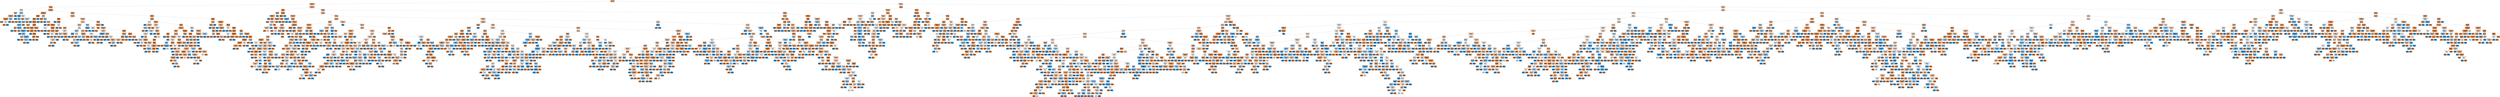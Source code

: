 digraph Tree {
node [shape=box, style="filled, rounded", color="black", fontname=helvetica] ;
edge [fontname=helvetica] ;
0 [label="loudness <= -7.882\ngini = 0.443\nsamples = 11939\nvalue = [7977, 3962]\nclass = good", fillcolor="#f2c09b"] ;
1 [label="danceability <= 174325.0\ngini = 0.397\nsamples = 4450\nvalue = [3235, 1215]\nclass = good", fillcolor="#efb083"] ;
0 -> 1 [labeldistance=2.5, labelangle=45, headlabel="True"] ;
2 [label="key <= 0.087\ngini = 0.324\nsamples = 1161\nvalue = [925, 236]\nclass = good", fillcolor="#eca16c"] ;
1 -> 2 ;
3 [label="energy <= 0.952\ngini = 0.496\nsamples = 75\nvalue = [34, 41]\nclass = bad", fillcolor="#ddeefb"] ;
2 -> 3 ;
4 [label="key <= 0.081\ngini = 0.408\nsamples = 21\nvalue = [15, 6]\nclass = good", fillcolor="#efb388"] ;
3 -> 4 ;
5 [label="speechiness <= 124.094\ngini = 0.278\nsamples = 18\nvalue = [15, 3]\nclass = good", fillcolor="#ea9a61"] ;
4 -> 5 ;
6 [label="danceability <= 164886.5\ngini = 0.124\nsamples = 15\nvalue = [14, 1]\nclass = good", fillcolor="#e78a47"] ;
5 -> 6 ;
7 [label="gini = 0.0\nsamples = 13\nvalue = [13, 0]\nclass = good", fillcolor="#e58139"] ;
6 -> 7 ;
8 [label="loudness <= -21.295\ngini = 0.5\nsamples = 2\nvalue = [1, 1]\nclass = good", fillcolor="#ffffff"] ;
6 -> 8 ;
9 [label="gini = 0.0\nsamples = 1\nvalue = [1, 0]\nclass = good", fillcolor="#e58139"] ;
8 -> 9 ;
10 [label="gini = 0.0\nsamples = 1\nvalue = [0, 1]\nclass = bad", fillcolor="#399de5"] ;
8 -> 10 ;
11 [label="energy <= 0.918\ngini = 0.444\nsamples = 3\nvalue = [1, 2]\nclass = bad", fillcolor="#9ccef2"] ;
5 -> 11 ;
12 [label="gini = 0.0\nsamples = 2\nvalue = [0, 2]\nclass = bad", fillcolor="#399de5"] ;
11 -> 12 ;
13 [label="gini = 0.0\nsamples = 1\nvalue = [1, 0]\nclass = good", fillcolor="#e58139"] ;
11 -> 13 ;
14 [label="gini = 0.0\nsamples = 3\nvalue = [0, 3]\nclass = bad", fillcolor="#399de5"] ;
4 -> 14 ;
15 [label="acousticness <= 3.5\ngini = 0.456\nsamples = 54\nvalue = [19, 35]\nclass = bad", fillcolor="#a4d2f3"] ;
3 -> 15 ;
16 [label="energy <= 0.995\ngini = 0.124\nsamples = 15\nvalue = [1, 14]\nclass = bad", fillcolor="#47a4e7"] ;
15 -> 16 ;
17 [label="gini = 0.0\nsamples = 12\nvalue = [0, 12]\nclass = bad", fillcolor="#399de5"] ;
16 -> 17 ;
18 [label="tempo <= 0.24\ngini = 0.444\nsamples = 3\nvalue = [1, 2]\nclass = bad", fillcolor="#9ccef2"] ;
16 -> 18 ;
19 [label="gini = 0.0\nsamples = 1\nvalue = [1, 0]\nclass = good", fillcolor="#e58139"] ;
18 -> 19 ;
20 [label="gini = 0.0\nsamples = 2\nvalue = [0, 2]\nclass = bad", fillcolor="#399de5"] ;
18 -> 20 ;
21 [label="liveness <= 0.085\ngini = 0.497\nsamples = 39\nvalue = [18, 21]\nclass = bad", fillcolor="#e3f1fb"] ;
15 -> 21 ;
22 [label="gini = 0.0\nsamples = 5\nvalue = [5, 0]\nclass = good", fillcolor="#e58139"] ;
21 -> 22 ;
23 [label="danceability <= 166405.0\ngini = 0.472\nsamples = 34\nvalue = [13, 21]\nclass = bad", fillcolor="#b4daf5"] ;
21 -> 23 ;
24 [label="liveness <= 0.151\ngini = 0.42\nsamples = 30\nvalue = [9, 21]\nclass = bad", fillcolor="#8ec7f0"] ;
23 -> 24 ;
25 [label="song_popularity <= 1.5\ngini = 0.375\nsamples = 28\nvalue = [7, 21]\nclass = bad", fillcolor="#7bbeee"] ;
24 -> 25 ;
26 [label="key <= 0.028\ngini = 0.375\nsamples = 4\nvalue = [3, 1]\nclass = good", fillcolor="#eeab7b"] ;
25 -> 26 ;
27 [label="gini = 0.0\nsamples = 1\nvalue = [0, 1]\nclass = bad", fillcolor="#399de5"] ;
26 -> 27 ;
28 [label="gini = 0.0\nsamples = 3\nvalue = [3, 0]\nclass = good", fillcolor="#e58139"] ;
26 -> 28 ;
29 [label="speechiness <= 61.92\ngini = 0.278\nsamples = 24\nvalue = [4, 20]\nclass = bad", fillcolor="#61b1ea"] ;
25 -> 29 ;
30 [label="gini = 0.0\nsamples = 1\nvalue = [1, 0]\nclass = good", fillcolor="#e58139"] ;
29 -> 30 ;
31 [label="danceability <= 143629.5\ngini = 0.227\nsamples = 23\nvalue = [3, 20]\nclass = bad", fillcolor="#57ace9"] ;
29 -> 31 ;
32 [label="gini = 0.0\nsamples = 12\nvalue = [0, 12]\nclass = bad", fillcolor="#399de5"] ;
31 -> 32 ;
33 [label="tempo <= 0.086\ngini = 0.397\nsamples = 11\nvalue = [3, 8]\nclass = bad", fillcolor="#83c2ef"] ;
31 -> 33 ;
34 [label="mode <= 0.044\ngini = 0.444\nsamples = 3\nvalue = [2, 1]\nclass = good", fillcolor="#f2c09c"] ;
33 -> 34 ;
35 [label="gini = 0.0\nsamples = 1\nvalue = [0, 1]\nclass = bad", fillcolor="#399de5"] ;
34 -> 35 ;
36 [label="gini = 0.0\nsamples = 2\nvalue = [2, 0]\nclass = good", fillcolor="#e58139"] ;
34 -> 36 ;
37 [label="danceability <= 151065.5\ngini = 0.219\nsamples = 8\nvalue = [1, 7]\nclass = bad", fillcolor="#55abe9"] ;
33 -> 37 ;
38 [label="speechiness <= 77.342\ngini = 0.444\nsamples = 3\nvalue = [1, 2]\nclass = bad", fillcolor="#9ccef2"] ;
37 -> 38 ;
39 [label="gini = 0.0\nsamples = 1\nvalue = [1, 0]\nclass = good", fillcolor="#e58139"] ;
38 -> 39 ;
40 [label="gini = 0.0\nsamples = 2\nvalue = [0, 2]\nclass = bad", fillcolor="#399de5"] ;
38 -> 40 ;
41 [label="gini = 0.0\nsamples = 5\nvalue = [0, 5]\nclass = bad", fillcolor="#399de5"] ;
37 -> 41 ;
42 [label="gini = 0.0\nsamples = 2\nvalue = [2, 0]\nclass = good", fillcolor="#e58139"] ;
24 -> 42 ;
43 [label="gini = 0.0\nsamples = 4\nvalue = [4, 0]\nclass = good", fillcolor="#e58139"] ;
23 -> 43 ;
44 [label="danceability <= 112793.0\ngini = 0.295\nsamples = 1086\nvalue = [891, 195]\nclass = good", fillcolor="#eb9d64"] ;
2 -> 44 ;
45 [label="instrumentalness <= 0.833\ngini = 0.132\nsamples = 155\nvalue = [144, 11]\nclass = good", fillcolor="#e78b48"] ;
44 -> 45 ;
46 [label="energy <= 0.995\ngini = 0.081\nsamples = 141\nvalue = [135, 6]\nclass = good", fillcolor="#e68742"] ;
45 -> 46 ;
47 [label="key <= 0.098\ngini = 0.069\nsamples = 140\nvalue = [135, 5]\nclass = good", fillcolor="#e68640"] ;
46 -> 47 ;
48 [label="gini = 0.0\nsamples = 1\nvalue = [0, 1]\nclass = bad", fillcolor="#399de5"] ;
47 -> 48 ;
49 [label="acousticness <= 2.0\ngini = 0.056\nsamples = 139\nvalue = [135, 4]\nclass = good", fillcolor="#e6853f"] ;
47 -> 49 ;
50 [label="liveness <= 0.124\ngini = 0.375\nsamples = 4\nvalue = [3, 1]\nclass = good", fillcolor="#eeab7b"] ;
49 -> 50 ;
51 [label="gini = 0.0\nsamples = 1\nvalue = [0, 1]\nclass = bad", fillcolor="#399de5"] ;
50 -> 51 ;
52 [label="gini = 0.0\nsamples = 3\nvalue = [3, 0]\nclass = good", fillcolor="#e58139"] ;
50 -> 52 ;
53 [label="tempo <= 0.911\ngini = 0.043\nsamples = 135\nvalue = [132, 3]\nclass = good", fillcolor="#e6843d"] ;
49 -> 53 ;
54 [label="energy <= 0.852\ngini = 0.031\nsamples = 128\nvalue = [126, 2]\nclass = good", fillcolor="#e5833c"] ;
53 -> 54 ;
55 [label="gini = 0.0\nsamples = 85\nvalue = [85, 0]\nclass = good", fillcolor="#e58139"] ;
54 -> 55 ;
56 [label="energy <= 0.853\ngini = 0.089\nsamples = 43\nvalue = [41, 2]\nclass = good", fillcolor="#e68743"] ;
54 -> 56 ;
57 [label="gini = 0.0\nsamples = 1\nvalue = [0, 1]\nclass = bad", fillcolor="#399de5"] ;
56 -> 57 ;
58 [label="tempo <= 0.151\ngini = 0.046\nsamples = 42\nvalue = [41, 1]\nclass = good", fillcolor="#e6843e"] ;
56 -> 58 ;
59 [label="tempo <= 0.143\ngini = 0.245\nsamples = 7\nvalue = [6, 1]\nclass = good", fillcolor="#e9965a"] ;
58 -> 59 ;
60 [label="gini = 0.0\nsamples = 6\nvalue = [6, 0]\nclass = good", fillcolor="#e58139"] ;
59 -> 60 ;
61 [label="gini = 0.0\nsamples = 1\nvalue = [0, 1]\nclass = bad", fillcolor="#399de5"] ;
59 -> 61 ;
62 [label="gini = 0.0\nsamples = 35\nvalue = [35, 0]\nclass = good", fillcolor="#e58139"] ;
58 -> 62 ;
63 [label="song_popularity <= 9.0\ngini = 0.245\nsamples = 7\nvalue = [6, 1]\nclass = good", fillcolor="#e9965a"] ;
53 -> 63 ;
64 [label="gini = 0.0\nsamples = 6\nvalue = [6, 0]\nclass = good", fillcolor="#e58139"] ;
63 -> 64 ;
65 [label="gini = 0.0\nsamples = 1\nvalue = [0, 1]\nclass = bad", fillcolor="#399de5"] ;
63 -> 65 ;
66 [label="gini = 0.0\nsamples = 1\nvalue = [0, 1]\nclass = bad", fillcolor="#399de5"] ;
46 -> 66 ;
67 [label="mode <= 0.219\ngini = 0.459\nsamples = 14\nvalue = [9, 5]\nclass = good", fillcolor="#f3c7a7"] ;
45 -> 67 ;
68 [label="mode <= 0.067\ngini = 0.219\nsamples = 8\nvalue = [7, 1]\nclass = good", fillcolor="#e99355"] ;
67 -> 68 ;
69 [label="gini = 0.0\nsamples = 1\nvalue = [0, 1]\nclass = bad", fillcolor="#399de5"] ;
68 -> 69 ;
70 [label="gini = 0.0\nsamples = 7\nvalue = [7, 0]\nclass = good", fillcolor="#e58139"] ;
68 -> 70 ;
71 [label="mode <= 0.372\ngini = 0.444\nsamples = 6\nvalue = [2, 4]\nclass = bad", fillcolor="#9ccef2"] ;
67 -> 71 ;
72 [label="gini = 0.0\nsamples = 3\nvalue = [0, 3]\nclass = bad", fillcolor="#399de5"] ;
71 -> 72 ;
73 [label="liveness <= 0.086\ngini = 0.444\nsamples = 3\nvalue = [2, 1]\nclass = good", fillcolor="#f2c09c"] ;
71 -> 73 ;
74 [label="gini = 0.0\nsamples = 1\nvalue = [0, 1]\nclass = bad", fillcolor="#399de5"] ;
73 -> 74 ;
75 [label="gini = 0.0\nsamples = 2\nvalue = [2, 0]\nclass = good", fillcolor="#e58139"] ;
73 -> 75 ;
76 [label="energy <= 0.307\ngini = 0.317\nsamples = 931\nvalue = [747, 184]\nclass = good", fillcolor="#eba06a"] ;
44 -> 76 ;
77 [label="speechiness <= 92.07\ngini = 0.396\nsamples = 283\nvalue = [206, 77]\nclass = good", fillcolor="#efb083"] ;
76 -> 77 ;
78 [label="mode <= 0.027\ngini = 0.187\nsamples = 48\nvalue = [43, 5]\nclass = good", fillcolor="#e89050"] ;
77 -> 78 ;
79 [label="gini = 0.0\nsamples = 1\nvalue = [0, 1]\nclass = bad", fillcolor="#399de5"] ;
78 -> 79 ;
80 [label="liveness <= 0.34\ngini = 0.156\nsamples = 47\nvalue = [43, 4]\nclass = good", fillcolor="#e78d4b"] ;
78 -> 80 ;
81 [label="speechiness <= 75.754\ngini = 0.089\nsamples = 43\nvalue = [41, 2]\nclass = good", fillcolor="#e68743"] ;
80 -> 81 ;
82 [label="acousticness <= 2.5\ngini = 0.5\nsamples = 2\nvalue = [1, 1]\nclass = good", fillcolor="#ffffff"] ;
81 -> 82 ;
83 [label="gini = 0.0\nsamples = 1\nvalue = [1, 0]\nclass = good", fillcolor="#e58139"] ;
82 -> 83 ;
84 [label="gini = 0.0\nsamples = 1\nvalue = [0, 1]\nclass = bad", fillcolor="#399de5"] ;
82 -> 84 ;
85 [label="loudness <= -8.438\ngini = 0.048\nsamples = 41\nvalue = [40, 1]\nclass = good", fillcolor="#e6843e"] ;
81 -> 85 ;
86 [label="gini = 0.0\nsamples = 35\nvalue = [35, 0]\nclass = good", fillcolor="#e58139"] ;
85 -> 86 ;
87 [label="loudness <= -8.299\ngini = 0.278\nsamples = 6\nvalue = [5, 1]\nclass = good", fillcolor="#ea9a61"] ;
85 -> 87 ;
88 [label="gini = 0.0\nsamples = 1\nvalue = [0, 1]\nclass = bad", fillcolor="#399de5"] ;
87 -> 88 ;
89 [label="gini = 0.0\nsamples = 5\nvalue = [5, 0]\nclass = good", fillcolor="#e58139"] ;
87 -> 89 ;
90 [label="mode <= 0.224\ngini = 0.5\nsamples = 4\nvalue = [2, 2]\nclass = good", fillcolor="#ffffff"] ;
80 -> 90 ;
91 [label="gini = 0.0\nsamples = 2\nvalue = [0, 2]\nclass = bad", fillcolor="#399de5"] ;
90 -> 91 ;
92 [label="gini = 0.0\nsamples = 2\nvalue = [2, 0]\nclass = good", fillcolor="#e58139"] ;
90 -> 92 ;
93 [label="speechiness <= 129.135\ngini = 0.425\nsamples = 235\nvalue = [163, 72]\nclass = good", fillcolor="#f0b990"] ;
77 -> 93 ;
94 [label="song_popularity <= 9.5\ngini = 0.477\nsamples = 125\nvalue = [76, 49]\nclass = good", fillcolor="#f6d2b9"] ;
93 -> 94 ;
95 [label="loudness <= -9.331\ngini = 0.458\nsamples = 110\nvalue = [71, 39]\nclass = good", fillcolor="#f3c6a6"] ;
94 -> 95 ;
96 [label="tempo <= 0.787\ngini = 0.366\nsamples = 54\nvalue = [41, 13]\nclass = good", fillcolor="#eda978"] ;
95 -> 96 ;
97 [label="energy <= 0.024\ngini = 0.17\nsamples = 32\nvalue = [29, 3]\nclass = good", fillcolor="#e88e4d"] ;
96 -> 97 ;
98 [label="song_popularity <= 1.5\ngini = 0.5\nsamples = 6\nvalue = [3, 3]\nclass = good", fillcolor="#ffffff"] ;
97 -> 98 ;
99 [label="gini = 0.0\nsamples = 3\nvalue = [0, 3]\nclass = bad", fillcolor="#399de5"] ;
98 -> 99 ;
100 [label="gini = 0.0\nsamples = 3\nvalue = [3, 0]\nclass = good", fillcolor="#e58139"] ;
98 -> 100 ;
101 [label="gini = 0.0\nsamples = 26\nvalue = [26, 0]\nclass = good", fillcolor="#e58139"] ;
97 -> 101 ;
102 [label="instrumentalness <= 0.727\ngini = 0.496\nsamples = 22\nvalue = [12, 10]\nclass = good", fillcolor="#fbeade"] ;
96 -> 102 ;
103 [label="energy <= 0.255\ngini = 0.473\nsamples = 13\nvalue = [5, 8]\nclass = bad", fillcolor="#b5daf5"] ;
102 -> 103 ;
104 [label="tempo <= 0.886\ngini = 0.397\nsamples = 11\nvalue = [3, 8]\nclass = bad", fillcolor="#83c2ef"] ;
103 -> 104 ;
105 [label="danceability <= 169986.5\ngini = 0.48\nsamples = 5\nvalue = [3, 2]\nclass = good", fillcolor="#f6d5bd"] ;
104 -> 105 ;
106 [label="key <= 0.511\ngini = 0.444\nsamples = 3\nvalue = [1, 2]\nclass = bad", fillcolor="#9ccef2"] ;
105 -> 106 ;
107 [label="gini = 0.0\nsamples = 1\nvalue = [1, 0]\nclass = good", fillcolor="#e58139"] ;
106 -> 107 ;
108 [label="gini = 0.0\nsamples = 2\nvalue = [0, 2]\nclass = bad", fillcolor="#399de5"] ;
106 -> 108 ;
109 [label="gini = 0.0\nsamples = 2\nvalue = [2, 0]\nclass = good", fillcolor="#e58139"] ;
105 -> 109 ;
110 [label="gini = 0.0\nsamples = 6\nvalue = [0, 6]\nclass = bad", fillcolor="#399de5"] ;
104 -> 110 ;
111 [label="gini = 0.0\nsamples = 2\nvalue = [2, 0]\nclass = good", fillcolor="#e58139"] ;
103 -> 111 ;
112 [label="speechiness <= 108.326\ngini = 0.346\nsamples = 9\nvalue = [7, 2]\nclass = good", fillcolor="#eca572"] ;
102 -> 112 ;
113 [label="gini = 0.0\nsamples = 1\nvalue = [0, 1]\nclass = bad", fillcolor="#399de5"] ;
112 -> 113 ;
114 [label="tempo <= 0.824\ngini = 0.219\nsamples = 8\nvalue = [7, 1]\nclass = good", fillcolor="#e99355"] ;
112 -> 114 ;
115 [label="gini = 0.0\nsamples = 1\nvalue = [0, 1]\nclass = bad", fillcolor="#399de5"] ;
114 -> 115 ;
116 [label="gini = 0.0\nsamples = 7\nvalue = [7, 0]\nclass = good", fillcolor="#e58139"] ;
114 -> 116 ;
117 [label="key <= 0.525\ngini = 0.497\nsamples = 56\nvalue = [30, 26]\nclass = good", fillcolor="#fceee5"] ;
95 -> 117 ;
118 [label="loudness <= -8.586\ngini = 0.444\nsamples = 21\nvalue = [7, 14]\nclass = bad", fillcolor="#9ccef2"] ;
117 -> 118 ;
119 [label="mode <= 0.401\ngini = 0.18\nsamples = 10\nvalue = [1, 9]\nclass = bad", fillcolor="#4fa8e8"] ;
118 -> 119 ;
120 [label="gini = 0.0\nsamples = 9\nvalue = [0, 9]\nclass = bad", fillcolor="#399de5"] ;
119 -> 120 ;
121 [label="gini = 0.0\nsamples = 1\nvalue = [1, 0]\nclass = good", fillcolor="#e58139"] ;
119 -> 121 ;
122 [label="duration <= 0.5\ngini = 0.496\nsamples = 11\nvalue = [6, 5]\nclass = good", fillcolor="#fbeade"] ;
118 -> 122 ;
123 [label="gini = 0.0\nsamples = 3\nvalue = [3, 0]\nclass = good", fillcolor="#e58139"] ;
122 -> 123 ;
124 [label="mode <= 0.137\ngini = 0.469\nsamples = 8\nvalue = [3, 5]\nclass = bad", fillcolor="#b0d8f5"] ;
122 -> 124 ;
125 [label="key <= 0.498\ngini = 0.48\nsamples = 5\nvalue = [3, 2]\nclass = good", fillcolor="#f6d5bd"] ;
124 -> 125 ;
126 [label="gini = 0.0\nsamples = 2\nvalue = [2, 0]\nclass = good", fillcolor="#e58139"] ;
125 -> 126 ;
127 [label="danceability <= 140930.0\ngini = 0.444\nsamples = 3\nvalue = [1, 2]\nclass = bad", fillcolor="#9ccef2"] ;
125 -> 127 ;
128 [label="gini = 0.0\nsamples = 1\nvalue = [1, 0]\nclass = good", fillcolor="#e58139"] ;
127 -> 128 ;
129 [label="gini = 0.0\nsamples = 2\nvalue = [0, 2]\nclass = bad", fillcolor="#399de5"] ;
127 -> 129 ;
130 [label="gini = 0.0\nsamples = 3\nvalue = [0, 3]\nclass = bad", fillcolor="#399de5"] ;
124 -> 130 ;
131 [label="energy <= 0.146\ngini = 0.451\nsamples = 35\nvalue = [23, 12]\nclass = good", fillcolor="#f3c3a0"] ;
117 -> 131 ;
132 [label="speechiness <= 98.178\ngini = 0.278\nsamples = 18\nvalue = [15, 3]\nclass = good", fillcolor="#ea9a61"] ;
131 -> 132 ;
133 [label="loudness <= -8.167\ngini = 0.444\nsamples = 3\nvalue = [1, 2]\nclass = bad", fillcolor="#9ccef2"] ;
132 -> 133 ;
134 [label="gini = 0.0\nsamples = 2\nvalue = [0, 2]\nclass = bad", fillcolor="#399de5"] ;
133 -> 134 ;
135 [label="gini = 0.0\nsamples = 1\nvalue = [1, 0]\nclass = good", fillcolor="#e58139"] ;
133 -> 135 ;
136 [label="liveness <= 0.382\ngini = 0.124\nsamples = 15\nvalue = [14, 1]\nclass = good", fillcolor="#e78a47"] ;
132 -> 136 ;
137 [label="gini = 0.0\nsamples = 13\nvalue = [13, 0]\nclass = good", fillcolor="#e58139"] ;
136 -> 137 ;
138 [label="mode <= 0.151\ngini = 0.5\nsamples = 2\nvalue = [1, 1]\nclass = good", fillcolor="#ffffff"] ;
136 -> 138 ;
139 [label="gini = 0.0\nsamples = 1\nvalue = [0, 1]\nclass = bad", fillcolor="#399de5"] ;
138 -> 139 ;
140 [label="gini = 0.0\nsamples = 1\nvalue = [1, 0]\nclass = good", fillcolor="#e58139"] ;
138 -> 140 ;
141 [label="song_popularity <= 2.5\ngini = 0.498\nsamples = 17\nvalue = [8, 9]\nclass = bad", fillcolor="#e9f4fc"] ;
131 -> 141 ;
142 [label="gini = 0.0\nsamples = 5\nvalue = [5, 0]\nclass = good", fillcolor="#e58139"] ;
141 -> 142 ;
143 [label="speechiness <= 93.868\ngini = 0.375\nsamples = 12\nvalue = [3, 9]\nclass = bad", fillcolor="#7bbeee"] ;
141 -> 143 ;
144 [label="gini = 0.0\nsamples = 2\nvalue = [2, 0]\nclass = good", fillcolor="#e58139"] ;
143 -> 144 ;
145 [label="key <= 0.547\ngini = 0.18\nsamples = 10\nvalue = [1, 9]\nclass = bad", fillcolor="#4fa8e8"] ;
143 -> 145 ;
146 [label="gini = 0.0\nsamples = 1\nvalue = [1, 0]\nclass = good", fillcolor="#e58139"] ;
145 -> 146 ;
147 [label="gini = 0.0\nsamples = 9\nvalue = [0, 9]\nclass = bad", fillcolor="#399de5"] ;
145 -> 147 ;
148 [label="energy <= 0.084\ngini = 0.444\nsamples = 15\nvalue = [5, 10]\nclass = bad", fillcolor="#9ccef2"] ;
94 -> 148 ;
149 [label="speechiness <= 98.67\ngini = 0.219\nsamples = 8\nvalue = [1, 7]\nclass = bad", fillcolor="#55abe9"] ;
148 -> 149 ;
150 [label="gini = 0.0\nsamples = 1\nvalue = [1, 0]\nclass = good", fillcolor="#e58139"] ;
149 -> 150 ;
151 [label="gini = 0.0\nsamples = 7\nvalue = [0, 7]\nclass = bad", fillcolor="#399de5"] ;
149 -> 151 ;
152 [label="liveness <= 0.115\ngini = 0.49\nsamples = 7\nvalue = [4, 3]\nclass = good", fillcolor="#f8e0ce"] ;
148 -> 152 ;
153 [label="gini = 0.0\nsamples = 3\nvalue = [0, 3]\nclass = bad", fillcolor="#399de5"] ;
152 -> 153 ;
154 [label="gini = 0.0\nsamples = 4\nvalue = [4, 0]\nclass = good", fillcolor="#e58139"] ;
152 -> 154 ;
155 [label="energy <= 0.294\ngini = 0.331\nsamples = 110\nvalue = [87, 23]\nclass = good", fillcolor="#eca26d"] ;
93 -> 155 ;
156 [label="speechiness <= 135.45\ngini = 0.313\nsamples = 108\nvalue = [87, 21]\nclass = good", fillcolor="#eb9f69"] ;
155 -> 156 ;
157 [label="gini = 0.0\nsamples = 20\nvalue = [20, 0]\nclass = good", fillcolor="#e58139"] ;
156 -> 157 ;
158 [label="speechiness <= 145.952\ngini = 0.363\nsamples = 88\nvalue = [67, 21]\nclass = good", fillcolor="#eda877"] ;
156 -> 158 ;
159 [label="instrumentalness <= 0.569\ngini = 0.478\nsamples = 38\nvalue = [23, 15]\nclass = good", fillcolor="#f6d3ba"] ;
158 -> 159 ;
160 [label="instrumentalness <= 0.373\ngini = 0.219\nsamples = 8\nvalue = [1, 7]\nclass = bad", fillcolor="#55abe9"] ;
159 -> 160 ;
161 [label="gini = 0.0\nsamples = 1\nvalue = [1, 0]\nclass = good", fillcolor="#e58139"] ;
160 -> 161 ;
162 [label="gini = 0.0\nsamples = 7\nvalue = [0, 7]\nclass = bad", fillcolor="#399de5"] ;
160 -> 162 ;
163 [label="loudness <= -9.744\ngini = 0.391\nsamples = 30\nvalue = [22, 8]\nclass = good", fillcolor="#eeaf81"] ;
159 -> 163 ;
164 [label="tempo <= 0.891\ngini = 0.111\nsamples = 17\nvalue = [16, 1]\nclass = good", fillcolor="#e78945"] ;
163 -> 164 ;
165 [label="gini = 0.0\nsamples = 16\nvalue = [16, 0]\nclass = good", fillcolor="#e58139"] ;
164 -> 165 ;
166 [label="gini = 0.0\nsamples = 1\nvalue = [0, 1]\nclass = bad", fillcolor="#399de5"] ;
164 -> 166 ;
167 [label="loudness <= -9.339\ngini = 0.497\nsamples = 13\nvalue = [6, 7]\nclass = bad", fillcolor="#e3f1fb"] ;
163 -> 167 ;
168 [label="gini = 0.0\nsamples = 5\nvalue = [0, 5]\nclass = bad", fillcolor="#399de5"] ;
167 -> 168 ;
169 [label="instrumentalness <= 0.748\ngini = 0.375\nsamples = 8\nvalue = [6, 2]\nclass = good", fillcolor="#eeab7b"] ;
167 -> 169 ;
170 [label="gini = 0.0\nsamples = 5\nvalue = [5, 0]\nclass = good", fillcolor="#e58139"] ;
169 -> 170 ;
171 [label="tempo <= 0.373\ngini = 0.444\nsamples = 3\nvalue = [1, 2]\nclass = bad", fillcolor="#9ccef2"] ;
169 -> 171 ;
172 [label="gini = 0.0\nsamples = 2\nvalue = [0, 2]\nclass = bad", fillcolor="#399de5"] ;
171 -> 172 ;
173 [label="gini = 0.0\nsamples = 1\nvalue = [1, 0]\nclass = good", fillcolor="#e58139"] ;
171 -> 173 ;
174 [label="loudness <= -9.76\ngini = 0.211\nsamples = 50\nvalue = [44, 6]\nclass = good", fillcolor="#e99254"] ;
158 -> 174 ;
175 [label="loudness <= -10.235\ngini = 0.32\nsamples = 25\nvalue = [20, 5]\nclass = good", fillcolor="#eca06a"] ;
174 -> 175 ;
176 [label="energy <= 0.02\ngini = 0.095\nsamples = 20\nvalue = [19, 1]\nclass = good", fillcolor="#e68843"] ;
175 -> 176 ;
177 [label="danceability <= 138086.0\ngini = 0.444\nsamples = 3\nvalue = [2, 1]\nclass = good", fillcolor="#f2c09c"] ;
176 -> 177 ;
178 [label="gini = 0.0\nsamples = 1\nvalue = [0, 1]\nclass = bad", fillcolor="#399de5"] ;
177 -> 178 ;
179 [label="gini = 0.0\nsamples = 2\nvalue = [2, 0]\nclass = good", fillcolor="#e58139"] ;
177 -> 179 ;
180 [label="gini = 0.0\nsamples = 17\nvalue = [17, 0]\nclass = good", fillcolor="#e58139"] ;
176 -> 180 ;
181 [label="energy <= 0.013\ngini = 0.32\nsamples = 5\nvalue = [1, 4]\nclass = bad", fillcolor="#6ab6ec"] ;
175 -> 181 ;
182 [label="gini = 0.0\nsamples = 1\nvalue = [1, 0]\nclass = good", fillcolor="#e58139"] ;
181 -> 182 ;
183 [label="gini = 0.0\nsamples = 4\nvalue = [0, 4]\nclass = bad", fillcolor="#399de5"] ;
181 -> 183 ;
184 [label="loudness <= -8.127\ngini = 0.077\nsamples = 25\nvalue = [24, 1]\nclass = good", fillcolor="#e68641"] ;
174 -> 184 ;
185 [label="gini = 0.0\nsamples = 20\nvalue = [20, 0]\nclass = good", fillcolor="#e58139"] ;
184 -> 185 ;
186 [label="loudness <= -8.104\ngini = 0.32\nsamples = 5\nvalue = [4, 1]\nclass = good", fillcolor="#eca06a"] ;
184 -> 186 ;
187 [label="gini = 0.0\nsamples = 1\nvalue = [0, 1]\nclass = bad", fillcolor="#399de5"] ;
186 -> 187 ;
188 [label="gini = 0.0\nsamples = 4\nvalue = [4, 0]\nclass = good", fillcolor="#e58139"] ;
186 -> 188 ;
189 [label="gini = 0.0\nsamples = 2\nvalue = [0, 2]\nclass = bad", fillcolor="#399de5"] ;
155 -> 189 ;
190 [label="liveness <= 0.134\ngini = 0.276\nsamples = 648\nvalue = [541, 107]\nclass = good", fillcolor="#ea9a60"] ;
76 -> 190 ;
191 [label="liveness <= 0.061\ngini = 0.338\nsamples = 372\nvalue = [292, 80]\nclass = good", fillcolor="#eca46f"] ;
190 -> 191 ;
192 [label="tempo <= 0.736\ngini = 0.5\nsamples = 18\nvalue = [9, 9]\nclass = good", fillcolor="#ffffff"] ;
191 -> 192 ;
193 [label="gini = 0.0\nsamples = 5\nvalue = [0, 5]\nclass = bad", fillcolor="#399de5"] ;
192 -> 193 ;
194 [label="danceability <= 155459.5\ngini = 0.426\nsamples = 13\nvalue = [9, 4]\nclass = good", fillcolor="#f1b991"] ;
192 -> 194 ;
195 [label="loudness <= -10.345\ngini = 0.444\nsamples = 6\nvalue = [2, 4]\nclass = bad", fillcolor="#9ccef2"] ;
194 -> 195 ;
196 [label="gini = 0.0\nsamples = 2\nvalue = [2, 0]\nclass = good", fillcolor="#e58139"] ;
195 -> 196 ;
197 [label="gini = 0.0\nsamples = 4\nvalue = [0, 4]\nclass = bad", fillcolor="#399de5"] ;
195 -> 197 ;
198 [label="gini = 0.0\nsamples = 7\nvalue = [7, 0]\nclass = good", fillcolor="#e58139"] ;
194 -> 198 ;
199 [label="speechiness <= 79.95\ngini = 0.321\nsamples = 354\nvalue = [283, 71]\nclass = good", fillcolor="#eca16b"] ;
191 -> 199 ;
200 [label="speechiness <= 71.458\ngini = 0.473\nsamples = 39\nvalue = [24, 15]\nclass = good", fillcolor="#f5d0b5"] ;
199 -> 200 ;
201 [label="gini = 0.0\nsamples = 7\nvalue = [7, 0]\nclass = good", fillcolor="#e58139"] ;
200 -> 201 ;
202 [label="instrumentalness <= 0.688\ngini = 0.498\nsamples = 32\nvalue = [17, 15]\nclass = good", fillcolor="#fcf0e8"] ;
200 -> 202 ;
203 [label="instrumentalness <= 0.618\ngini = 0.483\nsamples = 22\nvalue = [9, 13]\nclass = bad", fillcolor="#c2e1f7"] ;
202 -> 203 ;
204 [label="danceability <= 136397.5\ngini = 0.492\nsamples = 16\nvalue = [9, 7]\nclass = good", fillcolor="#f9e3d3"] ;
203 -> 204 ;
205 [label="gini = 0.0\nsamples = 3\nvalue = [0, 3]\nclass = bad", fillcolor="#399de5"] ;
204 -> 205 ;
206 [label="key <= 0.236\ngini = 0.426\nsamples = 13\nvalue = [9, 4]\nclass = good", fillcolor="#f1b991"] ;
204 -> 206 ;
207 [label="speechiness <= 74.451\ngini = 0.48\nsamples = 5\nvalue = [2, 3]\nclass = bad", fillcolor="#bddef6"] ;
206 -> 207 ;
208 [label="gini = 0.0\nsamples = 2\nvalue = [2, 0]\nclass = good", fillcolor="#e58139"] ;
207 -> 208 ;
209 [label="gini = 0.0\nsamples = 3\nvalue = [0, 3]\nclass = bad", fillcolor="#399de5"] ;
207 -> 209 ;
210 [label="speechiness <= 73.743\ngini = 0.219\nsamples = 8\nvalue = [7, 1]\nclass = good", fillcolor="#e99355"] ;
206 -> 210 ;
211 [label="energy <= 0.914\ngini = 0.5\nsamples = 2\nvalue = [1, 1]\nclass = good", fillcolor="#ffffff"] ;
210 -> 211 ;
212 [label="gini = 0.0\nsamples = 1\nvalue = [0, 1]\nclass = bad", fillcolor="#399de5"] ;
211 -> 212 ;
213 [label="gini = 0.0\nsamples = 1\nvalue = [1, 0]\nclass = good", fillcolor="#e58139"] ;
211 -> 213 ;
214 [label="gini = 0.0\nsamples = 6\nvalue = [6, 0]\nclass = good", fillcolor="#e58139"] ;
210 -> 214 ;
215 [label="gini = 0.0\nsamples = 6\nvalue = [0, 6]\nclass = bad", fillcolor="#399de5"] ;
203 -> 215 ;
216 [label="acousticness <= 3.5\ngini = 0.32\nsamples = 10\nvalue = [8, 2]\nclass = good", fillcolor="#eca06a"] ;
202 -> 216 ;
217 [label="gini = 0.0\nsamples = 1\nvalue = [0, 1]\nclass = bad", fillcolor="#399de5"] ;
216 -> 217 ;
218 [label="mode <= 0.352\ngini = 0.198\nsamples = 9\nvalue = [8, 1]\nclass = good", fillcolor="#e89152"] ;
216 -> 218 ;
219 [label="gini = 0.0\nsamples = 7\nvalue = [7, 0]\nclass = good", fillcolor="#e58139"] ;
218 -> 219 ;
220 [label="gini = 0.5\nsamples = 2\nvalue = [1, 1]\nclass = good", fillcolor="#ffffff"] ;
218 -> 220 ;
221 [label="mode <= 0.217\ngini = 0.292\nsamples = 315\nvalue = [259, 56]\nclass = good", fillcolor="#eb9c64"] ;
199 -> 221 ;
222 [label="instrumentalness <= 0.704\ngini = 0.264\nsamples = 287\nvalue = [242, 45]\nclass = good", fillcolor="#ea985e"] ;
221 -> 222 ;
223 [label="mode <= 0.033\ngini = 0.318\nsamples = 217\nvalue = [174, 43]\nclass = good", fillcolor="#eba06a"] ;
222 -> 223 ;
224 [label="key <= 0.115\ngini = 0.178\nsamples = 71\nvalue = [64, 7]\nclass = good", fillcolor="#e88f4f"] ;
223 -> 224 ;
225 [label="gini = 0.0\nsamples = 1\nvalue = [0, 1]\nclass = bad", fillcolor="#399de5"] ;
224 -> 225 ;
226 [label="key <= 0.753\ngini = 0.157\nsamples = 70\nvalue = [64, 6]\nclass = good", fillcolor="#e78d4c"] ;
224 -> 226 ;
227 [label="key <= 0.25\ngini = 0.134\nsamples = 69\nvalue = [64, 5]\nclass = good", fillcolor="#e78b48"] ;
226 -> 227 ;
228 [label="loudness <= -13.664\ngini = 0.375\nsamples = 12\nvalue = [9, 3]\nclass = good", fillcolor="#eeab7b"] ;
227 -> 228 ;
229 [label="gini = 0.0\nsamples = 6\nvalue = [6, 0]\nclass = good", fillcolor="#e58139"] ;
228 -> 229 ;
230 [label="song_popularity <= 0.5\ngini = 0.5\nsamples = 6\nvalue = [3, 3]\nclass = good", fillcolor="#ffffff"] ;
228 -> 230 ;
231 [label="gini = 0.0\nsamples = 2\nvalue = [2, 0]\nclass = good", fillcolor="#e58139"] ;
230 -> 231 ;
232 [label="speechiness <= 165.328\ngini = 0.375\nsamples = 4\nvalue = [1, 3]\nclass = bad", fillcolor="#7bbeee"] ;
230 -> 232 ;
233 [label="gini = 0.0\nsamples = 3\nvalue = [0, 3]\nclass = bad", fillcolor="#399de5"] ;
232 -> 233 ;
234 [label="gini = 0.0\nsamples = 1\nvalue = [1, 0]\nclass = good", fillcolor="#e58139"] ;
232 -> 234 ;
235 [label="tempo <= 0.43\ngini = 0.068\nsamples = 57\nvalue = [55, 2]\nclass = good", fillcolor="#e68640"] ;
227 -> 235 ;
236 [label="instrumentalness <= 0.635\ngini = 0.172\nsamples = 21\nvalue = [19, 2]\nclass = good", fillcolor="#e88e4e"] ;
235 -> 236 ;
237 [label="tempo <= 0.399\ngini = 0.095\nsamples = 20\nvalue = [19, 1]\nclass = good", fillcolor="#e68843"] ;
236 -> 237 ;
238 [label="gini = 0.0\nsamples = 19\nvalue = [19, 0]\nclass = good", fillcolor="#e58139"] ;
237 -> 238 ;
239 [label="gini = 0.0\nsamples = 1\nvalue = [0, 1]\nclass = bad", fillcolor="#399de5"] ;
237 -> 239 ;
240 [label="gini = 0.0\nsamples = 1\nvalue = [0, 1]\nclass = bad", fillcolor="#399de5"] ;
236 -> 240 ;
241 [label="gini = 0.0\nsamples = 36\nvalue = [36, 0]\nclass = good", fillcolor="#e58139"] ;
235 -> 241 ;
242 [label="gini = 0.0\nsamples = 1\nvalue = [0, 1]\nclass = bad", fillcolor="#399de5"] ;
226 -> 242 ;
243 [label="loudness <= -8.768\ngini = 0.372\nsamples = 146\nvalue = [110, 36]\nclass = good", fillcolor="#eeaa7a"] ;
223 -> 243 ;
244 [label="instrumentalness <= 0.429\ngini = 0.345\nsamples = 131\nvalue = [102, 29]\nclass = good", fillcolor="#eca571"] ;
243 -> 244 ;
245 [label="speechiness <= 167.785\ngini = 0.494\nsamples = 18\nvalue = [10, 8]\nclass = good", fillcolor="#fae6d7"] ;
244 -> 245 ;
246 [label="tempo <= 0.069\ngini = 0.42\nsamples = 10\nvalue = [3, 7]\nclass = bad", fillcolor="#8ec7f0"] ;
245 -> 246 ;
247 [label="gini = 0.0\nsamples = 2\nvalue = [2, 0]\nclass = good", fillcolor="#e58139"] ;
246 -> 247 ;
248 [label="danceability <= 170515.0\ngini = 0.219\nsamples = 8\nvalue = [1, 7]\nclass = bad", fillcolor="#55abe9"] ;
246 -> 248 ;
249 [label="gini = 0.0\nsamples = 6\nvalue = [0, 6]\nclass = bad", fillcolor="#399de5"] ;
248 -> 249 ;
250 [label="gini = 0.5\nsamples = 2\nvalue = [1, 1]\nclass = good", fillcolor="#ffffff"] ;
248 -> 250 ;
251 [label="liveness <= 0.117\ngini = 0.219\nsamples = 8\nvalue = [7, 1]\nclass = good", fillcolor="#e99355"] ;
245 -> 251 ;
252 [label="gini = 0.0\nsamples = 6\nvalue = [6, 0]\nclass = good", fillcolor="#e58139"] ;
251 -> 252 ;
253 [label="song_popularity <= 5.5\ngini = 0.5\nsamples = 2\nvalue = [1, 1]\nclass = good", fillcolor="#ffffff"] ;
251 -> 253 ;
254 [label="gini = 0.0\nsamples = 1\nvalue = [0, 1]\nclass = bad", fillcolor="#399de5"] ;
253 -> 254 ;
255 [label="gini = 0.0\nsamples = 1\nvalue = [1, 0]\nclass = good", fillcolor="#e58139"] ;
253 -> 255 ;
256 [label="tempo <= 0.203\ngini = 0.303\nsamples = 113\nvalue = [92, 21]\nclass = good", fillcolor="#eb9e66"] ;
244 -> 256 ;
257 [label="danceability <= 174076.0\ngini = 0.08\nsamples = 24\nvalue = [23, 1]\nclass = good", fillcolor="#e68642"] ;
256 -> 257 ;
258 [label="gini = 0.0\nsamples = 23\nvalue = [23, 0]\nclass = good", fillcolor="#e58139"] ;
257 -> 258 ;
259 [label="gini = 0.0\nsamples = 1\nvalue = [0, 1]\nclass = bad", fillcolor="#399de5"] ;
257 -> 259 ;
260 [label="liveness <= 0.113\ngini = 0.348\nsamples = 89\nvalue = [69, 20]\nclass = good", fillcolor="#eda672"] ;
256 -> 260 ;
261 [label="tempo <= 0.622\ngini = 0.423\nsamples = 56\nvalue = [39, 17]\nclass = good", fillcolor="#f0b88f"] ;
260 -> 261 ;
262 [label="mode <= 0.037\ngini = 0.491\nsamples = 23\nvalue = [13, 10]\nclass = good", fillcolor="#f9e2d1"] ;
261 -> 262 ;
263 [label="gini = 0.0\nsamples = 5\nvalue = [0, 5]\nclass = bad", fillcolor="#399de5"] ;
262 -> 263 ;
264 [label="instrumentalness <= 0.498\ngini = 0.401\nsamples = 18\nvalue = [13, 5]\nclass = good", fillcolor="#efb185"] ;
262 -> 264 ;
265 [label="gini = 0.0\nsamples = 2\nvalue = [0, 2]\nclass = bad", fillcolor="#399de5"] ;
264 -> 265 ;
266 [label="tempo <= 0.611\ngini = 0.305\nsamples = 16\nvalue = [13, 3]\nclass = good", fillcolor="#eb9e67"] ;
264 -> 266 ;
267 [label="danceability <= 157386.0\ngini = 0.231\nsamples = 15\nvalue = [13, 2]\nclass = good", fillcolor="#e99457"] ;
266 -> 267 ;
268 [label="gini = 0.0\nsamples = 9\nvalue = [9, 0]\nclass = good", fillcolor="#e58139"] ;
267 -> 268 ;
269 [label="tempo <= 0.367\ngini = 0.444\nsamples = 6\nvalue = [4, 2]\nclass = good", fillcolor="#f2c09c"] ;
267 -> 269 ;
270 [label="gini = 0.0\nsamples = 3\nvalue = [3, 0]\nclass = good", fillcolor="#e58139"] ;
269 -> 270 ;
271 [label="key <= 0.382\ngini = 0.444\nsamples = 3\nvalue = [1, 2]\nclass = bad", fillcolor="#9ccef2"] ;
269 -> 271 ;
272 [label="gini = 0.0\nsamples = 2\nvalue = [0, 2]\nclass = bad", fillcolor="#399de5"] ;
271 -> 272 ;
273 [label="gini = 0.0\nsamples = 1\nvalue = [1, 0]\nclass = good", fillcolor="#e58139"] ;
271 -> 273 ;
274 [label="gini = 0.0\nsamples = 1\nvalue = [0, 1]\nclass = bad", fillcolor="#399de5"] ;
266 -> 274 ;
275 [label="instrumentalness <= 0.616\ngini = 0.334\nsamples = 33\nvalue = [26, 7]\nclass = good", fillcolor="#eca36e"] ;
261 -> 275 ;
276 [label="song_popularity <= 8.5\ngini = 0.1\nsamples = 19\nvalue = [18, 1]\nclass = good", fillcolor="#e68844"] ;
275 -> 276 ;
277 [label="gini = 0.0\nsamples = 15\nvalue = [15, 0]\nclass = good", fillcolor="#e58139"] ;
276 -> 277 ;
278 [label="speechiness <= 152.777\ngini = 0.375\nsamples = 4\nvalue = [3, 1]\nclass = good", fillcolor="#eeab7b"] ;
276 -> 278 ;
279 [label="gini = 0.0\nsamples = 2\nvalue = [2, 0]\nclass = good", fillcolor="#e58139"] ;
278 -> 279 ;
280 [label="gini = 0.5\nsamples = 2\nvalue = [1, 1]\nclass = good", fillcolor="#ffffff"] ;
278 -> 280 ;
281 [label="danceability <= 147966.5\ngini = 0.49\nsamples = 14\nvalue = [8, 6]\nclass = good", fillcolor="#f8e0ce"] ;
275 -> 281 ;
282 [label="mode <= 0.038\ngini = 0.32\nsamples = 5\nvalue = [1, 4]\nclass = bad", fillcolor="#6ab6ec"] ;
281 -> 282 ;
283 [label="gini = 0.0\nsamples = 1\nvalue = [1, 0]\nclass = good", fillcolor="#e58139"] ;
282 -> 283 ;
284 [label="gini = 0.0\nsamples = 4\nvalue = [0, 4]\nclass = bad", fillcolor="#399de5"] ;
282 -> 284 ;
285 [label="instrumentalness <= 0.629\ngini = 0.346\nsamples = 9\nvalue = [7, 2]\nclass = good", fillcolor="#eca572"] ;
281 -> 285 ;
286 [label="gini = 0.0\nsamples = 1\nvalue = [0, 1]\nclass = bad", fillcolor="#399de5"] ;
285 -> 286 ;
287 [label="energy <= 0.527\ngini = 0.219\nsamples = 8\nvalue = [7, 1]\nclass = good", fillcolor="#e99355"] ;
285 -> 287 ;
288 [label="danceability <= 160700.0\ngini = 0.5\nsamples = 2\nvalue = [1, 1]\nclass = good", fillcolor="#ffffff"] ;
287 -> 288 ;
289 [label="gini = 0.0\nsamples = 1\nvalue = [1, 0]\nclass = good", fillcolor="#e58139"] ;
288 -> 289 ;
290 [label="gini = 0.0\nsamples = 1\nvalue = [0, 1]\nclass = bad", fillcolor="#399de5"] ;
288 -> 290 ;
291 [label="gini = 0.0\nsamples = 6\nvalue = [6, 0]\nclass = good", fillcolor="#e58139"] ;
287 -> 291 ;
292 [label="speechiness <= 85.831\ngini = 0.165\nsamples = 33\nvalue = [30, 3]\nclass = good", fillcolor="#e88e4d"] ;
260 -> 292 ;
293 [label="danceability <= 160286.0\ngini = 0.444\nsamples = 3\nvalue = [1, 2]\nclass = bad", fillcolor="#9ccef2"] ;
292 -> 293 ;
294 [label="gini = 0.0\nsamples = 2\nvalue = [0, 2]\nclass = bad", fillcolor="#399de5"] ;
293 -> 294 ;
295 [label="gini = 0.0\nsamples = 1\nvalue = [1, 0]\nclass = good", fillcolor="#e58139"] ;
293 -> 295 ;
296 [label="liveness <= 0.13\ngini = 0.064\nsamples = 30\nvalue = [29, 1]\nclass = good", fillcolor="#e68540"] ;
292 -> 296 ;
297 [label="gini = 0.0\nsamples = 26\nvalue = [26, 0]\nclass = good", fillcolor="#e58139"] ;
296 -> 297 ;
298 [label="speechiness <= 113.538\ngini = 0.375\nsamples = 4\nvalue = [3, 1]\nclass = good", fillcolor="#eeab7b"] ;
296 -> 298 ;
299 [label="gini = 0.5\nsamples = 2\nvalue = [1, 1]\nclass = good", fillcolor="#ffffff"] ;
298 -> 299 ;
300 [label="gini = 0.0\nsamples = 2\nvalue = [2, 0]\nclass = good", fillcolor="#e58139"] ;
298 -> 300 ;
301 [label="instrumentalness <= 0.593\ngini = 0.498\nsamples = 15\nvalue = [8, 7]\nclass = good", fillcolor="#fcefe6"] ;
243 -> 301 ;
302 [label="tempo <= 0.21\ngini = 0.245\nsamples = 7\nvalue = [6, 1]\nclass = good", fillcolor="#e9965a"] ;
301 -> 302 ;
303 [label="gini = 0.0\nsamples = 1\nvalue = [0, 1]\nclass = bad", fillcolor="#399de5"] ;
302 -> 303 ;
304 [label="gini = 0.0\nsamples = 6\nvalue = [6, 0]\nclass = good", fillcolor="#e58139"] ;
302 -> 304 ;
305 [label="energy <= 0.56\ngini = 0.375\nsamples = 8\nvalue = [2, 6]\nclass = bad", fillcolor="#7bbeee"] ;
301 -> 305 ;
306 [label="tempo <= 0.571\ngini = 0.444\nsamples = 3\nvalue = [2, 1]\nclass = good", fillcolor="#f2c09c"] ;
305 -> 306 ;
307 [label="gini = 0.0\nsamples = 2\nvalue = [2, 0]\nclass = good", fillcolor="#e58139"] ;
306 -> 307 ;
308 [label="gini = 0.0\nsamples = 1\nvalue = [0, 1]\nclass = bad", fillcolor="#399de5"] ;
306 -> 308 ;
309 [label="gini = 0.0\nsamples = 5\nvalue = [0, 5]\nclass = bad", fillcolor="#399de5"] ;
305 -> 309 ;
310 [label="speechiness <= 83.153\ngini = 0.056\nsamples = 70\nvalue = [68, 2]\nclass = good", fillcolor="#e6853f"] ;
222 -> 310 ;
311 [label="liveness <= 0.098\ngini = 0.32\nsamples = 5\nvalue = [4, 1]\nclass = good", fillcolor="#eca06a"] ;
310 -> 311 ;
312 [label="gini = 0.0\nsamples = 1\nvalue = [0, 1]\nclass = bad", fillcolor="#399de5"] ;
311 -> 312 ;
313 [label="gini = 0.0\nsamples = 4\nvalue = [4, 0]\nclass = good", fillcolor="#e58139"] ;
311 -> 313 ;
314 [label="energy <= 0.907\ngini = 0.03\nsamples = 65\nvalue = [64, 1]\nclass = good", fillcolor="#e5833c"] ;
310 -> 314 ;
315 [label="gini = 0.0\nsamples = 61\nvalue = [61, 0]\nclass = good", fillcolor="#e58139"] ;
314 -> 315 ;
316 [label="liveness <= 0.103\ngini = 0.375\nsamples = 4\nvalue = [3, 1]\nclass = good", fillcolor="#eeab7b"] ;
314 -> 316 ;
317 [label="gini = 0.0\nsamples = 3\nvalue = [3, 0]\nclass = good", fillcolor="#e58139"] ;
316 -> 317 ;
318 [label="gini = 0.0\nsamples = 1\nvalue = [0, 1]\nclass = bad", fillcolor="#399de5"] ;
316 -> 318 ;
319 [label="tempo <= 0.284\ngini = 0.477\nsamples = 28\nvalue = [17, 11]\nclass = good", fillcolor="#f6d3b9"] ;
221 -> 319 ;
320 [label="gini = 0.0\nsamples = 6\nvalue = [0, 6]\nclass = bad", fillcolor="#399de5"] ;
319 -> 320 ;
321 [label="danceability <= 158333.0\ngini = 0.351\nsamples = 22\nvalue = [17, 5]\nclass = good", fillcolor="#eda673"] ;
319 -> 321 ;
322 [label="danceability <= 115765.5\ngini = 0.117\nsamples = 16\nvalue = [15, 1]\nclass = good", fillcolor="#e78946"] ;
321 -> 322 ;
323 [label="gini = 0.0\nsamples = 1\nvalue = [0, 1]\nclass = bad", fillcolor="#399de5"] ;
322 -> 323 ;
324 [label="gini = 0.0\nsamples = 15\nvalue = [15, 0]\nclass = good", fillcolor="#e58139"] ;
322 -> 324 ;
325 [label="danceability <= 167311.5\ngini = 0.444\nsamples = 6\nvalue = [2, 4]\nclass = bad", fillcolor="#9ccef2"] ;
321 -> 325 ;
326 [label="gini = 0.0\nsamples = 4\nvalue = [0, 4]\nclass = bad", fillcolor="#399de5"] ;
325 -> 326 ;
327 [label="gini = 0.0\nsamples = 2\nvalue = [2, 0]\nclass = good", fillcolor="#e58139"] ;
325 -> 327 ;
328 [label="tempo <= 0.258\ngini = 0.177\nsamples = 276\nvalue = [249, 27]\nclass = good", fillcolor="#e88f4e"] ;
190 -> 328 ;
329 [label="tempo <= 0.244\ngini = 0.408\nsamples = 28\nvalue = [20, 8]\nclass = good", fillcolor="#efb388"] ;
328 -> 329 ;
330 [label="energy <= 0.323\ngini = 0.32\nsamples = 25\nvalue = [20, 5]\nclass = good", fillcolor="#eca06a"] ;
329 -> 330 ;
331 [label="gini = 0.0\nsamples = 1\nvalue = [0, 1]\nclass = bad", fillcolor="#399de5"] ;
330 -> 331 ;
332 [label="key <= 0.612\ngini = 0.278\nsamples = 24\nvalue = [20, 4]\nclass = good", fillcolor="#ea9a61"] ;
330 -> 332 ;
333 [label="key <= 0.241\ngini = 0.227\nsamples = 23\nvalue = [20, 3]\nclass = good", fillcolor="#e99457"] ;
332 -> 333 ;
334 [label="key <= 0.184\ngini = 0.444\nsamples = 6\nvalue = [4, 2]\nclass = good", fillcolor="#f2c09c"] ;
333 -> 334 ;
335 [label="gini = 0.0\nsamples = 4\nvalue = [4, 0]\nclass = good", fillcolor="#e58139"] ;
334 -> 335 ;
336 [label="gini = 0.0\nsamples = 2\nvalue = [0, 2]\nclass = bad", fillcolor="#399de5"] ;
334 -> 336 ;
337 [label="loudness <= -9.802\ngini = 0.111\nsamples = 17\nvalue = [16, 1]\nclass = good", fillcolor="#e78945"] ;
333 -> 337 ;
338 [label="gini = 0.0\nsamples = 14\nvalue = [14, 0]\nclass = good", fillcolor="#e58139"] ;
337 -> 338 ;
339 [label="key <= 0.469\ngini = 0.444\nsamples = 3\nvalue = [2, 1]\nclass = good", fillcolor="#f2c09c"] ;
337 -> 339 ;
340 [label="gini = 0.0\nsamples = 1\nvalue = [0, 1]\nclass = bad", fillcolor="#399de5"] ;
339 -> 340 ;
341 [label="gini = 0.0\nsamples = 2\nvalue = [2, 0]\nclass = good", fillcolor="#e58139"] ;
339 -> 341 ;
342 [label="gini = 0.0\nsamples = 1\nvalue = [0, 1]\nclass = bad", fillcolor="#399de5"] ;
332 -> 342 ;
343 [label="gini = 0.0\nsamples = 3\nvalue = [0, 3]\nclass = bad", fillcolor="#399de5"] ;
329 -> 343 ;
344 [label="instrumentalness <= 0.389\ngini = 0.141\nsamples = 248\nvalue = [229, 19]\nclass = good", fillcolor="#e78b49"] ;
328 -> 344 ;
345 [label="song_popularity <= 2.5\ngini = 0.42\nsamples = 20\nvalue = [14, 6]\nclass = good", fillcolor="#f0b78e"] ;
344 -> 345 ;
346 [label="gini = 0.0\nsamples = 4\nvalue = [0, 4]\nclass = bad", fillcolor="#399de5"] ;
345 -> 346 ;
347 [label="danceability <= 172955.5\ngini = 0.219\nsamples = 16\nvalue = [14, 2]\nclass = good", fillcolor="#e99355"] ;
345 -> 347 ;
348 [label="gini = 0.0\nsamples = 14\nvalue = [14, 0]\nclass = good", fillcolor="#e58139"] ;
347 -> 348 ;
349 [label="gini = 0.0\nsamples = 2\nvalue = [0, 2]\nclass = bad", fillcolor="#399de5"] ;
347 -> 349 ;
350 [label="mode <= 0.026\ngini = 0.108\nsamples = 228\nvalue = [215, 13]\nclass = good", fillcolor="#e78945"] ;
344 -> 350 ;
351 [label="speechiness <= 94.414\ngini = 0.5\nsamples = 4\nvalue = [2, 2]\nclass = good", fillcolor="#ffffff"] ;
350 -> 351 ;
352 [label="gini = 0.0\nsamples = 2\nvalue = [0, 2]\nclass = bad", fillcolor="#399de5"] ;
351 -> 352 ;
353 [label="gini = 0.0\nsamples = 2\nvalue = [2, 0]\nclass = good", fillcolor="#e58139"] ;
351 -> 353 ;
354 [label="key <= 0.507\ngini = 0.093\nsamples = 224\nvalue = [213, 11]\nclass = good", fillcolor="#e68843"] ;
350 -> 354 ;
355 [label="energy <= 0.333\ngini = 0.028\nsamples = 140\nvalue = [138, 2]\nclass = good", fillcolor="#e5833c"] ;
354 -> 355 ;
356 [label="speechiness <= 92.399\ngini = 0.5\nsamples = 2\nvalue = [1, 1]\nclass = good", fillcolor="#ffffff"] ;
355 -> 356 ;
357 [label="gini = 0.0\nsamples = 1\nvalue = [1, 0]\nclass = good", fillcolor="#e58139"] ;
356 -> 357 ;
358 [label="gini = 0.0\nsamples = 1\nvalue = [0, 1]\nclass = bad", fillcolor="#399de5"] ;
356 -> 358 ;
359 [label="speechiness <= 78.841\ngini = 0.014\nsamples = 138\nvalue = [137, 1]\nclass = good", fillcolor="#e5823a"] ;
355 -> 359 ;
360 [label="speechiness <= 78.384\ngini = 0.245\nsamples = 7\nvalue = [6, 1]\nclass = good", fillcolor="#e9965a"] ;
359 -> 360 ;
361 [label="gini = 0.0\nsamples = 6\nvalue = [6, 0]\nclass = good", fillcolor="#e58139"] ;
360 -> 361 ;
362 [label="gini = 0.0\nsamples = 1\nvalue = [0, 1]\nclass = bad", fillcolor="#399de5"] ;
360 -> 362 ;
363 [label="gini = 0.0\nsamples = 131\nvalue = [131, 0]\nclass = good", fillcolor="#e58139"] ;
359 -> 363 ;
364 [label="key <= 0.53\ngini = 0.191\nsamples = 84\nvalue = [75, 9]\nclass = good", fillcolor="#e89051"] ;
354 -> 364 ;
365 [label="liveness <= 0.248\ngini = 0.444\nsamples = 6\nvalue = [2, 4]\nclass = bad", fillcolor="#9ccef2"] ;
364 -> 365 ;
366 [label="gini = 0.0\nsamples = 2\nvalue = [2, 0]\nclass = good", fillcolor="#e58139"] ;
365 -> 366 ;
367 [label="gini = 0.0\nsamples = 4\nvalue = [0, 4]\nclass = bad", fillcolor="#399de5"] ;
365 -> 367 ;
368 [label="danceability <= 119820.0\ngini = 0.12\nsamples = 78\nvalue = [73, 5]\nclass = good", fillcolor="#e78a47"] ;
364 -> 368 ;
369 [label="gini = 0.0\nsamples = 1\nvalue = [0, 1]\nclass = bad", fillcolor="#399de5"] ;
368 -> 369 ;
370 [label="energy <= 0.78\ngini = 0.098\nsamples = 77\nvalue = [73, 4]\nclass = good", fillcolor="#e68844"] ;
368 -> 370 ;
371 [label="speechiness <= 189.386\ngini = 0.056\nsamples = 70\nvalue = [68, 2]\nclass = good", fillcolor="#e6853f"] ;
370 -> 371 ;
372 [label="speechiness <= 82.809\ngini = 0.029\nsamples = 68\nvalue = [67, 1]\nclass = good", fillcolor="#e5833c"] ;
371 -> 372 ;
373 [label="song_popularity <= 0.5\ngini = 0.32\nsamples = 5\nvalue = [4, 1]\nclass = good", fillcolor="#eca06a"] ;
372 -> 373 ;
374 [label="gini = 0.0\nsamples = 1\nvalue = [0, 1]\nclass = bad", fillcolor="#399de5"] ;
373 -> 374 ;
375 [label="gini = 0.0\nsamples = 4\nvalue = [4, 0]\nclass = good", fillcolor="#e58139"] ;
373 -> 375 ;
376 [label="gini = 0.0\nsamples = 63\nvalue = [63, 0]\nclass = good", fillcolor="#e58139"] ;
372 -> 376 ;
377 [label="loudness <= -9.929\ngini = 0.5\nsamples = 2\nvalue = [1, 1]\nclass = good", fillcolor="#ffffff"] ;
371 -> 377 ;
378 [label="gini = 0.0\nsamples = 1\nvalue = [1, 0]\nclass = good", fillcolor="#e58139"] ;
377 -> 378 ;
379 [label="gini = 0.0\nsamples = 1\nvalue = [0, 1]\nclass = bad", fillcolor="#399de5"] ;
377 -> 379 ;
380 [label="liveness <= 0.295\ngini = 0.408\nsamples = 7\nvalue = [5, 2]\nclass = good", fillcolor="#efb388"] ;
370 -> 380 ;
381 [label="gini = 0.0\nsamples = 5\nvalue = [5, 0]\nclass = good", fillcolor="#e58139"] ;
380 -> 381 ;
382 [label="gini = 0.0\nsamples = 2\nvalue = [0, 2]\nclass = bad", fillcolor="#399de5"] ;
380 -> 382 ;
383 [label="instrumentalness <= 0.264\ngini = 0.418\nsamples = 3289\nvalue = [2310, 979]\nclass = good", fillcolor="#f0b68d"] ;
1 -> 383 ;
384 [label="mode <= 0.034\ngini = 0.143\nsamples = 103\nvalue = [95, 8]\nclass = good", fillcolor="#e78c4a"] ;
383 -> 384 ;
385 [label="energy <= 0.984\ngini = 0.346\nsamples = 27\nvalue = [21, 6]\nclass = good", fillcolor="#eca572"] ;
384 -> 385 ;
386 [label="instrumentalness <= 0.15\ngini = 0.269\nsamples = 25\nvalue = [21, 4]\nclass = good", fillcolor="#ea995f"] ;
385 -> 386 ;
387 [label="gini = 0.0\nsamples = 1\nvalue = [0, 1]\nclass = bad", fillcolor="#399de5"] ;
386 -> 387 ;
388 [label="mode <= 0.033\ngini = 0.219\nsamples = 24\nvalue = [21, 3]\nclass = good", fillcolor="#e99355"] ;
386 -> 388 ;
389 [label="gini = 0.0\nsamples = 16\nvalue = [16, 0]\nclass = good", fillcolor="#e58139"] ;
388 -> 389 ;
390 [label="instrumentalness <= 0.222\ngini = 0.469\nsamples = 8\nvalue = [5, 3]\nclass = good", fillcolor="#f5cdb0"] ;
388 -> 390 ;
391 [label="mode <= 0.034\ngini = 0.48\nsamples = 5\nvalue = [2, 3]\nclass = bad", fillcolor="#bddef6"] ;
390 -> 391 ;
392 [label="danceability <= 227693.0\ngini = 0.444\nsamples = 3\nvalue = [2, 1]\nclass = good", fillcolor="#f2c09c"] ;
391 -> 392 ;
393 [label="gini = 0.0\nsamples = 1\nvalue = [1, 0]\nclass = good", fillcolor="#e58139"] ;
392 -> 393 ;
394 [label="gini = 0.5\nsamples = 2\nvalue = [1, 1]\nclass = good", fillcolor="#ffffff"] ;
392 -> 394 ;
395 [label="gini = 0.0\nsamples = 2\nvalue = [0, 2]\nclass = bad", fillcolor="#399de5"] ;
391 -> 395 ;
396 [label="gini = 0.0\nsamples = 3\nvalue = [3, 0]\nclass = good", fillcolor="#e58139"] ;
390 -> 396 ;
397 [label="gini = 0.0\nsamples = 2\nvalue = [0, 2]\nclass = bad", fillcolor="#399de5"] ;
385 -> 397 ;
398 [label="loudness <= -8.252\ngini = 0.051\nsamples = 76\nvalue = [74, 2]\nclass = good", fillcolor="#e6843e"] ;
384 -> 398 ;
399 [label="energy <= 0.19\ngini = 0.026\nsamples = 75\nvalue = [74, 1]\nclass = good", fillcolor="#e5833c"] ;
398 -> 399 ;
400 [label="danceability <= 291226.0\ngini = 0.245\nsamples = 7\nvalue = [6, 1]\nclass = good", fillcolor="#e9965a"] ;
399 -> 400 ;
401 [label="gini = 0.0\nsamples = 6\nvalue = [6, 0]\nclass = good", fillcolor="#e58139"] ;
400 -> 401 ;
402 [label="gini = 0.0\nsamples = 1\nvalue = [0, 1]\nclass = bad", fillcolor="#399de5"] ;
400 -> 402 ;
403 [label="gini = 0.0\nsamples = 68\nvalue = [68, 0]\nclass = good", fillcolor="#e58139"] ;
399 -> 403 ;
404 [label="gini = 0.0\nsamples = 1\nvalue = [0, 1]\nclass = bad", fillcolor="#399de5"] ;
398 -> 404 ;
405 [label="tempo <= 0.803\ngini = 0.424\nsamples = 3186\nvalue = [2215, 971]\nclass = good", fillcolor="#f0b890"] ;
383 -> 405 ;
406 [label="loudness <= -15.431\ngini = 0.436\nsamples = 2715\nvalue = [1845, 870]\nclass = good", fillcolor="#f1bc96"] ;
405 -> 406 ;
407 [label="danceability <= 177411.0\ngini = 0.349\nsamples = 231\nvalue = [179, 52]\nclass = good", fillcolor="#eda673"] ;
406 -> 407 ;
408 [label="danceability <= 174374.0\ngini = 0.278\nsamples = 6\nvalue = [1, 5]\nclass = bad", fillcolor="#61b1ea"] ;
407 -> 408 ;
409 [label="gini = 0.0\nsamples = 1\nvalue = [1, 0]\nclass = good", fillcolor="#e58139"] ;
408 -> 409 ;
410 [label="gini = 0.0\nsamples = 5\nvalue = [0, 5]\nclass = bad", fillcolor="#399de5"] ;
408 -> 410 ;
411 [label="liveness <= 0.048\ngini = 0.331\nsamples = 225\nvalue = [178, 47]\nclass = good", fillcolor="#eca26d"] ;
407 -> 411 ;
412 [label="gini = 0.0\nsamples = 2\nvalue = [0, 2]\nclass = bad", fillcolor="#399de5"] ;
411 -> 412 ;
413 [label="instrumentalness <= 0.689\ngini = 0.322\nsamples = 223\nvalue = [178, 45]\nclass = good", fillcolor="#eca16b"] ;
411 -> 413 ;
414 [label="tempo <= 0.062\ngini = 0.36\nsamples = 183\nvalue = [140, 43]\nclass = good", fillcolor="#eda876"] ;
413 -> 414 ;
415 [label="liveness <= 0.172\ngini = 0.074\nsamples = 26\nvalue = [25, 1]\nclass = good", fillcolor="#e68641"] ;
414 -> 415 ;
416 [label="gini = 0.0\nsamples = 24\nvalue = [24, 0]\nclass = good", fillcolor="#e58139"] ;
415 -> 416 ;
417 [label="energy <= 0.738\ngini = 0.5\nsamples = 2\nvalue = [1, 1]\nclass = good", fillcolor="#ffffff"] ;
415 -> 417 ;
418 [label="gini = 0.0\nsamples = 1\nvalue = [1, 0]\nclass = good", fillcolor="#e58139"] ;
417 -> 418 ;
419 [label="gini = 0.0\nsamples = 1\nvalue = [0, 1]\nclass = bad", fillcolor="#399de5"] ;
417 -> 419 ;
420 [label="instrumentalness <= 0.671\ngini = 0.392\nsamples = 157\nvalue = [115, 42]\nclass = good", fillcolor="#eeaf81"] ;
414 -> 420 ;
421 [label="tempo <= 0.065\ngini = 0.378\nsamples = 154\nvalue = [115, 39]\nclass = good", fillcolor="#eeac7c"] ;
420 -> 421 ;
422 [label="gini = 0.0\nsamples = 3\nvalue = [0, 3]\nclass = bad", fillcolor="#399de5"] ;
421 -> 422 ;
423 [label="key <= 0.288\ngini = 0.363\nsamples = 151\nvalue = [115, 36]\nclass = good", fillcolor="#eda877"] ;
421 -> 423 ;
424 [label="tempo <= 0.096\ngini = 0.395\nsamples = 133\nvalue = [97, 36]\nclass = good", fillcolor="#efb082"] ;
423 -> 424 ;
425 [label="danceability <= 188934.0\ngini = 0.111\nsamples = 17\nvalue = [16, 1]\nclass = good", fillcolor="#e78945"] ;
424 -> 425 ;
426 [label="instrumentalness <= 0.357\ngini = 0.5\nsamples = 2\nvalue = [1, 1]\nclass = good", fillcolor="#ffffff"] ;
425 -> 426 ;
427 [label="gini = 0.0\nsamples = 1\nvalue = [1, 0]\nclass = good", fillcolor="#e58139"] ;
426 -> 427 ;
428 [label="gini = 0.0\nsamples = 1\nvalue = [0, 1]\nclass = bad", fillcolor="#399de5"] ;
426 -> 428 ;
429 [label="gini = 0.0\nsamples = 15\nvalue = [15, 0]\nclass = good", fillcolor="#e58139"] ;
425 -> 429 ;
430 [label="energy <= 0.991\ngini = 0.421\nsamples = 116\nvalue = [81, 35]\nclass = good", fillcolor="#f0b78f"] ;
424 -> 430 ;
431 [label="tempo <= 0.115\ngini = 0.387\nsamples = 103\nvalue = [76, 27]\nclass = good", fillcolor="#eeae7f"] ;
430 -> 431 ;
432 [label="speechiness <= 126.173\ngini = 0.469\nsamples = 8\nvalue = [3, 5]\nclass = bad", fillcolor="#b0d8f5"] ;
431 -> 432 ;
433 [label="gini = 0.0\nsamples = 4\nvalue = [0, 4]\nclass = bad", fillcolor="#399de5"] ;
432 -> 433 ;
434 [label="tempo <= 0.098\ngini = 0.375\nsamples = 4\nvalue = [3, 1]\nclass = good", fillcolor="#eeab7b"] ;
432 -> 434 ;
435 [label="gini = 0.0\nsamples = 1\nvalue = [0, 1]\nclass = bad", fillcolor="#399de5"] ;
434 -> 435 ;
436 [label="gini = 0.0\nsamples = 3\nvalue = [3, 0]\nclass = good", fillcolor="#e58139"] ;
434 -> 436 ;
437 [label="tempo <= 0.171\ngini = 0.356\nsamples = 95\nvalue = [73, 22]\nclass = good", fillcolor="#eda775"] ;
431 -> 437 ;
438 [label="speechiness <= 180.867\ngini = 0.137\nsamples = 27\nvalue = [25, 2]\nclass = good", fillcolor="#e78b49"] ;
437 -> 438 ;
439 [label="loudness <= -15.73\ngini = 0.074\nsamples = 26\nvalue = [25, 1]\nclass = good", fillcolor="#e68641"] ;
438 -> 439 ;
440 [label="gini = 0.0\nsamples = 23\nvalue = [23, 0]\nclass = good", fillcolor="#e58139"] ;
439 -> 440 ;
441 [label="liveness <= 0.109\ngini = 0.444\nsamples = 3\nvalue = [2, 1]\nclass = good", fillcolor="#f2c09c"] ;
439 -> 441 ;
442 [label="gini = 0.0\nsamples = 1\nvalue = [0, 1]\nclass = bad", fillcolor="#399de5"] ;
441 -> 442 ;
443 [label="gini = 0.0\nsamples = 2\nvalue = [2, 0]\nclass = good", fillcolor="#e58139"] ;
441 -> 443 ;
444 [label="gini = 0.0\nsamples = 1\nvalue = [0, 1]\nclass = bad", fillcolor="#399de5"] ;
438 -> 444 ;
445 [label="instrumentalness <= 0.428\ngini = 0.415\nsamples = 68\nvalue = [48, 20]\nclass = good", fillcolor="#f0b58b"] ;
437 -> 445 ;
446 [label="danceability <= 194718.0\ngini = 0.498\nsamples = 15\nvalue = [7, 8]\nclass = bad", fillcolor="#e6f3fc"] ;
445 -> 446 ;
447 [label="gini = 0.0\nsamples = 3\nvalue = [3, 0]\nclass = good", fillcolor="#e58139"] ;
446 -> 447 ;
448 [label="speechiness <= 126.277\ngini = 0.444\nsamples = 12\nvalue = [4, 8]\nclass = bad", fillcolor="#9ccef2"] ;
446 -> 448 ;
449 [label="instrumentalness <= 0.348\ngini = 0.5\nsamples = 8\nvalue = [4, 4]\nclass = good", fillcolor="#ffffff"] ;
448 -> 449 ;
450 [label="gini = 0.0\nsamples = 2\nvalue = [2, 0]\nclass = good", fillcolor="#e58139"] ;
449 -> 450 ;
451 [label="tempo <= 0.234\ngini = 0.444\nsamples = 6\nvalue = [2, 4]\nclass = bad", fillcolor="#9ccef2"] ;
449 -> 451 ;
452 [label="danceability <= 229079.5\ngini = 0.444\nsamples = 3\nvalue = [2, 1]\nclass = good", fillcolor="#f2c09c"] ;
451 -> 452 ;
453 [label="gini = 0.0\nsamples = 1\nvalue = [1, 0]\nclass = good", fillcolor="#e58139"] ;
452 -> 453 ;
454 [label="gini = 0.5\nsamples = 2\nvalue = [1, 1]\nclass = good", fillcolor="#ffffff"] ;
452 -> 454 ;
455 [label="gini = 0.0\nsamples = 3\nvalue = [0, 3]\nclass = bad", fillcolor="#399de5"] ;
451 -> 455 ;
456 [label="gini = 0.0\nsamples = 4\nvalue = [0, 4]\nclass = bad", fillcolor="#399de5"] ;
448 -> 456 ;
457 [label="song_popularity <= 10.5\ngini = 0.35\nsamples = 53\nvalue = [41, 12]\nclass = good", fillcolor="#eda673"] ;
445 -> 457 ;
458 [label="song_popularity <= 5.5\ngini = 0.282\nsamples = 47\nvalue = [39, 8]\nclass = good", fillcolor="#ea9b62"] ;
457 -> 458 ;
459 [label="acousticness <= 3.5\ngini = 0.391\nsamples = 30\nvalue = [22, 8]\nclass = good", fillcolor="#eeaf81"] ;
458 -> 459 ;
460 [label="gini = 0.0\nsamples = 2\nvalue = [0, 2]\nclass = bad", fillcolor="#399de5"] ;
459 -> 460 ;
461 [label="loudness <= -16.322\ngini = 0.337\nsamples = 28\nvalue = [22, 6]\nclass = good", fillcolor="#eca36f"] ;
459 -> 461 ;
462 [label="key <= 0.072\ngini = 0.219\nsamples = 24\nvalue = [21, 3]\nclass = good", fillcolor="#e99355"] ;
461 -> 462 ;
463 [label="instrumentalness <= 0.507\ngini = 0.444\nsamples = 3\nvalue = [1, 2]\nclass = bad", fillcolor="#9ccef2"] ;
462 -> 463 ;
464 [label="gini = 0.0\nsamples = 2\nvalue = [0, 2]\nclass = bad", fillcolor="#399de5"] ;
463 -> 464 ;
465 [label="gini = 0.0\nsamples = 1\nvalue = [1, 0]\nclass = good", fillcolor="#e58139"] ;
463 -> 465 ;
466 [label="danceability <= 184717.5\ngini = 0.091\nsamples = 21\nvalue = [20, 1]\nclass = good", fillcolor="#e68743"] ;
462 -> 466 ;
467 [label="liveness <= 0.122\ngini = 0.444\nsamples = 3\nvalue = [2, 1]\nclass = good", fillcolor="#f2c09c"] ;
466 -> 467 ;
468 [label="gini = 0.0\nsamples = 1\nvalue = [0, 1]\nclass = bad", fillcolor="#399de5"] ;
467 -> 468 ;
469 [label="gini = 0.0\nsamples = 2\nvalue = [2, 0]\nclass = good", fillcolor="#e58139"] ;
467 -> 469 ;
470 [label="gini = 0.0\nsamples = 18\nvalue = [18, 0]\nclass = good", fillcolor="#e58139"] ;
466 -> 470 ;
471 [label="energy <= 0.92\ngini = 0.375\nsamples = 4\nvalue = [1, 3]\nclass = bad", fillcolor="#7bbeee"] ;
461 -> 471 ;
472 [label="gini = 0.0\nsamples = 3\nvalue = [0, 3]\nclass = bad", fillcolor="#399de5"] ;
471 -> 472 ;
473 [label="gini = 0.0\nsamples = 1\nvalue = [1, 0]\nclass = good", fillcolor="#e58139"] ;
471 -> 473 ;
474 [label="gini = 0.0\nsamples = 17\nvalue = [17, 0]\nclass = good", fillcolor="#e58139"] ;
458 -> 474 ;
475 [label="tempo <= 0.553\ngini = 0.444\nsamples = 6\nvalue = [2, 4]\nclass = bad", fillcolor="#9ccef2"] ;
457 -> 475 ;
476 [label="gini = 0.0\nsamples = 4\nvalue = [0, 4]\nclass = bad", fillcolor="#399de5"] ;
475 -> 476 ;
477 [label="gini = 0.0\nsamples = 2\nvalue = [2, 0]\nclass = good", fillcolor="#e58139"] ;
475 -> 477 ;
478 [label="instrumentalness <= 0.461\ngini = 0.473\nsamples = 13\nvalue = [5, 8]\nclass = bad", fillcolor="#b5daf5"] ;
430 -> 478 ;
479 [label="instrumentalness <= 0.373\ngini = 0.408\nsamples = 7\nvalue = [5, 2]\nclass = good", fillcolor="#efb388"] ;
478 -> 479 ;
480 [label="gini = 0.0\nsamples = 2\nvalue = [0, 2]\nclass = bad", fillcolor="#399de5"] ;
479 -> 480 ;
481 [label="gini = 0.0\nsamples = 5\nvalue = [5, 0]\nclass = good", fillcolor="#e58139"] ;
479 -> 481 ;
482 [label="gini = 0.0\nsamples = 6\nvalue = [0, 6]\nclass = bad", fillcolor="#399de5"] ;
478 -> 482 ;
483 [label="gini = 0.0\nsamples = 18\nvalue = [18, 0]\nclass = good", fillcolor="#e58139"] ;
423 -> 483 ;
484 [label="gini = 0.0\nsamples = 3\nvalue = [0, 3]\nclass = bad", fillcolor="#399de5"] ;
420 -> 484 ;
485 [label="instrumentalness <= 0.944\ngini = 0.095\nsamples = 40\nvalue = [38, 2]\nclass = good", fillcolor="#e68843"] ;
413 -> 485 ;
486 [label="liveness <= 0.535\ngini = 0.05\nsamples = 39\nvalue = [38, 1]\nclass = good", fillcolor="#e6843e"] ;
485 -> 486 ;
487 [label="gini = 0.0\nsamples = 38\nvalue = [38, 0]\nclass = good", fillcolor="#e58139"] ;
486 -> 487 ;
488 [label="gini = 0.0\nsamples = 1\nvalue = [0, 1]\nclass = bad", fillcolor="#399de5"] ;
486 -> 488 ;
489 [label="gini = 0.0\nsamples = 1\nvalue = [0, 1]\nclass = bad", fillcolor="#399de5"] ;
485 -> 489 ;
490 [label="energy <= 0.124\ngini = 0.442\nsamples = 2484\nvalue = [1666, 818]\nclass = good", fillcolor="#f2bf9a"] ;
406 -> 490 ;
491 [label="loudness <= -9.589\ngini = 0.413\nsamples = 828\nvalue = [587, 241]\nclass = good", fillcolor="#f0b58a"] ;
490 -> 491 ;
492 [label="tempo <= 0.741\ngini = 0.35\nsamples = 350\nvalue = [271, 79]\nclass = good", fillcolor="#eda673"] ;
491 -> 492 ;
493 [label="danceability <= 289640.0\ngini = 0.32\nsamples = 310\nvalue = [248, 62]\nclass = good", fillcolor="#eca06a"] ;
492 -> 493 ;
494 [label="instrumentalness <= 0.417\ngini = 0.349\nsamples = 240\nvalue = [186, 54]\nclass = good", fillcolor="#eda672"] ;
493 -> 494 ;
495 [label="energy <= 0.066\ngini = 0.071\nsamples = 27\nvalue = [26, 1]\nclass = good", fillcolor="#e68641"] ;
494 -> 495 ;
496 [label="gini = 0.0\nsamples = 25\nvalue = [25, 0]\nclass = good", fillcolor="#e58139"] ;
495 -> 496 ;
497 [label="loudness <= -11.632\ngini = 0.5\nsamples = 2\nvalue = [1, 1]\nclass = good", fillcolor="#ffffff"] ;
495 -> 497 ;
498 [label="gini = 0.0\nsamples = 1\nvalue = [0, 1]\nclass = bad", fillcolor="#399de5"] ;
497 -> 498 ;
499 [label="gini = 0.0\nsamples = 1\nvalue = [1, 0]\nclass = good", fillcolor="#e58139"] ;
497 -> 499 ;
500 [label="danceability <= 285163.0\ngini = 0.374\nsamples = 213\nvalue = [160, 53]\nclass = good", fillcolor="#eeab7b"] ;
494 -> 500 ;
501 [label="tempo <= 0.608\ngini = 0.367\nsamples = 211\nvalue = [160, 51]\nclass = good", fillcolor="#eda978"] ;
500 -> 501 ;
502 [label="energy <= 0.114\ngini = 0.403\nsamples = 161\nvalue = [116, 45]\nclass = good", fillcolor="#efb286"] ;
501 -> 502 ;
503 [label="instrumentalness <= 0.908\ngini = 0.39\nsamples = 158\nvalue = [116, 42]\nclass = good", fillcolor="#eeaf81"] ;
502 -> 503 ;
504 [label="key <= 0.72\ngini = 0.37\nsamples = 151\nvalue = [114, 37]\nclass = good", fillcolor="#edaa79"] ;
503 -> 504 ;
505 [label="energy <= 0.002\ngini = 0.341\nsamples = 133\nvalue = [104, 29]\nclass = good", fillcolor="#eca470"] ;
504 -> 505 ;
506 [label="gini = 0.0\nsamples = 14\nvalue = [14, 0]\nclass = good", fillcolor="#e58139"] ;
505 -> 506 ;
507 [label="instrumentalness <= 0.56\ngini = 0.369\nsamples = 119\nvalue = [90, 29]\nclass = good", fillcolor="#edaa79"] ;
505 -> 507 ;
508 [label="key <= 0.56\ngini = 0.464\nsamples = 30\nvalue = [19, 11]\nclass = good", fillcolor="#f4caac"] ;
507 -> 508 ;
509 [label="song_popularity <= 3.5\ngini = 0.417\nsamples = 27\nvalue = [19, 8]\nclass = good", fillcolor="#f0b68c"] ;
508 -> 509 ;
510 [label="gini = 0.0\nsamples = 8\nvalue = [8, 0]\nclass = good", fillcolor="#e58139"] ;
509 -> 510 ;
511 [label="song_popularity <= 4.5\ngini = 0.488\nsamples = 19\nvalue = [11, 8]\nclass = good", fillcolor="#f8ddc9"] ;
509 -> 511 ;
512 [label="gini = 0.0\nsamples = 2\nvalue = [0, 2]\nclass = bad", fillcolor="#399de5"] ;
511 -> 512 ;
513 [label="liveness <= 0.122\ngini = 0.457\nsamples = 17\nvalue = [11, 6]\nclass = good", fillcolor="#f3c6a5"] ;
511 -> 513 ;
514 [label="liveness <= 0.094\ngini = 0.32\nsamples = 10\nvalue = [8, 2]\nclass = good", fillcolor="#eca06a"] ;
513 -> 514 ;
515 [label="speechiness <= 135.017\ngini = 0.444\nsamples = 3\nvalue = [1, 2]\nclass = bad", fillcolor="#9ccef2"] ;
514 -> 515 ;
516 [label="gini = 0.0\nsamples = 1\nvalue = [0, 1]\nclass = bad", fillcolor="#399de5"] ;
515 -> 516 ;
517 [label="gini = 0.5\nsamples = 2\nvalue = [1, 1]\nclass = good", fillcolor="#ffffff"] ;
515 -> 517 ;
518 [label="gini = 0.0\nsamples = 7\nvalue = [7, 0]\nclass = good", fillcolor="#e58139"] ;
514 -> 518 ;
519 [label="key <= 0.429\ngini = 0.49\nsamples = 7\nvalue = [3, 4]\nclass = bad", fillcolor="#cee6f8"] ;
513 -> 519 ;
520 [label="gini = 0.0\nsamples = 2\nvalue = [2, 0]\nclass = good", fillcolor="#e58139"] ;
519 -> 520 ;
521 [label="instrumentalness <= 0.543\ngini = 0.32\nsamples = 5\nvalue = [1, 4]\nclass = bad", fillcolor="#6ab6ec"] ;
519 -> 521 ;
522 [label="gini = 0.0\nsamples = 3\nvalue = [0, 3]\nclass = bad", fillcolor="#399de5"] ;
521 -> 522 ;
523 [label="gini = 0.5\nsamples = 2\nvalue = [1, 1]\nclass = good", fillcolor="#ffffff"] ;
521 -> 523 ;
524 [label="gini = 0.0\nsamples = 3\nvalue = [0, 3]\nclass = bad", fillcolor="#399de5"] ;
508 -> 524 ;
525 [label="liveness <= 0.242\ngini = 0.323\nsamples = 89\nvalue = [71, 18]\nclass = good", fillcolor="#eca16b"] ;
507 -> 525 ;
526 [label="instrumentalness <= 0.662\ngini = 0.266\nsamples = 76\nvalue = [64, 12]\nclass = good", fillcolor="#ea995e"] ;
525 -> 526 ;
527 [label="gini = 0.0\nsamples = 26\nvalue = [26, 0]\nclass = good", fillcolor="#e58139"] ;
526 -> 527 ;
528 [label="energy <= 0.006\ngini = 0.365\nsamples = 50\nvalue = [38, 12]\nclass = good", fillcolor="#eda978"] ;
526 -> 528 ;
529 [label="key <= 0.52\ngini = 0.444\nsamples = 6\nvalue = [2, 4]\nclass = bad", fillcolor="#9ccef2"] ;
528 -> 529 ;
530 [label="gini = 0.0\nsamples = 3\nvalue = [0, 3]\nclass = bad", fillcolor="#399de5"] ;
529 -> 530 ;
531 [label="mode <= 0.064\ngini = 0.444\nsamples = 3\nvalue = [2, 1]\nclass = good", fillcolor="#f2c09c"] ;
529 -> 531 ;
532 [label="gini = 0.0\nsamples = 1\nvalue = [0, 1]\nclass = bad", fillcolor="#399de5"] ;
531 -> 532 ;
533 [label="gini = 0.0\nsamples = 2\nvalue = [2, 0]\nclass = good", fillcolor="#e58139"] ;
531 -> 533 ;
534 [label="loudness <= -9.778\ngini = 0.298\nsamples = 44\nvalue = [36, 8]\nclass = good", fillcolor="#eb9d65"] ;
528 -> 534 ;
535 [label="speechiness <= 76.642\ngini = 0.25\nsamples = 41\nvalue = [35, 6]\nclass = good", fillcolor="#e9975b"] ;
534 -> 535 ;
536 [label="gini = 0.0\nsamples = 1\nvalue = [0, 1]\nclass = bad", fillcolor="#399de5"] ;
535 -> 536 ;
537 [label="instrumentalness <= 0.667\ngini = 0.219\nsamples = 40\nvalue = [35, 5]\nclass = good", fillcolor="#e99355"] ;
535 -> 537 ;
538 [label="gini = 0.0\nsamples = 1\nvalue = [0, 1]\nclass = bad", fillcolor="#399de5"] ;
537 -> 538 ;
539 [label="mode <= 0.269\ngini = 0.184\nsamples = 39\nvalue = [35, 4]\nclass = good", fillcolor="#e88f50"] ;
537 -> 539 ;
540 [label="song_popularity <= 0.5\ngini = 0.061\nsamples = 32\nvalue = [31, 1]\nclass = good", fillcolor="#e6853f"] ;
539 -> 540 ;
541 [label="speechiness <= 91.285\ngini = 0.5\nsamples = 2\nvalue = [1, 1]\nclass = good", fillcolor="#ffffff"] ;
540 -> 541 ;
542 [label="gini = 0.0\nsamples = 1\nvalue = [1, 0]\nclass = good", fillcolor="#e58139"] ;
541 -> 542 ;
543 [label="gini = 0.0\nsamples = 1\nvalue = [0, 1]\nclass = bad", fillcolor="#399de5"] ;
541 -> 543 ;
544 [label="gini = 0.0\nsamples = 30\nvalue = [30, 0]\nclass = good", fillcolor="#e58139"] ;
540 -> 544 ;
545 [label="key <= 0.422\ngini = 0.49\nsamples = 7\nvalue = [4, 3]\nclass = good", fillcolor="#f8e0ce"] ;
539 -> 545 ;
546 [label="danceability <= 190906.5\ngini = 0.375\nsamples = 4\nvalue = [1, 3]\nclass = bad", fillcolor="#7bbeee"] ;
545 -> 546 ;
547 [label="gini = 0.0\nsamples = 1\nvalue = [1, 0]\nclass = good", fillcolor="#e58139"] ;
546 -> 547 ;
548 [label="gini = 0.0\nsamples = 3\nvalue = [0, 3]\nclass = bad", fillcolor="#399de5"] ;
546 -> 548 ;
549 [label="gini = 0.0\nsamples = 3\nvalue = [3, 0]\nclass = good", fillcolor="#e58139"] ;
545 -> 549 ;
550 [label="energy <= 0.056\ngini = 0.444\nsamples = 3\nvalue = [1, 2]\nclass = bad", fillcolor="#9ccef2"] ;
534 -> 550 ;
551 [label="gini = 0.0\nsamples = 2\nvalue = [0, 2]\nclass = bad", fillcolor="#399de5"] ;
550 -> 551 ;
552 [label="gini = 0.0\nsamples = 1\nvalue = [1, 0]\nclass = good", fillcolor="#e58139"] ;
550 -> 552 ;
553 [label="danceability <= 209952.0\ngini = 0.497\nsamples = 13\nvalue = [7, 6]\nclass = good", fillcolor="#fbede3"] ;
525 -> 553 ;
554 [label="gini = 0.0\nsamples = 4\nvalue = [0, 4]\nclass = bad", fillcolor="#399de5"] ;
553 -> 554 ;
555 [label="loudness <= -10.326\ngini = 0.346\nsamples = 9\nvalue = [7, 2]\nclass = good", fillcolor="#eca572"] ;
553 -> 555 ;
556 [label="gini = 0.0\nsamples = 7\nvalue = [7, 0]\nclass = good", fillcolor="#e58139"] ;
555 -> 556 ;
557 [label="gini = 0.0\nsamples = 2\nvalue = [0, 2]\nclass = bad", fillcolor="#399de5"] ;
555 -> 557 ;
558 [label="speechiness <= 137.073\ngini = 0.494\nsamples = 18\nvalue = [10, 8]\nclass = good", fillcolor="#fae6d7"] ;
504 -> 558 ;
559 [label="instrumentalness <= 0.524\ngini = 0.444\nsamples = 12\nvalue = [4, 8]\nclass = bad", fillcolor="#9ccef2"] ;
558 -> 559 ;
560 [label="gini = 0.0\nsamples = 3\nvalue = [3, 0]\nclass = good", fillcolor="#e58139"] ;
559 -> 560 ;
561 [label="tempo <= 0.306\ngini = 0.198\nsamples = 9\nvalue = [1, 8]\nclass = bad", fillcolor="#52a9e8"] ;
559 -> 561 ;
562 [label="gini = 0.0\nsamples = 1\nvalue = [1, 0]\nclass = good", fillcolor="#e58139"] ;
561 -> 562 ;
563 [label="gini = 0.0\nsamples = 8\nvalue = [0, 8]\nclass = bad", fillcolor="#399de5"] ;
561 -> 563 ;
564 [label="gini = 0.0\nsamples = 6\nvalue = [6, 0]\nclass = good", fillcolor="#e58139"] ;
558 -> 564 ;
565 [label="key <= 0.445\ngini = 0.408\nsamples = 7\nvalue = [2, 5]\nclass = bad", fillcolor="#88c4ef"] ;
503 -> 565 ;
566 [label="gini = 0.0\nsamples = 2\nvalue = [2, 0]\nclass = good", fillcolor="#e58139"] ;
565 -> 566 ;
567 [label="gini = 0.0\nsamples = 5\nvalue = [0, 5]\nclass = bad", fillcolor="#399de5"] ;
565 -> 567 ;
568 [label="gini = 0.0\nsamples = 3\nvalue = [0, 3]\nclass = bad", fillcolor="#399de5"] ;
502 -> 568 ;
569 [label="liveness <= 0.053\ngini = 0.211\nsamples = 50\nvalue = [44, 6]\nclass = good", fillcolor="#e99254"] ;
501 -> 569 ;
570 [label="instrumentalness <= 0.81\ngini = 0.48\nsamples = 5\nvalue = [2, 3]\nclass = bad", fillcolor="#bddef6"] ;
569 -> 570 ;
571 [label="gini = 0.0\nsamples = 3\nvalue = [0, 3]\nclass = bad", fillcolor="#399de5"] ;
570 -> 571 ;
572 [label="gini = 0.0\nsamples = 2\nvalue = [2, 0]\nclass = good", fillcolor="#e58139"] ;
570 -> 572 ;
573 [label="mode <= 0.028\ngini = 0.124\nsamples = 45\nvalue = [42, 3]\nclass = good", fillcolor="#e78a47"] ;
569 -> 573 ;
574 [label="gini = 0.0\nsamples = 1\nvalue = [0, 1]\nclass = bad", fillcolor="#399de5"] ;
573 -> 574 ;
575 [label="instrumentalness <= 0.558\ngini = 0.087\nsamples = 44\nvalue = [42, 2]\nclass = good", fillcolor="#e68742"] ;
573 -> 575 ;
576 [label="loudness <= -13.053\ngini = 0.408\nsamples = 7\nvalue = [5, 2]\nclass = good", fillcolor="#efb388"] ;
575 -> 576 ;
577 [label="gini = 0.0\nsamples = 1\nvalue = [0, 1]\nclass = bad", fillcolor="#399de5"] ;
576 -> 577 ;
578 [label="tempo <= 0.727\ngini = 0.278\nsamples = 6\nvalue = [5, 1]\nclass = good", fillcolor="#ea9a61"] ;
576 -> 578 ;
579 [label="gini = 0.0\nsamples = 5\nvalue = [5, 0]\nclass = good", fillcolor="#e58139"] ;
578 -> 579 ;
580 [label="gini = 0.0\nsamples = 1\nvalue = [0, 1]\nclass = bad", fillcolor="#399de5"] ;
578 -> 580 ;
581 [label="gini = 0.0\nsamples = 37\nvalue = [37, 0]\nclass = good", fillcolor="#e58139"] ;
575 -> 581 ;
582 [label="gini = 0.0\nsamples = 2\nvalue = [0, 2]\nclass = bad", fillcolor="#399de5"] ;
500 -> 582 ;
583 [label="instrumentalness <= 0.372\ngini = 0.202\nsamples = 70\nvalue = [62, 8]\nclass = good", fillcolor="#e89153"] ;
493 -> 583 ;
584 [label="tempo <= 0.377\ngini = 0.375\nsamples = 4\nvalue = [1, 3]\nclass = bad", fillcolor="#7bbeee"] ;
583 -> 584 ;
585 [label="gini = 0.0\nsamples = 1\nvalue = [1, 0]\nclass = good", fillcolor="#e58139"] ;
584 -> 585 ;
586 [label="gini = 0.0\nsamples = 3\nvalue = [0, 3]\nclass = bad", fillcolor="#399de5"] ;
584 -> 586 ;
587 [label="energy <= 0.12\ngini = 0.14\nsamples = 66\nvalue = [61, 5]\nclass = good", fillcolor="#e78b49"] ;
583 -> 587 ;
588 [label="loudness <= -13.982\ngini = 0.116\nsamples = 65\nvalue = [61, 4]\nclass = good", fillcolor="#e78946"] ;
587 -> 588 ;
589 [label="gini = 0.0\nsamples = 1\nvalue = [0, 1]\nclass = bad", fillcolor="#399de5"] ;
588 -> 589 ;
590 [label="key <= 0.473\ngini = 0.089\nsamples = 64\nvalue = [61, 3]\nclass = good", fillcolor="#e68743"] ;
588 -> 590 ;
591 [label="instrumentalness <= 0.557\ngini = 0.305\nsamples = 16\nvalue = [13, 3]\nclass = good", fillcolor="#eb9e67"] ;
590 -> 591 ;
592 [label="tempo <= 0.1\ngini = 0.5\nsamples = 6\nvalue = [3, 3]\nclass = good", fillcolor="#ffffff"] ;
591 -> 592 ;
593 [label="gini = 0.0\nsamples = 2\nvalue = [2, 0]\nclass = good", fillcolor="#e58139"] ;
592 -> 593 ;
594 [label="energy <= 0.0\ngini = 0.375\nsamples = 4\nvalue = [1, 3]\nclass = bad", fillcolor="#7bbeee"] ;
592 -> 594 ;
595 [label="gini = 0.0\nsamples = 1\nvalue = [1, 0]\nclass = good", fillcolor="#e58139"] ;
594 -> 595 ;
596 [label="gini = 0.0\nsamples = 3\nvalue = [0, 3]\nclass = bad", fillcolor="#399de5"] ;
594 -> 596 ;
597 [label="gini = 0.0\nsamples = 10\nvalue = [10, 0]\nclass = good", fillcolor="#e58139"] ;
591 -> 597 ;
598 [label="gini = 0.0\nsamples = 48\nvalue = [48, 0]\nclass = good", fillcolor="#e58139"] ;
590 -> 598 ;
599 [label="gini = 0.0\nsamples = 1\nvalue = [0, 1]\nclass = bad", fillcolor="#399de5"] ;
587 -> 599 ;
600 [label="speechiness <= 120.094\ngini = 0.489\nsamples = 40\nvalue = [23, 17]\nclass = good", fillcolor="#f8decb"] ;
492 -> 600 ;
601 [label="speechiness <= 100.542\ngini = 0.428\nsamples = 29\nvalue = [20, 9]\nclass = good", fillcolor="#f1ba92"] ;
600 -> 601 ;
602 [label="song_popularity <= 8.0\ngini = 0.375\nsamples = 8\nvalue = [2, 6]\nclass = bad", fillcolor="#7bbeee"] ;
601 -> 602 ;
603 [label="gini = 0.0\nsamples = 6\nvalue = [0, 6]\nclass = bad", fillcolor="#399de5"] ;
602 -> 603 ;
604 [label="gini = 0.0\nsamples = 2\nvalue = [2, 0]\nclass = good", fillcolor="#e58139"] ;
602 -> 604 ;
605 [label="mode <= 0.085\ngini = 0.245\nsamples = 21\nvalue = [18, 3]\nclass = good", fillcolor="#e9965a"] ;
601 -> 605 ;
606 [label="gini = 0.0\nsamples = 13\nvalue = [13, 0]\nclass = good", fillcolor="#e58139"] ;
605 -> 606 ;
607 [label="tempo <= 0.799\ngini = 0.469\nsamples = 8\nvalue = [5, 3]\nclass = good", fillcolor="#f5cdb0"] ;
605 -> 607 ;
608 [label="liveness <= 0.049\ngini = 0.278\nsamples = 6\nvalue = [5, 1]\nclass = good", fillcolor="#ea9a61"] ;
607 -> 608 ;
609 [label="gini = 0.5\nsamples = 2\nvalue = [1, 1]\nclass = good", fillcolor="#ffffff"] ;
608 -> 609 ;
610 [label="gini = 0.0\nsamples = 4\nvalue = [4, 0]\nclass = good", fillcolor="#e58139"] ;
608 -> 610 ;
611 [label="gini = 0.0\nsamples = 2\nvalue = [0, 2]\nclass = bad", fillcolor="#399de5"] ;
607 -> 611 ;
612 [label="energy <= 0.065\ngini = 0.397\nsamples = 11\nvalue = [3, 8]\nclass = bad", fillcolor="#83c2ef"] ;
600 -> 612 ;
613 [label="tempo <= 0.792\ngini = 0.198\nsamples = 9\nvalue = [1, 8]\nclass = bad", fillcolor="#52a9e8"] ;
612 -> 613 ;
614 [label="gini = 0.0\nsamples = 7\nvalue = [0, 7]\nclass = bad", fillcolor="#399de5"] ;
613 -> 614 ;
615 [label="energy <= 0.012\ngini = 0.5\nsamples = 2\nvalue = [1, 1]\nclass = good", fillcolor="#ffffff"] ;
613 -> 615 ;
616 [label="gini = 0.0\nsamples = 1\nvalue = [0, 1]\nclass = bad", fillcolor="#399de5"] ;
615 -> 616 ;
617 [label="gini = 0.0\nsamples = 1\nvalue = [1, 0]\nclass = good", fillcolor="#e58139"] ;
615 -> 617 ;
618 [label="gini = 0.0\nsamples = 2\nvalue = [2, 0]\nclass = good", fillcolor="#e58139"] ;
612 -> 618 ;
619 [label="instrumentalness <= 0.279\ngini = 0.448\nsamples = 478\nvalue = [316, 162]\nclass = good", fillcolor="#f2c29f"] ;
491 -> 619 ;
620 [label="gini = 0.0\nsamples = 4\nvalue = [0, 4]\nclass = bad", fillcolor="#399de5"] ;
619 -> 620 ;
621 [label="loudness <= -7.949\ngini = 0.444\nsamples = 474\nvalue = [316, 158]\nclass = good", fillcolor="#f2c09c"] ;
619 -> 621 ;
622 [label="energy <= 0.003\ngini = 0.452\nsamples = 453\nvalue = [297, 156]\nclass = good", fillcolor="#f3c3a1"] ;
621 -> 622 ;
623 [label="instrumentalness <= 0.577\ngini = 0.354\nsamples = 74\nvalue = [57, 17]\nclass = good", fillcolor="#eda774"] ;
622 -> 623 ;
624 [label="liveness <= 0.436\ngini = 0.48\nsamples = 30\nvalue = [18, 12]\nclass = good", fillcolor="#f6d5bd"] ;
623 -> 624 ;
625 [label="song_popularity <= 6.5\ngini = 0.444\nsamples = 27\nvalue = [18, 9]\nclass = good", fillcolor="#f2c09c"] ;
624 -> 625 ;
626 [label="key <= 0.701\ngini = 0.165\nsamples = 11\nvalue = [10, 1]\nclass = good", fillcolor="#e88e4d"] ;
625 -> 626 ;
627 [label="energy <= 0.001\ngini = 0.5\nsamples = 2\nvalue = [1, 1]\nclass = good", fillcolor="#ffffff"] ;
626 -> 627 ;
628 [label="gini = 0.0\nsamples = 1\nvalue = [0, 1]\nclass = bad", fillcolor="#399de5"] ;
627 -> 628 ;
629 [label="gini = 0.0\nsamples = 1\nvalue = [1, 0]\nclass = good", fillcolor="#e58139"] ;
627 -> 629 ;
630 [label="gini = 0.0\nsamples = 9\nvalue = [9, 0]\nclass = good", fillcolor="#e58139"] ;
626 -> 630 ;
631 [label="liveness <= 0.133\ngini = 0.5\nsamples = 16\nvalue = [8, 8]\nclass = good", fillcolor="#ffffff"] ;
625 -> 631 ;
632 [label="mode <= 0.043\ngini = 0.42\nsamples = 10\nvalue = [3, 7]\nclass = bad", fillcolor="#8ec7f0"] ;
631 -> 632 ;
633 [label="gini = 0.0\nsamples = 6\nvalue = [0, 6]\nclass = bad", fillcolor="#399de5"] ;
632 -> 633 ;
634 [label="instrumentalness <= 0.447\ngini = 0.375\nsamples = 4\nvalue = [3, 1]\nclass = good", fillcolor="#eeab7b"] ;
632 -> 634 ;
635 [label="gini = 0.0\nsamples = 3\nvalue = [3, 0]\nclass = good", fillcolor="#e58139"] ;
634 -> 635 ;
636 [label="gini = 0.0\nsamples = 1\nvalue = [0, 1]\nclass = bad", fillcolor="#399de5"] ;
634 -> 636 ;
637 [label="tempo <= 0.404\ngini = 0.278\nsamples = 6\nvalue = [5, 1]\nclass = good", fillcolor="#ea9a61"] ;
631 -> 637 ;
638 [label="gini = 0.0\nsamples = 1\nvalue = [0, 1]\nclass = bad", fillcolor="#399de5"] ;
637 -> 638 ;
639 [label="gini = 0.0\nsamples = 5\nvalue = [5, 0]\nclass = good", fillcolor="#e58139"] ;
637 -> 639 ;
640 [label="gini = 0.0\nsamples = 3\nvalue = [0, 3]\nclass = bad", fillcolor="#399de5"] ;
624 -> 640 ;
641 [label="speechiness <= 161.049\ngini = 0.201\nsamples = 44\nvalue = [39, 5]\nclass = good", fillcolor="#e89152"] ;
623 -> 641 ;
642 [label="song_popularity <= 10.5\ngini = 0.169\nsamples = 43\nvalue = [39, 4]\nclass = good", fillcolor="#e88e4d"] ;
641 -> 642 ;
643 [label="mode <= 0.03\ngini = 0.097\nsamples = 39\nvalue = [37, 2]\nclass = good", fillcolor="#e68844"] ;
642 -> 643 ;
644 [label="song_popularity <= 3.0\ngini = 0.5\nsamples = 2\nvalue = [1, 1]\nclass = good", fillcolor="#ffffff"] ;
643 -> 644 ;
645 [label="gini = 0.0\nsamples = 1\nvalue = [0, 1]\nclass = bad", fillcolor="#399de5"] ;
644 -> 645 ;
646 [label="gini = 0.0\nsamples = 1\nvalue = [1, 0]\nclass = good", fillcolor="#e58139"] ;
644 -> 646 ;
647 [label="danceability <= 186553.5\ngini = 0.053\nsamples = 37\nvalue = [36, 1]\nclass = good", fillcolor="#e6843e"] ;
643 -> 647 ;
648 [label="loudness <= -8.03\ngini = 0.444\nsamples = 3\nvalue = [2, 1]\nclass = good", fillcolor="#f2c09c"] ;
647 -> 648 ;
649 [label="gini = 0.0\nsamples = 2\nvalue = [2, 0]\nclass = good", fillcolor="#e58139"] ;
648 -> 649 ;
650 [label="gini = 0.0\nsamples = 1\nvalue = [0, 1]\nclass = bad", fillcolor="#399de5"] ;
648 -> 650 ;
651 [label="gini = 0.0\nsamples = 34\nvalue = [34, 0]\nclass = good", fillcolor="#e58139"] ;
647 -> 651 ;
652 [label="loudness <= -8.62\ngini = 0.5\nsamples = 4\nvalue = [2, 2]\nclass = good", fillcolor="#ffffff"] ;
642 -> 652 ;
653 [label="gini = 0.0\nsamples = 2\nvalue = [0, 2]\nclass = bad", fillcolor="#399de5"] ;
652 -> 653 ;
654 [label="gini = 0.0\nsamples = 2\nvalue = [2, 0]\nclass = good", fillcolor="#e58139"] ;
652 -> 654 ;
655 [label="gini = 0.0\nsamples = 1\nvalue = [0, 1]\nclass = bad", fillcolor="#399de5"] ;
641 -> 655 ;
656 [label="song_popularity <= 8.5\ngini = 0.464\nsamples = 379\nvalue = [240, 139]\nclass = good", fillcolor="#f4caac"] ;
622 -> 656 ;
657 [label="energy <= 0.12\ngini = 0.479\nsamples = 297\nvalue = [179, 118]\nclass = good", fillcolor="#f6d4bc"] ;
656 -> 657 ;
658 [label="danceability <= 248528.0\ngini = 0.483\nsamples = 290\nvalue = [172, 118]\nclass = good", fillcolor="#f7d7c1"] ;
657 -> 658 ;
659 [label="instrumentalness <= 0.865\ngini = 0.496\nsamples = 178\nvalue = [97, 81]\nclass = good", fillcolor="#fbeade"] ;
658 -> 659 ;
660 [label="instrumentalness <= 0.576\ngini = 0.5\nsamples = 158\nvalue = [81, 77]\nclass = good", fillcolor="#fef9f5"] ;
659 -> 660 ;
661 [label="song_popularity <= 7.5\ngini = 0.464\nsamples = 52\nvalue = [33, 19]\nclass = good", fillcolor="#f4caab"] ;
660 -> 661 ;
662 [label="instrumentalness <= 0.56\ngini = 0.488\nsamples = 45\nvalue = [26, 19]\nclass = good", fillcolor="#f8ddca"] ;
661 -> 662 ;
663 [label="tempo <= 0.204\ngini = 0.499\nsamples = 40\nvalue = [21, 19]\nclass = good", fillcolor="#fdf3ec"] ;
662 -> 663 ;
664 [label="energy <= 0.067\ngini = 0.219\nsamples = 8\nvalue = [1, 7]\nclass = bad", fillcolor="#55abe9"] ;
663 -> 664 ;
665 [label="gini = 0.0\nsamples = 7\nvalue = [0, 7]\nclass = bad", fillcolor="#399de5"] ;
664 -> 665 ;
666 [label="gini = 0.0\nsamples = 1\nvalue = [1, 0]\nclass = good", fillcolor="#e58139"] ;
664 -> 666 ;
667 [label="instrumentalness <= 0.549\ngini = 0.469\nsamples = 32\nvalue = [20, 12]\nclass = good", fillcolor="#f5cdb0"] ;
663 -> 667 ;
668 [label="liveness <= 0.06\ngini = 0.428\nsamples = 29\nvalue = [20, 9]\nclass = good", fillcolor="#f1ba92"] ;
667 -> 668 ;
669 [label="gini = 0.0\nsamples = 2\nvalue = [0, 2]\nclass = bad", fillcolor="#399de5"] ;
668 -> 669 ;
670 [label="mode <= 0.152\ngini = 0.384\nsamples = 27\nvalue = [20, 7]\nclass = good", fillcolor="#eead7e"] ;
668 -> 670 ;
671 [label="danceability <= 245104.0\ngini = 0.245\nsamples = 21\nvalue = [18, 3]\nclass = good", fillcolor="#e9965a"] ;
670 -> 671 ;
672 [label="danceability <= 186156.5\ngini = 0.18\nsamples = 20\nvalue = [18, 2]\nclass = good", fillcolor="#e88f4f"] ;
671 -> 672 ;
673 [label="instrumentalness <= 0.54\ngini = 0.5\nsamples = 4\nvalue = [2, 2]\nclass = good", fillcolor="#ffffff"] ;
672 -> 673 ;
674 [label="gini = 0.0\nsamples = 2\nvalue = [0, 2]\nclass = bad", fillcolor="#399de5"] ;
673 -> 674 ;
675 [label="gini = 0.0\nsamples = 2\nvalue = [2, 0]\nclass = good", fillcolor="#e58139"] ;
673 -> 675 ;
676 [label="gini = 0.0\nsamples = 16\nvalue = [16, 0]\nclass = good", fillcolor="#e58139"] ;
672 -> 676 ;
677 [label="gini = 0.0\nsamples = 1\nvalue = [0, 1]\nclass = bad", fillcolor="#399de5"] ;
671 -> 677 ;
678 [label="speechiness <= 78.766\ngini = 0.444\nsamples = 6\nvalue = [2, 4]\nclass = bad", fillcolor="#9ccef2"] ;
670 -> 678 ;
679 [label="gini = 0.0\nsamples = 2\nvalue = [2, 0]\nclass = good", fillcolor="#e58139"] ;
678 -> 679 ;
680 [label="gini = 0.0\nsamples = 4\nvalue = [0, 4]\nclass = bad", fillcolor="#399de5"] ;
678 -> 680 ;
681 [label="gini = 0.0\nsamples = 3\nvalue = [0, 3]\nclass = bad", fillcolor="#399de5"] ;
667 -> 681 ;
682 [label="gini = 0.0\nsamples = 5\nvalue = [5, 0]\nclass = good", fillcolor="#e58139"] ;
662 -> 682 ;
683 [label="gini = 0.0\nsamples = 7\nvalue = [7, 0]\nclass = good", fillcolor="#e58139"] ;
661 -> 683 ;
684 [label="tempo <= 0.253\ngini = 0.496\nsamples = 106\nvalue = [48, 58]\nclass = bad", fillcolor="#ddeefb"] ;
660 -> 684 ;
685 [label="instrumentalness <= 0.757\ngini = 0.401\nsamples = 18\nvalue = [13, 5]\nclass = good", fillcolor="#efb185"] ;
684 -> 685 ;
686 [label="mode <= 0.11\ngini = 0.496\nsamples = 11\nvalue = [6, 5]\nclass = good", fillcolor="#fbeade"] ;
685 -> 686 ;
687 [label="speechiness <= 117.967\ngini = 0.375\nsamples = 8\nvalue = [6, 2]\nclass = good", fillcolor="#eeab7b"] ;
686 -> 687 ;
688 [label="key <= 0.555\ngini = 0.444\nsamples = 3\nvalue = [1, 2]\nclass = bad", fillcolor="#9ccef2"] ;
687 -> 688 ;
689 [label="gini = 0.0\nsamples = 2\nvalue = [0, 2]\nclass = bad", fillcolor="#399de5"] ;
688 -> 689 ;
690 [label="gini = 0.0\nsamples = 1\nvalue = [1, 0]\nclass = good", fillcolor="#e58139"] ;
688 -> 690 ;
691 [label="gini = 0.0\nsamples = 5\nvalue = [5, 0]\nclass = good", fillcolor="#e58139"] ;
687 -> 691 ;
692 [label="gini = 0.0\nsamples = 3\nvalue = [0, 3]\nclass = bad", fillcolor="#399de5"] ;
686 -> 692 ;
693 [label="gini = 0.0\nsamples = 7\nvalue = [7, 0]\nclass = good", fillcolor="#e58139"] ;
685 -> 693 ;
694 [label="loudness <= -9.135\ngini = 0.479\nsamples = 88\nvalue = [35, 53]\nclass = bad", fillcolor="#bcdef6"] ;
684 -> 694 ;
695 [label="key <= 0.442\ngini = 0.208\nsamples = 17\nvalue = [2, 15]\nclass = bad", fillcolor="#53aae8"] ;
694 -> 695 ;
696 [label="mode <= 0.136\ngini = 0.444\nsamples = 3\nvalue = [2, 1]\nclass = good", fillcolor="#f2c09c"] ;
695 -> 696 ;
697 [label="gini = 0.0\nsamples = 1\nvalue = [0, 1]\nclass = bad", fillcolor="#399de5"] ;
696 -> 697 ;
698 [label="gini = 0.0\nsamples = 2\nvalue = [2, 0]\nclass = good", fillcolor="#e58139"] ;
696 -> 698 ;
699 [label="gini = 0.0\nsamples = 14\nvalue = [0, 14]\nclass = bad", fillcolor="#399de5"] ;
695 -> 699 ;
700 [label="song_popularity <= 6.5\ngini = 0.498\nsamples = 71\nvalue = [33, 38]\nclass = bad", fillcolor="#e5f2fc"] ;
694 -> 700 ;
701 [label="song_popularity <= 0.5\ngini = 0.496\nsamples = 53\nvalue = [29, 24]\nclass = good", fillcolor="#fbe9dd"] ;
700 -> 701 ;
702 [label="speechiness <= 136.426\ngini = 0.36\nsamples = 17\nvalue = [4, 13]\nclass = bad", fillcolor="#76bbed"] ;
701 -> 702 ;
703 [label="danceability <= 188820.0\ngini = 0.245\nsamples = 14\nvalue = [2, 12]\nclass = bad", fillcolor="#5aade9"] ;
702 -> 703 ;
704 [label="energy <= 0.031\ngini = 0.444\nsamples = 3\nvalue = [2, 1]\nclass = good", fillcolor="#f2c09c"] ;
703 -> 704 ;
705 [label="gini = 0.0\nsamples = 1\nvalue = [0, 1]\nclass = bad", fillcolor="#399de5"] ;
704 -> 705 ;
706 [label="gini = 0.0\nsamples = 2\nvalue = [2, 0]\nclass = good", fillcolor="#e58139"] ;
704 -> 706 ;
707 [label="gini = 0.0\nsamples = 11\nvalue = [0, 11]\nclass = bad", fillcolor="#399de5"] ;
703 -> 707 ;
708 [label="liveness <= 0.09\ngini = 0.444\nsamples = 3\nvalue = [2, 1]\nclass = good", fillcolor="#f2c09c"] ;
702 -> 708 ;
709 [label="gini = 0.0\nsamples = 1\nvalue = [0, 1]\nclass = bad", fillcolor="#399de5"] ;
708 -> 709 ;
710 [label="gini = 0.0\nsamples = 2\nvalue = [2, 0]\nclass = good", fillcolor="#e58139"] ;
708 -> 710 ;
711 [label="speechiness <= 121.974\ngini = 0.424\nsamples = 36\nvalue = [25, 11]\nclass = good", fillcolor="#f0b890"] ;
701 -> 711 ;
712 [label="energy <= 0.09\ngini = 0.219\nsamples = 24\nvalue = [21, 3]\nclass = good", fillcolor="#e99355"] ;
711 -> 712 ;
713 [label="instrumentalness <= 0.843\ngini = 0.091\nsamples = 21\nvalue = [20, 1]\nclass = good", fillcolor="#e68743"] ;
712 -> 713 ;
714 [label="gini = 0.0\nsamples = 19\nvalue = [19, 0]\nclass = good", fillcolor="#e58139"] ;
713 -> 714 ;
715 [label="mode <= 0.121\ngini = 0.5\nsamples = 2\nvalue = [1, 1]\nclass = good", fillcolor="#ffffff"] ;
713 -> 715 ;
716 [label="gini = 0.0\nsamples = 1\nvalue = [1, 0]\nclass = good", fillcolor="#e58139"] ;
715 -> 716 ;
717 [label="gini = 0.0\nsamples = 1\nvalue = [0, 1]\nclass = bad", fillcolor="#399de5"] ;
715 -> 717 ;
718 [label="liveness <= 0.11\ngini = 0.444\nsamples = 3\nvalue = [1, 2]\nclass = bad", fillcolor="#9ccef2"] ;
712 -> 718 ;
719 [label="gini = 0.0\nsamples = 1\nvalue = [1, 0]\nclass = good", fillcolor="#e58139"] ;
718 -> 719 ;
720 [label="gini = 0.0\nsamples = 2\nvalue = [0, 2]\nclass = bad", fillcolor="#399de5"] ;
718 -> 720 ;
721 [label="instrumentalness <= 0.639\ngini = 0.444\nsamples = 12\nvalue = [4, 8]\nclass = bad", fillcolor="#9ccef2"] ;
711 -> 721 ;
722 [label="gini = 0.0\nsamples = 4\nvalue = [4, 0]\nclass = good", fillcolor="#e58139"] ;
721 -> 722 ;
723 [label="gini = 0.0\nsamples = 8\nvalue = [0, 8]\nclass = bad", fillcolor="#399de5"] ;
721 -> 723 ;
724 [label="liveness <= 0.244\ngini = 0.346\nsamples = 18\nvalue = [4, 14]\nclass = bad", fillcolor="#72b9ec"] ;
700 -> 724 ;
725 [label="key <= 0.558\ngini = 0.133\nsamples = 14\nvalue = [1, 13]\nclass = bad", fillcolor="#48a5e7"] ;
724 -> 725 ;
726 [label="liveness <= 0.104\ngini = 0.5\nsamples = 2\nvalue = [1, 1]\nclass = good", fillcolor="#ffffff"] ;
725 -> 726 ;
727 [label="gini = 0.0\nsamples = 1\nvalue = [1, 0]\nclass = good", fillcolor="#e58139"] ;
726 -> 727 ;
728 [label="gini = 0.0\nsamples = 1\nvalue = [0, 1]\nclass = bad", fillcolor="#399de5"] ;
726 -> 728 ;
729 [label="gini = 0.0\nsamples = 12\nvalue = [0, 12]\nclass = bad", fillcolor="#399de5"] ;
725 -> 729 ;
730 [label="loudness <= -8.412\ngini = 0.375\nsamples = 4\nvalue = [3, 1]\nclass = good", fillcolor="#eeab7b"] ;
724 -> 730 ;
731 [label="gini = 0.0\nsamples = 1\nvalue = [0, 1]\nclass = bad", fillcolor="#399de5"] ;
730 -> 731 ;
732 [label="gini = 0.0\nsamples = 3\nvalue = [3, 0]\nclass = good", fillcolor="#e58139"] ;
730 -> 732 ;
733 [label="loudness <= -8.164\ngini = 0.32\nsamples = 20\nvalue = [16, 4]\nclass = good", fillcolor="#eca06a"] ;
659 -> 733 ;
734 [label="energy <= 0.088\ngini = 0.117\nsamples = 16\nvalue = [15, 1]\nclass = good", fillcolor="#e78946"] ;
733 -> 734 ;
735 [label="gini = 0.0\nsamples = 15\nvalue = [15, 0]\nclass = good", fillcolor="#e58139"] ;
734 -> 735 ;
736 [label="gini = 0.0\nsamples = 1\nvalue = [0, 1]\nclass = bad", fillcolor="#399de5"] ;
734 -> 736 ;
737 [label="acousticness <= 3.5\ngini = 0.375\nsamples = 4\nvalue = [1, 3]\nclass = bad", fillcolor="#7bbeee"] ;
733 -> 737 ;
738 [label="gini = 0.0\nsamples = 1\nvalue = [1, 0]\nclass = good", fillcolor="#e58139"] ;
737 -> 738 ;
739 [label="gini = 0.0\nsamples = 3\nvalue = [0, 3]\nclass = bad", fillcolor="#399de5"] ;
737 -> 739 ;
740 [label="energy <= 0.078\ngini = 0.442\nsamples = 112\nvalue = [75, 37]\nclass = good", fillcolor="#f2bf9b"] ;
658 -> 740 ;
741 [label="tempo <= 0.669\ngini = 0.399\nsamples = 91\nvalue = [66, 25]\nclass = good", fillcolor="#efb184"] ;
740 -> 741 ;
742 [label="energy <= 0.02\ngini = 0.433\nsamples = 79\nvalue = [54, 25]\nclass = good", fillcolor="#f1bb95"] ;
741 -> 742 ;
743 [label="energy <= 0.016\ngini = 0.496\nsamples = 33\nvalue = [18, 15]\nclass = good", fillcolor="#fbeade"] ;
742 -> 743 ;
744 [label="speechiness <= 129.976\ngini = 0.435\nsamples = 25\nvalue = [17, 8]\nclass = good", fillcolor="#f1bc96"] ;
743 -> 744 ;
745 [label="key <= 0.493\ngini = 0.498\nsamples = 17\nvalue = [9, 8]\nclass = good", fillcolor="#fcf1e9"] ;
744 -> 745 ;
746 [label="gini = 0.0\nsamples = 4\nvalue = [4, 0]\nclass = good", fillcolor="#e58139"] ;
745 -> 746 ;
747 [label="tempo <= 0.611\ngini = 0.473\nsamples = 13\nvalue = [5, 8]\nclass = bad", fillcolor="#b5daf5"] ;
745 -> 747 ;
748 [label="energy <= 0.01\ngini = 0.397\nsamples = 11\nvalue = [3, 8]\nclass = bad", fillcolor="#83c2ef"] ;
747 -> 748 ;
749 [label="gini = 0.0\nsamples = 5\nvalue = [0, 5]\nclass = bad", fillcolor="#399de5"] ;
748 -> 749 ;
750 [label="tempo <= 0.553\ngini = 0.5\nsamples = 6\nvalue = [3, 3]\nclass = good", fillcolor="#ffffff"] ;
748 -> 750 ;
751 [label="gini = 0.0\nsamples = 3\nvalue = [3, 0]\nclass = good", fillcolor="#e58139"] ;
750 -> 751 ;
752 [label="gini = 0.0\nsamples = 3\nvalue = [0, 3]\nclass = bad", fillcolor="#399de5"] ;
750 -> 752 ;
753 [label="gini = 0.0\nsamples = 2\nvalue = [2, 0]\nclass = good", fillcolor="#e58139"] ;
747 -> 753 ;
754 [label="gini = 0.0\nsamples = 8\nvalue = [8, 0]\nclass = good", fillcolor="#e58139"] ;
744 -> 754 ;
755 [label="loudness <= -9.115\ngini = 0.219\nsamples = 8\nvalue = [1, 7]\nclass = bad", fillcolor="#55abe9"] ;
743 -> 755 ;
756 [label="gini = 0.0\nsamples = 1\nvalue = [1, 0]\nclass = good", fillcolor="#e58139"] ;
755 -> 756 ;
757 [label="gini = 0.0\nsamples = 7\nvalue = [0, 7]\nclass = bad", fillcolor="#399de5"] ;
755 -> 757 ;
758 [label="loudness <= -9.304\ngini = 0.34\nsamples = 46\nvalue = [36, 10]\nclass = good", fillcolor="#eca470"] ;
742 -> 758 ;
759 [label="energy <= 0.048\ngini = 0.444\nsamples = 6\nvalue = [2, 4]\nclass = bad", fillcolor="#9ccef2"] ;
758 -> 759 ;
760 [label="gini = 0.0\nsamples = 2\nvalue = [2, 0]\nclass = good", fillcolor="#e58139"] ;
759 -> 760 ;
761 [label="gini = 0.0\nsamples = 4\nvalue = [0, 4]\nclass = bad", fillcolor="#399de5"] ;
759 -> 761 ;
762 [label="mode <= 0.183\ngini = 0.255\nsamples = 40\nvalue = [34, 6]\nclass = good", fillcolor="#ea975c"] ;
758 -> 762 ;
763 [label="instrumentalness <= 0.767\ngini = 0.064\nsamples = 30\nvalue = [29, 1]\nclass = good", fillcolor="#e68540"] ;
762 -> 763 ;
764 [label="gini = 0.0\nsamples = 27\nvalue = [27, 0]\nclass = good", fillcolor="#e58139"] ;
763 -> 764 ;
765 [label="mode <= 0.037\ngini = 0.444\nsamples = 3\nvalue = [2, 1]\nclass = good", fillcolor="#f2c09c"] ;
763 -> 765 ;
766 [label="gini = 0.0\nsamples = 1\nvalue = [0, 1]\nclass = bad", fillcolor="#399de5"] ;
765 -> 766 ;
767 [label="gini = 0.0\nsamples = 2\nvalue = [2, 0]\nclass = good", fillcolor="#e58139"] ;
765 -> 767 ;
768 [label="song_popularity <= 1.5\ngini = 0.5\nsamples = 10\nvalue = [5, 5]\nclass = good", fillcolor="#ffffff"] ;
762 -> 768 ;
769 [label="gini = 0.0\nsamples = 3\nvalue = [0, 3]\nclass = bad", fillcolor="#399de5"] ;
768 -> 769 ;
770 [label="speechiness <= 103.956\ngini = 0.408\nsamples = 7\nvalue = [5, 2]\nclass = good", fillcolor="#efb388"] ;
768 -> 770 ;
771 [label="instrumentalness <= 0.584\ngini = 0.278\nsamples = 6\nvalue = [5, 1]\nclass = good", fillcolor="#ea9a61"] ;
770 -> 771 ;
772 [label="gini = 0.444\nsamples = 3\nvalue = [2, 1]\nclass = good", fillcolor="#f2c09c"] ;
771 -> 772 ;
773 [label="gini = 0.0\nsamples = 3\nvalue = [3, 0]\nclass = good", fillcolor="#e58139"] ;
771 -> 773 ;
774 [label="gini = 0.0\nsamples = 1\nvalue = [0, 1]\nclass = bad", fillcolor="#399de5"] ;
770 -> 774 ;
775 [label="gini = 0.0\nsamples = 12\nvalue = [12, 0]\nclass = good", fillcolor="#e58139"] ;
741 -> 775 ;
776 [label="key <= 0.539\ngini = 0.49\nsamples = 21\nvalue = [9, 12]\nclass = bad", fillcolor="#cee6f8"] ;
740 -> 776 ;
777 [label="gini = 0.0\nsamples = 4\nvalue = [4, 0]\nclass = good", fillcolor="#e58139"] ;
776 -> 777 ;
778 [label="speechiness <= 124.029\ngini = 0.415\nsamples = 17\nvalue = [5, 12]\nclass = bad", fillcolor="#8bc6f0"] ;
776 -> 778 ;
779 [label="gini = 0.0\nsamples = 9\nvalue = [0, 9]\nclass = bad", fillcolor="#399de5"] ;
778 -> 779 ;
780 [label="key <= 0.75\ngini = 0.469\nsamples = 8\nvalue = [5, 3]\nclass = good", fillcolor="#f5cdb0"] ;
778 -> 780 ;
781 [label="liveness <= 0.113\ngini = 0.48\nsamples = 5\nvalue = [2, 3]\nclass = bad", fillcolor="#bddef6"] ;
780 -> 781 ;
782 [label="energy <= 0.086\ngini = 0.444\nsamples = 3\nvalue = [2, 1]\nclass = good", fillcolor="#f2c09c"] ;
781 -> 782 ;
783 [label="gini = 0.5\nsamples = 2\nvalue = [1, 1]\nclass = good", fillcolor="#ffffff"] ;
782 -> 783 ;
784 [label="gini = 0.0\nsamples = 1\nvalue = [1, 0]\nclass = good", fillcolor="#e58139"] ;
782 -> 784 ;
785 [label="gini = 0.0\nsamples = 2\nvalue = [0, 2]\nclass = bad", fillcolor="#399de5"] ;
781 -> 785 ;
786 [label="gini = 0.0\nsamples = 3\nvalue = [3, 0]\nclass = good", fillcolor="#e58139"] ;
780 -> 786 ;
787 [label="gini = 0.0\nsamples = 7\nvalue = [7, 0]\nclass = good", fillcolor="#e58139"] ;
657 -> 787 ;
788 [label="danceability <= 230558.5\ngini = 0.381\nsamples = 82\nvalue = [61, 21]\nclass = good", fillcolor="#eeac7d"] ;
656 -> 788 ;
789 [label="speechiness <= 93.763\ngini = 0.223\nsamples = 47\nvalue = [41, 6]\nclass = good", fillcolor="#e99356"] ;
788 -> 789 ;
790 [label="loudness <= -8.227\ngini = 0.444\nsamples = 12\nvalue = [8, 4]\nclass = good", fillcolor="#f2c09c"] ;
789 -> 790 ;
791 [label="mode <= 0.039\ngini = 0.219\nsamples = 8\nvalue = [7, 1]\nclass = good", fillcolor="#e99355"] ;
790 -> 791 ;
792 [label="gini = 0.5\nsamples = 2\nvalue = [1, 1]\nclass = good", fillcolor="#ffffff"] ;
791 -> 792 ;
793 [label="gini = 0.0\nsamples = 6\nvalue = [6, 0]\nclass = good", fillcolor="#e58139"] ;
791 -> 793 ;
794 [label="song_popularity <= 9.5\ngini = 0.375\nsamples = 4\nvalue = [1, 3]\nclass = bad", fillcolor="#7bbeee"] ;
790 -> 794 ;
795 [label="gini = 0.5\nsamples = 2\nvalue = [1, 1]\nclass = good", fillcolor="#ffffff"] ;
794 -> 795 ;
796 [label="gini = 0.0\nsamples = 2\nvalue = [0, 2]\nclass = bad", fillcolor="#399de5"] ;
794 -> 796 ;
797 [label="liveness <= 0.056\ngini = 0.108\nsamples = 35\nvalue = [33, 2]\nclass = good", fillcolor="#e78945"] ;
789 -> 797 ;
798 [label="instrumentalness <= 0.637\ngini = 0.5\nsamples = 2\nvalue = [1, 1]\nclass = good", fillcolor="#ffffff"] ;
797 -> 798 ;
799 [label="gini = 0.0\nsamples = 1\nvalue = [1, 0]\nclass = good", fillcolor="#e58139"] ;
798 -> 799 ;
800 [label="gini = 0.0\nsamples = 1\nvalue = [0, 1]\nclass = bad", fillcolor="#399de5"] ;
798 -> 800 ;
801 [label="instrumentalness <= 0.489\ngini = 0.059\nsamples = 33\nvalue = [32, 1]\nclass = good", fillcolor="#e6853f"] ;
797 -> 801 ;
802 [label="energy <= 0.05\ngini = 0.375\nsamples = 4\nvalue = [3, 1]\nclass = good", fillcolor="#eeab7b"] ;
801 -> 802 ;
803 [label="gini = 0.0\nsamples = 1\nvalue = [0, 1]\nclass = bad", fillcolor="#399de5"] ;
802 -> 803 ;
804 [label="gini = 0.0\nsamples = 3\nvalue = [3, 0]\nclass = good", fillcolor="#e58139"] ;
802 -> 804 ;
805 [label="gini = 0.0\nsamples = 29\nvalue = [29, 0]\nclass = good", fillcolor="#e58139"] ;
801 -> 805 ;
806 [label="instrumentalness <= 0.643\ngini = 0.49\nsamples = 35\nvalue = [20, 15]\nclass = good", fillcolor="#f8e0ce"] ;
788 -> 806 ;
807 [label="energy <= 0.025\ngini = 0.415\nsamples = 17\nvalue = [5, 12]\nclass = bad", fillcolor="#8bc6f0"] ;
806 -> 807 ;
808 [label="key <= 0.873\ngini = 0.153\nsamples = 12\nvalue = [1, 11]\nclass = bad", fillcolor="#4ba6e7"] ;
807 -> 808 ;
809 [label="gini = 0.0\nsamples = 10\nvalue = [0, 10]\nclass = bad", fillcolor="#399de5"] ;
808 -> 809 ;
810 [label="speechiness <= 136.948\ngini = 0.5\nsamples = 2\nvalue = [1, 1]\nclass = good", fillcolor="#ffffff"] ;
808 -> 810 ;
811 [label="gini = 0.0\nsamples = 1\nvalue = [1, 0]\nclass = good", fillcolor="#e58139"] ;
810 -> 811 ;
812 [label="gini = 0.0\nsamples = 1\nvalue = [0, 1]\nclass = bad", fillcolor="#399de5"] ;
810 -> 812 ;
813 [label="danceability <= 266339.5\ngini = 0.32\nsamples = 5\nvalue = [4, 1]\nclass = good", fillcolor="#eca06a"] ;
807 -> 813 ;
814 [label="gini = 0.0\nsamples = 1\nvalue = [0, 1]\nclass = bad", fillcolor="#399de5"] ;
813 -> 814 ;
815 [label="gini = 0.0\nsamples = 4\nvalue = [4, 0]\nclass = good", fillcolor="#e58139"] ;
813 -> 815 ;
816 [label="mode <= 0.185\ngini = 0.278\nsamples = 18\nvalue = [15, 3]\nclass = good", fillcolor="#ea9a61"] ;
806 -> 816 ;
817 [label="gini = 0.0\nsamples = 14\nvalue = [14, 0]\nclass = good", fillcolor="#e58139"] ;
816 -> 817 ;
818 [label="loudness <= -8.726\ngini = 0.375\nsamples = 4\nvalue = [1, 3]\nclass = bad", fillcolor="#7bbeee"] ;
816 -> 818 ;
819 [label="gini = 0.0\nsamples = 1\nvalue = [1, 0]\nclass = good", fillcolor="#e58139"] ;
818 -> 819 ;
820 [label="gini = 0.0\nsamples = 3\nvalue = [0, 3]\nclass = bad", fillcolor="#399de5"] ;
818 -> 820 ;
821 [label="key <= 0.572\ngini = 0.172\nsamples = 21\nvalue = [19, 2]\nclass = good", fillcolor="#e88e4e"] ;
621 -> 821 ;
822 [label="key <= 0.519\ngini = 0.408\nsamples = 7\nvalue = [5, 2]\nclass = good", fillcolor="#efb388"] ;
821 -> 822 ;
823 [label="gini = 0.0\nsamples = 5\nvalue = [5, 0]\nclass = good", fillcolor="#e58139"] ;
822 -> 823 ;
824 [label="gini = 0.0\nsamples = 2\nvalue = [0, 2]\nclass = bad", fillcolor="#399de5"] ;
822 -> 824 ;
825 [label="gini = 0.0\nsamples = 14\nvalue = [14, 0]\nclass = good", fillcolor="#e58139"] ;
821 -> 825 ;
826 [label="speechiness <= 135.064\ngini = 0.454\nsamples = 1656\nvalue = [1079, 577]\nclass = good", fillcolor="#f3c4a3"] ;
490 -> 826 ;
827 [label="instrumentalness <= 0.441\ngini = 0.442\nsamples = 1253\nvalue = [839, 414]\nclass = good", fillcolor="#f2bf9b"] ;
826 -> 827 ;
828 [label="key <= 0.777\ngini = 0.328\nsamples = 179\nvalue = [142, 37]\nclass = good", fillcolor="#eca26d"] ;
827 -> 828 ;
829 [label="acousticness <= 4.5\ngini = 0.317\nsamples = 177\nvalue = [142, 35]\nclass = good", fillcolor="#eba06a"] ;
828 -> 829 ;
830 [label="key <= 0.5\ngini = 0.302\nsamples = 173\nvalue = [141, 32]\nclass = good", fillcolor="#eb9e66"] ;
829 -> 830 ;
831 [label="tempo <= 0.345\ngini = 0.336\nsamples = 145\nvalue = [114, 31]\nclass = good", fillcolor="#eca36f"] ;
830 -> 831 ;
832 [label="instrumentalness <= 0.411\ngini = 0.27\nsamples = 112\nvalue = [94, 18]\nclass = good", fillcolor="#ea995f"] ;
831 -> 832 ;
833 [label="mode <= 0.037\ngini = 0.328\nsamples = 87\nvalue = [69, 18]\nclass = good", fillcolor="#eca26d"] ;
832 -> 833 ;
834 [label="instrumentalness <= 0.403\ngini = 0.239\nsamples = 65\nvalue = [56, 9]\nclass = good", fillcolor="#e99559"] ;
833 -> 834 ;
835 [label="loudness <= -8.0\ngini = 0.2\nsamples = 62\nvalue = [55, 7]\nclass = good", fillcolor="#e89152"] ;
834 -> 835 ;
836 [label="danceability <= 460508.0\ngini = 0.177\nsamples = 61\nvalue = [55, 6]\nclass = good", fillcolor="#e88f4f"] ;
835 -> 836 ;
837 [label="acousticness <= 2.0\ngini = 0.153\nsamples = 60\nvalue = [55, 5]\nclass = good", fillcolor="#e78c4b"] ;
836 -> 837 ;
838 [label="gini = 0.0\nsamples = 1\nvalue = [0, 1]\nclass = bad", fillcolor="#399de5"] ;
837 -> 838 ;
839 [label="liveness <= 0.098\ngini = 0.126\nsamples = 59\nvalue = [55, 4]\nclass = good", fillcolor="#e78a47"] ;
837 -> 839 ;
840 [label="liveness <= 0.092\ngini = 0.291\nsamples = 17\nvalue = [14, 3]\nclass = good", fillcolor="#eb9c63"] ;
839 -> 840 ;
841 [label="gini = 0.0\nsamples = 11\nvalue = [11, 0]\nclass = good", fillcolor="#e58139"] ;
840 -> 841 ;
842 [label="danceability <= 223912.5\ngini = 0.5\nsamples = 6\nvalue = [3, 3]\nclass = good", fillcolor="#ffffff"] ;
840 -> 842 ;
843 [label="gini = 0.0\nsamples = 2\nvalue = [0, 2]\nclass = bad", fillcolor="#399de5"] ;
842 -> 843 ;
844 [label="liveness <= 0.093\ngini = 0.375\nsamples = 4\nvalue = [3, 1]\nclass = good", fillcolor="#eeab7b"] ;
842 -> 844 ;
845 [label="gini = 0.0\nsamples = 1\nvalue = [0, 1]\nclass = bad", fillcolor="#399de5"] ;
844 -> 845 ;
846 [label="gini = 0.0\nsamples = 3\nvalue = [3, 0]\nclass = good", fillcolor="#e58139"] ;
844 -> 846 ;
847 [label="instrumentalness <= 0.399\ngini = 0.046\nsamples = 42\nvalue = [41, 1]\nclass = good", fillcolor="#e6843e"] ;
839 -> 847 ;
848 [label="gini = 0.0\nsamples = 40\nvalue = [40, 0]\nclass = good", fillcolor="#e58139"] ;
847 -> 848 ;
849 [label="gini = 0.5\nsamples = 2\nvalue = [1, 1]\nclass = good", fillcolor="#ffffff"] ;
847 -> 849 ;
850 [label="gini = 0.0\nsamples = 1\nvalue = [0, 1]\nclass = bad", fillcolor="#399de5"] ;
836 -> 850 ;
851 [label="gini = 0.0\nsamples = 1\nvalue = [0, 1]\nclass = bad", fillcolor="#399de5"] ;
835 -> 851 ;
852 [label="danceability <= 223797.0\ngini = 0.444\nsamples = 3\nvalue = [1, 2]\nclass = bad", fillcolor="#9ccef2"] ;
834 -> 852 ;
853 [label="gini = 0.0\nsamples = 2\nvalue = [0, 2]\nclass = bad", fillcolor="#399de5"] ;
852 -> 853 ;
854 [label="gini = 0.0\nsamples = 1\nvalue = [1, 0]\nclass = good", fillcolor="#e58139"] ;
852 -> 854 ;
855 [label="danceability <= 261198.0\ngini = 0.483\nsamples = 22\nvalue = [13, 9]\nclass = good", fillcolor="#f7d8c2"] ;
833 -> 855 ;
856 [label="energy <= 0.771\ngini = 0.375\nsamples = 16\nvalue = [12, 4]\nclass = good", fillcolor="#eeab7b"] ;
855 -> 856 ;
857 [label="gini = 0.0\nsamples = 8\nvalue = [8, 0]\nclass = good", fillcolor="#e58139"] ;
856 -> 857 ;
858 [label="danceability <= 196311.5\ngini = 0.5\nsamples = 8\nvalue = [4, 4]\nclass = good", fillcolor="#ffffff"] ;
856 -> 858 ;
859 [label="gini = 0.0\nsamples = 2\nvalue = [2, 0]\nclass = good", fillcolor="#e58139"] ;
858 -> 859 ;
860 [label="liveness <= 0.188\ngini = 0.444\nsamples = 6\nvalue = [2, 4]\nclass = bad", fillcolor="#9ccef2"] ;
858 -> 860 ;
861 [label="gini = 0.0\nsamples = 4\nvalue = [0, 4]\nclass = bad", fillcolor="#399de5"] ;
860 -> 861 ;
862 [label="gini = 0.0\nsamples = 2\nvalue = [2, 0]\nclass = good", fillcolor="#e58139"] ;
860 -> 862 ;
863 [label="loudness <= -10.626\ngini = 0.278\nsamples = 6\nvalue = [1, 5]\nclass = bad", fillcolor="#61b1ea"] ;
855 -> 863 ;
864 [label="gini = 0.0\nsamples = 5\nvalue = [0, 5]\nclass = bad", fillcolor="#399de5"] ;
863 -> 864 ;
865 [label="gini = 0.0\nsamples = 1\nvalue = [1, 0]\nclass = good", fillcolor="#e58139"] ;
863 -> 865 ;
866 [label="gini = 0.0\nsamples = 25\nvalue = [25, 0]\nclass = good", fillcolor="#e58139"] ;
832 -> 866 ;
867 [label="key <= 0.277\ngini = 0.478\nsamples = 33\nvalue = [20, 13]\nclass = good", fillcolor="#f6d3ba"] ;
831 -> 867 ;
868 [label="gini = 0.0\nsamples = 6\nvalue = [0, 6]\nclass = bad", fillcolor="#399de5"] ;
867 -> 868 ;
869 [label="danceability <= 192125.0\ngini = 0.384\nsamples = 27\nvalue = [20, 7]\nclass = good", fillcolor="#eead7e"] ;
867 -> 869 ;
870 [label="song_popularity <= 9.5\ngini = 0.375\nsamples = 4\nvalue = [1, 3]\nclass = bad", fillcolor="#7bbeee"] ;
869 -> 870 ;
871 [label="gini = 0.0\nsamples = 3\nvalue = [0, 3]\nclass = bad", fillcolor="#399de5"] ;
870 -> 871 ;
872 [label="gini = 0.0\nsamples = 1\nvalue = [1, 0]\nclass = good", fillcolor="#e58139"] ;
870 -> 872 ;
873 [label="song_popularity <= 9.5\ngini = 0.287\nsamples = 23\nvalue = [19, 4]\nclass = good", fillcolor="#ea9c63"] ;
869 -> 873 ;
874 [label="instrumentalness <= 0.308\ngini = 0.18\nsamples = 20\nvalue = [18, 2]\nclass = good", fillcolor="#e88f4f"] ;
873 -> 874 ;
875 [label="gini = 0.0\nsamples = 1\nvalue = [0, 1]\nclass = bad", fillcolor="#399de5"] ;
874 -> 875 ;
876 [label="loudness <= -9.097\ngini = 0.1\nsamples = 19\nvalue = [18, 1]\nclass = good", fillcolor="#e68844"] ;
874 -> 876 ;
877 [label="gini = 0.0\nsamples = 16\nvalue = [16, 0]\nclass = good", fillcolor="#e58139"] ;
876 -> 877 ;
878 [label="speechiness <= 87.55\ngini = 0.444\nsamples = 3\nvalue = [2, 1]\nclass = good", fillcolor="#f2c09c"] ;
876 -> 878 ;
879 [label="gini = 0.0\nsamples = 1\nvalue = [0, 1]\nclass = bad", fillcolor="#399de5"] ;
878 -> 879 ;
880 [label="gini = 0.0\nsamples = 2\nvalue = [2, 0]\nclass = good", fillcolor="#e58139"] ;
878 -> 880 ;
881 [label="tempo <= 0.525\ngini = 0.444\nsamples = 3\nvalue = [1, 2]\nclass = bad", fillcolor="#9ccef2"] ;
873 -> 881 ;
882 [label="gini = 0.0\nsamples = 2\nvalue = [0, 2]\nclass = bad", fillcolor="#399de5"] ;
881 -> 882 ;
883 [label="gini = 0.0\nsamples = 1\nvalue = [1, 0]\nclass = good", fillcolor="#e58139"] ;
881 -> 883 ;
884 [label="song_popularity <= 0.5\ngini = 0.069\nsamples = 28\nvalue = [27, 1]\nclass = good", fillcolor="#e68640"] ;
830 -> 884 ;
885 [label="gini = 0.0\nsamples = 1\nvalue = [0, 1]\nclass = bad", fillcolor="#399de5"] ;
884 -> 885 ;
886 [label="gini = 0.0\nsamples = 27\nvalue = [27, 0]\nclass = good", fillcolor="#e58139"] ;
884 -> 886 ;
887 [label="tempo <= 0.318\ngini = 0.375\nsamples = 4\nvalue = [1, 3]\nclass = bad", fillcolor="#7bbeee"] ;
829 -> 887 ;
888 [label="gini = 0.0\nsamples = 3\nvalue = [0, 3]\nclass = bad", fillcolor="#399de5"] ;
887 -> 888 ;
889 [label="gini = 0.0\nsamples = 1\nvalue = [1, 0]\nclass = good", fillcolor="#e58139"] ;
887 -> 889 ;
890 [label="gini = 0.0\nsamples = 2\nvalue = [0, 2]\nclass = bad", fillcolor="#399de5"] ;
828 -> 890 ;
891 [label="key <= 0.382\ngini = 0.456\nsamples = 1074\nvalue = [697, 377]\nclass = good", fillcolor="#f3c5a4"] ;
827 -> 891 ;
892 [label="danceability <= 190926.5\ngini = 0.485\nsamples = 397\nvalue = [233, 164]\nclass = good", fillcolor="#f7dac4"] ;
891 -> 892 ;
893 [label="energy <= 0.751\ngini = 0.348\nsamples = 67\nvalue = [52, 15]\nclass = good", fillcolor="#eca572"] ;
892 -> 893 ;
894 [label="energy <= 0.544\ngini = 0.488\nsamples = 26\nvalue = [15, 11]\nclass = good", fillcolor="#f8ddca"] ;
893 -> 894 ;
895 [label="key <= 0.368\ngini = 0.337\nsamples = 14\nvalue = [11, 3]\nclass = good", fillcolor="#eca36f"] ;
894 -> 895 ;
896 [label="speechiness <= 69.787\ngini = 0.153\nsamples = 12\nvalue = [11, 1]\nclass = good", fillcolor="#e78c4b"] ;
895 -> 896 ;
897 [label="gini = 0.0\nsamples = 1\nvalue = [0, 1]\nclass = bad", fillcolor="#399de5"] ;
896 -> 897 ;
898 [label="gini = 0.0\nsamples = 11\nvalue = [11, 0]\nclass = good", fillcolor="#e58139"] ;
896 -> 898 ;
899 [label="gini = 0.0\nsamples = 2\nvalue = [0, 2]\nclass = bad", fillcolor="#399de5"] ;
895 -> 899 ;
900 [label="speechiness <= 123.905\ngini = 0.444\nsamples = 12\nvalue = [4, 8]\nclass = bad", fillcolor="#9ccef2"] ;
894 -> 900 ;
901 [label="speechiness <= 92.497\ngini = 0.32\nsamples = 10\nvalue = [2, 8]\nclass = bad", fillcolor="#6ab6ec"] ;
900 -> 901 ;
902 [label="mode <= 0.068\ngini = 0.444\nsamples = 3\nvalue = [2, 1]\nclass = good", fillcolor="#f2c09c"] ;
901 -> 902 ;
903 [label="gini = 0.0\nsamples = 2\nvalue = [2, 0]\nclass = good", fillcolor="#e58139"] ;
902 -> 903 ;
904 [label="gini = 0.0\nsamples = 1\nvalue = [0, 1]\nclass = bad", fillcolor="#399de5"] ;
902 -> 904 ;
905 [label="gini = 0.0\nsamples = 7\nvalue = [0, 7]\nclass = bad", fillcolor="#399de5"] ;
901 -> 905 ;
906 [label="gini = 0.0\nsamples = 2\nvalue = [2, 0]\nclass = good", fillcolor="#e58139"] ;
900 -> 906 ;
907 [label="loudness <= -14.436\ngini = 0.176\nsamples = 41\nvalue = [37, 4]\nclass = good", fillcolor="#e88f4e"] ;
893 -> 907 ;
908 [label="key <= 0.17\ngini = 0.444\nsamples = 3\nvalue = [1, 2]\nclass = bad", fillcolor="#9ccef2"] ;
907 -> 908 ;
909 [label="gini = 0.0\nsamples = 1\nvalue = [1, 0]\nclass = good", fillcolor="#e58139"] ;
908 -> 909 ;
910 [label="gini = 0.0\nsamples = 2\nvalue = [0, 2]\nclass = bad", fillcolor="#399de5"] ;
908 -> 910 ;
911 [label="mode <= 0.122\ngini = 0.1\nsamples = 38\nvalue = [36, 2]\nclass = good", fillcolor="#e68844"] ;
907 -> 911 ;
912 [label="instrumentalness <= 0.725\ngini = 0.054\nsamples = 36\nvalue = [35, 1]\nclass = good", fillcolor="#e6853f"] ;
911 -> 912 ;
913 [label="gini = 0.0\nsamples = 34\nvalue = [34, 0]\nclass = good", fillcolor="#e58139"] ;
912 -> 913 ;
914 [label="tempo <= 0.592\ngini = 0.5\nsamples = 2\nvalue = [1, 1]\nclass = good", fillcolor="#ffffff"] ;
912 -> 914 ;
915 [label="gini = 0.0\nsamples = 1\nvalue = [1, 0]\nclass = good", fillcolor="#e58139"] ;
914 -> 915 ;
916 [label="gini = 0.0\nsamples = 1\nvalue = [0, 1]\nclass = bad", fillcolor="#399de5"] ;
914 -> 916 ;
917 [label="song_popularity <= 6.5\ngini = 0.5\nsamples = 2\nvalue = [1, 1]\nclass = good", fillcolor="#ffffff"] ;
911 -> 917 ;
918 [label="gini = 0.0\nsamples = 1\nvalue = [0, 1]\nclass = bad", fillcolor="#399de5"] ;
917 -> 918 ;
919 [label="gini = 0.0\nsamples = 1\nvalue = [1, 0]\nclass = good", fillcolor="#e58139"] ;
917 -> 919 ;
920 [label="key <= 0.361\ngini = 0.495\nsamples = 330\nvalue = [181, 149]\nclass = good", fillcolor="#fae9dc"] ;
892 -> 920 ;
921 [label="danceability <= 341770.0\ngini = 0.488\nsamples = 279\nvalue = [161, 118]\nclass = good", fillcolor="#f8ddca"] ;
920 -> 921 ;
922 [label="speechiness <= 76.427\ngini = 0.492\nsamples = 270\nvalue = [152, 118]\nclass = good", fillcolor="#f9e3d3"] ;
921 -> 922 ;
923 [label="speechiness <= 66.258\ngini = 0.458\nsamples = 31\nvalue = [11, 20]\nclass = bad", fillcolor="#a6d3f3"] ;
922 -> 923 ;
924 [label="duration <= 0.5\ngini = 0.278\nsamples = 6\nvalue = [5, 1]\nclass = good", fillcolor="#ea9a61"] ;
923 -> 924 ;
925 [label="gini = 0.0\nsamples = 1\nvalue = [0, 1]\nclass = bad", fillcolor="#399de5"] ;
924 -> 925 ;
926 [label="gini = 0.0\nsamples = 5\nvalue = [5, 0]\nclass = good", fillcolor="#e58139"] ;
924 -> 926 ;
927 [label="instrumentalness <= 0.67\ngini = 0.365\nsamples = 25\nvalue = [6, 19]\nclass = bad", fillcolor="#78bced"] ;
923 -> 927 ;
928 [label="liveness <= 0.063\ngini = 0.287\nsamples = 23\nvalue = [4, 19]\nclass = bad", fillcolor="#63b2ea"] ;
927 -> 928 ;
929 [label="gini = 0.0\nsamples = 1\nvalue = [1, 0]\nclass = good", fillcolor="#e58139"] ;
928 -> 929 ;
930 [label="liveness <= 0.123\ngini = 0.236\nsamples = 22\nvalue = [3, 19]\nclass = bad", fillcolor="#58ace9"] ;
928 -> 930 ;
931 [label="gini = 0.0\nsamples = 12\nvalue = [0, 12]\nclass = bad", fillcolor="#399de5"] ;
930 -> 931 ;
932 [label="instrumentalness <= 0.475\ngini = 0.42\nsamples = 10\nvalue = [3, 7]\nclass = bad", fillcolor="#8ec7f0"] ;
930 -> 932 ;
933 [label="gini = 0.0\nsamples = 5\nvalue = [0, 5]\nclass = bad", fillcolor="#399de5"] ;
932 -> 933 ;
934 [label="energy <= 0.641\ngini = 0.48\nsamples = 5\nvalue = [3, 2]\nclass = good", fillcolor="#f6d5bd"] ;
932 -> 934 ;
935 [label="gini = 0.0\nsamples = 2\nvalue = [2, 0]\nclass = good", fillcolor="#e58139"] ;
934 -> 935 ;
936 [label="energy <= 0.887\ngini = 0.444\nsamples = 3\nvalue = [1, 2]\nclass = bad", fillcolor="#9ccef2"] ;
934 -> 936 ;
937 [label="gini = 0.0\nsamples = 2\nvalue = [0, 2]\nclass = bad", fillcolor="#399de5"] ;
936 -> 937 ;
938 [label="gini = 0.0\nsamples = 1\nvalue = [1, 0]\nclass = good", fillcolor="#e58139"] ;
936 -> 938 ;
939 [label="gini = 0.0\nsamples = 2\nvalue = [2, 0]\nclass = good", fillcolor="#e58139"] ;
927 -> 939 ;
940 [label="liveness <= 0.081\ngini = 0.484\nsamples = 239\nvalue = [141, 98]\nclass = good", fillcolor="#f7d9c3"] ;
922 -> 940 ;
941 [label="speechiness <= 115.615\ngini = 0.255\nsamples = 20\nvalue = [17, 3]\nclass = good", fillcolor="#ea975c"] ;
940 -> 941 ;
942 [label="gini = 0.0\nsamples = 15\nvalue = [15, 0]\nclass = good", fillcolor="#e58139"] ;
941 -> 942 ;
943 [label="key <= 0.186\ngini = 0.48\nsamples = 5\nvalue = [2, 3]\nclass = bad", fillcolor="#bddef6"] ;
941 -> 943 ;
944 [label="gini = 0.0\nsamples = 2\nvalue = [2, 0]\nclass = good", fillcolor="#e58139"] ;
943 -> 944 ;
945 [label="gini = 0.0\nsamples = 3\nvalue = [0, 3]\nclass = bad", fillcolor="#399de5"] ;
943 -> 945 ;
946 [label="tempo <= 0.135\ngini = 0.491\nsamples = 219\nvalue = [124, 95]\nclass = good", fillcolor="#f9e2d1"] ;
940 -> 946 ;
947 [label="mode <= 0.034\ngini = 0.346\nsamples = 27\nvalue = [21, 6]\nclass = good", fillcolor="#eca572"] ;
946 -> 947 ;
948 [label="energy <= 0.705\ngini = 0.5\nsamples = 10\nvalue = [5, 5]\nclass = good", fillcolor="#ffffff"] ;
947 -> 948 ;
949 [label="gini = 0.0\nsamples = 3\nvalue = [3, 0]\nclass = good", fillcolor="#e58139"] ;
948 -> 949 ;
950 [label="song_popularity <= 4.5\ngini = 0.408\nsamples = 7\nvalue = [2, 5]\nclass = bad", fillcolor="#88c4ef"] ;
948 -> 950 ;
951 [label="danceability <= 227476.0\ngini = 0.444\nsamples = 3\nvalue = [2, 1]\nclass = good", fillcolor="#f2c09c"] ;
950 -> 951 ;
952 [label="gini = 0.0\nsamples = 1\nvalue = [0, 1]\nclass = bad", fillcolor="#399de5"] ;
951 -> 952 ;
953 [label="gini = 0.0\nsamples = 2\nvalue = [2, 0]\nclass = good", fillcolor="#e58139"] ;
951 -> 953 ;
954 [label="gini = 0.0\nsamples = 4\nvalue = [0, 4]\nclass = bad", fillcolor="#399de5"] ;
950 -> 954 ;
955 [label="tempo <= 0.037\ngini = 0.111\nsamples = 17\nvalue = [16, 1]\nclass = good", fillcolor="#e78945"] ;
947 -> 955 ;
956 [label="gini = 0.0\nsamples = 1\nvalue = [0, 1]\nclass = bad", fillcolor="#399de5"] ;
955 -> 956 ;
957 [label="gini = 0.0\nsamples = 16\nvalue = [16, 0]\nclass = good", fillcolor="#e58139"] ;
955 -> 957 ;
958 [label="tempo <= 0.193\ngini = 0.497\nsamples = 192\nvalue = [103, 89]\nclass = good", fillcolor="#fbeee4"] ;
946 -> 958 ;
959 [label="energy <= 0.378\ngini = 0.375\nsamples = 24\nvalue = [6, 18]\nclass = bad", fillcolor="#7bbeee"] ;
958 -> 959 ;
960 [label="gini = 0.0\nsamples = 2\nvalue = [2, 0]\nclass = good", fillcolor="#e58139"] ;
959 -> 960 ;
961 [label="loudness <= -13.798\ngini = 0.298\nsamples = 22\nvalue = [4, 18]\nclass = bad", fillcolor="#65b3eb"] ;
959 -> 961 ;
962 [label="loudness <= -15.138\ngini = 0.5\nsamples = 6\nvalue = [3, 3]\nclass = good", fillcolor="#ffffff"] ;
961 -> 962 ;
963 [label="gini = 0.0\nsamples = 2\nvalue = [0, 2]\nclass = bad", fillcolor="#399de5"] ;
962 -> 963 ;
964 [label="energy <= 0.827\ngini = 0.375\nsamples = 4\nvalue = [3, 1]\nclass = good", fillcolor="#eeab7b"] ;
962 -> 964 ;
965 [label="gini = 0.0\nsamples = 1\nvalue = [0, 1]\nclass = bad", fillcolor="#399de5"] ;
964 -> 965 ;
966 [label="gini = 0.0\nsamples = 3\nvalue = [3, 0]\nclass = good", fillcolor="#e58139"] ;
964 -> 966 ;
967 [label="liveness <= 0.175\ngini = 0.117\nsamples = 16\nvalue = [1, 15]\nclass = bad", fillcolor="#46a4e7"] ;
961 -> 967 ;
968 [label="gini = 0.0\nsamples = 14\nvalue = [0, 14]\nclass = bad", fillcolor="#399de5"] ;
967 -> 968 ;
969 [label="gini = 0.5\nsamples = 2\nvalue = [1, 1]\nclass = good", fillcolor="#ffffff"] ;
967 -> 969 ;
970 [label="mode <= 0.039\ngini = 0.488\nsamples = 168\nvalue = [97, 71]\nclass = good", fillcolor="#f8ddca"] ;
958 -> 970 ;
971 [label="energy <= 0.961\ngini = 0.44\nsamples = 95\nvalue = [64, 31]\nclass = good", fillcolor="#f2be99"] ;
970 -> 971 ;
972 [label="key <= 0.144\ngini = 0.461\nsamples = 86\nvalue = [55, 31]\nclass = good", fillcolor="#f4c8a9"] ;
971 -> 972 ;
973 [label="gini = 0.0\nsamples = 3\nvalue = [0, 3]\nclass = bad", fillcolor="#399de5"] ;
972 -> 973 ;
974 [label="danceability <= 244580.5\ngini = 0.447\nsamples = 83\nvalue = [55, 28]\nclass = good", fillcolor="#f2c19e"] ;
972 -> 974 ;
975 [label="song_popularity <= 7.5\ngini = 0.485\nsamples = 58\nvalue = [34, 24]\nclass = good", fillcolor="#f7dac5"] ;
974 -> 975 ;
976 [label="mode <= 0.03\ngini = 0.499\nsamples = 42\nvalue = [20, 22]\nclass = bad", fillcolor="#edf6fd"] ;
975 -> 976 ;
977 [label="tempo <= 0.552\ngini = 0.415\nsamples = 17\nvalue = [12, 5]\nclass = good", fillcolor="#f0b58b"] ;
976 -> 977 ;
978 [label="danceability <= 232019.5\ngini = 0.32\nsamples = 15\nvalue = [12, 3]\nclass = good", fillcolor="#eca06a"] ;
977 -> 978 ;
979 [label="gini = 0.0\nsamples = 9\nvalue = [9, 0]\nclass = good", fillcolor="#e58139"] ;
978 -> 979 ;
980 [label="energy <= 0.669\ngini = 0.5\nsamples = 6\nvalue = [3, 3]\nclass = good", fillcolor="#ffffff"] ;
978 -> 980 ;
981 [label="gini = 0.0\nsamples = 2\nvalue = [0, 2]\nclass = bad", fillcolor="#399de5"] ;
980 -> 981 ;
982 [label="loudness <= -10.947\ngini = 0.375\nsamples = 4\nvalue = [3, 1]\nclass = good", fillcolor="#eeab7b"] ;
980 -> 982 ;
983 [label="gini = 0.0\nsamples = 3\nvalue = [3, 0]\nclass = good", fillcolor="#e58139"] ;
982 -> 983 ;
984 [label="gini = 0.0\nsamples = 1\nvalue = [0, 1]\nclass = bad", fillcolor="#399de5"] ;
982 -> 984 ;
985 [label="gini = 0.0\nsamples = 2\nvalue = [0, 2]\nclass = bad", fillcolor="#399de5"] ;
977 -> 985 ;
986 [label="liveness <= 0.109\ngini = 0.435\nsamples = 25\nvalue = [8, 17]\nclass = bad", fillcolor="#96cbf1"] ;
976 -> 986 ;
987 [label="gini = 0.0\nsamples = 9\nvalue = [0, 9]\nclass = bad", fillcolor="#399de5"] ;
986 -> 987 ;
988 [label="key <= 0.207\ngini = 0.5\nsamples = 16\nvalue = [8, 8]\nclass = good", fillcolor="#ffffff"] ;
986 -> 988 ;
989 [label="gini = 0.0\nsamples = 4\nvalue = [4, 0]\nclass = good", fillcolor="#e58139"] ;
988 -> 989 ;
990 [label="instrumentalness <= 0.553\ngini = 0.444\nsamples = 12\nvalue = [4, 8]\nclass = bad", fillcolor="#9ccef2"] ;
988 -> 990 ;
991 [label="gini = 0.0\nsamples = 3\nvalue = [3, 0]\nclass = good", fillcolor="#e58139"] ;
990 -> 991 ;
992 [label="danceability <= 194573.0\ngini = 0.198\nsamples = 9\nvalue = [1, 8]\nclass = bad", fillcolor="#52a9e8"] ;
990 -> 992 ;
993 [label="gini = 0.0\nsamples = 1\nvalue = [1, 0]\nclass = good", fillcolor="#e58139"] ;
992 -> 993 ;
994 [label="gini = 0.0\nsamples = 8\nvalue = [0, 8]\nclass = bad", fillcolor="#399de5"] ;
992 -> 994 ;
995 [label="energy <= 0.949\ngini = 0.219\nsamples = 16\nvalue = [14, 2]\nclass = good", fillcolor="#e99355"] ;
975 -> 995 ;
996 [label="key <= 0.174\ngini = 0.124\nsamples = 15\nvalue = [14, 1]\nclass = good", fillcolor="#e78a47"] ;
995 -> 996 ;
997 [label="speechiness <= 96.171\ngini = 0.444\nsamples = 3\nvalue = [2, 1]\nclass = good", fillcolor="#f2c09c"] ;
996 -> 997 ;
998 [label="gini = 0.0\nsamples = 1\nvalue = [0, 1]\nclass = bad", fillcolor="#399de5"] ;
997 -> 998 ;
999 [label="gini = 0.0\nsamples = 2\nvalue = [2, 0]\nclass = good", fillcolor="#e58139"] ;
997 -> 999 ;
1000 [label="gini = 0.0\nsamples = 12\nvalue = [12, 0]\nclass = good", fillcolor="#e58139"] ;
996 -> 1000 ;
1001 [label="gini = 0.0\nsamples = 1\nvalue = [0, 1]\nclass = bad", fillcolor="#399de5"] ;
995 -> 1001 ;
1002 [label="song_popularity <= 4.5\ngini = 0.269\nsamples = 25\nvalue = [21, 4]\nclass = good", fillcolor="#ea995f"] ;
974 -> 1002 ;
1003 [label="gini = 0.0\nsamples = 14\nvalue = [14, 0]\nclass = good", fillcolor="#e58139"] ;
1002 -> 1003 ;
1004 [label="mode <= 0.035\ngini = 0.463\nsamples = 11\nvalue = [7, 4]\nclass = good", fillcolor="#f4c9aa"] ;
1002 -> 1004 ;
1005 [label="loudness <= -11.508\ngini = 0.444\nsamples = 6\nvalue = [2, 4]\nclass = bad", fillcolor="#9ccef2"] ;
1004 -> 1005 ;
1006 [label="tempo <= 0.252\ngini = 0.444\nsamples = 3\nvalue = [2, 1]\nclass = good", fillcolor="#f2c09c"] ;
1005 -> 1006 ;
1007 [label="gini = 0.0\nsamples = 1\nvalue = [0, 1]\nclass = bad", fillcolor="#399de5"] ;
1006 -> 1007 ;
1008 [label="gini = 0.0\nsamples = 2\nvalue = [2, 0]\nclass = good", fillcolor="#e58139"] ;
1006 -> 1008 ;
1009 [label="gini = 0.0\nsamples = 3\nvalue = [0, 3]\nclass = bad", fillcolor="#399de5"] ;
1005 -> 1009 ;
1010 [label="gini = 0.0\nsamples = 5\nvalue = [5, 0]\nclass = good", fillcolor="#e58139"] ;
1004 -> 1010 ;
1011 [label="gini = 0.0\nsamples = 9\nvalue = [9, 0]\nclass = good", fillcolor="#e58139"] ;
971 -> 1011 ;
1012 [label="mode <= 0.179\ngini = 0.495\nsamples = 73\nvalue = [33, 40]\nclass = bad", fillcolor="#dceefa"] ;
970 -> 1012 ;
1013 [label="speechiness <= 127.817\ngini = 0.483\nsamples = 66\nvalue = [27, 39]\nclass = bad", fillcolor="#c2e1f7"] ;
1012 -> 1013 ;
1014 [label="liveness <= 0.12\ngini = 0.464\nsamples = 60\nvalue = [22, 38]\nclass = bad", fillcolor="#acd6f4"] ;
1013 -> 1014 ;
1015 [label="liveness <= 0.102\ngini = 0.388\nsamples = 38\nvalue = [10, 28]\nclass = bad", fillcolor="#80c0ee"] ;
1014 -> 1015 ;
1016 [label="song_popularity <= 5.0\ngini = 0.498\nsamples = 17\nvalue = [8, 9]\nclass = bad", fillcolor="#e9f4fc"] ;
1015 -> 1016 ;
1017 [label="liveness <= 0.095\ngini = 0.42\nsamples = 10\nvalue = [7, 3]\nclass = good", fillcolor="#f0b78e"] ;
1016 -> 1017 ;
1018 [label="song_popularity <= 0.5\ngini = 0.48\nsamples = 5\nvalue = [2, 3]\nclass = bad", fillcolor="#bddef6"] ;
1017 -> 1018 ;
1019 [label="gini = 0.0\nsamples = 2\nvalue = [2, 0]\nclass = good", fillcolor="#e58139"] ;
1018 -> 1019 ;
1020 [label="gini = 0.0\nsamples = 3\nvalue = [0, 3]\nclass = bad", fillcolor="#399de5"] ;
1018 -> 1020 ;
1021 [label="gini = 0.0\nsamples = 5\nvalue = [5, 0]\nclass = good", fillcolor="#e58139"] ;
1017 -> 1021 ;
1022 [label="tempo <= 0.687\ngini = 0.245\nsamples = 7\nvalue = [1, 6]\nclass = bad", fillcolor="#5aade9"] ;
1016 -> 1022 ;
1023 [label="gini = 0.0\nsamples = 6\nvalue = [0, 6]\nclass = bad", fillcolor="#399de5"] ;
1022 -> 1023 ;
1024 [label="gini = 0.0\nsamples = 1\nvalue = [1, 0]\nclass = good", fillcolor="#e58139"] ;
1022 -> 1024 ;
1025 [label="mode <= 0.133\ngini = 0.172\nsamples = 21\nvalue = [2, 19]\nclass = bad", fillcolor="#4ea7e8"] ;
1015 -> 1025 ;
1026 [label="tempo <= 0.213\ngini = 0.095\nsamples = 20\nvalue = [1, 19]\nclass = bad", fillcolor="#43a2e6"] ;
1025 -> 1026 ;
1027 [label="gini = 0.0\nsamples = 1\nvalue = [1, 0]\nclass = good", fillcolor="#e58139"] ;
1026 -> 1027 ;
1028 [label="gini = 0.0\nsamples = 19\nvalue = [0, 19]\nclass = bad", fillcolor="#399de5"] ;
1026 -> 1028 ;
1029 [label="gini = 0.0\nsamples = 1\nvalue = [1, 0]\nclass = good", fillcolor="#e58139"] ;
1025 -> 1029 ;
1030 [label="danceability <= 209154.0\ngini = 0.496\nsamples = 22\nvalue = [12, 10]\nclass = good", fillcolor="#fbeade"] ;
1014 -> 1030 ;
1031 [label="gini = 0.0\nsamples = 7\nvalue = [7, 0]\nclass = good", fillcolor="#e58139"] ;
1030 -> 1031 ;
1032 [label="energy <= 0.913\ngini = 0.444\nsamples = 15\nvalue = [5, 10]\nclass = bad", fillcolor="#9ccef2"] ;
1030 -> 1032 ;
1033 [label="tempo <= 0.603\ngini = 0.355\nsamples = 13\nvalue = [3, 10]\nclass = bad", fillcolor="#74baed"] ;
1032 -> 1033 ;
1034 [label="acousticness <= 4.5\ngini = 0.165\nsamples = 11\nvalue = [1, 10]\nclass = bad", fillcolor="#4da7e8"] ;
1033 -> 1034 ;
1035 [label="gini = 0.0\nsamples = 10\nvalue = [0, 10]\nclass = bad", fillcolor="#399de5"] ;
1034 -> 1035 ;
1036 [label="gini = 0.0\nsamples = 1\nvalue = [1, 0]\nclass = good", fillcolor="#e58139"] ;
1034 -> 1036 ;
1037 [label="gini = 0.0\nsamples = 2\nvalue = [2, 0]\nclass = good", fillcolor="#e58139"] ;
1033 -> 1037 ;
1038 [label="gini = 0.0\nsamples = 2\nvalue = [2, 0]\nclass = good", fillcolor="#e58139"] ;
1032 -> 1038 ;
1039 [label="loudness <= -14.805\ngini = 0.278\nsamples = 6\nvalue = [5, 1]\nclass = good", fillcolor="#ea9a61"] ;
1013 -> 1039 ;
1040 [label="gini = 0.0\nsamples = 1\nvalue = [0, 1]\nclass = bad", fillcolor="#399de5"] ;
1039 -> 1040 ;
1041 [label="gini = 0.0\nsamples = 5\nvalue = [5, 0]\nclass = good", fillcolor="#e58139"] ;
1039 -> 1041 ;
1042 [label="key <= 0.229\ngini = 0.245\nsamples = 7\nvalue = [6, 1]\nclass = good", fillcolor="#e9965a"] ;
1012 -> 1042 ;
1043 [label="gini = 0.0\nsamples = 1\nvalue = [0, 1]\nclass = bad", fillcolor="#399de5"] ;
1042 -> 1043 ;
1044 [label="gini = 0.0\nsamples = 6\nvalue = [6, 0]\nclass = good", fillcolor="#e58139"] ;
1042 -> 1044 ;
1045 [label="gini = 0.0\nsamples = 9\nvalue = [9, 0]\nclass = good", fillcolor="#e58139"] ;
921 -> 1045 ;
1046 [label="tempo <= 0.562\ngini = 0.477\nsamples = 51\nvalue = [20, 31]\nclass = bad", fillcolor="#b9dcf6"] ;
920 -> 1046 ;
1047 [label="mode <= 0.063\ngini = 0.408\nsamples = 42\nvalue = [12, 30]\nclass = bad", fillcolor="#88c4ef"] ;
1046 -> 1047 ;
1048 [label="speechiness <= 134.522\ngini = 0.32\nsamples = 35\nvalue = [7, 28]\nclass = bad", fillcolor="#6ab6ec"] ;
1047 -> 1048 ;
1049 [label="instrumentalness <= 0.457\ngini = 0.291\nsamples = 34\nvalue = [6, 28]\nclass = bad", fillcolor="#63b2eb"] ;
1048 -> 1049 ;
1050 [label="gini = 0.0\nsamples = 1\nvalue = [1, 0]\nclass = good", fillcolor="#e58139"] ;
1049 -> 1050 ;
1051 [label="key <= 0.38\ngini = 0.257\nsamples = 33\nvalue = [5, 28]\nclass = bad", fillcolor="#5caeea"] ;
1049 -> 1051 ;
1052 [label="instrumentalness <= 0.775\ngini = 0.142\nsamples = 26\nvalue = [2, 24]\nclass = bad", fillcolor="#49a5e7"] ;
1051 -> 1052 ;
1053 [label="mode <= 0.028\ngini = 0.08\nsamples = 24\nvalue = [1, 23]\nclass = bad", fillcolor="#42a1e6"] ;
1052 -> 1053 ;
1054 [label="mode <= 0.028\ngini = 0.278\nsamples = 6\nvalue = [1, 5]\nclass = bad", fillcolor="#61b1ea"] ;
1053 -> 1054 ;
1055 [label="gini = 0.0\nsamples = 5\nvalue = [0, 5]\nclass = bad", fillcolor="#399de5"] ;
1054 -> 1055 ;
1056 [label="gini = 0.0\nsamples = 1\nvalue = [1, 0]\nclass = good", fillcolor="#e58139"] ;
1054 -> 1056 ;
1057 [label="gini = 0.0\nsamples = 18\nvalue = [0, 18]\nclass = bad", fillcolor="#399de5"] ;
1053 -> 1057 ;
1058 [label="danceability <= 224444.5\ngini = 0.5\nsamples = 2\nvalue = [1, 1]\nclass = good", fillcolor="#ffffff"] ;
1052 -> 1058 ;
1059 [label="gini = 0.0\nsamples = 1\nvalue = [1, 0]\nclass = good", fillcolor="#e58139"] ;
1058 -> 1059 ;
1060 [label="gini = 0.0\nsamples = 1\nvalue = [0, 1]\nclass = bad", fillcolor="#399de5"] ;
1058 -> 1060 ;
1061 [label="speechiness <= 105.733\ngini = 0.49\nsamples = 7\nvalue = [3, 4]\nclass = bad", fillcolor="#cee6f8"] ;
1051 -> 1061 ;
1062 [label="speechiness <= 88.1\ngini = 0.375\nsamples = 4\nvalue = [3, 1]\nclass = good", fillcolor="#eeab7b"] ;
1061 -> 1062 ;
1063 [label="gini = 0.0\nsamples = 2\nvalue = [2, 0]\nclass = good", fillcolor="#e58139"] ;
1062 -> 1063 ;
1064 [label="gini = 0.5\nsamples = 2\nvalue = [1, 1]\nclass = good", fillcolor="#ffffff"] ;
1062 -> 1064 ;
1065 [label="gini = 0.0\nsamples = 3\nvalue = [0, 3]\nclass = bad", fillcolor="#399de5"] ;
1061 -> 1065 ;
1066 [label="gini = 0.0\nsamples = 1\nvalue = [1, 0]\nclass = good", fillcolor="#e58139"] ;
1048 -> 1066 ;
1067 [label="danceability <= 216466.5\ngini = 0.408\nsamples = 7\nvalue = [5, 2]\nclass = good", fillcolor="#efb388"] ;
1047 -> 1067 ;
1068 [label="gini = 0.0\nsamples = 5\nvalue = [5, 0]\nclass = good", fillcolor="#e58139"] ;
1067 -> 1068 ;
1069 [label="gini = 0.0\nsamples = 2\nvalue = [0, 2]\nclass = bad", fillcolor="#399de5"] ;
1067 -> 1069 ;
1070 [label="danceability <= 197593.0\ngini = 0.198\nsamples = 9\nvalue = [8, 1]\nclass = good", fillcolor="#e89152"] ;
1046 -> 1070 ;
1071 [label="gini = 0.0\nsamples = 1\nvalue = [0, 1]\nclass = bad", fillcolor="#399de5"] ;
1070 -> 1071 ;
1072 [label="gini = 0.0\nsamples = 8\nvalue = [8, 0]\nclass = good", fillcolor="#e58139"] ;
1070 -> 1072 ;
1073 [label="mode <= 0.036\ngini = 0.431\nsamples = 677\nvalue = [464, 213]\nclass = good", fillcolor="#f1bb94"] ;
891 -> 1073 ;
1074 [label="tempo <= 0.324\ngini = 0.48\nsamples = 207\nvalue = [124, 83]\nclass = good", fillcolor="#f6d5be"] ;
1073 -> 1074 ;
1075 [label="energy <= 0.79\ngini = 0.362\nsamples = 59\nvalue = [45, 14]\nclass = good", fillcolor="#eda877"] ;
1074 -> 1075 ;
1076 [label="liveness <= 0.108\ngini = 0.254\nsamples = 47\nvalue = [40, 7]\nclass = good", fillcolor="#ea975c"] ;
1075 -> 1076 ;
1077 [label="gini = 0.0\nsamples = 20\nvalue = [20, 0]\nclass = good", fillcolor="#e58139"] ;
1076 -> 1077 ;
1078 [label="liveness <= 0.116\ngini = 0.384\nsamples = 27\nvalue = [20, 7]\nclass = good", fillcolor="#eead7e"] ;
1076 -> 1078 ;
1079 [label="instrumentalness <= 0.567\ngini = 0.444\nsamples = 6\nvalue = [2, 4]\nclass = bad", fillcolor="#9ccef2"] ;
1078 -> 1079 ;
1080 [label="speechiness <= 116.748\ngini = 0.444\nsamples = 3\nvalue = [2, 1]\nclass = good", fillcolor="#f2c09c"] ;
1079 -> 1080 ;
1081 [label="gini = 0.0\nsamples = 2\nvalue = [2, 0]\nclass = good", fillcolor="#e58139"] ;
1080 -> 1081 ;
1082 [label="gini = 0.0\nsamples = 1\nvalue = [0, 1]\nclass = bad", fillcolor="#399de5"] ;
1080 -> 1082 ;
1083 [label="gini = 0.0\nsamples = 3\nvalue = [0, 3]\nclass = bad", fillcolor="#399de5"] ;
1079 -> 1083 ;
1084 [label="danceability <= 294613.0\ngini = 0.245\nsamples = 21\nvalue = [18, 3]\nclass = good", fillcolor="#e9965a"] ;
1078 -> 1084 ;
1085 [label="instrumentalness <= 0.763\ngini = 0.18\nsamples = 20\nvalue = [18, 2]\nclass = good", fillcolor="#e88f4f"] ;
1084 -> 1085 ;
1086 [label="key <= 0.388\ngini = 0.1\nsamples = 19\nvalue = [18, 1]\nclass = good", fillcolor="#e68844"] ;
1085 -> 1086 ;
1087 [label="loudness <= -8.545\ngini = 0.444\nsamples = 3\nvalue = [2, 1]\nclass = good", fillcolor="#f2c09c"] ;
1086 -> 1087 ;
1088 [label="gini = 0.0\nsamples = 2\nvalue = [2, 0]\nclass = good", fillcolor="#e58139"] ;
1087 -> 1088 ;
1089 [label="gini = 0.0\nsamples = 1\nvalue = [0, 1]\nclass = bad", fillcolor="#399de5"] ;
1087 -> 1089 ;
1090 [label="gini = 0.0\nsamples = 16\nvalue = [16, 0]\nclass = good", fillcolor="#e58139"] ;
1086 -> 1090 ;
1091 [label="gini = 0.0\nsamples = 1\nvalue = [0, 1]\nclass = bad", fillcolor="#399de5"] ;
1085 -> 1091 ;
1092 [label="gini = 0.0\nsamples = 1\nvalue = [0, 1]\nclass = bad", fillcolor="#399de5"] ;
1084 -> 1092 ;
1093 [label="danceability <= 278430.0\ngini = 0.486\nsamples = 12\nvalue = [5, 7]\nclass = bad", fillcolor="#c6e3f8"] ;
1075 -> 1093 ;
1094 [label="liveness <= 0.101\ngini = 0.346\nsamples = 9\nvalue = [2, 7]\nclass = bad", fillcolor="#72b9ec"] ;
1093 -> 1094 ;
1095 [label="gini = 0.0\nsamples = 1\nvalue = [1, 0]\nclass = good", fillcolor="#e58139"] ;
1094 -> 1095 ;
1096 [label="tempo <= 0.277\ngini = 0.219\nsamples = 8\nvalue = [1, 7]\nclass = bad", fillcolor="#55abe9"] ;
1094 -> 1096 ;
1097 [label="gini = 0.0\nsamples = 7\nvalue = [0, 7]\nclass = bad", fillcolor="#399de5"] ;
1096 -> 1097 ;
1098 [label="gini = 0.0\nsamples = 1\nvalue = [1, 0]\nclass = good", fillcolor="#e58139"] ;
1096 -> 1098 ;
1099 [label="gini = 0.0\nsamples = 3\nvalue = [3, 0]\nclass = good", fillcolor="#e58139"] ;
1093 -> 1099 ;
1100 [label="loudness <= -8.524\ngini = 0.498\nsamples = 148\nvalue = [79, 69]\nclass = good", fillcolor="#fcefe6"] ;
1074 -> 1100 ;
1101 [label="speechiness <= 100.662\ngini = 0.499\nsamples = 124\nvalue = [60, 64]\nclass = bad", fillcolor="#f3f9fd"] ;
1100 -> 1101 ;
1102 [label="speechiness <= 95.08\ngini = 0.457\nsamples = 48\nvalue = [17, 31]\nclass = bad", fillcolor="#a6d3f3"] ;
1101 -> 1102 ;
1103 [label="liveness <= 0.151\ngini = 0.5\nsamples = 35\nvalue = [17, 18]\nclass = bad", fillcolor="#f4fafe"] ;
1102 -> 1103 ;
1104 [label="liveness <= 0.099\ngini = 0.473\nsamples = 26\nvalue = [10, 16]\nclass = bad", fillcolor="#b5daf5"] ;
1103 -> 1104 ;
1105 [label="liveness <= 0.053\ngini = 0.444\nsamples = 9\nvalue = [6, 3]\nclass = good", fillcolor="#f2c09c"] ;
1104 -> 1105 ;
1106 [label="danceability <= 296086.5\ngini = 0.444\nsamples = 3\nvalue = [1, 2]\nclass = bad", fillcolor="#9ccef2"] ;
1105 -> 1106 ;
1107 [label="gini = 0.0\nsamples = 2\nvalue = [0, 2]\nclass = bad", fillcolor="#399de5"] ;
1106 -> 1107 ;
1108 [label="gini = 0.0\nsamples = 1\nvalue = [1, 0]\nclass = good", fillcolor="#e58139"] ;
1106 -> 1108 ;
1109 [label="key <= 0.435\ngini = 0.278\nsamples = 6\nvalue = [5, 1]\nclass = good", fillcolor="#ea9a61"] ;
1105 -> 1109 ;
1110 [label="gini = 0.0\nsamples = 1\nvalue = [0, 1]\nclass = bad", fillcolor="#399de5"] ;
1109 -> 1110 ;
1111 [label="gini = 0.0\nsamples = 5\nvalue = [5, 0]\nclass = good", fillcolor="#e58139"] ;
1109 -> 1111 ;
1112 [label="mode <= 0.026\ngini = 0.36\nsamples = 17\nvalue = [4, 13]\nclass = bad", fillcolor="#76bbed"] ;
1104 -> 1112 ;
1113 [label="energy <= 0.321\ngini = 0.375\nsamples = 4\nvalue = [3, 1]\nclass = good", fillcolor="#eeab7b"] ;
1112 -> 1113 ;
1114 [label="gini = 0.0\nsamples = 1\nvalue = [0, 1]\nclass = bad", fillcolor="#399de5"] ;
1113 -> 1114 ;
1115 [label="gini = 0.0\nsamples = 3\nvalue = [3, 0]\nclass = good", fillcolor="#e58139"] ;
1113 -> 1115 ;
1116 [label="mode <= 0.035\ngini = 0.142\nsamples = 13\nvalue = [1, 12]\nclass = bad", fillcolor="#49a5e7"] ;
1112 -> 1116 ;
1117 [label="gini = 0.0\nsamples = 12\nvalue = [0, 12]\nclass = bad", fillcolor="#399de5"] ;
1116 -> 1117 ;
1118 [label="gini = 0.0\nsamples = 1\nvalue = [1, 0]\nclass = good", fillcolor="#e58139"] ;
1116 -> 1118 ;
1119 [label="liveness <= 0.468\ngini = 0.346\nsamples = 9\nvalue = [7, 2]\nclass = good", fillcolor="#eca572"] ;
1103 -> 1119 ;
1120 [label="gini = 0.0\nsamples = 7\nvalue = [7, 0]\nclass = good", fillcolor="#e58139"] ;
1119 -> 1120 ;
1121 [label="gini = 0.0\nsamples = 2\nvalue = [0, 2]\nclass = bad", fillcolor="#399de5"] ;
1119 -> 1121 ;
1122 [label="gini = 0.0\nsamples = 13\nvalue = [0, 13]\nclass = bad", fillcolor="#399de5"] ;
1102 -> 1122 ;
1123 [label="loudness <= -9.827\ngini = 0.491\nsamples = 76\nvalue = [43, 33]\nclass = good", fillcolor="#f9e2d1"] ;
1101 -> 1123 ;
1124 [label="instrumentalness <= 0.654\ngini = 0.434\nsamples = 44\nvalue = [30, 14]\nclass = good", fillcolor="#f1bc95"] ;
1123 -> 1124 ;
1125 [label="tempo <= 0.514\ngini = 0.499\nsamples = 25\nvalue = [13, 12]\nclass = good", fillcolor="#fdf5f0"] ;
1124 -> 1125 ;
1126 [label="key <= 0.602\ngini = 0.355\nsamples = 13\nvalue = [10, 3]\nclass = good", fillcolor="#eda774"] ;
1125 -> 1126 ;
1127 [label="energy <= 0.707\ngini = 0.165\nsamples = 11\nvalue = [10, 1]\nclass = good", fillcolor="#e88e4d"] ;
1126 -> 1127 ;
1128 [label="gini = 0.0\nsamples = 10\nvalue = [10, 0]\nclass = good", fillcolor="#e58139"] ;
1127 -> 1128 ;
1129 [label="gini = 0.0\nsamples = 1\nvalue = [0, 1]\nclass = bad", fillcolor="#399de5"] ;
1127 -> 1129 ;
1130 [label="gini = 0.0\nsamples = 2\nvalue = [0, 2]\nclass = bad", fillcolor="#399de5"] ;
1126 -> 1130 ;
1131 [label="loudness <= -10.121\ngini = 0.375\nsamples = 12\nvalue = [3, 9]\nclass = bad", fillcolor="#7bbeee"] ;
1125 -> 1131 ;
1132 [label="mode <= 0.032\ngini = 0.18\nsamples = 10\nvalue = [1, 9]\nclass = bad", fillcolor="#4fa8e8"] ;
1131 -> 1132 ;
1133 [label="gini = 0.0\nsamples = 9\nvalue = [0, 9]\nclass = bad", fillcolor="#399de5"] ;
1132 -> 1133 ;
1134 [label="gini = 0.0\nsamples = 1\nvalue = [1, 0]\nclass = good", fillcolor="#e58139"] ;
1132 -> 1134 ;
1135 [label="gini = 0.0\nsamples = 2\nvalue = [2, 0]\nclass = good", fillcolor="#e58139"] ;
1131 -> 1135 ;
1136 [label="energy <= 0.849\ngini = 0.188\nsamples = 19\nvalue = [17, 2]\nclass = good", fillcolor="#e89050"] ;
1124 -> 1136 ;
1137 [label="key <= 0.411\ngini = 0.105\nsamples = 18\nvalue = [17, 1]\nclass = good", fillcolor="#e78845"] ;
1136 -> 1137 ;
1138 [label="danceability <= 211819.5\ngini = 0.5\nsamples = 2\nvalue = [1, 1]\nclass = good", fillcolor="#ffffff"] ;
1137 -> 1138 ;
1139 [label="gini = 0.0\nsamples = 1\nvalue = [1, 0]\nclass = good", fillcolor="#e58139"] ;
1138 -> 1139 ;
1140 [label="gini = 0.0\nsamples = 1\nvalue = [0, 1]\nclass = bad", fillcolor="#399de5"] ;
1138 -> 1140 ;
1141 [label="gini = 0.0\nsamples = 16\nvalue = [16, 0]\nclass = good", fillcolor="#e58139"] ;
1137 -> 1141 ;
1142 [label="gini = 0.0\nsamples = 1\nvalue = [0, 1]\nclass = bad", fillcolor="#399de5"] ;
1136 -> 1142 ;
1143 [label="song_popularity <= 1.5\ngini = 0.482\nsamples = 32\nvalue = [13, 19]\nclass = bad", fillcolor="#c0e0f7"] ;
1123 -> 1143 ;
1144 [label="liveness <= 0.437\ngini = 0.18\nsamples = 10\nvalue = [1, 9]\nclass = bad", fillcolor="#4fa8e8"] ;
1143 -> 1144 ;
1145 [label="gini = 0.0\nsamples = 9\nvalue = [0, 9]\nclass = bad", fillcolor="#399de5"] ;
1144 -> 1145 ;
1146 [label="gini = 0.0\nsamples = 1\nvalue = [1, 0]\nclass = good", fillcolor="#e58139"] ;
1144 -> 1146 ;
1147 [label="loudness <= -9.426\ngini = 0.496\nsamples = 22\nvalue = [12, 10]\nclass = good", fillcolor="#fbeade"] ;
1143 -> 1147 ;
1148 [label="gini = 0.0\nsamples = 3\nvalue = [0, 3]\nclass = bad", fillcolor="#399de5"] ;
1147 -> 1148 ;
1149 [label="key <= 0.501\ngini = 0.465\nsamples = 19\nvalue = [12, 7]\nclass = good", fillcolor="#f4caac"] ;
1147 -> 1149 ;
1150 [label="gini = 0.0\nsamples = 5\nvalue = [5, 0]\nclass = good", fillcolor="#e58139"] ;
1149 -> 1150 ;
1151 [label="danceability <= 213013.0\ngini = 0.5\nsamples = 14\nvalue = [7, 7]\nclass = good", fillcolor="#ffffff"] ;
1149 -> 1151 ;
1152 [label="gini = 0.0\nsamples = 5\nvalue = [0, 5]\nclass = bad", fillcolor="#399de5"] ;
1151 -> 1152 ;
1153 [label="tempo <= 0.782\ngini = 0.346\nsamples = 9\nvalue = [7, 2]\nclass = good", fillcolor="#eca572"] ;
1151 -> 1153 ;
1154 [label="energy <= 0.703\ngini = 0.219\nsamples = 8\nvalue = [7, 1]\nclass = good", fillcolor="#e99355"] ;
1153 -> 1154 ;
1155 [label="gini = 0.0\nsamples = 6\nvalue = [6, 0]\nclass = good", fillcolor="#e58139"] ;
1154 -> 1155 ;
1156 [label="gini = 0.5\nsamples = 2\nvalue = [1, 1]\nclass = good", fillcolor="#ffffff"] ;
1154 -> 1156 ;
1157 [label="gini = 0.0\nsamples = 1\nvalue = [0, 1]\nclass = bad", fillcolor="#399de5"] ;
1153 -> 1157 ;
1158 [label="key <= 0.621\ngini = 0.33\nsamples = 24\nvalue = [19, 5]\nclass = good", fillcolor="#eca26d"] ;
1100 -> 1158 ;
1159 [label="gini = 0.0\nsamples = 14\nvalue = [14, 0]\nclass = good", fillcolor="#e58139"] ;
1158 -> 1159 ;
1160 [label="key <= 0.634\ngini = 0.5\nsamples = 10\nvalue = [5, 5]\nclass = good", fillcolor="#ffffff"] ;
1158 -> 1160 ;
1161 [label="gini = 0.0\nsamples = 3\nvalue = [0, 3]\nclass = bad", fillcolor="#399de5"] ;
1160 -> 1161 ;
1162 [label="song_popularity <= 1.0\ngini = 0.408\nsamples = 7\nvalue = [5, 2]\nclass = good", fillcolor="#efb388"] ;
1160 -> 1162 ;
1163 [label="gini = 0.0\nsamples = 2\nvalue = [0, 2]\nclass = bad", fillcolor="#399de5"] ;
1162 -> 1163 ;
1164 [label="gini = 0.0\nsamples = 5\nvalue = [5, 0]\nclass = good", fillcolor="#e58139"] ;
1162 -> 1164 ;
1165 [label="instrumentalness <= 0.884\ngini = 0.4\nsamples = 470\nvalue = [340, 130]\nclass = good", fillcolor="#efb185"] ;
1073 -> 1165 ;
1166 [label="energy <= 0.752\ngini = 0.39\nsamples = 459\nvalue = [337, 122]\nclass = good", fillcolor="#eeaf81"] ;
1165 -> 1166 ;
1167 [label="speechiness <= 120.229\ngini = 0.406\nsamples = 416\nvalue = [298, 118]\nclass = good", fillcolor="#efb387"] ;
1166 -> 1167 ;
1168 [label="speechiness <= 120.042\ngini = 0.431\nsamples = 328\nvalue = [225, 103]\nclass = good", fillcolor="#f1bb94"] ;
1167 -> 1168 ;
1169 [label="key <= 0.62\ngini = 0.424\nsamples = 324\nvalue = [225, 99]\nclass = good", fillcolor="#f0b890"] ;
1168 -> 1169 ;
1170 [label="key <= 0.492\ngini = 0.394\nsamples = 245\nvalue = [179, 66]\nclass = good", fillcolor="#efaf82"] ;
1169 -> 1170 ;
1171 [label="instrumentalness <= 0.625\ngini = 0.465\nsamples = 125\nvalue = [79, 46]\nclass = good", fillcolor="#f4caac"] ;
1170 -> 1171 ;
1172 [label="song_popularity <= 0.5\ngini = 0.499\nsamples = 46\nvalue = [22, 24]\nclass = bad", fillcolor="#eff7fd"] ;
1171 -> 1172 ;
1173 [label="liveness <= 0.142\ngini = 0.278\nsamples = 6\nvalue = [5, 1]\nclass = good", fillcolor="#ea9a61"] ;
1172 -> 1173 ;
1174 [label="gini = 0.0\nsamples = 4\nvalue = [4, 0]\nclass = good", fillcolor="#e58139"] ;
1173 -> 1174 ;
1175 [label="gini = 0.5\nsamples = 2\nvalue = [1, 1]\nclass = good", fillcolor="#ffffff"] ;
1173 -> 1175 ;
1176 [label="tempo <= 0.561\ngini = 0.489\nsamples = 40\nvalue = [17, 23]\nclass = bad", fillcolor="#cbe5f8"] ;
1172 -> 1176 ;
1177 [label="liveness <= 0.148\ngini = 0.451\nsamples = 32\nvalue = [11, 21]\nclass = bad", fillcolor="#a1d0f3"] ;
1176 -> 1177 ;
1178 [label="loudness <= -9.004\ngini = 0.351\nsamples = 22\nvalue = [5, 17]\nclass = bad", fillcolor="#73baed"] ;
1177 -> 1178 ;
1179 [label="mode <= 0.039\ngini = 0.124\nsamples = 15\nvalue = [1, 14]\nclass = bad", fillcolor="#47a4e7"] ;
1178 -> 1179 ;
1180 [label="gini = 0.0\nsamples = 1\nvalue = [1, 0]\nclass = good", fillcolor="#e58139"] ;
1179 -> 1180 ;
1181 [label="gini = 0.0\nsamples = 14\nvalue = [0, 14]\nclass = bad", fillcolor="#399de5"] ;
1179 -> 1181 ;
1182 [label="loudness <= -8.482\ngini = 0.49\nsamples = 7\nvalue = [4, 3]\nclass = good", fillcolor="#f8e0ce"] ;
1178 -> 1182 ;
1183 [label="gini = 0.0\nsamples = 3\nvalue = [3, 0]\nclass = good", fillcolor="#e58139"] ;
1182 -> 1183 ;
1184 [label="mode <= 0.051\ngini = 0.375\nsamples = 4\nvalue = [1, 3]\nclass = bad", fillcolor="#7bbeee"] ;
1182 -> 1184 ;
1185 [label="gini = 0.0\nsamples = 3\nvalue = [0, 3]\nclass = bad", fillcolor="#399de5"] ;
1184 -> 1185 ;
1186 [label="gini = 0.0\nsamples = 1\nvalue = [1, 0]\nclass = good", fillcolor="#e58139"] ;
1184 -> 1186 ;
1187 [label="loudness <= -8.895\ngini = 0.48\nsamples = 10\nvalue = [6, 4]\nclass = good", fillcolor="#f6d5bd"] ;
1177 -> 1187 ;
1188 [label="song_popularity <= 1.5\ngini = 0.245\nsamples = 7\nvalue = [6, 1]\nclass = good", fillcolor="#e9965a"] ;
1187 -> 1188 ;
1189 [label="gini = 0.0\nsamples = 1\nvalue = [0, 1]\nclass = bad", fillcolor="#399de5"] ;
1188 -> 1189 ;
1190 [label="gini = 0.0\nsamples = 6\nvalue = [6, 0]\nclass = good", fillcolor="#e58139"] ;
1188 -> 1190 ;
1191 [label="gini = 0.0\nsamples = 3\nvalue = [0, 3]\nclass = bad", fillcolor="#399de5"] ;
1187 -> 1191 ;
1192 [label="energy <= 0.319\ngini = 0.375\nsamples = 8\nvalue = [6, 2]\nclass = good", fillcolor="#eeab7b"] ;
1176 -> 1192 ;
1193 [label="gini = 0.0\nsamples = 2\nvalue = [0, 2]\nclass = bad", fillcolor="#399de5"] ;
1192 -> 1193 ;
1194 [label="gini = 0.0\nsamples = 6\nvalue = [6, 0]\nclass = good", fillcolor="#e58139"] ;
1192 -> 1194 ;
1195 [label="tempo <= 0.343\ngini = 0.402\nsamples = 79\nvalue = [57, 22]\nclass = good", fillcolor="#efb285"] ;
1171 -> 1195 ;
1196 [label="instrumentalness <= 0.773\ngini = 0.494\nsamples = 27\nvalue = [15, 12]\nclass = good", fillcolor="#fae6d7"] ;
1195 -> 1196 ;
1197 [label="key <= 0.434\ngini = 0.432\nsamples = 19\nvalue = [13, 6]\nclass = good", fillcolor="#f1bb94"] ;
1196 -> 1197 ;
1198 [label="speechiness <= 114.429\ngini = 0.5\nsamples = 12\nvalue = [6, 6]\nclass = good", fillcolor="#ffffff"] ;
1197 -> 1198 ;
1199 [label="mode <= 0.06\ngini = 0.375\nsamples = 8\nvalue = [2, 6]\nclass = bad", fillcolor="#7bbeee"] ;
1198 -> 1199 ;
1200 [label="speechiness <= 74.416\ngini = 0.444\nsamples = 3\nvalue = [2, 1]\nclass = good", fillcolor="#f2c09c"] ;
1199 -> 1200 ;
1201 [label="gini = 0.0\nsamples = 1\nvalue = [0, 1]\nclass = bad", fillcolor="#399de5"] ;
1200 -> 1201 ;
1202 [label="gini = 0.0\nsamples = 2\nvalue = [2, 0]\nclass = good", fillcolor="#e58139"] ;
1200 -> 1202 ;
1203 [label="gini = 0.0\nsamples = 5\nvalue = [0, 5]\nclass = bad", fillcolor="#399de5"] ;
1199 -> 1203 ;
1204 [label="gini = 0.0\nsamples = 4\nvalue = [4, 0]\nclass = good", fillcolor="#e58139"] ;
1198 -> 1204 ;
1205 [label="gini = 0.0\nsamples = 7\nvalue = [7, 0]\nclass = good", fillcolor="#e58139"] ;
1197 -> 1205 ;
1206 [label="tempo <= 0.228\ngini = 0.375\nsamples = 8\nvalue = [2, 6]\nclass = bad", fillcolor="#7bbeee"] ;
1196 -> 1206 ;
1207 [label="gini = 0.0\nsamples = 2\nvalue = [2, 0]\nclass = good", fillcolor="#e58139"] ;
1206 -> 1207 ;
1208 [label="gini = 0.0\nsamples = 6\nvalue = [0, 6]\nclass = bad", fillcolor="#399de5"] ;
1206 -> 1208 ;
1209 [label="loudness <= -12.401\ngini = 0.311\nsamples = 52\nvalue = [42, 10]\nclass = good", fillcolor="#eb9f68"] ;
1195 -> 1209 ;
1210 [label="key <= 0.428\ngini = 0.496\nsamples = 11\nvalue = [6, 5]\nclass = good", fillcolor="#fbeade"] ;
1209 -> 1210 ;
1211 [label="gini = 0.0\nsamples = 5\nvalue = [5, 0]\nclass = good", fillcolor="#e58139"] ;
1210 -> 1211 ;
1212 [label="tempo <= 0.745\ngini = 0.278\nsamples = 6\nvalue = [1, 5]\nclass = bad", fillcolor="#61b1ea"] ;
1210 -> 1212 ;
1213 [label="gini = 0.0\nsamples = 4\nvalue = [0, 4]\nclass = bad", fillcolor="#399de5"] ;
1212 -> 1213 ;
1214 [label="gini = 0.5\nsamples = 2\nvalue = [1, 1]\nclass = good", fillcolor="#ffffff"] ;
1212 -> 1214 ;
1215 [label="mode <= 0.065\ngini = 0.214\nsamples = 41\nvalue = [36, 5]\nclass = good", fillcolor="#e99254"] ;
1209 -> 1215 ;
1216 [label="gini = 0.0\nsamples = 18\nvalue = [18, 0]\nclass = good", fillcolor="#e58139"] ;
1215 -> 1216 ;
1217 [label="loudness <= -9.222\ngini = 0.34\nsamples = 23\nvalue = [18, 5]\nclass = good", fillcolor="#eca470"] ;
1215 -> 1217 ;
1218 [label="key <= 0.487\ngini = 0.473\nsamples = 13\nvalue = [8, 5]\nclass = good", fillcolor="#f5d0b5"] ;
1217 -> 1218 ;
1219 [label="speechiness <= 81.529\ngini = 0.397\nsamples = 11\nvalue = [8, 3]\nclass = good", fillcolor="#efb083"] ;
1218 -> 1219 ;
1220 [label="gini = 0.0\nsamples = 1\nvalue = [0, 1]\nclass = bad", fillcolor="#399de5"] ;
1219 -> 1220 ;
1221 [label="acousticness <= 3.5\ngini = 0.32\nsamples = 10\nvalue = [8, 2]\nclass = good", fillcolor="#eca06a"] ;
1219 -> 1221 ;
1222 [label="gini = 0.0\nsamples = 1\nvalue = [0, 1]\nclass = bad", fillcolor="#399de5"] ;
1221 -> 1222 ;
1223 [label="instrumentalness <= 0.861\ngini = 0.198\nsamples = 9\nvalue = [8, 1]\nclass = good", fillcolor="#e89152"] ;
1221 -> 1223 ;
1224 [label="gini = 0.0\nsamples = 7\nvalue = [7, 0]\nclass = good", fillcolor="#e58139"] ;
1223 -> 1224 ;
1225 [label="tempo <= 0.609\ngini = 0.5\nsamples = 2\nvalue = [1, 1]\nclass = good", fillcolor="#ffffff"] ;
1223 -> 1225 ;
1226 [label="gini = 0.0\nsamples = 1\nvalue = [0, 1]\nclass = bad", fillcolor="#399de5"] ;
1225 -> 1226 ;
1227 [label="gini = 0.0\nsamples = 1\nvalue = [1, 0]\nclass = good", fillcolor="#e58139"] ;
1225 -> 1227 ;
1228 [label="gini = 0.0\nsamples = 2\nvalue = [0, 2]\nclass = bad", fillcolor="#399de5"] ;
1218 -> 1228 ;
1229 [label="gini = 0.0\nsamples = 10\nvalue = [10, 0]\nclass = good", fillcolor="#e58139"] ;
1217 -> 1229 ;
1230 [label="danceability <= 181827.0\ngini = 0.278\nsamples = 120\nvalue = [100, 20]\nclass = good", fillcolor="#ea9a61"] ;
1170 -> 1230 ;
1231 [label="song_popularity <= 0.5\ngini = 0.5\nsamples = 8\nvalue = [4, 4]\nclass = good", fillcolor="#ffffff"] ;
1230 -> 1231 ;
1232 [label="gini = 0.0\nsamples = 3\nvalue = [3, 0]\nclass = good", fillcolor="#e58139"] ;
1231 -> 1232 ;
1233 [label="energy <= 0.361\ngini = 0.32\nsamples = 5\nvalue = [1, 4]\nclass = bad", fillcolor="#6ab6ec"] ;
1231 -> 1233 ;
1234 [label="gini = 0.0\nsamples = 1\nvalue = [1, 0]\nclass = good", fillcolor="#e58139"] ;
1233 -> 1234 ;
1235 [label="gini = 0.0\nsamples = 4\nvalue = [0, 4]\nclass = bad", fillcolor="#399de5"] ;
1233 -> 1235 ;
1236 [label="mode <= 0.576\ngini = 0.245\nsamples = 112\nvalue = [96, 16]\nclass = good", fillcolor="#e9965a"] ;
1230 -> 1236 ;
1237 [label="song_popularity <= 7.5\ngini = 0.234\nsamples = 111\nvalue = [96, 15]\nclass = good", fillcolor="#e99558"] ;
1236 -> 1237 ;
1238 [label="danceability <= 263760.0\ngini = 0.301\nsamples = 76\nvalue = [62, 14]\nclass = good", fillcolor="#eb9d66"] ;
1237 -> 1238 ;
1239 [label="danceability <= 252620.0\ngini = 0.354\nsamples = 61\nvalue = [47, 14]\nclass = good", fillcolor="#eda774"] ;
1238 -> 1239 ;
1240 [label="instrumentalness <= 0.662\ngini = 0.278\nsamples = 54\nvalue = [45, 9]\nclass = good", fillcolor="#ea9a61"] ;
1239 -> 1240 ;
1241 [label="gini = 0.0\nsamples = 22\nvalue = [22, 0]\nclass = good", fillcolor="#e58139"] ;
1240 -> 1241 ;
1242 [label="instrumentalness <= 0.679\ngini = 0.404\nsamples = 32\nvalue = [23, 9]\nclass = good", fillcolor="#efb286"] ;
1240 -> 1242 ;
1243 [label="loudness <= -11.435\ngini = 0.375\nsamples = 4\nvalue = [1, 3]\nclass = bad", fillcolor="#7bbeee"] ;
1242 -> 1243 ;
1244 [label="gini = 0.0\nsamples = 1\nvalue = [1, 0]\nclass = good", fillcolor="#e58139"] ;
1243 -> 1244 ;
1245 [label="gini = 0.0\nsamples = 3\nvalue = [0, 3]\nclass = bad", fillcolor="#399de5"] ;
1243 -> 1245 ;
1246 [label="energy <= 0.651\ngini = 0.337\nsamples = 28\nvalue = [22, 6]\nclass = good", fillcolor="#eca36f"] ;
1242 -> 1246 ;
1247 [label="danceability <= 207370.0\ngini = 0.302\nsamples = 27\nvalue = [22, 5]\nclass = good", fillcolor="#eb9e66"] ;
1246 -> 1247 ;
1248 [label="mode <= 0.082\ngini = 0.48\nsamples = 10\nvalue = [6, 4]\nclass = good", fillcolor="#f6d5bd"] ;
1247 -> 1248 ;
1249 [label="gini = 0.0\nsamples = 5\nvalue = [5, 0]\nclass = good", fillcolor="#e58139"] ;
1248 -> 1249 ;
1250 [label="danceability <= 182601.5\ngini = 0.32\nsamples = 5\nvalue = [1, 4]\nclass = bad", fillcolor="#6ab6ec"] ;
1248 -> 1250 ;
1251 [label="gini = 0.0\nsamples = 1\nvalue = [1, 0]\nclass = good", fillcolor="#e58139"] ;
1250 -> 1251 ;
1252 [label="gini = 0.0\nsamples = 4\nvalue = [0, 4]\nclass = bad", fillcolor="#399de5"] ;
1250 -> 1252 ;
1253 [label="liveness <= 0.073\ngini = 0.111\nsamples = 17\nvalue = [16, 1]\nclass = good", fillcolor="#e78945"] ;
1247 -> 1253 ;
1254 [label="key <= 0.549\ngini = 0.5\nsamples = 2\nvalue = [1, 1]\nclass = good", fillcolor="#ffffff"] ;
1253 -> 1254 ;
1255 [label="gini = 0.0\nsamples = 1\nvalue = [1, 0]\nclass = good", fillcolor="#e58139"] ;
1254 -> 1255 ;
1256 [label="gini = 0.0\nsamples = 1\nvalue = [0, 1]\nclass = bad", fillcolor="#399de5"] ;
1254 -> 1256 ;
1257 [label="gini = 0.0\nsamples = 15\nvalue = [15, 0]\nclass = good", fillcolor="#e58139"] ;
1253 -> 1257 ;
1258 [label="gini = 0.0\nsamples = 1\nvalue = [0, 1]\nclass = bad", fillcolor="#399de5"] ;
1246 -> 1258 ;
1259 [label="loudness <= -9.406\ngini = 0.408\nsamples = 7\nvalue = [2, 5]\nclass = bad", fillcolor="#88c4ef"] ;
1239 -> 1259 ;
1260 [label="tempo <= 0.388\ngini = 0.444\nsamples = 3\nvalue = [2, 1]\nclass = good", fillcolor="#f2c09c"] ;
1259 -> 1260 ;
1261 [label="gini = 0.0\nsamples = 1\nvalue = [0, 1]\nclass = bad", fillcolor="#399de5"] ;
1260 -> 1261 ;
1262 [label="gini = 0.0\nsamples = 2\nvalue = [2, 0]\nclass = good", fillcolor="#e58139"] ;
1260 -> 1262 ;
1263 [label="gini = 0.0\nsamples = 4\nvalue = [0, 4]\nclass = bad", fillcolor="#399de5"] ;
1259 -> 1263 ;
1264 [label="gini = 0.0\nsamples = 15\nvalue = [15, 0]\nclass = good", fillcolor="#e58139"] ;
1238 -> 1264 ;
1265 [label="instrumentalness <= 0.48\ngini = 0.056\nsamples = 35\nvalue = [34, 1]\nclass = good", fillcolor="#e6853f"] ;
1237 -> 1265 ;
1266 [label="gini = 0.0\nsamples = 1\nvalue = [0, 1]\nclass = bad", fillcolor="#399de5"] ;
1265 -> 1266 ;
1267 [label="gini = 0.0\nsamples = 34\nvalue = [34, 0]\nclass = good", fillcolor="#e58139"] ;
1265 -> 1267 ;
1268 [label="gini = 0.0\nsamples = 1\nvalue = [0, 1]\nclass = bad", fillcolor="#399de5"] ;
1236 -> 1268 ;
1269 [label="mode <= 0.174\ngini = 0.486\nsamples = 79\nvalue = [46, 33]\nclass = good", fillcolor="#f8dbc7"] ;
1169 -> 1269 ;
1270 [label="danceability <= 321526.5\ngini = 0.5\nsamples = 59\nvalue = [29, 30]\nclass = bad", fillcolor="#f8fcfe"] ;
1269 -> 1270 ;
1271 [label="instrumentalness <= 0.752\ngini = 0.494\nsamples = 54\nvalue = [24, 30]\nclass = bad", fillcolor="#d7ebfa"] ;
1270 -> 1271 ;
1272 [label="key <= 0.632\ngini = 0.499\nsamples = 42\nvalue = [22, 20]\nclass = good", fillcolor="#fdf4ed"] ;
1271 -> 1272 ;
1273 [label="gini = 0.0\nsamples = 4\nvalue = [0, 4]\nclass = bad", fillcolor="#399de5"] ;
1272 -> 1273 ;
1274 [label="danceability <= 181622.5\ngini = 0.488\nsamples = 38\nvalue = [22, 16]\nclass = good", fillcolor="#f8ddc9"] ;
1272 -> 1274 ;
1275 [label="gini = 0.0\nsamples = 3\nvalue = [0, 3]\nclass = bad", fillcolor="#399de5"] ;
1274 -> 1275 ;
1276 [label="danceability <= 283082.0\ngini = 0.467\nsamples = 35\nvalue = [22, 13]\nclass = good", fillcolor="#f4cbae"] ;
1274 -> 1276 ;
1277 [label="tempo <= 0.553\ngini = 0.42\nsamples = 30\nvalue = [21, 9]\nclass = good", fillcolor="#f0b78e"] ;
1276 -> 1277 ;
1278 [label="liveness <= 0.383\ngini = 0.142\nsamples = 13\nvalue = [12, 1]\nclass = good", fillcolor="#e78c49"] ;
1277 -> 1278 ;
1279 [label="gini = 0.0\nsamples = 12\nvalue = [12, 0]\nclass = good", fillcolor="#e58139"] ;
1278 -> 1279 ;
1280 [label="gini = 0.0\nsamples = 1\nvalue = [0, 1]\nclass = bad", fillcolor="#399de5"] ;
1278 -> 1280 ;
1281 [label="instrumentalness <= 0.671\ngini = 0.498\nsamples = 17\nvalue = [9, 8]\nclass = good", fillcolor="#fcf1e9"] ;
1277 -> 1281 ;
1282 [label="energy <= 0.441\ngini = 0.463\nsamples = 11\nvalue = [4, 7]\nclass = bad", fillcolor="#aad5f4"] ;
1281 -> 1282 ;
1283 [label="energy <= 0.175\ngini = 0.346\nsamples = 9\nvalue = [2, 7]\nclass = bad", fillcolor="#72b9ec"] ;
1282 -> 1283 ;
1284 [label="song_popularity <= 2.5\ngini = 0.444\nsamples = 3\nvalue = [2, 1]\nclass = good", fillcolor="#f2c09c"] ;
1283 -> 1284 ;
1285 [label="gini = 0.0\nsamples = 1\nvalue = [1, 0]\nclass = good", fillcolor="#e58139"] ;
1284 -> 1285 ;
1286 [label="gini = 0.5\nsamples = 2\nvalue = [1, 1]\nclass = good", fillcolor="#ffffff"] ;
1284 -> 1286 ;
1287 [label="gini = 0.0\nsamples = 6\nvalue = [0, 6]\nclass = bad", fillcolor="#399de5"] ;
1283 -> 1287 ;
1288 [label="gini = 0.0\nsamples = 2\nvalue = [2, 0]\nclass = good", fillcolor="#e58139"] ;
1282 -> 1288 ;
1289 [label="mode <= 0.075\ngini = 0.278\nsamples = 6\nvalue = [5, 1]\nclass = good", fillcolor="#ea9a61"] ;
1281 -> 1289 ;
1290 [label="gini = 0.0\nsamples = 5\nvalue = [5, 0]\nclass = good", fillcolor="#e58139"] ;
1289 -> 1290 ;
1291 [label="gini = 0.0\nsamples = 1\nvalue = [0, 1]\nclass = bad", fillcolor="#399de5"] ;
1289 -> 1291 ;
1292 [label="instrumentalness <= 0.706\ngini = 0.32\nsamples = 5\nvalue = [1, 4]\nclass = bad", fillcolor="#6ab6ec"] ;
1276 -> 1292 ;
1293 [label="gini = 0.0\nsamples = 4\nvalue = [0, 4]\nclass = bad", fillcolor="#399de5"] ;
1292 -> 1293 ;
1294 [label="gini = 0.0\nsamples = 1\nvalue = [1, 0]\nclass = good", fillcolor="#e58139"] ;
1292 -> 1294 ;
1295 [label="mode <= 0.168\ngini = 0.278\nsamples = 12\nvalue = [2, 10]\nclass = bad", fillcolor="#61b1ea"] ;
1271 -> 1295 ;
1296 [label="instrumentalness <= 0.847\ngini = 0.165\nsamples = 11\nvalue = [1, 10]\nclass = bad", fillcolor="#4da7e8"] ;
1295 -> 1296 ;
1297 [label="gini = 0.0\nsamples = 10\nvalue = [0, 10]\nclass = bad", fillcolor="#399de5"] ;
1296 -> 1297 ;
1298 [label="gini = 0.0\nsamples = 1\nvalue = [1, 0]\nclass = good", fillcolor="#e58139"] ;
1296 -> 1298 ;
1299 [label="gini = 0.0\nsamples = 1\nvalue = [1, 0]\nclass = good", fillcolor="#e58139"] ;
1295 -> 1299 ;
1300 [label="gini = 0.0\nsamples = 5\nvalue = [5, 0]\nclass = good", fillcolor="#e58139"] ;
1270 -> 1300 ;
1301 [label="instrumentalness <= 0.729\ngini = 0.255\nsamples = 20\nvalue = [17, 3]\nclass = good", fillcolor="#ea975c"] ;
1269 -> 1301 ;
1302 [label="gini = 0.0\nsamples = 13\nvalue = [13, 0]\nclass = good", fillcolor="#e58139"] ;
1301 -> 1302 ;
1303 [label="song_popularity <= 3.0\ngini = 0.49\nsamples = 7\nvalue = [4, 3]\nclass = good", fillcolor="#f8e0ce"] ;
1301 -> 1303 ;
1304 [label="gini = 0.0\nsamples = 3\nvalue = [0, 3]\nclass = bad", fillcolor="#399de5"] ;
1303 -> 1304 ;
1305 [label="gini = 0.0\nsamples = 4\nvalue = [4, 0]\nclass = good", fillcolor="#e58139"] ;
1303 -> 1305 ;
1306 [label="gini = 0.0\nsamples = 4\nvalue = [0, 4]\nclass = bad", fillcolor="#399de5"] ;
1168 -> 1306 ;
1307 [label="loudness <= -9.911\ngini = 0.283\nsamples = 88\nvalue = [73, 15]\nclass = good", fillcolor="#ea9b62"] ;
1167 -> 1307 ;
1308 [label="song_popularity <= 2.5\ngini = 0.418\nsamples = 37\nvalue = [26, 11]\nclass = good", fillcolor="#f0b68d"] ;
1307 -> 1308 ;
1309 [label="loudness <= -13.443\ngini = 0.133\nsamples = 14\nvalue = [13, 1]\nclass = good", fillcolor="#e78b48"] ;
1308 -> 1309 ;
1310 [label="gini = 0.0\nsamples = 1\nvalue = [0, 1]\nclass = bad", fillcolor="#399de5"] ;
1309 -> 1310 ;
1311 [label="gini = 0.0\nsamples = 13\nvalue = [13, 0]\nclass = good", fillcolor="#e58139"] ;
1309 -> 1311 ;
1312 [label="instrumentalness <= 0.711\ngini = 0.491\nsamples = 23\nvalue = [13, 10]\nclass = good", fillcolor="#f9e2d1"] ;
1308 -> 1312 ;
1313 [label="danceability <= 269773.0\ngini = 0.473\nsamples = 13\nvalue = [5, 8]\nclass = bad", fillcolor="#b5daf5"] ;
1312 -> 1313 ;
1314 [label="speechiness <= 121.627\ngini = 0.32\nsamples = 10\nvalue = [2, 8]\nclass = bad", fillcolor="#6ab6ec"] ;
1313 -> 1314 ;
1315 [label="gini = 0.0\nsamples = 2\nvalue = [2, 0]\nclass = good", fillcolor="#e58139"] ;
1314 -> 1315 ;
1316 [label="gini = 0.0\nsamples = 8\nvalue = [0, 8]\nclass = bad", fillcolor="#399de5"] ;
1314 -> 1316 ;
1317 [label="gini = 0.0\nsamples = 3\nvalue = [3, 0]\nclass = good", fillcolor="#e58139"] ;
1313 -> 1317 ;
1318 [label="liveness <= 0.303\ngini = 0.32\nsamples = 10\nvalue = [8, 2]\nclass = good", fillcolor="#eca06a"] ;
1312 -> 1318 ;
1319 [label="gini = 0.0\nsamples = 8\nvalue = [8, 0]\nclass = good", fillcolor="#e58139"] ;
1318 -> 1319 ;
1320 [label="gini = 0.0\nsamples = 2\nvalue = [0, 2]\nclass = bad", fillcolor="#399de5"] ;
1318 -> 1320 ;
1321 [label="energy <= 0.731\ngini = 0.145\nsamples = 51\nvalue = [47, 4]\nclass = good", fillcolor="#e78c4a"] ;
1307 -> 1321 ;
1322 [label="danceability <= 406633.5\ngini = 0.113\nsamples = 50\nvalue = [47, 3]\nclass = good", fillcolor="#e78946"] ;
1321 -> 1322 ;
1323 [label="song_popularity <= 0.5\ngini = 0.078\nsamples = 49\nvalue = [47, 2]\nclass = good", fillcolor="#e68641"] ;
1322 -> 1323 ;
1324 [label="energy <= 0.278\ngini = 0.375\nsamples = 8\nvalue = [6, 2]\nclass = good", fillcolor="#eeab7b"] ;
1323 -> 1324 ;
1325 [label="gini = 0.0\nsamples = 2\nvalue = [0, 2]\nclass = bad", fillcolor="#399de5"] ;
1324 -> 1325 ;
1326 [label="gini = 0.0\nsamples = 6\nvalue = [6, 0]\nclass = good", fillcolor="#e58139"] ;
1324 -> 1326 ;
1327 [label="gini = 0.0\nsamples = 41\nvalue = [41, 0]\nclass = good", fillcolor="#e58139"] ;
1323 -> 1327 ;
1328 [label="gini = 0.0\nsamples = 1\nvalue = [0, 1]\nclass = bad", fillcolor="#399de5"] ;
1322 -> 1328 ;
1329 [label="gini = 0.0\nsamples = 1\nvalue = [0, 1]\nclass = bad", fillcolor="#399de5"] ;
1321 -> 1329 ;
1330 [label="speechiness <= 132.804\ngini = 0.169\nsamples = 43\nvalue = [39, 4]\nclass = good", fillcolor="#e88e4d"] ;
1166 -> 1330 ;
1331 [label="energy <= 0.861\ngini = 0.133\nsamples = 42\nvalue = [39, 3]\nclass = good", fillcolor="#e78b48"] ;
1330 -> 1331 ;
1332 [label="gini = 0.0\nsamples = 31\nvalue = [31, 0]\nclass = good", fillcolor="#e58139"] ;
1331 -> 1332 ;
1333 [label="liveness <= 0.109\ngini = 0.397\nsamples = 11\nvalue = [8, 3]\nclass = good", fillcolor="#efb083"] ;
1331 -> 1333 ;
1334 [label="gini = 0.0\nsamples = 6\nvalue = [6, 0]\nclass = good", fillcolor="#e58139"] ;
1333 -> 1334 ;
1335 [label="liveness <= 0.259\ngini = 0.48\nsamples = 5\nvalue = [2, 3]\nclass = bad", fillcolor="#bddef6"] ;
1333 -> 1335 ;
1336 [label="gini = 0.0\nsamples = 3\nvalue = [0, 3]\nclass = bad", fillcolor="#399de5"] ;
1335 -> 1336 ;
1337 [label="gini = 0.0\nsamples = 2\nvalue = [2, 0]\nclass = good", fillcolor="#e58139"] ;
1335 -> 1337 ;
1338 [label="gini = 0.0\nsamples = 1\nvalue = [0, 1]\nclass = bad", fillcolor="#399de5"] ;
1330 -> 1338 ;
1339 [label="instrumentalness <= 0.925\ngini = 0.397\nsamples = 11\nvalue = [3, 8]\nclass = bad", fillcolor="#83c2ef"] ;
1165 -> 1339 ;
1340 [label="key <= 0.737\ngini = 0.198\nsamples = 9\nvalue = [1, 8]\nclass = bad", fillcolor="#52a9e8"] ;
1339 -> 1340 ;
1341 [label="gini = 0.0\nsamples = 8\nvalue = [0, 8]\nclass = bad", fillcolor="#399de5"] ;
1340 -> 1341 ;
1342 [label="gini = 0.0\nsamples = 1\nvalue = [1, 0]\nclass = good", fillcolor="#e58139"] ;
1340 -> 1342 ;
1343 [label="gini = 0.0\nsamples = 2\nvalue = [2, 0]\nclass = good", fillcolor="#e58139"] ;
1339 -> 1343 ;
1344 [label="energy <= 0.131\ngini = 0.482\nsamples = 403\nvalue = [240, 163]\nclass = good", fillcolor="#f7d7bf"] ;
826 -> 1344 ;
1345 [label="liveness <= 0.092\ngini = 0.219\nsamples = 8\nvalue = [1, 7]\nclass = bad", fillcolor="#55abe9"] ;
1344 -> 1345 ;
1346 [label="gini = 0.0\nsamples = 1\nvalue = [1, 0]\nclass = good", fillcolor="#e58139"] ;
1345 -> 1346 ;
1347 [label="gini = 0.0\nsamples = 7\nvalue = [0, 7]\nclass = bad", fillcolor="#399de5"] ;
1345 -> 1347 ;
1348 [label="loudness <= -8.058\ngini = 0.478\nsamples = 395\nvalue = [239, 156]\nclass = good", fillcolor="#f6d3ba"] ;
1344 -> 1348 ;
1349 [label="danceability <= 175819.0\ngini = 0.472\nsamples = 382\nvalue = [236, 146]\nclass = good", fillcolor="#f5cfb3"] ;
1348 -> 1349 ;
1350 [label="tempo <= 0.119\ngini = 0.219\nsamples = 8\nvalue = [1, 7]\nclass = bad", fillcolor="#55abe9"] ;
1349 -> 1350 ;
1351 [label="gini = 0.0\nsamples = 1\nvalue = [1, 0]\nclass = good", fillcolor="#e58139"] ;
1350 -> 1351 ;
1352 [label="gini = 0.0\nsamples = 7\nvalue = [0, 7]\nclass = bad", fillcolor="#399de5"] ;
1350 -> 1352 ;
1353 [label="speechiness <= 135.546\ngini = 0.467\nsamples = 374\nvalue = [235, 139]\nclass = good", fillcolor="#f4ccae"] ;
1349 -> 1353 ;
1354 [label="gini = 0.0\nsamples = 4\nvalue = [0, 4]\nclass = bad", fillcolor="#399de5"] ;
1353 -> 1354 ;
1355 [label="mode <= 0.049\ngini = 0.463\nsamples = 370\nvalue = [235, 135]\nclass = good", fillcolor="#f4c9ab"] ;
1353 -> 1355 ;
1356 [label="song_popularity <= 3.5\ngini = 0.485\nsamples = 222\nvalue = [130, 92]\nclass = good", fillcolor="#f7dac5"] ;
1355 -> 1356 ;
1357 [label="energy <= 0.353\ngini = 0.5\nsamples = 74\nvalue = [36, 38]\nclass = bad", fillcolor="#f5fafe"] ;
1356 -> 1357 ;
1358 [label="tempo <= 0.772\ngini = 0.245\nsamples = 14\nvalue = [12, 2]\nclass = good", fillcolor="#e9965a"] ;
1357 -> 1358 ;
1359 [label="song_popularity <= 2.5\ngini = 0.142\nsamples = 13\nvalue = [12, 1]\nclass = good", fillcolor="#e78c49"] ;
1358 -> 1359 ;
1360 [label="gini = 0.0\nsamples = 11\nvalue = [11, 0]\nclass = good", fillcolor="#e58139"] ;
1359 -> 1360 ;
1361 [label="loudness <= -8.287\ngini = 0.5\nsamples = 2\nvalue = [1, 1]\nclass = good", fillcolor="#ffffff"] ;
1359 -> 1361 ;
1362 [label="gini = 0.0\nsamples = 1\nvalue = [0, 1]\nclass = bad", fillcolor="#399de5"] ;
1361 -> 1362 ;
1363 [label="gini = 0.0\nsamples = 1\nvalue = [1, 0]\nclass = good", fillcolor="#e58139"] ;
1361 -> 1363 ;
1364 [label="gini = 0.0\nsamples = 1\nvalue = [0, 1]\nclass = bad", fillcolor="#399de5"] ;
1358 -> 1364 ;
1365 [label="instrumentalness <= 0.448\ngini = 0.48\nsamples = 60\nvalue = [24, 36]\nclass = bad", fillcolor="#bddef6"] ;
1357 -> 1365 ;
1366 [label="loudness <= -8.678\ngini = 0.287\nsamples = 23\nvalue = [4, 19]\nclass = bad", fillcolor="#63b2ea"] ;
1365 -> 1366 ;
1367 [label="danceability <= 181686.5\ngini = 0.172\nsamples = 21\nvalue = [2, 19]\nclass = bad", fillcolor="#4ea7e8"] ;
1366 -> 1367 ;
1368 [label="gini = 0.0\nsamples = 1\nvalue = [1, 0]\nclass = good", fillcolor="#e58139"] ;
1367 -> 1368 ;
1369 [label="tempo <= 0.058\ngini = 0.095\nsamples = 20\nvalue = [1, 19]\nclass = bad", fillcolor="#43a2e6"] ;
1367 -> 1369 ;
1370 [label="gini = 0.0\nsamples = 1\nvalue = [1, 0]\nclass = good", fillcolor="#e58139"] ;
1369 -> 1370 ;
1371 [label="gini = 0.0\nsamples = 19\nvalue = [0, 19]\nclass = bad", fillcolor="#399de5"] ;
1369 -> 1371 ;
1372 [label="gini = 0.0\nsamples = 2\nvalue = [2, 0]\nclass = good", fillcolor="#e58139"] ;
1366 -> 1372 ;
1373 [label="speechiness <= 141.007\ngini = 0.497\nsamples = 37\nvalue = [20, 17]\nclass = good", fillcolor="#fbece1"] ;
1365 -> 1373 ;
1374 [label="tempo <= 0.291\ngini = 0.408\nsamples = 14\nvalue = [4, 10]\nclass = bad", fillcolor="#88c4ef"] ;
1373 -> 1374 ;
1375 [label="speechiness <= 140.029\ngini = 0.375\nsamples = 4\nvalue = [3, 1]\nclass = good", fillcolor="#eeab7b"] ;
1374 -> 1375 ;
1376 [label="gini = 0.0\nsamples = 3\nvalue = [3, 0]\nclass = good", fillcolor="#e58139"] ;
1375 -> 1376 ;
1377 [label="gini = 0.0\nsamples = 1\nvalue = [0, 1]\nclass = bad", fillcolor="#399de5"] ;
1375 -> 1377 ;
1378 [label="mode <= 0.03\ngini = 0.18\nsamples = 10\nvalue = [1, 9]\nclass = bad", fillcolor="#4fa8e8"] ;
1374 -> 1378 ;
1379 [label="gini = 0.5\nsamples = 2\nvalue = [1, 1]\nclass = good", fillcolor="#ffffff"] ;
1378 -> 1379 ;
1380 [label="gini = 0.0\nsamples = 8\nvalue = [0, 8]\nclass = bad", fillcolor="#399de5"] ;
1378 -> 1380 ;
1381 [label="liveness <= 0.131\ngini = 0.423\nsamples = 23\nvalue = [16, 7]\nclass = good", fillcolor="#f0b890"] ;
1373 -> 1381 ;
1382 [label="liveness <= 0.114\ngini = 0.484\nsamples = 17\nvalue = [10, 7]\nclass = good", fillcolor="#f7d9c4"] ;
1381 -> 1382 ;
1383 [label="loudness <= -11.59\ngini = 0.408\nsamples = 14\nvalue = [10, 4]\nclass = good", fillcolor="#efb388"] ;
1382 -> 1383 ;
1384 [label="gini = 0.0\nsamples = 5\nvalue = [5, 0]\nclass = good", fillcolor="#e58139"] ;
1383 -> 1384 ;
1385 [label="loudness <= -10.154\ngini = 0.494\nsamples = 9\nvalue = [5, 4]\nclass = good", fillcolor="#fae6d7"] ;
1383 -> 1385 ;
1386 [label="speechiness <= 142.631\ngini = 0.32\nsamples = 5\nvalue = [1, 4]\nclass = bad", fillcolor="#6ab6ec"] ;
1385 -> 1386 ;
1387 [label="gini = 0.0\nsamples = 1\nvalue = [1, 0]\nclass = good", fillcolor="#e58139"] ;
1386 -> 1387 ;
1388 [label="gini = 0.0\nsamples = 4\nvalue = [0, 4]\nclass = bad", fillcolor="#399de5"] ;
1386 -> 1388 ;
1389 [label="gini = 0.0\nsamples = 4\nvalue = [4, 0]\nclass = good", fillcolor="#e58139"] ;
1385 -> 1389 ;
1390 [label="gini = 0.0\nsamples = 3\nvalue = [0, 3]\nclass = bad", fillcolor="#399de5"] ;
1382 -> 1390 ;
1391 [label="gini = 0.0\nsamples = 6\nvalue = [6, 0]\nclass = good", fillcolor="#e58139"] ;
1381 -> 1391 ;
1392 [label="energy <= 0.897\ngini = 0.463\nsamples = 148\nvalue = [94, 54]\nclass = good", fillcolor="#f4c9ab"] ;
1356 -> 1392 ;
1393 [label="mode <= 0.038\ngini = 0.483\nsamples = 130\nvalue = [77, 53]\nclass = good", fillcolor="#f7d8c1"] ;
1392 -> 1393 ;
1394 [label="key <= 0.198\ngini = 0.434\nsamples = 91\nvalue = [62, 29]\nclass = good", fillcolor="#f1bc96"] ;
1393 -> 1394 ;
1395 [label="gini = 0.0\nsamples = 3\nvalue = [0, 3]\nclass = bad", fillcolor="#399de5"] ;
1394 -> 1395 ;
1396 [label="loudness <= -10.594\ngini = 0.416\nsamples = 88\nvalue = [62, 26]\nclass = good", fillcolor="#f0b68c"] ;
1394 -> 1396 ;
1397 [label="energy <= 0.248\ngini = 0.26\nsamples = 39\nvalue = [33, 6]\nclass = good", fillcolor="#ea985d"] ;
1396 -> 1397 ;
1398 [label="energy <= 0.175\ngini = 0.49\nsamples = 7\nvalue = [3, 4]\nclass = bad", fillcolor="#cee6f8"] ;
1397 -> 1398 ;
1399 [label="gini = 0.0\nsamples = 2\nvalue = [2, 0]\nclass = good", fillcolor="#e58139"] ;
1398 -> 1399 ;
1400 [label="song_popularity <= 4.5\ngini = 0.32\nsamples = 5\nvalue = [1, 4]\nclass = bad", fillcolor="#6ab6ec"] ;
1398 -> 1400 ;
1401 [label="gini = 0.5\nsamples = 2\nvalue = [1, 1]\nclass = good", fillcolor="#ffffff"] ;
1400 -> 1401 ;
1402 [label="gini = 0.0\nsamples = 3\nvalue = [0, 3]\nclass = bad", fillcolor="#399de5"] ;
1400 -> 1402 ;
1403 [label="liveness <= 0.505\ngini = 0.117\nsamples = 32\nvalue = [30, 2]\nclass = good", fillcolor="#e78946"] ;
1397 -> 1403 ;
1404 [label="loudness <= -11.281\ngini = 0.062\nsamples = 31\nvalue = [30, 1]\nclass = good", fillcolor="#e68540"] ;
1403 -> 1404 ;
1405 [label="gini = 0.0\nsamples = 26\nvalue = [26, 0]\nclass = good", fillcolor="#e58139"] ;
1404 -> 1405 ;
1406 [label="instrumentalness <= 0.473\ngini = 0.32\nsamples = 5\nvalue = [4, 1]\nclass = good", fillcolor="#eca06a"] ;
1404 -> 1406 ;
1407 [label="gini = 0.0\nsamples = 1\nvalue = [0, 1]\nclass = bad", fillcolor="#399de5"] ;
1406 -> 1407 ;
1408 [label="gini = 0.0\nsamples = 4\nvalue = [4, 0]\nclass = good", fillcolor="#e58139"] ;
1406 -> 1408 ;
1409 [label="gini = 0.0\nsamples = 1\nvalue = [0, 1]\nclass = bad", fillcolor="#399de5"] ;
1403 -> 1409 ;
1410 [label="mode <= 0.034\ngini = 0.483\nsamples = 49\nvalue = [29, 20]\nclass = good", fillcolor="#f7d8c2"] ;
1396 -> 1410 ;
1411 [label="energy <= 0.725\ngini = 0.5\nsamples = 33\nvalue = [16, 17]\nclass = bad", fillcolor="#f3f9fd"] ;
1410 -> 1411 ;
1412 [label="mode <= 0.031\ngini = 0.473\nsamples = 26\nvalue = [10, 16]\nclass = bad", fillcolor="#b5daf5"] ;
1411 -> 1412 ;
1413 [label="key <= 0.422\ngini = 0.48\nsamples = 15\nvalue = [9, 6]\nclass = good", fillcolor="#f6d5bd"] ;
1412 -> 1413 ;
1414 [label="gini = 0.0\nsamples = 4\nvalue = [4, 0]\nclass = good", fillcolor="#e58139"] ;
1413 -> 1414 ;
1415 [label="mode <= 0.03\ngini = 0.496\nsamples = 11\nvalue = [5, 6]\nclass = bad", fillcolor="#deeffb"] ;
1413 -> 1415 ;
1416 [label="speechiness <= 136.716\ngini = 0.444\nsamples = 9\nvalue = [3, 6]\nclass = bad", fillcolor="#9ccef2"] ;
1415 -> 1416 ;
1417 [label="gini = 0.0\nsamples = 2\nvalue = [2, 0]\nclass = good", fillcolor="#e58139"] ;
1416 -> 1417 ;
1418 [label="mode <= 0.027\ngini = 0.245\nsamples = 7\nvalue = [1, 6]\nclass = bad", fillcolor="#5aade9"] ;
1416 -> 1418 ;
1419 [label="gini = 0.0\nsamples = 1\nvalue = [1, 0]\nclass = good", fillcolor="#e58139"] ;
1418 -> 1419 ;
1420 [label="gini = 0.0\nsamples = 6\nvalue = [0, 6]\nclass = bad", fillcolor="#399de5"] ;
1418 -> 1420 ;
1421 [label="gini = 0.0\nsamples = 2\nvalue = [2, 0]\nclass = good", fillcolor="#e58139"] ;
1415 -> 1421 ;
1422 [label="key <= 0.64\ngini = 0.165\nsamples = 11\nvalue = [1, 10]\nclass = bad", fillcolor="#4da7e8"] ;
1412 -> 1422 ;
1423 [label="gini = 0.0\nsamples = 9\nvalue = [0, 9]\nclass = bad", fillcolor="#399de5"] ;
1422 -> 1423 ;
1424 [label="gini = 0.5\nsamples = 2\nvalue = [1, 1]\nclass = good", fillcolor="#ffffff"] ;
1422 -> 1424 ;
1425 [label="loudness <= -9.158\ngini = 0.245\nsamples = 7\nvalue = [6, 1]\nclass = good", fillcolor="#e9965a"] ;
1411 -> 1425 ;
1426 [label="gini = 0.0\nsamples = 6\nvalue = [6, 0]\nclass = good", fillcolor="#e58139"] ;
1425 -> 1426 ;
1427 [label="gini = 0.0\nsamples = 1\nvalue = [0, 1]\nclass = bad", fillcolor="#399de5"] ;
1425 -> 1427 ;
1428 [label="song_popularity <= 8.0\ngini = 0.305\nsamples = 16\nvalue = [13, 3]\nclass = good", fillcolor="#eb9e67"] ;
1410 -> 1428 ;
1429 [label="gini = 0.0\nsamples = 11\nvalue = [11, 0]\nclass = good", fillcolor="#e58139"] ;
1428 -> 1429 ;
1430 [label="loudness <= -8.569\ngini = 0.48\nsamples = 5\nvalue = [2, 3]\nclass = bad", fillcolor="#bddef6"] ;
1428 -> 1430 ;
1431 [label="loudness <= -9.623\ngini = 0.444\nsamples = 3\nvalue = [2, 1]\nclass = good", fillcolor="#f2c09c"] ;
1430 -> 1431 ;
1432 [label="gini = 0.0\nsamples = 1\nvalue = [0, 1]\nclass = bad", fillcolor="#399de5"] ;
1431 -> 1432 ;
1433 [label="gini = 0.0\nsamples = 2\nvalue = [2, 0]\nclass = good", fillcolor="#e58139"] ;
1431 -> 1433 ;
1434 [label="gini = 0.0\nsamples = 2\nvalue = [0, 2]\nclass = bad", fillcolor="#399de5"] ;
1430 -> 1434 ;
1435 [label="instrumentalness <= 0.571\ngini = 0.473\nsamples = 39\nvalue = [15, 24]\nclass = bad", fillcolor="#b5daf5"] ;
1393 -> 1435 ;
1436 [label="instrumentalness <= 0.487\ngini = 0.491\nsamples = 23\nvalue = [13, 10]\nclass = good", fillcolor="#f9e2d1"] ;
1435 -> 1436 ;
1437 [label="acousticness <= 3.5\ngini = 0.473\nsamples = 13\nvalue = [5, 8]\nclass = bad", fillcolor="#b5daf5"] ;
1436 -> 1437 ;
1438 [label="gini = 0.0\nsamples = 3\nvalue = [3, 0]\nclass = good", fillcolor="#e58139"] ;
1437 -> 1438 ;
1439 [label="danceability <= 183211.5\ngini = 0.32\nsamples = 10\nvalue = [2, 8]\nclass = bad", fillcolor="#6ab6ec"] ;
1437 -> 1439 ;
1440 [label="gini = 0.0\nsamples = 1\nvalue = [1, 0]\nclass = good", fillcolor="#e58139"] ;
1439 -> 1440 ;
1441 [label="song_popularity <= 4.5\ngini = 0.198\nsamples = 9\nvalue = [1, 8]\nclass = bad", fillcolor="#52a9e8"] ;
1439 -> 1441 ;
1442 [label="gini = 0.0\nsamples = 1\nvalue = [1, 0]\nclass = good", fillcolor="#e58139"] ;
1441 -> 1442 ;
1443 [label="gini = 0.0\nsamples = 8\nvalue = [0, 8]\nclass = bad", fillcolor="#399de5"] ;
1441 -> 1443 ;
1444 [label="tempo <= 0.433\ngini = 0.32\nsamples = 10\nvalue = [8, 2]\nclass = good", fillcolor="#eca06a"] ;
1436 -> 1444 ;
1445 [label="gini = 0.0\nsamples = 7\nvalue = [7, 0]\nclass = good", fillcolor="#e58139"] ;
1444 -> 1445 ;
1446 [label="loudness <= -9.442\ngini = 0.444\nsamples = 3\nvalue = [1, 2]\nclass = bad", fillcolor="#9ccef2"] ;
1444 -> 1446 ;
1447 [label="gini = 0.0\nsamples = 2\nvalue = [0, 2]\nclass = bad", fillcolor="#399de5"] ;
1446 -> 1447 ;
1448 [label="gini = 0.0\nsamples = 1\nvalue = [1, 0]\nclass = good", fillcolor="#e58139"] ;
1446 -> 1448 ;
1449 [label="tempo <= 0.769\ngini = 0.219\nsamples = 16\nvalue = [2, 14]\nclass = bad", fillcolor="#55abe9"] ;
1435 -> 1449 ;
1450 [label="loudness <= -13.087\ngini = 0.124\nsamples = 15\nvalue = [1, 14]\nclass = bad", fillcolor="#47a4e7"] ;
1449 -> 1450 ;
1451 [label="song_popularity <= 8.5\ngini = 0.5\nsamples = 2\nvalue = [1, 1]\nclass = good", fillcolor="#ffffff"] ;
1450 -> 1451 ;
1452 [label="gini = 0.0\nsamples = 1\nvalue = [1, 0]\nclass = good", fillcolor="#e58139"] ;
1451 -> 1452 ;
1453 [label="gini = 0.0\nsamples = 1\nvalue = [0, 1]\nclass = bad", fillcolor="#399de5"] ;
1451 -> 1453 ;
1454 [label="gini = 0.0\nsamples = 13\nvalue = [0, 13]\nclass = bad", fillcolor="#399de5"] ;
1450 -> 1454 ;
1455 [label="gini = 0.0\nsamples = 1\nvalue = [1, 0]\nclass = good", fillcolor="#e58139"] ;
1449 -> 1455 ;
1456 [label="loudness <= -9.229\ngini = 0.105\nsamples = 18\nvalue = [17, 1]\nclass = good", fillcolor="#e78845"] ;
1392 -> 1456 ;
1457 [label="gini = 0.0\nsamples = 16\nvalue = [16, 0]\nclass = good", fillcolor="#e58139"] ;
1456 -> 1457 ;
1458 [label="gini = 0.5\nsamples = 2\nvalue = [1, 1]\nclass = good", fillcolor="#ffffff"] ;
1456 -> 1458 ;
1459 [label="danceability <= 323253.0\ngini = 0.412\nsamples = 148\nvalue = [105, 43]\nclass = good", fillcolor="#f0b58a"] ;
1355 -> 1459 ;
1460 [label="mode <= 0.096\ngini = 0.386\nsamples = 138\nvalue = [102, 36]\nclass = good", fillcolor="#eead7f"] ;
1459 -> 1460 ;
1461 [label="instrumentalness <= 0.305\ngini = 0.15\nsamples = 49\nvalue = [45, 4]\nclass = good", fillcolor="#e78c4b"] ;
1460 -> 1461 ;
1462 [label="gini = 0.0\nsamples = 1\nvalue = [0, 1]\nclass = bad", fillcolor="#399de5"] ;
1461 -> 1462 ;
1463 [label="tempo <= 0.773\ngini = 0.117\nsamples = 48\nvalue = [45, 3]\nclass = good", fillcolor="#e78946"] ;
1461 -> 1463 ;
1464 [label="song_popularity <= 1.5\ngini = 0.044\nsamples = 44\nvalue = [43, 1]\nclass = good", fillcolor="#e6843e"] ;
1463 -> 1464 ;
1465 [label="energy <= 0.574\ngini = 0.278\nsamples = 6\nvalue = [5, 1]\nclass = good", fillcolor="#ea9a61"] ;
1464 -> 1465 ;
1466 [label="gini = 0.0\nsamples = 5\nvalue = [5, 0]\nclass = good", fillcolor="#e58139"] ;
1465 -> 1466 ;
1467 [label="gini = 0.0\nsamples = 1\nvalue = [0, 1]\nclass = bad", fillcolor="#399de5"] ;
1465 -> 1467 ;
1468 [label="gini = 0.0\nsamples = 38\nvalue = [38, 0]\nclass = good", fillcolor="#e58139"] ;
1464 -> 1468 ;
1469 [label="speechiness <= 168.797\ngini = 0.5\nsamples = 4\nvalue = [2, 2]\nclass = good", fillcolor="#ffffff"] ;
1463 -> 1469 ;
1470 [label="gini = 0.0\nsamples = 2\nvalue = [0, 2]\nclass = bad", fillcolor="#399de5"] ;
1469 -> 1470 ;
1471 [label="gini = 0.0\nsamples = 2\nvalue = [2, 0]\nclass = good", fillcolor="#e58139"] ;
1469 -> 1471 ;
1472 [label="loudness <= -9.288\ngini = 0.461\nsamples = 89\nvalue = [57, 32]\nclass = good", fillcolor="#f4c8a8"] ;
1460 -> 1472 ;
1473 [label="danceability <= 276721.5\ngini = 0.498\nsamples = 58\nvalue = [31, 27]\nclass = good", fillcolor="#fcefe5"] ;
1472 -> 1473 ;
1474 [label="loudness <= -12.537\ngini = 0.498\nsamples = 51\nvalue = [24, 27]\nclass = bad", fillcolor="#e9f4fc"] ;
1473 -> 1474 ;
1475 [label="instrumentalness <= 0.353\ngini = 0.219\nsamples = 8\nvalue = [7, 1]\nclass = good", fillcolor="#e99355"] ;
1474 -> 1475 ;
1476 [label="gini = 0.0\nsamples = 1\nvalue = [0, 1]\nclass = bad", fillcolor="#399de5"] ;
1475 -> 1476 ;
1477 [label="gini = 0.0\nsamples = 7\nvalue = [7, 0]\nclass = good", fillcolor="#e58139"] ;
1475 -> 1477 ;
1478 [label="key <= 0.444\ngini = 0.478\nsamples = 43\nvalue = [17, 26]\nclass = bad", fillcolor="#baddf6"] ;
1474 -> 1478 ;
1479 [label="liveness <= 0.092\ngini = 0.198\nsamples = 18\nvalue = [2, 16]\nclass = bad", fillcolor="#52a9e8"] ;
1478 -> 1479 ;
1480 [label="song_popularity <= 1.5\ngini = 0.444\nsamples = 3\nvalue = [2, 1]\nclass = good", fillcolor="#f2c09c"] ;
1479 -> 1480 ;
1481 [label="gini = 0.0\nsamples = 1\nvalue = [0, 1]\nclass = bad", fillcolor="#399de5"] ;
1480 -> 1481 ;
1482 [label="gini = 0.0\nsamples = 2\nvalue = [2, 0]\nclass = good", fillcolor="#e58139"] ;
1480 -> 1482 ;
1483 [label="gini = 0.0\nsamples = 15\nvalue = [0, 15]\nclass = bad", fillcolor="#399de5"] ;
1479 -> 1483 ;
1484 [label="speechiness <= 141.993\ngini = 0.48\nsamples = 25\nvalue = [15, 10]\nclass = good", fillcolor="#f6d5bd"] ;
1478 -> 1484 ;
1485 [label="gini = 0.0\nsamples = 6\nvalue = [6, 0]\nclass = good", fillcolor="#e58139"] ;
1484 -> 1485 ;
1486 [label="liveness <= 0.329\ngini = 0.499\nsamples = 19\nvalue = [9, 10]\nclass = bad", fillcolor="#ebf5fc"] ;
1484 -> 1486 ;
1487 [label="song_popularity <= 4.5\ngini = 0.444\nsamples = 15\nvalue = [5, 10]\nclass = bad", fillcolor="#9ccef2"] ;
1486 -> 1487 ;
1488 [label="gini = 0.0\nsamples = 6\nvalue = [0, 6]\nclass = bad", fillcolor="#399de5"] ;
1487 -> 1488 ;
1489 [label="song_popularity <= 8.5\ngini = 0.494\nsamples = 9\nvalue = [5, 4]\nclass = good", fillcolor="#fae6d7"] ;
1487 -> 1489 ;
1490 [label="gini = 0.0\nsamples = 4\nvalue = [4, 0]\nclass = good", fillcolor="#e58139"] ;
1489 -> 1490 ;
1491 [label="loudness <= -11.733\ngini = 0.32\nsamples = 5\nvalue = [1, 4]\nclass = bad", fillcolor="#6ab6ec"] ;
1489 -> 1491 ;
1492 [label="gini = 0.0\nsamples = 1\nvalue = [1, 0]\nclass = good", fillcolor="#e58139"] ;
1491 -> 1492 ;
1493 [label="gini = 0.0\nsamples = 4\nvalue = [0, 4]\nclass = bad", fillcolor="#399de5"] ;
1491 -> 1493 ;
1494 [label="gini = 0.0\nsamples = 4\nvalue = [4, 0]\nclass = good", fillcolor="#e58139"] ;
1486 -> 1494 ;
1495 [label="gini = 0.0\nsamples = 7\nvalue = [7, 0]\nclass = good", fillcolor="#e58139"] ;
1473 -> 1495 ;
1496 [label="danceability <= 286739.5\ngini = 0.271\nsamples = 31\nvalue = [26, 5]\nclass = good", fillcolor="#ea995f"] ;
1472 -> 1496 ;
1497 [label="tempo <= 0.745\ngini = 0.231\nsamples = 30\nvalue = [26, 4]\nclass = good", fillcolor="#e99457"] ;
1496 -> 1497 ;
1498 [label="mode <= 0.369\ngini = 0.185\nsamples = 29\nvalue = [26, 3]\nclass = good", fillcolor="#e89050"] ;
1497 -> 1498 ;
1499 [label="liveness <= 0.077\ngini = 0.083\nsamples = 23\nvalue = [22, 1]\nclass = good", fillcolor="#e68742"] ;
1498 -> 1499 ;
1500 [label="liveness <= 0.06\ngini = 0.444\nsamples = 3\nvalue = [2, 1]\nclass = good", fillcolor="#f2c09c"] ;
1499 -> 1500 ;
1501 [label="gini = 0.0\nsamples = 2\nvalue = [2, 0]\nclass = good", fillcolor="#e58139"] ;
1500 -> 1501 ;
1502 [label="gini = 0.0\nsamples = 1\nvalue = [0, 1]\nclass = bad", fillcolor="#399de5"] ;
1500 -> 1502 ;
1503 [label="gini = 0.0\nsamples = 20\nvalue = [20, 0]\nclass = good", fillcolor="#e58139"] ;
1499 -> 1503 ;
1504 [label="mode <= 0.396\ngini = 0.444\nsamples = 6\nvalue = [4, 2]\nclass = good", fillcolor="#f2c09c"] ;
1498 -> 1504 ;
1505 [label="gini = 0.0\nsamples = 2\nvalue = [0, 2]\nclass = bad", fillcolor="#399de5"] ;
1504 -> 1505 ;
1506 [label="gini = 0.0\nsamples = 4\nvalue = [4, 0]\nclass = good", fillcolor="#e58139"] ;
1504 -> 1506 ;
1507 [label="gini = 0.0\nsamples = 1\nvalue = [0, 1]\nclass = bad", fillcolor="#399de5"] ;
1497 -> 1507 ;
1508 [label="gini = 0.0\nsamples = 1\nvalue = [0, 1]\nclass = bad", fillcolor="#399de5"] ;
1496 -> 1508 ;
1509 [label="speechiness <= 148.536\ngini = 0.42\nsamples = 10\nvalue = [3, 7]\nclass = bad", fillcolor="#8ec7f0"] ;
1459 -> 1509 ;
1510 [label="gini = 0.0\nsamples = 4\nvalue = [0, 4]\nclass = bad", fillcolor="#399de5"] ;
1509 -> 1510 ;
1511 [label="key <= 0.384\ngini = 0.5\nsamples = 6\nvalue = [3, 3]\nclass = good", fillcolor="#ffffff"] ;
1509 -> 1511 ;
1512 [label="gini = 0.0\nsamples = 2\nvalue = [0, 2]\nclass = bad", fillcolor="#399de5"] ;
1511 -> 1512 ;
1513 [label="song_popularity <= 2.0\ngini = 0.375\nsamples = 4\nvalue = [3, 1]\nclass = good", fillcolor="#eeab7b"] ;
1511 -> 1513 ;
1514 [label="gini = 0.0\nsamples = 1\nvalue = [0, 1]\nclass = bad", fillcolor="#399de5"] ;
1513 -> 1514 ;
1515 [label="gini = 0.0\nsamples = 3\nvalue = [3, 0]\nclass = good", fillcolor="#e58139"] ;
1513 -> 1515 ;
1516 [label="danceability <= 229999.5\ngini = 0.355\nsamples = 13\nvalue = [3, 10]\nclass = bad", fillcolor="#74baed"] ;
1348 -> 1516 ;
1517 [label="instrumentalness <= 0.42\ngini = 0.5\nsamples = 6\nvalue = [3, 3]\nclass = good", fillcolor="#ffffff"] ;
1516 -> 1517 ;
1518 [label="gini = 0.0\nsamples = 2\nvalue = [0, 2]\nclass = bad", fillcolor="#399de5"] ;
1517 -> 1518 ;
1519 [label="tempo <= 0.525\ngini = 0.375\nsamples = 4\nvalue = [3, 1]\nclass = good", fillcolor="#eeab7b"] ;
1517 -> 1519 ;
1520 [label="gini = 0.0\nsamples = 1\nvalue = [0, 1]\nclass = bad", fillcolor="#399de5"] ;
1519 -> 1520 ;
1521 [label="gini = 0.0\nsamples = 3\nvalue = [3, 0]\nclass = good", fillcolor="#e58139"] ;
1519 -> 1521 ;
1522 [label="gini = 0.0\nsamples = 7\nvalue = [0, 7]\nclass = bad", fillcolor="#399de5"] ;
1516 -> 1522 ;
1523 [label="energy <= 0.377\ngini = 0.337\nsamples = 471\nvalue = [370, 101]\nclass = good", fillcolor="#eca36f"] ;
405 -> 1523 ;
1524 [label="loudness <= -13.522\ngini = 0.386\nsamples = 326\nvalue = [241, 85]\nclass = good", fillcolor="#eead7f"] ;
1523 -> 1524 ;
1525 [label="gini = 0.0\nsamples = 17\nvalue = [17, 0]\nclass = good", fillcolor="#e58139"] ;
1524 -> 1525 ;
1526 [label="energy <= 0.009\ngini = 0.399\nsamples = 309\nvalue = [224, 85]\nclass = good", fillcolor="#efb184"] ;
1524 -> 1526 ;
1527 [label="key <= 0.888\ngini = 0.21\nsamples = 42\nvalue = [37, 5]\nclass = good", fillcolor="#e99254"] ;
1526 -> 1527 ;
1528 [label="loudness <= -13.189\ngini = 0.108\nsamples = 35\nvalue = [33, 2]\nclass = good", fillcolor="#e78945"] ;
1527 -> 1528 ;
1529 [label="gini = 0.0\nsamples = 1\nvalue = [0, 1]\nclass = bad", fillcolor="#399de5"] ;
1528 -> 1529 ;
1530 [label="danceability <= 448346.5\ngini = 0.057\nsamples = 34\nvalue = [33, 1]\nclass = good", fillcolor="#e6853f"] ;
1528 -> 1530 ;
1531 [label="gini = 0.0\nsamples = 33\nvalue = [33, 0]\nclass = good", fillcolor="#e58139"] ;
1530 -> 1531 ;
1532 [label="gini = 0.0\nsamples = 1\nvalue = [0, 1]\nclass = bad", fillcolor="#399de5"] ;
1530 -> 1532 ;
1533 [label="energy <= 0.002\ngini = 0.49\nsamples = 7\nvalue = [4, 3]\nclass = good", fillcolor="#f8e0ce"] ;
1527 -> 1533 ;
1534 [label="key <= 0.93\ngini = 0.375\nsamples = 4\nvalue = [1, 3]\nclass = bad", fillcolor="#7bbeee"] ;
1533 -> 1534 ;
1535 [label="gini = 0.0\nsamples = 3\nvalue = [0, 3]\nclass = bad", fillcolor="#399de5"] ;
1534 -> 1535 ;
1536 [label="gini = 0.0\nsamples = 1\nvalue = [1, 0]\nclass = good", fillcolor="#e58139"] ;
1534 -> 1536 ;
1537 [label="gini = 0.0\nsamples = 3\nvalue = [3, 0]\nclass = good", fillcolor="#e58139"] ;
1533 -> 1537 ;
1538 [label="energy <= 0.01\ngini = 0.42\nsamples = 267\nvalue = [187, 80]\nclass = good", fillcolor="#f0b78e"] ;
1526 -> 1538 ;
1539 [label="gini = 0.0\nsamples = 3\nvalue = [0, 3]\nclass = bad", fillcolor="#399de5"] ;
1538 -> 1539 ;
1540 [label="key <= 0.913\ngini = 0.413\nsamples = 264\nvalue = [187, 77]\nclass = good", fillcolor="#f0b58b"] ;
1538 -> 1540 ;
1541 [label="danceability <= 174679.5\ngini = 0.405\nsamples = 259\nvalue = [186, 73]\nclass = good", fillcolor="#efb287"] ;
1540 -> 1541 ;
1542 [label="gini = 0.0\nsamples = 2\nvalue = [0, 2]\nclass = bad", fillcolor="#399de5"] ;
1541 -> 1542 ;
1543 [label="instrumentalness <= 0.626\ngini = 0.4\nsamples = 257\nvalue = [186, 71]\nclass = good", fillcolor="#efb185"] ;
1541 -> 1543 ;
1544 [label="liveness <= 0.042\ngini = 0.262\nsamples = 58\nvalue = [49, 9]\nclass = good", fillcolor="#ea985d"] ;
1543 -> 1544 ;
1545 [label="tempo <= 0.931\ngini = 0.444\nsamples = 3\nvalue = [1, 2]\nclass = bad", fillcolor="#9ccef2"] ;
1544 -> 1545 ;
1546 [label="gini = 0.0\nsamples = 2\nvalue = [0, 2]\nclass = bad", fillcolor="#399de5"] ;
1545 -> 1546 ;
1547 [label="gini = 0.0\nsamples = 1\nvalue = [1, 0]\nclass = good", fillcolor="#e58139"] ;
1545 -> 1547 ;
1548 [label="loudness <= -7.93\ngini = 0.222\nsamples = 55\nvalue = [48, 7]\nclass = good", fillcolor="#e99356"] ;
1544 -> 1548 ;
1549 [label="key <= 0.449\ngini = 0.198\nsamples = 54\nvalue = [48, 6]\nclass = good", fillcolor="#e89152"] ;
1548 -> 1549 ;
1550 [label="instrumentalness <= 0.52\ngini = 0.5\nsamples = 2\nvalue = [1, 1]\nclass = good", fillcolor="#ffffff"] ;
1549 -> 1550 ;
1551 [label="gini = 0.0\nsamples = 1\nvalue = [1, 0]\nclass = good", fillcolor="#e58139"] ;
1550 -> 1551 ;
1552 [label="gini = 0.0\nsamples = 1\nvalue = [0, 1]\nclass = bad", fillcolor="#399de5"] ;
1550 -> 1552 ;
1553 [label="speechiness <= 107.79\ngini = 0.174\nsamples = 52\nvalue = [47, 5]\nclass = good", fillcolor="#e88e4e"] ;
1549 -> 1553 ;
1554 [label="speechiness <= 106.653\ngini = 0.355\nsamples = 13\nvalue = [10, 3]\nclass = good", fillcolor="#eda774"] ;
1553 -> 1554 ;
1555 [label="key <= 0.759\ngini = 0.165\nsamples = 11\nvalue = [10, 1]\nclass = good", fillcolor="#e88e4d"] ;
1554 -> 1555 ;
1556 [label="gini = 0.0\nsamples = 9\nvalue = [9, 0]\nclass = good", fillcolor="#e58139"] ;
1555 -> 1556 ;
1557 [label="loudness <= -9.781\ngini = 0.5\nsamples = 2\nvalue = [1, 1]\nclass = good", fillcolor="#ffffff"] ;
1555 -> 1557 ;
1558 [label="gini = 0.0\nsamples = 1\nvalue = [1, 0]\nclass = good", fillcolor="#e58139"] ;
1557 -> 1558 ;
1559 [label="gini = 0.0\nsamples = 1\nvalue = [0, 1]\nclass = bad", fillcolor="#399de5"] ;
1557 -> 1559 ;
1560 [label="gini = 0.0\nsamples = 2\nvalue = [0, 2]\nclass = bad", fillcolor="#399de5"] ;
1554 -> 1560 ;
1561 [label="instrumentalness <= 0.51\ngini = 0.097\nsamples = 39\nvalue = [37, 2]\nclass = good", fillcolor="#e68844"] ;
1553 -> 1561 ;
1562 [label="mode <= 0.039\ngini = 0.375\nsamples = 8\nvalue = [6, 2]\nclass = good", fillcolor="#eeab7b"] ;
1561 -> 1562 ;
1563 [label="liveness <= 0.091\ngini = 0.444\nsamples = 3\nvalue = [1, 2]\nclass = bad", fillcolor="#9ccef2"] ;
1562 -> 1563 ;
1564 [label="gini = 0.0\nsamples = 1\nvalue = [1, 0]\nclass = good", fillcolor="#e58139"] ;
1563 -> 1564 ;
1565 [label="gini = 0.0\nsamples = 2\nvalue = [0, 2]\nclass = bad", fillcolor="#399de5"] ;
1563 -> 1565 ;
1566 [label="gini = 0.0\nsamples = 5\nvalue = [5, 0]\nclass = good", fillcolor="#e58139"] ;
1562 -> 1566 ;
1567 [label="gini = 0.0\nsamples = 31\nvalue = [31, 0]\nclass = good", fillcolor="#e58139"] ;
1561 -> 1567 ;
1568 [label="gini = 0.0\nsamples = 1\nvalue = [0, 1]\nclass = bad", fillcolor="#399de5"] ;
1548 -> 1568 ;
1569 [label="instrumentalness <= 0.63\ngini = 0.429\nsamples = 199\nvalue = [137, 62]\nclass = good", fillcolor="#f1ba93"] ;
1543 -> 1569 ;
1570 [label="gini = 0.0\nsamples = 3\nvalue = [0, 3]\nclass = bad", fillcolor="#399de5"] ;
1569 -> 1570 ;
1571 [label="danceability <= 305473.0\ngini = 0.421\nsamples = 196\nvalue = [137, 59]\nclass = good", fillcolor="#f0b78e"] ;
1569 -> 1571 ;
1572 [label="energy <= 0.313\ngini = 0.441\nsamples = 174\nvalue = [117, 57]\nclass = good", fillcolor="#f2be99"] ;
1571 -> 1572 ;
1573 [label="danceability <= 301326.5\ngini = 0.426\nsamples = 166\nvalue = [115, 51]\nclass = good", fillcolor="#f1b991"] ;
1572 -> 1573 ;
1574 [label="acousticness <= 3.5\ngini = 0.416\nsamples = 163\nvalue = [115, 48]\nclass = good", fillcolor="#f0b68c"] ;
1573 -> 1574 ;
1575 [label="gini = 0.0\nsamples = 2\nvalue = [0, 2]\nclass = bad", fillcolor="#399de5"] ;
1574 -> 1575 ;
1576 [label="danceability <= 189753.0\ngini = 0.408\nsamples = 161\nvalue = [115, 46]\nclass = good", fillcolor="#efb388"] ;
1574 -> 1576 ;
1577 [label="speechiness <= 164.286\ngini = 0.117\nsamples = 16\nvalue = [15, 1]\nclass = good", fillcolor="#e78946"] ;
1576 -> 1577 ;
1578 [label="gini = 0.0\nsamples = 14\nvalue = [14, 0]\nclass = good", fillcolor="#e58139"] ;
1577 -> 1578 ;
1579 [label="song_popularity <= 6.0\ngini = 0.5\nsamples = 2\nvalue = [1, 1]\nclass = good", fillcolor="#ffffff"] ;
1577 -> 1579 ;
1580 [label="gini = 0.0\nsamples = 1\nvalue = [0, 1]\nclass = bad", fillcolor="#399de5"] ;
1579 -> 1580 ;
1581 [label="gini = 0.0\nsamples = 1\nvalue = [1, 0]\nclass = good", fillcolor="#e58139"] ;
1579 -> 1581 ;
1582 [label="danceability <= 191318.0\ngini = 0.428\nsamples = 145\nvalue = [100, 45]\nclass = good", fillcolor="#f1ba92"] ;
1576 -> 1582 ;
1583 [label="gini = 0.0\nsamples = 2\nvalue = [0, 2]\nclass = bad", fillcolor="#399de5"] ;
1582 -> 1583 ;
1584 [label="key <= 0.509\ngini = 0.421\nsamples = 143\nvalue = [100, 43]\nclass = good", fillcolor="#f0b78e"] ;
1582 -> 1584 ;
1585 [label="energy <= 0.042\ngini = 0.198\nsamples = 27\nvalue = [24, 3]\nclass = good", fillcolor="#e89152"] ;
1584 -> 1585 ;
1586 [label="tempo <= 0.824\ngini = 0.48\nsamples = 5\nvalue = [3, 2]\nclass = good", fillcolor="#f6d5bd"] ;
1585 -> 1586 ;
1587 [label="gini = 0.0\nsamples = 2\nvalue = [0, 2]\nclass = bad", fillcolor="#399de5"] ;
1586 -> 1587 ;
1588 [label="gini = 0.0\nsamples = 3\nvalue = [3, 0]\nclass = good", fillcolor="#e58139"] ;
1586 -> 1588 ;
1589 [label="tempo <= 0.963\ngini = 0.087\nsamples = 22\nvalue = [21, 1]\nclass = good", fillcolor="#e68742"] ;
1585 -> 1589 ;
1590 [label="gini = 0.0\nsamples = 21\nvalue = [21, 0]\nclass = good", fillcolor="#e58139"] ;
1589 -> 1590 ;
1591 [label="gini = 0.0\nsamples = 1\nvalue = [0, 1]\nclass = bad", fillcolor="#399de5"] ;
1589 -> 1591 ;
1592 [label="speechiness <= 134.469\ngini = 0.452\nsamples = 116\nvalue = [76, 40]\nclass = good", fillcolor="#f3c3a1"] ;
1584 -> 1592 ;
1593 [label="danceability <= 214519.5\ngini = 0.477\nsamples = 94\nvalue = [57, 37]\nclass = good", fillcolor="#f6d3ba"] ;
1592 -> 1593 ;
1594 [label="liveness <= 0.069\ngini = 0.34\nsamples = 23\nvalue = [18, 5]\nclass = good", fillcolor="#eca470"] ;
1593 -> 1594 ;
1595 [label="energy <= 0.132\ngini = 0.444\nsamples = 6\nvalue = [2, 4]\nclass = bad", fillcolor="#9ccef2"] ;
1594 -> 1595 ;
1596 [label="gini = 0.0\nsamples = 4\nvalue = [0, 4]\nclass = bad", fillcolor="#399de5"] ;
1595 -> 1596 ;
1597 [label="gini = 0.0\nsamples = 2\nvalue = [2, 0]\nclass = good", fillcolor="#e58139"] ;
1595 -> 1597 ;
1598 [label="loudness <= -7.964\ngini = 0.111\nsamples = 17\nvalue = [16, 1]\nclass = good", fillcolor="#e78945"] ;
1594 -> 1598 ;
1599 [label="gini = 0.0\nsamples = 16\nvalue = [16, 0]\nclass = good", fillcolor="#e58139"] ;
1598 -> 1599 ;
1600 [label="gini = 0.0\nsamples = 1\nvalue = [0, 1]\nclass = bad", fillcolor="#399de5"] ;
1598 -> 1600 ;
1601 [label="danceability <= 220786.5\ngini = 0.495\nsamples = 71\nvalue = [39, 32]\nclass = good", fillcolor="#fae8db"] ;
1593 -> 1601 ;
1602 [label="instrumentalness <= 0.843\ngini = 0.219\nsamples = 8\nvalue = [1, 7]\nclass = bad", fillcolor="#55abe9"] ;
1601 -> 1602 ;
1603 [label="gini = 0.0\nsamples = 7\nvalue = [0, 7]\nclass = bad", fillcolor="#399de5"] ;
1602 -> 1603 ;
1604 [label="gini = 0.0\nsamples = 1\nvalue = [1, 0]\nclass = good", fillcolor="#e58139"] ;
1602 -> 1604 ;
1605 [label="key <= 0.613\ngini = 0.479\nsamples = 63\nvalue = [38, 25]\nclass = good", fillcolor="#f6d4bb"] ;
1601 -> 1605 ;
1606 [label="song_popularity <= 0.5\ngini = 0.375\nsamples = 8\nvalue = [2, 6]\nclass = bad", fillcolor="#7bbeee"] ;
1605 -> 1606 ;
1607 [label="gini = 0.0\nsamples = 2\nvalue = [2, 0]\nclass = good", fillcolor="#e58139"] ;
1606 -> 1607 ;
1608 [label="gini = 0.0\nsamples = 6\nvalue = [0, 6]\nclass = bad", fillcolor="#399de5"] ;
1606 -> 1608 ;
1609 [label="danceability <= 238133.0\ngini = 0.452\nsamples = 55\nvalue = [36, 19]\nclass = good", fillcolor="#f3c4a2"] ;
1605 -> 1609 ;
1610 [label="gini = 0.0\nsamples = 13\nvalue = [13, 0]\nclass = good", fillcolor="#e58139"] ;
1609 -> 1610 ;
1611 [label="speechiness <= 128.188\ngini = 0.495\nsamples = 42\nvalue = [23, 19]\nclass = good", fillcolor="#fae9dd"] ;
1609 -> 1611 ;
1612 [label="danceability <= 248959.5\ngini = 0.47\nsamples = 37\nvalue = [23, 14]\nclass = good", fillcolor="#f5ceb2"] ;
1611 -> 1612 ;
1613 [label="instrumentalness <= 0.646\ngini = 0.49\nsamples = 14\nvalue = [6, 8]\nclass = bad", fillcolor="#cee6f8"] ;
1612 -> 1613 ;
1614 [label="gini = 0.0\nsamples = 3\nvalue = [3, 0]\nclass = good", fillcolor="#e58139"] ;
1613 -> 1614 ;
1615 [label="liveness <= 0.046\ngini = 0.397\nsamples = 11\nvalue = [3, 8]\nclass = bad", fillcolor="#83c2ef"] ;
1613 -> 1615 ;
1616 [label="key <= 0.748\ngini = 0.375\nsamples = 4\nvalue = [3, 1]\nclass = good", fillcolor="#eeab7b"] ;
1615 -> 1616 ;
1617 [label="gini = 0.0\nsamples = 3\nvalue = [3, 0]\nclass = good", fillcolor="#e58139"] ;
1616 -> 1617 ;
1618 [label="gini = 0.0\nsamples = 1\nvalue = [0, 1]\nclass = bad", fillcolor="#399de5"] ;
1616 -> 1618 ;
1619 [label="gini = 0.0\nsamples = 7\nvalue = [0, 7]\nclass = bad", fillcolor="#399de5"] ;
1615 -> 1619 ;
1620 [label="liveness <= 0.157\ngini = 0.386\nsamples = 23\nvalue = [17, 6]\nclass = good", fillcolor="#eead7f"] ;
1612 -> 1620 ;
1621 [label="key <= 0.787\ngini = 0.231\nsamples = 15\nvalue = [13, 2]\nclass = good", fillcolor="#e99457"] ;
1620 -> 1621 ;
1622 [label="gini = 0.0\nsamples = 10\nvalue = [10, 0]\nclass = good", fillcolor="#e58139"] ;
1621 -> 1622 ;
1623 [label="loudness <= -8.553\ngini = 0.48\nsamples = 5\nvalue = [3, 2]\nclass = good", fillcolor="#f6d5bd"] ;
1621 -> 1623 ;
1624 [label="song_popularity <= 2.0\ngini = 0.5\nsamples = 4\nvalue = [2, 2]\nclass = good", fillcolor="#ffffff"] ;
1623 -> 1624 ;
1625 [label="gini = 0.5\nsamples = 2\nvalue = [1, 1]\nclass = good", fillcolor="#ffffff"] ;
1624 -> 1625 ;
1626 [label="gini = 0.5\nsamples = 2\nvalue = [1, 1]\nclass = good", fillcolor="#ffffff"] ;
1624 -> 1626 ;
1627 [label="gini = 0.0\nsamples = 1\nvalue = [1, 0]\nclass = good", fillcolor="#e58139"] ;
1623 -> 1627 ;
1628 [label="liveness <= 0.321\ngini = 0.5\nsamples = 8\nvalue = [4, 4]\nclass = good", fillcolor="#ffffff"] ;
1620 -> 1628 ;
1629 [label="loudness <= -12.601\ngini = 0.32\nsamples = 5\nvalue = [1, 4]\nclass = bad", fillcolor="#6ab6ec"] ;
1628 -> 1629 ;
1630 [label="gini = 0.0\nsamples = 1\nvalue = [1, 0]\nclass = good", fillcolor="#e58139"] ;
1629 -> 1630 ;
1631 [label="gini = 0.0\nsamples = 4\nvalue = [0, 4]\nclass = bad", fillcolor="#399de5"] ;
1629 -> 1631 ;
1632 [label="gini = 0.0\nsamples = 3\nvalue = [3, 0]\nclass = good", fillcolor="#e58139"] ;
1628 -> 1632 ;
1633 [label="gini = 0.0\nsamples = 5\nvalue = [0, 5]\nclass = bad", fillcolor="#399de5"] ;
1611 -> 1633 ;
1634 [label="danceability <= 204490.0\ngini = 0.236\nsamples = 22\nvalue = [19, 3]\nclass = good", fillcolor="#e99558"] ;
1592 -> 1634 ;
1635 [label="tempo <= 0.87\ngini = 0.444\nsamples = 3\nvalue = [1, 2]\nclass = bad", fillcolor="#9ccef2"] ;
1634 -> 1635 ;
1636 [label="gini = 0.0\nsamples = 1\nvalue = [1, 0]\nclass = good", fillcolor="#e58139"] ;
1635 -> 1636 ;
1637 [label="gini = 0.0\nsamples = 2\nvalue = [0, 2]\nclass = bad", fillcolor="#399de5"] ;
1635 -> 1637 ;
1638 [label="loudness <= -7.891\ngini = 0.1\nsamples = 19\nvalue = [18, 1]\nclass = good", fillcolor="#e68844"] ;
1634 -> 1638 ;
1639 [label="gini = 0.0\nsamples = 18\nvalue = [18, 0]\nclass = good", fillcolor="#e58139"] ;
1638 -> 1639 ;
1640 [label="gini = 0.0\nsamples = 1\nvalue = [0, 1]\nclass = bad", fillcolor="#399de5"] ;
1638 -> 1640 ;
1641 [label="gini = 0.0\nsamples = 3\nvalue = [0, 3]\nclass = bad", fillcolor="#399de5"] ;
1573 -> 1641 ;
1642 [label="loudness <= -8.605\ngini = 0.375\nsamples = 8\nvalue = [2, 6]\nclass = bad", fillcolor="#7bbeee"] ;
1572 -> 1642 ;
1643 [label="gini = 0.0\nsamples = 6\nvalue = [0, 6]\nclass = bad", fillcolor="#399de5"] ;
1642 -> 1643 ;
1644 [label="gini = 0.0\nsamples = 2\nvalue = [2, 0]\nclass = good", fillcolor="#e58139"] ;
1642 -> 1644 ;
1645 [label="mode <= 0.03\ngini = 0.165\nsamples = 22\nvalue = [20, 2]\nclass = good", fillcolor="#e88e4d"] ;
1571 -> 1645 ;
1646 [label="gini = 0.0\nsamples = 1\nvalue = [0, 1]\nclass = bad", fillcolor="#399de5"] ;
1645 -> 1646 ;
1647 [label="song_popularity <= 10.5\ngini = 0.091\nsamples = 21\nvalue = [20, 1]\nclass = good", fillcolor="#e68743"] ;
1645 -> 1647 ;
1648 [label="gini = 0.0\nsamples = 19\nvalue = [19, 0]\nclass = good", fillcolor="#e58139"] ;
1647 -> 1648 ;
1649 [label="loudness <= -9.372\ngini = 0.5\nsamples = 2\nvalue = [1, 1]\nclass = good", fillcolor="#ffffff"] ;
1647 -> 1649 ;
1650 [label="gini = 0.0\nsamples = 1\nvalue = [0, 1]\nclass = bad", fillcolor="#399de5"] ;
1649 -> 1650 ;
1651 [label="gini = 0.0\nsamples = 1\nvalue = [1, 0]\nclass = good", fillcolor="#e58139"] ;
1649 -> 1651 ;
1652 [label="mode <= 0.037\ngini = 0.32\nsamples = 5\nvalue = [1, 4]\nclass = bad", fillcolor="#6ab6ec"] ;
1540 -> 1652 ;
1653 [label="gini = 0.0\nsamples = 1\nvalue = [1, 0]\nclass = good", fillcolor="#e58139"] ;
1652 -> 1653 ;
1654 [label="gini = 0.0\nsamples = 4\nvalue = [0, 4]\nclass = bad", fillcolor="#399de5"] ;
1652 -> 1654 ;
1655 [label="song_popularity <= 7.5\ngini = 0.196\nsamples = 145\nvalue = [129, 16]\nclass = good", fillcolor="#e89152"] ;
1523 -> 1655 ;
1656 [label="key <= 0.898\ngini = 0.098\nsamples = 97\nvalue = [92, 5]\nclass = good", fillcolor="#e68844"] ;
1655 -> 1656 ;
1657 [label="mode <= 0.031\ngini = 0.08\nsamples = 96\nvalue = [92, 4]\nclass = good", fillcolor="#e68642"] ;
1656 -> 1657 ;
1658 [label="key <= 0.48\ngini = 0.42\nsamples = 10\nvalue = [7, 3]\nclass = good", fillcolor="#f0b78e"] ;
1657 -> 1658 ;
1659 [label="gini = 0.0\nsamples = 2\nvalue = [0, 2]\nclass = bad", fillcolor="#399de5"] ;
1658 -> 1659 ;
1660 [label="song_popularity <= 1.0\ngini = 0.219\nsamples = 8\nvalue = [7, 1]\nclass = good", fillcolor="#e99355"] ;
1658 -> 1660 ;
1661 [label="gini = 0.0\nsamples = 1\nvalue = [0, 1]\nclass = bad", fillcolor="#399de5"] ;
1660 -> 1661 ;
1662 [label="gini = 0.0\nsamples = 7\nvalue = [7, 0]\nclass = good", fillcolor="#e58139"] ;
1660 -> 1662 ;
1663 [label="liveness <= 0.061\ngini = 0.023\nsamples = 86\nvalue = [85, 1]\nclass = good", fillcolor="#e5823b"] ;
1657 -> 1663 ;
1664 [label="liveness <= 0.059\ngini = 0.219\nsamples = 8\nvalue = [7, 1]\nclass = good", fillcolor="#e99355"] ;
1663 -> 1664 ;
1665 [label="gini = 0.0\nsamples = 7\nvalue = [7, 0]\nclass = good", fillcolor="#e58139"] ;
1664 -> 1665 ;
1666 [label="gini = 0.0\nsamples = 1\nvalue = [0, 1]\nclass = bad", fillcolor="#399de5"] ;
1664 -> 1666 ;
1667 [label="gini = 0.0\nsamples = 78\nvalue = [78, 0]\nclass = good", fillcolor="#e58139"] ;
1663 -> 1667 ;
1668 [label="gini = 0.0\nsamples = 1\nvalue = [0, 1]\nclass = bad", fillcolor="#399de5"] ;
1656 -> 1668 ;
1669 [label="danceability <= 182833.0\ngini = 0.353\nsamples = 48\nvalue = [37, 11]\nclass = good", fillcolor="#eda674"] ;
1655 -> 1669 ;
1670 [label="instrumentalness <= 0.757\ngini = 0.408\nsamples = 7\nvalue = [2, 5]\nclass = bad", fillcolor="#88c4ef"] ;
1669 -> 1670 ;
1671 [label="gini = 0.0\nsamples = 4\nvalue = [0, 4]\nclass = bad", fillcolor="#399de5"] ;
1670 -> 1671 ;
1672 [label="mode <= 0.035\ngini = 0.444\nsamples = 3\nvalue = [2, 1]\nclass = good", fillcolor="#f2c09c"] ;
1670 -> 1672 ;
1673 [label="gini = 0.0\nsamples = 1\nvalue = [0, 1]\nclass = bad", fillcolor="#399de5"] ;
1672 -> 1673 ;
1674 [label="gini = 0.0\nsamples = 2\nvalue = [2, 0]\nclass = good", fillcolor="#e58139"] ;
1672 -> 1674 ;
1675 [label="tempo <= 0.963\ngini = 0.25\nsamples = 41\nvalue = [35, 6]\nclass = good", fillcolor="#e9975b"] ;
1669 -> 1675 ;
1676 [label="loudness <= -16.735\ngini = 0.188\nsamples = 38\nvalue = [34, 4]\nclass = good", fillcolor="#e89050"] ;
1675 -> 1676 ;
1677 [label="gini = 0.0\nsamples = 1\nvalue = [0, 1]\nclass = bad", fillcolor="#399de5"] ;
1676 -> 1677 ;
1678 [label="danceability <= 417649.0\ngini = 0.149\nsamples = 37\nvalue = [34, 3]\nclass = good", fillcolor="#e78c4a"] ;
1676 -> 1678 ;
1679 [label="speechiness <= 140.32\ngini = 0.108\nsamples = 35\nvalue = [33, 2]\nclass = good", fillcolor="#e78945"] ;
1678 -> 1679 ;
1680 [label="gini = 0.0\nsamples = 25\nvalue = [25, 0]\nclass = good", fillcolor="#e58139"] ;
1679 -> 1680 ;
1681 [label="instrumentalness <= 0.642\ngini = 0.32\nsamples = 10\nvalue = [8, 2]\nclass = good", fillcolor="#eca06a"] ;
1679 -> 1681 ;
1682 [label="gini = 0.0\nsamples = 7\nvalue = [7, 0]\nclass = good", fillcolor="#e58139"] ;
1681 -> 1682 ;
1683 [label="energy <= 0.653\ngini = 0.444\nsamples = 3\nvalue = [1, 2]\nclass = bad", fillcolor="#9ccef2"] ;
1681 -> 1683 ;
1684 [label="gini = 0.0\nsamples = 2\nvalue = [0, 2]\nclass = bad", fillcolor="#399de5"] ;
1683 -> 1684 ;
1685 [label="gini = 0.0\nsamples = 1\nvalue = [1, 0]\nclass = good", fillcolor="#e58139"] ;
1683 -> 1685 ;
1686 [label="danceability <= 445749.0\ngini = 0.5\nsamples = 2\nvalue = [1, 1]\nclass = good", fillcolor="#ffffff"] ;
1678 -> 1686 ;
1687 [label="gini = 0.0\nsamples = 1\nvalue = [0, 1]\nclass = bad", fillcolor="#399de5"] ;
1686 -> 1687 ;
1688 [label="gini = 0.0\nsamples = 1\nvalue = [1, 0]\nclass = good", fillcolor="#e58139"] ;
1686 -> 1688 ;
1689 [label="mode <= 0.055\ngini = 0.444\nsamples = 3\nvalue = [1, 2]\nclass = bad", fillcolor="#9ccef2"] ;
1675 -> 1689 ;
1690 [label="gini = 0.0\nsamples = 1\nvalue = [1, 0]\nclass = good", fillcolor="#e58139"] ;
1689 -> 1690 ;
1691 [label="gini = 0.0\nsamples = 2\nvalue = [0, 2]\nclass = bad", fillcolor="#399de5"] ;
1689 -> 1691 ;
1692 [label="energy <= 0.001\ngini = 0.465\nsamples = 7489\nvalue = [4742, 2747]\nclass = good", fillcolor="#f4caac"] ;
0 -> 1692 [labeldistance=2.5, labelangle=-45, headlabel="False"] ;
1693 [label="key <= 0.921\ngini = 0.351\nsamples = 564\nvalue = [436, 128]\nclass = good", fillcolor="#eda673"] ;
1692 -> 1693 ;
1694 [label="speechiness <= 119.995\ngini = 0.401\nsamples = 295\nvalue = [213, 82]\nclass = good", fillcolor="#efb285"] ;
1693 -> 1694 ;
1695 [label="tempo <= 0.722\ngini = 0.485\nsamples = 97\nvalue = [57, 40]\nclass = good", fillcolor="#f7d9c4"] ;
1694 -> 1695 ;
1696 [label="danceability <= 208853.0\ngini = 0.462\nsamples = 83\nvalue = [53, 30]\nclass = good", fillcolor="#f4c8a9"] ;
1695 -> 1696 ;
1697 [label="song_popularity <= 9.5\ngini = 0.219\nsamples = 24\nvalue = [21, 3]\nclass = good", fillcolor="#e99355"] ;
1696 -> 1697 ;
1698 [label="liveness <= 0.06\ngini = 0.095\nsamples = 20\nvalue = [19, 1]\nclass = good", fillcolor="#e68843"] ;
1697 -> 1698 ;
1699 [label="danceability <= 201062.0\ngini = 0.5\nsamples = 2\nvalue = [1, 1]\nclass = good", fillcolor="#ffffff"] ;
1698 -> 1699 ;
1700 [label="gini = 0.0\nsamples = 1\nvalue = [0, 1]\nclass = bad", fillcolor="#399de5"] ;
1699 -> 1700 ;
1701 [label="gini = 0.0\nsamples = 1\nvalue = [1, 0]\nclass = good", fillcolor="#e58139"] ;
1699 -> 1701 ;
1702 [label="gini = 0.0\nsamples = 18\nvalue = [18, 0]\nclass = good", fillcolor="#e58139"] ;
1698 -> 1702 ;
1703 [label="tempo <= 0.613\ngini = 0.5\nsamples = 4\nvalue = [2, 2]\nclass = good", fillcolor="#ffffff"] ;
1697 -> 1703 ;
1704 [label="gini = 0.0\nsamples = 2\nvalue = [0, 2]\nclass = bad", fillcolor="#399de5"] ;
1703 -> 1704 ;
1705 [label="gini = 0.0\nsamples = 2\nvalue = [2, 0]\nclass = good", fillcolor="#e58139"] ;
1703 -> 1705 ;
1706 [label="instrumentalness <= 0.53\ngini = 0.496\nsamples = 59\nvalue = [32, 27]\nclass = good", fillcolor="#fbebe0"] ;
1696 -> 1706 ;
1707 [label="mode <= 0.03\ngini = 0.472\nsamples = 34\nvalue = [13, 21]\nclass = bad", fillcolor="#b4daf5"] ;
1706 -> 1707 ;
1708 [label="gini = 0.0\nsamples = 4\nvalue = [4, 0]\nclass = good", fillcolor="#e58139"] ;
1707 -> 1708 ;
1709 [label="loudness <= -7.091\ngini = 0.42\nsamples = 30\nvalue = [9, 21]\nclass = bad", fillcolor="#8ec7f0"] ;
1707 -> 1709 ;
1710 [label="gini = 0.0\nsamples = 2\nvalue = [2, 0]\nclass = good", fillcolor="#e58139"] ;
1709 -> 1710 ;
1711 [label="danceability <= 217060.0\ngini = 0.375\nsamples = 28\nvalue = [7, 21]\nclass = bad", fillcolor="#7bbeee"] ;
1709 -> 1711 ;
1712 [label="gini = 0.0\nsamples = 2\nvalue = [2, 0]\nclass = good", fillcolor="#e58139"] ;
1711 -> 1712 ;
1713 [label="instrumentalness <= 0.292\ngini = 0.311\nsamples = 26\nvalue = [5, 21]\nclass = bad", fillcolor="#68b4eb"] ;
1711 -> 1713 ;
1714 [label="tempo <= 0.312\ngini = 0.48\nsamples = 5\nvalue = [3, 2]\nclass = good", fillcolor="#f6d5bd"] ;
1713 -> 1714 ;
1715 [label="liveness <= 0.384\ngini = 0.444\nsamples = 3\nvalue = [1, 2]\nclass = bad", fillcolor="#9ccef2"] ;
1714 -> 1715 ;
1716 [label="gini = 0.0\nsamples = 2\nvalue = [0, 2]\nclass = bad", fillcolor="#399de5"] ;
1715 -> 1716 ;
1717 [label="gini = 0.0\nsamples = 1\nvalue = [1, 0]\nclass = good", fillcolor="#e58139"] ;
1715 -> 1717 ;
1718 [label="gini = 0.0\nsamples = 2\nvalue = [2, 0]\nclass = good", fillcolor="#e58139"] ;
1714 -> 1718 ;
1719 [label="speechiness <= 108.68\ngini = 0.172\nsamples = 21\nvalue = [2, 19]\nclass = bad", fillcolor="#4ea7e8"] ;
1713 -> 1719 ;
1720 [label="gini = 0.0\nsamples = 13\nvalue = [0, 13]\nclass = bad", fillcolor="#399de5"] ;
1719 -> 1720 ;
1721 [label="mode <= 0.057\ngini = 0.375\nsamples = 8\nvalue = [2, 6]\nclass = bad", fillcolor="#7bbeee"] ;
1719 -> 1721 ;
1722 [label="instrumentalness <= 0.477\ngini = 0.245\nsamples = 7\nvalue = [1, 6]\nclass = bad", fillcolor="#5aade9"] ;
1721 -> 1722 ;
1723 [label="liveness <= 0.099\ngini = 0.444\nsamples = 3\nvalue = [1, 2]\nclass = bad", fillcolor="#9ccef2"] ;
1722 -> 1723 ;
1724 [label="gini = 0.0\nsamples = 1\nvalue = [1, 0]\nclass = good", fillcolor="#e58139"] ;
1723 -> 1724 ;
1725 [label="gini = 0.0\nsamples = 2\nvalue = [0, 2]\nclass = bad", fillcolor="#399de5"] ;
1723 -> 1725 ;
1726 [label="gini = 0.0\nsamples = 4\nvalue = [0, 4]\nclass = bad", fillcolor="#399de5"] ;
1722 -> 1726 ;
1727 [label="gini = 0.0\nsamples = 1\nvalue = [1, 0]\nclass = good", fillcolor="#e58139"] ;
1721 -> 1727 ;
1728 [label="danceability <= 215036.0\ngini = 0.365\nsamples = 25\nvalue = [19, 6]\nclass = good", fillcolor="#eda978"] ;
1706 -> 1728 ;
1729 [label="gini = 0.0\nsamples = 3\nvalue = [0, 3]\nclass = bad", fillcolor="#399de5"] ;
1728 -> 1729 ;
1730 [label="liveness <= 0.195\ngini = 0.236\nsamples = 22\nvalue = [19, 3]\nclass = good", fillcolor="#e99558"] ;
1728 -> 1730 ;
1731 [label="gini = 0.0\nsamples = 16\nvalue = [16, 0]\nclass = good", fillcolor="#e58139"] ;
1730 -> 1731 ;
1732 [label="key <= 0.811\ngini = 0.5\nsamples = 6\nvalue = [3, 3]\nclass = good", fillcolor="#ffffff"] ;
1730 -> 1732 ;
1733 [label="gini = 0.0\nsamples = 2\nvalue = [0, 2]\nclass = bad", fillcolor="#399de5"] ;
1732 -> 1733 ;
1734 [label="liveness <= 0.516\ngini = 0.375\nsamples = 4\nvalue = [3, 1]\nclass = good", fillcolor="#eeab7b"] ;
1732 -> 1734 ;
1735 [label="gini = 0.0\nsamples = 3\nvalue = [3, 0]\nclass = good", fillcolor="#e58139"] ;
1734 -> 1735 ;
1736 [label="gini = 0.0\nsamples = 1\nvalue = [0, 1]\nclass = bad", fillcolor="#399de5"] ;
1734 -> 1736 ;
1737 [label="key <= 0.819\ngini = 0.408\nsamples = 14\nvalue = [4, 10]\nclass = bad", fillcolor="#88c4ef"] ;
1695 -> 1737 ;
1738 [label="loudness <= -6.747\ngini = 0.5\nsamples = 8\nvalue = [4, 4]\nclass = good", fillcolor="#ffffff"] ;
1737 -> 1738 ;
1739 [label="gini = 0.0\nsamples = 3\nvalue = [0, 3]\nclass = bad", fillcolor="#399de5"] ;
1738 -> 1739 ;
1740 [label="loudness <= -4.898\ngini = 0.32\nsamples = 5\nvalue = [4, 1]\nclass = good", fillcolor="#eca06a"] ;
1738 -> 1740 ;
1741 [label="gini = 0.0\nsamples = 4\nvalue = [4, 0]\nclass = good", fillcolor="#e58139"] ;
1740 -> 1741 ;
1742 [label="gini = 0.0\nsamples = 1\nvalue = [0, 1]\nclass = bad", fillcolor="#399de5"] ;
1740 -> 1742 ;
1743 [label="gini = 0.0\nsamples = 6\nvalue = [0, 6]\nclass = bad", fillcolor="#399de5"] ;
1737 -> 1743 ;
1744 [label="liveness <= 0.119\ngini = 0.334\nsamples = 198\nvalue = [156, 42]\nclass = good", fillcolor="#eca36e"] ;
1694 -> 1744 ;
1745 [label="song_popularity <= 0.5\ngini = 0.444\nsamples = 75\nvalue = [50, 25]\nclass = good", fillcolor="#f2c09c"] ;
1744 -> 1745 ;
1746 [label="gini = 0.0\nsamples = 9\nvalue = [9, 0]\nclass = good", fillcolor="#e58139"] ;
1745 -> 1746 ;
1747 [label="danceability <= 321062.0\ngini = 0.471\nsamples = 66\nvalue = [41, 25]\nclass = good", fillcolor="#f5ceb2"] ;
1745 -> 1747 ;
1748 [label="energy <= 0.0\ngini = 0.49\nsamples = 58\nvalue = [33, 25]\nclass = good", fillcolor="#f9e0cf"] ;
1747 -> 1748 ;
1749 [label="tempo <= 0.851\ngini = 0.5\nsamples = 51\nvalue = [26, 25]\nclass = good", fillcolor="#fefaf7"] ;
1748 -> 1749 ;
1750 [label="danceability <= 298677.5\ngini = 0.491\nsamples = 44\nvalue = [25, 19]\nclass = good", fillcolor="#f9e1cf"] ;
1749 -> 1750 ;
1751 [label="key <= 0.914\ngini = 0.476\nsamples = 41\nvalue = [25, 16]\nclass = good", fillcolor="#f6d2b8"] ;
1750 -> 1751 ;
1752 [label="instrumentalness <= 0.906\ngini = 0.45\nsamples = 38\nvalue = [25, 13]\nclass = good", fillcolor="#f3c3a0"] ;
1751 -> 1752 ;
1753 [label="song_popularity <= 10.5\ngini = 0.424\nsamples = 36\nvalue = [25, 11]\nclass = good", fillcolor="#f0b890"] ;
1752 -> 1753 ;
1754 [label="mode <= 0.033\ngini = 0.358\nsamples = 30\nvalue = [23, 7]\nclass = good", fillcolor="#eda775"] ;
1753 -> 1754 ;
1755 [label="liveness <= 0.09\ngini = 0.48\nsamples = 5\nvalue = [2, 3]\nclass = bad", fillcolor="#bddef6"] ;
1754 -> 1755 ;
1756 [label="gini = 0.0\nsamples = 3\nvalue = [0, 3]\nclass = bad", fillcolor="#399de5"] ;
1755 -> 1756 ;
1757 [label="gini = 0.0\nsamples = 2\nvalue = [2, 0]\nclass = good", fillcolor="#e58139"] ;
1755 -> 1757 ;
1758 [label="energy <= 0.0\ngini = 0.269\nsamples = 25\nvalue = [21, 4]\nclass = good", fillcolor="#ea995f"] ;
1754 -> 1758 ;
1759 [label="liveness <= 0.105\ngini = 0.375\nsamples = 16\nvalue = [12, 4]\nclass = good", fillcolor="#eeab7b"] ;
1758 -> 1759 ;
1760 [label="key <= 0.755\ngini = 0.245\nsamples = 14\nvalue = [12, 2]\nclass = good", fillcolor="#e9965a"] ;
1759 -> 1760 ;
1761 [label="gini = 0.0\nsamples = 1\nvalue = [0, 1]\nclass = bad", fillcolor="#399de5"] ;
1760 -> 1761 ;
1762 [label="speechiness <= 128.753\ngini = 0.142\nsamples = 13\nvalue = [12, 1]\nclass = good", fillcolor="#e78c49"] ;
1760 -> 1762 ;
1763 [label="instrumentalness <= 0.532\ngini = 0.5\nsamples = 2\nvalue = [1, 1]\nclass = good", fillcolor="#ffffff"] ;
1762 -> 1763 ;
1764 [label="gini = 0.0\nsamples = 1\nvalue = [0, 1]\nclass = bad", fillcolor="#399de5"] ;
1763 -> 1764 ;
1765 [label="gini = 0.0\nsamples = 1\nvalue = [1, 0]\nclass = good", fillcolor="#e58139"] ;
1763 -> 1765 ;
1766 [label="gini = 0.0\nsamples = 11\nvalue = [11, 0]\nclass = good", fillcolor="#e58139"] ;
1762 -> 1766 ;
1767 [label="gini = 0.0\nsamples = 2\nvalue = [0, 2]\nclass = bad", fillcolor="#399de5"] ;
1759 -> 1767 ;
1768 [label="gini = 0.0\nsamples = 9\nvalue = [9, 0]\nclass = good", fillcolor="#e58139"] ;
1758 -> 1768 ;
1769 [label="danceability <= 245606.0\ngini = 0.444\nsamples = 6\nvalue = [2, 4]\nclass = bad", fillcolor="#9ccef2"] ;
1753 -> 1769 ;
1770 [label="duration <= 0.5\ngini = 0.444\nsamples = 3\nvalue = [2, 1]\nclass = good", fillcolor="#f2c09c"] ;
1769 -> 1770 ;
1771 [label="gini = 0.0\nsamples = 2\nvalue = [2, 0]\nclass = good", fillcolor="#e58139"] ;
1770 -> 1771 ;
1772 [label="gini = 0.0\nsamples = 1\nvalue = [0, 1]\nclass = bad", fillcolor="#399de5"] ;
1770 -> 1772 ;
1773 [label="gini = 0.0\nsamples = 3\nvalue = [0, 3]\nclass = bad", fillcolor="#399de5"] ;
1769 -> 1773 ;
1774 [label="gini = 0.0\nsamples = 2\nvalue = [0, 2]\nclass = bad", fillcolor="#399de5"] ;
1752 -> 1774 ;
1775 [label="gini = 0.0\nsamples = 3\nvalue = [0, 3]\nclass = bad", fillcolor="#399de5"] ;
1751 -> 1775 ;
1776 [label="gini = 0.0\nsamples = 3\nvalue = [0, 3]\nclass = bad", fillcolor="#399de5"] ;
1750 -> 1776 ;
1777 [label="energy <= 0.0\ngini = 0.245\nsamples = 7\nvalue = [1, 6]\nclass = bad", fillcolor="#5aade9"] ;
1749 -> 1777 ;
1778 [label="gini = 0.0\nsamples = 1\nvalue = [1, 0]\nclass = good", fillcolor="#e58139"] ;
1777 -> 1778 ;
1779 [label="gini = 0.0\nsamples = 6\nvalue = [0, 6]\nclass = bad", fillcolor="#399de5"] ;
1777 -> 1779 ;
1780 [label="gini = 0.0\nsamples = 7\nvalue = [7, 0]\nclass = good", fillcolor="#e58139"] ;
1748 -> 1780 ;
1781 [label="gini = 0.0\nsamples = 8\nvalue = [8, 0]\nclass = good", fillcolor="#e58139"] ;
1747 -> 1781 ;
1782 [label="key <= 0.887\ngini = 0.238\nsamples = 123\nvalue = [106, 17]\nclass = good", fillcolor="#e99559"] ;
1744 -> 1782 ;
1783 [label="energy <= 0.001\ngini = 0.097\nsamples = 78\nvalue = [74, 4]\nclass = good", fillcolor="#e68844"] ;
1782 -> 1783 ;
1784 [label="speechiness <= 124.952\ngini = 0.027\nsamples = 72\nvalue = [71, 1]\nclass = good", fillcolor="#e5833c"] ;
1783 -> 1784 ;
1785 [label="speechiness <= 123.78\ngini = 0.219\nsamples = 8\nvalue = [7, 1]\nclass = good", fillcolor="#e99355"] ;
1784 -> 1785 ;
1786 [label="gini = 0.0\nsamples = 7\nvalue = [7, 0]\nclass = good", fillcolor="#e58139"] ;
1785 -> 1786 ;
1787 [label="gini = 0.0\nsamples = 1\nvalue = [0, 1]\nclass = bad", fillcolor="#399de5"] ;
1785 -> 1787 ;
1788 [label="gini = 0.0\nsamples = 64\nvalue = [64, 0]\nclass = good", fillcolor="#e58139"] ;
1784 -> 1788 ;
1789 [label="loudness <= -6.676\ngini = 0.5\nsamples = 6\nvalue = [3, 3]\nclass = good", fillcolor="#ffffff"] ;
1783 -> 1789 ;
1790 [label="gini = 0.0\nsamples = 3\nvalue = [3, 0]\nclass = good", fillcolor="#e58139"] ;
1789 -> 1790 ;
1791 [label="gini = 0.0\nsamples = 3\nvalue = [0, 3]\nclass = bad", fillcolor="#399de5"] ;
1789 -> 1791 ;
1792 [label="key <= 0.889\ngini = 0.411\nsamples = 45\nvalue = [32, 13]\nclass = good", fillcolor="#f0b489"] ;
1782 -> 1792 ;
1793 [label="gini = 0.0\nsamples = 2\nvalue = [0, 2]\nclass = bad", fillcolor="#399de5"] ;
1792 -> 1793 ;
1794 [label="tempo <= 0.463\ngini = 0.381\nsamples = 43\nvalue = [32, 11]\nclass = good", fillcolor="#eeac7d"] ;
1792 -> 1794 ;
1795 [label="liveness <= 0.466\ngini = 0.105\nsamples = 18\nvalue = [17, 1]\nclass = good", fillcolor="#e78845"] ;
1794 -> 1795 ;
1796 [label="gini = 0.0\nsamples = 16\nvalue = [16, 0]\nclass = good", fillcolor="#e58139"] ;
1795 -> 1796 ;
1797 [label="tempo <= 0.264\ngini = 0.5\nsamples = 2\nvalue = [1, 1]\nclass = good", fillcolor="#ffffff"] ;
1795 -> 1797 ;
1798 [label="gini = 0.0\nsamples = 1\nvalue = [0, 1]\nclass = bad", fillcolor="#399de5"] ;
1797 -> 1798 ;
1799 [label="gini = 0.0\nsamples = 1\nvalue = [1, 0]\nclass = good", fillcolor="#e58139"] ;
1797 -> 1799 ;
1800 [label="instrumentalness <= 0.546\ngini = 0.48\nsamples = 25\nvalue = [15, 10]\nclass = good", fillcolor="#f6d5bd"] ;
1794 -> 1800 ;
1801 [label="instrumentalness <= 0.482\ngini = 0.5\nsamples = 20\nvalue = [10, 10]\nclass = good", fillcolor="#ffffff"] ;
1800 -> 1801 ;
1802 [label="mode <= 0.044\ngini = 0.408\nsamples = 14\nvalue = [10, 4]\nclass = good", fillcolor="#efb388"] ;
1801 -> 1802 ;
1803 [label="mode <= 0.038\ngini = 0.375\nsamples = 4\nvalue = [1, 3]\nclass = bad", fillcolor="#7bbeee"] ;
1802 -> 1803 ;
1804 [label="gini = 0.0\nsamples = 1\nvalue = [1, 0]\nclass = good", fillcolor="#e58139"] ;
1803 -> 1804 ;
1805 [label="gini = 0.0\nsamples = 3\nvalue = [0, 3]\nclass = bad", fillcolor="#399de5"] ;
1803 -> 1805 ;
1806 [label="loudness <= -3.283\ngini = 0.18\nsamples = 10\nvalue = [9, 1]\nclass = good", fillcolor="#e88f4f"] ;
1802 -> 1806 ;
1807 [label="gini = 0.0\nsamples = 9\nvalue = [9, 0]\nclass = good", fillcolor="#e58139"] ;
1806 -> 1807 ;
1808 [label="gini = 0.0\nsamples = 1\nvalue = [0, 1]\nclass = bad", fillcolor="#399de5"] ;
1806 -> 1808 ;
1809 [label="gini = 0.0\nsamples = 6\nvalue = [0, 6]\nclass = bad", fillcolor="#399de5"] ;
1801 -> 1809 ;
1810 [label="gini = 0.0\nsamples = 5\nvalue = [5, 0]\nclass = good", fillcolor="#e58139"] ;
1800 -> 1810 ;
1811 [label="loudness <= -4.32\ngini = 0.284\nsamples = 269\nvalue = [223, 46]\nclass = good", fillcolor="#ea9b62"] ;
1693 -> 1811 ;
1812 [label="speechiness <= 75.547\ngini = 0.185\nsamples = 97\nvalue = [87, 10]\nclass = good", fillcolor="#e88f50"] ;
1811 -> 1812 ;
1813 [label="gini = 0.0\nsamples = 1\nvalue = [0, 1]\nclass = bad", fillcolor="#399de5"] ;
1812 -> 1813 ;
1814 [label="key <= 0.965\ngini = 0.17\nsamples = 96\nvalue = [87, 9]\nclass = good", fillcolor="#e88e4d"] ;
1812 -> 1814 ;
1815 [label="key <= 0.963\ngini = 0.27\nsamples = 56\nvalue = [47, 9]\nclass = good", fillcolor="#ea995f"] ;
1814 -> 1815 ;
1816 [label="liveness <= 0.159\ngini = 0.249\nsamples = 55\nvalue = [47, 8]\nclass = good", fillcolor="#e9965b"] ;
1815 -> 1816 ;
1817 [label="liveness <= 0.136\ngini = 0.342\nsamples = 32\nvalue = [25, 7]\nclass = good", fillcolor="#eca470"] ;
1816 -> 1817 ;
1818 [label="danceability <= 251313.0\ngini = 0.238\nsamples = 29\nvalue = [25, 4]\nclass = good", fillcolor="#e99559"] ;
1817 -> 1818 ;
1819 [label="liveness <= 0.059\ngini = 0.087\nsamples = 22\nvalue = [21, 1]\nclass = good", fillcolor="#e68742"] ;
1818 -> 1819 ;
1820 [label="key <= 0.961\ngini = 0.444\nsamples = 3\nvalue = [2, 1]\nclass = good", fillcolor="#f2c09c"] ;
1819 -> 1820 ;
1821 [label="gini = 0.0\nsamples = 1\nvalue = [0, 1]\nclass = bad", fillcolor="#399de5"] ;
1820 -> 1821 ;
1822 [label="gini = 0.0\nsamples = 2\nvalue = [2, 0]\nclass = good", fillcolor="#e58139"] ;
1820 -> 1822 ;
1823 [label="gini = 0.0\nsamples = 19\nvalue = [19, 0]\nclass = good", fillcolor="#e58139"] ;
1819 -> 1823 ;
1824 [label="liveness <= 0.102\ngini = 0.49\nsamples = 7\nvalue = [4, 3]\nclass = good", fillcolor="#f8e0ce"] ;
1818 -> 1824 ;
1825 [label="gini = 0.0\nsamples = 2\nvalue = [0, 2]\nclass = bad", fillcolor="#399de5"] ;
1824 -> 1825 ;
1826 [label="danceability <= 264107.5\ngini = 0.32\nsamples = 5\nvalue = [4, 1]\nclass = good", fillcolor="#eca06a"] ;
1824 -> 1826 ;
1827 [label="gini = 0.5\nsamples = 2\nvalue = [1, 1]\nclass = good", fillcolor="#ffffff"] ;
1826 -> 1827 ;
1828 [label="gini = 0.0\nsamples = 3\nvalue = [3, 0]\nclass = good", fillcolor="#e58139"] ;
1826 -> 1828 ;
1829 [label="gini = 0.0\nsamples = 3\nvalue = [0, 3]\nclass = bad", fillcolor="#399de5"] ;
1817 -> 1829 ;
1830 [label="energy <= 0.0\ngini = 0.083\nsamples = 23\nvalue = [22, 1]\nclass = good", fillcolor="#e68742"] ;
1816 -> 1830 ;
1831 [label="gini = 0.0\nsamples = 21\nvalue = [21, 0]\nclass = good", fillcolor="#e58139"] ;
1830 -> 1831 ;
1832 [label="tempo <= 0.387\ngini = 0.5\nsamples = 2\nvalue = [1, 1]\nclass = good", fillcolor="#ffffff"] ;
1830 -> 1832 ;
1833 [label="gini = 0.0\nsamples = 1\nvalue = [1, 0]\nclass = good", fillcolor="#e58139"] ;
1832 -> 1833 ;
1834 [label="gini = 0.0\nsamples = 1\nvalue = [0, 1]\nclass = bad", fillcolor="#399de5"] ;
1832 -> 1834 ;
1835 [label="gini = 0.0\nsamples = 1\nvalue = [0, 1]\nclass = bad", fillcolor="#399de5"] ;
1815 -> 1835 ;
1836 [label="gini = 0.0\nsamples = 40\nvalue = [40, 0]\nclass = good", fillcolor="#e58139"] ;
1814 -> 1836 ;
1837 [label="loudness <= -4.217\ngini = 0.331\nsamples = 172\nvalue = [136, 36]\nclass = good", fillcolor="#eca26d"] ;
1811 -> 1837 ;
1838 [label="loudness <= -4.257\ngini = 0.5\nsamples = 12\nvalue = [6, 6]\nclass = good", fillcolor="#ffffff"] ;
1837 -> 1838 ;
1839 [label="liveness <= 0.078\ngini = 0.375\nsamples = 8\nvalue = [6, 2]\nclass = good", fillcolor="#eeab7b"] ;
1838 -> 1839 ;
1840 [label="gini = 0.0\nsamples = 1\nvalue = [0, 1]\nclass = bad", fillcolor="#399de5"] ;
1839 -> 1840 ;
1841 [label="speechiness <= 173.038\ngini = 0.245\nsamples = 7\nvalue = [6, 1]\nclass = good", fillcolor="#e9965a"] ;
1839 -> 1841 ;
1842 [label="gini = 0.0\nsamples = 5\nvalue = [5, 0]\nclass = good", fillcolor="#e58139"] ;
1841 -> 1842 ;
1843 [label="energy <= 0.0\ngini = 0.5\nsamples = 2\nvalue = [1, 1]\nclass = good", fillcolor="#ffffff"] ;
1841 -> 1843 ;
1844 [label="gini = 0.0\nsamples = 1\nvalue = [0, 1]\nclass = bad", fillcolor="#399de5"] ;
1843 -> 1844 ;
1845 [label="gini = 0.0\nsamples = 1\nvalue = [1, 0]\nclass = good", fillcolor="#e58139"] ;
1843 -> 1845 ;
1846 [label="gini = 0.0\nsamples = 4\nvalue = [0, 4]\nclass = bad", fillcolor="#399de5"] ;
1838 -> 1846 ;
1847 [label="energy <= 0.0\ngini = 0.305\nsamples = 160\nvalue = [130, 30]\nclass = good", fillcolor="#eb9e67"] ;
1837 -> 1847 ;
1848 [label="tempo <= 0.504\ngini = 0.354\nsamples = 126\nvalue = [97, 29]\nclass = good", fillcolor="#eda774"] ;
1847 -> 1848 ;
1849 [label="energy <= 0.0\ngini = 0.28\nsamples = 95\nvalue = [79, 16]\nclass = good", fillcolor="#ea9b61"] ;
1848 -> 1849 ;
1850 [label="instrumentalness <= 0.475\ngini = 0.057\nsamples = 34\nvalue = [33, 1]\nclass = good", fillcolor="#e6853f"] ;
1849 -> 1850 ;
1851 [label="gini = 0.0\nsamples = 28\nvalue = [28, 0]\nclass = good", fillcolor="#e58139"] ;
1850 -> 1851 ;
1852 [label="instrumentalness <= 0.489\ngini = 0.278\nsamples = 6\nvalue = [5, 1]\nclass = good", fillcolor="#ea9a61"] ;
1850 -> 1852 ;
1853 [label="gini = 0.0\nsamples = 1\nvalue = [0, 1]\nclass = bad", fillcolor="#399de5"] ;
1852 -> 1853 ;
1854 [label="gini = 0.0\nsamples = 5\nvalue = [5, 0]\nclass = good", fillcolor="#e58139"] ;
1852 -> 1854 ;
1855 [label="danceability <= 163639.5\ngini = 0.371\nsamples = 61\nvalue = [46, 15]\nclass = good", fillcolor="#edaa7a"] ;
1849 -> 1855 ;
1856 [label="gini = 0.0\nsamples = 2\nvalue = [0, 2]\nclass = bad", fillcolor="#399de5"] ;
1855 -> 1856 ;
1857 [label="acousticness <= 3.5\ngini = 0.344\nsamples = 59\nvalue = [46, 13]\nclass = good", fillcolor="#eca571"] ;
1855 -> 1857 ;
1858 [label="liveness <= 0.16\ngini = 0.375\nsamples = 4\nvalue = [1, 3]\nclass = bad", fillcolor="#7bbeee"] ;
1857 -> 1858 ;
1859 [label="gini = 0.5\nsamples = 2\nvalue = [1, 1]\nclass = good", fillcolor="#ffffff"] ;
1858 -> 1859 ;
1860 [label="gini = 0.0\nsamples = 2\nvalue = [0, 2]\nclass = bad", fillcolor="#399de5"] ;
1858 -> 1860 ;
1861 [label="energy <= 0.0\ngini = 0.298\nsamples = 55\nvalue = [45, 10]\nclass = good", fillcolor="#eb9d65"] ;
1857 -> 1861 ;
1862 [label="energy <= 0.0\ngini = 0.26\nsamples = 52\nvalue = [44, 8]\nclass = good", fillcolor="#ea985d"] ;
1861 -> 1862 ;
1863 [label="instrumentalness <= 0.299\ngini = 0.444\nsamples = 18\nvalue = [12, 6]\nclass = good", fillcolor="#f2c09c"] ;
1862 -> 1863 ;
1864 [label="gini = 0.0\nsamples = 2\nvalue = [0, 2]\nclass = bad", fillcolor="#399de5"] ;
1863 -> 1864 ;
1865 [label="energy <= 0.0\ngini = 0.375\nsamples = 16\nvalue = [12, 4]\nclass = good", fillcolor="#eeab7b"] ;
1863 -> 1865 ;
1866 [label="key <= 0.972\ngini = 0.245\nsamples = 14\nvalue = [12, 2]\nclass = good", fillcolor="#e9965a"] ;
1865 -> 1866 ;
1867 [label="gini = 0.0\nsamples = 8\nvalue = [8, 0]\nclass = good", fillcolor="#e58139"] ;
1866 -> 1867 ;
1868 [label="liveness <= 0.238\ngini = 0.444\nsamples = 6\nvalue = [4, 2]\nclass = good", fillcolor="#f2c09c"] ;
1866 -> 1868 ;
1869 [label="tempo <= 0.252\ngini = 0.444\nsamples = 3\nvalue = [1, 2]\nclass = bad", fillcolor="#9ccef2"] ;
1868 -> 1869 ;
1870 [label="gini = 0.0\nsamples = 1\nvalue = [0, 1]\nclass = bad", fillcolor="#399de5"] ;
1869 -> 1870 ;
1871 [label="gini = 0.5\nsamples = 2\nvalue = [1, 1]\nclass = good", fillcolor="#ffffff"] ;
1869 -> 1871 ;
1872 [label="gini = 0.0\nsamples = 3\nvalue = [3, 0]\nclass = good", fillcolor="#e58139"] ;
1868 -> 1872 ;
1873 [label="gini = 0.0\nsamples = 2\nvalue = [0, 2]\nclass = bad", fillcolor="#399de5"] ;
1865 -> 1873 ;
1874 [label="mode <= 0.274\ngini = 0.111\nsamples = 34\nvalue = [32, 2]\nclass = good", fillcolor="#e78945"] ;
1862 -> 1874 ;
1875 [label="liveness <= 0.694\ngini = 0.061\nsamples = 32\nvalue = [31, 1]\nclass = good", fillcolor="#e6853f"] ;
1874 -> 1875 ;
1876 [label="gini = 0.0\nsamples = 31\nvalue = [31, 0]\nclass = good", fillcolor="#e58139"] ;
1875 -> 1876 ;
1877 [label="gini = 0.0\nsamples = 1\nvalue = [0, 1]\nclass = bad", fillcolor="#399de5"] ;
1875 -> 1877 ;
1878 [label="danceability <= 221659.5\ngini = 0.5\nsamples = 2\nvalue = [1, 1]\nclass = good", fillcolor="#ffffff"] ;
1874 -> 1878 ;
1879 [label="gini = 0.0\nsamples = 1\nvalue = [1, 0]\nclass = good", fillcolor="#e58139"] ;
1878 -> 1879 ;
1880 [label="gini = 0.0\nsamples = 1\nvalue = [0, 1]\nclass = bad", fillcolor="#399de5"] ;
1878 -> 1880 ;
1881 [label="loudness <= -3.859\ngini = 0.444\nsamples = 3\nvalue = [1, 2]\nclass = bad", fillcolor="#9ccef2"] ;
1861 -> 1881 ;
1882 [label="gini = 0.0\nsamples = 1\nvalue = [0, 1]\nclass = bad", fillcolor="#399de5"] ;
1881 -> 1882 ;
1883 [label="gini = 0.5\nsamples = 2\nvalue = [1, 1]\nclass = good", fillcolor="#ffffff"] ;
1881 -> 1883 ;
1884 [label="key <= 0.977\ngini = 0.487\nsamples = 31\nvalue = [18, 13]\nclass = good", fillcolor="#f8dcc8"] ;
1848 -> 1884 ;
1885 [label="instrumentalness <= 0.502\ngini = 0.495\nsamples = 20\nvalue = [9, 11]\nclass = bad", fillcolor="#dbedfa"] ;
1884 -> 1885 ;
1886 [label="speechiness <= 90.956\ngini = 0.444\nsamples = 12\nvalue = [8, 4]\nclass = good", fillcolor="#f2c09c"] ;
1885 -> 1886 ;
1887 [label="gini = 0.0\nsamples = 2\nvalue = [0, 2]\nclass = bad", fillcolor="#399de5"] ;
1886 -> 1887 ;
1888 [label="energy <= 0.0\ngini = 0.32\nsamples = 10\nvalue = [8, 2]\nclass = good", fillcolor="#eca06a"] ;
1886 -> 1888 ;
1889 [label="gini = 0.0\nsamples = 6\nvalue = [6, 0]\nclass = good", fillcolor="#e58139"] ;
1888 -> 1889 ;
1890 [label="key <= 0.95\ngini = 0.5\nsamples = 4\nvalue = [2, 2]\nclass = good", fillcolor="#ffffff"] ;
1888 -> 1890 ;
1891 [label="gini = 0.0\nsamples = 2\nvalue = [0, 2]\nclass = bad", fillcolor="#399de5"] ;
1890 -> 1891 ;
1892 [label="gini = 0.0\nsamples = 2\nvalue = [2, 0]\nclass = good", fillcolor="#e58139"] ;
1890 -> 1892 ;
1893 [label="tempo <= 0.775\ngini = 0.219\nsamples = 8\nvalue = [1, 7]\nclass = bad", fillcolor="#55abe9"] ;
1885 -> 1893 ;
1894 [label="gini = 0.0\nsamples = 7\nvalue = [0, 7]\nclass = bad", fillcolor="#399de5"] ;
1893 -> 1894 ;
1895 [label="gini = 0.0\nsamples = 1\nvalue = [1, 0]\nclass = good", fillcolor="#e58139"] ;
1893 -> 1895 ;
1896 [label="speechiness <= 176.691\ngini = 0.298\nsamples = 11\nvalue = [9, 2]\nclass = good", fillcolor="#eb9d65"] ;
1884 -> 1896 ;
1897 [label="gini = 0.0\nsamples = 8\nvalue = [8, 0]\nclass = good", fillcolor="#e58139"] ;
1896 -> 1897 ;
1898 [label="key <= 0.988\ngini = 0.444\nsamples = 3\nvalue = [1, 2]\nclass = bad", fillcolor="#9ccef2"] ;
1896 -> 1898 ;
1899 [label="gini = 0.0\nsamples = 1\nvalue = [0, 1]\nclass = bad", fillcolor="#399de5"] ;
1898 -> 1899 ;
1900 [label="gini = 0.5\nsamples = 2\nvalue = [1, 1]\nclass = good", fillcolor="#ffffff"] ;
1898 -> 1900 ;
1901 [label="key <= 0.93\ngini = 0.057\nsamples = 34\nvalue = [33, 1]\nclass = good", fillcolor="#e6853f"] ;
1847 -> 1901 ;
1902 [label="tempo <= 0.315\ngini = 0.32\nsamples = 5\nvalue = [4, 1]\nclass = good", fillcolor="#eca06a"] ;
1901 -> 1902 ;
1903 [label="gini = 0.0\nsamples = 1\nvalue = [0, 1]\nclass = bad", fillcolor="#399de5"] ;
1902 -> 1903 ;
1904 [label="gini = 0.0\nsamples = 4\nvalue = [4, 0]\nclass = good", fillcolor="#e58139"] ;
1902 -> 1904 ;
1905 [label="gini = 0.0\nsamples = 29\nvalue = [29, 0]\nclass = good", fillcolor="#e58139"] ;
1901 -> 1905 ;
1906 [label="energy <= 0.369\ngini = 0.47\nsamples = 6925\nvalue = [4306, 2619]\nclass = good", fillcolor="#f5ceb1"] ;
1692 -> 1906 ;
1907 [label="key <= 0.828\ngini = 0.477\nsamples = 5726\nvalue = [3483, 2243]\nclass = good", fillcolor="#f6d2b9"] ;
1906 -> 1907 ;
1908 [label="loudness <= -6.224\ngini = 0.486\nsamples = 3699\nvalue = [2163, 1536]\nclass = good", fillcolor="#f7dac6"] ;
1907 -> 1908 ;
1909 [label="danceability <= 175817.5\ngini = 0.464\nsamples = 1426\nvalue = [904, 522]\nclass = good", fillcolor="#f4caab"] ;
1908 -> 1909 ;
1910 [label="energy <= 0.204\ngini = 0.399\nsamples = 214\nvalue = [155, 59]\nclass = good", fillcolor="#efb184"] ;
1909 -> 1910 ;
1911 [label="liveness <= 0.092\ngini = 0.442\nsamples = 164\nvalue = [110, 54]\nclass = good", fillcolor="#f2bf9a"] ;
1910 -> 1911 ;
1912 [label="tempo <= 0.35\ngini = 0.497\nsamples = 28\nvalue = [13, 15]\nclass = bad", fillcolor="#e5f2fc"] ;
1911 -> 1912 ;
1913 [label="gini = 0.0\nsamples = 4\nvalue = [4, 0]\nclass = good", fillcolor="#e58139"] ;
1912 -> 1913 ;
1914 [label="loudness <= -7.417\ngini = 0.469\nsamples = 24\nvalue = [9, 15]\nclass = bad", fillcolor="#b0d8f5"] ;
1912 -> 1914 ;
1915 [label="gini = 0.0\nsamples = 3\nvalue = [3, 0]\nclass = good", fillcolor="#e58139"] ;
1914 -> 1915 ;
1916 [label="instrumentalness <= 0.945\ngini = 0.408\nsamples = 21\nvalue = [6, 15]\nclass = bad", fillcolor="#88c4ef"] ;
1914 -> 1916 ;
1917 [label="liveness <= 0.062\ngini = 0.375\nsamples = 20\nvalue = [5, 15]\nclass = bad", fillcolor="#7bbeee"] ;
1916 -> 1917 ;
1918 [label="energy <= 0.007\ngini = 0.444\nsamples = 3\nvalue = [2, 1]\nclass = good", fillcolor="#f2c09c"] ;
1917 -> 1918 ;
1919 [label="gini = 0.0\nsamples = 1\nvalue = [0, 1]\nclass = bad", fillcolor="#399de5"] ;
1918 -> 1919 ;
1920 [label="gini = 0.0\nsamples = 2\nvalue = [2, 0]\nclass = good", fillcolor="#e58139"] ;
1918 -> 1920 ;
1921 [label="tempo <= 0.963\ngini = 0.291\nsamples = 17\nvalue = [3, 14]\nclass = bad", fillcolor="#63b2eb"] ;
1917 -> 1921 ;
1922 [label="song_popularity <= 2.5\ngini = 0.219\nsamples = 16\nvalue = [2, 14]\nclass = bad", fillcolor="#55abe9"] ;
1921 -> 1922 ;
1923 [label="speechiness <= 116.864\ngini = 0.408\nsamples = 7\nvalue = [2, 5]\nclass = bad", fillcolor="#88c4ef"] ;
1922 -> 1923 ;
1924 [label="gini = 0.0\nsamples = 4\nvalue = [0, 4]\nclass = bad", fillcolor="#399de5"] ;
1923 -> 1924 ;
1925 [label="key <= 0.762\ngini = 0.444\nsamples = 3\nvalue = [2, 1]\nclass = good", fillcolor="#f2c09c"] ;
1923 -> 1925 ;
1926 [label="gini = 0.0\nsamples = 2\nvalue = [2, 0]\nclass = good", fillcolor="#e58139"] ;
1925 -> 1926 ;
1927 [label="gini = 0.0\nsamples = 1\nvalue = [0, 1]\nclass = bad", fillcolor="#399de5"] ;
1925 -> 1927 ;
1928 [label="gini = 0.0\nsamples = 9\nvalue = [0, 9]\nclass = bad", fillcolor="#399de5"] ;
1922 -> 1928 ;
1929 [label="gini = 0.0\nsamples = 1\nvalue = [1, 0]\nclass = good", fillcolor="#e58139"] ;
1921 -> 1929 ;
1930 [label="gini = 0.0\nsamples = 1\nvalue = [1, 0]\nclass = good", fillcolor="#e58139"] ;
1916 -> 1930 ;
1931 [label="speechiness <= 190.001\ngini = 0.409\nsamples = 136\nvalue = [97, 39]\nclass = good", fillcolor="#efb489"] ;
1911 -> 1931 ;
1932 [label="instrumentalness <= 0.632\ngini = 0.395\nsamples = 133\nvalue = [97, 36]\nclass = good", fillcolor="#efb082"] ;
1931 -> 1932 ;
1933 [label="key <= 0.468\ngini = 0.117\nsamples = 32\nvalue = [30, 2]\nclass = good", fillcolor="#e78946"] ;
1932 -> 1933 ;
1934 [label="gini = 0.0\nsamples = 1\nvalue = [0, 1]\nclass = bad", fillcolor="#399de5"] ;
1933 -> 1934 ;
1935 [label="speechiness <= 180.763\ngini = 0.062\nsamples = 31\nvalue = [30, 1]\nclass = good", fillcolor="#e68540"] ;
1933 -> 1935 ;
1936 [label="gini = 0.0\nsamples = 29\nvalue = [29, 0]\nclass = good", fillcolor="#e58139"] ;
1935 -> 1936 ;
1937 [label="energy <= 0.035\ngini = 0.5\nsamples = 2\nvalue = [1, 1]\nclass = good", fillcolor="#ffffff"] ;
1935 -> 1937 ;
1938 [label="gini = 0.0\nsamples = 1\nvalue = [1, 0]\nclass = good", fillcolor="#e58139"] ;
1937 -> 1938 ;
1939 [label="gini = 0.0\nsamples = 1\nvalue = [0, 1]\nclass = bad", fillcolor="#399de5"] ;
1937 -> 1939 ;
1940 [label="tempo <= 0.601\ngini = 0.447\nsamples = 101\nvalue = [67, 34]\nclass = good", fillcolor="#f2c19d"] ;
1932 -> 1940 ;
1941 [label="liveness <= 0.148\ngini = 0.49\nsamples = 65\nvalue = [37, 28]\nclass = good", fillcolor="#f9e0cf"] ;
1940 -> 1941 ;
1942 [label="loudness <= -7.731\ngini = 0.439\nsamples = 40\nvalue = [27, 13]\nclass = good", fillcolor="#f2be98"] ;
1941 -> 1942 ;
1943 [label="gini = 0.0\nsamples = 3\nvalue = [0, 3]\nclass = bad", fillcolor="#399de5"] ;
1942 -> 1943 ;
1944 [label="speechiness <= 140.032\ngini = 0.394\nsamples = 37\nvalue = [27, 10]\nclass = good", fillcolor="#efb082"] ;
1942 -> 1944 ;
1945 [label="liveness <= 0.094\ngini = 0.252\nsamples = 27\nvalue = [23, 4]\nclass = good", fillcolor="#ea975b"] ;
1944 -> 1945 ;
1946 [label="gini = 0.0\nsamples = 1\nvalue = [0, 1]\nclass = bad", fillcolor="#399de5"] ;
1945 -> 1946 ;
1947 [label="instrumentalness <= 0.937\ngini = 0.204\nsamples = 26\nvalue = [23, 3]\nclass = good", fillcolor="#e89153"] ;
1945 -> 1947 ;
1948 [label="tempo <= 0.575\ngini = 0.147\nsamples = 25\nvalue = [23, 2]\nclass = good", fillcolor="#e78c4a"] ;
1947 -> 1948 ;
1949 [label="loudness <= -6.571\ngini = 0.087\nsamples = 22\nvalue = [21, 1]\nclass = good", fillcolor="#e68742"] ;
1948 -> 1949 ;
1950 [label="gini = 0.0\nsamples = 18\nvalue = [18, 0]\nclass = good", fillcolor="#e58139"] ;
1949 -> 1950 ;
1951 [label="loudness <= -6.468\ngini = 0.375\nsamples = 4\nvalue = [3, 1]\nclass = good", fillcolor="#eeab7b"] ;
1949 -> 1951 ;
1952 [label="gini = 0.0\nsamples = 1\nvalue = [0, 1]\nclass = bad", fillcolor="#399de5"] ;
1951 -> 1952 ;
1953 [label="gini = 0.0\nsamples = 3\nvalue = [3, 0]\nclass = good", fillcolor="#e58139"] ;
1951 -> 1953 ;
1954 [label="loudness <= -7.369\ngini = 0.444\nsamples = 3\nvalue = [2, 1]\nclass = good", fillcolor="#f2c09c"] ;
1948 -> 1954 ;
1955 [label="gini = 0.0\nsamples = 1\nvalue = [0, 1]\nclass = bad", fillcolor="#399de5"] ;
1954 -> 1955 ;
1956 [label="gini = 0.0\nsamples = 2\nvalue = [2, 0]\nclass = good", fillcolor="#e58139"] ;
1954 -> 1956 ;
1957 [label="gini = 0.0\nsamples = 1\nvalue = [0, 1]\nclass = bad", fillcolor="#399de5"] ;
1947 -> 1957 ;
1958 [label="speechiness <= 144.515\ngini = 0.48\nsamples = 10\nvalue = [4, 6]\nclass = bad", fillcolor="#bddef6"] ;
1944 -> 1958 ;
1959 [label="gini = 0.0\nsamples = 4\nvalue = [0, 4]\nclass = bad", fillcolor="#399de5"] ;
1958 -> 1959 ;
1960 [label="liveness <= 0.109\ngini = 0.444\nsamples = 6\nvalue = [4, 2]\nclass = good", fillcolor="#f2c09c"] ;
1958 -> 1960 ;
1961 [label="tempo <= 0.391\ngini = 0.444\nsamples = 3\nvalue = [1, 2]\nclass = bad", fillcolor="#9ccef2"] ;
1960 -> 1961 ;
1962 [label="gini = 0.0\nsamples = 1\nvalue = [1, 0]\nclass = good", fillcolor="#e58139"] ;
1961 -> 1962 ;
1963 [label="gini = 0.0\nsamples = 2\nvalue = [0, 2]\nclass = bad", fillcolor="#399de5"] ;
1961 -> 1963 ;
1964 [label="gini = 0.0\nsamples = 3\nvalue = [3, 0]\nclass = good", fillcolor="#e58139"] ;
1960 -> 1964 ;
1965 [label="liveness <= 0.262\ngini = 0.48\nsamples = 25\nvalue = [10, 15]\nclass = bad", fillcolor="#bddef6"] ;
1941 -> 1965 ;
1966 [label="liveness <= 0.163\ngini = 0.32\nsamples = 15\nvalue = [3, 12]\nclass = bad", fillcolor="#6ab6ec"] ;
1965 -> 1966 ;
1967 [label="tempo <= 0.488\ngini = 0.49\nsamples = 7\nvalue = [3, 4]\nclass = bad", fillcolor="#cee6f8"] ;
1966 -> 1967 ;
1968 [label="key <= 0.555\ngini = 0.48\nsamples = 5\nvalue = [3, 2]\nclass = good", fillcolor="#f6d5bd"] ;
1967 -> 1968 ;
1969 [label="gini = 0.0\nsamples = 2\nvalue = [2, 0]\nclass = good", fillcolor="#e58139"] ;
1968 -> 1969 ;
1970 [label="tempo <= 0.416\ngini = 0.444\nsamples = 3\nvalue = [1, 2]\nclass = bad", fillcolor="#9ccef2"] ;
1968 -> 1970 ;
1971 [label="gini = 0.0\nsamples = 2\nvalue = [0, 2]\nclass = bad", fillcolor="#399de5"] ;
1970 -> 1971 ;
1972 [label="gini = 0.0\nsamples = 1\nvalue = [1, 0]\nclass = good", fillcolor="#e58139"] ;
1970 -> 1972 ;
1973 [label="gini = 0.0\nsamples = 2\nvalue = [0, 2]\nclass = bad", fillcolor="#399de5"] ;
1967 -> 1973 ;
1974 [label="gini = 0.0\nsamples = 8\nvalue = [0, 8]\nclass = bad", fillcolor="#399de5"] ;
1966 -> 1974 ;
1975 [label="mode <= 0.201\ngini = 0.42\nsamples = 10\nvalue = [7, 3]\nclass = good", fillcolor="#f0b78e"] ;
1965 -> 1975 ;
1976 [label="gini = 0.0\nsamples = 4\nvalue = [4, 0]\nclass = good", fillcolor="#e58139"] ;
1975 -> 1976 ;
1977 [label="mode <= 0.31\ngini = 0.5\nsamples = 6\nvalue = [3, 3]\nclass = good", fillcolor="#ffffff"] ;
1975 -> 1977 ;
1978 [label="gini = 0.0\nsamples = 3\nvalue = [0, 3]\nclass = bad", fillcolor="#399de5"] ;
1977 -> 1978 ;
1979 [label="gini = 0.0\nsamples = 3\nvalue = [3, 0]\nclass = good", fillcolor="#e58139"] ;
1977 -> 1979 ;
1980 [label="instrumentalness <= 0.705\ngini = 0.278\nsamples = 36\nvalue = [30, 6]\nclass = good", fillcolor="#ea9a61"] ;
1940 -> 1980 ;
1981 [label="song_popularity <= 1.5\ngini = 0.5\nsamples = 8\nvalue = [4, 4]\nclass = good", fillcolor="#ffffff"] ;
1980 -> 1981 ;
1982 [label="gini = 0.0\nsamples = 2\nvalue = [0, 2]\nclass = bad", fillcolor="#399de5"] ;
1981 -> 1982 ;
1983 [label="key <= 0.762\ngini = 0.444\nsamples = 6\nvalue = [4, 2]\nclass = good", fillcolor="#f2c09c"] ;
1981 -> 1983 ;
1984 [label="gini = 0.0\nsamples = 3\nvalue = [3, 0]\nclass = good", fillcolor="#e58139"] ;
1983 -> 1984 ;
1985 [label="energy <= 0.161\ngini = 0.444\nsamples = 3\nvalue = [1, 2]\nclass = bad", fillcolor="#9ccef2"] ;
1983 -> 1985 ;
1986 [label="gini = 0.0\nsamples = 2\nvalue = [0, 2]\nclass = bad", fillcolor="#399de5"] ;
1985 -> 1986 ;
1987 [label="gini = 0.0\nsamples = 1\nvalue = [1, 0]\nclass = good", fillcolor="#e58139"] ;
1985 -> 1987 ;
1988 [label="loudness <= -7.829\ngini = 0.133\nsamples = 28\nvalue = [26, 2]\nclass = good", fillcolor="#e78b48"] ;
1980 -> 1988 ;
1989 [label="gini = 0.0\nsamples = 1\nvalue = [0, 1]\nclass = bad", fillcolor="#399de5"] ;
1988 -> 1989 ;
1990 [label="tempo <= 0.914\ngini = 0.071\nsamples = 27\nvalue = [26, 1]\nclass = good", fillcolor="#e68641"] ;
1988 -> 1990 ;
1991 [label="gini = 0.0\nsamples = 25\nvalue = [25, 0]\nclass = good", fillcolor="#e58139"] ;
1990 -> 1991 ;
1992 [label="speechiness <= 147.709\ngini = 0.5\nsamples = 2\nvalue = [1, 1]\nclass = good", fillcolor="#ffffff"] ;
1990 -> 1992 ;
1993 [label="gini = 0.0\nsamples = 1\nvalue = [1, 0]\nclass = good", fillcolor="#e58139"] ;
1992 -> 1993 ;
1994 [label="gini = 0.0\nsamples = 1\nvalue = [0, 1]\nclass = bad", fillcolor="#399de5"] ;
1992 -> 1994 ;
1995 [label="gini = 0.0\nsamples = 3\nvalue = [0, 3]\nclass = bad", fillcolor="#399de5"] ;
1931 -> 1995 ;
1996 [label="speechiness <= 171.122\ngini = 0.18\nsamples = 50\nvalue = [45, 5]\nclass = good", fillcolor="#e88f4f"] ;
1910 -> 1996 ;
1997 [label="instrumentalness <= 0.906\ngini = 0.15\nsamples = 49\nvalue = [45, 4]\nclass = good", fillcolor="#e78c4b"] ;
1996 -> 1997 ;
1998 [label="key <= 0.556\ngini = 0.117\nsamples = 48\nvalue = [45, 3]\nclass = good", fillcolor="#e78946"] ;
1997 -> 1998 ;
1999 [label="key <= 0.481\ngini = 0.305\nsamples = 16\nvalue = [13, 3]\nclass = good", fillcolor="#eb9e67"] ;
1998 -> 1999 ;
2000 [label="gini = 0.0\nsamples = 9\nvalue = [9, 0]\nclass = good", fillcolor="#e58139"] ;
1999 -> 2000 ;
2001 [label="danceability <= 170763.5\ngini = 0.49\nsamples = 7\nvalue = [4, 3]\nclass = good", fillcolor="#f8e0ce"] ;
1999 -> 2001 ;
2002 [label="liveness <= 0.095\ngini = 0.375\nsamples = 4\nvalue = [1, 3]\nclass = bad", fillcolor="#7bbeee"] ;
2001 -> 2002 ;
2003 [label="gini = 0.0\nsamples = 1\nvalue = [1, 0]\nclass = good", fillcolor="#e58139"] ;
2002 -> 2003 ;
2004 [label="gini = 0.0\nsamples = 3\nvalue = [0, 3]\nclass = bad", fillcolor="#399de5"] ;
2002 -> 2004 ;
2005 [label="gini = 0.0\nsamples = 3\nvalue = [3, 0]\nclass = good", fillcolor="#e58139"] ;
2001 -> 2005 ;
2006 [label="gini = 0.0\nsamples = 32\nvalue = [32, 0]\nclass = good", fillcolor="#e58139"] ;
1998 -> 2006 ;
2007 [label="gini = 0.0\nsamples = 1\nvalue = [0, 1]\nclass = bad", fillcolor="#399de5"] ;
1997 -> 2007 ;
2008 [label="gini = 0.0\nsamples = 1\nvalue = [0, 1]\nclass = bad", fillcolor="#399de5"] ;
1996 -> 2008 ;
2009 [label="danceability <= 350986.0\ngini = 0.472\nsamples = 1212\nvalue = [749, 463]\nclass = good", fillcolor="#f5cfb3"] ;
1909 -> 2009 ;
2010 [label="mode <= 0.503\ngini = 0.475\nsamples = 1179\nvalue = [720, 459]\nclass = good", fillcolor="#f6d1b7"] ;
2009 -> 2010 ;
2011 [label="mode <= 0.314\ngini = 0.474\nsamples = 1173\nvalue = [720, 453]\nclass = good", fillcolor="#f5d0b6"] ;
2010 -> 2011 ;
2012 [label="tempo <= 0.875\ngini = 0.479\nsamples = 1095\nvalue = [660, 435]\nclass = good", fillcolor="#f6d4bc"] ;
2011 -> 2012 ;
2013 [label="tempo <= 0.866\ngini = 0.482\nsamples = 1036\nvalue = [615, 421]\nclass = good", fillcolor="#f7d7c1"] ;
2012 -> 2013 ;
2014 [label="loudness <= -7.677\ngini = 0.481\nsamples = 1026\nvalue = [614, 412]\nclass = good", fillcolor="#f6d6be"] ;
2013 -> 2014 ;
2015 [label="key <= 0.545\ngini = 0.493\nsamples = 86\nvalue = [38, 48]\nclass = bad", fillcolor="#d6ebfa"] ;
2014 -> 2015 ;
2016 [label="mode <= 0.027\ngini = 0.32\nsamples = 25\nvalue = [5, 20]\nclass = bad", fillcolor="#6ab6ec"] ;
2015 -> 2016 ;
2017 [label="gini = 0.0\nsamples = 2\nvalue = [2, 0]\nclass = good", fillcolor="#e58139"] ;
2016 -> 2017 ;
2018 [label="energy <= 0.018\ngini = 0.227\nsamples = 23\nvalue = [3, 20]\nclass = bad", fillcolor="#57ace9"] ;
2016 -> 2018 ;
2019 [label="energy <= 0.004\ngini = 0.444\nsamples = 3\nvalue = [2, 1]\nclass = good", fillcolor="#f2c09c"] ;
2018 -> 2019 ;
2020 [label="gini = 0.0\nsamples = 1\nvalue = [0, 1]\nclass = bad", fillcolor="#399de5"] ;
2019 -> 2020 ;
2021 [label="gini = 0.0\nsamples = 2\nvalue = [2, 0]\nclass = good", fillcolor="#e58139"] ;
2019 -> 2021 ;
2022 [label="loudness <= -7.704\ngini = 0.095\nsamples = 20\nvalue = [1, 19]\nclass = bad", fillcolor="#43a2e6"] ;
2018 -> 2022 ;
2023 [label="gini = 0.0\nsamples = 18\nvalue = [0, 18]\nclass = bad", fillcolor="#399de5"] ;
2022 -> 2023 ;
2024 [label="danceability <= 223557.0\ngini = 0.5\nsamples = 2\nvalue = [1, 1]\nclass = good", fillcolor="#ffffff"] ;
2022 -> 2024 ;
2025 [label="gini = 0.0\nsamples = 1\nvalue = [0, 1]\nclass = bad", fillcolor="#399de5"] ;
2024 -> 2025 ;
2026 [label="gini = 0.0\nsamples = 1\nvalue = [1, 0]\nclass = good", fillcolor="#e58139"] ;
2024 -> 2026 ;
2027 [label="loudness <= -7.697\ngini = 0.497\nsamples = 61\nvalue = [33, 28]\nclass = good", fillcolor="#fbece1"] ;
2015 -> 2027 ;
2028 [label="danceability <= 189677.0\ngini = 0.483\nsamples = 54\nvalue = [32, 22]\nclass = good", fillcolor="#f7d8c1"] ;
2027 -> 2028 ;
2029 [label="gini = 0.0\nsamples = 7\nvalue = [7, 0]\nclass = good", fillcolor="#e58139"] ;
2028 -> 2029 ;
2030 [label="speechiness <= 140.822\ngini = 0.498\nsamples = 47\nvalue = [25, 22]\nclass = good", fillcolor="#fcf0e7"] ;
2028 -> 2030 ;
2031 [label="speechiness <= 122.288\ngini = 0.499\nsamples = 42\nvalue = [20, 22]\nclass = bad", fillcolor="#edf6fd"] ;
2030 -> 2031 ;
2032 [label="danceability <= 199627.0\ngini = 0.453\nsamples = 26\nvalue = [17, 9]\nclass = good", fillcolor="#f3c4a2"] ;
2031 -> 2032 ;
2033 [label="loudness <= -7.843\ngini = 0.32\nsamples = 5\nvalue = [1, 4]\nclass = bad", fillcolor="#6ab6ec"] ;
2032 -> 2033 ;
2034 [label="gini = 0.0\nsamples = 1\nvalue = [1, 0]\nclass = good", fillcolor="#e58139"] ;
2033 -> 2034 ;
2035 [label="gini = 0.0\nsamples = 4\nvalue = [0, 4]\nclass = bad", fillcolor="#399de5"] ;
2033 -> 2035 ;
2036 [label="instrumentalness <= 0.457\ngini = 0.363\nsamples = 21\nvalue = [16, 5]\nclass = good", fillcolor="#eda877"] ;
2032 -> 2036 ;
2037 [label="energy <= 0.279\ngini = 0.375\nsamples = 4\nvalue = [1, 3]\nclass = bad", fillcolor="#7bbeee"] ;
2036 -> 2037 ;
2038 [label="gini = 0.0\nsamples = 3\nvalue = [0, 3]\nclass = bad", fillcolor="#399de5"] ;
2037 -> 2038 ;
2039 [label="gini = 0.0\nsamples = 1\nvalue = [1, 0]\nclass = good", fillcolor="#e58139"] ;
2037 -> 2039 ;
2040 [label="energy <= 0.01\ngini = 0.208\nsamples = 17\nvalue = [15, 2]\nclass = good", fillcolor="#e89253"] ;
2036 -> 2040 ;
2041 [label="gini = 0.0\nsamples = 1\nvalue = [0, 1]\nclass = bad", fillcolor="#399de5"] ;
2040 -> 2041 ;
2042 [label="mode <= 0.031\ngini = 0.117\nsamples = 16\nvalue = [15, 1]\nclass = good", fillcolor="#e78946"] ;
2040 -> 2042 ;
2043 [label="mode <= 0.03\ngini = 0.375\nsamples = 4\nvalue = [3, 1]\nclass = good", fillcolor="#eeab7b"] ;
2042 -> 2043 ;
2044 [label="gini = 0.0\nsamples = 3\nvalue = [3, 0]\nclass = good", fillcolor="#e58139"] ;
2043 -> 2044 ;
2045 [label="gini = 0.0\nsamples = 1\nvalue = [0, 1]\nclass = bad", fillcolor="#399de5"] ;
2043 -> 2045 ;
2046 [label="gini = 0.0\nsamples = 12\nvalue = [12, 0]\nclass = good", fillcolor="#e58139"] ;
2042 -> 2046 ;
2047 [label="instrumentalness <= 0.787\ngini = 0.305\nsamples = 16\nvalue = [3, 13]\nclass = bad", fillcolor="#67b4eb"] ;
2031 -> 2047 ;
2048 [label="gini = 0.0\nsamples = 11\nvalue = [0, 11]\nclass = bad", fillcolor="#399de5"] ;
2047 -> 2048 ;
2049 [label="tempo <= 0.757\ngini = 0.48\nsamples = 5\nvalue = [3, 2]\nclass = good", fillcolor="#f6d5bd"] ;
2047 -> 2049 ;
2050 [label="gini = 0.0\nsamples = 3\nvalue = [3, 0]\nclass = good", fillcolor="#e58139"] ;
2049 -> 2050 ;
2051 [label="gini = 0.0\nsamples = 2\nvalue = [0, 2]\nclass = bad", fillcolor="#399de5"] ;
2049 -> 2051 ;
2052 [label="gini = 0.0\nsamples = 5\nvalue = [5, 0]\nclass = good", fillcolor="#e58139"] ;
2030 -> 2052 ;
2053 [label="speechiness <= 89.694\ngini = 0.245\nsamples = 7\nvalue = [1, 6]\nclass = bad", fillcolor="#5aade9"] ;
2027 -> 2053 ;
2054 [label="gini = 0.0\nsamples = 1\nvalue = [1, 0]\nclass = good", fillcolor="#e58139"] ;
2053 -> 2054 ;
2055 [label="gini = 0.0\nsamples = 6\nvalue = [0, 6]\nclass = bad", fillcolor="#399de5"] ;
2053 -> 2055 ;
2056 [label="liveness <= 0.113\ngini = 0.475\nsamples = 940\nvalue = [576, 364]\nclass = good", fillcolor="#f5d1b6"] ;
2014 -> 2056 ;
2057 [label="tempo <= 0.171\ngini = 0.49\nsamples = 413\nvalue = [236, 177]\nclass = good", fillcolor="#f8e0ce"] ;
2056 -> 2057 ;
2058 [label="liveness <= 0.105\ngini = 0.342\nsamples = 32\nvalue = [25, 7]\nclass = good", fillcolor="#eca470"] ;
2057 -> 2058 ;
2059 [label="loudness <= -7.665\ngini = 0.278\nsamples = 30\nvalue = [25, 5]\nclass = good", fillcolor="#ea9a61"] ;
2058 -> 2059 ;
2060 [label="gini = 0.0\nsamples = 1\nvalue = [0, 1]\nclass = bad", fillcolor="#399de5"] ;
2059 -> 2060 ;
2061 [label="danceability <= 284719.5\ngini = 0.238\nsamples = 29\nvalue = [25, 4]\nclass = good", fillcolor="#e99559"] ;
2059 -> 2061 ;
2062 [label="mode <= 0.029\ngini = 0.191\nsamples = 28\nvalue = [25, 3]\nclass = good", fillcolor="#e89051"] ;
2061 -> 2062 ;
2063 [label="energy <= 0.091\ngini = 0.48\nsamples = 5\nvalue = [3, 2]\nclass = good", fillcolor="#f6d5bd"] ;
2062 -> 2063 ;
2064 [label="key <= 0.65\ngini = 0.375\nsamples = 4\nvalue = [3, 1]\nclass = good", fillcolor="#eeab7b"] ;
2063 -> 2064 ;
2065 [label="gini = 0.444\nsamples = 3\nvalue = [2, 1]\nclass = good", fillcolor="#f2c09c"] ;
2064 -> 2065 ;
2066 [label="gini = 0.0\nsamples = 1\nvalue = [1, 0]\nclass = good", fillcolor="#e58139"] ;
2064 -> 2066 ;
2067 [label="gini = 0.0\nsamples = 1\nvalue = [0, 1]\nclass = bad", fillcolor="#399de5"] ;
2063 -> 2067 ;
2068 [label="song_popularity <= 0.5\ngini = 0.083\nsamples = 23\nvalue = [22, 1]\nclass = good", fillcolor="#e68742"] ;
2062 -> 2068 ;
2069 [label="tempo <= 0.155\ngini = 0.444\nsamples = 3\nvalue = [2, 1]\nclass = good", fillcolor="#f2c09c"] ;
2068 -> 2069 ;
2070 [label="gini = 0.5\nsamples = 2\nvalue = [1, 1]\nclass = good", fillcolor="#ffffff"] ;
2069 -> 2070 ;
2071 [label="gini = 0.0\nsamples = 1\nvalue = [1, 0]\nclass = good", fillcolor="#e58139"] ;
2069 -> 2071 ;
2072 [label="gini = 0.0\nsamples = 20\nvalue = [20, 0]\nclass = good", fillcolor="#e58139"] ;
2068 -> 2072 ;
2073 [label="gini = 0.0\nsamples = 1\nvalue = [0, 1]\nclass = bad", fillcolor="#399de5"] ;
2061 -> 2073 ;
2074 [label="gini = 0.0\nsamples = 2\nvalue = [0, 2]\nclass = bad", fillcolor="#399de5"] ;
2058 -> 2074 ;
2075 [label="key <= 0.475\ngini = 0.494\nsamples = 381\nvalue = [211, 170]\nclass = good", fillcolor="#fae7d9"] ;
2057 -> 2075 ;
2076 [label="energy <= 0.064\ngini = 0.436\nsamples = 28\nvalue = [9, 19]\nclass = bad", fillcolor="#97cbf1"] ;
2075 -> 2076 ;
2077 [label="energy <= 0.021\ngini = 0.444\nsamples = 9\nvalue = [6, 3]\nclass = good", fillcolor="#f2c09c"] ;
2076 -> 2077 ;
2078 [label="gini = 0.0\nsamples = 3\nvalue = [0, 3]\nclass = bad", fillcolor="#399de5"] ;
2077 -> 2078 ;
2079 [label="gini = 0.0\nsamples = 6\nvalue = [6, 0]\nclass = good", fillcolor="#e58139"] ;
2077 -> 2079 ;
2080 [label="danceability <= 292733.0\ngini = 0.266\nsamples = 19\nvalue = [3, 16]\nclass = bad", fillcolor="#5eafea"] ;
2076 -> 2080 ;
2081 [label="key <= 0.37\ngini = 0.111\nsamples = 17\nvalue = [1, 16]\nclass = bad", fillcolor="#45a3e7"] ;
2080 -> 2081 ;
2082 [label="gini = 0.0\nsamples = 1\nvalue = [1, 0]\nclass = good", fillcolor="#e58139"] ;
2081 -> 2082 ;
2083 [label="gini = 0.0\nsamples = 16\nvalue = [0, 16]\nclass = bad", fillcolor="#399de5"] ;
2081 -> 2083 ;
2084 [label="gini = 0.0\nsamples = 2\nvalue = [2, 0]\nclass = good", fillcolor="#e58139"] ;
2080 -> 2084 ;
2085 [label="tempo <= 0.243\ngini = 0.49\nsamples = 353\nvalue = [202, 151]\nclass = good", fillcolor="#f8dfcd"] ;
2075 -> 2085 ;
2086 [label="danceability <= 212426.5\ngini = 0.466\nsamples = 27\nvalue = [10, 17]\nclass = bad", fillcolor="#add7f4"] ;
2085 -> 2086 ;
2087 [label="tempo <= 0.229\ngini = 0.165\nsamples = 11\nvalue = [1, 10]\nclass = bad", fillcolor="#4da7e8"] ;
2086 -> 2087 ;
2088 [label="gini = 0.0\nsamples = 10\nvalue = [0, 10]\nclass = bad", fillcolor="#399de5"] ;
2087 -> 2088 ;
2089 [label="gini = 0.0\nsamples = 1\nvalue = [1, 0]\nclass = good", fillcolor="#e58139"] ;
2087 -> 2089 ;
2090 [label="tempo <= 0.235\ngini = 0.492\nsamples = 16\nvalue = [9, 7]\nclass = good", fillcolor="#f9e3d3"] ;
2086 -> 2090 ;
2091 [label="liveness <= 0.109\ngini = 0.375\nsamples = 12\nvalue = [9, 3]\nclass = good", fillcolor="#eeab7b"] ;
2090 -> 2091 ;
2092 [label="liveness <= 0.102\ngini = 0.5\nsamples = 6\nvalue = [3, 3]\nclass = good", fillcolor="#ffffff"] ;
2091 -> 2092 ;
2093 [label="instrumentalness <= 0.487\ngini = 0.375\nsamples = 4\nvalue = [3, 1]\nclass = good", fillcolor="#eeab7b"] ;
2092 -> 2093 ;
2094 [label="gini = 0.0\nsamples = 1\nvalue = [0, 1]\nclass = bad", fillcolor="#399de5"] ;
2093 -> 2094 ;
2095 [label="gini = 0.0\nsamples = 3\nvalue = [3, 0]\nclass = good", fillcolor="#e58139"] ;
2093 -> 2095 ;
2096 [label="gini = 0.0\nsamples = 2\nvalue = [0, 2]\nclass = bad", fillcolor="#399de5"] ;
2092 -> 2096 ;
2097 [label="gini = 0.0\nsamples = 6\nvalue = [6, 0]\nclass = good", fillcolor="#e58139"] ;
2091 -> 2097 ;
2098 [label="gini = 0.0\nsamples = 4\nvalue = [0, 4]\nclass = bad", fillcolor="#399de5"] ;
2090 -> 2098 ;
2099 [label="tempo <= 0.291\ngini = 0.484\nsamples = 326\nvalue = [192, 134]\nclass = good", fillcolor="#f7d9c3"] ;
2085 -> 2099 ;
2100 [label="energy <= 0.251\ngini = 0.287\nsamples = 23\nvalue = [19, 4]\nclass = good", fillcolor="#ea9c63"] ;
2099 -> 2100 ;
2101 [label="instrumentalness <= 0.458\ngini = 0.111\nsamples = 17\nvalue = [16, 1]\nclass = good", fillcolor="#e78945"] ;
2100 -> 2101 ;
2102 [label="liveness <= 0.105\ngini = 0.5\nsamples = 2\nvalue = [1, 1]\nclass = good", fillcolor="#ffffff"] ;
2101 -> 2102 ;
2103 [label="gini = 0.0\nsamples = 1\nvalue = [1, 0]\nclass = good", fillcolor="#e58139"] ;
2102 -> 2103 ;
2104 [label="gini = 0.0\nsamples = 1\nvalue = [0, 1]\nclass = bad", fillcolor="#399de5"] ;
2102 -> 2104 ;
2105 [label="gini = 0.0\nsamples = 15\nvalue = [15, 0]\nclass = good", fillcolor="#e58139"] ;
2101 -> 2105 ;
2106 [label="instrumentalness <= 0.478\ngini = 0.5\nsamples = 6\nvalue = [3, 3]\nclass = good", fillcolor="#ffffff"] ;
2100 -> 2106 ;
2107 [label="gini = 0.0\nsamples = 3\nvalue = [3, 0]\nclass = good", fillcolor="#e58139"] ;
2106 -> 2107 ;
2108 [label="gini = 0.0\nsamples = 3\nvalue = [0, 3]\nclass = bad", fillcolor="#399de5"] ;
2106 -> 2108 ;
2109 [label="energy <= 0.002\ngini = 0.49\nsamples = 303\nvalue = [173, 130]\nclass = good", fillcolor="#f9e0ce"] ;
2099 -> 2109 ;
2110 [label="liveness <= 0.109\ngini = 0.219\nsamples = 8\nvalue = [1, 7]\nclass = bad", fillcolor="#55abe9"] ;
2109 -> 2110 ;
2111 [label="gini = 0.0\nsamples = 7\nvalue = [0, 7]\nclass = bad", fillcolor="#399de5"] ;
2110 -> 2111 ;
2112 [label="gini = 0.0\nsamples = 1\nvalue = [1, 0]\nclass = good", fillcolor="#e58139"] ;
2110 -> 2112 ;
2113 [label="liveness <= 0.092\ngini = 0.486\nsamples = 295\nvalue = [172, 123]\nclass = good", fillcolor="#f8dbc7"] ;
2109 -> 2113 ;
2114 [label="speechiness <= 100.989\ngini = 0.46\nsamples = 181\nvalue = [116, 65]\nclass = good", fillcolor="#f4c8a8"] ;
2113 -> 2114 ;
2115 [label="energy <= 0.026\ngini = 0.499\nsamples = 62\nvalue = [30, 32]\nclass = bad", fillcolor="#f3f9fd"] ;
2114 -> 2115 ;
2116 [label="mode <= 0.036\ngini = 0.32\nsamples = 15\nvalue = [3, 12]\nclass = bad", fillcolor="#6ab6ec"] ;
2115 -> 2116 ;
2117 [label="tempo <= 0.532\ngini = 0.444\nsamples = 3\nvalue = [2, 1]\nclass = good", fillcolor="#f2c09c"] ;
2116 -> 2117 ;
2118 [label="gini = 0.0\nsamples = 1\nvalue = [0, 1]\nclass = bad", fillcolor="#399de5"] ;
2117 -> 2118 ;
2119 [label="gini = 0.0\nsamples = 2\nvalue = [2, 0]\nclass = good", fillcolor="#e58139"] ;
2117 -> 2119 ;
2120 [label="song_popularity <= 1.5\ngini = 0.153\nsamples = 12\nvalue = [1, 11]\nclass = bad", fillcolor="#4ba6e7"] ;
2116 -> 2120 ;
2121 [label="danceability <= 226199.5\ngini = 0.5\nsamples = 2\nvalue = [1, 1]\nclass = good", fillcolor="#ffffff"] ;
2120 -> 2121 ;
2122 [label="gini = 0.0\nsamples = 1\nvalue = [0, 1]\nclass = bad", fillcolor="#399de5"] ;
2121 -> 2122 ;
2123 [label="gini = 0.0\nsamples = 1\nvalue = [1, 0]\nclass = good", fillcolor="#e58139"] ;
2121 -> 2123 ;
2124 [label="gini = 0.0\nsamples = 10\nvalue = [0, 10]\nclass = bad", fillcolor="#399de5"] ;
2120 -> 2124 ;
2125 [label="tempo <= 0.834\ngini = 0.489\nsamples = 47\nvalue = [27, 20]\nclass = good", fillcolor="#f8decc"] ;
2115 -> 2125 ;
2126 [label="key <= 0.554\ngini = 0.467\nsamples = 43\nvalue = [27, 16]\nclass = good", fillcolor="#f4ccae"] ;
2125 -> 2126 ;
2127 [label="loudness <= -6.989\ngini = 0.444\nsamples = 9\nvalue = [3, 6]\nclass = bad", fillcolor="#9ccef2"] ;
2126 -> 2127 ;
2128 [label="mode <= 0.029\ngini = 0.375\nsamples = 4\nvalue = [3, 1]\nclass = good", fillcolor="#eeab7b"] ;
2127 -> 2128 ;
2129 [label="gini = 0.0\nsamples = 1\nvalue = [0, 1]\nclass = bad", fillcolor="#399de5"] ;
2128 -> 2129 ;
2130 [label="gini = 0.0\nsamples = 3\nvalue = [3, 0]\nclass = good", fillcolor="#e58139"] ;
2128 -> 2130 ;
2131 [label="gini = 0.0\nsamples = 5\nvalue = [0, 5]\nclass = bad", fillcolor="#399de5"] ;
2127 -> 2131 ;
2132 [label="liveness <= 0.084\ngini = 0.415\nsamples = 34\nvalue = [24, 10]\nclass = good", fillcolor="#f0b58b"] ;
2126 -> 2132 ;
2133 [label="mode <= 0.038\ngini = 0.486\nsamples = 24\nvalue = [14, 10]\nclass = good", fillcolor="#f8dbc6"] ;
2132 -> 2133 ;
2134 [label="gini = 0.0\nsamples = 3\nvalue = [0, 3]\nclass = bad", fillcolor="#399de5"] ;
2133 -> 2134 ;
2135 [label="instrumentalness <= 0.937\ngini = 0.444\nsamples = 21\nvalue = [14, 7]\nclass = good", fillcolor="#f2c09c"] ;
2133 -> 2135 ;
2136 [label="key <= 0.798\ngini = 0.388\nsamples = 19\nvalue = [14, 5]\nclass = good", fillcolor="#eeae80"] ;
2135 -> 2136 ;
2137 [label="instrumentalness <= 0.538\ngini = 0.346\nsamples = 18\nvalue = [14, 4]\nclass = good", fillcolor="#eca572"] ;
2136 -> 2137 ;
2138 [label="gini = 0.0\nsamples = 1\nvalue = [0, 1]\nclass = bad", fillcolor="#399de5"] ;
2137 -> 2138 ;
2139 [label="danceability <= 276217.0\ngini = 0.291\nsamples = 17\nvalue = [14, 3]\nclass = good", fillcolor="#eb9c63"] ;
2137 -> 2139 ;
2140 [label="loudness <= -6.319\ngini = 0.219\nsamples = 16\nvalue = [14, 2]\nclass = good", fillcolor="#e99355"] ;
2139 -> 2140 ;
2141 [label="tempo <= 0.782\ngini = 0.133\nsamples = 14\nvalue = [13, 1]\nclass = good", fillcolor="#e78b48"] ;
2140 -> 2141 ;
2142 [label="gini = 0.0\nsamples = 10\nvalue = [10, 0]\nclass = good", fillcolor="#e58139"] ;
2141 -> 2142 ;
2143 [label="song_popularity <= 10.0\ngini = 0.375\nsamples = 4\nvalue = [3, 1]\nclass = good", fillcolor="#eeab7b"] ;
2141 -> 2143 ;
2144 [label="gini = 0.0\nsamples = 2\nvalue = [2, 0]\nclass = good", fillcolor="#e58139"] ;
2143 -> 2144 ;
2145 [label="gini = 0.5\nsamples = 2\nvalue = [1, 1]\nclass = good", fillcolor="#ffffff"] ;
2143 -> 2145 ;
2146 [label="danceability <= 230740.0\ngini = 0.5\nsamples = 2\nvalue = [1, 1]\nclass = good", fillcolor="#ffffff"] ;
2140 -> 2146 ;
2147 [label="gini = 0.0\nsamples = 1\nvalue = [0, 1]\nclass = bad", fillcolor="#399de5"] ;
2146 -> 2147 ;
2148 [label="gini = 0.0\nsamples = 1\nvalue = [1, 0]\nclass = good", fillcolor="#e58139"] ;
2146 -> 2148 ;
2149 [label="gini = 0.0\nsamples = 1\nvalue = [0, 1]\nclass = bad", fillcolor="#399de5"] ;
2139 -> 2149 ;
2150 [label="gini = 0.0\nsamples = 1\nvalue = [0, 1]\nclass = bad", fillcolor="#399de5"] ;
2136 -> 2150 ;
2151 [label="gini = 0.0\nsamples = 2\nvalue = [0, 2]\nclass = bad", fillcolor="#399de5"] ;
2135 -> 2151 ;
2152 [label="gini = 0.0\nsamples = 10\nvalue = [10, 0]\nclass = good", fillcolor="#e58139"] ;
2132 -> 2152 ;
2153 [label="gini = 0.0\nsamples = 4\nvalue = [0, 4]\nclass = bad", fillcolor="#399de5"] ;
2125 -> 2153 ;
2154 [label="instrumentalness <= 0.954\ngini = 0.401\nsamples = 119\nvalue = [86, 33]\nclass = good", fillcolor="#efb185"] ;
2114 -> 2154 ;
2155 [label="tempo <= 0.322\ngini = 0.39\nsamples = 117\nvalue = [86, 31]\nclass = good", fillcolor="#eeae80"] ;
2154 -> 2155 ;
2156 [label="gini = 0.0\nsamples = 2\nvalue = [0, 2]\nclass = bad", fillcolor="#399de5"] ;
2155 -> 2156 ;
2157 [label="liveness <= 0.083\ngini = 0.377\nsamples = 115\nvalue = [86, 29]\nclass = good", fillcolor="#eeab7c"] ;
2155 -> 2157 ;
2158 [label="liveness <= 0.077\ngini = 0.423\nsamples = 89\nvalue = [62, 27]\nclass = good", fillcolor="#f0b88f"] ;
2157 -> 2158 ;
2159 [label="speechiness <= 121.529\ngini = 0.372\nsamples = 73\nvalue = [55, 18]\nclass = good", fillcolor="#eeaa7a"] ;
2158 -> 2159 ;
2160 [label="tempo <= 0.639\ngini = 0.471\nsamples = 29\nvalue = [18, 11]\nclass = good", fillcolor="#f5ceb2"] ;
2159 -> 2160 ;
2161 [label="song_popularity <= 8.5\ngini = 0.32\nsamples = 20\nvalue = [16, 4]\nclass = good", fillcolor="#eca06a"] ;
2160 -> 2161 ;
2162 [label="liveness <= 0.076\ngini = 0.133\nsamples = 14\nvalue = [13, 1]\nclass = good", fillcolor="#e78b48"] ;
2161 -> 2162 ;
2163 [label="gini = 0.0\nsamples = 12\nvalue = [12, 0]\nclass = good", fillcolor="#e58139"] ;
2162 -> 2163 ;
2164 [label="mode <= 0.076\ngini = 0.5\nsamples = 2\nvalue = [1, 1]\nclass = good", fillcolor="#ffffff"] ;
2162 -> 2164 ;
2165 [label="gini = 0.0\nsamples = 1\nvalue = [1, 0]\nclass = good", fillcolor="#e58139"] ;
2164 -> 2165 ;
2166 [label="gini = 0.0\nsamples = 1\nvalue = [0, 1]\nclass = bad", fillcolor="#399de5"] ;
2164 -> 2166 ;
2167 [label="danceability <= 227542.0\ngini = 0.5\nsamples = 6\nvalue = [3, 3]\nclass = good", fillcolor="#ffffff"] ;
2161 -> 2167 ;
2168 [label="gini = 0.0\nsamples = 3\nvalue = [0, 3]\nclass = bad", fillcolor="#399de5"] ;
2167 -> 2168 ;
2169 [label="gini = 0.0\nsamples = 3\nvalue = [3, 0]\nclass = good", fillcolor="#e58139"] ;
2167 -> 2169 ;
2170 [label="speechiness <= 109.675\ngini = 0.346\nsamples = 9\nvalue = [2, 7]\nclass = bad", fillcolor="#72b9ec"] ;
2160 -> 2170 ;
2171 [label="mode <= 0.039\ngini = 0.444\nsamples = 3\nvalue = [2, 1]\nclass = good", fillcolor="#f2c09c"] ;
2170 -> 2171 ;
2172 [label="gini = 0.0\nsamples = 1\nvalue = [0, 1]\nclass = bad", fillcolor="#399de5"] ;
2171 -> 2172 ;
2173 [label="gini = 0.0\nsamples = 2\nvalue = [2, 0]\nclass = good", fillcolor="#e58139"] ;
2171 -> 2173 ;
2174 [label="gini = 0.0\nsamples = 6\nvalue = [0, 6]\nclass = bad", fillcolor="#399de5"] ;
2170 -> 2174 ;
2175 [label="mode <= 0.27\ngini = 0.268\nsamples = 44\nvalue = [37, 7]\nclass = good", fillcolor="#ea995e"] ;
2159 -> 2175 ;
2176 [label="acousticness <= 4.5\ngini = 0.24\nsamples = 43\nvalue = [37, 6]\nclass = good", fillcolor="#e99559"] ;
2175 -> 2176 ;
2177 [label="tempo <= 0.851\ngini = 0.21\nsamples = 42\nvalue = [37, 5]\nclass = good", fillcolor="#e99254"] ;
2176 -> 2177 ;
2178 [label="liveness <= 0.059\ngini = 0.176\nsamples = 41\nvalue = [37, 4]\nclass = good", fillcolor="#e88f4e"] ;
2177 -> 2178 ;
2179 [label="energy <= 0.063\ngini = 0.355\nsamples = 13\nvalue = [10, 3]\nclass = good", fillcolor="#eda774"] ;
2178 -> 2179 ;
2180 [label="tempo <= 0.535\ngini = 0.5\nsamples = 6\nvalue = [3, 3]\nclass = good", fillcolor="#ffffff"] ;
2179 -> 2180 ;
2181 [label="gini = 0.0\nsamples = 2\nvalue = [2, 0]\nclass = good", fillcolor="#e58139"] ;
2180 -> 2181 ;
2182 [label="instrumentalness <= 0.894\ngini = 0.375\nsamples = 4\nvalue = [1, 3]\nclass = bad", fillcolor="#7bbeee"] ;
2180 -> 2182 ;
2183 [label="gini = 0.0\nsamples = 3\nvalue = [0, 3]\nclass = bad", fillcolor="#399de5"] ;
2182 -> 2183 ;
2184 [label="gini = 0.0\nsamples = 1\nvalue = [1, 0]\nclass = good", fillcolor="#e58139"] ;
2182 -> 2184 ;
2185 [label="gini = 0.0\nsamples = 7\nvalue = [7, 0]\nclass = good", fillcolor="#e58139"] ;
2179 -> 2185 ;
2186 [label="energy <= 0.23\ngini = 0.069\nsamples = 28\nvalue = [27, 1]\nclass = good", fillcolor="#e68640"] ;
2178 -> 2186 ;
2187 [label="gini = 0.0\nsamples = 25\nvalue = [25, 0]\nclass = good", fillcolor="#e58139"] ;
2186 -> 2187 ;
2188 [label="tempo <= 0.802\ngini = 0.444\nsamples = 3\nvalue = [2, 1]\nclass = good", fillcolor="#f2c09c"] ;
2186 -> 2188 ;
2189 [label="gini = 0.0\nsamples = 2\nvalue = [2, 0]\nclass = good", fillcolor="#e58139"] ;
2188 -> 2189 ;
2190 [label="gini = 0.0\nsamples = 1\nvalue = [0, 1]\nclass = bad", fillcolor="#399de5"] ;
2188 -> 2190 ;
2191 [label="gini = 0.0\nsamples = 1\nvalue = [0, 1]\nclass = bad", fillcolor="#399de5"] ;
2177 -> 2191 ;
2192 [label="gini = 0.0\nsamples = 1\nvalue = [0, 1]\nclass = bad", fillcolor="#399de5"] ;
2176 -> 2192 ;
2193 [label="gini = 0.0\nsamples = 1\nvalue = [0, 1]\nclass = bad", fillcolor="#399de5"] ;
2175 -> 2193 ;
2194 [label="tempo <= 0.752\ngini = 0.492\nsamples = 16\nvalue = [7, 9]\nclass = bad", fillcolor="#d3e9f9"] ;
2158 -> 2194 ;
2195 [label="liveness <= 0.078\ngini = 0.463\nsamples = 11\nvalue = [7, 4]\nclass = good", fillcolor="#f4c9aa"] ;
2194 -> 2195 ;
2196 [label="gini = 0.0\nsamples = 2\nvalue = [0, 2]\nclass = bad", fillcolor="#399de5"] ;
2195 -> 2196 ;
2197 [label="mode <= 0.043\ngini = 0.346\nsamples = 9\nvalue = [7, 2]\nclass = good", fillcolor="#eca572"] ;
2195 -> 2197 ;
2198 [label="tempo <= 0.488\ngini = 0.444\nsamples = 3\nvalue = [1, 2]\nclass = bad", fillcolor="#9ccef2"] ;
2197 -> 2198 ;
2199 [label="gini = 0.0\nsamples = 1\nvalue = [1, 0]\nclass = good", fillcolor="#e58139"] ;
2198 -> 2199 ;
2200 [label="gini = 0.0\nsamples = 2\nvalue = [0, 2]\nclass = bad", fillcolor="#399de5"] ;
2198 -> 2200 ;
2201 [label="gini = 0.0\nsamples = 6\nvalue = [6, 0]\nclass = good", fillcolor="#e58139"] ;
2197 -> 2201 ;
2202 [label="gini = 0.0\nsamples = 5\nvalue = [0, 5]\nclass = bad", fillcolor="#399de5"] ;
2194 -> 2202 ;
2203 [label="energy <= 0.193\ngini = 0.142\nsamples = 26\nvalue = [24, 2]\nclass = good", fillcolor="#e78c49"] ;
2157 -> 2203 ;
2204 [label="gini = 0.0\nsamples = 15\nvalue = [15, 0]\nclass = good", fillcolor="#e58139"] ;
2203 -> 2204 ;
2205 [label="mode <= 0.043\ngini = 0.298\nsamples = 11\nvalue = [9, 2]\nclass = good", fillcolor="#eb9d65"] ;
2203 -> 2205 ;
2206 [label="gini = 0.0\nsamples = 1\nvalue = [0, 1]\nclass = bad", fillcolor="#399de5"] ;
2205 -> 2206 ;
2207 [label="speechiness <= 147.485\ngini = 0.18\nsamples = 10\nvalue = [9, 1]\nclass = good", fillcolor="#e88f4f"] ;
2205 -> 2207 ;
2208 [label="gini = 0.0\nsamples = 7\nvalue = [7, 0]\nclass = good", fillcolor="#e58139"] ;
2207 -> 2208 ;
2209 [label="mode <= 0.054\ngini = 0.444\nsamples = 3\nvalue = [2, 1]\nclass = good", fillcolor="#f2c09c"] ;
2207 -> 2209 ;
2210 [label="gini = 0.0\nsamples = 1\nvalue = [1, 0]\nclass = good", fillcolor="#e58139"] ;
2209 -> 2210 ;
2211 [label="gini = 0.5\nsamples = 2\nvalue = [1, 1]\nclass = good", fillcolor="#ffffff"] ;
2209 -> 2211 ;
2212 [label="gini = 0.0\nsamples = 2\nvalue = [0, 2]\nclass = bad", fillcolor="#399de5"] ;
2154 -> 2212 ;
2213 [label="tempo <= 0.719\ngini = 0.5\nsamples = 114\nvalue = [56, 58]\nclass = bad", fillcolor="#f8fcfe"] ;
2113 -> 2213 ;
2214 [label="tempo <= 0.667\ngini = 0.491\nsamples = 97\nvalue = [42, 55]\nclass = bad", fillcolor="#d0e8f9"] ;
2213 -> 2214 ;
2215 [label="liveness <= 0.093\ngini = 0.498\nsamples = 89\nvalue = [42, 47]\nclass = bad", fillcolor="#eaf5fc"] ;
2214 -> 2215 ;
2216 [label="gini = 0.0\nsamples = 6\nvalue = [0, 6]\nclass = bad", fillcolor="#399de5"] ;
2215 -> 2216 ;
2217 [label="energy <= 0.01\ngini = 0.5\nsamples = 83\nvalue = [42, 41]\nclass = good", fillcolor="#fefcfa"] ;
2215 -> 2217 ;
2218 [label="gini = 0.0\nsamples = 5\nvalue = [5, 0]\nclass = good", fillcolor="#e58139"] ;
2217 -> 2218 ;
2219 [label="speechiness <= 77.743\ngini = 0.499\nsamples = 78\nvalue = [37, 41]\nclass = bad", fillcolor="#ecf5fc"] ;
2217 -> 2219 ;
2220 [label="gini = 0.0\nsamples = 3\nvalue = [3, 0]\nclass = good", fillcolor="#e58139"] ;
2219 -> 2220 ;
2221 [label="mode <= 0.258\ngini = 0.496\nsamples = 75\nvalue = [34, 41]\nclass = bad", fillcolor="#ddeefb"] ;
2219 -> 2221 ;
2222 [label="mode <= 0.08\ngini = 0.49\nsamples = 72\nvalue = [31, 41]\nclass = bad", fillcolor="#cfe7f9"] ;
2221 -> 2222 ;
2223 [label="energy <= 0.202\ngini = 0.5\nsamples = 53\nvalue = [27, 26]\nclass = good", fillcolor="#fefaf8"] ;
2222 -> 2223 ;
2224 [label="instrumentalness <= 0.42\ngini = 0.475\nsamples = 36\nvalue = [22, 14]\nclass = good", fillcolor="#f6d1b7"] ;
2223 -> 2224 ;
2225 [label="gini = 0.0\nsamples = 3\nvalue = [0, 3]\nclass = bad", fillcolor="#399de5"] ;
2224 -> 2225 ;
2226 [label="key <= 0.543\ngini = 0.444\nsamples = 33\nvalue = [22, 11]\nclass = good", fillcolor="#f2c09c"] ;
2224 -> 2226 ;
2227 [label="gini = 0.0\nsamples = 6\nvalue = [6, 0]\nclass = good", fillcolor="#e58139"] ;
2226 -> 2227 ;
2228 [label="key <= 0.684\ngini = 0.483\nsamples = 27\nvalue = [16, 11]\nclass = good", fillcolor="#f7d8c1"] ;
2226 -> 2228 ;
2229 [label="speechiness <= 120.061\ngini = 0.459\nsamples = 14\nvalue = [5, 9]\nclass = bad", fillcolor="#a7d3f3"] ;
2228 -> 2229 ;
2230 [label="mode <= 0.044\ngini = 0.444\nsamples = 6\nvalue = [4, 2]\nclass = good", fillcolor="#f2c09c"] ;
2229 -> 2230 ;
2231 [label="gini = 0.0\nsamples = 4\nvalue = [4, 0]\nclass = good", fillcolor="#e58139"] ;
2230 -> 2231 ;
2232 [label="gini = 0.0\nsamples = 2\nvalue = [0, 2]\nclass = bad", fillcolor="#399de5"] ;
2230 -> 2232 ;
2233 [label="liveness <= 0.111\ngini = 0.219\nsamples = 8\nvalue = [1, 7]\nclass = bad", fillcolor="#55abe9"] ;
2229 -> 2233 ;
2234 [label="gini = 0.0\nsamples = 7\nvalue = [0, 7]\nclass = bad", fillcolor="#399de5"] ;
2233 -> 2234 ;
2235 [label="gini = 0.0\nsamples = 1\nvalue = [1, 0]\nclass = good", fillcolor="#e58139"] ;
2233 -> 2235 ;
2236 [label="tempo <= 0.413\ngini = 0.26\nsamples = 13\nvalue = [11, 2]\nclass = good", fillcolor="#ea985d"] ;
2228 -> 2236 ;
2237 [label="loudness <= -6.792\ngini = 0.444\nsamples = 3\nvalue = [1, 2]\nclass = bad", fillcolor="#9ccef2"] ;
2236 -> 2237 ;
2238 [label="gini = 0.0\nsamples = 2\nvalue = [0, 2]\nclass = bad", fillcolor="#399de5"] ;
2237 -> 2238 ;
2239 [label="gini = 0.0\nsamples = 1\nvalue = [1, 0]\nclass = good", fillcolor="#e58139"] ;
2237 -> 2239 ;
2240 [label="gini = 0.0\nsamples = 10\nvalue = [10, 0]\nclass = good", fillcolor="#e58139"] ;
2236 -> 2240 ;
2241 [label="danceability <= 216087.0\ngini = 0.415\nsamples = 17\nvalue = [5, 12]\nclass = bad", fillcolor="#8bc6f0"] ;
2223 -> 2241 ;
2242 [label="gini = 0.0\nsamples = 6\nvalue = [0, 6]\nclass = bad", fillcolor="#399de5"] ;
2241 -> 2242 ;
2243 [label="danceability <= 225439.5\ngini = 0.496\nsamples = 11\nvalue = [5, 6]\nclass = bad", fillcolor="#deeffb"] ;
2241 -> 2243 ;
2244 [label="gini = 0.0\nsamples = 2\nvalue = [2, 0]\nclass = good", fillcolor="#e58139"] ;
2243 -> 2244 ;
2245 [label="key <= 0.6\ngini = 0.444\nsamples = 9\nvalue = [3, 6]\nclass = bad", fillcolor="#9ccef2"] ;
2243 -> 2245 ;
2246 [label="speechiness <= 128.513\ngini = 0.48\nsamples = 5\nvalue = [3, 2]\nclass = good", fillcolor="#f6d5bd"] ;
2245 -> 2246 ;
2247 [label="loudness <= -7.456\ngini = 0.444\nsamples = 3\nvalue = [1, 2]\nclass = bad", fillcolor="#9ccef2"] ;
2246 -> 2247 ;
2248 [label="gini = 0.5\nsamples = 2\nvalue = [1, 1]\nclass = good", fillcolor="#ffffff"] ;
2247 -> 2248 ;
2249 [label="gini = 0.0\nsamples = 1\nvalue = [0, 1]\nclass = bad", fillcolor="#399de5"] ;
2247 -> 2249 ;
2250 [label="gini = 0.0\nsamples = 2\nvalue = [2, 0]\nclass = good", fillcolor="#e58139"] ;
2246 -> 2250 ;
2251 [label="gini = 0.0\nsamples = 4\nvalue = [0, 4]\nclass = bad", fillcolor="#399de5"] ;
2245 -> 2251 ;
2252 [label="instrumentalness <= 0.569\ngini = 0.332\nsamples = 19\nvalue = [4, 15]\nclass = bad", fillcolor="#6eb7ec"] ;
2222 -> 2252 ;
2253 [label="danceability <= 218199.5\ngini = 0.444\nsamples = 3\nvalue = [2, 1]\nclass = good", fillcolor="#f2c09c"] ;
2252 -> 2253 ;
2254 [label="gini = 0.0\nsamples = 2\nvalue = [2, 0]\nclass = good", fillcolor="#e58139"] ;
2253 -> 2254 ;
2255 [label="gini = 0.0\nsamples = 1\nvalue = [0, 1]\nclass = bad", fillcolor="#399de5"] ;
2253 -> 2255 ;
2256 [label="tempo <= 0.655\ngini = 0.219\nsamples = 16\nvalue = [2, 14]\nclass = bad", fillcolor="#55abe9"] ;
2252 -> 2256 ;
2257 [label="speechiness <= 146.018\ngini = 0.124\nsamples = 15\nvalue = [1, 14]\nclass = bad", fillcolor="#47a4e7"] ;
2256 -> 2257 ;
2258 [label="gini = 0.0\nsamples = 13\nvalue = [0, 13]\nclass = bad", fillcolor="#399de5"] ;
2257 -> 2258 ;
2259 [label="song_popularity <= 5.5\ngini = 0.5\nsamples = 2\nvalue = [1, 1]\nclass = good", fillcolor="#ffffff"] ;
2257 -> 2259 ;
2260 [label="gini = 0.0\nsamples = 1\nvalue = [1, 0]\nclass = good", fillcolor="#e58139"] ;
2259 -> 2260 ;
2261 [label="gini = 0.0\nsamples = 1\nvalue = [0, 1]\nclass = bad", fillcolor="#399de5"] ;
2259 -> 2261 ;
2262 [label="gini = 0.0\nsamples = 1\nvalue = [1, 0]\nclass = good", fillcolor="#e58139"] ;
2256 -> 2262 ;
2263 [label="gini = 0.0\nsamples = 3\nvalue = [3, 0]\nclass = good", fillcolor="#e58139"] ;
2221 -> 2263 ;
2264 [label="gini = 0.0\nsamples = 8\nvalue = [0, 8]\nclass = bad", fillcolor="#399de5"] ;
2214 -> 2264 ;
2265 [label="danceability <= 210646.0\ngini = 0.291\nsamples = 17\nvalue = [14, 3]\nclass = good", fillcolor="#eb9c63"] ;
2213 -> 2265 ;
2266 [label="gini = 0.0\nsamples = 10\nvalue = [10, 0]\nclass = good", fillcolor="#e58139"] ;
2265 -> 2266 ;
2267 [label="loudness <= -6.748\ngini = 0.49\nsamples = 7\nvalue = [4, 3]\nclass = good", fillcolor="#f8e0ce"] ;
2265 -> 2267 ;
2268 [label="gini = 0.0\nsamples = 3\nvalue = [3, 0]\nclass = good", fillcolor="#e58139"] ;
2267 -> 2268 ;
2269 [label="danceability <= 274926.0\ngini = 0.375\nsamples = 4\nvalue = [1, 3]\nclass = bad", fillcolor="#7bbeee"] ;
2267 -> 2269 ;
2270 [label="gini = 0.0\nsamples = 3\nvalue = [0, 3]\nclass = bad", fillcolor="#399de5"] ;
2269 -> 2270 ;
2271 [label="gini = 0.0\nsamples = 1\nvalue = [1, 0]\nclass = good", fillcolor="#e58139"] ;
2269 -> 2271 ;
2272 [label="song_popularity <= 6.5\ngini = 0.458\nsamples = 527\nvalue = [340, 187]\nclass = good", fillcolor="#f3c6a6"] ;
2056 -> 2272 ;
2273 [label="tempo <= 0.637\ngini = 0.483\nsamples = 308\nvalue = [182, 126]\nclass = good", fillcolor="#f7d8c2"] ;
2272 -> 2273 ;
2274 [label="key <= 0.459\ngini = 0.497\nsamples = 224\nvalue = [121, 103]\nclass = good", fillcolor="#fbece2"] ;
2273 -> 2274 ;
2275 [label="tempo <= 0.116\ngini = 0.142\nsamples = 13\nvalue = [12, 1]\nclass = good", fillcolor="#e78c49"] ;
2274 -> 2275 ;
2276 [label="gini = 0.0\nsamples = 1\nvalue = [0, 1]\nclass = bad", fillcolor="#399de5"] ;
2275 -> 2276 ;
2277 [label="gini = 0.0\nsamples = 12\nvalue = [12, 0]\nclass = good", fillcolor="#e58139"] ;
2275 -> 2277 ;
2278 [label="loudness <= -6.631\ngini = 0.499\nsamples = 211\nvalue = [109, 102]\nclass = good", fillcolor="#fdf7f2"] ;
2274 -> 2278 ;
2279 [label="mode <= 0.032\ngini = 0.489\nsamples = 146\nvalue = [84, 62]\nclass = good", fillcolor="#f8decb"] ;
2278 -> 2279 ;
2280 [label="key <= 0.744\ngini = 0.287\nsamples = 23\nvalue = [19, 4]\nclass = good", fillcolor="#ea9c63"] ;
2279 -> 2280 ;
2281 [label="key <= 0.532\ngini = 0.172\nsamples = 21\nvalue = [19, 2]\nclass = good", fillcolor="#e88e4e"] ;
2280 -> 2281 ;
2282 [label="mode <= 0.027\ngini = 0.444\nsamples = 3\nvalue = [1, 2]\nclass = bad", fillcolor="#9ccef2"] ;
2281 -> 2282 ;
2283 [label="gini = 0.0\nsamples = 1\nvalue = [1, 0]\nclass = good", fillcolor="#e58139"] ;
2282 -> 2283 ;
2284 [label="gini = 0.0\nsamples = 2\nvalue = [0, 2]\nclass = bad", fillcolor="#399de5"] ;
2282 -> 2284 ;
2285 [label="gini = 0.0\nsamples = 18\nvalue = [18, 0]\nclass = good", fillcolor="#e58139"] ;
2281 -> 2285 ;
2286 [label="gini = 0.0\nsamples = 2\nvalue = [0, 2]\nclass = bad", fillcolor="#399de5"] ;
2280 -> 2286 ;
2287 [label="danceability <= 199306.5\ngini = 0.498\nsamples = 123\nvalue = [65, 58]\nclass = good", fillcolor="#fcf1ea"] ;
2279 -> 2287 ;
2288 [label="instrumentalness <= 0.819\ngini = 0.32\nsamples = 20\nvalue = [16, 4]\nclass = good", fillcolor="#eca06a"] ;
2287 -> 2288 ;
2289 [label="loudness <= -6.75\ngini = 0.198\nsamples = 18\nvalue = [16, 2]\nclass = good", fillcolor="#e89152"] ;
2288 -> 2289 ;
2290 [label="mode <= 0.212\ngini = 0.111\nsamples = 17\nvalue = [16, 1]\nclass = good", fillcolor="#e78945"] ;
2289 -> 2290 ;
2291 [label="gini = 0.0\nsamples = 15\nvalue = [15, 0]\nclass = good", fillcolor="#e58139"] ;
2290 -> 2291 ;
2292 [label="mode <= 0.262\ngini = 0.5\nsamples = 2\nvalue = [1, 1]\nclass = good", fillcolor="#ffffff"] ;
2290 -> 2292 ;
2293 [label="gini = 0.0\nsamples = 1\nvalue = [0, 1]\nclass = bad", fillcolor="#399de5"] ;
2292 -> 2293 ;
2294 [label="gini = 0.0\nsamples = 1\nvalue = [1, 0]\nclass = good", fillcolor="#e58139"] ;
2292 -> 2294 ;
2295 [label="gini = 0.0\nsamples = 1\nvalue = [0, 1]\nclass = bad", fillcolor="#399de5"] ;
2289 -> 2295 ;
2296 [label="gini = 0.0\nsamples = 2\nvalue = [0, 2]\nclass = bad", fillcolor="#399de5"] ;
2288 -> 2296 ;
2297 [label="mode <= 0.046\ngini = 0.499\nsamples = 103\nvalue = [49, 54]\nclass = bad", fillcolor="#edf6fd"] ;
2287 -> 2297 ;
2298 [label="loudness <= -7.208\ngini = 0.397\nsamples = 33\nvalue = [9, 24]\nclass = bad", fillcolor="#83c2ef"] ;
2297 -> 2298 ;
2299 [label="gini = 0.0\nsamples = 13\nvalue = [0, 13]\nclass = bad", fillcolor="#399de5"] ;
2298 -> 2299 ;
2300 [label="tempo <= 0.47\ngini = 0.495\nsamples = 20\nvalue = [9, 11]\nclass = bad", fillcolor="#dbedfa"] ;
2298 -> 2300 ;
2301 [label="loudness <= -6.872\ngini = 0.48\nsamples = 15\nvalue = [9, 6]\nclass = good", fillcolor="#f6d5bd"] ;
2300 -> 2301 ;
2302 [label="speechiness <= 153.612\ngini = 0.219\nsamples = 8\nvalue = [7, 1]\nclass = good", fillcolor="#e99355"] ;
2301 -> 2302 ;
2303 [label="gini = 0.0\nsamples = 7\nvalue = [7, 0]\nclass = good", fillcolor="#e58139"] ;
2302 -> 2303 ;
2304 [label="gini = 0.0\nsamples = 1\nvalue = [0, 1]\nclass = bad", fillcolor="#399de5"] ;
2302 -> 2304 ;
2305 [label="tempo <= 0.441\ngini = 0.408\nsamples = 7\nvalue = [2, 5]\nclass = bad", fillcolor="#88c4ef"] ;
2301 -> 2305 ;
2306 [label="gini = 0.0\nsamples = 5\nvalue = [0, 5]\nclass = bad", fillcolor="#399de5"] ;
2305 -> 2306 ;
2307 [label="gini = 0.0\nsamples = 2\nvalue = [2, 0]\nclass = good", fillcolor="#e58139"] ;
2305 -> 2307 ;
2308 [label="gini = 0.0\nsamples = 5\nvalue = [0, 5]\nclass = bad", fillcolor="#399de5"] ;
2300 -> 2308 ;
2309 [label="liveness <= 0.249\ngini = 0.49\nsamples = 70\nvalue = [40, 30]\nclass = good", fillcolor="#f8e0ce"] ;
2297 -> 2309 ;
2310 [label="danceability <= 211660.0\ngini = 0.418\nsamples = 37\nvalue = [26, 11]\nclass = good", fillcolor="#f0b68d"] ;
2309 -> 2310 ;
2311 [label="key <= 0.73\ngini = 0.444\nsamples = 9\nvalue = [3, 6]\nclass = bad", fillcolor="#9ccef2"] ;
2310 -> 2311 ;
2312 [label="gini = 0.0\nsamples = 5\nvalue = [0, 5]\nclass = bad", fillcolor="#399de5"] ;
2311 -> 2312 ;
2313 [label="tempo <= 0.548\ngini = 0.375\nsamples = 4\nvalue = [3, 1]\nclass = good", fillcolor="#eeab7b"] ;
2311 -> 2313 ;
2314 [label="gini = 0.0\nsamples = 3\nvalue = [3, 0]\nclass = good", fillcolor="#e58139"] ;
2313 -> 2314 ;
2315 [label="gini = 0.0\nsamples = 1\nvalue = [0, 1]\nclass = bad", fillcolor="#399de5"] ;
2313 -> 2315 ;
2316 [label="instrumentalness <= 0.868\ngini = 0.293\nsamples = 28\nvalue = [23, 5]\nclass = good", fillcolor="#eb9c64"] ;
2310 -> 2316 ;
2317 [label="danceability <= 315141.0\ngini = 0.211\nsamples = 25\nvalue = [22, 3]\nclass = good", fillcolor="#e99254"] ;
2316 -> 2317 ;
2318 [label="instrumentalness <= 0.613\ngini = 0.153\nsamples = 24\nvalue = [22, 2]\nclass = good", fillcolor="#e78c4b"] ;
2317 -> 2318 ;
2319 [label="mode <= 0.062\ngini = 0.408\nsamples = 7\nvalue = [5, 2]\nclass = good", fillcolor="#efb388"] ;
2318 -> 2319 ;
2320 [label="gini = 0.0\nsamples = 2\nvalue = [0, 2]\nclass = bad", fillcolor="#399de5"] ;
2319 -> 2320 ;
2321 [label="gini = 0.0\nsamples = 5\nvalue = [5, 0]\nclass = good", fillcolor="#e58139"] ;
2319 -> 2321 ;
2322 [label="gini = 0.0\nsamples = 17\nvalue = [17, 0]\nclass = good", fillcolor="#e58139"] ;
2318 -> 2322 ;
2323 [label="gini = 0.0\nsamples = 1\nvalue = [0, 1]\nclass = bad", fillcolor="#399de5"] ;
2317 -> 2323 ;
2324 [label="loudness <= -7.003\ngini = 0.444\nsamples = 3\nvalue = [1, 2]\nclass = bad", fillcolor="#9ccef2"] ;
2316 -> 2324 ;
2325 [label="gini = 0.0\nsamples = 1\nvalue = [1, 0]\nclass = good", fillcolor="#e58139"] ;
2324 -> 2325 ;
2326 [label="gini = 0.0\nsamples = 2\nvalue = [0, 2]\nclass = bad", fillcolor="#399de5"] ;
2324 -> 2326 ;
2327 [label="song_popularity <= 0.5\ngini = 0.489\nsamples = 33\nvalue = [14, 19]\nclass = bad", fillcolor="#cbe5f8"] ;
2309 -> 2327 ;
2328 [label="liveness <= 0.769\ngini = 0.346\nsamples = 9\nvalue = [7, 2]\nclass = good", fillcolor="#eca572"] ;
2327 -> 2328 ;
2329 [label="energy <= 0.003\ngini = 0.219\nsamples = 8\nvalue = [7, 1]\nclass = good", fillcolor="#e99355"] ;
2328 -> 2329 ;
2330 [label="gini = 0.5\nsamples = 2\nvalue = [1, 1]\nclass = good", fillcolor="#ffffff"] ;
2329 -> 2330 ;
2331 [label="gini = 0.0\nsamples = 6\nvalue = [6, 0]\nclass = good", fillcolor="#e58139"] ;
2329 -> 2331 ;
2332 [label="gini = 0.0\nsamples = 1\nvalue = [0, 1]\nclass = bad", fillcolor="#399de5"] ;
2328 -> 2332 ;
2333 [label="key <= 0.703\ngini = 0.413\nsamples = 24\nvalue = [7, 17]\nclass = bad", fillcolor="#8bc5f0"] ;
2327 -> 2333 ;
2334 [label="speechiness <= 83.488\ngini = 0.278\nsamples = 18\nvalue = [3, 15]\nclass = bad", fillcolor="#61b1ea"] ;
2333 -> 2334 ;
2335 [label="gini = 0.0\nsamples = 1\nvalue = [1, 0]\nclass = good", fillcolor="#e58139"] ;
2334 -> 2335 ;
2336 [label="energy <= 0.35\ngini = 0.208\nsamples = 17\nvalue = [2, 15]\nclass = bad", fillcolor="#53aae8"] ;
2334 -> 2336 ;
2337 [label="tempo <= 0.12\ngini = 0.117\nsamples = 16\nvalue = [1, 15]\nclass = bad", fillcolor="#46a4e7"] ;
2336 -> 2337 ;
2338 [label="gini = 0.0\nsamples = 1\nvalue = [1, 0]\nclass = good", fillcolor="#e58139"] ;
2337 -> 2338 ;
2339 [label="gini = 0.0\nsamples = 15\nvalue = [0, 15]\nclass = bad", fillcolor="#399de5"] ;
2337 -> 2339 ;
2340 [label="gini = 0.0\nsamples = 1\nvalue = [1, 0]\nclass = good", fillcolor="#e58139"] ;
2336 -> 2340 ;
2341 [label="danceability <= 221486.0\ngini = 0.444\nsamples = 6\nvalue = [4, 2]\nclass = good", fillcolor="#f2c09c"] ;
2333 -> 2341 ;
2342 [label="gini = 0.0\nsamples = 2\nvalue = [0, 2]\nclass = bad", fillcolor="#399de5"] ;
2341 -> 2342 ;
2343 [label="gini = 0.0\nsamples = 4\nvalue = [4, 0]\nclass = good", fillcolor="#e58139"] ;
2341 -> 2343 ;
2344 [label="mode <= 0.056\ngini = 0.473\nsamples = 65\nvalue = [25, 40]\nclass = bad", fillcolor="#b5daf5"] ;
2278 -> 2344 ;
2345 [label="instrumentalness <= 0.814\ngini = 0.361\nsamples = 38\nvalue = [9, 29]\nclass = bad", fillcolor="#76bbed"] ;
2344 -> 2345 ;
2346 [label="speechiness <= 165.508\ngini = 0.313\nsamples = 36\nvalue = [7, 29]\nclass = bad", fillcolor="#69b5eb"] ;
2345 -> 2346 ;
2347 [label="key <= 0.822\ngini = 0.251\nsamples = 34\nvalue = [5, 29]\nclass = bad", fillcolor="#5baee9"] ;
2346 -> 2347 ;
2348 [label="energy <= 0.211\ngini = 0.213\nsamples = 33\nvalue = [4, 29]\nclass = bad", fillcolor="#54abe9"] ;
2347 -> 2348 ;
2349 [label="instrumentalness <= 0.772\ngini = 0.074\nsamples = 26\nvalue = [1, 25]\nclass = bad", fillcolor="#41a1e6"] ;
2348 -> 2349 ;
2350 [label="gini = 0.0\nsamples = 24\nvalue = [0, 24]\nclass = bad", fillcolor="#399de5"] ;
2349 -> 2350 ;
2351 [label="key <= 0.541\ngini = 0.5\nsamples = 2\nvalue = [1, 1]\nclass = good", fillcolor="#ffffff"] ;
2349 -> 2351 ;
2352 [label="gini = 0.0\nsamples = 1\nvalue = [0, 1]\nclass = bad", fillcolor="#399de5"] ;
2351 -> 2352 ;
2353 [label="gini = 0.0\nsamples = 1\nvalue = [1, 0]\nclass = good", fillcolor="#e58139"] ;
2351 -> 2353 ;
2354 [label="danceability <= 247912.5\ngini = 0.49\nsamples = 7\nvalue = [3, 4]\nclass = bad", fillcolor="#cee6f8"] ;
2348 -> 2354 ;
2355 [label="gini = 0.0\nsamples = 3\nvalue = [0, 3]\nclass = bad", fillcolor="#399de5"] ;
2354 -> 2355 ;
2356 [label="tempo <= 0.458\ngini = 0.375\nsamples = 4\nvalue = [3, 1]\nclass = good", fillcolor="#eeab7b"] ;
2354 -> 2356 ;
2357 [label="gini = 0.0\nsamples = 3\nvalue = [3, 0]\nclass = good", fillcolor="#e58139"] ;
2356 -> 2357 ;
2358 [label="gini = 0.0\nsamples = 1\nvalue = [0, 1]\nclass = bad", fillcolor="#399de5"] ;
2356 -> 2358 ;
2359 [label="gini = 0.0\nsamples = 1\nvalue = [1, 0]\nclass = good", fillcolor="#e58139"] ;
2347 -> 2359 ;
2360 [label="gini = 0.0\nsamples = 2\nvalue = [2, 0]\nclass = good", fillcolor="#e58139"] ;
2346 -> 2360 ;
2361 [label="gini = 0.0\nsamples = 2\nvalue = [2, 0]\nclass = good", fillcolor="#e58139"] ;
2345 -> 2361 ;
2362 [label="key <= 0.524\ngini = 0.483\nsamples = 27\nvalue = [16, 11]\nclass = good", fillcolor="#f7d8c1"] ;
2344 -> 2362 ;
2363 [label="gini = 0.0\nsamples = 4\nvalue = [0, 4]\nclass = bad", fillcolor="#399de5"] ;
2362 -> 2363 ;
2364 [label="danceability <= 193481.0\ngini = 0.423\nsamples = 23\nvalue = [16, 7]\nclass = good", fillcolor="#f0b890"] ;
2362 -> 2364 ;
2365 [label="song_popularity <= 5.5\ngini = 0.444\nsamples = 6\nvalue = [2, 4]\nclass = bad", fillcolor="#9ccef2"] ;
2364 -> 2365 ;
2366 [label="gini = 0.0\nsamples = 4\nvalue = [0, 4]\nclass = bad", fillcolor="#399de5"] ;
2365 -> 2366 ;
2367 [label="gini = 0.0\nsamples = 2\nvalue = [2, 0]\nclass = good", fillcolor="#e58139"] ;
2365 -> 2367 ;
2368 [label="key <= 0.674\ngini = 0.291\nsamples = 17\nvalue = [14, 3]\nclass = good", fillcolor="#eb9c63"] ;
2364 -> 2368 ;
2369 [label="key <= 0.651\ngini = 0.49\nsamples = 7\nvalue = [4, 3]\nclass = good", fillcolor="#f8e0ce"] ;
2368 -> 2369 ;
2370 [label="gini = 0.0\nsamples = 4\nvalue = [4, 0]\nclass = good", fillcolor="#e58139"] ;
2369 -> 2370 ;
2371 [label="gini = 0.0\nsamples = 3\nvalue = [0, 3]\nclass = bad", fillcolor="#399de5"] ;
2369 -> 2371 ;
2372 [label="gini = 0.0\nsamples = 10\nvalue = [10, 0]\nclass = good", fillcolor="#e58139"] ;
2368 -> 2372 ;
2373 [label="danceability <= 178126.5\ngini = 0.398\nsamples = 84\nvalue = [61, 23]\nclass = good", fillcolor="#efb184"] ;
2273 -> 2373 ;
2374 [label="gini = 0.0\nsamples = 4\nvalue = [0, 4]\nclass = bad", fillcolor="#399de5"] ;
2373 -> 2374 ;
2375 [label="key <= 0.528\ngini = 0.362\nsamples = 80\nvalue = [61, 19]\nclass = good", fillcolor="#eda877"] ;
2373 -> 2375 ;
2376 [label="gini = 0.0\nsamples = 3\nvalue = [0, 3]\nclass = bad", fillcolor="#399de5"] ;
2375 -> 2376 ;
2377 [label="mode <= 0.027\ngini = 0.329\nsamples = 77\nvalue = [61, 16]\nclass = good", fillcolor="#eca26d"] ;
2375 -> 2377 ;
2378 [label="gini = 0.0\nsamples = 2\nvalue = [0, 2]\nclass = bad", fillcolor="#399de5"] ;
2377 -> 2378 ;
2379 [label="energy <= 0.012\ngini = 0.304\nsamples = 75\nvalue = [61, 14]\nclass = good", fillcolor="#eb9e66"] ;
2377 -> 2379 ;
2380 [label="energy <= 0.006\ngini = 0.5\nsamples = 8\nvalue = [4, 4]\nclass = good", fillcolor="#ffffff"] ;
2379 -> 2380 ;
2381 [label="gini = 0.0\nsamples = 4\nvalue = [4, 0]\nclass = good", fillcolor="#e58139"] ;
2380 -> 2381 ;
2382 [label="gini = 0.0\nsamples = 4\nvalue = [0, 4]\nclass = bad", fillcolor="#399de5"] ;
2380 -> 2382 ;
2383 [label="energy <= 0.137\ngini = 0.254\nsamples = 67\nvalue = [57, 10]\nclass = good", fillcolor="#ea975c"] ;
2379 -> 2383 ;
2384 [label="gini = 0.0\nsamples = 33\nvalue = [33, 0]\nclass = good", fillcolor="#e58139"] ;
2383 -> 2384 ;
2385 [label="duration <= 0.5\ngini = 0.415\nsamples = 34\nvalue = [24, 10]\nclass = good", fillcolor="#f0b58b"] ;
2383 -> 2385 ;
2386 [label="danceability <= 216973.0\ngini = 0.497\nsamples = 13\nvalue = [6, 7]\nclass = bad", fillcolor="#e3f1fb"] ;
2385 -> 2386 ;
2387 [label="loudness <= -7.17\ngini = 0.245\nsamples = 7\nvalue = [1, 6]\nclass = bad", fillcolor="#5aade9"] ;
2386 -> 2387 ;
2388 [label="gini = 0.0\nsamples = 1\nvalue = [1, 0]\nclass = good", fillcolor="#e58139"] ;
2387 -> 2388 ;
2389 [label="gini = 0.0\nsamples = 6\nvalue = [0, 6]\nclass = bad", fillcolor="#399de5"] ;
2387 -> 2389 ;
2390 [label="speechiness <= 140.375\ngini = 0.278\nsamples = 6\nvalue = [5, 1]\nclass = good", fillcolor="#ea9a61"] ;
2386 -> 2390 ;
2391 [label="gini = 0.0\nsamples = 5\nvalue = [5, 0]\nclass = good", fillcolor="#e58139"] ;
2390 -> 2391 ;
2392 [label="gini = 0.0\nsamples = 1\nvalue = [0, 1]\nclass = bad", fillcolor="#399de5"] ;
2390 -> 2392 ;
2393 [label="instrumentalness <= 0.826\ngini = 0.245\nsamples = 21\nvalue = [18, 3]\nclass = good", fillcolor="#e9965a"] ;
2385 -> 2393 ;
2394 [label="danceability <= 267106.0\ngini = 0.105\nsamples = 18\nvalue = [17, 1]\nclass = good", fillcolor="#e78845"] ;
2393 -> 2394 ;
2395 [label="gini = 0.0\nsamples = 17\nvalue = [17, 0]\nclass = good", fillcolor="#e58139"] ;
2394 -> 2395 ;
2396 [label="gini = 0.0\nsamples = 1\nvalue = [0, 1]\nclass = bad", fillcolor="#399de5"] ;
2394 -> 2396 ;
2397 [label="instrumentalness <= 0.9\ngini = 0.444\nsamples = 3\nvalue = [1, 2]\nclass = bad", fillcolor="#9ccef2"] ;
2393 -> 2397 ;
2398 [label="gini = 0.0\nsamples = 2\nvalue = [0, 2]\nclass = bad", fillcolor="#399de5"] ;
2397 -> 2398 ;
2399 [label="gini = 0.0\nsamples = 1\nvalue = [1, 0]\nclass = good", fillcolor="#e58139"] ;
2397 -> 2399 ;
2400 [label="instrumentalness <= 0.43\ngini = 0.402\nsamples = 219\nvalue = [158, 61]\nclass = good", fillcolor="#efb285"] ;
2272 -> 2400 ;
2401 [label="energy <= 0.005\ngini = 0.499\nsamples = 19\nvalue = [9, 10]\nclass = bad", fillcolor="#ebf5fc"] ;
2400 -> 2401 ;
2402 [label="gini = 0.0\nsamples = 4\nvalue = [0, 4]\nclass = bad", fillcolor="#399de5"] ;
2401 -> 2402 ;
2403 [label="mode <= 0.065\ngini = 0.48\nsamples = 15\nvalue = [9, 6]\nclass = good", fillcolor="#f6d5bd"] ;
2401 -> 2403 ;
2404 [label="speechiness <= 78.871\ngini = 0.48\nsamples = 10\nvalue = [4, 6]\nclass = bad", fillcolor="#bddef6"] ;
2403 -> 2404 ;
2405 [label="gini = 0.0\nsamples = 2\nvalue = [2, 0]\nclass = good", fillcolor="#e58139"] ;
2404 -> 2405 ;
2406 [label="song_popularity <= 8.0\ngini = 0.375\nsamples = 8\nvalue = [2, 6]\nclass = bad", fillcolor="#7bbeee"] ;
2404 -> 2406 ;
2407 [label="key <= 0.72\ngini = 0.444\nsamples = 3\nvalue = [2, 1]\nclass = good", fillcolor="#f2c09c"] ;
2406 -> 2407 ;
2408 [label="gini = 0.0\nsamples = 2\nvalue = [2, 0]\nclass = good", fillcolor="#e58139"] ;
2407 -> 2408 ;
2409 [label="gini = 0.0\nsamples = 1\nvalue = [0, 1]\nclass = bad", fillcolor="#399de5"] ;
2407 -> 2409 ;
2410 [label="gini = 0.0\nsamples = 5\nvalue = [0, 5]\nclass = bad", fillcolor="#399de5"] ;
2406 -> 2410 ;
2411 [label="gini = 0.0\nsamples = 5\nvalue = [5, 0]\nclass = good", fillcolor="#e58139"] ;
2403 -> 2411 ;
2412 [label="tempo <= 0.644\ngini = 0.38\nsamples = 200\nvalue = [149, 51]\nclass = good", fillcolor="#eeac7d"] ;
2400 -> 2412 ;
2413 [label="key <= 0.622\ngini = 0.334\nsamples = 146\nvalue = [115, 31]\nclass = good", fillcolor="#eca36e"] ;
2412 -> 2413 ;
2414 [label="key <= 0.564\ngini = 0.416\nsamples = 61\nvalue = [43, 18]\nclass = good", fillcolor="#f0b68c"] ;
2413 -> 2414 ;
2415 [label="danceability <= 263902.0\ngini = 0.295\nsamples = 39\nvalue = [32, 7]\nclass = good", fillcolor="#eb9d64"] ;
2414 -> 2415 ;
2416 [label="instrumentalness <= 0.946\ngini = 0.213\nsamples = 33\nvalue = [29, 4]\nclass = good", fillcolor="#e99254"] ;
2415 -> 2416 ;
2417 [label="mode <= 0.04\ngini = 0.17\nsamples = 32\nvalue = [29, 3]\nclass = good", fillcolor="#e88e4d"] ;
2416 -> 2417 ;
2418 [label="speechiness <= 118.039\ngini = 0.375\nsamples = 12\nvalue = [9, 3]\nclass = good", fillcolor="#eeab7b"] ;
2417 -> 2418 ;
2419 [label="gini = 0.0\nsamples = 7\nvalue = [7, 0]\nclass = good", fillcolor="#e58139"] ;
2418 -> 2419 ;
2420 [label="tempo <= 0.202\ngini = 0.48\nsamples = 5\nvalue = [2, 3]\nclass = bad", fillcolor="#bddef6"] ;
2418 -> 2420 ;
2421 [label="loudness <= -6.794\ngini = 0.444\nsamples = 3\nvalue = [2, 1]\nclass = good", fillcolor="#f2c09c"] ;
2420 -> 2421 ;
2422 [label="gini = 0.5\nsamples = 2\nvalue = [1, 1]\nclass = good", fillcolor="#ffffff"] ;
2421 -> 2422 ;
2423 [label="gini = 0.0\nsamples = 1\nvalue = [1, 0]\nclass = good", fillcolor="#e58139"] ;
2421 -> 2423 ;
2424 [label="gini = 0.0\nsamples = 2\nvalue = [0, 2]\nclass = bad", fillcolor="#399de5"] ;
2420 -> 2424 ;
2425 [label="gini = 0.0\nsamples = 20\nvalue = [20, 0]\nclass = good", fillcolor="#e58139"] ;
2417 -> 2425 ;
2426 [label="gini = 0.0\nsamples = 1\nvalue = [0, 1]\nclass = bad", fillcolor="#399de5"] ;
2416 -> 2426 ;
2427 [label="danceability <= 282366.5\ngini = 0.5\nsamples = 6\nvalue = [3, 3]\nclass = good", fillcolor="#ffffff"] ;
2415 -> 2427 ;
2428 [label="gini = 0.0\nsamples = 3\nvalue = [0, 3]\nclass = bad", fillcolor="#399de5"] ;
2427 -> 2428 ;
2429 [label="gini = 0.0\nsamples = 3\nvalue = [3, 0]\nclass = good", fillcolor="#e58139"] ;
2427 -> 2429 ;
2430 [label="energy <= 0.069\ngini = 0.5\nsamples = 22\nvalue = [11, 11]\nclass = good", fillcolor="#ffffff"] ;
2414 -> 2430 ;
2431 [label="song_popularity <= 7.5\ngini = 0.198\nsamples = 9\nvalue = [8, 1]\nclass = good", fillcolor="#e89152"] ;
2430 -> 2431 ;
2432 [label="gini = 0.0\nsamples = 1\nvalue = [0, 1]\nclass = bad", fillcolor="#399de5"] ;
2431 -> 2432 ;
2433 [label="gini = 0.0\nsamples = 8\nvalue = [8, 0]\nclass = good", fillcolor="#e58139"] ;
2431 -> 2433 ;
2434 [label="tempo <= 0.345\ngini = 0.355\nsamples = 13\nvalue = [3, 10]\nclass = bad", fillcolor="#74baed"] ;
2430 -> 2434 ;
2435 [label="loudness <= -7.069\ngini = 0.48\nsamples = 5\nvalue = [3, 2]\nclass = good", fillcolor="#f6d5bd"] ;
2434 -> 2435 ;
2436 [label="gini = 0.0\nsamples = 3\nvalue = [3, 0]\nclass = good", fillcolor="#e58139"] ;
2435 -> 2436 ;
2437 [label="gini = 0.0\nsamples = 2\nvalue = [0, 2]\nclass = bad", fillcolor="#399de5"] ;
2435 -> 2437 ;
2438 [label="gini = 0.0\nsamples = 8\nvalue = [0, 8]\nclass = bad", fillcolor="#399de5"] ;
2434 -> 2438 ;
2439 [label="tempo <= 0.233\ngini = 0.259\nsamples = 85\nvalue = [72, 13]\nclass = good", fillcolor="#ea985d"] ;
2413 -> 2439 ;
2440 [label="key <= 0.795\ngini = 0.5\nsamples = 10\nvalue = [5, 5]\nclass = good", fillcolor="#ffffff"] ;
2439 -> 2440 ;
2441 [label="acousticness <= 3.5\ngini = 0.278\nsamples = 6\nvalue = [5, 1]\nclass = good", fillcolor="#ea9a61"] ;
2440 -> 2441 ;
2442 [label="gini = 0.0\nsamples = 1\nvalue = [0, 1]\nclass = bad", fillcolor="#399de5"] ;
2441 -> 2442 ;
2443 [label="gini = 0.0\nsamples = 5\nvalue = [5, 0]\nclass = good", fillcolor="#e58139"] ;
2441 -> 2443 ;
2444 [label="gini = 0.0\nsamples = 4\nvalue = [0, 4]\nclass = bad", fillcolor="#399de5"] ;
2440 -> 2444 ;
2445 [label="danceability <= 189426.5\ngini = 0.191\nsamples = 75\nvalue = [67, 8]\nclass = good", fillcolor="#e89051"] ;
2439 -> 2445 ;
2446 [label="mode <= 0.043\ngini = 0.48\nsamples = 10\nvalue = [6, 4]\nclass = good", fillcolor="#f6d5bd"] ;
2445 -> 2446 ;
2447 [label="gini = 0.0\nsamples = 4\nvalue = [4, 0]\nclass = good", fillcolor="#e58139"] ;
2446 -> 2447 ;
2448 [label="energy <= 0.135\ngini = 0.444\nsamples = 6\nvalue = [2, 4]\nclass = bad", fillcolor="#9ccef2"] ;
2446 -> 2448 ;
2449 [label="gini = 0.0\nsamples = 4\nvalue = [0, 4]\nclass = bad", fillcolor="#399de5"] ;
2448 -> 2449 ;
2450 [label="gini = 0.0\nsamples = 2\nvalue = [2, 0]\nclass = good", fillcolor="#e58139"] ;
2448 -> 2450 ;
2451 [label="danceability <= 298280.0\ngini = 0.116\nsamples = 65\nvalue = [61, 4]\nclass = good", fillcolor="#e78946"] ;
2445 -> 2451 ;
2452 [label="energy <= 0.033\ngini = 0.062\nsamples = 62\nvalue = [60, 2]\nclass = good", fillcolor="#e68540"] ;
2451 -> 2452 ;
2453 [label="energy <= 0.028\ngini = 0.208\nsamples = 17\nvalue = [15, 2]\nclass = good", fillcolor="#e89253"] ;
2452 -> 2453 ;
2454 [label="tempo <= 0.575\ngini = 0.117\nsamples = 16\nvalue = [15, 1]\nclass = good", fillcolor="#e78946"] ;
2453 -> 2454 ;
2455 [label="gini = 0.0\nsamples = 13\nvalue = [13, 0]\nclass = good", fillcolor="#e58139"] ;
2454 -> 2455 ;
2456 [label="danceability <= 223470.5\ngini = 0.444\nsamples = 3\nvalue = [2, 1]\nclass = good", fillcolor="#f2c09c"] ;
2454 -> 2456 ;
2457 [label="gini = 0.0\nsamples = 1\nvalue = [0, 1]\nclass = bad", fillcolor="#399de5"] ;
2456 -> 2457 ;
2458 [label="gini = 0.0\nsamples = 2\nvalue = [2, 0]\nclass = good", fillcolor="#e58139"] ;
2456 -> 2458 ;
2459 [label="gini = 0.0\nsamples = 1\nvalue = [0, 1]\nclass = bad", fillcolor="#399de5"] ;
2453 -> 2459 ;
2460 [label="gini = 0.0\nsamples = 45\nvalue = [45, 0]\nclass = good", fillcolor="#e58139"] ;
2452 -> 2460 ;
2461 [label="energy <= 0.17\ngini = 0.444\nsamples = 3\nvalue = [1, 2]\nclass = bad", fillcolor="#9ccef2"] ;
2451 -> 2461 ;
2462 [label="gini = 0.0\nsamples = 2\nvalue = [0, 2]\nclass = bad", fillcolor="#399de5"] ;
2461 -> 2462 ;
2463 [label="gini = 0.0\nsamples = 1\nvalue = [1, 0]\nclass = good", fillcolor="#e58139"] ;
2461 -> 2463 ;
2464 [label="instrumentalness <= 0.659\ngini = 0.466\nsamples = 54\nvalue = [34, 20]\nclass = good", fillcolor="#f4cbad"] ;
2412 -> 2464 ;
2465 [label="speechiness <= 84.977\ngini = 0.298\nsamples = 22\nvalue = [18, 4]\nclass = good", fillcolor="#eb9d65"] ;
2464 -> 2465 ;
2466 [label="gini = 0.0\nsamples = 3\nvalue = [0, 3]\nclass = bad", fillcolor="#399de5"] ;
2465 -> 2466 ;
2467 [label="speechiness <= 174.754\ngini = 0.1\nsamples = 19\nvalue = [18, 1]\nclass = good", fillcolor="#e68844"] ;
2465 -> 2467 ;
2468 [label="gini = 0.0\nsamples = 18\nvalue = [18, 0]\nclass = good", fillcolor="#e58139"] ;
2467 -> 2468 ;
2469 [label="gini = 0.0\nsamples = 1\nvalue = [0, 1]\nclass = bad", fillcolor="#399de5"] ;
2467 -> 2469 ;
2470 [label="instrumentalness <= 0.838\ngini = 0.5\nsamples = 32\nvalue = [16, 16]\nclass = good", fillcolor="#ffffff"] ;
2464 -> 2470 ;
2471 [label="tempo <= 0.85\ngini = 0.444\nsamples = 21\nvalue = [7, 14]\nclass = bad", fillcolor="#9ccef2"] ;
2470 -> 2471 ;
2472 [label="speechiness <= 94.03\ngini = 0.291\nsamples = 17\nvalue = [3, 14]\nclass = bad", fillcolor="#63b2eb"] ;
2471 -> 2472 ;
2473 [label="tempo <= 0.704\ngini = 0.48\nsamples = 5\nvalue = [3, 2]\nclass = good", fillcolor="#f6d5bd"] ;
2472 -> 2473 ;
2474 [label="gini = 0.0\nsamples = 2\nvalue = [0, 2]\nclass = bad", fillcolor="#399de5"] ;
2473 -> 2474 ;
2475 [label="gini = 0.0\nsamples = 3\nvalue = [3, 0]\nclass = good", fillcolor="#e58139"] ;
2473 -> 2475 ;
2476 [label="gini = 0.0\nsamples = 12\nvalue = [0, 12]\nclass = bad", fillcolor="#399de5"] ;
2472 -> 2476 ;
2477 [label="gini = 0.0\nsamples = 4\nvalue = [4, 0]\nclass = good", fillcolor="#e58139"] ;
2471 -> 2477 ;
2478 [label="speechiness <= 101.025\ngini = 0.298\nsamples = 11\nvalue = [9, 2]\nclass = good", fillcolor="#eb9d65"] ;
2470 -> 2478 ;
2479 [label="gini = 0.0\nsamples = 2\nvalue = [0, 2]\nclass = bad", fillcolor="#399de5"] ;
2478 -> 2479 ;
2480 [label="gini = 0.0\nsamples = 9\nvalue = [9, 0]\nclass = good", fillcolor="#e58139"] ;
2478 -> 2480 ;
2481 [label="liveness <= 0.094\ngini = 0.18\nsamples = 10\nvalue = [1, 9]\nclass = bad", fillcolor="#4fa8e8"] ;
2013 -> 2481 ;
2482 [label="gini = 0.0\nsamples = 1\nvalue = [1, 0]\nclass = good", fillcolor="#e58139"] ;
2481 -> 2482 ;
2483 [label="gini = 0.0\nsamples = 9\nvalue = [0, 9]\nclass = bad", fillcolor="#399de5"] ;
2481 -> 2483 ;
2484 [label="instrumentalness <= 0.68\ngini = 0.362\nsamples = 59\nvalue = [45, 14]\nclass = good", fillcolor="#eda877"] ;
2012 -> 2484 ;
2485 [label="loudness <= -7.606\ngini = 0.444\nsamples = 12\nvalue = [4, 8]\nclass = bad", fillcolor="#9ccef2"] ;
2484 -> 2485 ;
2486 [label="gini = 0.0\nsamples = 2\nvalue = [2, 0]\nclass = good", fillcolor="#e58139"] ;
2485 -> 2486 ;
2487 [label="song_popularity <= 9.5\ngini = 0.32\nsamples = 10\nvalue = [2, 8]\nclass = bad", fillcolor="#6ab6ec"] ;
2485 -> 2487 ;
2488 [label="gini = 0.0\nsamples = 8\nvalue = [0, 8]\nclass = bad", fillcolor="#399de5"] ;
2487 -> 2488 ;
2489 [label="gini = 0.0\nsamples = 2\nvalue = [2, 0]\nclass = good", fillcolor="#e58139"] ;
2487 -> 2489 ;
2490 [label="liveness <= 0.038\ngini = 0.223\nsamples = 47\nvalue = [41, 6]\nclass = good", fillcolor="#e99356"] ;
2484 -> 2490 ;
2491 [label="gini = 0.0\nsamples = 2\nvalue = [0, 2]\nclass = bad", fillcolor="#399de5"] ;
2490 -> 2491 ;
2492 [label="danceability <= 313106.5\ngini = 0.162\nsamples = 45\nvalue = [41, 4]\nclass = good", fillcolor="#e88d4c"] ;
2490 -> 2492 ;
2493 [label="energy <= 0.167\ngini = 0.13\nsamples = 43\nvalue = [40, 3]\nclass = good", fillcolor="#e78a48"] ;
2492 -> 2493 ;
2494 [label="gini = 0.0\nsamples = 29\nvalue = [29, 0]\nclass = good", fillcolor="#e58139"] ;
2493 -> 2494 ;
2495 [label="liveness <= 0.103\ngini = 0.337\nsamples = 14\nvalue = [11, 3]\nclass = good", fillcolor="#eca36f"] ;
2493 -> 2495 ;
2496 [label="loudness <= -7.674\ngini = 0.48\nsamples = 5\nvalue = [2, 3]\nclass = bad", fillcolor="#bddef6"] ;
2495 -> 2496 ;
2497 [label="gini = 0.0\nsamples = 2\nvalue = [2, 0]\nclass = good", fillcolor="#e58139"] ;
2496 -> 2497 ;
2498 [label="gini = 0.0\nsamples = 3\nvalue = [0, 3]\nclass = bad", fillcolor="#399de5"] ;
2496 -> 2498 ;
2499 [label="gini = 0.0\nsamples = 9\nvalue = [9, 0]\nclass = good", fillcolor="#e58139"] ;
2495 -> 2499 ;
2500 [label="tempo <= 0.954\ngini = 0.5\nsamples = 2\nvalue = [1, 1]\nclass = good", fillcolor="#ffffff"] ;
2492 -> 2500 ;
2501 [label="gini = 0.0\nsamples = 1\nvalue = [0, 1]\nclass = bad", fillcolor="#399de5"] ;
2500 -> 2501 ;
2502 [label="gini = 0.0\nsamples = 1\nvalue = [1, 0]\nclass = good", fillcolor="#e58139"] ;
2500 -> 2502 ;
2503 [label="mode <= 0.369\ngini = 0.355\nsamples = 78\nvalue = [60, 18]\nclass = good", fillcolor="#eda774"] ;
2011 -> 2503 ;
2504 [label="energy <= 0.363\ngini = 0.145\nsamples = 38\nvalue = [35, 3]\nclass = good", fillcolor="#e78c4a"] ;
2503 -> 2504 ;
2505 [label="instrumentalness <= 0.933\ngini = 0.102\nsamples = 37\nvalue = [35, 2]\nclass = good", fillcolor="#e68844"] ;
2504 -> 2505 ;
2506 [label="danceability <= 189911.5\ngini = 0.054\nsamples = 36\nvalue = [35, 1]\nclass = good", fillcolor="#e6853f"] ;
2505 -> 2506 ;
2507 [label="liveness <= 0.229\ngini = 0.375\nsamples = 4\nvalue = [3, 1]\nclass = good", fillcolor="#eeab7b"] ;
2506 -> 2507 ;
2508 [label="gini = 0.0\nsamples = 3\nvalue = [3, 0]\nclass = good", fillcolor="#e58139"] ;
2507 -> 2508 ;
2509 [label="gini = 0.0\nsamples = 1\nvalue = [0, 1]\nclass = bad", fillcolor="#399de5"] ;
2507 -> 2509 ;
2510 [label="gini = 0.0\nsamples = 32\nvalue = [32, 0]\nclass = good", fillcolor="#e58139"] ;
2506 -> 2510 ;
2511 [label="gini = 0.0\nsamples = 1\nvalue = [0, 1]\nclass = bad", fillcolor="#399de5"] ;
2505 -> 2511 ;
2512 [label="gini = 0.0\nsamples = 1\nvalue = [0, 1]\nclass = bad", fillcolor="#399de5"] ;
2504 -> 2512 ;
2513 [label="liveness <= 0.413\ngini = 0.469\nsamples = 40\nvalue = [25, 15]\nclass = good", fillcolor="#f5cdb0"] ;
2503 -> 2513 ;
2514 [label="liveness <= 0.1\ngini = 0.415\nsamples = 34\nvalue = [24, 10]\nclass = good", fillcolor="#f0b58b"] ;
2513 -> 2514 ;
2515 [label="energy <= 0.076\ngini = 0.408\nsamples = 7\nvalue = [2, 5]\nclass = bad", fillcolor="#88c4ef"] ;
2514 -> 2515 ;
2516 [label="gini = 0.0\nsamples = 4\nvalue = [0, 4]\nclass = bad", fillcolor="#399de5"] ;
2515 -> 2516 ;
2517 [label="tempo <= 0.301\ngini = 0.444\nsamples = 3\nvalue = [2, 1]\nclass = good", fillcolor="#f2c09c"] ;
2515 -> 2517 ;
2518 [label="gini = 0.0\nsamples = 1\nvalue = [0, 1]\nclass = bad", fillcolor="#399de5"] ;
2517 -> 2518 ;
2519 [label="gini = 0.0\nsamples = 2\nvalue = [2, 0]\nclass = good", fillcolor="#e58139"] ;
2517 -> 2519 ;
2520 [label="energy <= 0.337\ngini = 0.302\nsamples = 27\nvalue = [22, 5]\nclass = good", fillcolor="#eb9e66"] ;
2514 -> 2520 ;
2521 [label="acousticness <= 1.5\ngini = 0.26\nsamples = 26\nvalue = [22, 4]\nclass = good", fillcolor="#ea985d"] ;
2520 -> 2521 ;
2522 [label="gini = 0.0\nsamples = 1\nvalue = [0, 1]\nclass = bad", fillcolor="#399de5"] ;
2521 -> 2522 ;
2523 [label="speechiness <= 77.537\ngini = 0.211\nsamples = 25\nvalue = [22, 3]\nclass = good", fillcolor="#e99254"] ;
2521 -> 2523 ;
2524 [label="gini = 0.0\nsamples = 1\nvalue = [0, 1]\nclass = bad", fillcolor="#399de5"] ;
2523 -> 2524 ;
2525 [label="loudness <= -6.77\ngini = 0.153\nsamples = 24\nvalue = [22, 2]\nclass = good", fillcolor="#e78c4b"] ;
2523 -> 2525 ;
2526 [label="gini = 0.0\nsamples = 19\nvalue = [19, 0]\nclass = good", fillcolor="#e58139"] ;
2525 -> 2526 ;
2527 [label="loudness <= -6.646\ngini = 0.48\nsamples = 5\nvalue = [3, 2]\nclass = good", fillcolor="#f6d5bd"] ;
2525 -> 2527 ;
2528 [label="gini = 0.0\nsamples = 2\nvalue = [0, 2]\nclass = bad", fillcolor="#399de5"] ;
2527 -> 2528 ;
2529 [label="gini = 0.0\nsamples = 3\nvalue = [3, 0]\nclass = good", fillcolor="#e58139"] ;
2527 -> 2529 ;
2530 [label="gini = 0.0\nsamples = 1\nvalue = [0, 1]\nclass = bad", fillcolor="#399de5"] ;
2520 -> 2530 ;
2531 [label="danceability <= 299308.0\ngini = 0.278\nsamples = 6\nvalue = [1, 5]\nclass = bad", fillcolor="#61b1ea"] ;
2513 -> 2531 ;
2532 [label="gini = 0.0\nsamples = 4\nvalue = [0, 4]\nclass = bad", fillcolor="#399de5"] ;
2531 -> 2532 ;
2533 [label="gini = 0.5\nsamples = 2\nvalue = [1, 1]\nclass = good", fillcolor="#ffffff"] ;
2531 -> 2533 ;
2534 [label="gini = 0.0\nsamples = 6\nvalue = [0, 6]\nclass = bad", fillcolor="#399de5"] ;
2010 -> 2534 ;
2535 [label="speechiness <= 78.017\ngini = 0.213\nsamples = 33\nvalue = [29, 4]\nclass = good", fillcolor="#e99254"] ;
2009 -> 2535 ;
2536 [label="gini = 0.0\nsamples = 2\nvalue = [0, 2]\nclass = bad", fillcolor="#399de5"] ;
2535 -> 2536 ;
2537 [label="tempo <= 0.055\ngini = 0.121\nsamples = 31\nvalue = [29, 2]\nclass = good", fillcolor="#e78a47"] ;
2535 -> 2537 ;
2538 [label="gini = 0.0\nsamples = 1\nvalue = [0, 1]\nclass = bad", fillcolor="#399de5"] ;
2537 -> 2538 ;
2539 [label="key <= 0.456\ngini = 0.064\nsamples = 30\nvalue = [29, 1]\nclass = good", fillcolor="#e68540"] ;
2537 -> 2539 ;
2540 [label="tempo <= 0.221\ngini = 0.5\nsamples = 2\nvalue = [1, 1]\nclass = good", fillcolor="#ffffff"] ;
2539 -> 2540 ;
2541 [label="gini = 0.0\nsamples = 1\nvalue = [1, 0]\nclass = good", fillcolor="#e58139"] ;
2540 -> 2541 ;
2542 [label="gini = 0.0\nsamples = 1\nvalue = [0, 1]\nclass = bad", fillcolor="#399de5"] ;
2540 -> 2542 ;
2543 [label="gini = 0.0\nsamples = 28\nvalue = [28, 0]\nclass = good", fillcolor="#e58139"] ;
2539 -> 2543 ;
2544 [label="tempo <= 0.751\ngini = 0.494\nsamples = 2273\nvalue = [1259, 1014]\nclass = good", fillcolor="#fae6d8"] ;
1908 -> 2544 ;
2545 [label="key <= 0.717\ngini = 0.497\nsamples = 1787\nvalue = [960, 827]\nclass = good", fillcolor="#fbeee4"] ;
2544 -> 2545 ;
2546 [label="speechiness <= 140.123\ngini = 0.5\nsamples = 879\nvalue = [441, 438]\nclass = good", fillcolor="#fffefe"] ;
2545 -> 2546 ;
2547 [label="danceability <= 155430.5\ngini = 0.498\nsamples = 673\nvalue = [357, 316]\nclass = good", fillcolor="#fcf1e8"] ;
2546 -> 2547 ;
2548 [label="speechiness <= 75.632\ngini = 0.231\nsamples = 30\nvalue = [26, 4]\nclass = good", fillcolor="#e99457"] ;
2547 -> 2548 ;
2549 [label="gini = 0.0\nsamples = 2\nvalue = [0, 2]\nclass = bad", fillcolor="#399de5"] ;
2548 -> 2549 ;
2550 [label="loudness <= -3.847\ngini = 0.133\nsamples = 28\nvalue = [26, 2]\nclass = good", fillcolor="#e78b48"] ;
2548 -> 2550 ;
2551 [label="liveness <= 0.516\ngini = 0.071\nsamples = 27\nvalue = [26, 1]\nclass = good", fillcolor="#e68641"] ;
2550 -> 2551 ;
2552 [label="gini = 0.0\nsamples = 25\nvalue = [25, 0]\nclass = good", fillcolor="#e58139"] ;
2551 -> 2552 ;
2553 [label="key <= 0.5\ngini = 0.5\nsamples = 2\nvalue = [1, 1]\nclass = good", fillcolor="#ffffff"] ;
2551 -> 2553 ;
2554 [label="gini = 0.0\nsamples = 1\nvalue = [1, 0]\nclass = good", fillcolor="#e58139"] ;
2553 -> 2554 ;
2555 [label="gini = 0.0\nsamples = 1\nvalue = [0, 1]\nclass = bad", fillcolor="#399de5"] ;
2553 -> 2555 ;
2556 [label="gini = 0.0\nsamples = 1\nvalue = [0, 1]\nclass = bad", fillcolor="#399de5"] ;
2550 -> 2556 ;
2557 [label="speechiness <= 139.812\ngini = 0.5\nsamples = 643\nvalue = [331, 312]\nclass = good", fillcolor="#fef8f4"] ;
2547 -> 2557 ;
2558 [label="loudness <= -5.227\ngini = 0.5\nsamples = 615\nvalue = [309, 306]\nclass = good", fillcolor="#fffefd"] ;
2557 -> 2558 ;
2559 [label="loudness <= -6.144\ngini = 0.495\nsamples = 359\nvalue = [197, 162]\nclass = good", fillcolor="#fae9dc"] ;
2558 -> 2559 ;
2560 [label="mode <= 0.036\ngini = 0.412\nsamples = 31\nvalue = [9, 22]\nclass = bad", fillcolor="#8ac5f0"] ;
2559 -> 2560 ;
2561 [label="liveness <= 0.125\ngini = 0.408\nsamples = 7\nvalue = [5, 2]\nclass = good", fillcolor="#efb388"] ;
2560 -> 2561 ;
2562 [label="gini = 0.0\nsamples = 4\nvalue = [4, 0]\nclass = good", fillcolor="#e58139"] ;
2561 -> 2562 ;
2563 [label="instrumentalness <= 0.555\ngini = 0.444\nsamples = 3\nvalue = [1, 2]\nclass = bad", fillcolor="#9ccef2"] ;
2561 -> 2563 ;
2564 [label="gini = 0.0\nsamples = 2\nvalue = [0, 2]\nclass = bad", fillcolor="#399de5"] ;
2563 -> 2564 ;
2565 [label="gini = 0.0\nsamples = 1\nvalue = [1, 0]\nclass = good", fillcolor="#e58139"] ;
2563 -> 2565 ;
2566 [label="speechiness <= 123.646\ngini = 0.278\nsamples = 24\nvalue = [4, 20]\nclass = bad", fillcolor="#61b1ea"] ;
2560 -> 2566 ;
2567 [label="gini = 0.0\nsamples = 15\nvalue = [0, 15]\nclass = bad", fillcolor="#399de5"] ;
2566 -> 2567 ;
2568 [label="danceability <= 210673.0\ngini = 0.494\nsamples = 9\nvalue = [4, 5]\nclass = bad", fillcolor="#d7ebfa"] ;
2566 -> 2568 ;
2569 [label="gini = 0.0\nsamples = 3\nvalue = [3, 0]\nclass = good", fillcolor="#e58139"] ;
2568 -> 2569 ;
2570 [label="key <= 0.695\ngini = 0.278\nsamples = 6\nvalue = [1, 5]\nclass = bad", fillcolor="#61b1ea"] ;
2568 -> 2570 ;
2571 [label="gini = 0.0\nsamples = 5\nvalue = [0, 5]\nclass = bad", fillcolor="#399de5"] ;
2570 -> 2571 ;
2572 [label="gini = 0.0\nsamples = 1\nvalue = [1, 0]\nclass = good", fillcolor="#e58139"] ;
2570 -> 2572 ;
2573 [label="mode <= 0.158\ngini = 0.489\nsamples = 328\nvalue = [188, 140]\nclass = good", fillcolor="#f8dfcc"] ;
2559 -> 2573 ;
2574 [label="danceability <= 219119.5\ngini = 0.477\nsamples = 263\nvalue = [160, 103]\nclass = good", fillcolor="#f6d2b8"] ;
2573 -> 2574 ;
2575 [label="speechiness <= 124.869\ngini = 0.447\nsamples = 169\nvalue = [112, 57]\nclass = good", fillcolor="#f2c19e"] ;
2574 -> 2575 ;
2576 [label="loudness <= -5.546\ngini = 0.405\nsamples = 131\nvalue = [94, 37]\nclass = good", fillcolor="#efb387"] ;
2575 -> 2576 ;
2577 [label="mode <= 0.114\ngini = 0.447\nsamples = 101\nvalue = [67, 34]\nclass = good", fillcolor="#f2c19d"] ;
2576 -> 2577 ;
2578 [label="mode <= 0.049\ngini = 0.464\nsamples = 93\nvalue = [59, 34]\nclass = good", fillcolor="#f4caab"] ;
2577 -> 2578 ;
2579 [label="tempo <= 0.45\ngini = 0.375\nsamples = 52\nvalue = [39, 13]\nclass = good", fillcolor="#eeab7b"] ;
2578 -> 2579 ;
2580 [label="energy <= 0.001\ngini = 0.147\nsamples = 25\nvalue = [23, 2]\nclass = good", fillcolor="#e78c4a"] ;
2579 -> 2580 ;
2581 [label="gini = 0.0\nsamples = 1\nvalue = [0, 1]\nclass = bad", fillcolor="#399de5"] ;
2580 -> 2581 ;
2582 [label="danceability <= 176592.0\ngini = 0.08\nsamples = 24\nvalue = [23, 1]\nclass = good", fillcolor="#e68642"] ;
2580 -> 2582 ;
2583 [label="liveness <= 0.072\ngini = 0.444\nsamples = 3\nvalue = [2, 1]\nclass = good", fillcolor="#f2c09c"] ;
2582 -> 2583 ;
2584 [label="gini = 0.0\nsamples = 1\nvalue = [0, 1]\nclass = bad", fillcolor="#399de5"] ;
2583 -> 2584 ;
2585 [label="gini = 0.0\nsamples = 2\nvalue = [2, 0]\nclass = good", fillcolor="#e58139"] ;
2583 -> 2585 ;
2586 [label="gini = 0.0\nsamples = 21\nvalue = [21, 0]\nclass = good", fillcolor="#e58139"] ;
2582 -> 2586 ;
2587 [label="instrumentalness <= 0.691\ngini = 0.483\nsamples = 27\nvalue = [16, 11]\nclass = good", fillcolor="#f7d8c1"] ;
2579 -> 2587 ;
2588 [label="instrumentalness <= 0.686\ngini = 0.484\nsamples = 17\nvalue = [7, 10]\nclass = bad", fillcolor="#c4e2f7"] ;
2587 -> 2588 ;
2589 [label="mode <= 0.031\ngini = 0.486\nsamples = 12\nvalue = [7, 5]\nclass = good", fillcolor="#f8dbc6"] ;
2588 -> 2589 ;
2590 [label="mode <= 0.028\ngini = 0.408\nsamples = 7\nvalue = [2, 5]\nclass = bad", fillcolor="#88c4ef"] ;
2589 -> 2590 ;
2591 [label="energy <= 0.121\ngini = 0.444\nsamples = 3\nvalue = [2, 1]\nclass = good", fillcolor="#f2c09c"] ;
2590 -> 2591 ;
2592 [label="gini = 0.0\nsamples = 1\nvalue = [0, 1]\nclass = bad", fillcolor="#399de5"] ;
2591 -> 2592 ;
2593 [label="gini = 0.0\nsamples = 2\nvalue = [2, 0]\nclass = good", fillcolor="#e58139"] ;
2591 -> 2593 ;
2594 [label="gini = 0.0\nsamples = 4\nvalue = [0, 4]\nclass = bad", fillcolor="#399de5"] ;
2590 -> 2594 ;
2595 [label="gini = 0.0\nsamples = 5\nvalue = [5, 0]\nclass = good", fillcolor="#e58139"] ;
2589 -> 2595 ;
2596 [label="gini = 0.0\nsamples = 5\nvalue = [0, 5]\nclass = bad", fillcolor="#399de5"] ;
2588 -> 2596 ;
2597 [label="liveness <= 0.065\ngini = 0.18\nsamples = 10\nvalue = [9, 1]\nclass = good", fillcolor="#e88f4f"] ;
2587 -> 2597 ;
2598 [label="gini = 0.0\nsamples = 1\nvalue = [0, 1]\nclass = bad", fillcolor="#399de5"] ;
2597 -> 2598 ;
2599 [label="gini = 0.0\nsamples = 9\nvalue = [9, 0]\nclass = good", fillcolor="#e58139"] ;
2597 -> 2599 ;
2600 [label="danceability <= 175577.0\ngini = 0.5\nsamples = 41\nvalue = [20, 21]\nclass = bad", fillcolor="#f6fafe"] ;
2578 -> 2600 ;
2601 [label="gini = 0.0\nsamples = 7\nvalue = [0, 7]\nclass = bad", fillcolor="#399de5"] ;
2600 -> 2601 ;
2602 [label="tempo <= 0.513\ngini = 0.484\nsamples = 34\nvalue = [20, 14]\nclass = good", fillcolor="#f7d9c4"] ;
2600 -> 2602 ;
2603 [label="speechiness <= 98.914\ngini = 0.375\nsamples = 20\nvalue = [15, 5]\nclass = good", fillcolor="#eeab7b"] ;
2602 -> 2603 ;
2604 [label="speechiness <= 95.52\ngini = 0.496\nsamples = 11\nvalue = [6, 5]\nclass = good", fillcolor="#fbeade"] ;
2603 -> 2604 ;
2605 [label="liveness <= 0.131\ngini = 0.375\nsamples = 8\nvalue = [6, 2]\nclass = good", fillcolor="#eeab7b"] ;
2604 -> 2605 ;
2606 [label="gini = 0.0\nsamples = 5\nvalue = [5, 0]\nclass = good", fillcolor="#e58139"] ;
2605 -> 2606 ;
2607 [label="mode <= 0.067\ngini = 0.444\nsamples = 3\nvalue = [1, 2]\nclass = bad", fillcolor="#9ccef2"] ;
2605 -> 2607 ;
2608 [label="gini = 0.0\nsamples = 1\nvalue = [1, 0]\nclass = good", fillcolor="#e58139"] ;
2607 -> 2608 ;
2609 [label="gini = 0.0\nsamples = 2\nvalue = [0, 2]\nclass = bad", fillcolor="#399de5"] ;
2607 -> 2609 ;
2610 [label="gini = 0.0\nsamples = 3\nvalue = [0, 3]\nclass = bad", fillcolor="#399de5"] ;
2604 -> 2610 ;
2611 [label="gini = 0.0\nsamples = 9\nvalue = [9, 0]\nclass = good", fillcolor="#e58139"] ;
2603 -> 2611 ;
2612 [label="mode <= 0.078\ngini = 0.459\nsamples = 14\nvalue = [5, 9]\nclass = bad", fillcolor="#a7d3f3"] ;
2602 -> 2612 ;
2613 [label="gini = 0.0\nsamples = 6\nvalue = [0, 6]\nclass = bad", fillcolor="#399de5"] ;
2612 -> 2613 ;
2614 [label="mode <= 0.101\ngini = 0.469\nsamples = 8\nvalue = [5, 3]\nclass = good", fillcolor="#f5cdb0"] ;
2612 -> 2614 ;
2615 [label="speechiness <= 121.019\ngini = 0.278\nsamples = 6\nvalue = [5, 1]\nclass = good", fillcolor="#ea9a61"] ;
2614 -> 2615 ;
2616 [label="gini = 0.0\nsamples = 5\nvalue = [5, 0]\nclass = good", fillcolor="#e58139"] ;
2615 -> 2616 ;
2617 [label="gini = 0.0\nsamples = 1\nvalue = [0, 1]\nclass = bad", fillcolor="#399de5"] ;
2615 -> 2617 ;
2618 [label="gini = 0.0\nsamples = 2\nvalue = [0, 2]\nclass = bad", fillcolor="#399de5"] ;
2614 -> 2618 ;
2619 [label="gini = 0.0\nsamples = 8\nvalue = [8, 0]\nclass = good", fillcolor="#e58139"] ;
2577 -> 2619 ;
2620 [label="key <= 0.709\ngini = 0.18\nsamples = 30\nvalue = [27, 3]\nclass = good", fillcolor="#e88f4f"] ;
2576 -> 2620 ;
2621 [label="energy <= 0.044\ngini = 0.128\nsamples = 29\nvalue = [27, 2]\nclass = good", fillcolor="#e78a48"] ;
2620 -> 2621 ;
2622 [label="energy <= 0.04\ngini = 0.32\nsamples = 10\nvalue = [8, 2]\nclass = good", fillcolor="#eca06a"] ;
2621 -> 2622 ;
2623 [label="liveness <= 0.316\ngini = 0.198\nsamples = 9\nvalue = [8, 1]\nclass = good", fillcolor="#e89152"] ;
2622 -> 2623 ;
2624 [label="gini = 0.0\nsamples = 7\nvalue = [7, 0]\nclass = good", fillcolor="#e58139"] ;
2623 -> 2624 ;
2625 [label="gini = 0.5\nsamples = 2\nvalue = [1, 1]\nclass = good", fillcolor="#ffffff"] ;
2623 -> 2625 ;
2626 [label="gini = 0.0\nsamples = 1\nvalue = [0, 1]\nclass = bad", fillcolor="#399de5"] ;
2622 -> 2626 ;
2627 [label="gini = 0.0\nsamples = 19\nvalue = [19, 0]\nclass = good", fillcolor="#e58139"] ;
2621 -> 2627 ;
2628 [label="gini = 0.0\nsamples = 1\nvalue = [0, 1]\nclass = bad", fillcolor="#399de5"] ;
2620 -> 2628 ;
2629 [label="danceability <= 200003.0\ngini = 0.499\nsamples = 38\nvalue = [18, 20]\nclass = bad", fillcolor="#ebf5fc"] ;
2575 -> 2629 ;
2630 [label="danceability <= 175124.5\ngini = 0.36\nsamples = 17\nvalue = [4, 13]\nclass = bad", fillcolor="#76bbed"] ;
2629 -> 2630 ;
2631 [label="gini = 0.0\nsamples = 3\nvalue = [3, 0]\nclass = good", fillcolor="#e58139"] ;
2630 -> 2631 ;
2632 [label="key <= 0.501\ngini = 0.133\nsamples = 14\nvalue = [1, 13]\nclass = bad", fillcolor="#48a5e7"] ;
2630 -> 2632 ;
2633 [label="gini = 0.0\nsamples = 1\nvalue = [1, 0]\nclass = good", fillcolor="#e58139"] ;
2632 -> 2633 ;
2634 [label="gini = 0.0\nsamples = 13\nvalue = [0, 13]\nclass = bad", fillcolor="#399de5"] ;
2632 -> 2634 ;
2635 [label="energy <= 0.291\ngini = 0.444\nsamples = 21\nvalue = [14, 7]\nclass = good", fillcolor="#f2c09c"] ;
2629 -> 2635 ;
2636 [label="loudness <= -6.057\ngini = 0.291\nsamples = 17\nvalue = [14, 3]\nclass = good", fillcolor="#eb9c63"] ;
2635 -> 2636 ;
2637 [label="tempo <= 0.351\ngini = 0.444\nsamples = 3\nvalue = [1, 2]\nclass = bad", fillcolor="#9ccef2"] ;
2636 -> 2637 ;
2638 [label="gini = 0.0\nsamples = 1\nvalue = [1, 0]\nclass = good", fillcolor="#e58139"] ;
2637 -> 2638 ;
2639 [label="gini = 0.0\nsamples = 2\nvalue = [0, 2]\nclass = bad", fillcolor="#399de5"] ;
2637 -> 2639 ;
2640 [label="energy <= 0.033\ngini = 0.133\nsamples = 14\nvalue = [13, 1]\nclass = good", fillcolor="#e78b48"] ;
2636 -> 2640 ;
2641 [label="gini = 0.5\nsamples = 2\nvalue = [1, 1]\nclass = good", fillcolor="#ffffff"] ;
2640 -> 2641 ;
2642 [label="gini = 0.0\nsamples = 12\nvalue = [12, 0]\nclass = good", fillcolor="#e58139"] ;
2640 -> 2642 ;
2643 [label="gini = 0.0\nsamples = 4\nvalue = [0, 4]\nclass = bad", fillcolor="#399de5"] ;
2635 -> 2643 ;
2644 [label="speechiness <= 113.758\ngini = 0.5\nsamples = 94\nvalue = [48, 46]\nclass = good", fillcolor="#fefaf7"] ;
2574 -> 2644 ;
2645 [label="song_popularity <= 10.5\ngini = 0.449\nsamples = 50\nvalue = [17, 33]\nclass = bad", fillcolor="#9fcff2"] ;
2644 -> 2645 ;
2646 [label="speechiness <= 99.479\ngini = 0.402\nsamples = 43\nvalue = [12, 31]\nclass = bad", fillcolor="#86c3ef"] ;
2645 -> 2646 ;
2647 [label="key <= 0.492\ngini = 0.26\nsamples = 26\nvalue = [4, 22]\nclass = bad", fillcolor="#5dafea"] ;
2646 -> 2647 ;
2648 [label="gini = 0.0\nsamples = 2\nvalue = [2, 0]\nclass = good", fillcolor="#e58139"] ;
2647 -> 2648 ;
2649 [label="key <= 0.675\ngini = 0.153\nsamples = 24\nvalue = [2, 22]\nclass = bad", fillcolor="#4ba6e7"] ;
2647 -> 2649 ;
2650 [label="gini = 0.0\nsamples = 17\nvalue = [0, 17]\nclass = bad", fillcolor="#399de5"] ;
2649 -> 2650 ;
2651 [label="instrumentalness <= 0.648\ngini = 0.408\nsamples = 7\nvalue = [2, 5]\nclass = bad", fillcolor="#88c4ef"] ;
2649 -> 2651 ;
2652 [label="gini = 0.0\nsamples = 5\nvalue = [0, 5]\nclass = bad", fillcolor="#399de5"] ;
2651 -> 2652 ;
2653 [label="gini = 0.0\nsamples = 2\nvalue = [2, 0]\nclass = good", fillcolor="#e58139"] ;
2651 -> 2653 ;
2654 [label="speechiness <= 101.922\ngini = 0.498\nsamples = 17\nvalue = [8, 9]\nclass = bad", fillcolor="#e9f4fc"] ;
2646 -> 2654 ;
2655 [label="gini = 0.0\nsamples = 5\nvalue = [5, 0]\nclass = good", fillcolor="#e58139"] ;
2654 -> 2655 ;
2656 [label="danceability <= 223208.5\ngini = 0.375\nsamples = 12\nvalue = [3, 9]\nclass = bad", fillcolor="#7bbeee"] ;
2654 -> 2656 ;
2657 [label="instrumentalness <= 0.656\ngini = 0.444\nsamples = 3\nvalue = [2, 1]\nclass = good", fillcolor="#f2c09c"] ;
2656 -> 2657 ;
2658 [label="gini = 0.0\nsamples = 1\nvalue = [0, 1]\nclass = bad", fillcolor="#399de5"] ;
2657 -> 2658 ;
2659 [label="gini = 0.0\nsamples = 2\nvalue = [2, 0]\nclass = good", fillcolor="#e58139"] ;
2657 -> 2659 ;
2660 [label="tempo <= 0.685\ngini = 0.198\nsamples = 9\nvalue = [1, 8]\nclass = bad", fillcolor="#52a9e8"] ;
2656 -> 2660 ;
2661 [label="gini = 0.0\nsamples = 8\nvalue = [0, 8]\nclass = bad", fillcolor="#399de5"] ;
2660 -> 2661 ;
2662 [label="gini = 0.0\nsamples = 1\nvalue = [1, 0]\nclass = good", fillcolor="#e58139"] ;
2660 -> 2662 ;
2663 [label="speechiness <= 103.982\ngini = 0.408\nsamples = 7\nvalue = [5, 2]\nclass = good", fillcolor="#efb388"] ;
2645 -> 2663 ;
2664 [label="gini = 0.0\nsamples = 5\nvalue = [5, 0]\nclass = good", fillcolor="#e58139"] ;
2663 -> 2664 ;
2665 [label="gini = 0.0\nsamples = 2\nvalue = [0, 2]\nclass = bad", fillcolor="#399de5"] ;
2663 -> 2665 ;
2666 [label="tempo <= 0.314\ngini = 0.416\nsamples = 44\nvalue = [31, 13]\nclass = good", fillcolor="#f0b68c"] ;
2644 -> 2666 ;
2667 [label="mode <= 0.035\ngini = 0.488\nsamples = 19\nvalue = [8, 11]\nclass = bad", fillcolor="#c9e4f8"] ;
2666 -> 2667 ;
2668 [label="loudness <= -5.966\ngini = 0.278\nsamples = 6\nvalue = [5, 1]\nclass = good", fillcolor="#ea9a61"] ;
2667 -> 2668 ;
2669 [label="gini = 0.0\nsamples = 1\nvalue = [0, 1]\nclass = bad", fillcolor="#399de5"] ;
2668 -> 2669 ;
2670 [label="gini = 0.0\nsamples = 5\nvalue = [5, 0]\nclass = good", fillcolor="#e58139"] ;
2668 -> 2670 ;
2671 [label="loudness <= -5.954\ngini = 0.355\nsamples = 13\nvalue = [3, 10]\nclass = bad", fillcolor="#74baed"] ;
2667 -> 2671 ;
2672 [label="gini = 0.0\nsamples = 2\nvalue = [2, 0]\nclass = good", fillcolor="#e58139"] ;
2671 -> 2672 ;
2673 [label="energy <= 0.01\ngini = 0.165\nsamples = 11\nvalue = [1, 10]\nclass = bad", fillcolor="#4da7e8"] ;
2671 -> 2673 ;
2674 [label="key <= 0.671\ngini = 0.5\nsamples = 2\nvalue = [1, 1]\nclass = good", fillcolor="#ffffff"] ;
2673 -> 2674 ;
2675 [label="gini = 0.0\nsamples = 1\nvalue = [1, 0]\nclass = good", fillcolor="#e58139"] ;
2674 -> 2675 ;
2676 [label="gini = 0.0\nsamples = 1\nvalue = [0, 1]\nclass = bad", fillcolor="#399de5"] ;
2674 -> 2676 ;
2677 [label="gini = 0.0\nsamples = 9\nvalue = [0, 9]\nclass = bad", fillcolor="#399de5"] ;
2673 -> 2677 ;
2678 [label="mode <= 0.031\ngini = 0.147\nsamples = 25\nvalue = [23, 2]\nclass = good", fillcolor="#e78c4a"] ;
2666 -> 2678 ;
2679 [label="gini = 0.0\nsamples = 1\nvalue = [0, 1]\nclass = bad", fillcolor="#399de5"] ;
2678 -> 2679 ;
2680 [label="liveness <= 0.055\ngini = 0.08\nsamples = 24\nvalue = [23, 1]\nclass = good", fillcolor="#e68642"] ;
2678 -> 2680 ;
2681 [label="gini = 0.0\nsamples = 1\nvalue = [0, 1]\nclass = bad", fillcolor="#399de5"] ;
2680 -> 2681 ;
2682 [label="gini = 0.0\nsamples = 23\nvalue = [23, 0]\nclass = good", fillcolor="#e58139"] ;
2680 -> 2682 ;
2683 [label="loudness <= -5.559\ngini = 0.49\nsamples = 65\nvalue = [28, 37]\nclass = bad", fillcolor="#cfe7f9"] ;
2573 -> 2683 ;
2684 [label="instrumentalness <= 0.538\ngini = 0.498\nsamples = 47\nvalue = [25, 22]\nclass = good", fillcolor="#fcf0e7"] ;
2683 -> 2684 ;
2685 [label="gini = 0.0\nsamples = 6\nvalue = [0, 6]\nclass = bad", fillcolor="#399de5"] ;
2684 -> 2685 ;
2686 [label="key <= 0.507\ngini = 0.476\nsamples = 41\nvalue = [25, 16]\nclass = good", fillcolor="#f6d2b8"] ;
2684 -> 2686 ;
2687 [label="gini = 0.0\nsamples = 6\nvalue = [6, 0]\nclass = good", fillcolor="#e58139"] ;
2686 -> 2687 ;
2688 [label="tempo <= 0.299\ngini = 0.496\nsamples = 35\nvalue = [19, 16]\nclass = good", fillcolor="#fbebe0"] ;
2686 -> 2688 ;
2689 [label="liveness <= 0.728\ngini = 0.278\nsamples = 6\nvalue = [1, 5]\nclass = bad", fillcolor="#61b1ea"] ;
2688 -> 2689 ;
2690 [label="gini = 0.0\nsamples = 5\nvalue = [0, 5]\nclass = bad", fillcolor="#399de5"] ;
2689 -> 2690 ;
2691 [label="gini = 0.0\nsamples = 1\nvalue = [1, 0]\nclass = good", fillcolor="#e58139"] ;
2689 -> 2691 ;
2692 [label="instrumentalness <= 0.921\ngini = 0.471\nsamples = 29\nvalue = [18, 11]\nclass = good", fillcolor="#f5ceb2"] ;
2688 -> 2692 ;
2693 [label="danceability <= 179299.5\ngini = 0.426\nsamples = 26\nvalue = [18, 8]\nclass = good", fillcolor="#f1b991"] ;
2692 -> 2693 ;
2694 [label="danceability <= 159664.0\ngini = 0.198\nsamples = 9\nvalue = [8, 1]\nclass = good", fillcolor="#e89152"] ;
2693 -> 2694 ;
2695 [label="gini = 0.0\nsamples = 1\nvalue = [0, 1]\nclass = bad", fillcolor="#399de5"] ;
2694 -> 2695 ;
2696 [label="gini = 0.0\nsamples = 8\nvalue = [8, 0]\nclass = good", fillcolor="#e58139"] ;
2694 -> 2696 ;
2697 [label="speechiness <= 93.608\ngini = 0.484\nsamples = 17\nvalue = [10, 7]\nclass = good", fillcolor="#f7d9c4"] ;
2693 -> 2697 ;
2698 [label="gini = 0.0\nsamples = 4\nvalue = [4, 0]\nclass = good", fillcolor="#e58139"] ;
2697 -> 2698 ;
2699 [label="danceability <= 288755.5\ngini = 0.497\nsamples = 13\nvalue = [6, 7]\nclass = bad", fillcolor="#e3f1fb"] ;
2697 -> 2699 ;
2700 [label="mode <= 0.225\ngini = 0.42\nsamples = 10\nvalue = [3, 7]\nclass = bad", fillcolor="#8ec7f0"] ;
2699 -> 2700 ;
2701 [label="energy <= 0.125\ngini = 0.48\nsamples = 5\nvalue = [3, 2]\nclass = good", fillcolor="#f6d5bd"] ;
2700 -> 2701 ;
2702 [label="gini = 0.0\nsamples = 2\nvalue = [2, 0]\nclass = good", fillcolor="#e58139"] ;
2701 -> 2702 ;
2703 [label="tempo <= 0.476\ngini = 0.444\nsamples = 3\nvalue = [1, 2]\nclass = bad", fillcolor="#9ccef2"] ;
2701 -> 2703 ;
2704 [label="gini = 0.0\nsamples = 2\nvalue = [0, 2]\nclass = bad", fillcolor="#399de5"] ;
2703 -> 2704 ;
2705 [label="gini = 0.0\nsamples = 1\nvalue = [1, 0]\nclass = good", fillcolor="#e58139"] ;
2703 -> 2705 ;
2706 [label="gini = 0.0\nsamples = 5\nvalue = [0, 5]\nclass = bad", fillcolor="#399de5"] ;
2700 -> 2706 ;
2707 [label="gini = 0.0\nsamples = 3\nvalue = [3, 0]\nclass = good", fillcolor="#e58139"] ;
2699 -> 2707 ;
2708 [label="gini = 0.0\nsamples = 3\nvalue = [0, 3]\nclass = bad", fillcolor="#399de5"] ;
2692 -> 2708 ;
2709 [label="energy <= 0.27\ngini = 0.278\nsamples = 18\nvalue = [3, 15]\nclass = bad", fillcolor="#61b1ea"] ;
2683 -> 2709 ;
2710 [label="acousticness <= 3.5\ngini = 0.208\nsamples = 17\nvalue = [2, 15]\nclass = bad", fillcolor="#53aae8"] ;
2709 -> 2710 ;
2711 [label="gini = 0.0\nsamples = 1\nvalue = [1, 0]\nclass = good", fillcolor="#e58139"] ;
2710 -> 2711 ;
2712 [label="speechiness <= 128.953\ngini = 0.117\nsamples = 16\nvalue = [1, 15]\nclass = bad", fillcolor="#46a4e7"] ;
2710 -> 2712 ;
2713 [label="gini = 0.0\nsamples = 14\nvalue = [0, 14]\nclass = bad", fillcolor="#399de5"] ;
2712 -> 2713 ;
2714 [label="song_popularity <= 9.5\ngini = 0.5\nsamples = 2\nvalue = [1, 1]\nclass = good", fillcolor="#ffffff"] ;
2712 -> 2714 ;
2715 [label="gini = 0.0\nsamples = 1\nvalue = [0, 1]\nclass = bad", fillcolor="#399de5"] ;
2714 -> 2715 ;
2716 [label="gini = 0.0\nsamples = 1\nvalue = [1, 0]\nclass = good", fillcolor="#e58139"] ;
2714 -> 2716 ;
2717 [label="gini = 0.0\nsamples = 1\nvalue = [1, 0]\nclass = good", fillcolor="#e58139"] ;
2709 -> 2717 ;
2718 [label="tempo <= 0.104\ngini = 0.492\nsamples = 256\nvalue = [112, 144]\nclass = bad", fillcolor="#d3e9f9"] ;
2558 -> 2718 ;
2719 [label="gini = 0.0\nsamples = 4\nvalue = [4, 0]\nclass = good", fillcolor="#e58139"] ;
2718 -> 2719 ;
2720 [label="energy <= 0.003\ngini = 0.49\nsamples = 252\nvalue = [108, 144]\nclass = bad", fillcolor="#cee6f8"] ;
2718 -> 2720 ;
2721 [label="speechiness <= 103.04\ngini = 0.245\nsamples = 7\nvalue = [6, 1]\nclass = good", fillcolor="#e9965a"] ;
2720 -> 2721 ;
2722 [label="speechiness <= 92.01\ngini = 0.5\nsamples = 2\nvalue = [1, 1]\nclass = good", fillcolor="#ffffff"] ;
2721 -> 2722 ;
2723 [label="gini = 0.0\nsamples = 1\nvalue = [1, 0]\nclass = good", fillcolor="#e58139"] ;
2722 -> 2723 ;
2724 [label="gini = 0.0\nsamples = 1\nvalue = [0, 1]\nclass = bad", fillcolor="#399de5"] ;
2722 -> 2724 ;
2725 [label="gini = 0.0\nsamples = 5\nvalue = [5, 0]\nclass = good", fillcolor="#e58139"] ;
2721 -> 2725 ;
2726 [label="danceability <= 190428.0\ngini = 0.486\nsamples = 245\nvalue = [102, 143]\nclass = bad", fillcolor="#c6e3f8"] ;
2720 -> 2726 ;
2727 [label="energy <= 0.188\ngini = 0.346\nsamples = 36\nvalue = [8, 28]\nclass = bad", fillcolor="#72b9ec"] ;
2726 -> 2727 ;
2728 [label="loudness <= -4.856\ngini = 0.191\nsamples = 28\nvalue = [3, 25]\nclass = bad", fillcolor="#51a9e8"] ;
2727 -> 2728 ;
2729 [label="energy <= 0.095\ngini = 0.469\nsamples = 8\nvalue = [3, 5]\nclass = bad", fillcolor="#b0d8f5"] ;
2728 -> 2729 ;
2730 [label="instrumentalness <= 0.778\ngini = 0.375\nsamples = 4\nvalue = [3, 1]\nclass = good", fillcolor="#eeab7b"] ;
2729 -> 2730 ;
2731 [label="gini = 0.0\nsamples = 3\nvalue = [3, 0]\nclass = good", fillcolor="#e58139"] ;
2730 -> 2731 ;
2732 [label="gini = 0.0\nsamples = 1\nvalue = [0, 1]\nclass = bad", fillcolor="#399de5"] ;
2730 -> 2732 ;
2733 [label="gini = 0.0\nsamples = 4\nvalue = [0, 4]\nclass = bad", fillcolor="#399de5"] ;
2729 -> 2733 ;
2734 [label="gini = 0.0\nsamples = 20\nvalue = [0, 20]\nclass = bad", fillcolor="#399de5"] ;
2728 -> 2734 ;
2735 [label="energy <= 0.241\ngini = 0.469\nsamples = 8\nvalue = [5, 3]\nclass = good", fillcolor="#f5cdb0"] ;
2727 -> 2735 ;
2736 [label="gini = 0.0\nsamples = 3\nvalue = [3, 0]\nclass = good", fillcolor="#e58139"] ;
2735 -> 2736 ;
2737 [label="liveness <= 0.192\ngini = 0.48\nsamples = 5\nvalue = [2, 3]\nclass = bad", fillcolor="#bddef6"] ;
2735 -> 2737 ;
2738 [label="energy <= 0.289\ngini = 0.444\nsamples = 3\nvalue = [2, 1]\nclass = good", fillcolor="#f2c09c"] ;
2737 -> 2738 ;
2739 [label="danceability <= 166586.5\ngini = 0.5\nsamples = 2\nvalue = [1, 1]\nclass = good", fillcolor="#ffffff"] ;
2738 -> 2739 ;
2740 [label="gini = 0.0\nsamples = 1\nvalue = [1, 0]\nclass = good", fillcolor="#e58139"] ;
2739 -> 2740 ;
2741 [label="gini = 0.0\nsamples = 1\nvalue = [0, 1]\nclass = bad", fillcolor="#399de5"] ;
2739 -> 2741 ;
2742 [label="gini = 0.0\nsamples = 1\nvalue = [1, 0]\nclass = good", fillcolor="#e58139"] ;
2738 -> 2742 ;
2743 [label="gini = 0.0\nsamples = 2\nvalue = [0, 2]\nclass = bad", fillcolor="#399de5"] ;
2737 -> 2743 ;
2744 [label="tempo <= 0.145\ngini = 0.495\nsamples = 209\nvalue = [94, 115]\nclass = bad", fillcolor="#dbedfa"] ;
2726 -> 2744 ;
2745 [label="mode <= 0.085\ngini = 0.198\nsamples = 9\nvalue = [1, 8]\nclass = bad", fillcolor="#52a9e8"] ;
2744 -> 2745 ;
2746 [label="gini = 0.0\nsamples = 7\nvalue = [0, 7]\nclass = bad", fillcolor="#399de5"] ;
2745 -> 2746 ;
2747 [label="loudness <= -4.618\ngini = 0.5\nsamples = 2\nvalue = [1, 1]\nclass = good", fillcolor="#ffffff"] ;
2745 -> 2747 ;
2748 [label="gini = 0.0\nsamples = 1\nvalue = [1, 0]\nclass = good", fillcolor="#e58139"] ;
2747 -> 2748 ;
2749 [label="gini = 0.0\nsamples = 1\nvalue = [0, 1]\nclass = bad", fillcolor="#399de5"] ;
2747 -> 2749 ;
2750 [label="tempo <= 0.221\ngini = 0.498\nsamples = 200\nvalue = [93, 107]\nclass = bad", fillcolor="#e5f2fc"] ;
2744 -> 2750 ;
2751 [label="speechiness <= 121.077\ngini = 0.453\nsamples = 26\nvalue = [17, 9]\nclass = good", fillcolor="#f3c4a2"] ;
2750 -> 2751 ;
2752 [label="instrumentalness <= 0.806\ngini = 0.133\nsamples = 14\nvalue = [13, 1]\nclass = good", fillcolor="#e78b48"] ;
2751 -> 2752 ;
2753 [label="gini = 0.0\nsamples = 12\nvalue = [12, 0]\nclass = good", fillcolor="#e58139"] ;
2752 -> 2753 ;
2754 [label="tempo <= 0.171\ngini = 0.5\nsamples = 2\nvalue = [1, 1]\nclass = good", fillcolor="#ffffff"] ;
2752 -> 2754 ;
2755 [label="gini = 0.0\nsamples = 1\nvalue = [1, 0]\nclass = good", fillcolor="#e58139"] ;
2754 -> 2755 ;
2756 [label="gini = 0.0\nsamples = 1\nvalue = [0, 1]\nclass = bad", fillcolor="#399de5"] ;
2754 -> 2756 ;
2757 [label="danceability <= 229827.5\ngini = 0.444\nsamples = 12\nvalue = [4, 8]\nclass = bad", fillcolor="#9ccef2"] ;
2751 -> 2757 ;
2758 [label="gini = 0.0\nsamples = 6\nvalue = [0, 6]\nclass = bad", fillcolor="#399de5"] ;
2757 -> 2758 ;
2759 [label="energy <= 0.082\ngini = 0.444\nsamples = 6\nvalue = [4, 2]\nclass = good", fillcolor="#f2c09c"] ;
2757 -> 2759 ;
2760 [label="tempo <= 0.151\ngini = 0.444\nsamples = 3\nvalue = [1, 2]\nclass = bad", fillcolor="#9ccef2"] ;
2759 -> 2760 ;
2761 [label="gini = 0.0\nsamples = 1\nvalue = [1, 0]\nclass = good", fillcolor="#e58139"] ;
2760 -> 2761 ;
2762 [label="gini = 0.0\nsamples = 2\nvalue = [0, 2]\nclass = bad", fillcolor="#399de5"] ;
2760 -> 2762 ;
2763 [label="gini = 0.0\nsamples = 3\nvalue = [3, 0]\nclass = good", fillcolor="#e58139"] ;
2759 -> 2763 ;
2764 [label="tempo <= 0.318\ngini = 0.492\nsamples = 174\nvalue = [76, 98]\nclass = bad", fillcolor="#d3e9f9"] ;
2750 -> 2764 ;
2765 [label="instrumentalness <= 0.817\ngini = 0.305\nsamples = 16\nvalue = [3, 13]\nclass = bad", fillcolor="#67b4eb"] ;
2764 -> 2765 ;
2766 [label="energy <= 0.049\ngini = 0.231\nsamples = 15\nvalue = [2, 13]\nclass = bad", fillcolor="#57ace9"] ;
2765 -> 2766 ;
2767 [label="instrumentalness <= 0.606\ngini = 0.48\nsamples = 5\nvalue = [2, 3]\nclass = bad", fillcolor="#bddef6"] ;
2766 -> 2767 ;
2768 [label="gini = 0.0\nsamples = 3\nvalue = [0, 3]\nclass = bad", fillcolor="#399de5"] ;
2767 -> 2768 ;
2769 [label="gini = 0.0\nsamples = 2\nvalue = [2, 0]\nclass = good", fillcolor="#e58139"] ;
2767 -> 2769 ;
2770 [label="gini = 0.0\nsamples = 10\nvalue = [0, 10]\nclass = bad", fillcolor="#399de5"] ;
2766 -> 2770 ;
2771 [label="gini = 0.0\nsamples = 1\nvalue = [1, 0]\nclass = good", fillcolor="#e58139"] ;
2765 -> 2771 ;
2772 [label="danceability <= 191662.5\ngini = 0.497\nsamples = 158\nvalue = [73, 85]\nclass = bad", fillcolor="#e3f1fb"] ;
2764 -> 2772 ;
2773 [label="gini = 0.0\nsamples = 4\nvalue = [4, 0]\nclass = good", fillcolor="#e58139"] ;
2772 -> 2773 ;
2774 [label="speechiness <= 95.555\ngini = 0.495\nsamples = 154\nvalue = [69, 85]\nclass = bad", fillcolor="#daedfa"] ;
2772 -> 2774 ;
2775 [label="key <= 0.683\ngini = 0.425\nsamples = 49\nvalue = [15, 34]\nclass = bad", fillcolor="#90c8f0"] ;
2774 -> 2775 ;
2776 [label="song_popularity <= 7.5\ngini = 0.492\nsamples = 32\nvalue = [14, 18]\nclass = bad", fillcolor="#d3e9f9"] ;
2775 -> 2776 ;
2777 [label="key <= 0.658\ngini = 0.363\nsamples = 21\nvalue = [5, 16]\nclass = bad", fillcolor="#77bced"] ;
2776 -> 2777 ;
2778 [label="instrumentalness <= 0.852\ngini = 0.208\nsamples = 17\nvalue = [2, 15]\nclass = bad", fillcolor="#53aae8"] ;
2777 -> 2778 ;
2779 [label="gini = 0.0\nsamples = 12\nvalue = [0, 12]\nclass = bad", fillcolor="#399de5"] ;
2778 -> 2779 ;
2780 [label="instrumentalness <= 0.871\ngini = 0.48\nsamples = 5\nvalue = [2, 3]\nclass = bad", fillcolor="#bddef6"] ;
2778 -> 2780 ;
2781 [label="tempo <= 0.662\ngini = 0.444\nsamples = 3\nvalue = [2, 1]\nclass = good", fillcolor="#f2c09c"] ;
2780 -> 2781 ;
2782 [label="gini = 0.0\nsamples = 1\nvalue = [1, 0]\nclass = good", fillcolor="#e58139"] ;
2781 -> 2782 ;
2783 [label="gini = 0.5\nsamples = 2\nvalue = [1, 1]\nclass = good", fillcolor="#ffffff"] ;
2781 -> 2783 ;
2784 [label="gini = 0.0\nsamples = 2\nvalue = [0, 2]\nclass = bad", fillcolor="#399de5"] ;
2780 -> 2784 ;
2785 [label="duration <= 0.5\ngini = 0.375\nsamples = 4\nvalue = [3, 1]\nclass = good", fillcolor="#eeab7b"] ;
2777 -> 2785 ;
2786 [label="gini = 0.0\nsamples = 1\nvalue = [0, 1]\nclass = bad", fillcolor="#399de5"] ;
2785 -> 2786 ;
2787 [label="gini = 0.0\nsamples = 3\nvalue = [3, 0]\nclass = good", fillcolor="#e58139"] ;
2785 -> 2787 ;
2788 [label="liveness <= 0.096\ngini = 0.298\nsamples = 11\nvalue = [9, 2]\nclass = good", fillcolor="#eb9d65"] ;
2776 -> 2788 ;
2789 [label="mode <= 0.043\ngini = 0.444\nsamples = 3\nvalue = [1, 2]\nclass = bad", fillcolor="#9ccef2"] ;
2788 -> 2789 ;
2790 [label="gini = 0.0\nsamples = 1\nvalue = [1, 0]\nclass = good", fillcolor="#e58139"] ;
2789 -> 2790 ;
2791 [label="gini = 0.0\nsamples = 2\nvalue = [0, 2]\nclass = bad", fillcolor="#399de5"] ;
2789 -> 2791 ;
2792 [label="gini = 0.0\nsamples = 8\nvalue = [8, 0]\nclass = good", fillcolor="#e58139"] ;
2788 -> 2792 ;
2793 [label="mode <= 0.027\ngini = 0.111\nsamples = 17\nvalue = [1, 16]\nclass = bad", fillcolor="#45a3e7"] ;
2775 -> 2793 ;
2794 [label="gini = 0.5\nsamples = 2\nvalue = [1, 1]\nclass = good", fillcolor="#ffffff"] ;
2793 -> 2794 ;
2795 [label="gini = 0.0\nsamples = 15\nvalue = [0, 15]\nclass = bad", fillcolor="#399de5"] ;
2793 -> 2795 ;
2796 [label="liveness <= 0.397\ngini = 0.5\nsamples = 105\nvalue = [54, 51]\nclass = good", fillcolor="#fef8f4"] ;
2774 -> 2796 ;
2797 [label="speechiness <= 109.971\ngini = 0.5\nsamples = 99\nvalue = [48, 51]\nclass = bad", fillcolor="#f3f9fd"] ;
2796 -> 2797 ;
2798 [label="mode <= 0.03\ngini = 0.444\nsamples = 30\nvalue = [20, 10]\nclass = good", fillcolor="#f2c09c"] ;
2797 -> 2798 ;
2799 [label="gini = 0.0\nsamples = 3\nvalue = [0, 3]\nclass = bad", fillcolor="#399de5"] ;
2798 -> 2799 ;
2800 [label="liveness <= 0.332\ngini = 0.384\nsamples = 27\nvalue = [20, 7]\nclass = good", fillcolor="#eead7e"] ;
2798 -> 2800 ;
2801 [label="energy <= 0.126\ngini = 0.278\nsamples = 24\nvalue = [20, 4]\nclass = good", fillcolor="#ea9a61"] ;
2800 -> 2801 ;
2802 [label="gini = 0.0\nsamples = 14\nvalue = [14, 0]\nclass = good", fillcolor="#e58139"] ;
2801 -> 2802 ;
2803 [label="tempo <= 0.524\ngini = 0.48\nsamples = 10\nvalue = [6, 4]\nclass = good", fillcolor="#f6d5bd"] ;
2801 -> 2803 ;
2804 [label="gini = 0.0\nsamples = 4\nvalue = [4, 0]\nclass = good", fillcolor="#e58139"] ;
2803 -> 2804 ;
2805 [label="song_popularity <= 9.5\ngini = 0.444\nsamples = 6\nvalue = [2, 4]\nclass = bad", fillcolor="#9ccef2"] ;
2803 -> 2805 ;
2806 [label="gini = 0.0\nsamples = 4\nvalue = [0, 4]\nclass = bad", fillcolor="#399de5"] ;
2805 -> 2806 ;
2807 [label="gini = 0.0\nsamples = 2\nvalue = [2, 0]\nclass = good", fillcolor="#e58139"] ;
2805 -> 2807 ;
2808 [label="gini = 0.0\nsamples = 3\nvalue = [0, 3]\nclass = bad", fillcolor="#399de5"] ;
2800 -> 2808 ;
2809 [label="liveness <= 0.083\ngini = 0.482\nsamples = 69\nvalue = [28, 41]\nclass = bad", fillcolor="#c0e0f7"] ;
2797 -> 2809 ;
2810 [label="energy <= 0.006\ngini = 0.133\nsamples = 14\nvalue = [1, 13]\nclass = bad", fillcolor="#48a5e7"] ;
2809 -> 2810 ;
2811 [label="gini = 0.0\nsamples = 1\nvalue = [1, 0]\nclass = good", fillcolor="#e58139"] ;
2810 -> 2811 ;
2812 [label="gini = 0.0\nsamples = 13\nvalue = [0, 13]\nclass = bad", fillcolor="#399de5"] ;
2810 -> 2812 ;
2813 [label="liveness <= 0.089\ngini = 0.5\nsamples = 55\nvalue = [27, 28]\nclass = bad", fillcolor="#f8fcfe"] ;
2809 -> 2813 ;
2814 [label="gini = 0.0\nsamples = 4\nvalue = [4, 0]\nclass = good", fillcolor="#e58139"] ;
2813 -> 2814 ;
2815 [label="mode <= 0.03\ngini = 0.495\nsamples = 51\nvalue = [23, 28]\nclass = bad", fillcolor="#dceefa"] ;
2813 -> 2815 ;
2816 [label="gini = 0.0\nsamples = 4\nvalue = [4, 0]\nclass = good", fillcolor="#e58139"] ;
2815 -> 2816 ;
2817 [label="mode <= 0.223\ngini = 0.482\nsamples = 47\nvalue = [19, 28]\nclass = bad", fillcolor="#bfe0f7"] ;
2815 -> 2817 ;
2818 [label="key <= 0.667\ngini = 0.454\nsamples = 43\nvalue = [15, 28]\nclass = bad", fillcolor="#a3d2f3"] ;
2817 -> 2818 ;
2819 [label="tempo <= 0.7\ngini = 0.298\nsamples = 22\nvalue = [4, 18]\nclass = bad", fillcolor="#65b3eb"] ;
2818 -> 2819 ;
2820 [label="liveness <= 0.134\ngini = 0.245\nsamples = 21\nvalue = [3, 18]\nclass = bad", fillcolor="#5aade9"] ;
2819 -> 2820 ;
2821 [label="liveness <= 0.112\ngini = 0.397\nsamples = 11\nvalue = [3, 8]\nclass = bad", fillcolor="#83c2ef"] ;
2820 -> 2821 ;
2822 [label="gini = 0.0\nsamples = 6\nvalue = [0, 6]\nclass = bad", fillcolor="#399de5"] ;
2821 -> 2822 ;
2823 [label="instrumentalness <= 0.665\ngini = 0.48\nsamples = 5\nvalue = [3, 2]\nclass = good", fillcolor="#f6d5bd"] ;
2821 -> 2823 ;
2824 [label="gini = 0.0\nsamples = 2\nvalue = [2, 0]\nclass = good", fillcolor="#e58139"] ;
2823 -> 2824 ;
2825 [label="danceability <= 243440.5\ngini = 0.444\nsamples = 3\nvalue = [1, 2]\nclass = bad", fillcolor="#9ccef2"] ;
2823 -> 2825 ;
2826 [label="gini = 0.0\nsamples = 2\nvalue = [0, 2]\nclass = bad", fillcolor="#399de5"] ;
2825 -> 2826 ;
2827 [label="gini = 0.0\nsamples = 1\nvalue = [1, 0]\nclass = good", fillcolor="#e58139"] ;
2825 -> 2827 ;
2828 [label="gini = 0.0\nsamples = 10\nvalue = [0, 10]\nclass = bad", fillcolor="#399de5"] ;
2820 -> 2828 ;
2829 [label="gini = 0.0\nsamples = 1\nvalue = [1, 0]\nclass = good", fillcolor="#e58139"] ;
2819 -> 2829 ;
2830 [label="key <= 0.699\ngini = 0.499\nsamples = 21\nvalue = [11, 10]\nclass = good", fillcolor="#fdf4ed"] ;
2818 -> 2830 ;
2831 [label="energy <= 0.103\ngini = 0.426\nsamples = 13\nvalue = [9, 4]\nclass = good", fillcolor="#f1b991"] ;
2830 -> 2831 ;
2832 [label="gini = 0.0\nsamples = 4\nvalue = [4, 0]\nclass = good", fillcolor="#e58139"] ;
2831 -> 2832 ;
2833 [label="speechiness <= 116.477\ngini = 0.494\nsamples = 9\nvalue = [5, 4]\nclass = good", fillcolor="#fae6d7"] ;
2831 -> 2833 ;
2834 [label="key <= 0.687\ngini = 0.408\nsamples = 7\nvalue = [5, 2]\nclass = good", fillcolor="#efb388"] ;
2833 -> 2834 ;
2835 [label="danceability <= 217655.0\ngini = 0.5\nsamples = 4\nvalue = [2, 2]\nclass = good", fillcolor="#ffffff"] ;
2834 -> 2835 ;
2836 [label="gini = 0.5\nsamples = 2\nvalue = [1, 1]\nclass = good", fillcolor="#ffffff"] ;
2835 -> 2836 ;
2837 [label="gini = 0.5\nsamples = 2\nvalue = [1, 1]\nclass = good", fillcolor="#ffffff"] ;
2835 -> 2837 ;
2838 [label="gini = 0.0\nsamples = 3\nvalue = [3, 0]\nclass = good", fillcolor="#e58139"] ;
2834 -> 2838 ;
2839 [label="gini = 0.0\nsamples = 2\nvalue = [0, 2]\nclass = bad", fillcolor="#399de5"] ;
2833 -> 2839 ;
2840 [label="speechiness <= 121.993\ngini = 0.375\nsamples = 8\nvalue = [2, 6]\nclass = bad", fillcolor="#7bbeee"] ;
2830 -> 2840 ;
2841 [label="gini = 0.0\nsamples = 2\nvalue = [2, 0]\nclass = good", fillcolor="#e58139"] ;
2840 -> 2841 ;
2842 [label="gini = 0.0\nsamples = 6\nvalue = [0, 6]\nclass = bad", fillcolor="#399de5"] ;
2840 -> 2842 ;
2843 [label="gini = 0.0\nsamples = 4\nvalue = [4, 0]\nclass = good", fillcolor="#e58139"] ;
2817 -> 2843 ;
2844 [label="gini = 0.0\nsamples = 6\nvalue = [6, 0]\nclass = good", fillcolor="#e58139"] ;
2796 -> 2844 ;
2845 [label="danceability <= 164999.5\ngini = 0.337\nsamples = 28\nvalue = [22, 6]\nclass = good", fillcolor="#eca36f"] ;
2557 -> 2845 ;
2846 [label="gini = 0.0\nsamples = 2\nvalue = [0, 2]\nclass = bad", fillcolor="#399de5"] ;
2845 -> 2846 ;
2847 [label="energy <= 0.208\ngini = 0.26\nsamples = 26\nvalue = [22, 4]\nclass = good", fillcolor="#ea985d"] ;
2845 -> 2847 ;
2848 [label="instrumentalness <= 0.866\ngini = 0.095\nsamples = 20\nvalue = [19, 1]\nclass = good", fillcolor="#e68843"] ;
2847 -> 2848 ;
2849 [label="gini = 0.0\nsamples = 16\nvalue = [16, 0]\nclass = good", fillcolor="#e58139"] ;
2848 -> 2849 ;
2850 [label="tempo <= 0.328\ngini = 0.375\nsamples = 4\nvalue = [3, 1]\nclass = good", fillcolor="#eeab7b"] ;
2848 -> 2850 ;
2851 [label="gini = 0.0\nsamples = 2\nvalue = [2, 0]\nclass = good", fillcolor="#e58139"] ;
2850 -> 2851 ;
2852 [label="gini = 0.5\nsamples = 2\nvalue = [1, 1]\nclass = good", fillcolor="#ffffff"] ;
2850 -> 2852 ;
2853 [label="liveness <= 0.111\ngini = 0.5\nsamples = 6\nvalue = [3, 3]\nclass = good", fillcolor="#ffffff"] ;
2847 -> 2853 ;
2854 [label="gini = 0.0\nsamples = 2\nvalue = [0, 2]\nclass = bad", fillcolor="#399de5"] ;
2853 -> 2854 ;
2855 [label="instrumentalness <= 0.63\ngini = 0.375\nsamples = 4\nvalue = [3, 1]\nclass = good", fillcolor="#eeab7b"] ;
2853 -> 2855 ;
2856 [label="gini = 0.0\nsamples = 1\nvalue = [0, 1]\nclass = bad", fillcolor="#399de5"] ;
2855 -> 2856 ;
2857 [label="gini = 0.0\nsamples = 3\nvalue = [3, 0]\nclass = good", fillcolor="#e58139"] ;
2855 -> 2857 ;
2858 [label="song_popularity <= 2.5\ngini = 0.483\nsamples = 206\nvalue = [84, 122]\nclass = bad", fillcolor="#c1e0f7"] ;
2546 -> 2858 ;
2859 [label="liveness <= 0.101\ngini = 0.496\nsamples = 68\nvalue = [37, 31]\nclass = good", fillcolor="#fbebdf"] ;
2858 -> 2859 ;
2860 [label="key <= 0.492\ngini = 0.408\nsamples = 28\nvalue = [20, 8]\nclass = good", fillcolor="#efb388"] ;
2859 -> 2860 ;
2861 [label="gini = 0.0\nsamples = 2\nvalue = [0, 2]\nclass = bad", fillcolor="#399de5"] ;
2860 -> 2861 ;
2862 [label="instrumentalness <= 0.876\ngini = 0.355\nsamples = 26\nvalue = [20, 6]\nclass = good", fillcolor="#eda774"] ;
2860 -> 2862 ;
2863 [label="key <= 0.708\ngini = 0.278\nsamples = 24\nvalue = [20, 4]\nclass = good", fillcolor="#ea9a61"] ;
2862 -> 2863 ;
2864 [label="energy <= 0.045\ngini = 0.227\nsamples = 23\nvalue = [20, 3]\nclass = good", fillcolor="#e99457"] ;
2863 -> 2864 ;
2865 [label="energy <= 0.029\ngini = 0.355\nsamples = 13\nvalue = [10, 3]\nclass = good", fillcolor="#eda774"] ;
2864 -> 2865 ;
2866 [label="gini = 0.0\nsamples = 8\nvalue = [8, 0]\nclass = good", fillcolor="#e58139"] ;
2865 -> 2866 ;
2867 [label="key <= 0.644\ngini = 0.48\nsamples = 5\nvalue = [2, 3]\nclass = bad", fillcolor="#bddef6"] ;
2865 -> 2867 ;
2868 [label="gini = 0.0\nsamples = 2\nvalue = [0, 2]\nclass = bad", fillcolor="#399de5"] ;
2867 -> 2868 ;
2869 [label="key <= 0.666\ngini = 0.444\nsamples = 3\nvalue = [2, 1]\nclass = good", fillcolor="#f2c09c"] ;
2867 -> 2869 ;
2870 [label="gini = 0.5\nsamples = 2\nvalue = [1, 1]\nclass = good", fillcolor="#ffffff"] ;
2869 -> 2870 ;
2871 [label="gini = 0.0\nsamples = 1\nvalue = [1, 0]\nclass = good", fillcolor="#e58139"] ;
2869 -> 2871 ;
2872 [label="gini = 0.0\nsamples = 10\nvalue = [10, 0]\nclass = good", fillcolor="#e58139"] ;
2864 -> 2872 ;
2873 [label="gini = 0.0\nsamples = 1\nvalue = [0, 1]\nclass = bad", fillcolor="#399de5"] ;
2863 -> 2873 ;
2874 [label="gini = 0.0\nsamples = 2\nvalue = [0, 2]\nclass = bad", fillcolor="#399de5"] ;
2862 -> 2874 ;
2875 [label="key <= 0.695\ngini = 0.489\nsamples = 40\nvalue = [17, 23]\nclass = bad", fillcolor="#cbe5f8"] ;
2859 -> 2875 ;
2876 [label="tempo <= 0.266\ngini = 0.43\nsamples = 32\nvalue = [10, 22]\nclass = bad", fillcolor="#93caf1"] ;
2875 -> 2876 ;
2877 [label="tempo <= 0.209\ngini = 0.32\nsamples = 5\nvalue = [4, 1]\nclass = good", fillcolor="#eca06a"] ;
2876 -> 2877 ;
2878 [label="gini = 0.0\nsamples = 1\nvalue = [0, 1]\nclass = bad", fillcolor="#399de5"] ;
2877 -> 2878 ;
2879 [label="gini = 0.0\nsamples = 4\nvalue = [4, 0]\nclass = good", fillcolor="#e58139"] ;
2877 -> 2879 ;
2880 [label="mode <= 0.31\ngini = 0.346\nsamples = 27\nvalue = [6, 21]\nclass = bad", fillcolor="#72b9ec"] ;
2876 -> 2880 ;
2881 [label="key <= 0.563\ngini = 0.172\nsamples = 21\nvalue = [2, 19]\nclass = bad", fillcolor="#4ea7e8"] ;
2880 -> 2881 ;
2882 [label="energy <= 0.171\ngini = 0.444\nsamples = 3\nvalue = [2, 1]\nclass = good", fillcolor="#f2c09c"] ;
2881 -> 2882 ;
2883 [label="gini = 0.0\nsamples = 2\nvalue = [2, 0]\nclass = good", fillcolor="#e58139"] ;
2882 -> 2883 ;
2884 [label="gini = 0.0\nsamples = 1\nvalue = [0, 1]\nclass = bad", fillcolor="#399de5"] ;
2882 -> 2884 ;
2885 [label="gini = 0.0\nsamples = 18\nvalue = [0, 18]\nclass = bad", fillcolor="#399de5"] ;
2881 -> 2885 ;
2886 [label="key <= 0.628\ngini = 0.444\nsamples = 6\nvalue = [4, 2]\nclass = good", fillcolor="#f2c09c"] ;
2880 -> 2886 ;
2887 [label="gini = 0.0\nsamples = 2\nvalue = [0, 2]\nclass = bad", fillcolor="#399de5"] ;
2886 -> 2887 ;
2888 [label="gini = 0.0\nsamples = 4\nvalue = [4, 0]\nclass = good", fillcolor="#e58139"] ;
2886 -> 2888 ;
2889 [label="key <= 0.713\ngini = 0.219\nsamples = 8\nvalue = [7, 1]\nclass = good", fillcolor="#e99355"] ;
2875 -> 2889 ;
2890 [label="gini = 0.0\nsamples = 7\nvalue = [7, 0]\nclass = good", fillcolor="#e58139"] ;
2889 -> 2890 ;
2891 [label="gini = 0.0\nsamples = 1\nvalue = [0, 1]\nclass = bad", fillcolor="#399de5"] ;
2889 -> 2891 ;
2892 [label="instrumentalness <= 0.373\ngini = 0.449\nsamples = 138\nvalue = [47, 91]\nclass = bad", fillcolor="#9fd0f2"] ;
2858 -> 2892 ;
2893 [label="mode <= 0.027\ngini = 0.298\nsamples = 11\nvalue = [9, 2]\nclass = good", fillcolor="#eb9d65"] ;
2892 -> 2893 ;
2894 [label="gini = 0.0\nsamples = 1\nvalue = [0, 1]\nclass = bad", fillcolor="#399de5"] ;
2893 -> 2894 ;
2895 [label="mode <= 0.122\ngini = 0.18\nsamples = 10\nvalue = [9, 1]\nclass = good", fillcolor="#e88f4f"] ;
2893 -> 2895 ;
2896 [label="gini = 0.0\nsamples = 9\nvalue = [9, 0]\nclass = good", fillcolor="#e58139"] ;
2895 -> 2896 ;
2897 [label="gini = 0.0\nsamples = 1\nvalue = [0, 1]\nclass = bad", fillcolor="#399de5"] ;
2895 -> 2897 ;
2898 [label="tempo <= 0.476\ngini = 0.419\nsamples = 127\nvalue = [38, 89]\nclass = bad", fillcolor="#8ec7f0"] ;
2892 -> 2898 ;
2899 [label="mode <= 0.052\ngini = 0.476\nsamples = 77\nvalue = [30, 47]\nclass = bad", fillcolor="#b7dcf6"] ;
2898 -> 2899 ;
2900 [label="key <= 0.667\ngini = 0.269\nsamples = 25\nvalue = [4, 21]\nclass = bad", fillcolor="#5fb0ea"] ;
2899 -> 2900 ;
2901 [label="tempo <= 0.386\ngini = 0.1\nsamples = 19\nvalue = [1, 18]\nclass = bad", fillcolor="#44a2e6"] ;
2900 -> 2901 ;
2902 [label="gini = 0.0\nsamples = 17\nvalue = [0, 17]\nclass = bad", fillcolor="#399de5"] ;
2901 -> 2902 ;
2903 [label="loudness <= -4.872\ngini = 0.5\nsamples = 2\nvalue = [1, 1]\nclass = good", fillcolor="#ffffff"] ;
2901 -> 2903 ;
2904 [label="gini = 0.0\nsamples = 1\nvalue = [1, 0]\nclass = good", fillcolor="#e58139"] ;
2903 -> 2904 ;
2905 [label="gini = 0.0\nsamples = 1\nvalue = [0, 1]\nclass = bad", fillcolor="#399de5"] ;
2903 -> 2905 ;
2906 [label="speechiness <= 150.084\ngini = 0.5\nsamples = 6\nvalue = [3, 3]\nclass = good", fillcolor="#ffffff"] ;
2900 -> 2906 ;
2907 [label="gini = 0.0\nsamples = 3\nvalue = [3, 0]\nclass = good", fillcolor="#e58139"] ;
2906 -> 2907 ;
2908 [label="gini = 0.0\nsamples = 3\nvalue = [0, 3]\nclass = bad", fillcolor="#399de5"] ;
2906 -> 2908 ;
2909 [label="liveness <= 0.094\ngini = 0.5\nsamples = 52\nvalue = [26, 26]\nclass = good", fillcolor="#ffffff"] ;
2899 -> 2909 ;
2910 [label="gini = 0.0\nsamples = 6\nvalue = [0, 6]\nclass = bad", fillcolor="#399de5"] ;
2909 -> 2910 ;
2911 [label="speechiness <= 169.008\ngini = 0.491\nsamples = 46\nvalue = [26, 20]\nclass = good", fillcolor="#f9e2d1"] ;
2909 -> 2911 ;
2912 [label="song_popularity <= 6.5\ngini = 0.408\nsamples = 28\nvalue = [20, 8]\nclass = good", fillcolor="#efb388"] ;
2911 -> 2912 ;
2913 [label="loudness <= -5.609\ngini = 0.444\nsamples = 9\nvalue = [3, 6]\nclass = bad", fillcolor="#9ccef2"] ;
2912 -> 2913 ;
2914 [label="energy <= 0.156\ngini = 0.375\nsamples = 4\nvalue = [3, 1]\nclass = good", fillcolor="#eeab7b"] ;
2913 -> 2914 ;
2915 [label="gini = 0.0\nsamples = 1\nvalue = [0, 1]\nclass = bad", fillcolor="#399de5"] ;
2914 -> 2915 ;
2916 [label="gini = 0.0\nsamples = 3\nvalue = [3, 0]\nclass = good", fillcolor="#e58139"] ;
2914 -> 2916 ;
2917 [label="gini = 0.0\nsamples = 5\nvalue = [0, 5]\nclass = bad", fillcolor="#399de5"] ;
2913 -> 2917 ;
2918 [label="speechiness <= 142.107\ngini = 0.188\nsamples = 19\nvalue = [17, 2]\nclass = good", fillcolor="#e89050"] ;
2912 -> 2918 ;
2919 [label="gini = 0.0\nsamples = 1\nvalue = [0, 1]\nclass = bad", fillcolor="#399de5"] ;
2918 -> 2919 ;
2920 [label="key <= 0.558\ngini = 0.105\nsamples = 18\nvalue = [17, 1]\nclass = good", fillcolor="#e78845"] ;
2918 -> 2920 ;
2921 [label="gini = 0.0\nsamples = 1\nvalue = [0, 1]\nclass = bad", fillcolor="#399de5"] ;
2920 -> 2921 ;
2922 [label="gini = 0.0\nsamples = 17\nvalue = [17, 0]\nclass = good", fillcolor="#e58139"] ;
2920 -> 2922 ;
2923 [label="energy <= 0.009\ngini = 0.444\nsamples = 18\nvalue = [6, 12]\nclass = bad", fillcolor="#9ccef2"] ;
2911 -> 2923 ;
2924 [label="gini = 0.0\nsamples = 3\nvalue = [3, 0]\nclass = good", fillcolor="#e58139"] ;
2923 -> 2924 ;
2925 [label="tempo <= 0.392\ngini = 0.32\nsamples = 15\nvalue = [3, 12]\nclass = bad", fillcolor="#6ab6ec"] ;
2923 -> 2925 ;
2926 [label="loudness <= -5.689\ngini = 0.153\nsamples = 12\nvalue = [1, 11]\nclass = bad", fillcolor="#4ba6e7"] ;
2925 -> 2926 ;
2927 [label="gini = 0.0\nsamples = 1\nvalue = [1, 0]\nclass = good", fillcolor="#e58139"] ;
2926 -> 2927 ;
2928 [label="gini = 0.0\nsamples = 11\nvalue = [0, 11]\nclass = bad", fillcolor="#399de5"] ;
2926 -> 2928 ;
2929 [label="instrumentalness <= 0.7\ngini = 0.444\nsamples = 3\nvalue = [2, 1]\nclass = good", fillcolor="#f2c09c"] ;
2925 -> 2929 ;
2930 [label="gini = 0.0\nsamples = 2\nvalue = [2, 0]\nclass = good", fillcolor="#e58139"] ;
2929 -> 2930 ;
2931 [label="gini = 0.0\nsamples = 1\nvalue = [0, 1]\nclass = bad", fillcolor="#399de5"] ;
2929 -> 2931 ;
2932 [label="energy <= 0.1\ngini = 0.269\nsamples = 50\nvalue = [8, 42]\nclass = bad", fillcolor="#5fb0ea"] ;
2898 -> 2932 ;
2933 [label="loudness <= -6.009\ngini = 0.071\nsamples = 27\nvalue = [1, 26]\nclass = bad", fillcolor="#41a1e6"] ;
2932 -> 2933 ;
2934 [label="song_popularity <= 7.5\ngini = 0.5\nsamples = 2\nvalue = [1, 1]\nclass = good", fillcolor="#ffffff"] ;
2933 -> 2934 ;
2935 [label="gini = 0.0\nsamples = 1\nvalue = [0, 1]\nclass = bad", fillcolor="#399de5"] ;
2934 -> 2935 ;
2936 [label="gini = 0.0\nsamples = 1\nvalue = [1, 0]\nclass = good", fillcolor="#e58139"] ;
2934 -> 2936 ;
2937 [label="gini = 0.0\nsamples = 25\nvalue = [0, 25]\nclass = bad", fillcolor="#399de5"] ;
2933 -> 2937 ;
2938 [label="energy <= 0.118\ngini = 0.423\nsamples = 23\nvalue = [7, 16]\nclass = bad", fillcolor="#90c8f0"] ;
2932 -> 2938 ;
2939 [label="gini = 0.0\nsamples = 3\nvalue = [3, 0]\nclass = good", fillcolor="#e58139"] ;
2938 -> 2939 ;
2940 [label="key <= 0.577\ngini = 0.32\nsamples = 20\nvalue = [4, 16]\nclass = bad", fillcolor="#6ab6ec"] ;
2938 -> 2940 ;
2941 [label="gini = 0.0\nsamples = 2\nvalue = [2, 0]\nclass = good", fillcolor="#e58139"] ;
2940 -> 2941 ;
2942 [label="speechiness <= 148.532\ngini = 0.198\nsamples = 18\nvalue = [2, 16]\nclass = bad", fillcolor="#52a9e8"] ;
2940 -> 2942 ;
2943 [label="tempo <= 0.587\ngini = 0.5\nsamples = 4\nvalue = [2, 2]\nclass = good", fillcolor="#ffffff"] ;
2942 -> 2943 ;
2944 [label="gini = 0.0\nsamples = 2\nvalue = [0, 2]\nclass = bad", fillcolor="#399de5"] ;
2943 -> 2944 ;
2945 [label="gini = 0.0\nsamples = 2\nvalue = [2, 0]\nclass = good", fillcolor="#e58139"] ;
2943 -> 2945 ;
2946 [label="gini = 0.0\nsamples = 14\nvalue = [0, 14]\nclass = bad", fillcolor="#399de5"] ;
2942 -> 2946 ;
2947 [label="liveness <= 0.541\ngini = 0.49\nsamples = 908\nvalue = [519, 389]\nclass = good", fillcolor="#f8dfcd"] ;
2545 -> 2947 ;
2948 [label="liveness <= 0.471\ngini = 0.487\nsamples = 870\nvalue = [505, 365]\nclass = good", fillcolor="#f8dcc8"] ;
2947 -> 2948 ;
2949 [label="instrumentalness <= 0.59\ngini = 0.489\nsamples = 855\nvalue = [491, 364]\nclass = good", fillcolor="#f8decc"] ;
2948 -> 2949 ;
2950 [label="danceability <= 317206.5\ngini = 0.468\nsamples = 297\nvalue = [186, 111]\nclass = good", fillcolor="#f5ccaf"] ;
2949 -> 2950 ;
2951 [label="danceability <= 210470.0\ngini = 0.473\nsamples = 289\nvalue = [178, 111]\nclass = good", fillcolor="#f5d0b4"] ;
2950 -> 2951 ;
2952 [label="tempo <= 0.534\ngini = 0.417\nsamples = 108\nvalue = [76, 32]\nclass = good", fillcolor="#f0b68c"] ;
2951 -> 2952 ;
2953 [label="danceability <= 143734.0\ngini = 0.349\nsamples = 71\nvalue = [55, 16]\nclass = good", fillcolor="#eda673"] ;
2952 -> 2953 ;
2954 [label="gini = 0.0\nsamples = 2\nvalue = [0, 2]\nclass = bad", fillcolor="#399de5"] ;
2953 -> 2954 ;
2955 [label="energy <= 0.251\ngini = 0.323\nsamples = 69\nvalue = [55, 14]\nclass = good", fillcolor="#eca16b"] ;
2953 -> 2955 ;
2956 [label="mode <= 0.027\ngini = 0.274\nsamples = 61\nvalue = [51, 10]\nclass = good", fillcolor="#ea9a60"] ;
2955 -> 2956 ;
2957 [label="gini = 0.0\nsamples = 1\nvalue = [0, 1]\nclass = bad", fillcolor="#399de5"] ;
2956 -> 2957 ;
2958 [label="mode <= 0.373\ngini = 0.255\nsamples = 60\nvalue = [51, 9]\nclass = good", fillcolor="#ea975c"] ;
2956 -> 2958 ;
2959 [label="tempo <= 0.238\ngini = 0.234\nsamples = 59\nvalue = [51, 8]\nclass = good", fillcolor="#e99558"] ;
2958 -> 2959 ;
2960 [label="speechiness <= 165.852\ngini = 0.426\nsamples = 13\nvalue = [9, 4]\nclass = good", fillcolor="#f1b991"] ;
2959 -> 2960 ;
2961 [label="tempo <= 0.115\ngini = 0.494\nsamples = 9\nvalue = [5, 4]\nclass = good", fillcolor="#fae6d7"] ;
2960 -> 2961 ;
2962 [label="gini = 0.0\nsamples = 3\nvalue = [3, 0]\nclass = good", fillcolor="#e58139"] ;
2961 -> 2962 ;
2963 [label="loudness <= -4.401\ngini = 0.444\nsamples = 6\nvalue = [2, 4]\nclass = bad", fillcolor="#9ccef2"] ;
2961 -> 2963 ;
2964 [label="gini = 0.0\nsamples = 4\nvalue = [0, 4]\nclass = bad", fillcolor="#399de5"] ;
2963 -> 2964 ;
2965 [label="gini = 0.0\nsamples = 2\nvalue = [2, 0]\nclass = good", fillcolor="#e58139"] ;
2963 -> 2965 ;
2966 [label="gini = 0.0\nsamples = 4\nvalue = [4, 0]\nclass = good", fillcolor="#e58139"] ;
2960 -> 2966 ;
2967 [label="key <= 0.723\ngini = 0.159\nsamples = 46\nvalue = [42, 4]\nclass = good", fillcolor="#e78d4c"] ;
2959 -> 2967 ;
2968 [label="tempo <= 0.363\ngini = 0.48\nsamples = 5\nvalue = [3, 2]\nclass = good", fillcolor="#f6d5bd"] ;
2967 -> 2968 ;
2969 [label="gini = 0.0\nsamples = 3\nvalue = [3, 0]\nclass = good", fillcolor="#e58139"] ;
2968 -> 2969 ;
2970 [label="gini = 0.0\nsamples = 2\nvalue = [0, 2]\nclass = bad", fillcolor="#399de5"] ;
2968 -> 2970 ;
2971 [label="speechiness <= 80.157\ngini = 0.093\nsamples = 41\nvalue = [39, 2]\nclass = good", fillcolor="#e68743"] ;
2967 -> 2971 ;
2972 [label="mode <= 0.037\ngini = 0.5\nsamples = 2\nvalue = [1, 1]\nclass = good", fillcolor="#ffffff"] ;
2971 -> 2972 ;
2973 [label="gini = 0.0\nsamples = 1\nvalue = [1, 0]\nclass = good", fillcolor="#e58139"] ;
2972 -> 2973 ;
2974 [label="gini = 0.0\nsamples = 1\nvalue = [0, 1]\nclass = bad", fillcolor="#399de5"] ;
2972 -> 2974 ;
2975 [label="speechiness <= 172.581\ngini = 0.05\nsamples = 39\nvalue = [38, 1]\nclass = good", fillcolor="#e6843e"] ;
2971 -> 2975 ;
2976 [label="gini = 0.0\nsamples = 33\nvalue = [33, 0]\nclass = good", fillcolor="#e58139"] ;
2975 -> 2976 ;
2977 [label="key <= 0.744\ngini = 0.278\nsamples = 6\nvalue = [5, 1]\nclass = good", fillcolor="#ea9a61"] ;
2975 -> 2977 ;
2978 [label="gini = 0.0\nsamples = 1\nvalue = [0, 1]\nclass = bad", fillcolor="#399de5"] ;
2977 -> 2978 ;
2979 [label="gini = 0.0\nsamples = 5\nvalue = [5, 0]\nclass = good", fillcolor="#e58139"] ;
2977 -> 2979 ;
2980 [label="gini = 0.0\nsamples = 1\nvalue = [0, 1]\nclass = bad", fillcolor="#399de5"] ;
2958 -> 2980 ;
2981 [label="key <= 0.745\ngini = 0.5\nsamples = 8\nvalue = [4, 4]\nclass = good", fillcolor="#ffffff"] ;
2955 -> 2981 ;
2982 [label="gini = 0.0\nsamples = 3\nvalue = [3, 0]\nclass = good", fillcolor="#e58139"] ;
2981 -> 2982 ;
2983 [label="loudness <= -3.066\ngini = 0.32\nsamples = 5\nvalue = [1, 4]\nclass = bad", fillcolor="#6ab6ec"] ;
2981 -> 2983 ;
2984 [label="gini = 0.0\nsamples = 4\nvalue = [0, 4]\nclass = bad", fillcolor="#399de5"] ;
2983 -> 2984 ;
2985 [label="gini = 0.0\nsamples = 1\nvalue = [1, 0]\nclass = good", fillcolor="#e58139"] ;
2983 -> 2985 ;
2986 [label="mode <= 0.094\ngini = 0.491\nsamples = 37\nvalue = [21, 16]\nclass = good", fillcolor="#f9e1d0"] ;
2952 -> 2986 ;
2987 [label="key <= 0.798\ngini = 0.397\nsamples = 22\nvalue = [16, 6]\nclass = good", fillcolor="#efb083"] ;
2986 -> 2987 ;
2988 [label="tempo <= 0.56\ngini = 0.124\nsamples = 15\nvalue = [14, 1]\nclass = good", fillcolor="#e78a47"] ;
2987 -> 2988 ;
2989 [label="energy <= 0.093\ngini = 0.5\nsamples = 2\nvalue = [1, 1]\nclass = good", fillcolor="#ffffff"] ;
2988 -> 2989 ;
2990 [label="gini = 0.0\nsamples = 1\nvalue = [1, 0]\nclass = good", fillcolor="#e58139"] ;
2989 -> 2990 ;
2991 [label="gini = 0.0\nsamples = 1\nvalue = [0, 1]\nclass = bad", fillcolor="#399de5"] ;
2989 -> 2991 ;
2992 [label="gini = 0.0\nsamples = 13\nvalue = [13, 0]\nclass = good", fillcolor="#e58139"] ;
2988 -> 2992 ;
2993 [label="energy <= 0.004\ngini = 0.408\nsamples = 7\nvalue = [2, 5]\nclass = bad", fillcolor="#88c4ef"] ;
2987 -> 2993 ;
2994 [label="gini = 0.0\nsamples = 2\nvalue = [2, 0]\nclass = good", fillcolor="#e58139"] ;
2993 -> 2994 ;
2995 [label="gini = 0.0\nsamples = 5\nvalue = [0, 5]\nclass = bad", fillcolor="#399de5"] ;
2993 -> 2995 ;
2996 [label="mode <= 0.157\ngini = 0.444\nsamples = 15\nvalue = [5, 10]\nclass = bad", fillcolor="#9ccef2"] ;
2986 -> 2996 ;
2997 [label="gini = 0.0\nsamples = 7\nvalue = [0, 7]\nclass = bad", fillcolor="#399de5"] ;
2996 -> 2997 ;
2998 [label="loudness <= -5.864\ngini = 0.469\nsamples = 8\nvalue = [5, 3]\nclass = good", fillcolor="#f5cdb0"] ;
2996 -> 2998 ;
2999 [label="gini = 0.0\nsamples = 2\nvalue = [0, 2]\nclass = bad", fillcolor="#399de5"] ;
2998 -> 2999 ;
3000 [label="tempo <= 0.732\ngini = 0.278\nsamples = 6\nvalue = [5, 1]\nclass = good", fillcolor="#ea9a61"] ;
2998 -> 3000 ;
3001 [label="gini = 0.0\nsamples = 5\nvalue = [5, 0]\nclass = good", fillcolor="#e58139"] ;
3000 -> 3001 ;
3002 [label="gini = 0.0\nsamples = 1\nvalue = [0, 1]\nclass = bad", fillcolor="#399de5"] ;
3000 -> 3002 ;
3003 [label="speechiness <= 103.424\ngini = 0.492\nsamples = 181\nvalue = [102, 79]\nclass = good", fillcolor="#f9e3d2"] ;
2951 -> 3003 ;
3004 [label="mode <= 0.038\ngini = 0.473\nsamples = 47\nvalue = [18, 29]\nclass = bad", fillcolor="#b4daf5"] ;
3003 -> 3004 ;
3005 [label="instrumentalness <= 0.569\ngini = 0.231\nsamples = 15\nvalue = [2, 13]\nclass = bad", fillcolor="#57ace9"] ;
3004 -> 3005 ;
3006 [label="gini = 0.0\nsamples = 12\nvalue = [0, 12]\nclass = bad", fillcolor="#399de5"] ;
3005 -> 3006 ;
3007 [label="speechiness <= 89.958\ngini = 0.444\nsamples = 3\nvalue = [2, 1]\nclass = good", fillcolor="#f2c09c"] ;
3005 -> 3007 ;
3008 [label="gini = 0.0\nsamples = 1\nvalue = [0, 1]\nclass = bad", fillcolor="#399de5"] ;
3007 -> 3008 ;
3009 [label="gini = 0.0\nsamples = 2\nvalue = [2, 0]\nclass = good", fillcolor="#e58139"] ;
3007 -> 3009 ;
3010 [label="mode <= 0.043\ngini = 0.5\nsamples = 32\nvalue = [16, 16]\nclass = good", fillcolor="#ffffff"] ;
3004 -> 3010 ;
3011 [label="gini = 0.0\nsamples = 5\nvalue = [5, 0]\nclass = good", fillcolor="#e58139"] ;
3010 -> 3011 ;
3012 [label="danceability <= 238234.0\ngini = 0.483\nsamples = 27\nvalue = [11, 16]\nclass = bad", fillcolor="#c1e0f7"] ;
3010 -> 3012 ;
3013 [label="danceability <= 221107.0\ngini = 0.32\nsamples = 15\nvalue = [3, 12]\nclass = bad", fillcolor="#6ab6ec"] ;
3012 -> 3013 ;
3014 [label="danceability <= 214013.0\ngini = 0.5\nsamples = 6\nvalue = [3, 3]\nclass = good", fillcolor="#ffffff"] ;
3013 -> 3014 ;
3015 [label="gini = 0.0\nsamples = 3\nvalue = [0, 3]\nclass = bad", fillcolor="#399de5"] ;
3014 -> 3015 ;
3016 [label="gini = 0.0\nsamples = 3\nvalue = [3, 0]\nclass = good", fillcolor="#e58139"] ;
3014 -> 3016 ;
3017 [label="gini = 0.0\nsamples = 9\nvalue = [0, 9]\nclass = bad", fillcolor="#399de5"] ;
3013 -> 3017 ;
3018 [label="mode <= 0.046\ngini = 0.444\nsamples = 12\nvalue = [8, 4]\nclass = good", fillcolor="#f2c09c"] ;
3012 -> 3018 ;
3019 [label="gini = 0.0\nsamples = 3\nvalue = [0, 3]\nclass = bad", fillcolor="#399de5"] ;
3018 -> 3019 ;
3020 [label="speechiness <= 73.467\ngini = 0.198\nsamples = 9\nvalue = [8, 1]\nclass = good", fillcolor="#e89152"] ;
3018 -> 3020 ;
3021 [label="gini = 0.0\nsamples = 1\nvalue = [0, 1]\nclass = bad", fillcolor="#399de5"] ;
3020 -> 3021 ;
3022 [label="gini = 0.0\nsamples = 8\nvalue = [8, 0]\nclass = good", fillcolor="#e58139"] ;
3020 -> 3022 ;
3023 [label="speechiness <= 129.499\ngini = 0.468\nsamples = 134\nvalue = [84, 50]\nclass = good", fillcolor="#f4ccaf"] ;
3003 -> 3023 ;
3024 [label="danceability <= 216206.5\ngini = 0.37\nsamples = 53\nvalue = [40, 13]\nclass = good", fillcolor="#edaa79"] ;
3023 -> 3024 ;
3025 [label="speechiness <= 116.023\ngini = 0.278\nsamples = 6\nvalue = [1, 5]\nclass = bad", fillcolor="#61b1ea"] ;
3024 -> 3025 ;
3026 [label="gini = 0.0\nsamples = 1\nvalue = [1, 0]\nclass = good", fillcolor="#e58139"] ;
3025 -> 3026 ;
3027 [label="gini = 0.0\nsamples = 5\nvalue = [0, 5]\nclass = bad", fillcolor="#399de5"] ;
3025 -> 3027 ;
3028 [label="key <= 0.73\ngini = 0.282\nsamples = 47\nvalue = [39, 8]\nclass = good", fillcolor="#ea9b62"] ;
3024 -> 3028 ;
3029 [label="loudness <= -5.55\ngini = 0.375\nsamples = 4\nvalue = [1, 3]\nclass = bad", fillcolor="#7bbeee"] ;
3028 -> 3029 ;
3030 [label="gini = 0.0\nsamples = 1\nvalue = [1, 0]\nclass = good", fillcolor="#e58139"] ;
3029 -> 3030 ;
3031 [label="gini = 0.0\nsamples = 3\nvalue = [0, 3]\nclass = bad", fillcolor="#399de5"] ;
3029 -> 3031 ;
3032 [label="danceability <= 252398.5\ngini = 0.206\nsamples = 43\nvalue = [38, 5]\nclass = good", fillcolor="#e89253"] ;
3028 -> 3032 ;
3033 [label="gini = 0.0\nsamples = 27\nvalue = [27, 0]\nclass = good", fillcolor="#e58139"] ;
3032 -> 3033 ;
3034 [label="loudness <= -3.657\ngini = 0.43\nsamples = 16\nvalue = [11, 5]\nclass = good", fillcolor="#f1ba93"] ;
3032 -> 3034 ;
3035 [label="speechiness <= 117.858\ngini = 0.337\nsamples = 14\nvalue = [11, 3]\nclass = good", fillcolor="#eca36f"] ;
3034 -> 3035 ;
3036 [label="energy <= 0.183\ngini = 0.5\nsamples = 6\nvalue = [3, 3]\nclass = good", fillcolor="#ffffff"] ;
3035 -> 3036 ;
3037 [label="liveness <= 0.095\ngini = 0.375\nsamples = 4\nvalue = [1, 3]\nclass = bad", fillcolor="#7bbeee"] ;
3036 -> 3037 ;
3038 [label="gini = 0.0\nsamples = 1\nvalue = [1, 0]\nclass = good", fillcolor="#e58139"] ;
3037 -> 3038 ;
3039 [label="gini = 0.0\nsamples = 3\nvalue = [0, 3]\nclass = bad", fillcolor="#399de5"] ;
3037 -> 3039 ;
3040 [label="gini = 0.0\nsamples = 2\nvalue = [2, 0]\nclass = good", fillcolor="#e58139"] ;
3036 -> 3040 ;
3041 [label="gini = 0.0\nsamples = 8\nvalue = [8, 0]\nclass = good", fillcolor="#e58139"] ;
3035 -> 3041 ;
3042 [label="gini = 0.0\nsamples = 2\nvalue = [0, 2]\nclass = bad", fillcolor="#399de5"] ;
3034 -> 3042 ;
3043 [label="speechiness <= 131.955\ngini = 0.496\nsamples = 81\nvalue = [44, 37]\nclass = good", fillcolor="#fbebe0"] ;
3023 -> 3043 ;
3044 [label="gini = 0.0\nsamples = 5\nvalue = [0, 5]\nclass = bad", fillcolor="#399de5"] ;
3043 -> 3044 ;
3045 [label="liveness <= 0.067\ngini = 0.488\nsamples = 76\nvalue = [44, 32]\nclass = good", fillcolor="#f8ddc9"] ;
3043 -> 3045 ;
3046 [label="loudness <= -5.416\ngini = 0.278\nsamples = 6\nvalue = [1, 5]\nclass = bad", fillcolor="#61b1ea"] ;
3045 -> 3046 ;
3047 [label="gini = 0.0\nsamples = 1\nvalue = [1, 0]\nclass = good", fillcolor="#e58139"] ;
3046 -> 3047 ;
3048 [label="gini = 0.0\nsamples = 5\nvalue = [0, 5]\nclass = bad", fillcolor="#399de5"] ;
3046 -> 3048 ;
3049 [label="tempo <= 0.327\ngini = 0.474\nsamples = 70\nvalue = [43, 27]\nclass = good", fillcolor="#f5d0b5"] ;
3045 -> 3049 ;
3050 [label="speechiness <= 175.931\ngini = 0.494\nsamples = 27\nvalue = [12, 15]\nclass = bad", fillcolor="#d7ebfa"] ;
3049 -> 3050 ;
3051 [label="speechiness <= 137.201\ngini = 0.469\nsamples = 24\nvalue = [9, 15]\nclass = bad", fillcolor="#b0d8f5"] ;
3050 -> 3051 ;
3052 [label="gini = 0.0\nsamples = 2\nvalue = [2, 0]\nclass = good", fillcolor="#e58139"] ;
3051 -> 3052 ;
3053 [label="tempo <= 0.055\ngini = 0.434\nsamples = 22\nvalue = [7, 15]\nclass = bad", fillcolor="#95cbf1"] ;
3051 -> 3053 ;
3054 [label="gini = 0.0\nsamples = 2\nvalue = [2, 0]\nclass = good", fillcolor="#e58139"] ;
3053 -> 3054 ;
3055 [label="song_popularity <= 8.5\ngini = 0.375\nsamples = 20\nvalue = [5, 15]\nclass = bad", fillcolor="#7bbeee"] ;
3053 -> 3055 ;
3056 [label="key <= 0.805\ngini = 0.153\nsamples = 12\nvalue = [1, 11]\nclass = bad", fillcolor="#4ba6e7"] ;
3055 -> 3056 ;
3057 [label="gini = 0.0\nsamples = 10\nvalue = [0, 10]\nclass = bad", fillcolor="#399de5"] ;
3056 -> 3057 ;
3058 [label="tempo <= 0.194\ngini = 0.5\nsamples = 2\nvalue = [1, 1]\nclass = good", fillcolor="#ffffff"] ;
3056 -> 3058 ;
3059 [label="gini = 0.0\nsamples = 1\nvalue = [1, 0]\nclass = good", fillcolor="#e58139"] ;
3058 -> 3059 ;
3060 [label="gini = 0.0\nsamples = 1\nvalue = [0, 1]\nclass = bad", fillcolor="#399de5"] ;
3058 -> 3060 ;
3061 [label="speechiness <= 145.596\ngini = 0.5\nsamples = 8\nvalue = [4, 4]\nclass = good", fillcolor="#ffffff"] ;
3055 -> 3061 ;
3062 [label="gini = 0.0\nsamples = 2\nvalue = [0, 2]\nclass = bad", fillcolor="#399de5"] ;
3061 -> 3062 ;
3063 [label="key <= 0.735\ngini = 0.444\nsamples = 6\nvalue = [4, 2]\nclass = good", fillcolor="#f2c09c"] ;
3061 -> 3063 ;
3064 [label="danceability <= 235226.5\ngini = 0.444\nsamples = 3\nvalue = [1, 2]\nclass = bad", fillcolor="#9ccef2"] ;
3063 -> 3064 ;
3065 [label="gini = 0.5\nsamples = 2\nvalue = [1, 1]\nclass = good", fillcolor="#ffffff"] ;
3064 -> 3065 ;
3066 [label="gini = 0.0\nsamples = 1\nvalue = [0, 1]\nclass = bad", fillcolor="#399de5"] ;
3064 -> 3066 ;
3067 [label="gini = 0.0\nsamples = 3\nvalue = [3, 0]\nclass = good", fillcolor="#e58139"] ;
3063 -> 3067 ;
3068 [label="gini = 0.0\nsamples = 3\nvalue = [3, 0]\nclass = good", fillcolor="#e58139"] ;
3050 -> 3068 ;
3069 [label="key <= 0.822\ngini = 0.402\nsamples = 43\nvalue = [31, 12]\nclass = good", fillcolor="#efb286"] ;
3049 -> 3069 ;
3070 [label="energy <= 0.002\ngini = 0.32\nsamples = 35\nvalue = [28, 7]\nclass = good", fillcolor="#eca06a"] ;
3069 -> 3070 ;
3071 [label="key <= 0.806\ngini = 0.444\nsamples = 3\nvalue = [1, 2]\nclass = bad", fillcolor="#9ccef2"] ;
3070 -> 3071 ;
3072 [label="gini = 0.0\nsamples = 2\nvalue = [0, 2]\nclass = bad", fillcolor="#399de5"] ;
3071 -> 3072 ;
3073 [label="gini = 0.0\nsamples = 1\nvalue = [1, 0]\nclass = good", fillcolor="#e58139"] ;
3071 -> 3073 ;
3074 [label="energy <= 0.354\ngini = 0.264\nsamples = 32\nvalue = [27, 5]\nclass = good", fillcolor="#ea985e"] ;
3070 -> 3074 ;
3075 [label="acousticness <= 4.5\ngini = 0.225\nsamples = 31\nvalue = [27, 4]\nclass = good", fillcolor="#e99456"] ;
3074 -> 3075 ;
3076 [label="tempo <= 0.492\ngini = 0.185\nsamples = 29\nvalue = [26, 3]\nclass = good", fillcolor="#e89050"] ;
3075 -> 3076 ;
3077 [label="song_popularity <= 6.5\ngini = 0.355\nsamples = 13\nvalue = [10, 3]\nclass = good", fillcolor="#eda774"] ;
3076 -> 3077 ;
3078 [label="gini = 0.0\nsamples = 8\nvalue = [8, 0]\nclass = good", fillcolor="#e58139"] ;
3077 -> 3078 ;
3079 [label="loudness <= -4.749\ngini = 0.48\nsamples = 5\nvalue = [2, 3]\nclass = bad", fillcolor="#bddef6"] ;
3077 -> 3079 ;
3080 [label="gini = 0.0\nsamples = 3\nvalue = [0, 3]\nclass = bad", fillcolor="#399de5"] ;
3079 -> 3080 ;
3081 [label="gini = 0.0\nsamples = 2\nvalue = [2, 0]\nclass = good", fillcolor="#e58139"] ;
3079 -> 3081 ;
3082 [label="gini = 0.0\nsamples = 16\nvalue = [16, 0]\nclass = good", fillcolor="#e58139"] ;
3076 -> 3082 ;
3083 [label="duration <= 0.5\ngini = 0.5\nsamples = 2\nvalue = [1, 1]\nclass = good", fillcolor="#ffffff"] ;
3075 -> 3083 ;
3084 [label="gini = 0.0\nsamples = 1\nvalue = [1, 0]\nclass = good", fillcolor="#e58139"] ;
3083 -> 3084 ;
3085 [label="gini = 0.0\nsamples = 1\nvalue = [0, 1]\nclass = bad", fillcolor="#399de5"] ;
3083 -> 3085 ;
3086 [label="gini = 0.0\nsamples = 1\nvalue = [0, 1]\nclass = bad", fillcolor="#399de5"] ;
3074 -> 3086 ;
3087 [label="energy <= 0.006\ngini = 0.469\nsamples = 8\nvalue = [3, 5]\nclass = bad", fillcolor="#b0d8f5"] ;
3069 -> 3087 ;
3088 [label="liveness <= 0.073\ngini = 0.375\nsamples = 4\nvalue = [3, 1]\nclass = good", fillcolor="#eeab7b"] ;
3087 -> 3088 ;
3089 [label="gini = 0.5\nsamples = 2\nvalue = [1, 1]\nclass = good", fillcolor="#ffffff"] ;
3088 -> 3089 ;
3090 [label="gini = 0.0\nsamples = 2\nvalue = [2, 0]\nclass = good", fillcolor="#e58139"] ;
3088 -> 3090 ;
3091 [label="gini = 0.0\nsamples = 4\nvalue = [0, 4]\nclass = bad", fillcolor="#399de5"] ;
3087 -> 3091 ;
3092 [label="gini = 0.0\nsamples = 8\nvalue = [8, 0]\nclass = good", fillcolor="#e58139"] ;
2950 -> 3092 ;
3093 [label="speechiness <= 142.515\ngini = 0.496\nsamples = 558\nvalue = [305, 253]\nclass = good", fillcolor="#fbeadd"] ;
2949 -> 3093 ;
3094 [label="tempo <= 0.729\ngini = 0.489\nsamples = 465\nvalue = [267, 198]\nclass = good", fillcolor="#f8decc"] ;
3093 -> 3094 ;
3095 [label="danceability <= 207888.0\ngini = 0.493\nsamples = 438\nvalue = [245, 193]\nclass = good", fillcolor="#f9e4d5"] ;
3094 -> 3095 ;
3096 [label="loudness <= -5.54\ngini = 0.474\nsamples = 233\nvalue = [143, 90]\nclass = good", fillcolor="#f5d0b6"] ;
3095 -> 3096 ;
3097 [label="danceability <= 181335.5\ngini = 0.497\nsamples = 54\nvalue = [25, 29]\nclass = bad", fillcolor="#e4f1fb"] ;
3096 -> 3097 ;
3098 [label="liveness <= 0.096\ngini = 0.375\nsamples = 20\nvalue = [5, 15]\nclass = bad", fillcolor="#7bbeee"] ;
3097 -> 3098 ;
3099 [label="gini = 0.0\nsamples = 2\nvalue = [2, 0]\nclass = good", fillcolor="#e58139"] ;
3098 -> 3099 ;
3100 [label="danceability <= 163184.5\ngini = 0.278\nsamples = 18\nvalue = [3, 15]\nclass = bad", fillcolor="#61b1ea"] ;
3098 -> 3100 ;
3101 [label="liveness <= 0.164\ngini = 0.49\nsamples = 7\nvalue = [3, 4]\nclass = bad", fillcolor="#cee6f8"] ;
3100 -> 3101 ;
3102 [label="gini = 0.0\nsamples = 4\nvalue = [0, 4]\nclass = bad", fillcolor="#399de5"] ;
3101 -> 3102 ;
3103 [label="gini = 0.0\nsamples = 3\nvalue = [3, 0]\nclass = good", fillcolor="#e58139"] ;
3101 -> 3103 ;
3104 [label="gini = 0.0\nsamples = 11\nvalue = [0, 11]\nclass = bad", fillcolor="#399de5"] ;
3100 -> 3104 ;
3105 [label="song_popularity <= 3.0\ngini = 0.484\nsamples = 34\nvalue = [20, 14]\nclass = good", fillcolor="#f7d9c4"] ;
3097 -> 3105 ;
3106 [label="loudness <= -6.042\ngini = 0.32\nsamples = 15\nvalue = [12, 3]\nclass = good", fillcolor="#eca06a"] ;
3105 -> 3106 ;
3107 [label="song_popularity <= 0.5\ngini = 0.375\nsamples = 4\nvalue = [1, 3]\nclass = bad", fillcolor="#7bbeee"] ;
3106 -> 3107 ;
3108 [label="gini = 0.0\nsamples = 1\nvalue = [1, 0]\nclass = good", fillcolor="#e58139"] ;
3107 -> 3108 ;
3109 [label="gini = 0.0\nsamples = 3\nvalue = [0, 3]\nclass = bad", fillcolor="#399de5"] ;
3107 -> 3109 ;
3110 [label="gini = 0.0\nsamples = 11\nvalue = [11, 0]\nclass = good", fillcolor="#e58139"] ;
3106 -> 3110 ;
3111 [label="danceability <= 197655.5\ngini = 0.488\nsamples = 19\nvalue = [8, 11]\nclass = bad", fillcolor="#c9e4f8"] ;
3105 -> 3111 ;
3112 [label="duration <= 0.5\ngini = 0.486\nsamples = 12\nvalue = [7, 5]\nclass = good", fillcolor="#f8dbc6"] ;
3111 -> 3112 ;
3113 [label="energy <= 0.063\ngini = 0.469\nsamples = 8\nvalue = [3, 5]\nclass = bad", fillcolor="#b0d8f5"] ;
3112 -> 3113 ;
3114 [label="gini = 0.0\nsamples = 2\nvalue = [2, 0]\nclass = good", fillcolor="#e58139"] ;
3113 -> 3114 ;
3115 [label="danceability <= 187362.5\ngini = 0.278\nsamples = 6\nvalue = [1, 5]\nclass = bad", fillcolor="#61b1ea"] ;
3113 -> 3115 ;
3116 [label="gini = 0.5\nsamples = 2\nvalue = [1, 1]\nclass = good", fillcolor="#ffffff"] ;
3115 -> 3116 ;
3117 [label="gini = 0.0\nsamples = 4\nvalue = [0, 4]\nclass = bad", fillcolor="#399de5"] ;
3115 -> 3117 ;
3118 [label="gini = 0.0\nsamples = 4\nvalue = [4, 0]\nclass = good", fillcolor="#e58139"] ;
3112 -> 3118 ;
3119 [label="tempo <= 0.295\ngini = 0.245\nsamples = 7\nvalue = [1, 6]\nclass = bad", fillcolor="#5aade9"] ;
3111 -> 3119 ;
3120 [label="gini = 0.0\nsamples = 1\nvalue = [1, 0]\nclass = good", fillcolor="#e58139"] ;
3119 -> 3120 ;
3121 [label="gini = 0.0\nsamples = 6\nvalue = [0, 6]\nclass = bad", fillcolor="#399de5"] ;
3119 -> 3121 ;
3122 [label="liveness <= 0.054\ngini = 0.449\nsamples = 179\nvalue = [118, 61]\nclass = good", fillcolor="#f2c29f"] ;
3096 -> 3122 ;
3123 [label="gini = 0.0\nsamples = 4\nvalue = [0, 4]\nclass = bad", fillcolor="#399de5"] ;
3122 -> 3123 ;
3124 [label="mode <= 0.034\ngini = 0.439\nsamples = 175\nvalue = [118, 57]\nclass = good", fillcolor="#f2be99"] ;
3122 -> 3124 ;
3125 [label="danceability <= 180306.5\ngini = 0.499\nsamples = 23\nvalue = [11, 12]\nclass = bad", fillcolor="#eff7fd"] ;
3124 -> 3125 ;
3126 [label="tempo <= 0.725\ngini = 0.219\nsamples = 8\nvalue = [1, 7]\nclass = bad", fillcolor="#55abe9"] ;
3125 -> 3126 ;
3127 [label="gini = 0.0\nsamples = 6\nvalue = [0, 6]\nclass = bad", fillcolor="#399de5"] ;
3126 -> 3127 ;
3128 [label="liveness <= 0.194\ngini = 0.5\nsamples = 2\nvalue = [1, 1]\nclass = good", fillcolor="#ffffff"] ;
3126 -> 3128 ;
3129 [label="gini = 0.0\nsamples = 1\nvalue = [1, 0]\nclass = good", fillcolor="#e58139"] ;
3128 -> 3129 ;
3130 [label="gini = 0.0\nsamples = 1\nvalue = [0, 1]\nclass = bad", fillcolor="#399de5"] ;
3128 -> 3130 ;
3131 [label="energy <= 0.014\ngini = 0.444\nsamples = 15\nvalue = [10, 5]\nclass = good", fillcolor="#f2c09c"] ;
3125 -> 3131 ;
3132 [label="gini = 0.0\nsamples = 2\nvalue = [0, 2]\nclass = bad", fillcolor="#399de5"] ;
3131 -> 3132 ;
3133 [label="mode <= 0.03\ngini = 0.355\nsamples = 13\nvalue = [10, 3]\nclass = good", fillcolor="#eda774"] ;
3131 -> 3133 ;
3134 [label="gini = 0.0\nsamples = 7\nvalue = [7, 0]\nclass = good", fillcolor="#e58139"] ;
3133 -> 3134 ;
3135 [label="key <= 0.751\ngini = 0.5\nsamples = 6\nvalue = [3, 3]\nclass = good", fillcolor="#ffffff"] ;
3133 -> 3135 ;
3136 [label="gini = 0.0\nsamples = 3\nvalue = [0, 3]\nclass = bad", fillcolor="#399de5"] ;
3135 -> 3136 ;
3137 [label="gini = 0.0\nsamples = 3\nvalue = [3, 0]\nclass = good", fillcolor="#e58139"] ;
3135 -> 3137 ;
3138 [label="mode <= 0.127\ngini = 0.417\nsamples = 152\nvalue = [107, 45]\nclass = good", fillcolor="#f0b68c"] ;
3124 -> 3138 ;
3139 [label="liveness <= 0.062\ngini = 0.36\nsamples = 106\nvalue = [81, 25]\nclass = good", fillcolor="#eda876"] ;
3138 -> 3139 ;
3140 [label="danceability <= 166114.0\ngini = 0.375\nsamples = 4\nvalue = [1, 3]\nclass = bad", fillcolor="#7bbeee"] ;
3139 -> 3140 ;
3141 [label="gini = 0.5\nsamples = 2\nvalue = [1, 1]\nclass = good", fillcolor="#ffffff"] ;
3140 -> 3141 ;
3142 [label="gini = 0.0\nsamples = 2\nvalue = [0, 2]\nclass = bad", fillcolor="#399de5"] ;
3140 -> 3142 ;
3143 [label="instrumentalness <= 0.694\ngini = 0.338\nsamples = 102\nvalue = [80, 22]\nclass = good", fillcolor="#eca46f"] ;
3139 -> 3143 ;
3144 [label="mode <= 0.04\ngini = 0.444\nsamples = 39\nvalue = [26, 13]\nclass = good", fillcolor="#f2c09c"] ;
3143 -> 3144 ;
3145 [label="gini = 0.0\nsamples = 9\nvalue = [9, 0]\nclass = good", fillcolor="#e58139"] ;
3144 -> 3145 ;
3146 [label="mode <= 0.042\ngini = 0.491\nsamples = 30\nvalue = [17, 13]\nclass = good", fillcolor="#f9e1d0"] ;
3144 -> 3146 ;
3147 [label="gini = 0.0\nsamples = 3\nvalue = [0, 3]\nclass = bad", fillcolor="#399de5"] ;
3146 -> 3147 ;
3148 [label="tempo <= 0.423\ngini = 0.466\nsamples = 27\nvalue = [17, 10]\nclass = good", fillcolor="#f4cbad"] ;
3146 -> 3148 ;
3149 [label="tempo <= 0.293\ngini = 0.198\nsamples = 9\nvalue = [8, 1]\nclass = good", fillcolor="#e89152"] ;
3148 -> 3149 ;
3150 [label="liveness <= 0.289\ngini = 0.5\nsamples = 2\nvalue = [1, 1]\nclass = good", fillcolor="#ffffff"] ;
3149 -> 3150 ;
3151 [label="gini = 0.0\nsamples = 1\nvalue = [0, 1]\nclass = bad", fillcolor="#399de5"] ;
3150 -> 3151 ;
3152 [label="gini = 0.0\nsamples = 1\nvalue = [1, 0]\nclass = good", fillcolor="#e58139"] ;
3150 -> 3152 ;
3153 [label="gini = 0.0\nsamples = 7\nvalue = [7, 0]\nclass = good", fillcolor="#e58139"] ;
3149 -> 3153 ;
3154 [label="tempo <= 0.672\ngini = 0.5\nsamples = 18\nvalue = [9, 9]\nclass = good", fillcolor="#ffffff"] ;
3148 -> 3154 ;
3155 [label="instrumentalness <= 0.634\ngini = 0.459\nsamples = 14\nvalue = [5, 9]\nclass = bad", fillcolor="#a7d3f3"] ;
3154 -> 3155 ;
3156 [label="loudness <= -4.881\ngini = 0.444\nsamples = 6\nvalue = [4, 2]\nclass = good", fillcolor="#f2c09c"] ;
3155 -> 3156 ;
3157 [label="gini = 0.0\nsamples = 2\nvalue = [0, 2]\nclass = bad", fillcolor="#399de5"] ;
3156 -> 3157 ;
3158 [label="gini = 0.0\nsamples = 4\nvalue = [4, 0]\nclass = good", fillcolor="#e58139"] ;
3156 -> 3158 ;
3159 [label="mode <= 0.044\ngini = 0.219\nsamples = 8\nvalue = [1, 7]\nclass = bad", fillcolor="#55abe9"] ;
3155 -> 3159 ;
3160 [label="gini = 0.0\nsamples = 1\nvalue = [1, 0]\nclass = good", fillcolor="#e58139"] ;
3159 -> 3160 ;
3161 [label="gini = 0.0\nsamples = 7\nvalue = [0, 7]\nclass = bad", fillcolor="#399de5"] ;
3159 -> 3161 ;
3162 [label="gini = 0.0\nsamples = 4\nvalue = [4, 0]\nclass = good", fillcolor="#e58139"] ;
3154 -> 3162 ;
3163 [label="song_popularity <= 5.5\ngini = 0.245\nsamples = 63\nvalue = [54, 9]\nclass = good", fillcolor="#e9965a"] ;
3143 -> 3163 ;
3164 [label="loudness <= -5.294\ngini = 0.067\nsamples = 29\nvalue = [28, 1]\nclass = good", fillcolor="#e68640"] ;
3163 -> 3164 ;
3165 [label="loudness <= -5.362\ngini = 0.375\nsamples = 4\nvalue = [3, 1]\nclass = good", fillcolor="#eeab7b"] ;
3164 -> 3165 ;
3166 [label="gini = 0.0\nsamples = 3\nvalue = [3, 0]\nclass = good", fillcolor="#e58139"] ;
3165 -> 3166 ;
3167 [label="gini = 0.0\nsamples = 1\nvalue = [0, 1]\nclass = bad", fillcolor="#399de5"] ;
3165 -> 3167 ;
3168 [label="gini = 0.0\nsamples = 25\nvalue = [25, 0]\nclass = good", fillcolor="#e58139"] ;
3164 -> 3168 ;
3169 [label="liveness <= 0.127\ngini = 0.36\nsamples = 34\nvalue = [26, 8]\nclass = good", fillcolor="#eda876"] ;
3163 -> 3169 ;
3170 [label="loudness <= -4.793\ngini = 0.133\nsamples = 14\nvalue = [13, 1]\nclass = good", fillcolor="#e78b48"] ;
3169 -> 3170 ;
3171 [label="instrumentalness <= 0.778\ngini = 0.444\nsamples = 3\nvalue = [2, 1]\nclass = good", fillcolor="#f2c09c"] ;
3170 -> 3171 ;
3172 [label="gini = 0.0\nsamples = 1\nvalue = [0, 1]\nclass = bad", fillcolor="#399de5"] ;
3171 -> 3172 ;
3173 [label="gini = 0.0\nsamples = 2\nvalue = [2, 0]\nclass = good", fillcolor="#e58139"] ;
3171 -> 3173 ;
3174 [label="gini = 0.0\nsamples = 11\nvalue = [11, 0]\nclass = good", fillcolor="#e58139"] ;
3170 -> 3174 ;
3175 [label="key <= 0.738\ngini = 0.455\nsamples = 20\nvalue = [13, 7]\nclass = good", fillcolor="#f3c5a4"] ;
3169 -> 3175 ;
3176 [label="gini = 0.0\nsamples = 2\nvalue = [0, 2]\nclass = bad", fillcolor="#399de5"] ;
3175 -> 3176 ;
3177 [label="speechiness <= 98.479\ngini = 0.401\nsamples = 18\nvalue = [13, 5]\nclass = good", fillcolor="#efb185"] ;
3175 -> 3177 ;
3178 [label="gini = 0.0\nsamples = 1\nvalue = [0, 1]\nclass = bad", fillcolor="#399de5"] ;
3177 -> 3178 ;
3179 [label="speechiness <= 128.031\ngini = 0.36\nsamples = 17\nvalue = [13, 4]\nclass = good", fillcolor="#eda876"] ;
3177 -> 3179 ;
3180 [label="key <= 0.788\ngini = 0.305\nsamples = 16\nvalue = [13, 3]\nclass = good", fillcolor="#eb9e67"] ;
3179 -> 3180 ;
3181 [label="gini = 0.0\nsamples = 6\nvalue = [6, 0]\nclass = good", fillcolor="#e58139"] ;
3180 -> 3181 ;
3182 [label="liveness <= 0.186\ngini = 0.42\nsamples = 10\nvalue = [7, 3]\nclass = good", fillcolor="#f0b78e"] ;
3180 -> 3182 ;
3183 [label="gini = 0.0\nsamples = 2\nvalue = [0, 2]\nclass = bad", fillcolor="#399de5"] ;
3182 -> 3183 ;
3184 [label="mode <= 0.081\ngini = 0.219\nsamples = 8\nvalue = [7, 1]\nclass = good", fillcolor="#e99355"] ;
3182 -> 3184 ;
3185 [label="gini = 0.0\nsamples = 7\nvalue = [7, 0]\nclass = good", fillcolor="#e58139"] ;
3184 -> 3185 ;
3186 [label="gini = 0.0\nsamples = 1\nvalue = [0, 1]\nclass = bad", fillcolor="#399de5"] ;
3184 -> 3186 ;
3187 [label="gini = 0.0\nsamples = 1\nvalue = [0, 1]\nclass = bad", fillcolor="#399de5"] ;
3179 -> 3187 ;
3188 [label="mode <= 0.136\ngini = 0.491\nsamples = 46\nvalue = [26, 20]\nclass = good", fillcolor="#f9e2d1"] ;
3138 -> 3188 ;
3189 [label="gini = 0.0\nsamples = 5\nvalue = [0, 5]\nclass = bad", fillcolor="#399de5"] ;
3188 -> 3189 ;
3190 [label="tempo <= 0.643\ngini = 0.464\nsamples = 41\nvalue = [26, 15]\nclass = good", fillcolor="#f4caab"] ;
3188 -> 3190 ;
3191 [label="tempo <= 0.329\ngini = 0.499\nsamples = 31\nvalue = [16, 15]\nclass = good", fillcolor="#fdf7f3"] ;
3190 -> 3191 ;
3192 [label="gini = 0.0\nsamples = 5\nvalue = [5, 0]\nclass = good", fillcolor="#e58139"] ;
3191 -> 3192 ;
3193 [label="key <= 0.748\ngini = 0.488\nsamples = 26\nvalue = [11, 15]\nclass = bad", fillcolor="#cae5f8"] ;
3191 -> 3193 ;
3194 [label="gini = 0.0\nsamples = 4\nvalue = [4, 0]\nclass = good", fillcolor="#e58139"] ;
3193 -> 3194 ;
3195 [label="instrumentalness <= 0.9\ngini = 0.434\nsamples = 22\nvalue = [7, 15]\nclass = bad", fillcolor="#95cbf1"] ;
3193 -> 3195 ;
3196 [label="tempo <= 0.567\ngini = 0.375\nsamples = 20\nvalue = [5, 15]\nclass = bad", fillcolor="#7bbeee"] ;
3195 -> 3196 ;
3197 [label="tempo <= 0.531\ngini = 0.473\nsamples = 13\nvalue = [5, 8]\nclass = bad", fillcolor="#b5daf5"] ;
3196 -> 3197 ;
3198 [label="energy <= 0.011\ngini = 0.397\nsamples = 11\nvalue = [3, 8]\nclass = bad", fillcolor="#83c2ef"] ;
3197 -> 3198 ;
3199 [label="danceability <= 189898.5\ngini = 0.444\nsamples = 3\nvalue = [2, 1]\nclass = good", fillcolor="#f2c09c"] ;
3198 -> 3199 ;
3200 [label="gini = 0.0\nsamples = 2\nvalue = [2, 0]\nclass = good", fillcolor="#e58139"] ;
3199 -> 3200 ;
3201 [label="gini = 0.0\nsamples = 1\nvalue = [0, 1]\nclass = bad", fillcolor="#399de5"] ;
3199 -> 3201 ;
3202 [label="energy <= 0.261\ngini = 0.219\nsamples = 8\nvalue = [1, 7]\nclass = bad", fillcolor="#55abe9"] ;
3198 -> 3202 ;
3203 [label="gini = 0.0\nsamples = 7\nvalue = [0, 7]\nclass = bad", fillcolor="#399de5"] ;
3202 -> 3203 ;
3204 [label="gini = 0.0\nsamples = 1\nvalue = [1, 0]\nclass = good", fillcolor="#e58139"] ;
3202 -> 3204 ;
3205 [label="gini = 0.0\nsamples = 2\nvalue = [2, 0]\nclass = good", fillcolor="#e58139"] ;
3197 -> 3205 ;
3206 [label="gini = 0.0\nsamples = 7\nvalue = [0, 7]\nclass = bad", fillcolor="#399de5"] ;
3196 -> 3206 ;
3207 [label="gini = 0.0\nsamples = 2\nvalue = [2, 0]\nclass = good", fillcolor="#e58139"] ;
3195 -> 3207 ;
3208 [label="gini = 0.0\nsamples = 10\nvalue = [10, 0]\nclass = good", fillcolor="#e58139"] ;
3190 -> 3208 ;
3209 [label="loudness <= -5.118\ngini = 0.5\nsamples = 205\nvalue = [102, 103]\nclass = bad", fillcolor="#fdfeff"] ;
3095 -> 3209 ;
3210 [label="danceability <= 208894.0\ngini = 0.461\nsamples = 86\nvalue = [55, 31]\nclass = good", fillcolor="#f4c8a9"] ;
3209 -> 3210 ;
3211 [label="gini = 0.0\nsamples = 4\nvalue = [0, 4]\nclass = bad", fillcolor="#399de5"] ;
3210 -> 3211 ;
3212 [label="tempo <= 0.71\ngini = 0.442\nsamples = 82\nvalue = [55, 27]\nclass = good", fillcolor="#f2bf9a"] ;
3210 -> 3212 ;
3213 [label="energy <= 0.31\ngini = 0.423\nsamples = 79\nvalue = [55, 24]\nclass = good", fillcolor="#f0b88f"] ;
3212 -> 3213 ;
3214 [label="key <= 0.764\ngini = 0.408\nsamples = 77\nvalue = [55, 22]\nclass = good", fillcolor="#efb388"] ;
3213 -> 3214 ;
3215 [label="mode <= 0.085\ngini = 0.278\nsamples = 36\nvalue = [30, 6]\nclass = good", fillcolor="#ea9a61"] ;
3214 -> 3215 ;
3216 [label="tempo <= 0.249\ngini = 0.087\nsamples = 22\nvalue = [21, 1]\nclass = good", fillcolor="#e68742"] ;
3215 -> 3216 ;
3217 [label="song_popularity <= 8.5\ngini = 0.444\nsamples = 3\nvalue = [2, 1]\nclass = good", fillcolor="#f2c09c"] ;
3216 -> 3217 ;
3218 [label="gini = 0.0\nsamples = 2\nvalue = [2, 0]\nclass = good", fillcolor="#e58139"] ;
3217 -> 3218 ;
3219 [label="gini = 0.0\nsamples = 1\nvalue = [0, 1]\nclass = bad", fillcolor="#399de5"] ;
3217 -> 3219 ;
3220 [label="gini = 0.0\nsamples = 19\nvalue = [19, 0]\nclass = good", fillcolor="#e58139"] ;
3216 -> 3220 ;
3221 [label="danceability <= 223647.5\ngini = 0.459\nsamples = 14\nvalue = [9, 5]\nclass = good", fillcolor="#f3c7a7"] ;
3215 -> 3221 ;
3222 [label="key <= 0.757\ngini = 0.198\nsamples = 9\nvalue = [8, 1]\nclass = good", fillcolor="#e89152"] ;
3221 -> 3222 ;
3223 [label="gini = 0.0\nsamples = 8\nvalue = [8, 0]\nclass = good", fillcolor="#e58139"] ;
3222 -> 3223 ;
3224 [label="gini = 0.0\nsamples = 1\nvalue = [0, 1]\nclass = bad", fillcolor="#399de5"] ;
3222 -> 3224 ;
3225 [label="liveness <= 0.052\ngini = 0.32\nsamples = 5\nvalue = [1, 4]\nclass = bad", fillcolor="#6ab6ec"] ;
3221 -> 3225 ;
3226 [label="gini = 0.0\nsamples = 1\nvalue = [1, 0]\nclass = good", fillcolor="#e58139"] ;
3225 -> 3226 ;
3227 [label="gini = 0.0\nsamples = 4\nvalue = [0, 4]\nclass = bad", fillcolor="#399de5"] ;
3225 -> 3227 ;
3228 [label="key <= 0.769\ngini = 0.476\nsamples = 41\nvalue = [25, 16]\nclass = good", fillcolor="#f6d2b8"] ;
3214 -> 3228 ;
3229 [label="gini = 0.0\nsamples = 4\nvalue = [0, 4]\nclass = bad", fillcolor="#399de5"] ;
3228 -> 3229 ;
3230 [label="speechiness <= 132.548\ngini = 0.438\nsamples = 37\nvalue = [25, 12]\nclass = good", fillcolor="#f1bd98"] ;
3228 -> 3230 ;
3231 [label="danceability <= 346771.0\ngini = 0.367\nsamples = 33\nvalue = [25, 8]\nclass = good", fillcolor="#eda978"] ;
3230 -> 3231 ;
3232 [label="instrumentalness <= 0.785\ngini = 0.312\nsamples = 31\nvalue = [25, 6]\nclass = good", fillcolor="#eb9f69"] ;
3231 -> 3232 ;
3233 [label="mode <= 0.029\ngini = 0.245\nsamples = 28\nvalue = [24, 4]\nclass = good", fillcolor="#e9965a"] ;
3232 -> 3233 ;
3234 [label="gini = 0.0\nsamples = 1\nvalue = [0, 1]\nclass = bad", fillcolor="#399de5"] ;
3233 -> 3234 ;
3235 [label="key <= 0.821\ngini = 0.198\nsamples = 27\nvalue = [24, 3]\nclass = good", fillcolor="#e89152"] ;
3233 -> 3235 ;
3236 [label="tempo <= 0.617\ngini = 0.091\nsamples = 21\nvalue = [20, 1]\nclass = good", fillcolor="#e68743"] ;
3235 -> 3236 ;
3237 [label="gini = 0.0\nsamples = 18\nvalue = [18, 0]\nclass = good", fillcolor="#e58139"] ;
3236 -> 3237 ;
3238 [label="tempo <= 0.671\ngini = 0.444\nsamples = 3\nvalue = [2, 1]\nclass = good", fillcolor="#f2c09c"] ;
3236 -> 3238 ;
3239 [label="gini = 0.0\nsamples = 1\nvalue = [0, 1]\nclass = bad", fillcolor="#399de5"] ;
3238 -> 3239 ;
3240 [label="gini = 0.0\nsamples = 2\nvalue = [2, 0]\nclass = good", fillcolor="#e58139"] ;
3238 -> 3240 ;
3241 [label="danceability <= 277295.5\ngini = 0.444\nsamples = 6\nvalue = [4, 2]\nclass = good", fillcolor="#f2c09c"] ;
3235 -> 3241 ;
3242 [label="gini = 0.0\nsamples = 2\nvalue = [0, 2]\nclass = bad", fillcolor="#399de5"] ;
3241 -> 3242 ;
3243 [label="gini = 0.0\nsamples = 4\nvalue = [4, 0]\nclass = good", fillcolor="#e58139"] ;
3241 -> 3243 ;
3244 [label="danceability <= 250531.5\ngini = 0.444\nsamples = 3\nvalue = [1, 2]\nclass = bad", fillcolor="#9ccef2"] ;
3232 -> 3244 ;
3245 [label="gini = 0.0\nsamples = 1\nvalue = [1, 0]\nclass = good", fillcolor="#e58139"] ;
3244 -> 3245 ;
3246 [label="gini = 0.0\nsamples = 2\nvalue = [0, 2]\nclass = bad", fillcolor="#399de5"] ;
3244 -> 3246 ;
3247 [label="gini = 0.0\nsamples = 2\nvalue = [0, 2]\nclass = bad", fillcolor="#399de5"] ;
3231 -> 3247 ;
3248 [label="gini = 0.0\nsamples = 4\nvalue = [0, 4]\nclass = bad", fillcolor="#399de5"] ;
3230 -> 3248 ;
3249 [label="gini = 0.0\nsamples = 2\nvalue = [0, 2]\nclass = bad", fillcolor="#399de5"] ;
3213 -> 3249 ;
3250 [label="gini = 0.0\nsamples = 3\nvalue = [0, 3]\nclass = bad", fillcolor="#399de5"] ;
3212 -> 3250 ;
3251 [label="instrumentalness <= 0.618\ngini = 0.478\nsamples = 119\nvalue = [47, 72]\nclass = bad", fillcolor="#baddf6"] ;
3209 -> 3251 ;
3252 [label="loudness <= -4.559\ngini = 0.133\nsamples = 14\nvalue = [1, 13]\nclass = bad", fillcolor="#48a5e7"] ;
3251 -> 3252 ;
3253 [label="speechiness <= 120.314\ngini = 0.444\nsamples = 3\nvalue = [1, 2]\nclass = bad", fillcolor="#9ccef2"] ;
3252 -> 3253 ;
3254 [label="gini = 0.0\nsamples = 1\nvalue = [1, 0]\nclass = good", fillcolor="#e58139"] ;
3253 -> 3254 ;
3255 [label="gini = 0.0\nsamples = 2\nvalue = [0, 2]\nclass = bad", fillcolor="#399de5"] ;
3253 -> 3255 ;
3256 [label="gini = 0.0\nsamples = 11\nvalue = [0, 11]\nclass = bad", fillcolor="#399de5"] ;
3252 -> 3256 ;
3257 [label="key <= 0.814\ngini = 0.492\nsamples = 105\nvalue = [46, 59]\nclass = bad", fillcolor="#d3e9f9"] ;
3251 -> 3257 ;
3258 [label="speechiness <= 117.483\ngini = 0.477\nsamples = 89\nvalue = [35, 54]\nclass = bad", fillcolor="#b9ddf6"] ;
3257 -> 3258 ;
3259 [label="key <= 0.727\ngini = 0.39\nsamples = 49\nvalue = [13, 36]\nclass = bad", fillcolor="#80c0ee"] ;
3258 -> 3259 ;
3260 [label="mode <= 0.039\ngini = 0.408\nsamples = 7\nvalue = [5, 2]\nclass = good", fillcolor="#efb388"] ;
3259 -> 3260 ;
3261 [label="gini = 0.0\nsamples = 1\nvalue = [0, 1]\nclass = bad", fillcolor="#399de5"] ;
3260 -> 3261 ;
3262 [label="liveness <= 0.075\ngini = 0.278\nsamples = 6\nvalue = [5, 1]\nclass = good", fillcolor="#ea9a61"] ;
3260 -> 3262 ;
3263 [label="gini = 0.5\nsamples = 2\nvalue = [1, 1]\nclass = good", fillcolor="#ffffff"] ;
3262 -> 3263 ;
3264 [label="gini = 0.0\nsamples = 4\nvalue = [4, 0]\nclass = good", fillcolor="#e58139"] ;
3262 -> 3264 ;
3265 [label="tempo <= 0.706\ngini = 0.308\nsamples = 42\nvalue = [8, 34]\nclass = bad", fillcolor="#68b4eb"] ;
3259 -> 3265 ;
3266 [label="mode <= 0.346\ngini = 0.198\nsamples = 36\nvalue = [4, 32]\nclass = bad", fillcolor="#52a9e8"] ;
3265 -> 3266 ;
3267 [label="instrumentalness <= 0.622\ngini = 0.157\nsamples = 35\nvalue = [3, 32]\nclass = bad", fillcolor="#4ca6e7"] ;
3266 -> 3267 ;
3268 [label="gini = 0.0\nsamples = 1\nvalue = [1, 0]\nclass = good", fillcolor="#e58139"] ;
3267 -> 3268 ;
3269 [label="mode <= 0.029\ngini = 0.111\nsamples = 34\nvalue = [2, 32]\nclass = bad", fillcolor="#45a3e7"] ;
3267 -> 3269 ;
3270 [label="key <= 0.782\ngini = 0.5\nsamples = 2\nvalue = [1, 1]\nclass = good", fillcolor="#ffffff"] ;
3269 -> 3270 ;
3271 [label="gini = 0.0\nsamples = 1\nvalue = [1, 0]\nclass = good", fillcolor="#e58139"] ;
3270 -> 3271 ;
3272 [label="gini = 0.0\nsamples = 1\nvalue = [0, 1]\nclass = bad", fillcolor="#399de5"] ;
3270 -> 3272 ;
3273 [label="loudness <= -4.731\ngini = 0.061\nsamples = 32\nvalue = [1, 31]\nclass = bad", fillcolor="#3fa0e6"] ;
3269 -> 3273 ;
3274 [label="loudness <= -4.773\ngini = 0.219\nsamples = 8\nvalue = [1, 7]\nclass = bad", fillcolor="#55abe9"] ;
3273 -> 3274 ;
3275 [label="gini = 0.0\nsamples = 7\nvalue = [0, 7]\nclass = bad", fillcolor="#399de5"] ;
3274 -> 3275 ;
3276 [label="gini = 0.0\nsamples = 1\nvalue = [1, 0]\nclass = good", fillcolor="#e58139"] ;
3274 -> 3276 ;
3277 [label="gini = 0.0\nsamples = 24\nvalue = [0, 24]\nclass = bad", fillcolor="#399de5"] ;
3273 -> 3277 ;
3278 [label="gini = 0.0\nsamples = 1\nvalue = [1, 0]\nclass = good", fillcolor="#e58139"] ;
3266 -> 3278 ;
3279 [label="mode <= 0.096\ngini = 0.444\nsamples = 6\nvalue = [4, 2]\nclass = good", fillcolor="#f2c09c"] ;
3265 -> 3279 ;
3280 [label="gini = 0.0\nsamples = 2\nvalue = [0, 2]\nclass = bad", fillcolor="#399de5"] ;
3279 -> 3280 ;
3281 [label="gini = 0.0\nsamples = 4\nvalue = [4, 0]\nclass = good", fillcolor="#e58139"] ;
3279 -> 3281 ;
3282 [label="instrumentalness <= 0.705\ngini = 0.495\nsamples = 40\nvalue = [22, 18]\nclass = good", fillcolor="#fae8db"] ;
3258 -> 3282 ;
3283 [label="liveness <= 0.103\ngini = 0.305\nsamples = 16\nvalue = [13, 3]\nclass = good", fillcolor="#eb9e67"] ;
3282 -> 3283 ;
3284 [label="key <= 0.745\ngini = 0.5\nsamples = 6\nvalue = [3, 3]\nclass = good", fillcolor="#ffffff"] ;
3283 -> 3284 ;
3285 [label="gini = 0.0\nsamples = 2\nvalue = [0, 2]\nclass = bad", fillcolor="#399de5"] ;
3284 -> 3285 ;
3286 [label="danceability <= 298659.5\ngini = 0.375\nsamples = 4\nvalue = [3, 1]\nclass = good", fillcolor="#eeab7b"] ;
3284 -> 3286 ;
3287 [label="gini = 0.0\nsamples = 3\nvalue = [3, 0]\nclass = good", fillcolor="#e58139"] ;
3286 -> 3287 ;
3288 [label="gini = 0.0\nsamples = 1\nvalue = [0, 1]\nclass = bad", fillcolor="#399de5"] ;
3286 -> 3288 ;
3289 [label="gini = 0.0\nsamples = 10\nvalue = [10, 0]\nclass = good", fillcolor="#e58139"] ;
3283 -> 3289 ;
3290 [label="liveness <= 0.096\ngini = 0.469\nsamples = 24\nvalue = [9, 15]\nclass = bad", fillcolor="#b0d8f5"] ;
3282 -> 3290 ;
3291 [label="instrumentalness <= 0.79\ngini = 0.375\nsamples = 8\nvalue = [6, 2]\nclass = good", fillcolor="#eeab7b"] ;
3290 -> 3291 ;
3292 [label="song_popularity <= 5.0\ngini = 0.444\nsamples = 3\nvalue = [1, 2]\nclass = bad", fillcolor="#9ccef2"] ;
3291 -> 3292 ;
3293 [label="gini = 0.0\nsamples = 1\nvalue = [0, 1]\nclass = bad", fillcolor="#399de5"] ;
3292 -> 3293 ;
3294 [label="gini = 0.5\nsamples = 2\nvalue = [1, 1]\nclass = good", fillcolor="#ffffff"] ;
3292 -> 3294 ;
3295 [label="gini = 0.0\nsamples = 5\nvalue = [5, 0]\nclass = good", fillcolor="#e58139"] ;
3291 -> 3295 ;
3296 [label="instrumentalness <= 0.914\ngini = 0.305\nsamples = 16\nvalue = [3, 13]\nclass = bad", fillcolor="#67b4eb"] ;
3290 -> 3296 ;
3297 [label="energy <= 0.299\ngini = 0.231\nsamples = 15\nvalue = [2, 13]\nclass = bad", fillcolor="#57ace9"] ;
3296 -> 3297 ;
3298 [label="tempo <= 0.654\ngini = 0.133\nsamples = 14\nvalue = [1, 13]\nclass = bad", fillcolor="#48a5e7"] ;
3297 -> 3298 ;
3299 [label="gini = 0.0\nsamples = 10\nvalue = [0, 10]\nclass = bad", fillcolor="#399de5"] ;
3298 -> 3299 ;
3300 [label="loudness <= -4.5\ngini = 0.375\nsamples = 4\nvalue = [1, 3]\nclass = bad", fillcolor="#7bbeee"] ;
3298 -> 3300 ;
3301 [label="gini = 0.0\nsamples = 3\nvalue = [0, 3]\nclass = bad", fillcolor="#399de5"] ;
3300 -> 3301 ;
3302 [label="gini = 0.0\nsamples = 1\nvalue = [1, 0]\nclass = good", fillcolor="#e58139"] ;
3300 -> 3302 ;
3303 [label="gini = 0.0\nsamples = 1\nvalue = [1, 0]\nclass = good", fillcolor="#e58139"] ;
3297 -> 3303 ;
3304 [label="gini = 0.0\nsamples = 1\nvalue = [1, 0]\nclass = good", fillcolor="#e58139"] ;
3296 -> 3304 ;
3305 [label="song_popularity <= 6.5\ngini = 0.43\nsamples = 16\nvalue = [11, 5]\nclass = good", fillcolor="#f1ba93"] ;
3257 -> 3305 ;
3306 [label="song_popularity <= 0.5\ngini = 0.26\nsamples = 13\nvalue = [11, 2]\nclass = good", fillcolor="#ea985d"] ;
3305 -> 3306 ;
3307 [label="gini = 0.0\nsamples = 1\nvalue = [0, 1]\nclass = bad", fillcolor="#399de5"] ;
3306 -> 3307 ;
3308 [label="speechiness <= 125.987\ngini = 0.153\nsamples = 12\nvalue = [11, 1]\nclass = good", fillcolor="#e78c4b"] ;
3306 -> 3308 ;
3309 [label="gini = 0.0\nsamples = 10\nvalue = [10, 0]\nclass = good", fillcolor="#e58139"] ;
3308 -> 3309 ;
3310 [label="liveness <= 0.203\ngini = 0.5\nsamples = 2\nvalue = [1, 1]\nclass = good", fillcolor="#ffffff"] ;
3308 -> 3310 ;
3311 [label="gini = 0.0\nsamples = 1\nvalue = [1, 0]\nclass = good", fillcolor="#e58139"] ;
3310 -> 3311 ;
3312 [label="gini = 0.0\nsamples = 1\nvalue = [0, 1]\nclass = bad", fillcolor="#399de5"] ;
3310 -> 3312 ;
3313 [label="gini = 0.0\nsamples = 3\nvalue = [0, 3]\nclass = bad", fillcolor="#399de5"] ;
3305 -> 3313 ;
3314 [label="energy <= 0.203\ngini = 0.302\nsamples = 27\nvalue = [22, 5]\nclass = good", fillcolor="#eb9e66"] ;
3094 -> 3314 ;
3315 [label="energy <= 0.002\ngini = 0.105\nsamples = 18\nvalue = [17, 1]\nclass = good", fillcolor="#e78845"] ;
3314 -> 3315 ;
3316 [label="gini = 0.0\nsamples = 1\nvalue = [0, 1]\nclass = bad", fillcolor="#399de5"] ;
3315 -> 3316 ;
3317 [label="gini = 0.0\nsamples = 17\nvalue = [17, 0]\nclass = good", fillcolor="#e58139"] ;
3315 -> 3317 ;
3318 [label="key <= 0.788\ngini = 0.494\nsamples = 9\nvalue = [5, 4]\nclass = good", fillcolor="#fae6d7"] ;
3314 -> 3318 ;
3319 [label="danceability <= 255813.0\ngini = 0.444\nsamples = 6\nvalue = [2, 4]\nclass = bad", fillcolor="#9ccef2"] ;
3318 -> 3319 ;
3320 [label="gini = 0.0\nsamples = 4\nvalue = [0, 4]\nclass = bad", fillcolor="#399de5"] ;
3319 -> 3320 ;
3321 [label="gini = 0.0\nsamples = 2\nvalue = [2, 0]\nclass = good", fillcolor="#e58139"] ;
3319 -> 3321 ;
3322 [label="gini = 0.0\nsamples = 3\nvalue = [3, 0]\nclass = good", fillcolor="#e58139"] ;
3318 -> 3322 ;
3323 [label="loudness <= -3.977\ngini = 0.483\nsamples = 93\nvalue = [38, 55]\nclass = bad", fillcolor="#c2e1f7"] ;
3093 -> 3323 ;
3324 [label="tempo <= 0.42\ngini = 0.5\nsamples = 70\nvalue = [34, 36]\nclass = bad", fillcolor="#f4fafe"] ;
3323 -> 3324 ;
3325 [label="danceability <= 301279.5\ngini = 0.397\nsamples = 22\nvalue = [16, 6]\nclass = good", fillcolor="#efb083"] ;
3324 -> 3325 ;
3326 [label="energy <= 0.006\ngini = 0.32\nsamples = 20\nvalue = [16, 4]\nclass = good", fillcolor="#eca06a"] ;
3325 -> 3326 ;
3327 [label="loudness <= -5.689\ngini = 0.444\nsamples = 3\nvalue = [1, 2]\nclass = bad", fillcolor="#9ccef2"] ;
3326 -> 3327 ;
3328 [label="gini = 0.0\nsamples = 1\nvalue = [1, 0]\nclass = good", fillcolor="#e58139"] ;
3327 -> 3328 ;
3329 [label="gini = 0.0\nsamples = 2\nvalue = [0, 2]\nclass = bad", fillcolor="#399de5"] ;
3327 -> 3329 ;
3330 [label="key <= 0.812\ngini = 0.208\nsamples = 17\nvalue = [15, 2]\nclass = good", fillcolor="#e89253"] ;
3326 -> 3330 ;
3331 [label="gini = 0.0\nsamples = 14\nvalue = [14, 0]\nclass = good", fillcolor="#e58139"] ;
3330 -> 3331 ;
3332 [label="energy <= 0.12\ngini = 0.444\nsamples = 3\nvalue = [1, 2]\nclass = bad", fillcolor="#9ccef2"] ;
3330 -> 3332 ;
3333 [label="gini = 0.0\nsamples = 1\nvalue = [1, 0]\nclass = good", fillcolor="#e58139"] ;
3332 -> 3333 ;
3334 [label="gini = 0.0\nsamples = 2\nvalue = [0, 2]\nclass = bad", fillcolor="#399de5"] ;
3332 -> 3334 ;
3335 [label="gini = 0.0\nsamples = 2\nvalue = [0, 2]\nclass = bad", fillcolor="#399de5"] ;
3325 -> 3335 ;
3336 [label="speechiness <= 161.537\ngini = 0.469\nsamples = 48\nvalue = [18, 30]\nclass = bad", fillcolor="#b0d8f5"] ;
3324 -> 3336 ;
3337 [label="duration <= 0.5\ngini = 0.5\nsamples = 32\nvalue = [16, 16]\nclass = good", fillcolor="#ffffff"] ;
3336 -> 3337 ;
3338 [label="loudness <= -4.315\ngini = 0.408\nsamples = 14\nvalue = [4, 10]\nclass = bad", fillcolor="#88c4ef"] ;
3337 -> 3338 ;
3339 [label="instrumentalness <= 0.649\ngini = 0.165\nsamples = 11\nvalue = [1, 10]\nclass = bad", fillcolor="#4da7e8"] ;
3338 -> 3339 ;
3340 [label="gini = 0.0\nsamples = 1\nvalue = [1, 0]\nclass = good", fillcolor="#e58139"] ;
3339 -> 3340 ;
3341 [label="gini = 0.0\nsamples = 10\nvalue = [0, 10]\nclass = bad", fillcolor="#399de5"] ;
3339 -> 3341 ;
3342 [label="gini = 0.0\nsamples = 3\nvalue = [3, 0]\nclass = good", fillcolor="#e58139"] ;
3338 -> 3342 ;
3343 [label="song_popularity <= 3.0\ngini = 0.444\nsamples = 18\nvalue = [12, 6]\nclass = good", fillcolor="#f2c09c"] ;
3337 -> 3343 ;
3344 [label="key <= 0.782\ngini = 0.48\nsamples = 10\nvalue = [4, 6]\nclass = bad", fillcolor="#bddef6"] ;
3343 -> 3344 ;
3345 [label="speechiness <= 146.061\ngini = 0.32\nsamples = 5\nvalue = [4, 1]\nclass = good", fillcolor="#eca06a"] ;
3344 -> 3345 ;
3346 [label="gini = 0.0\nsamples = 1\nvalue = [0, 1]\nclass = bad", fillcolor="#399de5"] ;
3345 -> 3346 ;
3347 [label="gini = 0.0\nsamples = 4\nvalue = [4, 0]\nclass = good", fillcolor="#e58139"] ;
3345 -> 3347 ;
3348 [label="gini = 0.0\nsamples = 5\nvalue = [0, 5]\nclass = bad", fillcolor="#399de5"] ;
3344 -> 3348 ;
3349 [label="gini = 0.0\nsamples = 8\nvalue = [8, 0]\nclass = good", fillcolor="#e58139"] ;
3343 -> 3349 ;
3350 [label="liveness <= 0.058\ngini = 0.219\nsamples = 16\nvalue = [2, 14]\nclass = bad", fillcolor="#55abe9"] ;
3336 -> 3350 ;
3351 [label="gini = 0.0\nsamples = 2\nvalue = [2, 0]\nclass = good", fillcolor="#e58139"] ;
3350 -> 3351 ;
3352 [label="gini = 0.0\nsamples = 14\nvalue = [0, 14]\nclass = bad", fillcolor="#399de5"] ;
3350 -> 3352 ;
3353 [label="key <= 0.728\ngini = 0.287\nsamples = 23\nvalue = [4, 19]\nclass = bad", fillcolor="#63b2ea"] ;
3323 -> 3353 ;
3354 [label="gini = 0.0\nsamples = 2\nvalue = [2, 0]\nclass = good", fillcolor="#e58139"] ;
3353 -> 3354 ;
3355 [label="loudness <= -3.099\ngini = 0.172\nsamples = 21\nvalue = [2, 19]\nclass = bad", fillcolor="#4ea7e8"] ;
3353 -> 3355 ;
3356 [label="gini = 0.0\nsamples = 15\nvalue = [0, 15]\nclass = bad", fillcolor="#399de5"] ;
3355 -> 3356 ;
3357 [label="speechiness <= 157.508\ngini = 0.444\nsamples = 6\nvalue = [2, 4]\nclass = bad", fillcolor="#9ccef2"] ;
3355 -> 3357 ;
3358 [label="gini = 0.0\nsamples = 4\nvalue = [0, 4]\nclass = bad", fillcolor="#399de5"] ;
3357 -> 3358 ;
3359 [label="gini = 0.0\nsamples = 2\nvalue = [2, 0]\nclass = good", fillcolor="#e58139"] ;
3357 -> 3359 ;
3360 [label="acousticness <= 4.5\ngini = 0.124\nsamples = 15\nvalue = [14, 1]\nclass = good", fillcolor="#e78a47"] ;
2948 -> 3360 ;
3361 [label="gini = 0.0\nsamples = 14\nvalue = [14, 0]\nclass = good", fillcolor="#e58139"] ;
3360 -> 3361 ;
3362 [label="gini = 0.0\nsamples = 1\nvalue = [0, 1]\nclass = bad", fillcolor="#399de5"] ;
3360 -> 3362 ;
3363 [label="energy <= 0.087\ngini = 0.465\nsamples = 38\nvalue = [14, 24]\nclass = bad", fillcolor="#acd6f4"] ;
2947 -> 3363 ;
3364 [label="song_popularity <= 6.5\ngini = 0.499\nsamples = 25\nvalue = [13, 12]\nclass = good", fillcolor="#fdf5f0"] ;
3363 -> 3364 ;
3365 [label="loudness <= -5.379\ngini = 0.426\nsamples = 13\nvalue = [4, 9]\nclass = bad", fillcolor="#91c9f1"] ;
3364 -> 3365 ;
3366 [label="speechiness <= 140.064\ngini = 0.32\nsamples = 5\nvalue = [4, 1]\nclass = good", fillcolor="#eca06a"] ;
3365 -> 3366 ;
3367 [label="gini = 0.0\nsamples = 3\nvalue = [3, 0]\nclass = good", fillcolor="#e58139"] ;
3366 -> 3367 ;
3368 [label="danceability <= 192053.5\ngini = 0.5\nsamples = 2\nvalue = [1, 1]\nclass = good", fillcolor="#ffffff"] ;
3366 -> 3368 ;
3369 [label="gini = 0.0\nsamples = 1\nvalue = [0, 1]\nclass = bad", fillcolor="#399de5"] ;
3368 -> 3369 ;
3370 [label="gini = 0.0\nsamples = 1\nvalue = [1, 0]\nclass = good", fillcolor="#e58139"] ;
3368 -> 3370 ;
3371 [label="gini = 0.0\nsamples = 8\nvalue = [0, 8]\nclass = bad", fillcolor="#399de5"] ;
3365 -> 3371 ;
3372 [label="key <= 0.808\ngini = 0.375\nsamples = 12\nvalue = [9, 3]\nclass = good", fillcolor="#eeab7b"] ;
3364 -> 3372 ;
3373 [label="energy <= 0.002\ngini = 0.18\nsamples = 10\nvalue = [9, 1]\nclass = good", fillcolor="#e88f4f"] ;
3372 -> 3373 ;
3374 [label="gini = 0.0\nsamples = 1\nvalue = [0, 1]\nclass = bad", fillcolor="#399de5"] ;
3373 -> 3374 ;
3375 [label="gini = 0.0\nsamples = 9\nvalue = [9, 0]\nclass = good", fillcolor="#e58139"] ;
3373 -> 3375 ;
3376 [label="gini = 0.0\nsamples = 2\nvalue = [0, 2]\nclass = bad", fillcolor="#399de5"] ;
3372 -> 3376 ;
3377 [label="energy <= 0.335\ngini = 0.142\nsamples = 13\nvalue = [1, 12]\nclass = bad", fillcolor="#49a5e7"] ;
3363 -> 3377 ;
3378 [label="gini = 0.0\nsamples = 12\nvalue = [0, 12]\nclass = bad", fillcolor="#399de5"] ;
3377 -> 3378 ;
3379 [label="gini = 0.0\nsamples = 1\nvalue = [1, 0]\nclass = good", fillcolor="#e58139"] ;
3377 -> 3379 ;
3380 [label="energy <= 0.051\ngini = 0.473\nsamples = 486\nvalue = [299, 187]\nclass = good", fillcolor="#f5d0b5"] ;
2544 -> 3380 ;
3381 [label="mode <= 0.169\ngini = 0.5\nsamples = 166\nvalue = [82, 84]\nclass = bad", fillcolor="#fafdfe"] ;
3380 -> 3381 ;
3382 [label="song_popularity <= 1.5\ngini = 0.496\nsamples = 143\nvalue = [78, 65]\nclass = good", fillcolor="#fbeade"] ;
3381 -> 3382 ;
3383 [label="song_popularity <= 0.5\ngini = 0.476\nsamples = 46\nvalue = [18, 28]\nclass = bad", fillcolor="#b8dcf6"] ;
3382 -> 3383 ;
3384 [label="loudness <= -6.059\ngini = 0.363\nsamples = 21\nvalue = [16, 5]\nclass = good", fillcolor="#eda877"] ;
3383 -> 3384 ;
3385 [label="gini = 0.0\nsamples = 2\nvalue = [0, 2]\nclass = bad", fillcolor="#399de5"] ;
3384 -> 3385 ;
3386 [label="liveness <= 0.346\ngini = 0.266\nsamples = 19\nvalue = [16, 3]\nclass = good", fillcolor="#ea995e"] ;
3384 -> 3386 ;
3387 [label="speechiness <= 100.438\ngini = 0.111\nsamples = 17\nvalue = [16, 1]\nclass = good", fillcolor="#e78945"] ;
3386 -> 3387 ;
3388 [label="danceability <= 202162.5\ngini = 0.5\nsamples = 2\nvalue = [1, 1]\nclass = good", fillcolor="#ffffff"] ;
3387 -> 3388 ;
3389 [label="gini = 0.0\nsamples = 1\nvalue = [1, 0]\nclass = good", fillcolor="#e58139"] ;
3388 -> 3389 ;
3390 [label="gini = 0.0\nsamples = 1\nvalue = [0, 1]\nclass = bad", fillcolor="#399de5"] ;
3388 -> 3390 ;
3391 [label="gini = 0.0\nsamples = 15\nvalue = [15, 0]\nclass = good", fillcolor="#e58139"] ;
3387 -> 3391 ;
3392 [label="gini = 0.0\nsamples = 2\nvalue = [0, 2]\nclass = bad", fillcolor="#399de5"] ;
3386 -> 3392 ;
3393 [label="tempo <= 0.935\ngini = 0.147\nsamples = 25\nvalue = [2, 23]\nclass = bad", fillcolor="#4aa6e7"] ;
3383 -> 3393 ;
3394 [label="instrumentalness <= 0.705\ngini = 0.08\nsamples = 24\nvalue = [1, 23]\nclass = bad", fillcolor="#42a1e6"] ;
3393 -> 3394 ;
3395 [label="mode <= 0.04\ngini = 0.5\nsamples = 2\nvalue = [1, 1]\nclass = good", fillcolor="#ffffff"] ;
3394 -> 3395 ;
3396 [label="gini = 0.0\nsamples = 1\nvalue = [1, 0]\nclass = good", fillcolor="#e58139"] ;
3395 -> 3396 ;
3397 [label="gini = 0.0\nsamples = 1\nvalue = [0, 1]\nclass = bad", fillcolor="#399de5"] ;
3395 -> 3397 ;
3398 [label="gini = 0.0\nsamples = 22\nvalue = [0, 22]\nclass = bad", fillcolor="#399de5"] ;
3394 -> 3398 ;
3399 [label="gini = 0.0\nsamples = 1\nvalue = [1, 0]\nclass = good", fillcolor="#e58139"] ;
3393 -> 3399 ;
3400 [label="tempo <= 0.786\ngini = 0.472\nsamples = 97\nvalue = [60, 37]\nclass = good", fillcolor="#f5cfb3"] ;
3382 -> 3400 ;
3401 [label="instrumentalness <= 0.33\ngini = 0.204\nsamples = 26\nvalue = [23, 3]\nclass = good", fillcolor="#e89153"] ;
3400 -> 3401 ;
3402 [label="gini = 0.0\nsamples = 1\nvalue = [0, 1]\nclass = bad", fillcolor="#399de5"] ;
3401 -> 3402 ;
3403 [label="instrumentalness <= 0.91\ngini = 0.147\nsamples = 25\nvalue = [23, 2]\nclass = good", fillcolor="#e78c4a"] ;
3401 -> 3403 ;
3404 [label="energy <= 0.003\ngini = 0.08\nsamples = 24\nvalue = [23, 1]\nclass = good", fillcolor="#e68642"] ;
3403 -> 3404 ;
3405 [label="key <= 0.638\ngini = 0.5\nsamples = 2\nvalue = [1, 1]\nclass = good", fillcolor="#ffffff"] ;
3404 -> 3405 ;
3406 [label="gini = 0.0\nsamples = 1\nvalue = [1, 0]\nclass = good", fillcolor="#e58139"] ;
3405 -> 3406 ;
3407 [label="gini = 0.0\nsamples = 1\nvalue = [0, 1]\nclass = bad", fillcolor="#399de5"] ;
3405 -> 3407 ;
3408 [label="gini = 0.0\nsamples = 22\nvalue = [22, 0]\nclass = good", fillcolor="#e58139"] ;
3404 -> 3408 ;
3409 [label="gini = 0.0\nsamples = 1\nvalue = [0, 1]\nclass = bad", fillcolor="#399de5"] ;
3403 -> 3409 ;
3410 [label="instrumentalness <= 0.535\ngini = 0.499\nsamples = 71\nvalue = [37, 34]\nclass = good", fillcolor="#fdf5ef"] ;
3400 -> 3410 ;
3411 [label="gini = 0.0\nsamples = 5\nvalue = [0, 5]\nclass = bad", fillcolor="#399de5"] ;
3410 -> 3411 ;
3412 [label="danceability <= 272401.0\ngini = 0.493\nsamples = 66\nvalue = [37, 29]\nclass = good", fillcolor="#f9e4d4"] ;
3410 -> 3412 ;
3413 [label="instrumentalness <= 0.826\ngini = 0.5\nsamples = 59\nvalue = [30, 29]\nclass = good", fillcolor="#fefbf8"] ;
3412 -> 3413 ;
3414 [label="instrumentalness <= 0.64\ngini = 0.495\nsamples = 51\nvalue = [23, 28]\nclass = bad", fillcolor="#dceefa"] ;
3413 -> 3414 ;
3415 [label="tempo <= 0.864\ngini = 0.43\nsamples = 16\nvalue = [11, 5]\nclass = good", fillcolor="#f1ba93"] ;
3414 -> 3415 ;
3416 [label="energy <= 0.026\ngini = 0.494\nsamples = 9\nvalue = [4, 5]\nclass = bad", fillcolor="#d7ebfa"] ;
3415 -> 3416 ;
3417 [label="key <= 0.699\ngini = 0.278\nsamples = 6\nvalue = [1, 5]\nclass = bad", fillcolor="#61b1ea"] ;
3416 -> 3417 ;
3418 [label="gini = 0.0\nsamples = 1\nvalue = [1, 0]\nclass = good", fillcolor="#e58139"] ;
3417 -> 3418 ;
3419 [label="gini = 0.0\nsamples = 5\nvalue = [0, 5]\nclass = bad", fillcolor="#399de5"] ;
3417 -> 3419 ;
3420 [label="gini = 0.0\nsamples = 3\nvalue = [3, 0]\nclass = good", fillcolor="#e58139"] ;
3416 -> 3420 ;
3421 [label="gini = 0.0\nsamples = 7\nvalue = [7, 0]\nclass = good", fillcolor="#e58139"] ;
3415 -> 3421 ;
3422 [label="liveness <= 0.216\ngini = 0.451\nsamples = 35\nvalue = [12, 23]\nclass = bad", fillcolor="#a0d0f3"] ;
3414 -> 3422 ;
3423 [label="key <= 0.704\ngini = 0.497\nsamples = 26\nvalue = [12, 14]\nclass = bad", fillcolor="#e3f1fb"] ;
3422 -> 3423 ;
3424 [label="gini = 0.0\nsamples = 5\nvalue = [5, 0]\nclass = good", fillcolor="#e58139"] ;
3423 -> 3424 ;
3425 [label="speechiness <= 126.138\ngini = 0.444\nsamples = 21\nvalue = [7, 14]\nclass = bad", fillcolor="#9ccef2"] ;
3423 -> 3425 ;
3426 [label="mode <= 0.089\ngini = 0.26\nsamples = 13\nvalue = [2, 11]\nclass = bad", fillcolor="#5dafea"] ;
3425 -> 3426 ;
3427 [label="song_popularity <= 2.5\ngini = 0.153\nsamples = 12\nvalue = [1, 11]\nclass = bad", fillcolor="#4ba6e7"] ;
3426 -> 3427 ;
3428 [label="gini = 0.5\nsamples = 2\nvalue = [1, 1]\nclass = good", fillcolor="#ffffff"] ;
3427 -> 3428 ;
3429 [label="gini = 0.0\nsamples = 10\nvalue = [0, 10]\nclass = bad", fillcolor="#399de5"] ;
3427 -> 3429 ;
3430 [label="gini = 0.0\nsamples = 1\nvalue = [1, 0]\nclass = good", fillcolor="#e58139"] ;
3426 -> 3430 ;
3431 [label="speechiness <= 134.541\ngini = 0.469\nsamples = 8\nvalue = [5, 3]\nclass = good", fillcolor="#f5cdb0"] ;
3425 -> 3431 ;
3432 [label="gini = 0.0\nsamples = 4\nvalue = [4, 0]\nclass = good", fillcolor="#e58139"] ;
3431 -> 3432 ;
3433 [label="tempo <= 0.812\ngini = 0.375\nsamples = 4\nvalue = [1, 3]\nclass = bad", fillcolor="#7bbeee"] ;
3431 -> 3433 ;
3434 [label="gini = 0.0\nsamples = 1\nvalue = [1, 0]\nclass = good", fillcolor="#e58139"] ;
3433 -> 3434 ;
3435 [label="gini = 0.0\nsamples = 3\nvalue = [0, 3]\nclass = bad", fillcolor="#399de5"] ;
3433 -> 3435 ;
3436 [label="gini = 0.0\nsamples = 9\nvalue = [0, 9]\nclass = bad", fillcolor="#399de5"] ;
3422 -> 3436 ;
3437 [label="mode <= 0.044\ngini = 0.219\nsamples = 8\nvalue = [7, 1]\nclass = good", fillcolor="#e99355"] ;
3413 -> 3437 ;
3438 [label="gini = 0.0\nsamples = 1\nvalue = [0, 1]\nclass = bad", fillcolor="#399de5"] ;
3437 -> 3438 ;
3439 [label="gini = 0.0\nsamples = 7\nvalue = [7, 0]\nclass = good", fillcolor="#e58139"] ;
3437 -> 3439 ;
3440 [label="gini = 0.0\nsamples = 7\nvalue = [7, 0]\nclass = good", fillcolor="#e58139"] ;
3412 -> 3440 ;
3441 [label="song_popularity <= 10.5\ngini = 0.287\nsamples = 23\nvalue = [4, 19]\nclass = bad", fillcolor="#63b2ea"] ;
3381 -> 3441 ;
3442 [label="tempo <= 0.753\ngini = 0.1\nsamples = 19\nvalue = [1, 18]\nclass = bad", fillcolor="#44a2e6"] ;
3441 -> 3442 ;
3443 [label="gini = 0.0\nsamples = 1\nvalue = [1, 0]\nclass = good", fillcolor="#e58139"] ;
3442 -> 3443 ;
3444 [label="gini = 0.0\nsamples = 18\nvalue = [0, 18]\nclass = bad", fillcolor="#399de5"] ;
3442 -> 3444 ;
3445 [label="energy <= 0.002\ngini = 0.375\nsamples = 4\nvalue = [3, 1]\nclass = good", fillcolor="#eeab7b"] ;
3441 -> 3445 ;
3446 [label="gini = 0.0\nsamples = 1\nvalue = [0, 1]\nclass = bad", fillcolor="#399de5"] ;
3445 -> 3446 ;
3447 [label="gini = 0.0\nsamples = 3\nvalue = [3, 0]\nclass = good", fillcolor="#e58139"] ;
3445 -> 3447 ;
3448 [label="instrumentalness <= 0.646\ngini = 0.437\nsamples = 320\nvalue = [217, 103]\nclass = good", fillcolor="#f1bd97"] ;
3380 -> 3448 ;
3449 [label="liveness <= 0.324\ngini = 0.278\nsamples = 66\nvalue = [55, 11]\nclass = good", fillcolor="#ea9a61"] ;
3448 -> 3449 ;
3450 [label="liveness <= 0.039\ngini = 0.242\nsamples = 64\nvalue = [55, 9]\nclass = good", fillcolor="#e99659"] ;
3449 -> 3450 ;
3451 [label="gini = 0.0\nsamples = 1\nvalue = [0, 1]\nclass = bad", fillcolor="#399de5"] ;
3450 -> 3451 ;
3452 [label="speechiness <= 211.1\ngini = 0.222\nsamples = 63\nvalue = [55, 8]\nclass = good", fillcolor="#e99356"] ;
3450 -> 3452 ;
3453 [label="liveness <= 0.113\ngini = 0.2\nsamples = 62\nvalue = [55, 7]\nclass = good", fillcolor="#e89152"] ;
3452 -> 3453 ;
3454 [label="loudness <= -5.337\ngini = 0.365\nsamples = 25\nvalue = [19, 6]\nclass = good", fillcolor="#eda978"] ;
3453 -> 3454 ;
3455 [label="instrumentalness <= 0.551\ngini = 0.494\nsamples = 9\nvalue = [4, 5]\nclass = bad", fillcolor="#d7ebfa"] ;
3454 -> 3455 ;
3456 [label="gini = 0.0\nsamples = 3\nvalue = [0, 3]\nclass = bad", fillcolor="#399de5"] ;
3455 -> 3456 ;
3457 [label="instrumentalness <= 0.604\ngini = 0.444\nsamples = 6\nvalue = [4, 2]\nclass = good", fillcolor="#f2c09c"] ;
3455 -> 3457 ;
3458 [label="gini = 0.0\nsamples = 3\nvalue = [3, 0]\nclass = good", fillcolor="#e58139"] ;
3457 -> 3458 ;
3459 [label="speechiness <= 199.982\ngini = 0.444\nsamples = 3\nvalue = [1, 2]\nclass = bad", fillcolor="#9ccef2"] ;
3457 -> 3459 ;
3460 [label="gini = 0.0\nsamples = 2\nvalue = [0, 2]\nclass = bad", fillcolor="#399de5"] ;
3459 -> 3460 ;
3461 [label="gini = 0.0\nsamples = 1\nvalue = [1, 0]\nclass = good", fillcolor="#e58139"] ;
3459 -> 3461 ;
3462 [label="energy <= 0.318\ngini = 0.117\nsamples = 16\nvalue = [15, 1]\nclass = good", fillcolor="#e78946"] ;
3454 -> 3462 ;
3463 [label="gini = 0.0\nsamples = 15\nvalue = [15, 0]\nclass = good", fillcolor="#e58139"] ;
3462 -> 3463 ;
3464 [label="gini = 0.0\nsamples = 1\nvalue = [0, 1]\nclass = bad", fillcolor="#399de5"] ;
3462 -> 3464 ;
3465 [label="speechiness <= 178.989\ngini = 0.053\nsamples = 37\nvalue = [36, 1]\nclass = good", fillcolor="#e6843e"] ;
3453 -> 3465 ;
3466 [label="gini = 0.0\nsamples = 31\nvalue = [31, 0]\nclass = good", fillcolor="#e58139"] ;
3465 -> 3466 ;
3467 [label="liveness <= 0.188\ngini = 0.278\nsamples = 6\nvalue = [5, 1]\nclass = good", fillcolor="#ea9a61"] ;
3465 -> 3467 ;
3468 [label="gini = 0.0\nsamples = 5\nvalue = [5, 0]\nclass = good", fillcolor="#e58139"] ;
3467 -> 3468 ;
3469 [label="gini = 0.0\nsamples = 1\nvalue = [0, 1]\nclass = bad", fillcolor="#399de5"] ;
3467 -> 3469 ;
3470 [label="gini = 0.0\nsamples = 1\nvalue = [0, 1]\nclass = bad", fillcolor="#399de5"] ;
3452 -> 3470 ;
3471 [label="gini = 0.0\nsamples = 2\nvalue = [0, 2]\nclass = bad", fillcolor="#399de5"] ;
3449 -> 3471 ;
3472 [label="instrumentalness <= 0.838\ngini = 0.462\nsamples = 254\nvalue = [162, 92]\nclass = good", fillcolor="#f4c9a9"] ;
3448 -> 3472 ;
3473 [label="loudness <= -3.09\ngini = 0.485\nsamples = 182\nvalue = [107, 75]\nclass = good", fillcolor="#f7d9c4"] ;
3472 -> 3473 ;
3474 [label="mode <= 0.059\ngini = 0.48\nsamples = 178\nvalue = [107, 71]\nclass = good", fillcolor="#f6d5bc"] ;
3473 -> 3474 ;
3475 [label="mode <= 0.029\ngini = 0.425\nsamples = 85\nvalue = [59, 26]\nclass = good", fillcolor="#f0b990"] ;
3474 -> 3475 ;
3476 [label="tempo <= 0.88\ngini = 0.444\nsamples = 9\nvalue = [3, 6]\nclass = bad", fillcolor="#9ccef2"] ;
3475 -> 3476 ;
3477 [label="loudness <= -5.679\ngini = 0.375\nsamples = 4\nvalue = [3, 1]\nclass = good", fillcolor="#eeab7b"] ;
3476 -> 3477 ;
3478 [label="gini = 0.0\nsamples = 1\nvalue = [0, 1]\nclass = bad", fillcolor="#399de5"] ;
3477 -> 3478 ;
3479 [label="gini = 0.0\nsamples = 3\nvalue = [3, 0]\nclass = good", fillcolor="#e58139"] ;
3477 -> 3479 ;
3480 [label="gini = 0.0\nsamples = 5\nvalue = [0, 5]\nclass = bad", fillcolor="#399de5"] ;
3476 -> 3480 ;
3481 [label="instrumentalness <= 0.79\ngini = 0.388\nsamples = 76\nvalue = [56, 20]\nclass = good", fillcolor="#eeae80"] ;
3475 -> 3481 ;
3482 [label="key <= 0.434\ngini = 0.324\nsamples = 64\nvalue = [51, 13]\nclass = good", fillcolor="#eca16b"] ;
3481 -> 3482 ;
3483 [label="gini = 0.0\nsamples = 1\nvalue = [0, 1]\nclass = bad", fillcolor="#399de5"] ;
3482 -> 3483 ;
3484 [label="danceability <= 197482.5\ngini = 0.308\nsamples = 63\nvalue = [51, 12]\nclass = good", fillcolor="#eb9f68"] ;
3482 -> 3484 ;
3485 [label="gini = 0.0\nsamples = 17\nvalue = [17, 0]\nclass = good", fillcolor="#e58139"] ;
3484 -> 3485 ;
3486 [label="danceability <= 210848.5\ngini = 0.386\nsamples = 46\nvalue = [34, 12]\nclass = good", fillcolor="#eead7f"] ;
3484 -> 3486 ;
3487 [label="key <= 0.705\ngini = 0.496\nsamples = 11\nvalue = [5, 6]\nclass = bad", fillcolor="#deeffb"] ;
3486 -> 3487 ;
3488 [label="gini = 0.0\nsamples = 3\nvalue = [3, 0]\nclass = good", fillcolor="#e58139"] ;
3487 -> 3488 ;
3489 [label="speechiness <= 128.977\ngini = 0.375\nsamples = 8\nvalue = [2, 6]\nclass = bad", fillcolor="#7bbeee"] ;
3487 -> 3489 ;
3490 [label="gini = 0.0\nsamples = 5\nvalue = [0, 5]\nclass = bad", fillcolor="#399de5"] ;
3489 -> 3490 ;
3491 [label="key <= 0.75\ngini = 0.444\nsamples = 3\nvalue = [2, 1]\nclass = good", fillcolor="#f2c09c"] ;
3489 -> 3491 ;
3492 [label="gini = 0.0\nsamples = 1\nvalue = [0, 1]\nclass = bad", fillcolor="#399de5"] ;
3491 -> 3492 ;
3493 [label="gini = 0.0\nsamples = 2\nvalue = [2, 0]\nclass = good", fillcolor="#e58139"] ;
3491 -> 3493 ;
3494 [label="mode <= 0.031\ngini = 0.284\nsamples = 35\nvalue = [29, 6]\nclass = good", fillcolor="#ea9b62"] ;
3486 -> 3494 ;
3495 [label="speechiness <= 117.474\ngini = 0.49\nsamples = 7\nvalue = [3, 4]\nclass = bad", fillcolor="#cee6f8"] ;
3494 -> 3495 ;
3496 [label="danceability <= 214253.0\ngini = 0.375\nsamples = 4\nvalue = [3, 1]\nclass = good", fillcolor="#eeab7b"] ;
3495 -> 3496 ;
3497 [label="gini = 0.0\nsamples = 2\nvalue = [2, 0]\nclass = good", fillcolor="#e58139"] ;
3496 -> 3497 ;
3498 [label="gini = 0.5\nsamples = 2\nvalue = [1, 1]\nclass = good", fillcolor="#ffffff"] ;
3496 -> 3498 ;
3499 [label="gini = 0.0\nsamples = 3\nvalue = [0, 3]\nclass = bad", fillcolor="#399de5"] ;
3495 -> 3499 ;
3500 [label="speechiness <= 179.131\ngini = 0.133\nsamples = 28\nvalue = [26, 2]\nclass = good", fillcolor="#e78b48"] ;
3494 -> 3500 ;
3501 [label="danceability <= 279108.5\ngini = 0.071\nsamples = 27\nvalue = [26, 1]\nclass = good", fillcolor="#e68641"] ;
3500 -> 3501 ;
3502 [label="gini = 0.0\nsamples = 24\nvalue = [24, 0]\nclass = good", fillcolor="#e58139"] ;
3501 -> 3502 ;
3503 [label="danceability <= 280386.0\ngini = 0.444\nsamples = 3\nvalue = [2, 1]\nclass = good", fillcolor="#f2c09c"] ;
3501 -> 3503 ;
3504 [label="gini = 0.0\nsamples = 1\nvalue = [0, 1]\nclass = bad", fillcolor="#399de5"] ;
3503 -> 3504 ;
3505 [label="gini = 0.0\nsamples = 2\nvalue = [2, 0]\nclass = good", fillcolor="#e58139"] ;
3503 -> 3505 ;
3506 [label="gini = 0.0\nsamples = 1\nvalue = [0, 1]\nclass = bad", fillcolor="#399de5"] ;
3500 -> 3506 ;
3507 [label="danceability <= 191420.0\ngini = 0.486\nsamples = 12\nvalue = [5, 7]\nclass = bad", fillcolor="#c6e3f8"] ;
3481 -> 3507 ;
3508 [label="gini = 0.0\nsamples = 5\nvalue = [0, 5]\nclass = bad", fillcolor="#399de5"] ;
3507 -> 3508 ;
3509 [label="tempo <= 0.913\ngini = 0.408\nsamples = 7\nvalue = [5, 2]\nclass = good", fillcolor="#efb388"] ;
3507 -> 3509 ;
3510 [label="danceability <= 218820.5\ngini = 0.444\nsamples = 3\nvalue = [1, 2]\nclass = bad", fillcolor="#9ccef2"] ;
3509 -> 3510 ;
3511 [label="gini = 0.0\nsamples = 1\nvalue = [1, 0]\nclass = good", fillcolor="#e58139"] ;
3510 -> 3511 ;
3512 [label="gini = 0.0\nsamples = 2\nvalue = [0, 2]\nclass = bad", fillcolor="#399de5"] ;
3510 -> 3512 ;
3513 [label="gini = 0.0\nsamples = 4\nvalue = [4, 0]\nclass = good", fillcolor="#e58139"] ;
3509 -> 3513 ;
3514 [label="liveness <= 0.047\ngini = 0.499\nsamples = 93\nvalue = [48, 45]\nclass = good", fillcolor="#fdf7f3"] ;
3474 -> 3514 ;
3515 [label="gini = 0.0\nsamples = 5\nvalue = [0, 5]\nclass = bad", fillcolor="#399de5"] ;
3514 -> 3515 ;
3516 [label="tempo <= 0.925\ngini = 0.496\nsamples = 88\nvalue = [48, 40]\nclass = good", fillcolor="#fbeade"] ;
3514 -> 3516 ;
3517 [label="song_popularity <= 8.5\ngini = 0.475\nsamples = 72\nvalue = [44, 28]\nclass = good", fillcolor="#f6d1b7"] ;
3516 -> 3517 ;
3518 [label="key <= 0.787\ngini = 0.408\nsamples = 49\nvalue = [35, 14]\nclass = good", fillcolor="#efb388"] ;
3517 -> 3518 ;
3519 [label="tempo <= 0.9\ngini = 0.298\nsamples = 33\nvalue = [27, 6]\nclass = good", fillcolor="#eb9d65"] ;
3518 -> 3519 ;
3520 [label="instrumentalness <= 0.806\ngini = 0.231\nsamples = 30\nvalue = [26, 4]\nclass = good", fillcolor="#e99457"] ;
3519 -> 3520 ;
3521 [label="song_popularity <= 0.5\ngini = 0.142\nsamples = 26\nvalue = [24, 2]\nclass = good", fillcolor="#e78c49"] ;
3520 -> 3521 ;
3522 [label="duration <= 0.5\ngini = 0.5\nsamples = 2\nvalue = [1, 1]\nclass = good", fillcolor="#ffffff"] ;
3521 -> 3522 ;
3523 [label="gini = 0.0\nsamples = 1\nvalue = [0, 1]\nclass = bad", fillcolor="#399de5"] ;
3522 -> 3523 ;
3524 [label="gini = 0.0\nsamples = 1\nvalue = [1, 0]\nclass = good", fillcolor="#e58139"] ;
3522 -> 3524 ;
3525 [label="song_popularity <= 7.5\ngini = 0.08\nsamples = 24\nvalue = [23, 1]\nclass = good", fillcolor="#e68642"] ;
3521 -> 3525 ;
3526 [label="gini = 0.0\nsamples = 21\nvalue = [21, 0]\nclass = good", fillcolor="#e58139"] ;
3525 -> 3526 ;
3527 [label="danceability <= 200948.0\ngini = 0.444\nsamples = 3\nvalue = [2, 1]\nclass = good", fillcolor="#f2c09c"] ;
3525 -> 3527 ;
3528 [label="gini = 0.0\nsamples = 1\nvalue = [0, 1]\nclass = bad", fillcolor="#399de5"] ;
3527 -> 3528 ;
3529 [label="gini = 0.0\nsamples = 2\nvalue = [2, 0]\nclass = good", fillcolor="#e58139"] ;
3527 -> 3529 ;
3530 [label="energy <= 0.119\ngini = 0.5\nsamples = 4\nvalue = [2, 2]\nclass = good", fillcolor="#ffffff"] ;
3520 -> 3530 ;
3531 [label="gini = 0.0\nsamples = 2\nvalue = [2, 0]\nclass = good", fillcolor="#e58139"] ;
3530 -> 3531 ;
3532 [label="gini = 0.0\nsamples = 2\nvalue = [0, 2]\nclass = bad", fillcolor="#399de5"] ;
3530 -> 3532 ;
3533 [label="song_popularity <= 7.0\ngini = 0.444\nsamples = 3\nvalue = [1, 2]\nclass = bad", fillcolor="#9ccef2"] ;
3519 -> 3533 ;
3534 [label="gini = 0.0\nsamples = 2\nvalue = [0, 2]\nclass = bad", fillcolor="#399de5"] ;
3533 -> 3534 ;
3535 [label="gini = 0.0\nsamples = 1\nvalue = [1, 0]\nclass = good", fillcolor="#e58139"] ;
3533 -> 3535 ;
3536 [label="loudness <= -5.096\ngini = 0.5\nsamples = 16\nvalue = [8, 8]\nclass = good", fillcolor="#ffffff"] ;
3518 -> 3536 ;
3537 [label="gini = 0.0\nsamples = 4\nvalue = [4, 0]\nclass = good", fillcolor="#e58139"] ;
3536 -> 3537 ;
3538 [label="danceability <= 200440.0\ngini = 0.444\nsamples = 12\nvalue = [4, 8]\nclass = bad", fillcolor="#9ccef2"] ;
3536 -> 3538 ;
3539 [label="gini = 0.0\nsamples = 2\nvalue = [2, 0]\nclass = good", fillcolor="#e58139"] ;
3538 -> 3539 ;
3540 [label="energy <= 0.229\ngini = 0.32\nsamples = 10\nvalue = [2, 8]\nclass = bad", fillcolor="#6ab6ec"] ;
3538 -> 3540 ;
3541 [label="gini = 0.0\nsamples = 7\nvalue = [0, 7]\nclass = bad", fillcolor="#399de5"] ;
3540 -> 3541 ;
3542 [label="tempo <= 0.805\ngini = 0.444\nsamples = 3\nvalue = [2, 1]\nclass = good", fillcolor="#f2c09c"] ;
3540 -> 3542 ;
3543 [label="gini = 0.0\nsamples = 1\nvalue = [0, 1]\nclass = bad", fillcolor="#399de5"] ;
3542 -> 3543 ;
3544 [label="gini = 0.0\nsamples = 2\nvalue = [2, 0]\nclass = good", fillcolor="#e58139"] ;
3542 -> 3544 ;
3545 [label="mode <= 0.103\ngini = 0.476\nsamples = 23\nvalue = [9, 14]\nclass = bad", fillcolor="#b8dcf6"] ;
3517 -> 3545 ;
3546 [label="gini = 0.0\nsamples = 7\nvalue = [0, 7]\nclass = bad", fillcolor="#399de5"] ;
3545 -> 3546 ;
3547 [label="tempo <= 0.887\ngini = 0.492\nsamples = 16\nvalue = [9, 7]\nclass = good", fillcolor="#f9e3d3"] ;
3545 -> 3547 ;
3548 [label="liveness <= 0.112\ngini = 0.486\nsamples = 12\nvalue = [5, 7]\nclass = bad", fillcolor="#c6e3f8"] ;
3547 -> 3548 ;
3549 [label="danceability <= 213479.5\ngini = 0.32\nsamples = 5\nvalue = [4, 1]\nclass = good", fillcolor="#eca06a"] ;
3548 -> 3549 ;
3550 [label="gini = 0.0\nsamples = 4\nvalue = [4, 0]\nclass = good", fillcolor="#e58139"] ;
3549 -> 3550 ;
3551 [label="gini = 0.0\nsamples = 1\nvalue = [0, 1]\nclass = bad", fillcolor="#399de5"] ;
3549 -> 3551 ;
3552 [label="tempo <= 0.763\ngini = 0.245\nsamples = 7\nvalue = [1, 6]\nclass = bad", fillcolor="#5aade9"] ;
3548 -> 3552 ;
3553 [label="gini = 0.0\nsamples = 1\nvalue = [1, 0]\nclass = good", fillcolor="#e58139"] ;
3552 -> 3553 ;
3554 [label="gini = 0.0\nsamples = 6\nvalue = [0, 6]\nclass = bad", fillcolor="#399de5"] ;
3552 -> 3554 ;
3555 [label="gini = 0.0\nsamples = 4\nvalue = [4, 0]\nclass = good", fillcolor="#e58139"] ;
3547 -> 3555 ;
3556 [label="danceability <= 146117.0\ngini = 0.375\nsamples = 16\nvalue = [4, 12]\nclass = bad", fillcolor="#7bbeee"] ;
3516 -> 3556 ;
3557 [label="gini = 0.0\nsamples = 2\nvalue = [2, 0]\nclass = good", fillcolor="#e58139"] ;
3556 -> 3557 ;
3558 [label="tempo <= 0.963\ngini = 0.245\nsamples = 14\nvalue = [2, 12]\nclass = bad", fillcolor="#5aade9"] ;
3556 -> 3558 ;
3559 [label="energy <= 0.334\ngini = 0.142\nsamples = 13\nvalue = [1, 12]\nclass = bad", fillcolor="#49a5e7"] ;
3558 -> 3559 ;
3560 [label="gini = 0.0\nsamples = 12\nvalue = [0, 12]\nclass = bad", fillcolor="#399de5"] ;
3559 -> 3560 ;
3561 [label="gini = 0.0\nsamples = 1\nvalue = [1, 0]\nclass = good", fillcolor="#e58139"] ;
3559 -> 3561 ;
3562 [label="gini = 0.0\nsamples = 1\nvalue = [1, 0]\nclass = good", fillcolor="#e58139"] ;
3558 -> 3562 ;
3563 [label="gini = 0.0\nsamples = 4\nvalue = [0, 4]\nclass = bad", fillcolor="#399de5"] ;
3473 -> 3563 ;
3564 [label="speechiness <= 92.49\ngini = 0.361\nsamples = 72\nvalue = [55, 17]\nclass = good", fillcolor="#eda876"] ;
3472 -> 3564 ;
3565 [label="tempo <= 0.802\ngini = 0.408\nsamples = 7\nvalue = [2, 5]\nclass = bad", fillcolor="#88c4ef"] ;
3564 -> 3565 ;
3566 [label="gini = 0.0\nsamples = 2\nvalue = [2, 0]\nclass = good", fillcolor="#e58139"] ;
3565 -> 3566 ;
3567 [label="gini = 0.0\nsamples = 5\nvalue = [0, 5]\nclass = bad", fillcolor="#399de5"] ;
3565 -> 3567 ;
3568 [label="instrumentalness <= 0.962\ngini = 0.301\nsamples = 65\nvalue = [53, 12]\nclass = good", fillcolor="#eb9e66"] ;
3564 -> 3568 ;
3569 [label="danceability <= 305080.0\ngini = 0.267\nsamples = 63\nvalue = [53, 10]\nclass = good", fillcolor="#ea995e"] ;
3568 -> 3569 ;
3570 [label="danceability <= 133468.0\ngini = 0.231\nsamples = 60\nvalue = [52, 8]\nclass = good", fillcolor="#e99457"] ;
3569 -> 3570 ;
3571 [label="gini = 0.0\nsamples = 1\nvalue = [0, 1]\nclass = bad", fillcolor="#399de5"] ;
3570 -> 3571 ;
3572 [label="song_popularity <= 5.5\ngini = 0.209\nsamples = 59\nvalue = [52, 7]\nclass = good", fillcolor="#e89254"] ;
3570 -> 3572 ;
3573 [label="liveness <= 0.053\ngini = 0.346\nsamples = 27\nvalue = [21, 6]\nclass = good", fillcolor="#eca572"] ;
3572 -> 3573 ;
3574 [label="gini = 0.0\nsamples = 2\nvalue = [0, 2]\nclass = bad", fillcolor="#399de5"] ;
3573 -> 3574 ;
3575 [label="key <= 0.812\ngini = 0.269\nsamples = 25\nvalue = [21, 4]\nclass = good", fillcolor="#ea995f"] ;
3573 -> 3575 ;
3576 [label="loudness <= -2.789\ngini = 0.219\nsamples = 24\nvalue = [21, 3]\nclass = good", fillcolor="#e99355"] ;
3575 -> 3576 ;
3577 [label="instrumentalness <= 0.936\ngini = 0.159\nsamples = 23\nvalue = [21, 2]\nclass = good", fillcolor="#e78d4c"] ;
3576 -> 3577 ;
3578 [label="gini = 0.0\nsamples = 17\nvalue = [17, 0]\nclass = good", fillcolor="#e58139"] ;
3577 -> 3578 ;
3579 [label="duration <= 0.5\ngini = 0.444\nsamples = 6\nvalue = [4, 2]\nclass = good", fillcolor="#f2c09c"] ;
3577 -> 3579 ;
3580 [label="gini = 0.0\nsamples = 2\nvalue = [0, 2]\nclass = bad", fillcolor="#399de5"] ;
3579 -> 3580 ;
3581 [label="gini = 0.0\nsamples = 4\nvalue = [4, 0]\nclass = good", fillcolor="#e58139"] ;
3579 -> 3581 ;
3582 [label="gini = 0.0\nsamples = 1\nvalue = [0, 1]\nclass = bad", fillcolor="#399de5"] ;
3576 -> 3582 ;
3583 [label="gini = 0.0\nsamples = 1\nvalue = [0, 1]\nclass = bad", fillcolor="#399de5"] ;
3575 -> 3583 ;
3584 [label="instrumentalness <= 0.854\ngini = 0.061\nsamples = 32\nvalue = [31, 1]\nclass = good", fillcolor="#e6853f"] ;
3572 -> 3584 ;
3585 [label="tempo <= 0.905\ngini = 0.32\nsamples = 5\nvalue = [4, 1]\nclass = good", fillcolor="#eca06a"] ;
3584 -> 3585 ;
3586 [label="gini = 0.0\nsamples = 4\nvalue = [4, 0]\nclass = good", fillcolor="#e58139"] ;
3585 -> 3586 ;
3587 [label="gini = 0.0\nsamples = 1\nvalue = [0, 1]\nclass = bad", fillcolor="#399de5"] ;
3585 -> 3587 ;
3588 [label="gini = 0.0\nsamples = 27\nvalue = [27, 0]\nclass = good", fillcolor="#e58139"] ;
3584 -> 3588 ;
3589 [label="danceability <= 336026.5\ngini = 0.444\nsamples = 3\nvalue = [1, 2]\nclass = bad", fillcolor="#9ccef2"] ;
3569 -> 3589 ;
3590 [label="gini = 0.0\nsamples = 2\nvalue = [0, 2]\nclass = bad", fillcolor="#399de5"] ;
3589 -> 3590 ;
3591 [label="gini = 0.0\nsamples = 1\nvalue = [1, 0]\nclass = good", fillcolor="#e58139"] ;
3589 -> 3591 ;
3592 [label="gini = 0.0\nsamples = 2\nvalue = [0, 2]\nclass = bad", fillcolor="#399de5"] ;
3568 -> 3592 ;
3593 [label="loudness <= -4.124\ngini = 0.454\nsamples = 2027\nvalue = [1320, 707]\nclass = good", fillcolor="#f3c4a3"] ;
1907 -> 3593 ;
3594 [label="energy <= 0.01\ngini = 0.422\nsamples = 1196\nvalue = [834, 362]\nclass = good", fillcolor="#f0b88f"] ;
3593 -> 3594 ;
3595 [label="liveness <= 0.137\ngini = 0.375\nsamples = 396\nvalue = [297, 99]\nclass = good", fillcolor="#eeab7b"] ;
3594 -> 3595 ;
3596 [label="energy <= 0.001\ngini = 0.446\nsamples = 173\nvalue = [115, 58]\nclass = good", fillcolor="#f2c19d"] ;
3595 -> 3596 ;
3597 [label="liveness <= 0.078\ngini = 0.457\nsamples = 17\nvalue = [6, 11]\nclass = bad", fillcolor="#a5d2f3"] ;
3596 -> 3597 ;
3598 [label="loudness <= -6.603\ngini = 0.18\nsamples = 10\nvalue = [1, 9]\nclass = bad", fillcolor="#4fa8e8"] ;
3597 -> 3598 ;
3599 [label="gini = 0.0\nsamples = 1\nvalue = [1, 0]\nclass = good", fillcolor="#e58139"] ;
3598 -> 3599 ;
3600 [label="gini = 0.0\nsamples = 9\nvalue = [0, 9]\nclass = bad", fillcolor="#399de5"] ;
3598 -> 3600 ;
3601 [label="song_popularity <= 9.0\ngini = 0.408\nsamples = 7\nvalue = [5, 2]\nclass = good", fillcolor="#efb388"] ;
3597 -> 3601 ;
3602 [label="gini = 0.0\nsamples = 4\nvalue = [4, 0]\nclass = good", fillcolor="#e58139"] ;
3601 -> 3602 ;
3603 [label="speechiness <= 122.497\ngini = 0.444\nsamples = 3\nvalue = [1, 2]\nclass = bad", fillcolor="#9ccef2"] ;
3601 -> 3603 ;
3604 [label="gini = 0.0\nsamples = 1\nvalue = [1, 0]\nclass = good", fillcolor="#e58139"] ;
3603 -> 3604 ;
3605 [label="gini = 0.0\nsamples = 2\nvalue = [0, 2]\nclass = bad", fillcolor="#399de5"] ;
3603 -> 3605 ;
3606 [label="key <= 0.975\ngini = 0.421\nsamples = 156\nvalue = [109, 47]\nclass = good", fillcolor="#f0b78e"] ;
3596 -> 3606 ;
3607 [label="speechiness <= 87.361\ngini = 0.406\nsamples = 152\nvalue = [109, 43]\nclass = good", fillcolor="#efb387"] ;
3606 -> 3607 ;
3608 [label="gini = 0.0\nsamples = 4\nvalue = [0, 4]\nclass = bad", fillcolor="#399de5"] ;
3607 -> 3608 ;
3609 [label="liveness <= 0.097\ngini = 0.388\nsamples = 148\nvalue = [109, 39]\nclass = good", fillcolor="#eeae80"] ;
3607 -> 3609 ;
3610 [label="loudness <= -5.196\ngini = 0.28\nsamples = 83\nvalue = [69, 14]\nclass = good", fillcolor="#ea9b61"] ;
3609 -> 3610 ;
3611 [label="song_popularity <= 10.5\ngini = 0.37\nsamples = 49\nvalue = [37, 12]\nclass = good", fillcolor="#edaa79"] ;
3610 -> 3611 ;
3612 [label="loudness <= -5.21\ngini = 0.325\nsamples = 44\nvalue = [35, 9]\nclass = good", fillcolor="#eca16c"] ;
3611 -> 3612 ;
3613 [label="liveness <= 0.073\ngini = 0.278\nsamples = 42\nvalue = [35, 7]\nclass = good", fillcolor="#ea9a61"] ;
3612 -> 3613 ;
3614 [label="liveness <= 0.068\ngini = 0.413\nsamples = 24\nvalue = [17, 7]\nclass = good", fillcolor="#f0b58b"] ;
3613 -> 3614 ;
3615 [label="key <= 0.901\ngini = 0.266\nsamples = 19\nvalue = [16, 3]\nclass = good", fillcolor="#ea995e"] ;
3614 -> 3615 ;
3616 [label="gini = 0.0\nsamples = 10\nvalue = [10, 0]\nclass = good", fillcolor="#e58139"] ;
3615 -> 3616 ;
3617 [label="key <= 0.921\ngini = 0.444\nsamples = 9\nvalue = [6, 3]\nclass = good", fillcolor="#f2c09c"] ;
3615 -> 3617 ;
3618 [label="song_popularity <= 8.5\ngini = 0.48\nsamples = 5\nvalue = [2, 3]\nclass = bad", fillcolor="#bddef6"] ;
3617 -> 3618 ;
3619 [label="gini = 0.0\nsamples = 3\nvalue = [0, 3]\nclass = bad", fillcolor="#399de5"] ;
3618 -> 3619 ;
3620 [label="gini = 0.0\nsamples = 2\nvalue = [2, 0]\nclass = good", fillcolor="#e58139"] ;
3618 -> 3620 ;
3621 [label="gini = 0.0\nsamples = 4\nvalue = [4, 0]\nclass = good", fillcolor="#e58139"] ;
3617 -> 3621 ;
3622 [label="mode <= 0.047\ngini = 0.32\nsamples = 5\nvalue = [1, 4]\nclass = bad", fillcolor="#6ab6ec"] ;
3614 -> 3622 ;
3623 [label="gini = 0.0\nsamples = 1\nvalue = [1, 0]\nclass = good", fillcolor="#e58139"] ;
3622 -> 3623 ;
3624 [label="gini = 0.0\nsamples = 4\nvalue = [0, 4]\nclass = bad", fillcolor="#399de5"] ;
3622 -> 3624 ;
3625 [label="gini = 0.0\nsamples = 18\nvalue = [18, 0]\nclass = good", fillcolor="#e58139"] ;
3613 -> 3625 ;
3626 [label="gini = 0.0\nsamples = 2\nvalue = [0, 2]\nclass = bad", fillcolor="#399de5"] ;
3612 -> 3626 ;
3627 [label="loudness <= -5.349\ngini = 0.48\nsamples = 5\nvalue = [2, 3]\nclass = bad", fillcolor="#bddef6"] ;
3611 -> 3627 ;
3628 [label="gini = 0.0\nsamples = 3\nvalue = [0, 3]\nclass = bad", fillcolor="#399de5"] ;
3627 -> 3628 ;
3629 [label="gini = 0.0\nsamples = 2\nvalue = [2, 0]\nclass = good", fillcolor="#e58139"] ;
3627 -> 3629 ;
3630 [label="liveness <= 0.043\ngini = 0.111\nsamples = 34\nvalue = [32, 2]\nclass = good", fillcolor="#e78945"] ;
3610 -> 3630 ;
3631 [label="loudness <= -4.4\ngini = 0.444\nsamples = 3\nvalue = [1, 2]\nclass = bad", fillcolor="#9ccef2"] ;
3630 -> 3631 ;
3632 [label="gini = 0.0\nsamples = 2\nvalue = [0, 2]\nclass = bad", fillcolor="#399de5"] ;
3631 -> 3632 ;
3633 [label="gini = 0.0\nsamples = 1\nvalue = [1, 0]\nclass = good", fillcolor="#e58139"] ;
3631 -> 3633 ;
3634 [label="gini = 0.0\nsamples = 31\nvalue = [31, 0]\nclass = good", fillcolor="#e58139"] ;
3630 -> 3634 ;
3635 [label="instrumentalness <= 0.377\ngini = 0.473\nsamples = 65\nvalue = [40, 25]\nclass = good", fillcolor="#f5d0b5"] ;
3609 -> 3635 ;
3636 [label="key <= 0.866\ngini = 0.245\nsamples = 7\nvalue = [1, 6]\nclass = bad", fillcolor="#5aade9"] ;
3635 -> 3636 ;
3637 [label="gini = 0.0\nsamples = 1\nvalue = [1, 0]\nclass = good", fillcolor="#e58139"] ;
3636 -> 3637 ;
3638 [label="gini = 0.0\nsamples = 6\nvalue = [0, 6]\nclass = bad", fillcolor="#399de5"] ;
3636 -> 3638 ;
3639 [label="tempo <= 0.294\ngini = 0.441\nsamples = 58\nvalue = [39, 19]\nclass = good", fillcolor="#f2be99"] ;
3635 -> 3639 ;
3640 [label="gini = 0.0\nsamples = 9\nvalue = [9, 0]\nclass = good", fillcolor="#e58139"] ;
3639 -> 3640 ;
3641 [label="tempo <= 0.708\ngini = 0.475\nsamples = 49\nvalue = [30, 19]\nclass = good", fillcolor="#f5d1b6"] ;
3639 -> 3641 ;
3642 [label="tempo <= 0.583\ngini = 0.5\nsamples = 33\nvalue = [16, 17]\nclass = bad", fillcolor="#f3f9fd"] ;
3641 -> 3642 ;
3643 [label="instrumentalness <= 0.702\ngini = 0.483\nsamples = 27\nvalue = [16, 11]\nclass = good", fillcolor="#f7d8c1"] ;
3642 -> 3643 ;
3644 [label="liveness <= 0.135\ngini = 0.444\nsamples = 24\nvalue = [16, 8]\nclass = good", fillcolor="#f2c09c"] ;
3643 -> 3644 ;
3645 [label="energy <= 0.007\ngini = 0.397\nsamples = 22\nvalue = [16, 6]\nclass = good", fillcolor="#efb083"] ;
3644 -> 3645 ;
3646 [label="danceability <= 257715.0\ngini = 0.278\nsamples = 18\nvalue = [15, 3]\nclass = good", fillcolor="#ea9a61"] ;
3645 -> 3646 ;
3647 [label="gini = 0.0\nsamples = 12\nvalue = [12, 0]\nclass = good", fillcolor="#e58139"] ;
3646 -> 3647 ;
3648 [label="tempo <= 0.472\ngini = 0.5\nsamples = 6\nvalue = [3, 3]\nclass = good", fillcolor="#ffffff"] ;
3646 -> 3648 ;
3649 [label="gini = 0.0\nsamples = 2\nvalue = [2, 0]\nclass = good", fillcolor="#e58139"] ;
3648 -> 3649 ;
3650 [label="speechiness <= 174.377\ngini = 0.375\nsamples = 4\nvalue = [1, 3]\nclass = bad", fillcolor="#7bbeee"] ;
3648 -> 3650 ;
3651 [label="gini = 0.0\nsamples = 3\nvalue = [0, 3]\nclass = bad", fillcolor="#399de5"] ;
3650 -> 3651 ;
3652 [label="gini = 0.0\nsamples = 1\nvalue = [1, 0]\nclass = good", fillcolor="#e58139"] ;
3650 -> 3652 ;
3653 [label="danceability <= 301548.5\ngini = 0.375\nsamples = 4\nvalue = [1, 3]\nclass = bad", fillcolor="#7bbeee"] ;
3645 -> 3653 ;
3654 [label="gini = 0.0\nsamples = 3\nvalue = [0, 3]\nclass = bad", fillcolor="#399de5"] ;
3653 -> 3654 ;
3655 [label="gini = 0.0\nsamples = 1\nvalue = [1, 0]\nclass = good", fillcolor="#e58139"] ;
3653 -> 3655 ;
3656 [label="gini = 0.0\nsamples = 2\nvalue = [0, 2]\nclass = bad", fillcolor="#399de5"] ;
3644 -> 3656 ;
3657 [label="gini = 0.0\nsamples = 3\nvalue = [0, 3]\nclass = bad", fillcolor="#399de5"] ;
3643 -> 3657 ;
3658 [label="gini = 0.0\nsamples = 6\nvalue = [0, 6]\nclass = bad", fillcolor="#399de5"] ;
3642 -> 3658 ;
3659 [label="tempo <= 0.926\ngini = 0.219\nsamples = 16\nvalue = [14, 2]\nclass = good", fillcolor="#e99355"] ;
3641 -> 3659 ;
3660 [label="energy <= 0.009\ngini = 0.124\nsamples = 15\nvalue = [14, 1]\nclass = good", fillcolor="#e78a47"] ;
3659 -> 3660 ;
3661 [label="gini = 0.0\nsamples = 13\nvalue = [13, 0]\nclass = good", fillcolor="#e58139"] ;
3660 -> 3661 ;
3662 [label="tempo <= 0.759\ngini = 0.5\nsamples = 2\nvalue = [1, 1]\nclass = good", fillcolor="#ffffff"] ;
3660 -> 3662 ;
3663 [label="gini = 0.0\nsamples = 1\nvalue = [1, 0]\nclass = good", fillcolor="#e58139"] ;
3662 -> 3663 ;
3664 [label="gini = 0.0\nsamples = 1\nvalue = [0, 1]\nclass = bad", fillcolor="#399de5"] ;
3662 -> 3664 ;
3665 [label="gini = 0.0\nsamples = 1\nvalue = [0, 1]\nclass = bad", fillcolor="#399de5"] ;
3659 -> 3665 ;
3666 [label="gini = 0.0\nsamples = 4\nvalue = [0, 4]\nclass = bad", fillcolor="#399de5"] ;
3606 -> 3666 ;
3667 [label="speechiness <= 117.312\ngini = 0.3\nsamples = 223\nvalue = [182, 41]\nclass = good", fillcolor="#eb9d66"] ;
3595 -> 3667 ;
3668 [label="mode <= 0.053\ngini = 0.438\nsamples = 74\nvalue = [50, 24]\nclass = good", fillcolor="#f1bd98"] ;
3667 -> 3668 ;
3669 [label="liveness <= 0.302\ngini = 0.5\nsamples = 39\nvalue = [19, 20]\nclass = bad", fillcolor="#f5fafe"] ;
3668 -> 3669 ;
3670 [label="tempo <= 0.484\ngini = 0.408\nsamples = 21\nvalue = [15, 6]\nclass = good", fillcolor="#efb388"] ;
3669 -> 3670 ;
3671 [label="instrumentalness <= 0.604\ngini = 0.444\nsamples = 6\nvalue = [2, 4]\nclass = bad", fillcolor="#9ccef2"] ;
3670 -> 3671 ;
3672 [label="gini = 0.0\nsamples = 4\nvalue = [0, 4]\nclass = bad", fillcolor="#399de5"] ;
3671 -> 3672 ;
3673 [label="gini = 0.0\nsamples = 2\nvalue = [2, 0]\nclass = good", fillcolor="#e58139"] ;
3671 -> 3673 ;
3674 [label="energy <= 0.007\ngini = 0.231\nsamples = 15\nvalue = [13, 2]\nclass = good", fillcolor="#e99457"] ;
3670 -> 3674 ;
3675 [label="loudness <= -4.461\ngini = 0.142\nsamples = 13\nvalue = [12, 1]\nclass = good", fillcolor="#e78c49"] ;
3674 -> 3675 ;
3676 [label="gini = 0.0\nsamples = 11\nvalue = [11, 0]\nclass = good", fillcolor="#e58139"] ;
3675 -> 3676 ;
3677 [label="instrumentalness <= 0.611\ngini = 0.5\nsamples = 2\nvalue = [1, 1]\nclass = good", fillcolor="#ffffff"] ;
3675 -> 3677 ;
3678 [label="gini = 0.0\nsamples = 1\nvalue = [1, 0]\nclass = good", fillcolor="#e58139"] ;
3677 -> 3678 ;
3679 [label="gini = 0.0\nsamples = 1\nvalue = [0, 1]\nclass = bad", fillcolor="#399de5"] ;
3677 -> 3679 ;
3680 [label="energy <= 0.008\ngini = 0.5\nsamples = 2\nvalue = [1, 1]\nclass = good", fillcolor="#ffffff"] ;
3674 -> 3680 ;
3681 [label="gini = 0.0\nsamples = 1\nvalue = [0, 1]\nclass = bad", fillcolor="#399de5"] ;
3680 -> 3681 ;
3682 [label="gini = 0.0\nsamples = 1\nvalue = [1, 0]\nclass = good", fillcolor="#e58139"] ;
3680 -> 3682 ;
3683 [label="speechiness <= 100.02\ngini = 0.346\nsamples = 18\nvalue = [4, 14]\nclass = bad", fillcolor="#72b9ec"] ;
3669 -> 3683 ;
3684 [label="song_popularity <= 3.0\ngini = 0.48\nsamples = 5\nvalue = [3, 2]\nclass = good", fillcolor="#f6d5bd"] ;
3683 -> 3684 ;
3685 [label="gini = 0.0\nsamples = 3\nvalue = [3, 0]\nclass = good", fillcolor="#e58139"] ;
3684 -> 3685 ;
3686 [label="gini = 0.0\nsamples = 2\nvalue = [0, 2]\nclass = bad", fillcolor="#399de5"] ;
3684 -> 3686 ;
3687 [label="energy <= 0.008\ngini = 0.142\nsamples = 13\nvalue = [1, 12]\nclass = bad", fillcolor="#49a5e7"] ;
3683 -> 3687 ;
3688 [label="gini = 0.0\nsamples = 12\nvalue = [0, 12]\nclass = bad", fillcolor="#399de5"] ;
3687 -> 3688 ;
3689 [label="gini = 0.0\nsamples = 1\nvalue = [1, 0]\nclass = good", fillcolor="#e58139"] ;
3687 -> 3689 ;
3690 [label="instrumentalness <= 0.681\ngini = 0.202\nsamples = 35\nvalue = [31, 4]\nclass = good", fillcolor="#e89153"] ;
3668 -> 3690 ;
3691 [label="instrumentalness <= 0.286\ngini = 0.067\nsamples = 29\nvalue = [28, 1]\nclass = good", fillcolor="#e68640"] ;
3690 -> 3691 ;
3692 [label="gini = 0.0\nsamples = 1\nvalue = [0, 1]\nclass = bad", fillcolor="#399de5"] ;
3691 -> 3692 ;
3693 [label="gini = 0.0\nsamples = 28\nvalue = [28, 0]\nclass = good", fillcolor="#e58139"] ;
3691 -> 3693 ;
3694 [label="mode <= 0.121\ngini = 0.5\nsamples = 6\nvalue = [3, 3]\nclass = good", fillcolor="#ffffff"] ;
3690 -> 3694 ;
3695 [label="gini = 0.0\nsamples = 3\nvalue = [0, 3]\nclass = bad", fillcolor="#399de5"] ;
3694 -> 3695 ;
3696 [label="gini = 0.0\nsamples = 3\nvalue = [3, 0]\nclass = good", fillcolor="#e58139"] ;
3694 -> 3696 ;
3697 [label="song_popularity <= 10.5\ngini = 0.202\nsamples = 149\nvalue = [132, 17]\nclass = good", fillcolor="#e89152"] ;
3667 -> 3697 ;
3698 [label="loudness <= -4.249\ngini = 0.178\nsamples = 142\nvalue = [128, 14]\nclass = good", fillcolor="#e88f4f"] ;
3697 -> 3698 ;
3699 [label="speechiness <= 176.512\ngini = 0.133\nsamples = 126\nvalue = [117, 9]\nclass = good", fillcolor="#e78b48"] ;
3698 -> 3699 ;
3700 [label="instrumentalness <= 0.677\ngini = 0.097\nsamples = 118\nvalue = [112, 6]\nclass = good", fillcolor="#e68844"] ;
3699 -> 3700 ;
3701 [label="liveness <= 0.449\ngini = 0.059\nsamples = 98\nvalue = [95, 3]\nclass = good", fillcolor="#e6853f"] ;
3700 -> 3701 ;
3702 [label="tempo <= 0.241\ngini = 0.024\nsamples = 83\nvalue = [82, 1]\nclass = good", fillcolor="#e5833b"] ;
3701 -> 3702 ;
3703 [label="tempo <= 0.229\ngini = 0.117\nsamples = 16\nvalue = [15, 1]\nclass = good", fillcolor="#e78946"] ;
3702 -> 3703 ;
3704 [label="gini = 0.0\nsamples = 15\nvalue = [15, 0]\nclass = good", fillcolor="#e58139"] ;
3703 -> 3704 ;
3705 [label="gini = 0.0\nsamples = 1\nvalue = [0, 1]\nclass = bad", fillcolor="#399de5"] ;
3703 -> 3705 ;
3706 [label="gini = 0.0\nsamples = 67\nvalue = [67, 0]\nclass = good", fillcolor="#e58139"] ;
3702 -> 3706 ;
3707 [label="danceability <= 243138.0\ngini = 0.231\nsamples = 15\nvalue = [13, 2]\nclass = good", fillcolor="#e99457"] ;
3701 -> 3707 ;
3708 [label="gini = 0.0\nsamples = 9\nvalue = [9, 0]\nclass = good", fillcolor="#e58139"] ;
3707 -> 3708 ;
3709 [label="song_popularity <= 8.0\ngini = 0.444\nsamples = 6\nvalue = [4, 2]\nclass = good", fillcolor="#f2c09c"] ;
3707 -> 3709 ;
3710 [label="gini = 0.0\nsamples = 3\nvalue = [3, 0]\nclass = good", fillcolor="#e58139"] ;
3709 -> 3710 ;
3711 [label="key <= 0.928\ngini = 0.444\nsamples = 3\nvalue = [1, 2]\nclass = bad", fillcolor="#9ccef2"] ;
3709 -> 3711 ;
3712 [label="gini = 0.5\nsamples = 2\nvalue = [1, 1]\nclass = good", fillcolor="#ffffff"] ;
3711 -> 3712 ;
3713 [label="gini = 0.0\nsamples = 1\nvalue = [0, 1]\nclass = bad", fillcolor="#399de5"] ;
3711 -> 3713 ;
3714 [label="energy <= 0.001\ngini = 0.255\nsamples = 20\nvalue = [17, 3]\nclass = good", fillcolor="#ea975c"] ;
3700 -> 3714 ;
3715 [label="gini = 0.0\nsamples = 1\nvalue = [0, 1]\nclass = bad", fillcolor="#399de5"] ;
3714 -> 3715 ;
3716 [label="instrumentalness <= 0.681\ngini = 0.188\nsamples = 19\nvalue = [17, 2]\nclass = good", fillcolor="#e89050"] ;
3714 -> 3716 ;
3717 [label="gini = 0.0\nsamples = 1\nvalue = [0, 1]\nclass = bad", fillcolor="#399de5"] ;
3716 -> 3717 ;
3718 [label="energy <= 0.003\ngini = 0.105\nsamples = 18\nvalue = [17, 1]\nclass = good", fillcolor="#e78845"] ;
3716 -> 3718 ;
3719 [label="liveness <= 0.362\ngini = 0.444\nsamples = 3\nvalue = [2, 1]\nclass = good", fillcolor="#f2c09c"] ;
3718 -> 3719 ;
3720 [label="gini = 0.0\nsamples = 2\nvalue = [2, 0]\nclass = good", fillcolor="#e58139"] ;
3719 -> 3720 ;
3721 [label="gini = 0.0\nsamples = 1\nvalue = [0, 1]\nclass = bad", fillcolor="#399de5"] ;
3719 -> 3721 ;
3722 [label="gini = 0.0\nsamples = 15\nvalue = [15, 0]\nclass = good", fillcolor="#e58139"] ;
3718 -> 3722 ;
3723 [label="mode <= 0.108\ngini = 0.469\nsamples = 8\nvalue = [5, 3]\nclass = good", fillcolor="#f5cdb0"] ;
3699 -> 3723 ;
3724 [label="gini = 0.0\nsamples = 4\nvalue = [4, 0]\nclass = good", fillcolor="#e58139"] ;
3723 -> 3724 ;
3725 [label="key <= 0.87\ngini = 0.375\nsamples = 4\nvalue = [1, 3]\nclass = bad", fillcolor="#7bbeee"] ;
3723 -> 3725 ;
3726 [label="gini = 0.0\nsamples = 1\nvalue = [1, 0]\nclass = good", fillcolor="#e58139"] ;
3725 -> 3726 ;
3727 [label="gini = 0.0\nsamples = 3\nvalue = [0, 3]\nclass = bad", fillcolor="#399de5"] ;
3725 -> 3727 ;
3728 [label="loudness <= -4.216\ngini = 0.43\nsamples = 16\nvalue = [11, 5]\nclass = good", fillcolor="#f1ba93"] ;
3698 -> 3728 ;
3729 [label="gini = 0.0\nsamples = 3\nvalue = [0, 3]\nclass = bad", fillcolor="#399de5"] ;
3728 -> 3729 ;
3730 [label="tempo <= 0.116\ngini = 0.26\nsamples = 13\nvalue = [11, 2]\nclass = good", fillcolor="#ea985d"] ;
3728 -> 3730 ;
3731 [label="gini = 0.0\nsamples = 1\nvalue = [0, 1]\nclass = bad", fillcolor="#399de5"] ;
3730 -> 3731 ;
3732 [label="liveness <= 0.521\ngini = 0.153\nsamples = 12\nvalue = [11, 1]\nclass = good", fillcolor="#e78c4b"] ;
3730 -> 3732 ;
3733 [label="gini = 0.0\nsamples = 10\nvalue = [10, 0]\nclass = good", fillcolor="#e58139"] ;
3732 -> 3733 ;
3734 [label="tempo <= 0.391\ngini = 0.5\nsamples = 2\nvalue = [1, 1]\nclass = good", fillcolor="#ffffff"] ;
3732 -> 3734 ;
3735 [label="gini = 0.0\nsamples = 1\nvalue = [0, 1]\nclass = bad", fillcolor="#399de5"] ;
3734 -> 3735 ;
3736 [label="gini = 0.0\nsamples = 1\nvalue = [1, 0]\nclass = good", fillcolor="#e58139"] ;
3734 -> 3736 ;
3737 [label="liveness <= 0.271\ngini = 0.49\nsamples = 7\nvalue = [4, 3]\nclass = good", fillcolor="#f8e0ce"] ;
3697 -> 3737 ;
3738 [label="gini = 0.0\nsamples = 3\nvalue = [3, 0]\nclass = good", fillcolor="#e58139"] ;
3737 -> 3738 ;
3739 [label="instrumentalness <= 0.654\ngini = 0.375\nsamples = 4\nvalue = [1, 3]\nclass = bad", fillcolor="#7bbeee"] ;
3737 -> 3739 ;
3740 [label="gini = 0.0\nsamples = 3\nvalue = [0, 3]\nclass = bad", fillcolor="#399de5"] ;
3739 -> 3740 ;
3741 [label="gini = 0.0\nsamples = 1\nvalue = [1, 0]\nclass = good", fillcolor="#e58139"] ;
3739 -> 3741 ;
3742 [label="energy <= 0.011\ngini = 0.441\nsamples = 800\nvalue = [537, 263]\nclass = good", fillcolor="#f2bf9a"] ;
3594 -> 3742 ;
3743 [label="loudness <= -5.533\ngini = 0.444\nsamples = 15\nvalue = [5, 10]\nclass = bad", fillcolor="#9ccef2"] ;
3742 -> 3743 ;
3744 [label="gini = 0.0\nsamples = 7\nvalue = [0, 7]\nclass = bad", fillcolor="#399de5"] ;
3743 -> 3744 ;
3745 [label="loudness <= -4.704\ngini = 0.469\nsamples = 8\nvalue = [5, 3]\nclass = good", fillcolor="#f5cdb0"] ;
3743 -> 3745 ;
3746 [label="gini = 0.0\nsamples = 4\nvalue = [4, 0]\nclass = good", fillcolor="#e58139"] ;
3745 -> 3746 ;
3747 [label="instrumentalness <= 0.478\ngini = 0.375\nsamples = 4\nvalue = [1, 3]\nclass = bad", fillcolor="#7bbeee"] ;
3745 -> 3747 ;
3748 [label="gini = 0.0\nsamples = 1\nvalue = [1, 0]\nclass = good", fillcolor="#e58139"] ;
3747 -> 3748 ;
3749 [label="gini = 0.0\nsamples = 3\nvalue = [0, 3]\nclass = bad", fillcolor="#399de5"] ;
3747 -> 3749 ;
3750 [label="danceability <= 260314.5\ngini = 0.437\nsamples = 785\nvalue = [532, 253]\nclass = good", fillcolor="#f1bd97"] ;
3742 -> 3750 ;
3751 [label="loudness <= -6.521\ngini = 0.452\nsamples = 641\nvalue = [420, 221]\nclass = good", fillcolor="#f3c3a1"] ;
3750 -> 3751 ;
3752 [label="loudness <= -7.071\ngini = 0.298\nsamples = 99\nvalue = [81, 18]\nclass = good", fillcolor="#eb9d65"] ;
3751 -> 3752 ;
3753 [label="instrumentalness <= 0.71\ngini = 0.472\nsamples = 42\nvalue = [26, 16]\nclass = good", fillcolor="#f5cfb3"] ;
3752 -> 3753 ;
3754 [label="speechiness <= 171.11\ngini = 0.499\nsamples = 29\nvalue = [15, 14]\nclass = good", fillcolor="#fdf7f2"] ;
3753 -> 3754 ;
3755 [label="energy <= 0.236\ngini = 0.493\nsamples = 25\nvalue = [11, 14]\nclass = bad", fillcolor="#d5eaf9"] ;
3754 -> 3755 ;
3756 [label="mode <= 0.088\ngini = 0.463\nsamples = 22\nvalue = [8, 14]\nclass = bad", fillcolor="#aad5f4"] ;
3755 -> 3756 ;
3757 [label="instrumentalness <= 0.4\ngini = 0.498\nsamples = 17\nvalue = [8, 9]\nclass = bad", fillcolor="#e9f4fc"] ;
3756 -> 3757 ;
3758 [label="gini = 0.0\nsamples = 3\nvalue = [3, 0]\nclass = good", fillcolor="#e58139"] ;
3757 -> 3758 ;
3759 [label="speechiness <= 118.687\ngini = 0.459\nsamples = 14\nvalue = [5, 9]\nclass = bad", fillcolor="#a7d3f3"] ;
3757 -> 3759 ;
3760 [label="gini = 0.0\nsamples = 5\nvalue = [0, 5]\nclass = bad", fillcolor="#399de5"] ;
3759 -> 3760 ;
3761 [label="tempo <= 0.618\ngini = 0.494\nsamples = 9\nvalue = [5, 4]\nclass = good", fillcolor="#fae6d7"] ;
3759 -> 3761 ;
3762 [label="tempo <= 0.303\ngini = 0.32\nsamples = 5\nvalue = [1, 4]\nclass = bad", fillcolor="#6ab6ec"] ;
3761 -> 3762 ;
3763 [label="gini = 0.0\nsamples = 1\nvalue = [1, 0]\nclass = good", fillcolor="#e58139"] ;
3762 -> 3763 ;
3764 [label="gini = 0.0\nsamples = 4\nvalue = [0, 4]\nclass = bad", fillcolor="#399de5"] ;
3762 -> 3764 ;
3765 [label="gini = 0.0\nsamples = 4\nvalue = [4, 0]\nclass = good", fillcolor="#e58139"] ;
3761 -> 3765 ;
3766 [label="gini = 0.0\nsamples = 5\nvalue = [0, 5]\nclass = bad", fillcolor="#399de5"] ;
3756 -> 3766 ;
3767 [label="gini = 0.0\nsamples = 3\nvalue = [3, 0]\nclass = good", fillcolor="#e58139"] ;
3755 -> 3767 ;
3768 [label="gini = 0.0\nsamples = 4\nvalue = [4, 0]\nclass = good", fillcolor="#e58139"] ;
3754 -> 3768 ;
3769 [label="speechiness <= 154.966\ngini = 0.26\nsamples = 13\nvalue = [11, 2]\nclass = good", fillcolor="#ea985d"] ;
3753 -> 3769 ;
3770 [label="danceability <= 171219.5\ngini = 0.153\nsamples = 12\nvalue = [11, 1]\nclass = good", fillcolor="#e78c4b"] ;
3769 -> 3770 ;
3771 [label="instrumentalness <= 0.762\ngini = 0.444\nsamples = 3\nvalue = [2, 1]\nclass = good", fillcolor="#f2c09c"] ;
3770 -> 3771 ;
3772 [label="gini = 0.0\nsamples = 2\nvalue = [2, 0]\nclass = good", fillcolor="#e58139"] ;
3771 -> 3772 ;
3773 [label="gini = 0.0\nsamples = 1\nvalue = [0, 1]\nclass = bad", fillcolor="#399de5"] ;
3771 -> 3773 ;
3774 [label="gini = 0.0\nsamples = 9\nvalue = [9, 0]\nclass = good", fillcolor="#e58139"] ;
3770 -> 3774 ;
3775 [label="gini = 0.0\nsamples = 1\nvalue = [0, 1]\nclass = bad", fillcolor="#399de5"] ;
3769 -> 3775 ;
3776 [label="energy <= 0.271\ngini = 0.068\nsamples = 57\nvalue = [55, 2]\nclass = good", fillcolor="#e68640"] ;
3752 -> 3776 ;
3777 [label="key <= 0.847\ngini = 0.035\nsamples = 56\nvalue = [55, 1]\nclass = good", fillcolor="#e5833d"] ;
3776 -> 3777 ;
3778 [label="danceability <= 201877.0\ngini = 0.165\nsamples = 11\nvalue = [10, 1]\nclass = good", fillcolor="#e88e4d"] ;
3777 -> 3778 ;
3779 [label="gini = 0.0\nsamples = 1\nvalue = [0, 1]\nclass = bad", fillcolor="#399de5"] ;
3778 -> 3779 ;
3780 [label="gini = 0.0\nsamples = 10\nvalue = [10, 0]\nclass = good", fillcolor="#e58139"] ;
3778 -> 3780 ;
3781 [label="gini = 0.0\nsamples = 45\nvalue = [45, 0]\nclass = good", fillcolor="#e58139"] ;
3777 -> 3781 ;
3782 [label="gini = 0.0\nsamples = 1\nvalue = [0, 1]\nclass = bad", fillcolor="#399de5"] ;
3776 -> 3782 ;
3783 [label="danceability <= 187166.5\ngini = 0.469\nsamples = 542\nvalue = [339, 203]\nclass = good", fillcolor="#f5ccb0"] ;
3751 -> 3783 ;
3784 [label="song_popularity <= 8.5\ngini = 0.385\nsamples = 127\nvalue = [94, 33]\nclass = good", fillcolor="#eead7f"] ;
3783 -> 3784 ;
3785 [label="key <= 0.833\ngini = 0.293\nsamples = 101\nvalue = [83, 18]\nclass = good", fillcolor="#eb9c64"] ;
3784 -> 3785 ;
3786 [label="speechiness <= 158.649\ngini = 0.494\nsamples = 9\nvalue = [4, 5]\nclass = bad", fillcolor="#d7ebfa"] ;
3785 -> 3786 ;
3787 [label="liveness <= 0.088\ngini = 0.408\nsamples = 7\nvalue = [2, 5]\nclass = bad", fillcolor="#88c4ef"] ;
3786 -> 3787 ;
3788 [label="loudness <= -4.739\ngini = 0.444\nsamples = 3\nvalue = [2, 1]\nclass = good", fillcolor="#f2c09c"] ;
3787 -> 3788 ;
3789 [label="gini = 0.5\nsamples = 2\nvalue = [1, 1]\nclass = good", fillcolor="#ffffff"] ;
3788 -> 3789 ;
3790 [label="gini = 0.0\nsamples = 1\nvalue = [1, 0]\nclass = good", fillcolor="#e58139"] ;
3788 -> 3790 ;
3791 [label="gini = 0.0\nsamples = 4\nvalue = [0, 4]\nclass = bad", fillcolor="#399de5"] ;
3787 -> 3791 ;
3792 [label="gini = 0.0\nsamples = 2\nvalue = [2, 0]\nclass = good", fillcolor="#e58139"] ;
3786 -> 3792 ;
3793 [label="mode <= 0.044\ngini = 0.243\nsamples = 92\nvalue = [79, 13]\nclass = good", fillcolor="#e9965a"] ;
3785 -> 3793 ;
3794 [label="mode <= 0.042\ngini = 0.455\nsamples = 20\nvalue = [13, 7]\nclass = good", fillcolor="#f3c5a4"] ;
3793 -> 3794 ;
3795 [label="tempo <= 0.541\ngini = 0.36\nsamples = 17\nvalue = [13, 4]\nclass = good", fillcolor="#eda876"] ;
3794 -> 3795 ;
3796 [label="duration <= 0.5\ngini = 0.375\nsamples = 4\nvalue = [1, 3]\nclass = bad", fillcolor="#7bbeee"] ;
3795 -> 3796 ;
3797 [label="gini = 0.0\nsamples = 1\nvalue = [1, 0]\nclass = good", fillcolor="#e58139"] ;
3796 -> 3797 ;
3798 [label="gini = 0.0\nsamples = 3\nvalue = [0, 3]\nclass = bad", fillcolor="#399de5"] ;
3796 -> 3798 ;
3799 [label="key <= 0.926\ngini = 0.142\nsamples = 13\nvalue = [12, 1]\nclass = good", fillcolor="#e78c49"] ;
3795 -> 3799 ;
3800 [label="gini = 0.0\nsamples = 11\nvalue = [11, 0]\nclass = good", fillcolor="#e58139"] ;
3799 -> 3800 ;
3801 [label="speechiness <= 105.623\ngini = 0.5\nsamples = 2\nvalue = [1, 1]\nclass = good", fillcolor="#ffffff"] ;
3799 -> 3801 ;
3802 [label="gini = 0.0\nsamples = 1\nvalue = [0, 1]\nclass = bad", fillcolor="#399de5"] ;
3801 -> 3802 ;
3803 [label="gini = 0.0\nsamples = 1\nvalue = [1, 0]\nclass = good", fillcolor="#e58139"] ;
3801 -> 3803 ;
3804 [label="gini = 0.0\nsamples = 3\nvalue = [0, 3]\nclass = bad", fillcolor="#399de5"] ;
3794 -> 3804 ;
3805 [label="liveness <= 0.038\ngini = 0.153\nsamples = 72\nvalue = [66, 6]\nclass = good", fillcolor="#e78c4b"] ;
3793 -> 3805 ;
3806 [label="gini = 0.0\nsamples = 1\nvalue = [0, 1]\nclass = bad", fillcolor="#399de5"] ;
3805 -> 3806 ;
3807 [label="liveness <= 0.171\ngini = 0.131\nsamples = 71\nvalue = [66, 5]\nclass = good", fillcolor="#e78b48"] ;
3805 -> 3807 ;
3808 [label="gini = 0.0\nsamples = 42\nvalue = [42, 0]\nclass = good", fillcolor="#e58139"] ;
3807 -> 3808 ;
3809 [label="song_popularity <= 2.5\ngini = 0.285\nsamples = 29\nvalue = [24, 5]\nclass = good", fillcolor="#ea9b62"] ;
3807 -> 3809 ;
3810 [label="loudness <= -5.557\ngini = 0.444\nsamples = 15\nvalue = [10, 5]\nclass = good", fillcolor="#f2c09c"] ;
3809 -> 3810 ;
3811 [label="gini = 0.0\nsamples = 2\nvalue = [0, 2]\nclass = bad", fillcolor="#399de5"] ;
3810 -> 3811 ;
3812 [label="liveness <= 0.228\ngini = 0.355\nsamples = 13\nvalue = [10, 3]\nclass = good", fillcolor="#eda774"] ;
3810 -> 3812 ;
3813 [label="speechiness <= 139.025\ngini = 0.375\nsamples = 4\nvalue = [1, 3]\nclass = bad", fillcolor="#7bbeee"] ;
3812 -> 3813 ;
3814 [label="gini = 0.0\nsamples = 3\nvalue = [0, 3]\nclass = bad", fillcolor="#399de5"] ;
3813 -> 3814 ;
3815 [label="gini = 0.0\nsamples = 1\nvalue = [1, 0]\nclass = good", fillcolor="#e58139"] ;
3813 -> 3815 ;
3816 [label="gini = 0.0\nsamples = 9\nvalue = [9, 0]\nclass = good", fillcolor="#e58139"] ;
3812 -> 3816 ;
3817 [label="gini = 0.0\nsamples = 14\nvalue = [14, 0]\nclass = good", fillcolor="#e58139"] ;
3809 -> 3817 ;
3818 [label="danceability <= 178580.0\ngini = 0.488\nsamples = 26\nvalue = [11, 15]\nclass = bad", fillcolor="#cae5f8"] ;
3784 -> 3818 ;
3819 [label="instrumentalness <= 0.497\ngini = 0.444\nsamples = 21\nvalue = [7, 14]\nclass = bad", fillcolor="#9ccef2"] ;
3818 -> 3819 ;
3820 [label="energy <= 0.266\ngini = 0.32\nsamples = 5\nvalue = [4, 1]\nclass = good", fillcolor="#eca06a"] ;
3819 -> 3820 ;
3821 [label="gini = 0.0\nsamples = 4\nvalue = [4, 0]\nclass = good", fillcolor="#e58139"] ;
3820 -> 3821 ;
3822 [label="gini = 0.0\nsamples = 1\nvalue = [0, 1]\nclass = bad", fillcolor="#399de5"] ;
3820 -> 3822 ;
3823 [label="tempo <= 0.912\ngini = 0.305\nsamples = 16\nvalue = [3, 13]\nclass = bad", fillcolor="#67b4eb"] ;
3819 -> 3823 ;
3824 [label="speechiness <= 91.279\ngini = 0.142\nsamples = 13\nvalue = [1, 12]\nclass = bad", fillcolor="#49a5e7"] ;
3823 -> 3824 ;
3825 [label="gini = 0.0\nsamples = 1\nvalue = [1, 0]\nclass = good", fillcolor="#e58139"] ;
3824 -> 3825 ;
3826 [label="gini = 0.0\nsamples = 12\nvalue = [0, 12]\nclass = bad", fillcolor="#399de5"] ;
3824 -> 3826 ;
3827 [label="mode <= 0.05\ngini = 0.444\nsamples = 3\nvalue = [2, 1]\nclass = good", fillcolor="#f2c09c"] ;
3823 -> 3827 ;
3828 [label="gini = 0.0\nsamples = 1\nvalue = [0, 1]\nclass = bad", fillcolor="#399de5"] ;
3827 -> 3828 ;
3829 [label="gini = 0.0\nsamples = 2\nvalue = [2, 0]\nclass = good", fillcolor="#e58139"] ;
3827 -> 3829 ;
3830 [label="instrumentalness <= 0.523\ngini = 0.32\nsamples = 5\nvalue = [4, 1]\nclass = good", fillcolor="#eca06a"] ;
3818 -> 3830 ;
3831 [label="gini = 0.0\nsamples = 1\nvalue = [0, 1]\nclass = bad", fillcolor="#399de5"] ;
3830 -> 3831 ;
3832 [label="gini = 0.0\nsamples = 4\nvalue = [4, 0]\nclass = good", fillcolor="#e58139"] ;
3830 -> 3832 ;
3833 [label="danceability <= 189690.5\ngini = 0.484\nsamples = 415\nvalue = [245, 170]\nclass = good", fillcolor="#f7d8c2"] ;
3783 -> 3833 ;
3834 [label="instrumentalness <= 0.579\ngini = 0.278\nsamples = 12\nvalue = [2, 10]\nclass = bad", fillcolor="#61b1ea"] ;
3833 -> 3834 ;
3835 [label="gini = 0.0\nsamples = 2\nvalue = [2, 0]\nclass = good", fillcolor="#e58139"] ;
3834 -> 3835 ;
3836 [label="gini = 0.0\nsamples = 10\nvalue = [0, 10]\nclass = bad", fillcolor="#399de5"] ;
3834 -> 3836 ;
3837 [label="tempo <= 0.926\ngini = 0.479\nsamples = 403\nvalue = [243, 160]\nclass = good", fillcolor="#f6d4bb"] ;
3833 -> 3837 ;
3838 [label="energy <= 0.244\ngini = 0.485\nsamples = 380\nvalue = [223, 157]\nclass = good", fillcolor="#f7dac4"] ;
3837 -> 3838 ;
3839 [label="tempo <= 0.837\ngini = 0.492\nsamples = 339\nvalue = [191, 148]\nclass = good", fillcolor="#f9e3d2"] ;
3838 -> 3839 ;
3840 [label="mode <= 0.032\ngini = 0.484\nsamples = 303\nvalue = [179, 124]\nclass = good", fillcolor="#f7d8c2"] ;
3839 -> 3840 ;
3841 [label="energy <= 0.021\ngini = 0.391\nsamples = 15\nvalue = [4, 11]\nclass = bad", fillcolor="#81c1ee"] ;
3840 -> 3841 ;
3842 [label="instrumentalness <= 0.641\ngini = 0.48\nsamples = 5\nvalue = [3, 2]\nclass = good", fillcolor="#f6d5bd"] ;
3841 -> 3842 ;
3843 [label="gini = 0.0\nsamples = 3\nvalue = [3, 0]\nclass = good", fillcolor="#e58139"] ;
3842 -> 3843 ;
3844 [label="gini = 0.0\nsamples = 2\nvalue = [0, 2]\nclass = bad", fillcolor="#399de5"] ;
3842 -> 3844 ;
3845 [label="danceability <= 193033.0\ngini = 0.18\nsamples = 10\nvalue = [1, 9]\nclass = bad", fillcolor="#4fa8e8"] ;
3841 -> 3845 ;
3846 [label="gini = 0.0\nsamples = 1\nvalue = [1, 0]\nclass = good", fillcolor="#e58139"] ;
3845 -> 3846 ;
3847 [label="gini = 0.0\nsamples = 9\nvalue = [0, 9]\nclass = bad", fillcolor="#399de5"] ;
3845 -> 3847 ;
3848 [label="key <= 0.84\ngini = 0.477\nsamples = 288\nvalue = [175, 113]\nclass = good", fillcolor="#f6d2b9"] ;
3840 -> 3848 ;
3849 [label="song_popularity <= 5.5\ngini = 0.301\nsamples = 38\nvalue = [31, 7]\nclass = good", fillcolor="#eb9d66"] ;
3848 -> 3849 ;
3850 [label="speechiness <= 125.995\ngini = 0.465\nsamples = 19\nvalue = [12, 7]\nclass = good", fillcolor="#f4caac"] ;
3849 -> 3850 ;
3851 [label="key <= 0.838\ngini = 0.5\nsamples = 14\nvalue = [7, 7]\nclass = good", fillcolor="#ffffff"] ;
3850 -> 3851 ;
3852 [label="key <= 0.836\ngini = 0.463\nsamples = 11\nvalue = [7, 4]\nclass = good", fillcolor="#f4c9aa"] ;
3851 -> 3852 ;
3853 [label="loudness <= -5.822\ngini = 0.5\nsamples = 8\nvalue = [4, 4]\nclass = good", fillcolor="#ffffff"] ;
3852 -> 3853 ;
3854 [label="gini = 0.0\nsamples = 2\nvalue = [2, 0]\nclass = good", fillcolor="#e58139"] ;
3853 -> 3854 ;
3855 [label="key <= 0.83\ngini = 0.444\nsamples = 6\nvalue = [2, 4]\nclass = bad", fillcolor="#9ccef2"] ;
3853 -> 3855 ;
3856 [label="gini = 0.0\nsamples = 3\nvalue = [0, 3]\nclass = bad", fillcolor="#399de5"] ;
3855 -> 3856 ;
3857 [label="song_popularity <= 1.0\ngini = 0.444\nsamples = 3\nvalue = [2, 1]\nclass = good", fillcolor="#f2c09c"] ;
3855 -> 3857 ;
3858 [label="gini = 0.0\nsamples = 1\nvalue = [1, 0]\nclass = good", fillcolor="#e58139"] ;
3857 -> 3858 ;
3859 [label="gini = 0.5\nsamples = 2\nvalue = [1, 1]\nclass = good", fillcolor="#ffffff"] ;
3857 -> 3859 ;
3860 [label="gini = 0.0\nsamples = 3\nvalue = [3, 0]\nclass = good", fillcolor="#e58139"] ;
3852 -> 3860 ;
3861 [label="gini = 0.0\nsamples = 3\nvalue = [0, 3]\nclass = bad", fillcolor="#399de5"] ;
3851 -> 3861 ;
3862 [label="gini = 0.0\nsamples = 5\nvalue = [5, 0]\nclass = good", fillcolor="#e58139"] ;
3850 -> 3862 ;
3863 [label="gini = 0.0\nsamples = 19\nvalue = [19, 0]\nclass = good", fillcolor="#e58139"] ;
3849 -> 3863 ;
3864 [label="speechiness <= 98.551\ngini = 0.488\nsamples = 250\nvalue = [144, 106]\nclass = good", fillcolor="#f8decb"] ;
3848 -> 3864 ;
3865 [label="speechiness <= 92.139\ngini = 0.487\nsamples = 43\nvalue = [18, 25]\nclass = bad", fillcolor="#c8e4f8"] ;
3864 -> 3865 ;
3866 [label="energy <= 0.118\ngini = 0.455\nsamples = 20\nvalue = [13, 7]\nclass = good", fillcolor="#f3c5a4"] ;
3865 -> 3866 ;
3867 [label="energy <= 0.035\ngini = 0.486\nsamples = 12\nvalue = [5, 7]\nclass = bad", fillcolor="#c6e3f8"] ;
3866 -> 3867 ;
3868 [label="gini = 0.0\nsamples = 3\nvalue = [3, 0]\nclass = good", fillcolor="#e58139"] ;
3867 -> 3868 ;
3869 [label="tempo <= 0.341\ngini = 0.346\nsamples = 9\nvalue = [2, 7]\nclass = bad", fillcolor="#72b9ec"] ;
3867 -> 3869 ;
3870 [label="gini = 0.0\nsamples = 1\nvalue = [1, 0]\nclass = good", fillcolor="#e58139"] ;
3869 -> 3870 ;
3871 [label="speechiness <= 76.235\ngini = 0.219\nsamples = 8\nvalue = [1, 7]\nclass = bad", fillcolor="#55abe9"] ;
3869 -> 3871 ;
3872 [label="key <= 0.866\ngini = 0.5\nsamples = 2\nvalue = [1, 1]\nclass = good", fillcolor="#ffffff"] ;
3871 -> 3872 ;
3873 [label="gini = 0.0\nsamples = 1\nvalue = [0, 1]\nclass = bad", fillcolor="#399de5"] ;
3872 -> 3873 ;
3874 [label="gini = 0.0\nsamples = 1\nvalue = [1, 0]\nclass = good", fillcolor="#e58139"] ;
3872 -> 3874 ;
3875 [label="gini = 0.0\nsamples = 6\nvalue = [0, 6]\nclass = bad", fillcolor="#399de5"] ;
3871 -> 3875 ;
3876 [label="gini = 0.0\nsamples = 8\nvalue = [8, 0]\nclass = good", fillcolor="#e58139"] ;
3866 -> 3876 ;
3877 [label="tempo <= 0.804\ngini = 0.34\nsamples = 23\nvalue = [5, 18]\nclass = bad", fillcolor="#70b8ec"] ;
3865 -> 3877 ;
3878 [label="tempo <= 0.391\ngini = 0.18\nsamples = 20\nvalue = [2, 18]\nclass = bad", fillcolor="#4fa8e8"] ;
3877 -> 3878 ;
3879 [label="gini = 0.0\nsamples = 1\nvalue = [1, 0]\nclass = good", fillcolor="#e58139"] ;
3878 -> 3879 ;
3880 [label="mode <= 0.036\ngini = 0.1\nsamples = 19\nvalue = [1, 18]\nclass = bad", fillcolor="#44a2e6"] ;
3878 -> 3880 ;
3881 [label="tempo <= 0.738\ngini = 0.444\nsamples = 3\nvalue = [1, 2]\nclass = bad", fillcolor="#9ccef2"] ;
3880 -> 3881 ;
3882 [label="gini = 0.0\nsamples = 2\nvalue = [0, 2]\nclass = bad", fillcolor="#399de5"] ;
3881 -> 3882 ;
3883 [label="gini = 0.0\nsamples = 1\nvalue = [1, 0]\nclass = good", fillcolor="#e58139"] ;
3881 -> 3883 ;
3884 [label="gini = 0.0\nsamples = 16\nvalue = [0, 16]\nclass = bad", fillcolor="#399de5"] ;
3880 -> 3884 ;
3885 [label="gini = 0.0\nsamples = 3\nvalue = [3, 0]\nclass = good", fillcolor="#e58139"] ;
3877 -> 3885 ;
3886 [label="danceability <= 191230.5\ngini = 0.476\nsamples = 207\nvalue = [126, 81]\nclass = good", fillcolor="#f6d2b8"] ;
3864 -> 3886 ;
3887 [label="gini = 0.0\nsamples = 3\nvalue = [0, 3]\nclass = bad", fillcolor="#399de5"] ;
3886 -> 3887 ;
3888 [label="speechiness <= 169.783\ngini = 0.472\nsamples = 204\nvalue = [126, 78]\nclass = good", fillcolor="#f5cfb4"] ;
3886 -> 3888 ;
3889 [label="speechiness <= 159.95\ngini = 0.458\nsamples = 180\nvalue = [116, 64]\nclass = good", fillcolor="#f3c7a6"] ;
3888 -> 3889 ;
3890 [label="liveness <= 0.114\ngini = 0.468\nsamples = 171\nvalue = [107, 64]\nclass = good", fillcolor="#f5ccaf"] ;
3889 -> 3890 ;
3891 [label="tempo <= 0.77\ngini = 0.383\nsamples = 62\nvalue = [46, 16]\nclass = good", fillcolor="#eead7e"] ;
3890 -> 3891 ;
3892 [label="key <= 0.966\ngini = 0.32\nsamples = 55\nvalue = [44, 11]\nclass = good", fillcolor="#eca06a"] ;
3891 -> 3892 ;
3893 [label="liveness <= 0.041\ngini = 0.282\nsamples = 53\nvalue = [44, 9]\nclass = good", fillcolor="#ea9b61"] ;
3892 -> 3893 ;
3894 [label="gini = 0.0\nsamples = 1\nvalue = [0, 1]\nclass = bad", fillcolor="#399de5"] ;
3893 -> 3894 ;
3895 [label="key <= 0.859\ngini = 0.26\nsamples = 52\nvalue = [44, 8]\nclass = good", fillcolor="#ea985d"] ;
3893 -> 3895 ;
3896 [label="song_popularity <= 5.5\ngini = 0.43\nsamples = 16\nvalue = [11, 5]\nclass = good", fillcolor="#f1ba93"] ;
3895 -> 3896 ;
3897 [label="danceability <= 212199.5\ngini = 0.5\nsamples = 8\nvalue = [4, 4]\nclass = good", fillcolor="#ffffff"] ;
3896 -> 3897 ;
3898 [label="gini = 0.0\nsamples = 3\nvalue = [0, 3]\nclass = bad", fillcolor="#399de5"] ;
3897 -> 3898 ;
3899 [label="liveness <= 0.083\ngini = 0.32\nsamples = 5\nvalue = [4, 1]\nclass = good", fillcolor="#eca06a"] ;
3897 -> 3899 ;
3900 [label="gini = 0.0\nsamples = 3\nvalue = [3, 0]\nclass = good", fillcolor="#e58139"] ;
3899 -> 3900 ;
3901 [label="gini = 0.5\nsamples = 2\nvalue = [1, 1]\nclass = good", fillcolor="#ffffff"] ;
3899 -> 3901 ;
3902 [label="liveness <= 0.056\ngini = 0.219\nsamples = 8\nvalue = [7, 1]\nclass = good", fillcolor="#e99355"] ;
3896 -> 3902 ;
3903 [label="gini = 0.0\nsamples = 1\nvalue = [0, 1]\nclass = bad", fillcolor="#399de5"] ;
3902 -> 3903 ;
3904 [label="gini = 0.0\nsamples = 7\nvalue = [7, 0]\nclass = good", fillcolor="#e58139"] ;
3902 -> 3904 ;
3905 [label="speechiness <= 117.993\ngini = 0.153\nsamples = 36\nvalue = [33, 3]\nclass = good", fillcolor="#e78c4b"] ;
3895 -> 3905 ;
3906 [label="speechiness <= 112.429\ngini = 0.375\nsamples = 12\nvalue = [9, 3]\nclass = good", fillcolor="#eeab7b"] ;
3905 -> 3906 ;
3907 [label="gini = 0.0\nsamples = 8\nvalue = [8, 0]\nclass = good", fillcolor="#e58139"] ;
3906 -> 3907 ;
3908 [label="loudness <= -5.88\ngini = 0.375\nsamples = 4\nvalue = [1, 3]\nclass = bad", fillcolor="#7bbeee"] ;
3906 -> 3908 ;
3909 [label="gini = 0.0\nsamples = 1\nvalue = [1, 0]\nclass = good", fillcolor="#e58139"] ;
3908 -> 3909 ;
3910 [label="gini = 0.0\nsamples = 3\nvalue = [0, 3]\nclass = bad", fillcolor="#399de5"] ;
3908 -> 3910 ;
3911 [label="gini = 0.0\nsamples = 24\nvalue = [24, 0]\nclass = good", fillcolor="#e58139"] ;
3905 -> 3911 ;
3912 [label="gini = 0.0\nsamples = 2\nvalue = [0, 2]\nclass = bad", fillcolor="#399de5"] ;
3892 -> 3912 ;
3913 [label="energy <= 0.036\ngini = 0.408\nsamples = 7\nvalue = [2, 5]\nclass = bad", fillcolor="#88c4ef"] ;
3891 -> 3913 ;
3914 [label="gini = 0.0\nsamples = 5\nvalue = [0, 5]\nclass = bad", fillcolor="#399de5"] ;
3913 -> 3914 ;
3915 [label="gini = 0.0\nsamples = 2\nvalue = [2, 0]\nclass = good", fillcolor="#e58139"] ;
3913 -> 3915 ;
3916 [label="mode <= 0.055\ngini = 0.493\nsamples = 109\nvalue = [61, 48]\nclass = good", fillcolor="#f9e4d5"] ;
3890 -> 3916 ;
3917 [label="song_popularity <= 9.5\ngini = 0.381\nsamples = 43\nvalue = [32, 11]\nclass = good", fillcolor="#eeac7d"] ;
3916 -> 3917 ;
3918 [label="speechiness <= 153.576\ngini = 0.307\nsamples = 37\nvalue = [30, 7]\nclass = good", fillcolor="#eb9e67"] ;
3917 -> 3918 ;
3919 [label="mode <= 0.037\ngini = 0.245\nsamples = 35\nvalue = [30, 5]\nclass = good", fillcolor="#e9965a"] ;
3918 -> 3919 ;
3920 [label="mode <= 0.035\ngini = 0.5\nsamples = 6\nvalue = [3, 3]\nclass = good", fillcolor="#ffffff"] ;
3919 -> 3920 ;
3921 [label="gini = 0.0\nsamples = 3\nvalue = [3, 0]\nclass = good", fillcolor="#e58139"] ;
3920 -> 3921 ;
3922 [label="gini = 0.0\nsamples = 3\nvalue = [0, 3]\nclass = bad", fillcolor="#399de5"] ;
3920 -> 3922 ;
3923 [label="key <= 0.927\ngini = 0.128\nsamples = 29\nvalue = [27, 2]\nclass = good", fillcolor="#e78a48"] ;
3919 -> 3923 ;
3924 [label="gini = 0.0\nsamples = 20\nvalue = [20, 0]\nclass = good", fillcolor="#e58139"] ;
3923 -> 3924 ;
3925 [label="key <= 0.931\ngini = 0.346\nsamples = 9\nvalue = [7, 2]\nclass = good", fillcolor="#eca572"] ;
3923 -> 3925 ;
3926 [label="gini = 0.0\nsamples = 1\nvalue = [0, 1]\nclass = bad", fillcolor="#399de5"] ;
3925 -> 3926 ;
3927 [label="danceability <= 241599.5\ngini = 0.219\nsamples = 8\nvalue = [7, 1]\nclass = good", fillcolor="#e99355"] ;
3925 -> 3927 ;
3928 [label="gini = 0.0\nsamples = 6\nvalue = [6, 0]\nclass = good", fillcolor="#e58139"] ;
3927 -> 3928 ;
3929 [label="speechiness <= 106.99\ngini = 0.5\nsamples = 2\nvalue = [1, 1]\nclass = good", fillcolor="#ffffff"] ;
3927 -> 3929 ;
3930 [label="gini = 0.0\nsamples = 1\nvalue = [0, 1]\nclass = bad", fillcolor="#399de5"] ;
3929 -> 3930 ;
3931 [label="gini = 0.0\nsamples = 1\nvalue = [1, 0]\nclass = good", fillcolor="#e58139"] ;
3929 -> 3931 ;
3932 [label="gini = 0.0\nsamples = 2\nvalue = [0, 2]\nclass = bad", fillcolor="#399de5"] ;
3918 -> 3932 ;
3933 [label="liveness <= 0.307\ngini = 0.444\nsamples = 6\nvalue = [2, 4]\nclass = bad", fillcolor="#9ccef2"] ;
3917 -> 3933 ;
3934 [label="gini = 0.0\nsamples = 4\nvalue = [0, 4]\nclass = bad", fillcolor="#399de5"] ;
3933 -> 3934 ;
3935 [label="gini = 0.0\nsamples = 2\nvalue = [2, 0]\nclass = good", fillcolor="#e58139"] ;
3933 -> 3935 ;
3936 [label="instrumentalness <= 0.649\ngini = 0.493\nsamples = 66\nvalue = [29, 37]\nclass = bad", fillcolor="#d4eaf9"] ;
3916 -> 3936 ;
3937 [label="energy <= 0.191\ngini = 0.42\nsamples = 30\nvalue = [9, 21]\nclass = bad", fillcolor="#8ec7f0"] ;
3936 -> 3937 ;
3938 [label="loudness <= -4.641\ngini = 0.375\nsamples = 28\nvalue = [7, 21]\nclass = bad", fillcolor="#7bbeee"] ;
3937 -> 3938 ;
3939 [label="energy <= 0.048\ngini = 0.32\nsamples = 25\nvalue = [5, 20]\nclass = bad", fillcolor="#6ab6ec"] ;
3938 -> 3939 ;
3940 [label="key <= 0.866\ngini = 0.48\nsamples = 10\nvalue = [4, 6]\nclass = bad", fillcolor="#bddef6"] ;
3939 -> 3940 ;
3941 [label="gini = 0.0\nsamples = 4\nvalue = [0, 4]\nclass = bad", fillcolor="#399de5"] ;
3940 -> 3941 ;
3942 [label="duration <= 0.5\ngini = 0.444\nsamples = 6\nvalue = [4, 2]\nclass = good", fillcolor="#f2c09c"] ;
3940 -> 3942 ;
3943 [label="gini = 0.0\nsamples = 3\nvalue = [3, 0]\nclass = good", fillcolor="#e58139"] ;
3942 -> 3943 ;
3944 [label="liveness <= 0.393\ngini = 0.444\nsamples = 3\nvalue = [1, 2]\nclass = bad", fillcolor="#9ccef2"] ;
3942 -> 3944 ;
3945 [label="gini = 0.0\nsamples = 2\nvalue = [0, 2]\nclass = bad", fillcolor="#399de5"] ;
3944 -> 3945 ;
3946 [label="gini = 0.0\nsamples = 1\nvalue = [1, 0]\nclass = good", fillcolor="#e58139"] ;
3944 -> 3946 ;
3947 [label="danceability <= 202992.0\ngini = 0.124\nsamples = 15\nvalue = [1, 14]\nclass = bad", fillcolor="#47a4e7"] ;
3939 -> 3947 ;
3948 [label="energy <= 0.113\ngini = 0.444\nsamples = 3\nvalue = [1, 2]\nclass = bad", fillcolor="#9ccef2"] ;
3947 -> 3948 ;
3949 [label="gini = 0.0\nsamples = 1\nvalue = [1, 0]\nclass = good", fillcolor="#e58139"] ;
3948 -> 3949 ;
3950 [label="gini = 0.0\nsamples = 2\nvalue = [0, 2]\nclass = bad", fillcolor="#399de5"] ;
3948 -> 3950 ;
3951 [label="gini = 0.0\nsamples = 12\nvalue = [0, 12]\nclass = bad", fillcolor="#399de5"] ;
3947 -> 3951 ;
3952 [label="key <= 0.912\ngini = 0.444\nsamples = 3\nvalue = [2, 1]\nclass = good", fillcolor="#f2c09c"] ;
3938 -> 3952 ;
3953 [label="gini = 0.0\nsamples = 2\nvalue = [2, 0]\nclass = good", fillcolor="#e58139"] ;
3952 -> 3953 ;
3954 [label="gini = 0.0\nsamples = 1\nvalue = [0, 1]\nclass = bad", fillcolor="#399de5"] ;
3952 -> 3954 ;
3955 [label="gini = 0.0\nsamples = 2\nvalue = [2, 0]\nclass = good", fillcolor="#e58139"] ;
3937 -> 3955 ;
3956 [label="mode <= 0.288\ngini = 0.494\nsamples = 36\nvalue = [20, 16]\nclass = good", fillcolor="#fae6d7"] ;
3936 -> 3956 ;
3957 [label="liveness <= 0.137\ngini = 0.469\nsamples = 32\nvalue = [20, 12]\nclass = good", fillcolor="#f5cdb0"] ;
3956 -> 3957 ;
3958 [label="speechiness <= 116.957\ngini = 0.32\nsamples = 5\nvalue = [1, 4]\nclass = bad", fillcolor="#6ab6ec"] ;
3957 -> 3958 ;
3959 [label="gini = 0.0\nsamples = 1\nvalue = [1, 0]\nclass = good", fillcolor="#e58139"] ;
3958 -> 3959 ;
3960 [label="gini = 0.0\nsamples = 4\nvalue = [0, 4]\nclass = bad", fillcolor="#399de5"] ;
3958 -> 3960 ;
3961 [label="speechiness <= 126.68\ngini = 0.417\nsamples = 27\nvalue = [19, 8]\nclass = good", fillcolor="#f0b68c"] ;
3957 -> 3961 ;
3962 [label="song_popularity <= 9.5\ngini = 0.494\nsamples = 18\nvalue = [10, 8]\nclass = good", fillcolor="#fae6d7"] ;
3961 -> 3962 ;
3963 [label="instrumentalness <= 0.723\ngini = 0.49\nsamples = 14\nvalue = [6, 8]\nclass = bad", fillcolor="#cee6f8"] ;
3962 -> 3963 ;
3964 [label="acousticness <= 3.5\ngini = 0.245\nsamples = 7\nvalue = [1, 6]\nclass = bad", fillcolor="#5aade9"] ;
3963 -> 3964 ;
3965 [label="gini = 0.5\nsamples = 2\nvalue = [1, 1]\nclass = good", fillcolor="#ffffff"] ;
3964 -> 3965 ;
3966 [label="gini = 0.0\nsamples = 5\nvalue = [0, 5]\nclass = bad", fillcolor="#399de5"] ;
3964 -> 3966 ;
3967 [label="song_popularity <= 7.0\ngini = 0.408\nsamples = 7\nvalue = [5, 2]\nclass = good", fillcolor="#efb388"] ;
3963 -> 3967 ;
3968 [label="gini = 0.0\nsamples = 4\nvalue = [4, 0]\nclass = good", fillcolor="#e58139"] ;
3967 -> 3968 ;
3969 [label="loudness <= -4.485\ngini = 0.444\nsamples = 3\nvalue = [1, 2]\nclass = bad", fillcolor="#9ccef2"] ;
3967 -> 3969 ;
3970 [label="gini = 0.0\nsamples = 2\nvalue = [0, 2]\nclass = bad", fillcolor="#399de5"] ;
3969 -> 3970 ;
3971 [label="gini = 0.0\nsamples = 1\nvalue = [1, 0]\nclass = good", fillcolor="#e58139"] ;
3969 -> 3971 ;
3972 [label="gini = 0.0\nsamples = 4\nvalue = [4, 0]\nclass = good", fillcolor="#e58139"] ;
3962 -> 3972 ;
3973 [label="gini = 0.0\nsamples = 9\nvalue = [9, 0]\nclass = good", fillcolor="#e58139"] ;
3961 -> 3973 ;
3974 [label="gini = 0.0\nsamples = 4\nvalue = [0, 4]\nclass = bad", fillcolor="#399de5"] ;
3956 -> 3974 ;
3975 [label="gini = 0.0\nsamples = 9\nvalue = [9, 0]\nclass = good", fillcolor="#e58139"] ;
3889 -> 3975 ;
3976 [label="liveness <= 0.121\ngini = 0.486\nsamples = 24\nvalue = [10, 14]\nclass = bad", fillcolor="#c6e3f8"] ;
3888 -> 3976 ;
3977 [label="energy <= 0.022\ngini = 0.18\nsamples = 10\nvalue = [1, 9]\nclass = bad", fillcolor="#4fa8e8"] ;
3976 -> 3977 ;
3978 [label="gini = 0.0\nsamples = 1\nvalue = [1, 0]\nclass = good", fillcolor="#e58139"] ;
3977 -> 3978 ;
3979 [label="gini = 0.0\nsamples = 9\nvalue = [0, 9]\nclass = bad", fillcolor="#399de5"] ;
3977 -> 3979 ;
3980 [label="liveness <= 0.192\ngini = 0.459\nsamples = 14\nvalue = [9, 5]\nclass = good", fillcolor="#f3c7a7"] ;
3976 -> 3980 ;
3981 [label="gini = 0.0\nsamples = 5\nvalue = [5, 0]\nclass = good", fillcolor="#e58139"] ;
3980 -> 3981 ;
3982 [label="instrumentalness <= 0.615\ngini = 0.494\nsamples = 9\nvalue = [4, 5]\nclass = bad", fillcolor="#d7ebfa"] ;
3980 -> 3982 ;
3983 [label="liveness <= 0.633\ngini = 0.278\nsamples = 6\nvalue = [1, 5]\nclass = bad", fillcolor="#61b1ea"] ;
3982 -> 3983 ;
3984 [label="gini = 0.0\nsamples = 5\nvalue = [0, 5]\nclass = bad", fillcolor="#399de5"] ;
3983 -> 3984 ;
3985 [label="gini = 0.0\nsamples = 1\nvalue = [1, 0]\nclass = good", fillcolor="#e58139"] ;
3983 -> 3985 ;
3986 [label="gini = 0.0\nsamples = 3\nvalue = [3, 0]\nclass = good", fillcolor="#e58139"] ;
3982 -> 3986 ;
3987 [label="loudness <= -4.609\ngini = 0.444\nsamples = 36\nvalue = [12, 24]\nclass = bad", fillcolor="#9ccef2"] ;
3839 -> 3987 ;
3988 [label="speechiness <= 104.912\ngini = 0.32\nsamples = 25\nvalue = [5, 20]\nclass = bad", fillcolor="#6ab6ec"] ;
3987 -> 3988 ;
3989 [label="speechiness <= 94.454\ngini = 0.5\nsamples = 6\nvalue = [3, 3]\nclass = good", fillcolor="#ffffff"] ;
3988 -> 3989 ;
3990 [label="gini = 0.0\nsamples = 3\nvalue = [0, 3]\nclass = bad", fillcolor="#399de5"] ;
3989 -> 3990 ;
3991 [label="gini = 0.0\nsamples = 3\nvalue = [3, 0]\nclass = good", fillcolor="#e58139"] ;
3989 -> 3991 ;
3992 [label="instrumentalness <= 0.635\ngini = 0.188\nsamples = 19\nvalue = [2, 17]\nclass = bad", fillcolor="#50a9e8"] ;
3988 -> 3992 ;
3993 [label="mode <= 0.052\ngini = 0.444\nsamples = 6\nvalue = [2, 4]\nclass = bad", fillcolor="#9ccef2"] ;
3992 -> 3993 ;
3994 [label="gini = 0.0\nsamples = 4\nvalue = [0, 4]\nclass = bad", fillcolor="#399de5"] ;
3993 -> 3994 ;
3995 [label="gini = 0.0\nsamples = 2\nvalue = [2, 0]\nclass = good", fillcolor="#e58139"] ;
3993 -> 3995 ;
3996 [label="gini = 0.0\nsamples = 13\nvalue = [0, 13]\nclass = bad", fillcolor="#399de5"] ;
3992 -> 3996 ;
3997 [label="danceability <= 243946.0\ngini = 0.463\nsamples = 11\nvalue = [7, 4]\nclass = good", fillcolor="#f4c9aa"] ;
3987 -> 3997 ;
3998 [label="energy <= 0.02\ngini = 0.346\nsamples = 9\nvalue = [7, 2]\nclass = good", fillcolor="#eca572"] ;
3997 -> 3998 ;
3999 [label="gini = 0.0\nsamples = 1\nvalue = [0, 1]\nclass = bad", fillcolor="#399de5"] ;
3998 -> 3999 ;
4000 [label="instrumentalness <= 0.627\ngini = 0.219\nsamples = 8\nvalue = [7, 1]\nclass = good", fillcolor="#e99355"] ;
3998 -> 4000 ;
4001 [label="gini = 0.0\nsamples = 1\nvalue = [0, 1]\nclass = bad", fillcolor="#399de5"] ;
4000 -> 4001 ;
4002 [label="gini = 0.0\nsamples = 7\nvalue = [7, 0]\nclass = good", fillcolor="#e58139"] ;
4000 -> 4002 ;
4003 [label="gini = 0.0\nsamples = 2\nvalue = [0, 2]\nclass = bad", fillcolor="#399de5"] ;
3997 -> 4003 ;
4004 [label="mode <= 0.057\ngini = 0.343\nsamples = 41\nvalue = [32, 9]\nclass = good", fillcolor="#eca471"] ;
3838 -> 4004 ;
4005 [label="speechiness <= 111.01\ngini = 0.5\nsamples = 12\nvalue = [6, 6]\nclass = good", fillcolor="#ffffff"] ;
4004 -> 4005 ;
4006 [label="liveness <= 0.324\ngini = 0.278\nsamples = 6\nvalue = [5, 1]\nclass = good", fillcolor="#ea9a61"] ;
4005 -> 4006 ;
4007 [label="gini = 0.0\nsamples = 5\nvalue = [5, 0]\nclass = good", fillcolor="#e58139"] ;
4006 -> 4007 ;
4008 [label="gini = 0.0\nsamples = 1\nvalue = [0, 1]\nclass = bad", fillcolor="#399de5"] ;
4006 -> 4008 ;
4009 [label="liveness <= 0.047\ngini = 0.278\nsamples = 6\nvalue = [1, 5]\nclass = bad", fillcolor="#61b1ea"] ;
4005 -> 4009 ;
4010 [label="gini = 0.0\nsamples = 1\nvalue = [1, 0]\nclass = good", fillcolor="#e58139"] ;
4009 -> 4010 ;
4011 [label="gini = 0.0\nsamples = 5\nvalue = [0, 5]\nclass = bad", fillcolor="#399de5"] ;
4009 -> 4011 ;
4012 [label="mode <= 0.46\ngini = 0.185\nsamples = 29\nvalue = [26, 3]\nclass = good", fillcolor="#e89050"] ;
4004 -> 4012 ;
4013 [label="speechiness <= 91.964\ngini = 0.133\nsamples = 28\nvalue = [26, 2]\nclass = good", fillcolor="#e78b48"] ;
4012 -> 4013 ;
4014 [label="speechiness <= 83.938\ngini = 0.5\nsamples = 2\nvalue = [1, 1]\nclass = good", fillcolor="#ffffff"] ;
4013 -> 4014 ;
4015 [label="gini = 0.0\nsamples = 1\nvalue = [1, 0]\nclass = good", fillcolor="#e58139"] ;
4014 -> 4015 ;
4016 [label="gini = 0.0\nsamples = 1\nvalue = [0, 1]\nclass = bad", fillcolor="#399de5"] ;
4014 -> 4016 ;
4017 [label="liveness <= 0.579\ngini = 0.074\nsamples = 26\nvalue = [25, 1]\nclass = good", fillcolor="#e68641"] ;
4013 -> 4017 ;
4018 [label="gini = 0.0\nsamples = 23\nvalue = [23, 0]\nclass = good", fillcolor="#e58139"] ;
4017 -> 4018 ;
4019 [label="song_popularity <= 9.0\ngini = 0.444\nsamples = 3\nvalue = [2, 1]\nclass = good", fillcolor="#f2c09c"] ;
4017 -> 4019 ;
4020 [label="gini = 0.0\nsamples = 2\nvalue = [2, 0]\nclass = good", fillcolor="#e58139"] ;
4019 -> 4020 ;
4021 [label="gini = 0.0\nsamples = 1\nvalue = [0, 1]\nclass = bad", fillcolor="#399de5"] ;
4019 -> 4021 ;
4022 [label="gini = 0.0\nsamples = 1\nvalue = [0, 1]\nclass = bad", fillcolor="#399de5"] ;
4012 -> 4022 ;
4023 [label="energy <= 0.02\ngini = 0.227\nsamples = 23\nvalue = [20, 3]\nclass = good", fillcolor="#e99457"] ;
3837 -> 4023 ;
4024 [label="instrumentalness <= 0.609\ngini = 0.444\nsamples = 3\nvalue = [1, 2]\nclass = bad", fillcolor="#9ccef2"] ;
4023 -> 4024 ;
4025 [label="gini = 0.0\nsamples = 1\nvalue = [1, 0]\nclass = good", fillcolor="#e58139"] ;
4024 -> 4025 ;
4026 [label="gini = 0.0\nsamples = 2\nvalue = [0, 2]\nclass = bad", fillcolor="#399de5"] ;
4024 -> 4026 ;
4027 [label="instrumentalness <= 0.84\ngini = 0.095\nsamples = 20\nvalue = [19, 1]\nclass = good", fillcolor="#e68843"] ;
4023 -> 4027 ;
4028 [label="gini = 0.0\nsamples = 19\nvalue = [19, 0]\nclass = good", fillcolor="#e58139"] ;
4027 -> 4028 ;
4029 [label="gini = 0.0\nsamples = 1\nvalue = [0, 1]\nclass = bad", fillcolor="#399de5"] ;
4027 -> 4029 ;
4030 [label="loudness <= -7.498\ngini = 0.346\nsamples = 144\nvalue = [112, 32]\nclass = good", fillcolor="#eca572"] ;
3750 -> 4030 ;
4031 [label="liveness <= 0.1\ngini = 0.408\nsamples = 7\nvalue = [2, 5]\nclass = bad", fillcolor="#88c4ef"] ;
4030 -> 4031 ;
4032 [label="gini = 0.0\nsamples = 2\nvalue = [2, 0]\nclass = good", fillcolor="#e58139"] ;
4031 -> 4032 ;
4033 [label="gini = 0.0\nsamples = 5\nvalue = [0, 5]\nclass = bad", fillcolor="#399de5"] ;
4031 -> 4033 ;
4034 [label="mode <= 0.08\ngini = 0.316\nsamples = 137\nvalue = [110, 27]\nclass = good", fillcolor="#eba06a"] ;
4030 -> 4034 ;
4035 [label="energy <= 0.171\ngini = 0.208\nsamples = 85\nvalue = [75, 10]\nclass = good", fillcolor="#e89253"] ;
4034 -> 4035 ;
4036 [label="instrumentalness <= 0.541\ngini = 0.131\nsamples = 71\nvalue = [66, 5]\nclass = good", fillcolor="#e78b48"] ;
4035 -> 4036 ;
4037 [label="energy <= 0.06\ngini = 0.298\nsamples = 22\nvalue = [18, 4]\nclass = good", fillcolor="#eb9d65"] ;
4036 -> 4037 ;
4038 [label="speechiness <= 101.766\ngini = 0.188\nsamples = 19\nvalue = [17, 2]\nclass = good", fillcolor="#e89050"] ;
4037 -> 4038 ;
4039 [label="speechiness <= 92.441\ngini = 0.408\nsamples = 7\nvalue = [5, 2]\nclass = good", fillcolor="#efb388"] ;
4038 -> 4039 ;
4040 [label="gini = 0.0\nsamples = 4\nvalue = [4, 0]\nclass = good", fillcolor="#e58139"] ;
4039 -> 4040 ;
4041 [label="liveness <= 0.081\ngini = 0.444\nsamples = 3\nvalue = [1, 2]\nclass = bad", fillcolor="#9ccef2"] ;
4039 -> 4041 ;
4042 [label="gini = 0.0\nsamples = 1\nvalue = [1, 0]\nclass = good", fillcolor="#e58139"] ;
4041 -> 4042 ;
4043 [label="gini = 0.0\nsamples = 2\nvalue = [0, 2]\nclass = bad", fillcolor="#399de5"] ;
4041 -> 4043 ;
4044 [label="gini = 0.0\nsamples = 12\nvalue = [12, 0]\nclass = good", fillcolor="#e58139"] ;
4038 -> 4044 ;
4045 [label="danceability <= 298599.5\ngini = 0.444\nsamples = 3\nvalue = [1, 2]\nclass = bad", fillcolor="#9ccef2"] ;
4037 -> 4045 ;
4046 [label="gini = 0.0\nsamples = 1\nvalue = [1, 0]\nclass = good", fillcolor="#e58139"] ;
4045 -> 4046 ;
4047 [label="gini = 0.0\nsamples = 2\nvalue = [0, 2]\nclass = bad", fillcolor="#399de5"] ;
4045 -> 4047 ;
4048 [label="speechiness <= 143.419\ngini = 0.04\nsamples = 49\nvalue = [48, 1]\nclass = good", fillcolor="#e6843d"] ;
4036 -> 4048 ;
4049 [label="gini = 0.0\nsamples = 43\nvalue = [43, 0]\nclass = good", fillcolor="#e58139"] ;
4048 -> 4049 ;
4050 [label="speechiness <= 144.558\ngini = 0.278\nsamples = 6\nvalue = [5, 1]\nclass = good", fillcolor="#ea9a61"] ;
4048 -> 4050 ;
4051 [label="gini = 0.0\nsamples = 1\nvalue = [0, 1]\nclass = bad", fillcolor="#399de5"] ;
4050 -> 4051 ;
4052 [label="gini = 0.0\nsamples = 5\nvalue = [5, 0]\nclass = good", fillcolor="#e58139"] ;
4050 -> 4052 ;
4053 [label="song_popularity <= 0.5\ngini = 0.459\nsamples = 14\nvalue = [9, 5]\nclass = good", fillcolor="#f3c7a7"] ;
4035 -> 4053 ;
4054 [label="gini = 0.0\nsamples = 3\nvalue = [0, 3]\nclass = bad", fillcolor="#399de5"] ;
4053 -> 4054 ;
4055 [label="energy <= 0.174\ngini = 0.298\nsamples = 11\nvalue = [9, 2]\nclass = good", fillcolor="#eb9d65"] ;
4053 -> 4055 ;
4056 [label="gini = 0.0\nsamples = 2\nvalue = [0, 2]\nclass = bad", fillcolor="#399de5"] ;
4055 -> 4056 ;
4057 [label="gini = 0.0\nsamples = 9\nvalue = [9, 0]\nclass = good", fillcolor="#e58139"] ;
4055 -> 4057 ;
4058 [label="danceability <= 285765.0\ngini = 0.44\nsamples = 52\nvalue = [35, 17]\nclass = good", fillcolor="#f2be99"] ;
4034 -> 4058 ;
4059 [label="danceability <= 261801.5\ngini = 0.238\nsamples = 29\nvalue = [25, 4]\nclass = good", fillcolor="#e99559"] ;
4058 -> 4059 ;
4060 [label="gini = 0.0\nsamples = 1\nvalue = [0, 1]\nclass = bad", fillcolor="#399de5"] ;
4059 -> 4060 ;
4061 [label="mode <= 0.083\ngini = 0.191\nsamples = 28\nvalue = [25, 3]\nclass = good", fillcolor="#e89051"] ;
4059 -> 4061 ;
4062 [label="gini = 0.0\nsamples = 1\nvalue = [0, 1]\nclass = bad", fillcolor="#399de5"] ;
4061 -> 4062 ;
4063 [label="instrumentalness <= 0.78\ngini = 0.137\nsamples = 27\nvalue = [25, 2]\nclass = good", fillcolor="#e78b49"] ;
4061 -> 4063 ;
4064 [label="gini = 0.0\nsamples = 20\nvalue = [20, 0]\nclass = good", fillcolor="#e58139"] ;
4063 -> 4064 ;
4065 [label="speechiness <= 134.611\ngini = 0.408\nsamples = 7\nvalue = [5, 2]\nclass = good", fillcolor="#efb388"] ;
4063 -> 4065 ;
4066 [label="instrumentalness <= 0.82\ngini = 0.278\nsamples = 6\nvalue = [5, 1]\nclass = good", fillcolor="#ea9a61"] ;
4065 -> 4066 ;
4067 [label="gini = 0.0\nsamples = 1\nvalue = [0, 1]\nclass = bad", fillcolor="#399de5"] ;
4066 -> 4067 ;
4068 [label="gini = 0.0\nsamples = 5\nvalue = [5, 0]\nclass = good", fillcolor="#e58139"] ;
4066 -> 4068 ;
4069 [label="gini = 0.0\nsamples = 1\nvalue = [0, 1]\nclass = bad", fillcolor="#399de5"] ;
4065 -> 4069 ;
4070 [label="danceability <= 329243.0\ngini = 0.491\nsamples = 23\nvalue = [10, 13]\nclass = bad", fillcolor="#d1e8f9"] ;
4058 -> 4070 ;
4071 [label="tempo <= 0.565\ngini = 0.32\nsamples = 15\nvalue = [3, 12]\nclass = bad", fillcolor="#6ab6ec"] ;
4070 -> 4071 ;
4072 [label="speechiness <= 121.172\ngini = 0.48\nsamples = 5\nvalue = [3, 2]\nclass = good", fillcolor="#f6d5bd"] ;
4071 -> 4072 ;
4073 [label="gini = 0.0\nsamples = 3\nvalue = [3, 0]\nclass = good", fillcolor="#e58139"] ;
4072 -> 4073 ;
4074 [label="gini = 0.0\nsamples = 2\nvalue = [0, 2]\nclass = bad", fillcolor="#399de5"] ;
4072 -> 4074 ;
4075 [label="gini = 0.0\nsamples = 10\nvalue = [0, 10]\nclass = bad", fillcolor="#399de5"] ;
4071 -> 4075 ;
4076 [label="loudness <= -6.695\ngini = 0.219\nsamples = 8\nvalue = [7, 1]\nclass = good", fillcolor="#e99355"] ;
4070 -> 4076 ;
4077 [label="gini = 0.0\nsamples = 1\nvalue = [0, 1]\nclass = bad", fillcolor="#399de5"] ;
4076 -> 4077 ;
4078 [label="gini = 0.0\nsamples = 7\nvalue = [7, 0]\nclass = good", fillcolor="#e58139"] ;
4076 -> 4078 ;
4079 [label="key <= 0.947\ngini = 0.486\nsamples = 831\nvalue = [486, 345]\nclass = good", fillcolor="#f7dac6"] ;
3593 -> 4079 ;
4080 [label="tempo <= 0.778\ngini = 0.497\nsamples = 622\nvalue = [337, 285]\nclass = good", fillcolor="#fbece0"] ;
4079 -> 4080 ;
4081 [label="tempo <= 0.658\ngini = 0.488\nsamples = 470\nvalue = [272, 198]\nclass = good", fillcolor="#f8ddc9"] ;
4080 -> 4081 ;
4082 [label="mode <= 0.388\ngini = 0.496\nsamples = 352\nvalue = [191, 161]\nclass = good", fillcolor="#fbebe0"] ;
4081 -> 4082 ;
4083 [label="instrumentalness <= 0.606\ngini = 0.495\nsamples = 346\nvalue = [191, 155]\nclass = good", fillcolor="#fae7da"] ;
4082 -> 4083 ;
4084 [label="key <= 0.894\ngini = 0.468\nsamples = 171\nvalue = [107, 64]\nclass = good", fillcolor="#f5ccaf"] ;
4083 -> 4084 ;
4085 [label="energy <= 0.273\ngini = 0.381\nsamples = 86\nvalue = [64, 22]\nclass = good", fillcolor="#eeac7d"] ;
4084 -> 4085 ;
4086 [label="tempo <= 0.618\ngini = 0.349\nsamples = 80\nvalue = [62, 18]\nclass = good", fillcolor="#eda672"] ;
4085 -> 4086 ;
4087 [label="loudness <= -4.072\ngini = 0.317\nsamples = 76\nvalue = [61, 15]\nclass = good", fillcolor="#eba06a"] ;
4086 -> 4087 ;
4088 [label="mode <= 0.128\ngini = 0.49\nsamples = 7\nvalue = [3, 4]\nclass = bad", fillcolor="#cee6f8"] ;
4087 -> 4088 ;
4089 [label="gini = 0.0\nsamples = 4\nvalue = [0, 4]\nclass = bad", fillcolor="#399de5"] ;
4088 -> 4089 ;
4090 [label="gini = 0.0\nsamples = 3\nvalue = [3, 0]\nclass = good", fillcolor="#e58139"] ;
4088 -> 4090 ;
4091 [label="key <= 0.84\ngini = 0.268\nsamples = 69\nvalue = [58, 11]\nclass = good", fillcolor="#ea995f"] ;
4087 -> 4091 ;
4092 [label="instrumentalness <= 0.544\ngini = 0.5\nsamples = 10\nvalue = [5, 5]\nclass = good", fillcolor="#ffffff"] ;
4091 -> 4092 ;
4093 [label="gini = 0.0\nsamples = 5\nvalue = [0, 5]\nclass = bad", fillcolor="#399de5"] ;
4092 -> 4093 ;
4094 [label="gini = 0.0\nsamples = 5\nvalue = [5, 0]\nclass = good", fillcolor="#e58139"] ;
4092 -> 4094 ;
4095 [label="danceability <= 271678.5\ngini = 0.183\nsamples = 59\nvalue = [53, 6]\nclass = good", fillcolor="#e88f4f"] ;
4091 -> 4095 ;
4096 [label="loudness <= -1.719\ngini = 0.107\nsamples = 53\nvalue = [50, 3]\nclass = good", fillcolor="#e78945"] ;
4095 -> 4096 ;
4097 [label="danceability <= 158037.0\ngini = 0.075\nsamples = 51\nvalue = [49, 2]\nclass = good", fillcolor="#e68641"] ;
4096 -> 4097 ;
4098 [label="tempo <= 0.561\ngini = 0.5\nsamples = 2\nvalue = [1, 1]\nclass = good", fillcolor="#ffffff"] ;
4097 -> 4098 ;
4099 [label="gini = 0.0\nsamples = 1\nvalue = [0, 1]\nclass = bad", fillcolor="#399de5"] ;
4098 -> 4099 ;
4100 [label="gini = 0.0\nsamples = 1\nvalue = [1, 0]\nclass = good", fillcolor="#e58139"] ;
4098 -> 4100 ;
4101 [label="energy <= 0.001\ngini = 0.04\nsamples = 49\nvalue = [48, 1]\nclass = good", fillcolor="#e6843d"] ;
4097 -> 4101 ;
4102 [label="key <= 0.867\ngini = 0.5\nsamples = 2\nvalue = [1, 1]\nclass = good", fillcolor="#ffffff"] ;
4101 -> 4102 ;
4103 [label="gini = 0.0\nsamples = 1\nvalue = [0, 1]\nclass = bad", fillcolor="#399de5"] ;
4102 -> 4103 ;
4104 [label="gini = 0.0\nsamples = 1\nvalue = [1, 0]\nclass = good", fillcolor="#e58139"] ;
4102 -> 4104 ;
4105 [label="gini = 0.0\nsamples = 47\nvalue = [47, 0]\nclass = good", fillcolor="#e58139"] ;
4101 -> 4105 ;
4106 [label="key <= 0.879\ngini = 0.5\nsamples = 2\nvalue = [1, 1]\nclass = good", fillcolor="#ffffff"] ;
4096 -> 4106 ;
4107 [label="gini = 0.0\nsamples = 1\nvalue = [1, 0]\nclass = good", fillcolor="#e58139"] ;
4106 -> 4107 ;
4108 [label="gini = 0.0\nsamples = 1\nvalue = [0, 1]\nclass = bad", fillcolor="#399de5"] ;
4106 -> 4108 ;
4109 [label="tempo <= 0.346\ngini = 0.5\nsamples = 6\nvalue = [3, 3]\nclass = good", fillcolor="#ffffff"] ;
4095 -> 4109 ;
4110 [label="mode <= 0.14\ngini = 0.375\nsamples = 4\nvalue = [3, 1]\nclass = good", fillcolor="#eeab7b"] ;
4109 -> 4110 ;
4111 [label="gini = 0.0\nsamples = 3\nvalue = [3, 0]\nclass = good", fillcolor="#e58139"] ;
4110 -> 4111 ;
4112 [label="gini = 0.0\nsamples = 1\nvalue = [0, 1]\nclass = bad", fillcolor="#399de5"] ;
4110 -> 4112 ;
4113 [label="gini = 0.0\nsamples = 2\nvalue = [0, 2]\nclass = bad", fillcolor="#399de5"] ;
4109 -> 4113 ;
4114 [label="key <= 0.868\ngini = 0.375\nsamples = 4\nvalue = [1, 3]\nclass = bad", fillcolor="#7bbeee"] ;
4086 -> 4114 ;
4115 [label="gini = 0.0\nsamples = 3\nvalue = [0, 3]\nclass = bad", fillcolor="#399de5"] ;
4114 -> 4115 ;
4116 [label="gini = 0.0\nsamples = 1\nvalue = [1, 0]\nclass = good", fillcolor="#e58139"] ;
4114 -> 4116 ;
4117 [label="liveness <= 0.115\ngini = 0.444\nsamples = 6\nvalue = [2, 4]\nclass = bad", fillcolor="#9ccef2"] ;
4085 -> 4117 ;
4118 [label="gini = 0.0\nsamples = 4\nvalue = [0, 4]\nclass = bad", fillcolor="#399de5"] ;
4117 -> 4118 ;
4119 [label="gini = 0.0\nsamples = 2\nvalue = [2, 0]\nclass = good", fillcolor="#e58139"] ;
4117 -> 4119 ;
4120 [label="instrumentalness <= 0.598\ngini = 0.5\nsamples = 85\nvalue = [43, 42]\nclass = good", fillcolor="#fefcfa"] ;
4084 -> 4120 ;
4121 [label="danceability <= 293076.0\ngini = 0.498\nsamples = 79\nvalue = [37, 42]\nclass = bad", fillcolor="#e7f3fc"] ;
4120 -> 4121 ;
4122 [label="tempo <= 0.387\ngini = 0.5\nsamples = 74\nvalue = [37, 37]\nclass = good", fillcolor="#ffffff"] ;
4121 -> 4122 ;
4123 [label="key <= 0.933\ngini = 0.444\nsamples = 27\nvalue = [9, 18]\nclass = bad", fillcolor="#9ccef2"] ;
4122 -> 4123 ;
4124 [label="instrumentalness <= 0.431\ngini = 0.5\nsamples = 16\nvalue = [8, 8]\nclass = good", fillcolor="#ffffff"] ;
4123 -> 4124 ;
4125 [label="tempo <= 0.301\ngini = 0.375\nsamples = 8\nvalue = [6, 2]\nclass = good", fillcolor="#eeab7b"] ;
4124 -> 4125 ;
4126 [label="gini = 0.0\nsamples = 6\nvalue = [6, 0]\nclass = good", fillcolor="#e58139"] ;
4125 -> 4126 ;
4127 [label="gini = 0.0\nsamples = 2\nvalue = [0, 2]\nclass = bad", fillcolor="#399de5"] ;
4125 -> 4127 ;
4128 [label="speechiness <= 162.468\ngini = 0.375\nsamples = 8\nvalue = [2, 6]\nclass = bad", fillcolor="#7bbeee"] ;
4124 -> 4128 ;
4129 [label="gini = 0.0\nsamples = 6\nvalue = [0, 6]\nclass = bad", fillcolor="#399de5"] ;
4128 -> 4129 ;
4130 [label="gini = 0.0\nsamples = 2\nvalue = [2, 0]\nclass = good", fillcolor="#e58139"] ;
4128 -> 4130 ;
4131 [label="liveness <= 0.587\ngini = 0.165\nsamples = 11\nvalue = [1, 10]\nclass = bad", fillcolor="#4da7e8"] ;
4123 -> 4131 ;
4132 [label="gini = 0.0\nsamples = 10\nvalue = [0, 10]\nclass = bad", fillcolor="#399de5"] ;
4131 -> 4132 ;
4133 [label="gini = 0.0\nsamples = 1\nvalue = [1, 0]\nclass = good", fillcolor="#e58139"] ;
4131 -> 4133 ;
4134 [label="song_popularity <= 1.5\ngini = 0.482\nsamples = 47\nvalue = [28, 19]\nclass = good", fillcolor="#f7d7bf"] ;
4122 -> 4134 ;
4135 [label="energy <= 0.002\ngini = 0.18\nsamples = 10\nvalue = [9, 1]\nclass = good", fillcolor="#e88f4f"] ;
4134 -> 4135 ;
4136 [label="gini = 0.5\nsamples = 2\nvalue = [1, 1]\nclass = good", fillcolor="#ffffff"] ;
4135 -> 4136 ;
4137 [label="gini = 0.0\nsamples = 8\nvalue = [8, 0]\nclass = good", fillcolor="#e58139"] ;
4135 -> 4137 ;
4138 [label="danceability <= 248992.0\ngini = 0.5\nsamples = 37\nvalue = [19, 18]\nclass = good", fillcolor="#fef8f5"] ;
4134 -> 4138 ;
4139 [label="energy <= 0.095\ngini = 0.487\nsamples = 31\nvalue = [13, 18]\nclass = bad", fillcolor="#c8e4f8"] ;
4138 -> 4139 ;
4140 [label="danceability <= 198211.5\ngini = 0.499\nsamples = 25\nvalue = [13, 12]\nclass = good", fillcolor="#fdf5f0"] ;
4139 -> 4140 ;
4141 [label="instrumentalness <= 0.557\ngini = 0.375\nsamples = 12\nvalue = [9, 3]\nclass = good", fillcolor="#eeab7b"] ;
4140 -> 4141 ;
4142 [label="danceability <= 165713.0\ngini = 0.198\nsamples = 9\nvalue = [8, 1]\nclass = good", fillcolor="#e89152"] ;
4141 -> 4142 ;
4143 [label="liveness <= 0.546\ngini = 0.444\nsamples = 3\nvalue = [2, 1]\nclass = good", fillcolor="#f2c09c"] ;
4142 -> 4143 ;
4144 [label="gini = 0.5\nsamples = 2\nvalue = [1, 1]\nclass = good", fillcolor="#ffffff"] ;
4143 -> 4144 ;
4145 [label="gini = 0.0\nsamples = 1\nvalue = [1, 0]\nclass = good", fillcolor="#e58139"] ;
4143 -> 4145 ;
4146 [label="gini = 0.0\nsamples = 6\nvalue = [6, 0]\nclass = good", fillcolor="#e58139"] ;
4142 -> 4146 ;
4147 [label="energy <= 0.005\ngini = 0.444\nsamples = 3\nvalue = [1, 2]\nclass = bad", fillcolor="#9ccef2"] ;
4141 -> 4147 ;
4148 [label="gini = 0.0\nsamples = 1\nvalue = [1, 0]\nclass = good", fillcolor="#e58139"] ;
4147 -> 4148 ;
4149 [label="gini = 0.0\nsamples = 2\nvalue = [0, 2]\nclass = bad", fillcolor="#399de5"] ;
4147 -> 4149 ;
4150 [label="song_popularity <= 9.5\ngini = 0.426\nsamples = 13\nvalue = [4, 9]\nclass = bad", fillcolor="#91c9f1"] ;
4140 -> 4150 ;
4151 [label="loudness <= -2.535\ngini = 0.298\nsamples = 11\nvalue = [2, 9]\nclass = bad", fillcolor="#65b3eb"] ;
4150 -> 4151 ;
4152 [label="danceability <= 236220.0\ngini = 0.18\nsamples = 10\nvalue = [1, 9]\nclass = bad", fillcolor="#4fa8e8"] ;
4151 -> 4152 ;
4153 [label="gini = 0.0\nsamples = 7\nvalue = [0, 7]\nclass = bad", fillcolor="#399de5"] ;
4152 -> 4153 ;
4154 [label="key <= 0.933\ngini = 0.444\nsamples = 3\nvalue = [1, 2]\nclass = bad", fillcolor="#9ccef2"] ;
4152 -> 4154 ;
4155 [label="gini = 0.0\nsamples = 2\nvalue = [0, 2]\nclass = bad", fillcolor="#399de5"] ;
4154 -> 4155 ;
4156 [label="gini = 0.0\nsamples = 1\nvalue = [1, 0]\nclass = good", fillcolor="#e58139"] ;
4154 -> 4156 ;
4157 [label="gini = 0.0\nsamples = 1\nvalue = [1, 0]\nclass = good", fillcolor="#e58139"] ;
4151 -> 4157 ;
4158 [label="gini = 0.0\nsamples = 2\nvalue = [2, 0]\nclass = good", fillcolor="#e58139"] ;
4150 -> 4158 ;
4159 [label="gini = 0.0\nsamples = 6\nvalue = [0, 6]\nclass = bad", fillcolor="#399de5"] ;
4139 -> 4159 ;
4160 [label="gini = 0.0\nsamples = 6\nvalue = [6, 0]\nclass = good", fillcolor="#e58139"] ;
4138 -> 4160 ;
4161 [label="gini = 0.0\nsamples = 5\nvalue = [0, 5]\nclass = bad", fillcolor="#399de5"] ;
4121 -> 4161 ;
4162 [label="gini = 0.0\nsamples = 6\nvalue = [6, 0]\nclass = good", fillcolor="#e58139"] ;
4120 -> 4162 ;
4163 [label="danceability <= 228477.5\ngini = 0.499\nsamples = 175\nvalue = [84, 91]\nclass = bad", fillcolor="#f0f7fd"] ;
4083 -> 4163 ;
4164 [label="mode <= 0.246\ngini = 0.482\nsamples = 126\nvalue = [51, 75]\nclass = bad", fillcolor="#c0e0f7"] ;
4163 -> 4164 ;
4165 [label="energy <= 0.001\ngini = 0.465\nsamples = 114\nvalue = [42, 72]\nclass = bad", fillcolor="#acd6f4"] ;
4164 -> 4165 ;
4166 [label="gini = 0.0\nsamples = 4\nvalue = [4, 0]\nclass = good", fillcolor="#e58139"] ;
4165 -> 4166 ;
4167 [label="speechiness <= 126.026\ngini = 0.452\nsamples = 110\nvalue = [38, 72]\nclass = bad", fillcolor="#a2d1f3"] ;
4165 -> 4167 ;
4168 [label="speechiness <= 123.984\ngini = 0.382\nsamples = 70\nvalue = [18, 52]\nclass = bad", fillcolor="#7ebfee"] ;
4167 -> 4168 ;
4169 [label="speechiness <= 123.034\ngini = 0.436\nsamples = 56\nvalue = [18, 38]\nclass = bad", fillcolor="#97cbf1"] ;
4168 -> 4169 ;
4170 [label="loudness <= -4.021\ngini = 0.406\nsamples = 53\nvalue = [15, 38]\nclass = bad", fillcolor="#87c4ef"] ;
4169 -> 4170 ;
4171 [label="gini = 0.0\nsamples = 2\nvalue = [2, 0]\nclass = good", fillcolor="#e58139"] ;
4170 -> 4171 ;
4172 [label="loudness <= -1.554\ngini = 0.38\nsamples = 51\nvalue = [13, 38]\nclass = bad", fillcolor="#7dbfee"] ;
4170 -> 4172 ;
4173 [label="tempo <= 0.274\ngini = 0.348\nsamples = 49\nvalue = [11, 38]\nclass = bad", fillcolor="#72b9ed"] ;
4172 -> 4173 ;
4174 [label="loudness <= -3.893\ngini = 0.48\nsamples = 5\nvalue = [3, 2]\nclass = good", fillcolor="#f6d5bd"] ;
4173 -> 4174 ;
4175 [label="gini = 0.0\nsamples = 2\nvalue = [0, 2]\nclass = bad", fillcolor="#399de5"] ;
4174 -> 4175 ;
4176 [label="gini = 0.0\nsamples = 3\nvalue = [3, 0]\nclass = good", fillcolor="#e58139"] ;
4174 -> 4176 ;
4177 [label="song_popularity <= 2.5\ngini = 0.298\nsamples = 44\nvalue = [8, 36]\nclass = bad", fillcolor="#65b3eb"] ;
4173 -> 4177 ;
4178 [label="song_popularity <= 0.5\ngini = 0.469\nsamples = 16\nvalue = [6, 10]\nclass = bad", fillcolor="#b0d8f5"] ;
4177 -> 4178 ;
4179 [label="gini = 0.0\nsamples = 8\nvalue = [0, 8]\nclass = bad", fillcolor="#399de5"] ;
4178 -> 4179 ;
4180 [label="energy <= 0.041\ngini = 0.375\nsamples = 8\nvalue = [6, 2]\nclass = good", fillcolor="#eeab7b"] ;
4178 -> 4180 ;
4181 [label="gini = 0.0\nsamples = 2\nvalue = [0, 2]\nclass = bad", fillcolor="#399de5"] ;
4180 -> 4181 ;
4182 [label="gini = 0.0\nsamples = 6\nvalue = [6, 0]\nclass = good", fillcolor="#e58139"] ;
4180 -> 4182 ;
4183 [label="liveness <= 0.355\ngini = 0.133\nsamples = 28\nvalue = [2, 26]\nclass = bad", fillcolor="#48a5e7"] ;
4177 -> 4183 ;
4184 [label="key <= 0.937\ngini = 0.071\nsamples = 27\nvalue = [1, 26]\nclass = bad", fillcolor="#41a1e6"] ;
4183 -> 4184 ;
4185 [label="gini = 0.0\nsamples = 24\nvalue = [0, 24]\nclass = bad", fillcolor="#399de5"] ;
4184 -> 4185 ;
4186 [label="duration <= 0.5\ngini = 0.444\nsamples = 3\nvalue = [1, 2]\nclass = bad", fillcolor="#9ccef2"] ;
4184 -> 4186 ;
4187 [label="gini = 0.0\nsamples = 1\nvalue = [1, 0]\nclass = good", fillcolor="#e58139"] ;
4186 -> 4187 ;
4188 [label="gini = 0.0\nsamples = 2\nvalue = [0, 2]\nclass = bad", fillcolor="#399de5"] ;
4186 -> 4188 ;
4189 [label="gini = 0.0\nsamples = 1\nvalue = [1, 0]\nclass = good", fillcolor="#e58139"] ;
4183 -> 4189 ;
4190 [label="gini = 0.0\nsamples = 2\nvalue = [2, 0]\nclass = good", fillcolor="#e58139"] ;
4172 -> 4190 ;
4191 [label="gini = 0.0\nsamples = 3\nvalue = [3, 0]\nclass = good", fillcolor="#e58139"] ;
4169 -> 4191 ;
4192 [label="gini = 0.0\nsamples = 14\nvalue = [0, 14]\nclass = bad", fillcolor="#399de5"] ;
4168 -> 4192 ;
4193 [label="energy <= 0.004\ngini = 0.5\nsamples = 40\nvalue = [20, 20]\nclass = good", fillcolor="#ffffff"] ;
4167 -> 4193 ;
4194 [label="gini = 0.0\nsamples = 6\nvalue = [0, 6]\nclass = bad", fillcolor="#399de5"] ;
4193 -> 4194 ;
4195 [label="energy <= 0.024\ngini = 0.484\nsamples = 34\nvalue = [20, 14]\nclass = good", fillcolor="#f7d9c4"] ;
4193 -> 4195 ;
4196 [label="tempo <= 0.212\ngini = 0.219\nsamples = 16\nvalue = [14, 2]\nclass = good", fillcolor="#e99355"] ;
4195 -> 4196 ;
4197 [label="gini = 0.0\nsamples = 1\nvalue = [0, 1]\nclass = bad", fillcolor="#399de5"] ;
4196 -> 4197 ;
4198 [label="loudness <= -4.02\ngini = 0.124\nsamples = 15\nvalue = [14, 1]\nclass = good", fillcolor="#e78a47"] ;
4196 -> 4198 ;
4199 [label="gini = 0.0\nsamples = 1\nvalue = [0, 1]\nclass = bad", fillcolor="#399de5"] ;
4198 -> 4199 ;
4200 [label="gini = 0.0\nsamples = 14\nvalue = [14, 0]\nclass = good", fillcolor="#e58139"] ;
4198 -> 4200 ;
4201 [label="energy <= 0.032\ngini = 0.444\nsamples = 18\nvalue = [6, 12]\nclass = bad", fillcolor="#9ccef2"] ;
4195 -> 4201 ;
4202 [label="gini = 0.0\nsamples = 6\nvalue = [0, 6]\nclass = bad", fillcolor="#399de5"] ;
4201 -> 4202 ;
4203 [label="liveness <= 0.075\ngini = 0.5\nsamples = 12\nvalue = [6, 6]\nclass = good", fillcolor="#ffffff"] ;
4201 -> 4203 ;
4204 [label="gini = 0.0\nsamples = 3\nvalue = [3, 0]\nclass = good", fillcolor="#e58139"] ;
4203 -> 4204 ;
4205 [label="loudness <= -3.747\ngini = 0.444\nsamples = 9\nvalue = [3, 6]\nclass = bad", fillcolor="#9ccef2"] ;
4203 -> 4205 ;
4206 [label="gini = 0.0\nsamples = 2\nvalue = [2, 0]\nclass = good", fillcolor="#e58139"] ;
4205 -> 4206 ;
4207 [label="key <= 0.936\ngini = 0.245\nsamples = 7\nvalue = [1, 6]\nclass = bad", fillcolor="#5aade9"] ;
4205 -> 4207 ;
4208 [label="gini = 0.0\nsamples = 6\nvalue = [0, 6]\nclass = bad", fillcolor="#399de5"] ;
4207 -> 4208 ;
4209 [label="gini = 0.0\nsamples = 1\nvalue = [1, 0]\nclass = good", fillcolor="#e58139"] ;
4207 -> 4209 ;
4210 [label="tempo <= 0.519\ngini = 0.375\nsamples = 12\nvalue = [9, 3]\nclass = good", fillcolor="#eeab7b"] ;
4164 -> 4210 ;
4211 [label="gini = 0.0\nsamples = 8\nvalue = [8, 0]\nclass = good", fillcolor="#e58139"] ;
4210 -> 4211 ;
4212 [label="acousticness <= 4.5\ngini = 0.375\nsamples = 4\nvalue = [1, 3]\nclass = bad", fillcolor="#7bbeee"] ;
4210 -> 4212 ;
4213 [label="gini = 0.0\nsamples = 3\nvalue = [0, 3]\nclass = bad", fillcolor="#399de5"] ;
4212 -> 4213 ;
4214 [label="gini = 0.0\nsamples = 1\nvalue = [1, 0]\nclass = good", fillcolor="#e58139"] ;
4212 -> 4214 ;
4215 [label="instrumentalness <= 0.63\ngini = 0.44\nsamples = 49\nvalue = [33, 16]\nclass = good", fillcolor="#f2be99"] ;
4163 -> 4215 ;
4216 [label="liveness <= 0.124\ngini = 0.245\nsamples = 7\nvalue = [1, 6]\nclass = bad", fillcolor="#5aade9"] ;
4215 -> 4216 ;
4217 [label="gini = 0.0\nsamples = 1\nvalue = [1, 0]\nclass = good", fillcolor="#e58139"] ;
4216 -> 4217 ;
4218 [label="gini = 0.0\nsamples = 6\nvalue = [0, 6]\nclass = bad", fillcolor="#399de5"] ;
4216 -> 4218 ;
4219 [label="song_popularity <= 7.0\ngini = 0.363\nsamples = 42\nvalue = [32, 10]\nclass = good", fillcolor="#eda877"] ;
4215 -> 4219 ;
4220 [label="speechiness <= 101.381\ngini = 0.225\nsamples = 31\nvalue = [27, 4]\nclass = good", fillcolor="#e99456"] ;
4219 -> 4220 ;
4221 [label="key <= 0.831\ngini = 0.5\nsamples = 6\nvalue = [3, 3]\nclass = good", fillcolor="#ffffff"] ;
4220 -> 4221 ;
4222 [label="gini = 0.0\nsamples = 2\nvalue = [2, 0]\nclass = good", fillcolor="#e58139"] ;
4221 -> 4222 ;
4223 [label="energy <= 0.085\ngini = 0.375\nsamples = 4\nvalue = [1, 3]\nclass = bad", fillcolor="#7bbeee"] ;
4221 -> 4223 ;
4224 [label="gini = 0.0\nsamples = 2\nvalue = [0, 2]\nclass = bad", fillcolor="#399de5"] ;
4223 -> 4224 ;
4225 [label="gini = 0.5\nsamples = 2\nvalue = [1, 1]\nclass = good", fillcolor="#ffffff"] ;
4223 -> 4225 ;
4226 [label="energy <= 0.152\ngini = 0.077\nsamples = 25\nvalue = [24, 1]\nclass = good", fillcolor="#e68641"] ;
4220 -> 4226 ;
4227 [label="gini = 0.0\nsamples = 23\nvalue = [23, 0]\nclass = good", fillcolor="#e58139"] ;
4226 -> 4227 ;
4228 [label="gini = 0.5\nsamples = 2\nvalue = [1, 1]\nclass = good", fillcolor="#ffffff"] ;
4226 -> 4228 ;
4229 [label="danceability <= 249053.0\ngini = 0.496\nsamples = 11\nvalue = [5, 6]\nclass = bad", fillcolor="#deeffb"] ;
4219 -> 4229 ;
4230 [label="gini = 0.0\nsamples = 4\nvalue = [4, 0]\nclass = good", fillcolor="#e58139"] ;
4229 -> 4230 ;
4231 [label="speechiness <= 148.957\ngini = 0.245\nsamples = 7\nvalue = [1, 6]\nclass = bad", fillcolor="#5aade9"] ;
4229 -> 4231 ;
4232 [label="gini = 0.0\nsamples = 6\nvalue = [0, 6]\nclass = bad", fillcolor="#399de5"] ;
4231 -> 4232 ;
4233 [label="gini = 0.0\nsamples = 1\nvalue = [1, 0]\nclass = good", fillcolor="#e58139"] ;
4231 -> 4233 ;
4234 [label="gini = 0.0\nsamples = 6\nvalue = [0, 6]\nclass = bad", fillcolor="#399de5"] ;
4082 -> 4234 ;
4235 [label="speechiness <= 126.788\ngini = 0.43\nsamples = 118\nvalue = [81, 37]\nclass = good", fillcolor="#f1bb93"] ;
4081 -> 4235 ;
4236 [label="mode <= 0.068\ngini = 0.482\nsamples = 69\nvalue = [41, 28]\nclass = good", fillcolor="#f7d7c0"] ;
4235 -> 4236 ;
4237 [label="mode <= 0.062\ngini = 0.497\nsamples = 37\nvalue = [17, 20]\nclass = bad", fillcolor="#e1f0fb"] ;
4236 -> 4237 ;
4238 [label="danceability <= 208373.5\ngini = 0.495\nsamples = 31\nvalue = [17, 14]\nclass = good", fillcolor="#fae9dc"] ;
4237 -> 4238 ;
4239 [label="speechiness <= 121.51\ngini = 0.375\nsamples = 16\nvalue = [12, 4]\nclass = good", fillcolor="#eeab7b"] ;
4238 -> 4239 ;
4240 [label="gini = 0.0\nsamples = 9\nvalue = [9, 0]\nclass = good", fillcolor="#e58139"] ;
4239 -> 4240 ;
4241 [label="speechiness <= 125.312\ngini = 0.49\nsamples = 7\nvalue = [3, 4]\nclass = bad", fillcolor="#cee6f8"] ;
4239 -> 4241 ;
4242 [label="gini = 0.0\nsamples = 3\nvalue = [0, 3]\nclass = bad", fillcolor="#399de5"] ;
4241 -> 4242 ;
4243 [label="tempo <= 0.67\ngini = 0.375\nsamples = 4\nvalue = [3, 1]\nclass = good", fillcolor="#eeab7b"] ;
4241 -> 4243 ;
4244 [label="gini = 0.0\nsamples = 1\nvalue = [0, 1]\nclass = bad", fillcolor="#399de5"] ;
4243 -> 4244 ;
4245 [label="gini = 0.0\nsamples = 3\nvalue = [3, 0]\nclass = good", fillcolor="#e58139"] ;
4243 -> 4245 ;
4246 [label="liveness <= 0.073\ngini = 0.444\nsamples = 15\nvalue = [5, 10]\nclass = bad", fillcolor="#9ccef2"] ;
4238 -> 4246 ;
4247 [label="gini = 0.0\nsamples = 2\nvalue = [2, 0]\nclass = good", fillcolor="#e58139"] ;
4246 -> 4247 ;
4248 [label="tempo <= 0.679\ngini = 0.355\nsamples = 13\nvalue = [3, 10]\nclass = bad", fillcolor="#74baed"] ;
4246 -> 4248 ;
4249 [label="gini = 0.0\nsamples = 2\nvalue = [2, 0]\nclass = good", fillcolor="#e58139"] ;
4248 -> 4249 ;
4250 [label="instrumentalness <= 0.785\ngini = 0.165\nsamples = 11\nvalue = [1, 10]\nclass = bad", fillcolor="#4da7e8"] ;
4248 -> 4250 ;
4251 [label="gini = 0.0\nsamples = 10\nvalue = [0, 10]\nclass = bad", fillcolor="#399de5"] ;
4250 -> 4251 ;
4252 [label="gini = 0.0\nsamples = 1\nvalue = [1, 0]\nclass = good", fillcolor="#e58139"] ;
4250 -> 4252 ;
4253 [label="gini = 0.0\nsamples = 6\nvalue = [0, 6]\nclass = bad", fillcolor="#399de5"] ;
4237 -> 4253 ;
4254 [label="speechiness <= 124.071\ngini = 0.375\nsamples = 32\nvalue = [24, 8]\nclass = good", fillcolor="#eeab7b"] ;
4236 -> 4254 ;
4255 [label="loudness <= -3.874\ngini = 0.285\nsamples = 29\nvalue = [24, 5]\nclass = good", fillcolor="#ea9b62"] ;
4254 -> 4255 ;
4256 [label="danceability <= 214410.0\ngini = 0.5\nsamples = 4\nvalue = [2, 2]\nclass = good", fillcolor="#ffffff"] ;
4255 -> 4256 ;
4257 [label="gini = 0.0\nsamples = 2\nvalue = [0, 2]\nclass = bad", fillcolor="#399de5"] ;
4256 -> 4257 ;
4258 [label="gini = 0.0\nsamples = 2\nvalue = [2, 0]\nclass = good", fillcolor="#e58139"] ;
4256 -> 4258 ;
4259 [label="energy <= 0.013\ngini = 0.211\nsamples = 25\nvalue = [22, 3]\nclass = good", fillcolor="#e99254"] ;
4255 -> 4259 ;
4260 [label="liveness <= 0.239\ngini = 0.5\nsamples = 2\nvalue = [1, 1]\nclass = good", fillcolor="#ffffff"] ;
4259 -> 4260 ;
4261 [label="gini = 0.0\nsamples = 1\nvalue = [1, 0]\nclass = good", fillcolor="#e58139"] ;
4260 -> 4261 ;
4262 [label="gini = 0.0\nsamples = 1\nvalue = [0, 1]\nclass = bad", fillcolor="#399de5"] ;
4260 -> 4262 ;
4263 [label="speechiness <= 87.965\ngini = 0.159\nsamples = 23\nvalue = [21, 2]\nclass = good", fillcolor="#e78d4c"] ;
4259 -> 4263 ;
4264 [label="gini = 0.0\nsamples = 1\nvalue = [0, 1]\nclass = bad", fillcolor="#399de5"] ;
4263 -> 4264 ;
4265 [label="key <= 0.842\ngini = 0.087\nsamples = 22\nvalue = [21, 1]\nclass = good", fillcolor="#e68742"] ;
4263 -> 4265 ;
4266 [label="energy <= 0.132\ngini = 0.5\nsamples = 2\nvalue = [1, 1]\nclass = good", fillcolor="#ffffff"] ;
4265 -> 4266 ;
4267 [label="gini = 0.0\nsamples = 1\nvalue = [0, 1]\nclass = bad", fillcolor="#399de5"] ;
4266 -> 4267 ;
4268 [label="gini = 0.0\nsamples = 1\nvalue = [1, 0]\nclass = good", fillcolor="#e58139"] ;
4266 -> 4268 ;
4269 [label="gini = 0.0\nsamples = 20\nvalue = [20, 0]\nclass = good", fillcolor="#e58139"] ;
4265 -> 4269 ;
4270 [label="gini = 0.0\nsamples = 3\nvalue = [0, 3]\nclass = bad", fillcolor="#399de5"] ;
4254 -> 4270 ;
4271 [label="mode <= 0.043\ngini = 0.3\nsamples = 49\nvalue = [40, 9]\nclass = good", fillcolor="#eb9d66"] ;
4235 -> 4271 ;
4272 [label="mode <= 0.039\ngini = 0.494\nsamples = 9\nvalue = [5, 4]\nclass = good", fillcolor="#fae6d7"] ;
4271 -> 4272 ;
4273 [label="gini = 0.0\nsamples = 5\nvalue = [5, 0]\nclass = good", fillcolor="#e58139"] ;
4272 -> 4273 ;
4274 [label="gini = 0.0\nsamples = 4\nvalue = [0, 4]\nclass = bad", fillcolor="#399de5"] ;
4272 -> 4274 ;
4275 [label="liveness <= 0.686\ngini = 0.219\nsamples = 40\nvalue = [35, 5]\nclass = good", fillcolor="#e99355"] ;
4271 -> 4275 ;
4276 [label="liveness <= 0.121\ngini = 0.184\nsamples = 39\nvalue = [35, 4]\nclass = good", fillcolor="#e88f50"] ;
4275 -> 4276 ;
4277 [label="liveness <= 0.109\ngini = 0.375\nsamples = 16\nvalue = [12, 4]\nclass = good", fillcolor="#eeab7b"] ;
4276 -> 4277 ;
4278 [label="energy <= 0.242\ngini = 0.245\nsamples = 14\nvalue = [12, 2]\nclass = good", fillcolor="#e9965a"] ;
4277 -> 4278 ;
4279 [label="key <= 0.835\ngini = 0.142\nsamples = 13\nvalue = [12, 1]\nclass = good", fillcolor="#e78c49"] ;
4278 -> 4279 ;
4280 [label="danceability <= 214385.0\ngini = 0.5\nsamples = 2\nvalue = [1, 1]\nclass = good", fillcolor="#ffffff"] ;
4279 -> 4280 ;
4281 [label="gini = 0.0\nsamples = 1\nvalue = [1, 0]\nclass = good", fillcolor="#e58139"] ;
4280 -> 4281 ;
4282 [label="gini = 0.0\nsamples = 1\nvalue = [0, 1]\nclass = bad", fillcolor="#399de5"] ;
4280 -> 4282 ;
4283 [label="gini = 0.0\nsamples = 11\nvalue = [11, 0]\nclass = good", fillcolor="#e58139"] ;
4279 -> 4283 ;
4284 [label="gini = 0.0\nsamples = 1\nvalue = [0, 1]\nclass = bad", fillcolor="#399de5"] ;
4278 -> 4284 ;
4285 [label="gini = 0.0\nsamples = 2\nvalue = [0, 2]\nclass = bad", fillcolor="#399de5"] ;
4277 -> 4285 ;
4286 [label="gini = 0.0\nsamples = 23\nvalue = [23, 0]\nclass = good", fillcolor="#e58139"] ;
4276 -> 4286 ;
4287 [label="gini = 0.0\nsamples = 1\nvalue = [0, 1]\nclass = bad", fillcolor="#399de5"] ;
4275 -> 4287 ;
4288 [label="liveness <= 0.209\ngini = 0.49\nsamples = 152\nvalue = [65, 87]\nclass = bad", fillcolor="#cde6f8"] ;
4080 -> 4288 ;
4289 [label="mode <= 0.055\ngini = 0.5\nsamples = 91\nvalue = [46, 45]\nclass = good", fillcolor="#fefcfb"] ;
4288 -> 4289 ;
4290 [label="tempo <= 0.918\ngini = 0.444\nsamples = 39\nvalue = [13, 26]\nclass = bad", fillcolor="#9ccef2"] ;
4289 -> 4290 ;
4291 [label="speechiness <= 95.95\ngini = 0.298\nsamples = 22\nvalue = [4, 18]\nclass = bad", fillcolor="#65b3eb"] ;
4290 -> 4291 ;
4292 [label="duration <= 0.5\ngini = 0.444\nsamples = 3\nvalue = [2, 1]\nclass = good", fillcolor="#f2c09c"] ;
4291 -> 4292 ;
4293 [label="gini = 0.0\nsamples = 1\nvalue = [0, 1]\nclass = bad", fillcolor="#399de5"] ;
4292 -> 4293 ;
4294 [label="gini = 0.0\nsamples = 2\nvalue = [2, 0]\nclass = good", fillcolor="#e58139"] ;
4292 -> 4294 ;
4295 [label="energy <= 0.001\ngini = 0.188\nsamples = 19\nvalue = [2, 17]\nclass = bad", fillcolor="#50a9e8"] ;
4291 -> 4295 ;
4296 [label="gini = 0.0\nsamples = 1\nvalue = [1, 0]\nclass = good", fillcolor="#e58139"] ;
4295 -> 4296 ;
4297 [label="instrumentalness <= 0.633\ngini = 0.105\nsamples = 18\nvalue = [1, 17]\nclass = bad", fillcolor="#45a3e7"] ;
4295 -> 4297 ;
4298 [label="energy <= 0.085\ngini = 0.444\nsamples = 3\nvalue = [1, 2]\nclass = bad", fillcolor="#9ccef2"] ;
4297 -> 4298 ;
4299 [label="gini = 0.0\nsamples = 2\nvalue = [0, 2]\nclass = bad", fillcolor="#399de5"] ;
4298 -> 4299 ;
4300 [label="gini = 0.0\nsamples = 1\nvalue = [1, 0]\nclass = good", fillcolor="#e58139"] ;
4298 -> 4300 ;
4301 [label="gini = 0.0\nsamples = 15\nvalue = [0, 15]\nclass = bad", fillcolor="#399de5"] ;
4297 -> 4301 ;
4302 [label="mode <= 0.049\ngini = 0.498\nsamples = 17\nvalue = [9, 8]\nclass = good", fillcolor="#fcf1e9"] ;
4290 -> 4302 ;
4303 [label="energy <= 0.289\ngini = 0.426\nsamples = 13\nvalue = [9, 4]\nclass = good", fillcolor="#f1b991"] ;
4302 -> 4303 ;
4304 [label="loudness <= -4.077\ngini = 0.298\nsamples = 11\nvalue = [9, 2]\nclass = good", fillcolor="#eb9d65"] ;
4303 -> 4304 ;
4305 [label="gini = 0.0\nsamples = 1\nvalue = [0, 1]\nclass = bad", fillcolor="#399de5"] ;
4304 -> 4305 ;
4306 [label="liveness <= 0.052\ngini = 0.18\nsamples = 10\nvalue = [9, 1]\nclass = good", fillcolor="#e88f4f"] ;
4304 -> 4306 ;
4307 [label="tempo <= 0.943\ngini = 0.5\nsamples = 2\nvalue = [1, 1]\nclass = good", fillcolor="#ffffff"] ;
4306 -> 4307 ;
4308 [label="gini = 0.0\nsamples = 1\nvalue = [1, 0]\nclass = good", fillcolor="#e58139"] ;
4307 -> 4308 ;
4309 [label="gini = 0.0\nsamples = 1\nvalue = [0, 1]\nclass = bad", fillcolor="#399de5"] ;
4307 -> 4309 ;
4310 [label="gini = 0.0\nsamples = 8\nvalue = [8, 0]\nclass = good", fillcolor="#e58139"] ;
4306 -> 4310 ;
4311 [label="gini = 0.0\nsamples = 2\nvalue = [0, 2]\nclass = bad", fillcolor="#399de5"] ;
4303 -> 4311 ;
4312 [label="gini = 0.0\nsamples = 4\nvalue = [0, 4]\nclass = bad", fillcolor="#399de5"] ;
4302 -> 4312 ;
4313 [label="song_popularity <= 1.5\ngini = 0.464\nsamples = 52\nvalue = [33, 19]\nclass = good", fillcolor="#f4caab"] ;
4289 -> 4313 ;
4314 [label="energy <= 0.307\ngini = 0.245\nsamples = 7\nvalue = [1, 6]\nclass = bad", fillcolor="#5aade9"] ;
4313 -> 4314 ;
4315 [label="gini = 0.0\nsamples = 6\nvalue = [0, 6]\nclass = bad", fillcolor="#399de5"] ;
4314 -> 4315 ;
4316 [label="gini = 0.0\nsamples = 1\nvalue = [1, 0]\nclass = good", fillcolor="#e58139"] ;
4314 -> 4316 ;
4317 [label="speechiness <= 193.616\ngini = 0.411\nsamples = 45\nvalue = [32, 13]\nclass = good", fillcolor="#f0b489"] ;
4313 -> 4317 ;
4318 [label="liveness <= 0.071\ngini = 0.381\nsamples = 43\nvalue = [32, 11]\nclass = good", fillcolor="#eeac7d"] ;
4317 -> 4318 ;
4319 [label="mode <= 0.063\ngini = 0.492\nsamples = 16\nvalue = [9, 7]\nclass = good", fillcolor="#f9e3d3"] ;
4318 -> 4319 ;
4320 [label="gini = 0.0\nsamples = 3\nvalue = [3, 0]\nclass = good", fillcolor="#e58139"] ;
4319 -> 4320 ;
4321 [label="loudness <= -3.121\ngini = 0.497\nsamples = 13\nvalue = [6, 7]\nclass = bad", fillcolor="#e3f1fb"] ;
4319 -> 4321 ;
4322 [label="energy <= 0.177\ngini = 0.444\nsamples = 9\nvalue = [6, 3]\nclass = good", fillcolor="#f2c09c"] ;
4321 -> 4322 ;
4323 [label="key <= 0.88\ngini = 0.5\nsamples = 6\nvalue = [3, 3]\nclass = good", fillcolor="#ffffff"] ;
4322 -> 4323 ;
4324 [label="gini = 0.0\nsamples = 2\nvalue = [0, 2]\nclass = bad", fillcolor="#399de5"] ;
4323 -> 4324 ;
4325 [label="liveness <= 0.066\ngini = 0.375\nsamples = 4\nvalue = [3, 1]\nclass = good", fillcolor="#eeab7b"] ;
4323 -> 4325 ;
4326 [label="gini = 0.0\nsamples = 3\nvalue = [3, 0]\nclass = good", fillcolor="#e58139"] ;
4325 -> 4326 ;
4327 [label="gini = 0.0\nsamples = 1\nvalue = [0, 1]\nclass = bad", fillcolor="#399de5"] ;
4325 -> 4327 ;
4328 [label="gini = 0.0\nsamples = 3\nvalue = [3, 0]\nclass = good", fillcolor="#e58139"] ;
4322 -> 4328 ;
4329 [label="gini = 0.0\nsamples = 4\nvalue = [0, 4]\nclass = bad", fillcolor="#399de5"] ;
4321 -> 4329 ;
4330 [label="instrumentalness <= 0.482\ngini = 0.252\nsamples = 27\nvalue = [23, 4]\nclass = good", fillcolor="#ea975b"] ;
4318 -> 4330 ;
4331 [label="speechiness <= 143.496\ngini = 0.444\nsamples = 3\nvalue = [1, 2]\nclass = bad", fillcolor="#9ccef2"] ;
4330 -> 4331 ;
4332 [label="gini = 0.0\nsamples = 2\nvalue = [0, 2]\nclass = bad", fillcolor="#399de5"] ;
4331 -> 4332 ;
4333 [label="gini = 0.0\nsamples = 1\nvalue = [1, 0]\nclass = good", fillcolor="#e58139"] ;
4331 -> 4333 ;
4334 [label="loudness <= -1.814\ngini = 0.153\nsamples = 24\nvalue = [22, 2]\nclass = good", fillcolor="#e78c4b"] ;
4330 -> 4334 ;
4335 [label="danceability <= 280374.0\ngini = 0.083\nsamples = 23\nvalue = [22, 1]\nclass = good", fillcolor="#e68742"] ;
4334 -> 4335 ;
4336 [label="gini = 0.0\nsamples = 22\nvalue = [22, 0]\nclass = good", fillcolor="#e58139"] ;
4335 -> 4336 ;
4337 [label="gini = 0.0\nsamples = 1\nvalue = [0, 1]\nclass = bad", fillcolor="#399de5"] ;
4335 -> 4337 ;
4338 [label="gini = 0.0\nsamples = 1\nvalue = [0, 1]\nclass = bad", fillcolor="#399de5"] ;
4334 -> 4338 ;
4339 [label="gini = 0.0\nsamples = 2\nvalue = [0, 2]\nclass = bad", fillcolor="#399de5"] ;
4317 -> 4339 ;
4340 [label="loudness <= -2.612\ngini = 0.429\nsamples = 61\nvalue = [19, 42]\nclass = bad", fillcolor="#93c9f1"] ;
4288 -> 4340 ;
4341 [label="song_popularity <= 2.5\ngini = 0.375\nsamples = 52\nvalue = [13, 39]\nclass = bad", fillcolor="#7bbeee"] ;
4340 -> 4341 ;
4342 [label="liveness <= 0.372\ngini = 0.5\nsamples = 18\nvalue = [9, 9]\nclass = good", fillcolor="#ffffff"] ;
4341 -> 4342 ;
4343 [label="energy <= 0.023\ngini = 0.459\nsamples = 14\nvalue = [9, 5]\nclass = good", fillcolor="#f3c7a7"] ;
4342 -> 4343 ;
4344 [label="gini = 0.0\nsamples = 4\nvalue = [4, 0]\nclass = good", fillcolor="#e58139"] ;
4343 -> 4344 ;
4345 [label="loudness <= -3.686\ngini = 0.5\nsamples = 10\nvalue = [5, 5]\nclass = good", fillcolor="#ffffff"] ;
4343 -> 4345 ;
4346 [label="gini = 0.0\nsamples = 3\nvalue = [0, 3]\nclass = bad", fillcolor="#399de5"] ;
4345 -> 4346 ;
4347 [label="mode <= 0.048\ngini = 0.408\nsamples = 7\nvalue = [5, 2]\nclass = good", fillcolor="#efb388"] ;
4345 -> 4347 ;
4348 [label="gini = 0.0\nsamples = 2\nvalue = [0, 2]\nclass = bad", fillcolor="#399de5"] ;
4347 -> 4348 ;
4349 [label="gini = 0.0\nsamples = 5\nvalue = [5, 0]\nclass = good", fillcolor="#e58139"] ;
4347 -> 4349 ;
4350 [label="gini = 0.0\nsamples = 4\nvalue = [0, 4]\nclass = bad", fillcolor="#399de5"] ;
4342 -> 4350 ;
4351 [label="liveness <= 0.431\ngini = 0.208\nsamples = 34\nvalue = [4, 30]\nclass = bad", fillcolor="#53aae8"] ;
4341 -> 4351 ;
4352 [label="instrumentalness <= 0.569\ngini = 0.071\nsamples = 27\nvalue = [1, 26]\nclass = bad", fillcolor="#41a1e6"] ;
4351 -> 4352 ;
4353 [label="key <= 0.882\ngini = 0.5\nsamples = 2\nvalue = [1, 1]\nclass = good", fillcolor="#ffffff"] ;
4352 -> 4353 ;
4354 [label="gini = 0.0\nsamples = 1\nvalue = [1, 0]\nclass = good", fillcolor="#e58139"] ;
4353 -> 4354 ;
4355 [label="gini = 0.0\nsamples = 1\nvalue = [0, 1]\nclass = bad", fillcolor="#399de5"] ;
4353 -> 4355 ;
4356 [label="gini = 0.0\nsamples = 25\nvalue = [0, 25]\nclass = bad", fillcolor="#399de5"] ;
4352 -> 4356 ;
4357 [label="song_popularity <= 5.5\ngini = 0.49\nsamples = 7\nvalue = [3, 4]\nclass = bad", fillcolor="#cee6f8"] ;
4351 -> 4357 ;
4358 [label="gini = 0.0\nsamples = 3\nvalue = [0, 3]\nclass = bad", fillcolor="#399de5"] ;
4357 -> 4358 ;
4359 [label="mode <= 0.179\ngini = 0.375\nsamples = 4\nvalue = [3, 1]\nclass = good", fillcolor="#eeab7b"] ;
4357 -> 4359 ;
4360 [label="gini = 0.0\nsamples = 3\nvalue = [3, 0]\nclass = good", fillcolor="#e58139"] ;
4359 -> 4360 ;
4361 [label="gini = 0.0\nsamples = 1\nvalue = [0, 1]\nclass = bad", fillcolor="#399de5"] ;
4359 -> 4361 ;
4362 [label="loudness <= -2.191\ngini = 0.444\nsamples = 9\nvalue = [6, 3]\nclass = good", fillcolor="#f2c09c"] ;
4340 -> 4362 ;
4363 [label="gini = 0.0\nsamples = 5\nvalue = [5, 0]\nclass = good", fillcolor="#e58139"] ;
4362 -> 4363 ;
4364 [label="danceability <= 184258.5\ngini = 0.375\nsamples = 4\nvalue = [1, 3]\nclass = bad", fillcolor="#7bbeee"] ;
4362 -> 4364 ;
4365 [label="gini = 0.0\nsamples = 1\nvalue = [1, 0]\nclass = good", fillcolor="#e58139"] ;
4364 -> 4365 ;
4366 [label="gini = 0.0\nsamples = 3\nvalue = [0, 3]\nclass = bad", fillcolor="#399de5"] ;
4364 -> 4366 ;
4367 [label="mode <= 0.104\ngini = 0.409\nsamples = 209\nvalue = [149, 60]\nclass = good", fillcolor="#efb489"] ;
4079 -> 4367 ;
4368 [label="liveness <= 0.133\ngini = 0.465\nsamples = 136\nvalue = [86, 50]\nclass = good", fillcolor="#f4caac"] ;
4367 -> 4368 ;
4369 [label="speechiness <= 176.997\ngini = 0.346\nsamples = 54\nvalue = [42, 12]\nclass = good", fillcolor="#eca572"] ;
4368 -> 4369 ;
4370 [label="speechiness <= 128.036\ngini = 0.311\nsamples = 52\nvalue = [42, 10]\nclass = good", fillcolor="#eb9f68"] ;
4369 -> 4370 ;
4371 [label="speechiness <= 100.487\ngini = 0.444\nsamples = 27\nvalue = [18, 9]\nclass = good", fillcolor="#f2c09c"] ;
4370 -> 4371 ;
4372 [label="gini = 0.0\nsamples = 9\nvalue = [9, 0]\nclass = good", fillcolor="#e58139"] ;
4371 -> 4372 ;
4373 [label="tempo <= 0.854\ngini = 0.5\nsamples = 18\nvalue = [9, 9]\nclass = good", fillcolor="#ffffff"] ;
4371 -> 4373 ;
4374 [label="instrumentalness <= 0.55\ngini = 0.459\nsamples = 14\nvalue = [5, 9]\nclass = bad", fillcolor="#a7d3f3"] ;
4373 -> 4374 ;
4375 [label="gini = 0.0\nsamples = 2\nvalue = [2, 0]\nclass = good", fillcolor="#e58139"] ;
4374 -> 4375 ;
4376 [label="speechiness <= 118.323\ngini = 0.375\nsamples = 12\nvalue = [3, 9]\nclass = bad", fillcolor="#7bbeee"] ;
4374 -> 4376 ;
4377 [label="instrumentalness <= 0.634\ngini = 0.5\nsamples = 6\nvalue = [3, 3]\nclass = good", fillcolor="#ffffff"] ;
4376 -> 4377 ;
4378 [label="gini = 0.0\nsamples = 2\nvalue = [0, 2]\nclass = bad", fillcolor="#399de5"] ;
4377 -> 4378 ;
4379 [label="key <= 0.965\ngini = 0.375\nsamples = 4\nvalue = [3, 1]\nclass = good", fillcolor="#eeab7b"] ;
4377 -> 4379 ;
4380 [label="gini = 0.5\nsamples = 2\nvalue = [1, 1]\nclass = good", fillcolor="#ffffff"] ;
4379 -> 4380 ;
4381 [label="gini = 0.0\nsamples = 2\nvalue = [2, 0]\nclass = good", fillcolor="#e58139"] ;
4379 -> 4381 ;
4382 [label="gini = 0.0\nsamples = 6\nvalue = [0, 6]\nclass = bad", fillcolor="#399de5"] ;
4376 -> 4382 ;
4383 [label="gini = 0.0\nsamples = 4\nvalue = [4, 0]\nclass = good", fillcolor="#e58139"] ;
4373 -> 4383 ;
4384 [label="liveness <= 0.05\ngini = 0.077\nsamples = 25\nvalue = [24, 1]\nclass = good", fillcolor="#e68641"] ;
4370 -> 4384 ;
4385 [label="mode <= 0.069\ngini = 0.5\nsamples = 2\nvalue = [1, 1]\nclass = good", fillcolor="#ffffff"] ;
4384 -> 4385 ;
4386 [label="gini = 0.0\nsamples = 1\nvalue = [1, 0]\nclass = good", fillcolor="#e58139"] ;
4385 -> 4386 ;
4387 [label="gini = 0.0\nsamples = 1\nvalue = [0, 1]\nclass = bad", fillcolor="#399de5"] ;
4385 -> 4387 ;
4388 [label="gini = 0.0\nsamples = 23\nvalue = [23, 0]\nclass = good", fillcolor="#e58139"] ;
4384 -> 4388 ;
4389 [label="gini = 0.0\nsamples = 2\nvalue = [0, 2]\nclass = bad", fillcolor="#399de5"] ;
4369 -> 4389 ;
4390 [label="liveness <= 0.233\ngini = 0.497\nsamples = 82\nvalue = [44, 38]\nclass = good", fillcolor="#fbeee4"] ;
4368 -> 4390 ;
4391 [label="danceability <= 192186.5\ngini = 0.434\nsamples = 22\nvalue = [7, 15]\nclass = bad", fillcolor="#95cbf1"] ;
4390 -> 4391 ;
4392 [label="gini = 0.0\nsamples = 3\nvalue = [3, 0]\nclass = good", fillcolor="#e58139"] ;
4391 -> 4392 ;
4393 [label="instrumentalness <= 0.531\ngini = 0.332\nsamples = 19\nvalue = [4, 15]\nclass = bad", fillcolor="#6eb7ec"] ;
4391 -> 4393 ;
4394 [label="speechiness <= 122.452\ngini = 0.5\nsamples = 8\nvalue = [4, 4]\nclass = good", fillcolor="#ffffff"] ;
4393 -> 4394 ;
4395 [label="gini = 0.0\nsamples = 3\nvalue = [3, 0]\nclass = good", fillcolor="#e58139"] ;
4394 -> 4395 ;
4396 [label="liveness <= 0.212\ngini = 0.32\nsamples = 5\nvalue = [1, 4]\nclass = bad", fillcolor="#6ab6ec"] ;
4394 -> 4396 ;
4397 [label="gini = 0.0\nsamples = 4\nvalue = [0, 4]\nclass = bad", fillcolor="#399de5"] ;
4396 -> 4397 ;
4398 [label="gini = 0.0\nsamples = 1\nvalue = [1, 0]\nclass = good", fillcolor="#e58139"] ;
4396 -> 4398 ;
4399 [label="gini = 0.0\nsamples = 11\nvalue = [0, 11]\nclass = bad", fillcolor="#399de5"] ;
4393 -> 4399 ;
4400 [label="danceability <= 199639.5\ngini = 0.473\nsamples = 60\nvalue = [37, 23]\nclass = good", fillcolor="#f5cfb4"] ;
4390 -> 4400 ;
4401 [label="energy <= 0.01\ngini = 0.464\nsamples = 30\nvalue = [11, 19]\nclass = bad", fillcolor="#acd6f4"] ;
4400 -> 4401 ;
4402 [label="key <= 0.957\ngini = 0.469\nsamples = 16\nvalue = [10, 6]\nclass = good", fillcolor="#f5cdb0"] ;
4401 -> 4402 ;
4403 [label="gini = 0.0\nsamples = 5\nvalue = [5, 0]\nclass = good", fillcolor="#e58139"] ;
4402 -> 4403 ;
4404 [label="liveness <= 0.324\ngini = 0.496\nsamples = 11\nvalue = [5, 6]\nclass = bad", fillcolor="#deeffb"] ;
4402 -> 4404 ;
4405 [label="mode <= 0.06\ngini = 0.408\nsamples = 7\nvalue = [5, 2]\nclass = good", fillcolor="#efb388"] ;
4404 -> 4405 ;
4406 [label="liveness <= 0.285\ngini = 0.444\nsamples = 3\nvalue = [1, 2]\nclass = bad", fillcolor="#9ccef2"] ;
4405 -> 4406 ;
4407 [label="gini = 0.0\nsamples = 1\nvalue = [0, 1]\nclass = bad", fillcolor="#399de5"] ;
4406 -> 4407 ;
4408 [label="gini = 0.5\nsamples = 2\nvalue = [1, 1]\nclass = good", fillcolor="#ffffff"] ;
4406 -> 4408 ;
4409 [label="gini = 0.0\nsamples = 4\nvalue = [4, 0]\nclass = good", fillcolor="#e58139"] ;
4405 -> 4409 ;
4410 [label="gini = 0.0\nsamples = 4\nvalue = [0, 4]\nclass = bad", fillcolor="#399de5"] ;
4404 -> 4410 ;
4411 [label="instrumentalness <= 0.753\ngini = 0.133\nsamples = 14\nvalue = [1, 13]\nclass = bad", fillcolor="#48a5e7"] ;
4401 -> 4411 ;
4412 [label="gini = 0.0\nsamples = 11\nvalue = [0, 11]\nclass = bad", fillcolor="#399de5"] ;
4411 -> 4412 ;
4413 [label="liveness <= 0.401\ngini = 0.444\nsamples = 3\nvalue = [1, 2]\nclass = bad", fillcolor="#9ccef2"] ;
4411 -> 4413 ;
4414 [label="gini = 0.0\nsamples = 1\nvalue = [1, 0]\nclass = good", fillcolor="#e58139"] ;
4413 -> 4414 ;
4415 [label="gini = 0.0\nsamples = 2\nvalue = [0, 2]\nclass = bad", fillcolor="#399de5"] ;
4413 -> 4415 ;
4416 [label="speechiness <= 176.081\ngini = 0.231\nsamples = 30\nvalue = [26, 4]\nclass = good", fillcolor="#e99457"] ;
4400 -> 4416 ;
4417 [label="song_popularity <= 1.5\ngini = 0.185\nsamples = 29\nvalue = [26, 3]\nclass = good", fillcolor="#e89050"] ;
4416 -> 4417 ;
4418 [label="danceability <= 225759.0\ngini = 0.48\nsamples = 5\nvalue = [3, 2]\nclass = good", fillcolor="#f6d5bd"] ;
4417 -> 4418 ;
4419 [label="gini = 0.0\nsamples = 3\nvalue = [3, 0]\nclass = good", fillcolor="#e58139"] ;
4418 -> 4419 ;
4420 [label="gini = 0.0\nsamples = 2\nvalue = [0, 2]\nclass = bad", fillcolor="#399de5"] ;
4418 -> 4420 ;
4421 [label="danceability <= 266780.0\ngini = 0.08\nsamples = 24\nvalue = [23, 1]\nclass = good", fillcolor="#e68642"] ;
4417 -> 4421 ;
4422 [label="gini = 0.0\nsamples = 22\nvalue = [22, 0]\nclass = good", fillcolor="#e58139"] ;
4421 -> 4422 ;
4423 [label="song_popularity <= 7.5\ngini = 0.5\nsamples = 2\nvalue = [1, 1]\nclass = good", fillcolor="#ffffff"] ;
4421 -> 4423 ;
4424 [label="gini = 0.0\nsamples = 1\nvalue = [1, 0]\nclass = good", fillcolor="#e58139"] ;
4423 -> 4424 ;
4425 [label="gini = 0.0\nsamples = 1\nvalue = [0, 1]\nclass = bad", fillcolor="#399de5"] ;
4423 -> 4425 ;
4426 [label="gini = 0.0\nsamples = 1\nvalue = [0, 1]\nclass = bad", fillcolor="#399de5"] ;
4416 -> 4426 ;
4427 [label="danceability <= 149109.0\ngini = 0.236\nsamples = 73\nvalue = [63, 10]\nclass = good", fillcolor="#e99558"] ;
4367 -> 4427 ;
4428 [label="speechiness <= 139.027\ngini = 0.444\nsamples = 3\nvalue = [1, 2]\nclass = bad", fillcolor="#9ccef2"] ;
4427 -> 4428 ;
4429 [label="gini = 0.0\nsamples = 2\nvalue = [0, 2]\nclass = bad", fillcolor="#399de5"] ;
4428 -> 4429 ;
4430 [label="gini = 0.0\nsamples = 1\nvalue = [1, 0]\nclass = good", fillcolor="#e58139"] ;
4428 -> 4430 ;
4431 [label="speechiness <= 77.472\ngini = 0.202\nsamples = 70\nvalue = [62, 8]\nclass = good", fillcolor="#e89153"] ;
4427 -> 4431 ;
4432 [label="gini = 0.0\nsamples = 1\nvalue = [0, 1]\nclass = bad", fillcolor="#399de5"] ;
4431 -> 4432 ;
4433 [label="tempo <= 0.528\ngini = 0.182\nsamples = 69\nvalue = [62, 7]\nclass = good", fillcolor="#e88f4f"] ;
4431 -> 4433 ;
4434 [label="tempo <= 0.511\ngini = 0.268\nsamples = 44\nvalue = [37, 7]\nclass = good", fillcolor="#ea995e"] ;
4433 -> 4434 ;
4435 [label="energy <= 0.166\ngini = 0.21\nsamples = 42\nvalue = [37, 5]\nclass = good", fillcolor="#e99254"] ;
4434 -> 4435 ;
4436 [label="duration <= 0.5\ngini = 0.176\nsamples = 41\nvalue = [37, 4]\nclass = good", fillcolor="#e88f4e"] ;
4435 -> 4436 ;
4437 [label="speechiness <= 128.027\ngini = 0.332\nsamples = 19\nvalue = [15, 4]\nclass = good", fillcolor="#eca36e"] ;
4436 -> 4437 ;
4438 [label="gini = 0.0\nsamples = 10\nvalue = [10, 0]\nclass = good", fillcolor="#e58139"] ;
4437 -> 4438 ;
4439 [label="energy <= 0.025\ngini = 0.494\nsamples = 9\nvalue = [5, 4]\nclass = good", fillcolor="#fae6d7"] ;
4437 -> 4439 ;
4440 [label="energy <= 0.002\ngini = 0.444\nsamples = 6\nvalue = [2, 4]\nclass = bad", fillcolor="#9ccef2"] ;
4439 -> 4440 ;
4441 [label="gini = 0.0\nsamples = 2\nvalue = [2, 0]\nclass = good", fillcolor="#e58139"] ;
4440 -> 4441 ;
4442 [label="gini = 0.0\nsamples = 4\nvalue = [0, 4]\nclass = bad", fillcolor="#399de5"] ;
4440 -> 4442 ;
4443 [label="gini = 0.0\nsamples = 3\nvalue = [3, 0]\nclass = good", fillcolor="#e58139"] ;
4439 -> 4443 ;
4444 [label="gini = 0.0\nsamples = 22\nvalue = [22, 0]\nclass = good", fillcolor="#e58139"] ;
4436 -> 4444 ;
4445 [label="gini = 0.0\nsamples = 1\nvalue = [0, 1]\nclass = bad", fillcolor="#399de5"] ;
4435 -> 4445 ;
4446 [label="gini = 0.0\nsamples = 2\nvalue = [0, 2]\nclass = bad", fillcolor="#399de5"] ;
4434 -> 4446 ;
4447 [label="gini = 0.0\nsamples = 25\nvalue = [25, 0]\nclass = good", fillcolor="#e58139"] ;
4433 -> 4447 ;
4448 [label="key <= 0.583\ngini = 0.431\nsamples = 1199\nvalue = [823, 376]\nclass = good", fillcolor="#f1bb93"] ;
1906 -> 4448 ;
4449 [label="instrumentalness <= 0.762\ngini = 0.476\nsamples = 468\nvalue = [285, 183]\nclass = good", fillcolor="#f6d2b8"] ;
4448 -> 4449 ;
4450 [label="liveness <= 0.203\ngini = 0.454\nsamples = 391\nvalue = [255, 136]\nclass = good", fillcolor="#f3c4a3"] ;
4449 -> 4450 ;
4451 [label="loudness <= -7.814\ngini = 0.477\nsamples = 314\nvalue = [191, 123]\nclass = good", fillcolor="#f6d2b9"] ;
4450 -> 4451 ;
4452 [label="gini = 0.0\nsamples = 8\nvalue = [8, 0]\nclass = good", fillcolor="#e58139"] ;
4451 -> 4452 ;
4453 [label="instrumentalness <= 0.506\ngini = 0.481\nsamples = 306\nvalue = [183, 123]\nclass = good", fillcolor="#f6d6be"] ;
4451 -> 4453 ;
4454 [label="tempo <= 0.296\ngini = 0.422\nsamples = 96\nvalue = [67, 29]\nclass = good", fillcolor="#f0b88f"] ;
4453 -> 4454 ;
4455 [label="liveness <= 0.134\ngini = 0.49\nsamples = 42\nvalue = [24, 18]\nclass = good", fillcolor="#f8e0ce"] ;
4454 -> 4455 ;
4456 [label="speechiness <= 132.721\ngini = 0.451\nsamples = 35\nvalue = [23, 12]\nclass = good", fillcolor="#f3c3a0"] ;
4455 -> 4456 ;
4457 [label="danceability <= 260630.0\ngini = 0.494\nsamples = 27\nvalue = [15, 12]\nclass = good", fillcolor="#fae6d7"] ;
4456 -> 4457 ;
4458 [label="liveness <= 0.103\ngini = 0.444\nsamples = 21\nvalue = [14, 7]\nclass = good", fillcolor="#f2c09c"] ;
4457 -> 4458 ;
4459 [label="gini = 0.0\nsamples = 5\nvalue = [5, 0]\nclass = good", fillcolor="#e58139"] ;
4458 -> 4459 ;
4460 [label="song_popularity <= 9.0\ngini = 0.492\nsamples = 16\nvalue = [9, 7]\nclass = good", fillcolor="#f9e3d3"] ;
4458 -> 4460 ;
4461 [label="danceability <= 227124.5\ngini = 0.459\nsamples = 14\nvalue = [9, 5]\nclass = good", fillcolor="#f3c7a7"] ;
4460 -> 4461 ;
4462 [label="loudness <= -7.64\ngini = 0.32\nsamples = 10\nvalue = [8, 2]\nclass = good", fillcolor="#eca06a"] ;
4461 -> 4462 ;
4463 [label="gini = 0.0\nsamples = 1\nvalue = [0, 1]\nclass = bad", fillcolor="#399de5"] ;
4462 -> 4463 ;
4464 [label="liveness <= 0.109\ngini = 0.198\nsamples = 9\nvalue = [8, 1]\nclass = good", fillcolor="#e89152"] ;
4462 -> 4464 ;
4465 [label="song_popularity <= 7.5\ngini = 0.5\nsamples = 2\nvalue = [1, 1]\nclass = good", fillcolor="#ffffff"] ;
4464 -> 4465 ;
4466 [label="gini = 0.0\nsamples = 1\nvalue = [0, 1]\nclass = bad", fillcolor="#399de5"] ;
4465 -> 4466 ;
4467 [label="gini = 0.0\nsamples = 1\nvalue = [1, 0]\nclass = good", fillcolor="#e58139"] ;
4465 -> 4467 ;
4468 [label="gini = 0.0\nsamples = 7\nvalue = [7, 0]\nclass = good", fillcolor="#e58139"] ;
4464 -> 4468 ;
4469 [label="loudness <= -4.497\ngini = 0.375\nsamples = 4\nvalue = [1, 3]\nclass = bad", fillcolor="#7bbeee"] ;
4461 -> 4469 ;
4470 [label="gini = 0.0\nsamples = 2\nvalue = [0, 2]\nclass = bad", fillcolor="#399de5"] ;
4469 -> 4470 ;
4471 [label="gini = 0.5\nsamples = 2\nvalue = [1, 1]\nclass = good", fillcolor="#ffffff"] ;
4469 -> 4471 ;
4472 [label="gini = 0.0\nsamples = 2\nvalue = [0, 2]\nclass = bad", fillcolor="#399de5"] ;
4460 -> 4472 ;
4473 [label="loudness <= -7.52\ngini = 0.278\nsamples = 6\nvalue = [1, 5]\nclass = bad", fillcolor="#61b1ea"] ;
4457 -> 4473 ;
4474 [label="gini = 0.0\nsamples = 1\nvalue = [1, 0]\nclass = good", fillcolor="#e58139"] ;
4473 -> 4474 ;
4475 [label="gini = 0.0\nsamples = 5\nvalue = [0, 5]\nclass = bad", fillcolor="#399de5"] ;
4473 -> 4475 ;
4476 [label="gini = 0.0\nsamples = 8\nvalue = [8, 0]\nclass = good", fillcolor="#e58139"] ;
4456 -> 4476 ;
4477 [label="energy <= 0.42\ngini = 0.245\nsamples = 7\nvalue = [1, 6]\nclass = bad", fillcolor="#5aade9"] ;
4455 -> 4477 ;
4478 [label="gini = 0.0\nsamples = 1\nvalue = [1, 0]\nclass = good", fillcolor="#e58139"] ;
4477 -> 4478 ;
4479 [label="gini = 0.0\nsamples = 6\nvalue = [0, 6]\nclass = bad", fillcolor="#399de5"] ;
4477 -> 4479 ;
4480 [label="tempo <= 0.678\ngini = 0.324\nsamples = 54\nvalue = [43, 11]\nclass = good", fillcolor="#eca16c"] ;
4454 -> 4480 ;
4481 [label="key <= 0.57\ngini = 0.269\nsamples = 50\nvalue = [42, 8]\nclass = good", fillcolor="#ea995f"] ;
4480 -> 4481 ;
4482 [label="mode <= 0.033\ngini = 0.223\nsamples = 47\nvalue = [41, 6]\nclass = good", fillcolor="#e99356"] ;
4481 -> 4482 ;
4483 [label="speechiness <= 125.639\ngini = 0.415\nsamples = 17\nvalue = [12, 5]\nclass = good", fillcolor="#f0b58b"] ;
4482 -> 4483 ;
4484 [label="loudness <= -7.299\ngini = 0.494\nsamples = 9\nvalue = [4, 5]\nclass = bad", fillcolor="#d7ebfa"] ;
4483 -> 4484 ;
4485 [label="gini = 0.0\nsamples = 3\nvalue = [3, 0]\nclass = good", fillcolor="#e58139"] ;
4484 -> 4485 ;
4486 [label="mode <= 0.027\ngini = 0.278\nsamples = 6\nvalue = [1, 5]\nclass = bad", fillcolor="#61b1ea"] ;
4484 -> 4486 ;
4487 [label="gini = 0.0\nsamples = 1\nvalue = [1, 0]\nclass = good", fillcolor="#e58139"] ;
4486 -> 4487 ;
4488 [label="gini = 0.0\nsamples = 5\nvalue = [0, 5]\nclass = bad", fillcolor="#399de5"] ;
4486 -> 4488 ;
4489 [label="gini = 0.0\nsamples = 8\nvalue = [8, 0]\nclass = good", fillcolor="#e58139"] ;
4483 -> 4489 ;
4490 [label="song_popularity <= 9.0\ngini = 0.064\nsamples = 30\nvalue = [29, 1]\nclass = good", fillcolor="#e68540"] ;
4482 -> 4490 ;
4491 [label="gini = 0.0\nsamples = 27\nvalue = [27, 0]\nclass = good", fillcolor="#e58139"] ;
4490 -> 4491 ;
4492 [label="loudness <= -6.615\ngini = 0.444\nsamples = 3\nvalue = [2, 1]\nclass = good", fillcolor="#f2c09c"] ;
4490 -> 4492 ;
4493 [label="gini = 0.0\nsamples = 1\nvalue = [0, 1]\nclass = bad", fillcolor="#399de5"] ;
4492 -> 4493 ;
4494 [label="gini = 0.0\nsamples = 2\nvalue = [2, 0]\nclass = good", fillcolor="#e58139"] ;
4492 -> 4494 ;
4495 [label="liveness <= 0.135\ngini = 0.444\nsamples = 3\nvalue = [1, 2]\nclass = bad", fillcolor="#9ccef2"] ;
4481 -> 4495 ;
4496 [label="gini = 0.0\nsamples = 2\nvalue = [0, 2]\nclass = bad", fillcolor="#399de5"] ;
4495 -> 4496 ;
4497 [label="gini = 0.0\nsamples = 1\nvalue = [1, 0]\nclass = good", fillcolor="#e58139"] ;
4495 -> 4497 ;
4498 [label="tempo <= 0.861\ngini = 0.375\nsamples = 4\nvalue = [1, 3]\nclass = bad", fillcolor="#7bbeee"] ;
4480 -> 4498 ;
4499 [label="gini = 0.0\nsamples = 3\nvalue = [0, 3]\nclass = bad", fillcolor="#399de5"] ;
4498 -> 4499 ;
4500 [label="gini = 0.0\nsamples = 1\nvalue = [1, 0]\nclass = good", fillcolor="#e58139"] ;
4498 -> 4500 ;
4501 [label="tempo <= 0.663\ngini = 0.495\nsamples = 210\nvalue = [116, 94]\nclass = good", fillcolor="#fae7d9"] ;
4453 -> 4501 ;
4502 [label="acousticness <= 3.5\ngini = 0.5\nsamples = 165\nvalue = [83, 82]\nclass = good", fillcolor="#fffdfd"] ;
4501 -> 4502 ;
4503 [label="song_popularity <= 0.5\ngini = 0.231\nsamples = 15\nvalue = [13, 2]\nclass = good", fillcolor="#e99457"] ;
4502 -> 4503 ;
4504 [label="gini = 0.0\nsamples = 2\nvalue = [0, 2]\nclass = bad", fillcolor="#399de5"] ;
4503 -> 4504 ;
4505 [label="gini = 0.0\nsamples = 13\nvalue = [13, 0]\nclass = good", fillcolor="#e58139"] ;
4503 -> 4505 ;
4506 [label="tempo <= 0.576\ngini = 0.498\nsamples = 150\nvalue = [70, 80]\nclass = bad", fillcolor="#e6f3fc"] ;
4502 -> 4506 ;
4507 [label="instrumentalness <= 0.517\ngini = 0.5\nsamples = 132\nvalue = [67, 65]\nclass = good", fillcolor="#fefbf9"] ;
4506 -> 4507 ;
4508 [label="gini = 0.0\nsamples = 7\nvalue = [0, 7]\nclass = bad", fillcolor="#399de5"] ;
4507 -> 4508 ;
4509 [label="mode <= 0.028\ngini = 0.497\nsamples = 125\nvalue = [67, 58]\nclass = good", fillcolor="#fceee4"] ;
4507 -> 4509 ;
4510 [label="tempo <= 0.3\ngini = 0.32\nsamples = 20\nvalue = [16, 4]\nclass = good", fillcolor="#eca06a"] ;
4509 -> 4510 ;
4511 [label="liveness <= 0.109\ngini = 0.48\nsamples = 10\nvalue = [6, 4]\nclass = good", fillcolor="#f6d5bd"] ;
4510 -> 4511 ;
4512 [label="gini = 0.0\nsamples = 4\nvalue = [4, 0]\nclass = good", fillcolor="#e58139"] ;
4511 -> 4512 ;
4513 [label="key <= 0.392\ngini = 0.444\nsamples = 6\nvalue = [2, 4]\nclass = bad", fillcolor="#9ccef2"] ;
4511 -> 4513 ;
4514 [label="gini = 0.0\nsamples = 1\nvalue = [1, 0]\nclass = good", fillcolor="#e58139"] ;
4513 -> 4514 ;
4515 [label="instrumentalness <= 0.551\ngini = 0.32\nsamples = 5\nvalue = [1, 4]\nclass = bad", fillcolor="#6ab6ec"] ;
4513 -> 4515 ;
4516 [label="gini = 0.5\nsamples = 2\nvalue = [1, 1]\nclass = good", fillcolor="#ffffff"] ;
4515 -> 4516 ;
4517 [label="gini = 0.0\nsamples = 3\nvalue = [0, 3]\nclass = bad", fillcolor="#399de5"] ;
4515 -> 4517 ;
4518 [label="gini = 0.0\nsamples = 10\nvalue = [10, 0]\nclass = good", fillcolor="#e58139"] ;
4510 -> 4518 ;
4519 [label="speechiness <= 120.107\ngini = 0.5\nsamples = 105\nvalue = [51, 54]\nclass = bad", fillcolor="#f4fafe"] ;
4509 -> 4519 ;
4520 [label="tempo <= 0.36\ngini = 0.481\nsamples = 67\nvalue = [27, 40]\nclass = bad", fillcolor="#bfdff7"] ;
4519 -> 4520 ;
4521 [label="mode <= 0.127\ngini = 0.389\nsamples = 34\nvalue = [9, 25]\nclass = bad", fillcolor="#80c0ee"] ;
4520 -> 4521 ;
4522 [label="tempo <= 0.253\ngini = 0.312\nsamples = 31\nvalue = [6, 25]\nclass = bad", fillcolor="#69b5eb"] ;
4521 -> 4522 ;
4523 [label="key <= 0.458\ngini = 0.5\nsamples = 10\nvalue = [5, 5]\nclass = good", fillcolor="#ffffff"] ;
4522 -> 4523 ;
4524 [label="tempo <= 0.243\ngini = 0.278\nsamples = 6\nvalue = [1, 5]\nclass = bad", fillcolor="#61b1ea"] ;
4523 -> 4524 ;
4525 [label="gini = 0.0\nsamples = 5\nvalue = [0, 5]\nclass = bad", fillcolor="#399de5"] ;
4524 -> 4525 ;
4526 [label="gini = 0.0\nsamples = 1\nvalue = [1, 0]\nclass = good", fillcolor="#e58139"] ;
4524 -> 4526 ;
4527 [label="gini = 0.0\nsamples = 4\nvalue = [4, 0]\nclass = good", fillcolor="#e58139"] ;
4523 -> 4527 ;
4528 [label="danceability <= 158406.5\ngini = 0.091\nsamples = 21\nvalue = [1, 20]\nclass = bad", fillcolor="#43a2e6"] ;
4522 -> 4528 ;
4529 [label="gini = 0.0\nsamples = 1\nvalue = [1, 0]\nclass = good", fillcolor="#e58139"] ;
4528 -> 4529 ;
4530 [label="gini = 0.0\nsamples = 20\nvalue = [0, 20]\nclass = bad", fillcolor="#399de5"] ;
4528 -> 4530 ;
4531 [label="gini = 0.0\nsamples = 3\nvalue = [3, 0]\nclass = good", fillcolor="#e58139"] ;
4521 -> 4531 ;
4532 [label="liveness <= 0.089\ngini = 0.496\nsamples = 33\nvalue = [18, 15]\nclass = good", fillcolor="#fbeade"] ;
4520 -> 4532 ;
4533 [label="speechiness <= 74.47\ngini = 0.219\nsamples = 8\nvalue = [1, 7]\nclass = bad", fillcolor="#55abe9"] ;
4532 -> 4533 ;
4534 [label="gini = 0.0\nsamples = 1\nvalue = [1, 0]\nclass = good", fillcolor="#e58139"] ;
4533 -> 4534 ;
4535 [label="gini = 0.0\nsamples = 7\nvalue = [0, 7]\nclass = bad", fillcolor="#399de5"] ;
4533 -> 4535 ;
4536 [label="instrumentalness <= 0.739\ngini = 0.435\nsamples = 25\nvalue = [17, 8]\nclass = good", fillcolor="#f1bc96"] ;
4532 -> 4536 ;
4537 [label="energy <= 0.843\ngini = 0.351\nsamples = 22\nvalue = [17, 5]\nclass = good", fillcolor="#eda673"] ;
4536 -> 4537 ;
4538 [label="energy <= 0.408\ngini = 0.198\nsamples = 18\nvalue = [16, 2]\nclass = good", fillcolor="#e89152"] ;
4537 -> 4538 ;
4539 [label="gini = 0.0\nsamples = 1\nvalue = [0, 1]\nclass = bad", fillcolor="#399de5"] ;
4538 -> 4539 ;
4540 [label="loudness <= -7.591\ngini = 0.111\nsamples = 17\nvalue = [16, 1]\nclass = good", fillcolor="#e78945"] ;
4538 -> 4540 ;
4541 [label="danceability <= 177580.5\ngini = 0.444\nsamples = 3\nvalue = [2, 1]\nclass = good", fillcolor="#f2c09c"] ;
4540 -> 4541 ;
4542 [label="gini = 0.0\nsamples = 1\nvalue = [0, 1]\nclass = bad", fillcolor="#399de5"] ;
4541 -> 4542 ;
4543 [label="gini = 0.0\nsamples = 2\nvalue = [2, 0]\nclass = good", fillcolor="#e58139"] ;
4541 -> 4543 ;
4544 [label="gini = 0.0\nsamples = 14\nvalue = [14, 0]\nclass = good", fillcolor="#e58139"] ;
4540 -> 4544 ;
4545 [label="tempo <= 0.375\ngini = 0.375\nsamples = 4\nvalue = [1, 3]\nclass = bad", fillcolor="#7bbeee"] ;
4537 -> 4545 ;
4546 [label="gini = 0.0\nsamples = 1\nvalue = [1, 0]\nclass = good", fillcolor="#e58139"] ;
4545 -> 4546 ;
4547 [label="gini = 0.0\nsamples = 3\nvalue = [0, 3]\nclass = bad", fillcolor="#399de5"] ;
4545 -> 4547 ;
4548 [label="gini = 0.0\nsamples = 3\nvalue = [0, 3]\nclass = bad", fillcolor="#399de5"] ;
4536 -> 4548 ;
4549 [label="song_popularity <= 0.5\ngini = 0.465\nsamples = 38\nvalue = [24, 14]\nclass = good", fillcolor="#f4caac"] ;
4519 -> 4549 ;
4550 [label="gini = 0.0\nsamples = 3\nvalue = [0, 3]\nclass = bad", fillcolor="#399de5"] ;
4549 -> 4550 ;
4551 [label="liveness <= 0.092\ngini = 0.431\nsamples = 35\nvalue = [24, 11]\nclass = good", fillcolor="#f1bb94"] ;
4549 -> 4551 ;
4552 [label="gini = 0.0\nsamples = 8\nvalue = [8, 0]\nclass = good", fillcolor="#e58139"] ;
4551 -> 4552 ;
4553 [label="tempo <= 0.325\ngini = 0.483\nsamples = 27\nvalue = [16, 11]\nclass = good", fillcolor="#f7d8c1"] ;
4551 -> 4553 ;
4554 [label="liveness <= 0.104\ngini = 0.32\nsamples = 15\nvalue = [12, 3]\nclass = good", fillcolor="#eca06a"] ;
4553 -> 4554 ;
4555 [label="key <= 0.555\ngini = 0.444\nsamples = 3\nvalue = [1, 2]\nclass = bad", fillcolor="#9ccef2"] ;
4554 -> 4555 ;
4556 [label="gini = 0.0\nsamples = 2\nvalue = [0, 2]\nclass = bad", fillcolor="#399de5"] ;
4555 -> 4556 ;
4557 [label="gini = 0.0\nsamples = 1\nvalue = [1, 0]\nclass = good", fillcolor="#e58139"] ;
4555 -> 4557 ;
4558 [label="mode <= 0.028\ngini = 0.153\nsamples = 12\nvalue = [11, 1]\nclass = good", fillcolor="#e78c4b"] ;
4554 -> 4558 ;
4559 [label="gini = 0.0\nsamples = 1\nvalue = [0, 1]\nclass = bad", fillcolor="#399de5"] ;
4558 -> 4559 ;
4560 [label="gini = 0.0\nsamples = 11\nvalue = [11, 0]\nclass = good", fillcolor="#e58139"] ;
4558 -> 4560 ;
4561 [label="liveness <= 0.153\ngini = 0.444\nsamples = 12\nvalue = [4, 8]\nclass = bad", fillcolor="#9ccef2"] ;
4553 -> 4561 ;
4562 [label="mode <= 0.064\ngini = 0.219\nsamples = 8\nvalue = [1, 7]\nclass = bad", fillcolor="#55abe9"] ;
4561 -> 4562 ;
4563 [label="gini = 0.0\nsamples = 7\nvalue = [0, 7]\nclass = bad", fillcolor="#399de5"] ;
4562 -> 4563 ;
4564 [label="gini = 0.0\nsamples = 1\nvalue = [1, 0]\nclass = good", fillcolor="#e58139"] ;
4562 -> 4564 ;
4565 [label="loudness <= -5.369\ngini = 0.375\nsamples = 4\nvalue = [3, 1]\nclass = good", fillcolor="#eeab7b"] ;
4561 -> 4565 ;
4566 [label="gini = 0.0\nsamples = 3\nvalue = [3, 0]\nclass = good", fillcolor="#e58139"] ;
4565 -> 4566 ;
4567 [label="gini = 0.0\nsamples = 1\nvalue = [0, 1]\nclass = bad", fillcolor="#399de5"] ;
4565 -> 4567 ;
4568 [label="tempo <= 0.633\ngini = 0.278\nsamples = 18\nvalue = [3, 15]\nclass = bad", fillcolor="#61b1ea"] ;
4506 -> 4568 ;
4569 [label="gini = 0.0\nsamples = 11\nvalue = [0, 11]\nclass = bad", fillcolor="#399de5"] ;
4568 -> 4569 ;
4570 [label="danceability <= 204169.0\ngini = 0.49\nsamples = 7\nvalue = [3, 4]\nclass = bad", fillcolor="#cee6f8"] ;
4568 -> 4570 ;
4571 [label="liveness <= 0.127\ngini = 0.375\nsamples = 4\nvalue = [3, 1]\nclass = good", fillcolor="#eeab7b"] ;
4570 -> 4571 ;
4572 [label="gini = 0.0\nsamples = 3\nvalue = [3, 0]\nclass = good", fillcolor="#e58139"] ;
4571 -> 4572 ;
4573 [label="gini = 0.0\nsamples = 1\nvalue = [0, 1]\nclass = bad", fillcolor="#399de5"] ;
4571 -> 4573 ;
4574 [label="gini = 0.0\nsamples = 3\nvalue = [0, 3]\nclass = bad", fillcolor="#399de5"] ;
4570 -> 4574 ;
4575 [label="acousticness <= 3.5\ngini = 0.391\nsamples = 45\nvalue = [33, 12]\nclass = good", fillcolor="#eeaf81"] ;
4501 -> 4575 ;
4576 [label="song_popularity <= 5.5\ngini = 0.444\nsamples = 6\nvalue = [2, 4]\nclass = bad", fillcolor="#9ccef2"] ;
4575 -> 4576 ;
4577 [label="key <= 0.453\ngini = 0.444\nsamples = 3\nvalue = [2, 1]\nclass = good", fillcolor="#f2c09c"] ;
4576 -> 4577 ;
4578 [label="gini = 0.0\nsamples = 1\nvalue = [0, 1]\nclass = bad", fillcolor="#399de5"] ;
4577 -> 4578 ;
4579 [label="gini = 0.0\nsamples = 2\nvalue = [2, 0]\nclass = good", fillcolor="#e58139"] ;
4577 -> 4579 ;
4580 [label="gini = 0.0\nsamples = 3\nvalue = [0, 3]\nclass = bad", fillcolor="#399de5"] ;
4576 -> 4580 ;
4581 [label="speechiness <= 90.328\ngini = 0.326\nsamples = 39\nvalue = [31, 8]\nclass = good", fillcolor="#eca26c"] ;
4575 -> 4581 ;
4582 [label="speechiness <= 87.431\ngini = 0.496\nsamples = 11\nvalue = [6, 5]\nclass = good", fillcolor="#fbeade"] ;
4581 -> 4582 ;
4583 [label="tempo <= 0.825\ngini = 0.375\nsamples = 8\nvalue = [6, 2]\nclass = good", fillcolor="#eeab7b"] ;
4582 -> 4583 ;
4584 [label="speechiness <= 75.917\ngini = 0.245\nsamples = 7\nvalue = [6, 1]\nclass = good", fillcolor="#e9965a"] ;
4583 -> 4584 ;
4585 [label="gini = 0.0\nsamples = 1\nvalue = [0, 1]\nclass = bad", fillcolor="#399de5"] ;
4584 -> 4585 ;
4586 [label="gini = 0.0\nsamples = 6\nvalue = [6, 0]\nclass = good", fillcolor="#e58139"] ;
4584 -> 4586 ;
4587 [label="gini = 0.0\nsamples = 1\nvalue = [0, 1]\nclass = bad", fillcolor="#399de5"] ;
4583 -> 4587 ;
4588 [label="gini = 0.0\nsamples = 3\nvalue = [0, 3]\nclass = bad", fillcolor="#399de5"] ;
4582 -> 4588 ;
4589 [label="liveness <= 0.079\ngini = 0.191\nsamples = 28\nvalue = [25, 3]\nclass = good", fillcolor="#e89051"] ;
4581 -> 4589 ;
4590 [label="key <= 0.499\ngini = 0.49\nsamples = 7\nvalue = [4, 3]\nclass = good", fillcolor="#f8e0ce"] ;
4589 -> 4590 ;
4591 [label="gini = 0.0\nsamples = 3\nvalue = [0, 3]\nclass = bad", fillcolor="#399de5"] ;
4590 -> 4591 ;
4592 [label="gini = 0.0\nsamples = 4\nvalue = [4, 0]\nclass = good", fillcolor="#e58139"] ;
4590 -> 4592 ;
4593 [label="gini = 0.0\nsamples = 21\nvalue = [21, 0]\nclass = good", fillcolor="#e58139"] ;
4589 -> 4593 ;
4594 [label="loudness <= -6.672\ngini = 0.281\nsamples = 77\nvalue = [64, 13]\nclass = good", fillcolor="#ea9b61"] ;
4450 -> 4594 ;
4595 [label="speechiness <= 72.697\ngini = 0.091\nsamples = 42\nvalue = [40, 2]\nclass = good", fillcolor="#e68743"] ;
4594 -> 4595 ;
4596 [label="gini = 0.0\nsamples = 1\nvalue = [0, 1]\nclass = bad", fillcolor="#399de5"] ;
4595 -> 4596 ;
4597 [label="loudness <= -7.826\ngini = 0.048\nsamples = 41\nvalue = [40, 1]\nclass = good", fillcolor="#e6843e"] ;
4595 -> 4597 ;
4598 [label="instrumentalness <= 0.602\ngini = 0.5\nsamples = 2\nvalue = [1, 1]\nclass = good", fillcolor="#ffffff"] ;
4597 -> 4598 ;
4599 [label="gini = 0.0\nsamples = 1\nvalue = [1, 0]\nclass = good", fillcolor="#e58139"] ;
4598 -> 4599 ;
4600 [label="gini = 0.0\nsamples = 1\nvalue = [0, 1]\nclass = bad", fillcolor="#399de5"] ;
4598 -> 4600 ;
4601 [label="gini = 0.0\nsamples = 39\nvalue = [39, 0]\nclass = good", fillcolor="#e58139"] ;
4597 -> 4601 ;
4602 [label="loudness <= -6.315\ngini = 0.431\nsamples = 35\nvalue = [24, 11]\nclass = good", fillcolor="#f1bb94"] ;
4594 -> 4602 ;
4603 [label="liveness <= 0.308\ngini = 0.444\nsamples = 9\nvalue = [3, 6]\nclass = bad", fillcolor="#9ccef2"] ;
4602 -> 4603 ;
4604 [label="gini = 0.0\nsamples = 6\nvalue = [0, 6]\nclass = bad", fillcolor="#399de5"] ;
4603 -> 4604 ;
4605 [label="gini = 0.0\nsamples = 3\nvalue = [3, 0]\nclass = good", fillcolor="#e58139"] ;
4603 -> 4605 ;
4606 [label="loudness <= -5.776\ngini = 0.311\nsamples = 26\nvalue = [21, 5]\nclass = good", fillcolor="#eb9f68"] ;
4602 -> 4606 ;
4607 [label="instrumentalness <= 0.698\ngini = 0.111\nsamples = 17\nvalue = [16, 1]\nclass = good", fillcolor="#e78945"] ;
4606 -> 4607 ;
4608 [label="gini = 0.0\nsamples = 14\nvalue = [14, 0]\nclass = good", fillcolor="#e58139"] ;
4607 -> 4608 ;
4609 [label="instrumentalness <= 0.71\ngini = 0.444\nsamples = 3\nvalue = [2, 1]\nclass = good", fillcolor="#f2c09c"] ;
4607 -> 4609 ;
4610 [label="gini = 0.0\nsamples = 1\nvalue = [0, 1]\nclass = bad", fillcolor="#399de5"] ;
4609 -> 4610 ;
4611 [label="gini = 0.0\nsamples = 2\nvalue = [2, 0]\nclass = good", fillcolor="#e58139"] ;
4609 -> 4611 ;
4612 [label="loudness <= -5.419\ngini = 0.494\nsamples = 9\nvalue = [5, 4]\nclass = good", fillcolor="#fae6d7"] ;
4606 -> 4612 ;
4613 [label="gini = 0.0\nsamples = 3\nvalue = [0, 3]\nclass = bad", fillcolor="#399de5"] ;
4612 -> 4613 ;
4614 [label="key <= 0.431\ngini = 0.278\nsamples = 6\nvalue = [5, 1]\nclass = good", fillcolor="#ea9a61"] ;
4612 -> 4614 ;
4615 [label="gini = 0.0\nsamples = 1\nvalue = [0, 1]\nclass = bad", fillcolor="#399de5"] ;
4614 -> 4615 ;
4616 [label="gini = 0.0\nsamples = 5\nvalue = [5, 0]\nclass = good", fillcolor="#e58139"] ;
4614 -> 4616 ;
4617 [label="speechiness <= 105.051\ngini = 0.476\nsamples = 77\nvalue = [30, 47]\nclass = bad", fillcolor="#b7dcf6"] ;
4449 -> 4617 ;
4618 [label="loudness <= -7.526\ngini = 0.369\nsamples = 41\nvalue = [10, 31]\nclass = bad", fillcolor="#79bded"] ;
4617 -> 4618 ;
4619 [label="gini = 0.0\nsamples = 2\nvalue = [2, 0]\nclass = good", fillcolor="#e58139"] ;
4618 -> 4619 ;
4620 [label="speechiness <= 74.753\ngini = 0.326\nsamples = 39\nvalue = [8, 31]\nclass = bad", fillcolor="#6cb6ec"] ;
4618 -> 4620 ;
4621 [label="gini = 0.0\nsamples = 2\nvalue = [2, 0]\nclass = good", fillcolor="#e58139"] ;
4620 -> 4621 ;
4622 [label="mode <= 0.029\ngini = 0.272\nsamples = 37\nvalue = [6, 31]\nclass = bad", fillcolor="#5fb0ea"] ;
4620 -> 4622 ;
4623 [label="loudness <= -7.306\ngini = 0.444\nsamples = 3\nvalue = [2, 1]\nclass = good", fillcolor="#f2c09c"] ;
4622 -> 4623 ;
4624 [label="gini = 0.0\nsamples = 1\nvalue = [0, 1]\nclass = bad", fillcolor="#399de5"] ;
4623 -> 4624 ;
4625 [label="gini = 0.0\nsamples = 2\nvalue = [2, 0]\nclass = good", fillcolor="#e58139"] ;
4623 -> 4625 ;
4626 [label="key <= 0.39\ngini = 0.208\nsamples = 34\nvalue = [4, 30]\nclass = bad", fillcolor="#53aae8"] ;
4622 -> 4626 ;
4627 [label="gini = 0.0\nsamples = 1\nvalue = [1, 0]\nclass = good", fillcolor="#e58139"] ;
4626 -> 4627 ;
4628 [label="mode <= 0.322\ngini = 0.165\nsamples = 33\nvalue = [3, 30]\nclass = bad", fillcolor="#4da7e8"] ;
4626 -> 4628 ;
4629 [label="danceability <= 201800.5\ngini = 0.121\nsamples = 31\nvalue = [2, 29]\nclass = bad", fillcolor="#47a4e7"] ;
4628 -> 4629 ;
4630 [label="gini = 0.0\nsamples = 20\nvalue = [0, 20]\nclass = bad", fillcolor="#399de5"] ;
4629 -> 4630 ;
4631 [label="danceability <= 219238.5\ngini = 0.298\nsamples = 11\nvalue = [2, 9]\nclass = bad", fillcolor="#65b3eb"] ;
4629 -> 4631 ;
4632 [label="gini = 0.0\nsamples = 2\nvalue = [2, 0]\nclass = good", fillcolor="#e58139"] ;
4631 -> 4632 ;
4633 [label="gini = 0.0\nsamples = 9\nvalue = [0, 9]\nclass = bad", fillcolor="#399de5"] ;
4631 -> 4633 ;
4634 [label="tempo <= 0.606\ngini = 0.5\nsamples = 2\nvalue = [1, 1]\nclass = good", fillcolor="#ffffff"] ;
4628 -> 4634 ;
4635 [label="gini = 0.0\nsamples = 1\nvalue = [0, 1]\nclass = bad", fillcolor="#399de5"] ;
4634 -> 4635 ;
4636 [label="gini = 0.0\nsamples = 1\nvalue = [1, 0]\nclass = good", fillcolor="#e58139"] ;
4634 -> 4636 ;
4637 [label="energy <= 0.416\ngini = 0.494\nsamples = 36\nvalue = [20, 16]\nclass = good", fillcolor="#fae6d7"] ;
4617 -> 4637 ;
4638 [label="gini = 0.0\nsamples = 6\nvalue = [6, 0]\nclass = good", fillcolor="#e58139"] ;
4637 -> 4638 ;
4639 [label="instrumentalness <= 0.888\ngini = 0.498\nsamples = 30\nvalue = [14, 16]\nclass = bad", fillcolor="#e6f3fc"] ;
4637 -> 4639 ;
4640 [label="danceability <= 220536.5\ngini = 0.473\nsamples = 26\nvalue = [10, 16]\nclass = bad", fillcolor="#b5daf5"] ;
4639 -> 4640 ;
4641 [label="speechiness <= 125.012\ngini = 0.5\nsamples = 20\nvalue = [10, 10]\nclass = good", fillcolor="#ffffff"] ;
4640 -> 4641 ;
4642 [label="energy <= 0.526\ngini = 0.346\nsamples = 9\nvalue = [2, 7]\nclass = bad", fillcolor="#72b9ec"] ;
4641 -> 4642 ;
4643 [label="gini = 0.0\nsamples = 1\nvalue = [1, 0]\nclass = good", fillcolor="#e58139"] ;
4642 -> 4643 ;
4644 [label="liveness <= 0.085\ngini = 0.219\nsamples = 8\nvalue = [1, 7]\nclass = bad", fillcolor="#55abe9"] ;
4642 -> 4644 ;
4645 [label="gini = 0.0\nsamples = 1\nvalue = [1, 0]\nclass = good", fillcolor="#e58139"] ;
4644 -> 4645 ;
4646 [label="gini = 0.0\nsamples = 7\nvalue = [0, 7]\nclass = bad", fillcolor="#399de5"] ;
4644 -> 4646 ;
4647 [label="energy <= 0.497\ngini = 0.397\nsamples = 11\nvalue = [8, 3]\nclass = good", fillcolor="#efb083"] ;
4641 -> 4647 ;
4648 [label="liveness <= 0.088\ngini = 0.375\nsamples = 4\nvalue = [1, 3]\nclass = bad", fillcolor="#7bbeee"] ;
4647 -> 4648 ;
4649 [label="gini = 0.0\nsamples = 1\nvalue = [1, 0]\nclass = good", fillcolor="#e58139"] ;
4648 -> 4649 ;
4650 [label="gini = 0.0\nsamples = 3\nvalue = [0, 3]\nclass = bad", fillcolor="#399de5"] ;
4648 -> 4650 ;
4651 [label="gini = 0.0\nsamples = 7\nvalue = [7, 0]\nclass = good", fillcolor="#e58139"] ;
4647 -> 4651 ;
4652 [label="gini = 0.0\nsamples = 6\nvalue = [0, 6]\nclass = bad", fillcolor="#399de5"] ;
4640 -> 4652 ;
4653 [label="gini = 0.0\nsamples = 4\nvalue = [4, 0]\nclass = good", fillcolor="#e58139"] ;
4639 -> 4653 ;
4654 [label="tempo <= 0.79\ngini = 0.389\nsamples = 731\nvalue = [538, 193]\nclass = good", fillcolor="#eeae80"] ;
4448 -> 4654 ;
4655 [label="loudness <= -5.129\ngini = 0.425\nsamples = 463\nvalue = [321, 142]\nclass = good", fillcolor="#f1b991"] ;
4654 -> 4655 ;
4656 [label="danceability <= 181263.0\ngini = 0.367\nsamples = 310\nvalue = [235, 75]\nclass = good", fillcolor="#eda978"] ;
4655 -> 4656 ;
4657 [label="instrumentalness <= 0.458\ngini = 0.203\nsamples = 61\nvalue = [54, 7]\nclass = good", fillcolor="#e89153"] ;
4656 -> 4657 ;
4658 [label="liveness <= 0.117\ngini = 0.48\nsamples = 5\nvalue = [2, 3]\nclass = bad", fillcolor="#bddef6"] ;
4657 -> 4658 ;
4659 [label="gini = 0.0\nsamples = 2\nvalue = [2, 0]\nclass = good", fillcolor="#e58139"] ;
4658 -> 4659 ;
4660 [label="gini = 0.0\nsamples = 3\nvalue = [0, 3]\nclass = bad", fillcolor="#399de5"] ;
4658 -> 4660 ;
4661 [label="speechiness <= 146.479\ngini = 0.133\nsamples = 56\nvalue = [52, 4]\nclass = good", fillcolor="#e78b48"] ;
4657 -> 4661 ;
4662 [label="loudness <= -7.637\ngini = 0.075\nsamples = 51\nvalue = [49, 2]\nclass = good", fillcolor="#e68641"] ;
4661 -> 4662 ;
4663 [label="duration <= 0.5\ngini = 0.375\nsamples = 4\nvalue = [3, 1]\nclass = good", fillcolor="#eeab7b"] ;
4662 -> 4663 ;
4664 [label="gini = 0.0\nsamples = 1\nvalue = [0, 1]\nclass = bad", fillcolor="#399de5"] ;
4663 -> 4664 ;
4665 [label="gini = 0.0\nsamples = 3\nvalue = [3, 0]\nclass = good", fillcolor="#e58139"] ;
4663 -> 4665 ;
4666 [label="liveness <= 0.066\ngini = 0.042\nsamples = 47\nvalue = [46, 1]\nclass = good", fillcolor="#e6843d"] ;
4662 -> 4666 ;
4667 [label="tempo <= 0.619\ngini = 0.444\nsamples = 3\nvalue = [2, 1]\nclass = good", fillcolor="#f2c09c"] ;
4666 -> 4667 ;
4668 [label="gini = 0.0\nsamples = 1\nvalue = [0, 1]\nclass = bad", fillcolor="#399de5"] ;
4667 -> 4668 ;
4669 [label="gini = 0.0\nsamples = 2\nvalue = [2, 0]\nclass = good", fillcolor="#e58139"] ;
4667 -> 4669 ;
4670 [label="gini = 0.0\nsamples = 44\nvalue = [44, 0]\nclass = good", fillcolor="#e58139"] ;
4666 -> 4670 ;
4671 [label="energy <= 0.543\ngini = 0.48\nsamples = 5\nvalue = [3, 2]\nclass = good", fillcolor="#f6d5bd"] ;
4661 -> 4671 ;
4672 [label="gini = 0.0\nsamples = 2\nvalue = [0, 2]\nclass = bad", fillcolor="#399de5"] ;
4671 -> 4672 ;
4673 [label="gini = 0.0\nsamples = 3\nvalue = [3, 0]\nclass = good", fillcolor="#e58139"] ;
4671 -> 4673 ;
4674 [label="energy <= 0.67\ngini = 0.397\nsamples = 249\nvalue = [181, 68]\nclass = good", fillcolor="#efb083"] ;
4656 -> 4674 ;
4675 [label="liveness <= 0.299\ngini = 0.423\nsamples = 207\nvalue = [144, 63]\nclass = good", fillcolor="#f0b890"] ;
4674 -> 4675 ;
4676 [label="tempo <= 0.743\ngini = 0.446\nsamples = 176\nvalue = [117, 59]\nclass = good", fillcolor="#f2c19d"] ;
4675 -> 4676 ;
4677 [label="tempo <= 0.672\ngini = 0.43\nsamples = 163\nvalue = [112, 51]\nclass = good", fillcolor="#f1ba93"] ;
4676 -> 4677 ;
4678 [label="instrumentalness <= 0.462\ngini = 0.462\nsamples = 135\nvalue = [86, 49]\nclass = good", fillcolor="#f4c9aa"] ;
4677 -> 4678 ;
4679 [label="instrumentalness <= 0.283\ngini = 0.133\nsamples = 14\nvalue = [13, 1]\nclass = good", fillcolor="#e78b48"] ;
4678 -> 4679 ;
4680 [label="gini = 0.0\nsamples = 1\nvalue = [0, 1]\nclass = bad", fillcolor="#399de5"] ;
4679 -> 4680 ;
4681 [label="gini = 0.0\nsamples = 13\nvalue = [13, 0]\nclass = good", fillcolor="#e58139"] ;
4679 -> 4681 ;
4682 [label="instrumentalness <= 0.588\ngini = 0.479\nsamples = 121\nvalue = [73, 48]\nclass = good", fillcolor="#f6d4bb"] ;
4678 -> 4682 ;
4683 [label="tempo <= 0.59\ngini = 0.489\nsamples = 33\nvalue = [14, 19]\nclass = bad", fillcolor="#cbe5f8"] ;
4682 -> 4683 ;
4684 [label="energy <= 0.518\ngini = 0.417\nsamples = 27\nvalue = [8, 19]\nclass = bad", fillcolor="#8cc6f0"] ;
4683 -> 4684 ;
4685 [label="energy <= 0.477\ngini = 0.5\nsamples = 14\nvalue = [7, 7]\nclass = good", fillcolor="#ffffff"] ;
4684 -> 4685 ;
4686 [label="speechiness <= 97.825\ngini = 0.346\nsamples = 9\nvalue = [2, 7]\nclass = bad", fillcolor="#72b9ec"] ;
4685 -> 4686 ;
4687 [label="liveness <= 0.073\ngini = 0.444\nsamples = 3\nvalue = [2, 1]\nclass = good", fillcolor="#f2c09c"] ;
4686 -> 4687 ;
4688 [label="gini = 0.0\nsamples = 1\nvalue = [0, 1]\nclass = bad", fillcolor="#399de5"] ;
4687 -> 4688 ;
4689 [label="gini = 0.0\nsamples = 2\nvalue = [2, 0]\nclass = good", fillcolor="#e58139"] ;
4687 -> 4689 ;
4690 [label="gini = 0.0\nsamples = 6\nvalue = [0, 6]\nclass = bad", fillcolor="#399de5"] ;
4686 -> 4690 ;
4691 [label="gini = 0.0\nsamples = 5\nvalue = [5, 0]\nclass = good", fillcolor="#e58139"] ;
4685 -> 4691 ;
4692 [label="mode <= 0.251\ngini = 0.142\nsamples = 13\nvalue = [1, 12]\nclass = bad", fillcolor="#49a5e7"] ;
4684 -> 4692 ;
4693 [label="gini = 0.0\nsamples = 12\nvalue = [0, 12]\nclass = bad", fillcolor="#399de5"] ;
4692 -> 4693 ;
4694 [label="gini = 0.0\nsamples = 1\nvalue = [1, 0]\nclass = good", fillcolor="#e58139"] ;
4692 -> 4694 ;
4695 [label="gini = 0.0\nsamples = 6\nvalue = [6, 0]\nclass = good", fillcolor="#e58139"] ;
4683 -> 4695 ;
4696 [label="danceability <= 246200.5\ngini = 0.442\nsamples = 88\nvalue = [59, 29]\nclass = good", fillcolor="#f2bf9a"] ;
4682 -> 4696 ;
4697 [label="energy <= 0.523\ngini = 0.382\nsamples = 70\nvalue = [52, 18]\nclass = good", fillcolor="#eead7e"] ;
4696 -> 4697 ;
4698 [label="energy <= 0.411\ngini = 0.47\nsamples = 45\nvalue = [28, 17]\nclass = good", fillcolor="#f5ceb1"] ;
4697 -> 4698 ;
4699 [label="speechiness <= 174.907\ngini = 0.208\nsamples = 17\nvalue = [15, 2]\nclass = good", fillcolor="#e89253"] ;
4698 -> 4699 ;
4700 [label="tempo <= 0.262\ngini = 0.117\nsamples = 16\nvalue = [15, 1]\nclass = good", fillcolor="#e78946"] ;
4699 -> 4700 ;
4701 [label="energy <= 0.383\ngini = 0.444\nsamples = 3\nvalue = [2, 1]\nclass = good", fillcolor="#f2c09c"] ;
4700 -> 4701 ;
4702 [label="gini = 0.0\nsamples = 2\nvalue = [2, 0]\nclass = good", fillcolor="#e58139"] ;
4701 -> 4702 ;
4703 [label="gini = 0.0\nsamples = 1\nvalue = [0, 1]\nclass = bad", fillcolor="#399de5"] ;
4701 -> 4703 ;
4704 [label="gini = 0.0\nsamples = 13\nvalue = [13, 0]\nclass = good", fillcolor="#e58139"] ;
4700 -> 4704 ;
4705 [label="gini = 0.0\nsamples = 1\nvalue = [0, 1]\nclass = bad", fillcolor="#399de5"] ;
4699 -> 4705 ;
4706 [label="liveness <= 0.121\ngini = 0.497\nsamples = 28\nvalue = [13, 15]\nclass = bad", fillcolor="#e5f2fc"] ;
4698 -> 4706 ;
4707 [label="mode <= 0.059\ngini = 0.457\nsamples = 17\nvalue = [11, 6]\nclass = good", fillcolor="#f3c6a5"] ;
4706 -> 4707 ;
4708 [label="mode <= 0.045\ngini = 0.48\nsamples = 10\nvalue = [4, 6]\nclass = bad", fillcolor="#bddef6"] ;
4707 -> 4708 ;
4709 [label="song_popularity <= 5.0\ngini = 0.32\nsamples = 5\nvalue = [4, 1]\nclass = good", fillcolor="#eca06a"] ;
4708 -> 4709 ;
4710 [label="gini = 0.0\nsamples = 3\nvalue = [3, 0]\nclass = good", fillcolor="#e58139"] ;
4709 -> 4710 ;
4711 [label="gini = 0.5\nsamples = 2\nvalue = [1, 1]\nclass = good", fillcolor="#ffffff"] ;
4709 -> 4711 ;
4712 [label="gini = 0.0\nsamples = 5\nvalue = [0, 5]\nclass = bad", fillcolor="#399de5"] ;
4708 -> 4712 ;
4713 [label="gini = 0.0\nsamples = 7\nvalue = [7, 0]\nclass = good", fillcolor="#e58139"] ;
4707 -> 4713 ;
4714 [label="loudness <= -7.046\ngini = 0.298\nsamples = 11\nvalue = [2, 9]\nclass = bad", fillcolor="#65b3eb"] ;
4706 -> 4714 ;
4715 [label="gini = 0.0\nsamples = 2\nvalue = [2, 0]\nclass = good", fillcolor="#e58139"] ;
4714 -> 4715 ;
4716 [label="gini = 0.0\nsamples = 9\nvalue = [0, 9]\nclass = bad", fillcolor="#399de5"] ;
4714 -> 4716 ;
4717 [label="instrumentalness <= 0.606\ngini = 0.077\nsamples = 25\nvalue = [24, 1]\nclass = good", fillcolor="#e68641"] ;
4697 -> 4717 ;
4718 [label="gini = 0.5\nsamples = 2\nvalue = [1, 1]\nclass = good", fillcolor="#ffffff"] ;
4717 -> 4718 ;
4719 [label="gini = 0.0\nsamples = 23\nvalue = [23, 0]\nclass = good", fillcolor="#e58139"] ;
4717 -> 4719 ;
4720 [label="tempo <= 0.36\ngini = 0.475\nsamples = 18\nvalue = [7, 11]\nclass = bad", fillcolor="#b7dbf6"] ;
4696 -> 4720 ;
4721 [label="gini = 0.0\nsamples = 4\nvalue = [4, 0]\nclass = good", fillcolor="#e58139"] ;
4720 -> 4721 ;
4722 [label="key <= 0.602\ngini = 0.337\nsamples = 14\nvalue = [3, 11]\nclass = bad", fillcolor="#6fb8ec"] ;
4720 -> 4722 ;
4723 [label="key <= 0.59\ngini = 0.444\nsamples = 3\nvalue = [2, 1]\nclass = good", fillcolor="#f2c09c"] ;
4722 -> 4723 ;
4724 [label="gini = 0.0\nsamples = 1\nvalue = [0, 1]\nclass = bad", fillcolor="#399de5"] ;
4723 -> 4724 ;
4725 [label="gini = 0.0\nsamples = 2\nvalue = [2, 0]\nclass = good", fillcolor="#e58139"] ;
4723 -> 4725 ;
4726 [label="mode <= 0.326\ngini = 0.165\nsamples = 11\nvalue = [1, 10]\nclass = bad", fillcolor="#4da7e8"] ;
4722 -> 4726 ;
4727 [label="gini = 0.0\nsamples = 10\nvalue = [0, 10]\nclass = bad", fillcolor="#399de5"] ;
4726 -> 4727 ;
4728 [label="gini = 0.0\nsamples = 1\nvalue = [1, 0]\nclass = good", fillcolor="#e58139"] ;
4726 -> 4728 ;
4729 [label="liveness <= 0.196\ngini = 0.133\nsamples = 28\nvalue = [26, 2]\nclass = good", fillcolor="#e78b48"] ;
4677 -> 4729 ;
4730 [label="gini = 0.0\nsamples = 25\nvalue = [25, 0]\nclass = good", fillcolor="#e58139"] ;
4729 -> 4730 ;
4731 [label="loudness <= -5.556\ngini = 0.444\nsamples = 3\nvalue = [1, 2]\nclass = bad", fillcolor="#9ccef2"] ;
4729 -> 4731 ;
4732 [label="gini = 0.0\nsamples = 2\nvalue = [0, 2]\nclass = bad", fillcolor="#399de5"] ;
4731 -> 4732 ;
4733 [label="gini = 0.0\nsamples = 1\nvalue = [1, 0]\nclass = good", fillcolor="#e58139"] ;
4731 -> 4733 ;
4734 [label="loudness <= -5.923\ngini = 0.473\nsamples = 13\nvalue = [5, 8]\nclass = bad", fillcolor="#b5daf5"] ;
4676 -> 4734 ;
4735 [label="key <= 0.874\ngini = 0.219\nsamples = 8\nvalue = [1, 7]\nclass = bad", fillcolor="#55abe9"] ;
4734 -> 4735 ;
4736 [label="gini = 0.0\nsamples = 7\nvalue = [0, 7]\nclass = bad", fillcolor="#399de5"] ;
4735 -> 4736 ;
4737 [label="gini = 0.0\nsamples = 1\nvalue = [1, 0]\nclass = good", fillcolor="#e58139"] ;
4735 -> 4737 ;
4738 [label="speechiness <= 151.517\ngini = 0.32\nsamples = 5\nvalue = [4, 1]\nclass = good", fillcolor="#eca06a"] ;
4734 -> 4738 ;
4739 [label="gini = 0.0\nsamples = 4\nvalue = [4, 0]\nclass = good", fillcolor="#e58139"] ;
4738 -> 4739 ;
4740 [label="gini = 0.0\nsamples = 1\nvalue = [0, 1]\nclass = bad", fillcolor="#399de5"] ;
4738 -> 4740 ;
4741 [label="instrumentalness <= 0.842\ngini = 0.225\nsamples = 31\nvalue = [27, 4]\nclass = good", fillcolor="#e99456"] ;
4675 -> 4741 ;
4742 [label="liveness <= 0.514\ngini = 0.18\nsamples = 30\nvalue = [27, 3]\nclass = good", fillcolor="#e88f4f"] ;
4741 -> 4742 ;
4743 [label="gini = 0.0\nsamples = 18\nvalue = [18, 0]\nclass = good", fillcolor="#e58139"] ;
4742 -> 4743 ;
4744 [label="mode <= 0.045\ngini = 0.375\nsamples = 12\nvalue = [9, 3]\nclass = good", fillcolor="#eeab7b"] ;
4742 -> 4744 ;
4745 [label="liveness <= 0.782\ngini = 0.444\nsamples = 3\nvalue = [1, 2]\nclass = bad", fillcolor="#9ccef2"] ;
4744 -> 4745 ;
4746 [label="gini = 0.0\nsamples = 2\nvalue = [0, 2]\nclass = bad", fillcolor="#399de5"] ;
4745 -> 4746 ;
4747 [label="gini = 0.0\nsamples = 1\nvalue = [1, 0]\nclass = good", fillcolor="#e58139"] ;
4745 -> 4747 ;
4748 [label="tempo <= 0.463\ngini = 0.198\nsamples = 9\nvalue = [8, 1]\nclass = good", fillcolor="#e89152"] ;
4744 -> 4748 ;
4749 [label="gini = 0.0\nsamples = 1\nvalue = [0, 1]\nclass = bad", fillcolor="#399de5"] ;
4748 -> 4749 ;
4750 [label="gini = 0.0\nsamples = 8\nvalue = [8, 0]\nclass = good", fillcolor="#e58139"] ;
4748 -> 4750 ;
4751 [label="gini = 0.0\nsamples = 1\nvalue = [0, 1]\nclass = bad", fillcolor="#399de5"] ;
4741 -> 4751 ;
4752 [label="loudness <= -7.729\ngini = 0.21\nsamples = 42\nvalue = [37, 5]\nclass = good", fillcolor="#e99254"] ;
4674 -> 4752 ;
4753 [label="gini = 0.0\nsamples = 1\nvalue = [0, 1]\nclass = bad", fillcolor="#399de5"] ;
4752 -> 4753 ;
4754 [label="mode <= 0.033\ngini = 0.176\nsamples = 41\nvalue = [37, 4]\nclass = good", fillcolor="#e88f4e"] ;
4752 -> 4754 ;
4755 [label="loudness <= -6.865\ngini = 0.48\nsamples = 5\nvalue = [3, 2]\nclass = good", fillcolor="#f6d5bd"] ;
4754 -> 4755 ;
4756 [label="gini = 0.0\nsamples = 3\nvalue = [3, 0]\nclass = good", fillcolor="#e58139"] ;
4755 -> 4756 ;
4757 [label="gini = 0.0\nsamples = 2\nvalue = [0, 2]\nclass = bad", fillcolor="#399de5"] ;
4755 -> 4757 ;
4758 [label="danceability <= 188600.0\ngini = 0.105\nsamples = 36\nvalue = [34, 2]\nclass = good", fillcolor="#e78845"] ;
4754 -> 4758 ;
4759 [label="key <= 0.669\ngini = 0.444\nsamples = 3\nvalue = [2, 1]\nclass = good", fillcolor="#f2c09c"] ;
4758 -> 4759 ;
4760 [label="gini = 0.0\nsamples = 1\nvalue = [0, 1]\nclass = bad", fillcolor="#399de5"] ;
4759 -> 4760 ;
4761 [label="gini = 0.0\nsamples = 2\nvalue = [2, 0]\nclass = good", fillcolor="#e58139"] ;
4759 -> 4761 ;
4762 [label="tempo <= 0.759\ngini = 0.059\nsamples = 33\nvalue = [32, 1]\nclass = good", fillcolor="#e6853f"] ;
4758 -> 4762 ;
4763 [label="gini = 0.0\nsamples = 30\nvalue = [30, 0]\nclass = good", fillcolor="#e58139"] ;
4762 -> 4763 ;
4764 [label="energy <= 0.722\ngini = 0.444\nsamples = 3\nvalue = [2, 1]\nclass = good", fillcolor="#f2c09c"] ;
4762 -> 4764 ;
4765 [label="gini = 0.0\nsamples = 1\nvalue = [0, 1]\nclass = bad", fillcolor="#399de5"] ;
4764 -> 4765 ;
4766 [label="gini = 0.0\nsamples = 2\nvalue = [2, 0]\nclass = good", fillcolor="#e58139"] ;
4764 -> 4766 ;
4767 [label="key <= 0.852\ngini = 0.492\nsamples = 153\nvalue = [86, 67]\nclass = good", fillcolor="#f9e3d3"] ;
4655 -> 4767 ;
4768 [label="loudness <= -3.479\ngini = 0.5\nsamples = 116\nvalue = [57, 59]\nclass = bad", fillcolor="#f8fcfe"] ;
4767 -> 4768 ;
4769 [label="loudness <= -3.982\ngini = 0.491\nsamples = 95\nvalue = [54, 41]\nclass = good", fillcolor="#f9e1cf"] ;
4768 -> 4769 ;
4770 [label="liveness <= 0.096\ngini = 0.5\nsamples = 78\nvalue = [39, 39]\nclass = good", fillcolor="#ffffff"] ;
4769 -> 4770 ;
4771 [label="key <= 0.616\ngini = 0.375\nsamples = 20\nvalue = [15, 5]\nclass = good", fillcolor="#eeab7b"] ;
4770 -> 4771 ;
4772 [label="gini = 0.0\nsamples = 2\nvalue = [0, 2]\nclass = bad", fillcolor="#399de5"] ;
4771 -> 4772 ;
4773 [label="loudness <= -5.123\ngini = 0.278\nsamples = 18\nvalue = [15, 3]\nclass = good", fillcolor="#ea9a61"] ;
4771 -> 4773 ;
4774 [label="gini = 0.0\nsamples = 1\nvalue = [0, 1]\nclass = bad", fillcolor="#399de5"] ;
4773 -> 4774 ;
4775 [label="danceability <= 184448.5\ngini = 0.208\nsamples = 17\nvalue = [15, 2]\nclass = good", fillcolor="#e89253"] ;
4773 -> 4775 ;
4776 [label="gini = 0.0\nsamples = 1\nvalue = [0, 1]\nclass = bad", fillcolor="#399de5"] ;
4775 -> 4776 ;
4777 [label="tempo <= 0.741\ngini = 0.117\nsamples = 16\nvalue = [15, 1]\nclass = good", fillcolor="#e78946"] ;
4775 -> 4777 ;
4778 [label="gini = 0.0\nsamples = 15\nvalue = [15, 0]\nclass = good", fillcolor="#e58139"] ;
4777 -> 4778 ;
4779 [label="gini = 0.0\nsamples = 1\nvalue = [0, 1]\nclass = bad", fillcolor="#399de5"] ;
4777 -> 4779 ;
4780 [label="mode <= 0.033\ngini = 0.485\nsamples = 58\nvalue = [24, 34]\nclass = bad", fillcolor="#c5e2f7"] ;
4770 -> 4780 ;
4781 [label="gini = 0.0\nsamples = 5\nvalue = [5, 0]\nclass = good", fillcolor="#e58139"] ;
4780 -> 4781 ;
4782 [label="danceability <= 192735.5\ngini = 0.46\nsamples = 53\nvalue = [19, 34]\nclass = bad", fillcolor="#a8d4f4"] ;
4780 -> 4782 ;
4783 [label="loudness <= -4.514\ngini = 0.457\nsamples = 17\nvalue = [11, 6]\nclass = good", fillcolor="#f3c6a5"] ;
4782 -> 4783 ;
4784 [label="song_popularity <= 6.0\ngini = 0.469\nsamples = 8\nvalue = [3, 5]\nclass = bad", fillcolor="#b0d8f5"] ;
4783 -> 4784 ;
4785 [label="speechiness <= 151.34\ngini = 0.375\nsamples = 4\nvalue = [3, 1]\nclass = good", fillcolor="#eeab7b"] ;
4784 -> 4785 ;
4786 [label="gini = 0.0\nsamples = 3\nvalue = [3, 0]\nclass = good", fillcolor="#e58139"] ;
4785 -> 4786 ;
4787 [label="gini = 0.0\nsamples = 1\nvalue = [0, 1]\nclass = bad", fillcolor="#399de5"] ;
4785 -> 4787 ;
4788 [label="gini = 0.0\nsamples = 4\nvalue = [0, 4]\nclass = bad", fillcolor="#399de5"] ;
4784 -> 4788 ;
4789 [label="mode <= 0.359\ngini = 0.198\nsamples = 9\nvalue = [8, 1]\nclass = good", fillcolor="#e89152"] ;
4783 -> 4789 ;
4790 [label="gini = 0.0\nsamples = 8\nvalue = [8, 0]\nclass = good", fillcolor="#e58139"] ;
4789 -> 4790 ;
4791 [label="gini = 0.0\nsamples = 1\nvalue = [0, 1]\nclass = bad", fillcolor="#399de5"] ;
4789 -> 4791 ;
4792 [label="instrumentalness <= 0.261\ngini = 0.346\nsamples = 36\nvalue = [8, 28]\nclass = bad", fillcolor="#72b9ec"] ;
4782 -> 4792 ;
4793 [label="gini = 0.0\nsamples = 2\nvalue = [2, 0]\nclass = good", fillcolor="#e58139"] ;
4792 -> 4793 ;
4794 [label="loudness <= -5.056\ngini = 0.291\nsamples = 34\nvalue = [6, 28]\nclass = bad", fillcolor="#63b2eb"] ;
4792 -> 4794 ;
4795 [label="speechiness <= 110.569\ngini = 0.444\nsamples = 3\nvalue = [2, 1]\nclass = good", fillcolor="#f2c09c"] ;
4794 -> 4795 ;
4796 [label="gini = 0.0\nsamples = 1\nvalue = [0, 1]\nclass = bad", fillcolor="#399de5"] ;
4795 -> 4796 ;
4797 [label="gini = 0.0\nsamples = 2\nvalue = [2, 0]\nclass = good", fillcolor="#e58139"] ;
4795 -> 4797 ;
4798 [label="key <= 0.733\ngini = 0.225\nsamples = 31\nvalue = [4, 27]\nclass = bad", fillcolor="#56ace9"] ;
4794 -> 4798 ;
4799 [label="key <= 0.708\ngini = 0.463\nsamples = 11\nvalue = [4, 7]\nclass = bad", fillcolor="#aad5f4"] ;
4798 -> 4799 ;
4800 [label="energy <= 0.676\ngini = 0.219\nsamples = 8\nvalue = [1, 7]\nclass = bad", fillcolor="#55abe9"] ;
4799 -> 4800 ;
4801 [label="gini = 0.0\nsamples = 7\nvalue = [0, 7]\nclass = bad", fillcolor="#399de5"] ;
4800 -> 4801 ;
4802 [label="gini = 0.0\nsamples = 1\nvalue = [1, 0]\nclass = good", fillcolor="#e58139"] ;
4800 -> 4802 ;
4803 [label="gini = 0.0\nsamples = 3\nvalue = [3, 0]\nclass = good", fillcolor="#e58139"] ;
4799 -> 4803 ;
4804 [label="gini = 0.0\nsamples = 20\nvalue = [0, 20]\nclass = bad", fillcolor="#399de5"] ;
4798 -> 4804 ;
4805 [label="energy <= 0.616\ngini = 0.208\nsamples = 17\nvalue = [15, 2]\nclass = good", fillcolor="#e89253"] ;
4769 -> 4805 ;
4806 [label="gini = 0.0\nsamples = 15\nvalue = [15, 0]\nclass = good", fillcolor="#e58139"] ;
4805 -> 4806 ;
4807 [label="gini = 0.0\nsamples = 2\nvalue = [0, 2]\nclass = bad", fillcolor="#399de5"] ;
4805 -> 4807 ;
4808 [label="instrumentalness <= 0.573\ngini = 0.245\nsamples = 21\nvalue = [3, 18]\nclass = bad", fillcolor="#5aade9"] ;
4768 -> 4808 ;
4809 [label="song_popularity <= 6.0\ngini = 0.48\nsamples = 5\nvalue = [3, 2]\nclass = good", fillcolor="#f6d5bd"] ;
4808 -> 4809 ;
4810 [label="instrumentalness <= 0.479\ngini = 0.444\nsamples = 3\nvalue = [1, 2]\nclass = bad", fillcolor="#9ccef2"] ;
4809 -> 4810 ;
4811 [label="gini = 0.0\nsamples = 1\nvalue = [0, 1]\nclass = bad", fillcolor="#399de5"] ;
4810 -> 4811 ;
4812 [label="gini = 0.5\nsamples = 2\nvalue = [1, 1]\nclass = good", fillcolor="#ffffff"] ;
4810 -> 4812 ;
4813 [label="gini = 0.0\nsamples = 2\nvalue = [2, 0]\nclass = good", fillcolor="#e58139"] ;
4809 -> 4813 ;
4814 [label="gini = 0.0\nsamples = 16\nvalue = [0, 16]\nclass = bad", fillcolor="#399de5"] ;
4808 -> 4814 ;
4815 [label="danceability <= 139351.0\ngini = 0.339\nsamples = 37\nvalue = [29, 8]\nclass = good", fillcolor="#eca470"] ;
4767 -> 4815 ;
4816 [label="gini = 0.0\nsamples = 2\nvalue = [0, 2]\nclass = bad", fillcolor="#399de5"] ;
4815 -> 4816 ;
4817 [label="loudness <= -4.638\ngini = 0.284\nsamples = 35\nvalue = [29, 6]\nclass = good", fillcolor="#ea9b62"] ;
4815 -> 4817 ;
4818 [label="danceability <= 467953.0\ngini = 0.444\nsamples = 3\nvalue = [1, 2]\nclass = bad", fillcolor="#9ccef2"] ;
4817 -> 4818 ;
4819 [label="gini = 0.0\nsamples = 2\nvalue = [0, 2]\nclass = bad", fillcolor="#399de5"] ;
4818 -> 4819 ;
4820 [label="gini = 0.0\nsamples = 1\nvalue = [1, 0]\nclass = good", fillcolor="#e58139"] ;
4818 -> 4820 ;
4821 [label="loudness <= -2.279\ngini = 0.219\nsamples = 32\nvalue = [28, 4]\nclass = good", fillcolor="#e99355"] ;
4817 -> 4821 ;
4822 [label="danceability <= 389406.5\ngini = 0.133\nsamples = 28\nvalue = [26, 2]\nclass = good", fillcolor="#e78b48"] ;
4821 -> 4822 ;
4823 [label="liveness <= 0.577\ngini = 0.071\nsamples = 27\nvalue = [26, 1]\nclass = good", fillcolor="#e68641"] ;
4822 -> 4823 ;
4824 [label="gini = 0.0\nsamples = 25\nvalue = [25, 0]\nclass = good", fillcolor="#e58139"] ;
4823 -> 4824 ;
4825 [label="duration <= 0.5\ngini = 0.5\nsamples = 2\nvalue = [1, 1]\nclass = good", fillcolor="#ffffff"] ;
4823 -> 4825 ;
4826 [label="gini = 0.0\nsamples = 1\nvalue = [1, 0]\nclass = good", fillcolor="#e58139"] ;
4825 -> 4826 ;
4827 [label="gini = 0.0\nsamples = 1\nvalue = [0, 1]\nclass = bad", fillcolor="#399de5"] ;
4825 -> 4827 ;
4828 [label="gini = 0.0\nsamples = 1\nvalue = [0, 1]\nclass = bad", fillcolor="#399de5"] ;
4822 -> 4828 ;
4829 [label="liveness <= 0.155\ngini = 0.5\nsamples = 4\nvalue = [2, 2]\nclass = good", fillcolor="#ffffff"] ;
4821 -> 4829 ;
4830 [label="gini = 0.0\nsamples = 2\nvalue = [2, 0]\nclass = good", fillcolor="#e58139"] ;
4829 -> 4830 ;
4831 [label="gini = 0.0\nsamples = 2\nvalue = [0, 2]\nclass = bad", fillcolor="#399de5"] ;
4829 -> 4831 ;
4832 [label="acousticness <= 3.5\ngini = 0.308\nsamples = 268\nvalue = [217, 51]\nclass = good", fillcolor="#eb9f68"] ;
4654 -> 4832 ;
4833 [label="instrumentalness <= 0.738\ngini = 0.49\nsamples = 14\nvalue = [6, 8]\nclass = bad", fillcolor="#cee6f8"] ;
4832 -> 4833 ;
4834 [label="energy <= 0.782\ngini = 0.278\nsamples = 6\nvalue = [5, 1]\nclass = good", fillcolor="#ea9a61"] ;
4833 -> 4834 ;
4835 [label="gini = 0.0\nsamples = 5\nvalue = [5, 0]\nclass = good", fillcolor="#e58139"] ;
4834 -> 4835 ;
4836 [label="gini = 0.0\nsamples = 1\nvalue = [0, 1]\nclass = bad", fillcolor="#399de5"] ;
4834 -> 4836 ;
4837 [label="song_popularity <= 10.5\ngini = 0.219\nsamples = 8\nvalue = [1, 7]\nclass = bad", fillcolor="#55abe9"] ;
4833 -> 4837 ;
4838 [label="gini = 0.0\nsamples = 7\nvalue = [0, 7]\nclass = bad", fillcolor="#399de5"] ;
4837 -> 4838 ;
4839 [label="gini = 0.0\nsamples = 1\nvalue = [1, 0]\nclass = good", fillcolor="#e58139"] ;
4837 -> 4839 ;
4840 [label="key <= 0.975\ngini = 0.281\nsamples = 254\nvalue = [211, 43]\nclass = good", fillcolor="#ea9b61"] ;
4832 -> 4840 ;
4841 [label="energy <= 0.538\ngini = 0.272\nsamples = 252\nvalue = [211, 41]\nclass = good", fillcolor="#ea995f"] ;
4840 -> 4841 ;
4842 [label="speechiness <= 100.902\ngini = 0.353\nsamples = 131\nvalue = [101, 30]\nclass = good", fillcolor="#eda674"] ;
4841 -> 4842 ;
4843 [label="speechiness <= 79.522\ngini = 0.133\nsamples = 42\nvalue = [39, 3]\nclass = good", fillcolor="#e78b48"] ;
4842 -> 4843 ;
4844 [label="duration <= 0.5\ngini = 0.5\nsamples = 2\nvalue = [1, 1]\nclass = good", fillcolor="#ffffff"] ;
4843 -> 4844 ;
4845 [label="gini = 0.0\nsamples = 1\nvalue = [1, 0]\nclass = good", fillcolor="#e58139"] ;
4844 -> 4845 ;
4846 [label="gini = 0.0\nsamples = 1\nvalue = [0, 1]\nclass = bad", fillcolor="#399de5"] ;
4844 -> 4846 ;
4847 [label="danceability <= 156879.5\ngini = 0.095\nsamples = 40\nvalue = [38, 2]\nclass = good", fillcolor="#e68843"] ;
4843 -> 4847 ;
4848 [label="danceability <= 151579.5\ngini = 0.375\nsamples = 4\nvalue = [3, 1]\nclass = good", fillcolor="#eeab7b"] ;
4847 -> 4848 ;
4849 [label="gini = 0.0\nsamples = 3\nvalue = [3, 0]\nclass = good", fillcolor="#e58139"] ;
4848 -> 4849 ;
4850 [label="gini = 0.0\nsamples = 1\nvalue = [0, 1]\nclass = bad", fillcolor="#399de5"] ;
4848 -> 4850 ;
4851 [label="liveness <= 0.064\ngini = 0.054\nsamples = 36\nvalue = [35, 1]\nclass = good", fillcolor="#e6853f"] ;
4847 -> 4851 ;
4852 [label="liveness <= 0.062\ngini = 0.278\nsamples = 6\nvalue = [5, 1]\nclass = good", fillcolor="#ea9a61"] ;
4851 -> 4852 ;
4853 [label="gini = 0.0\nsamples = 5\nvalue = [5, 0]\nclass = good", fillcolor="#e58139"] ;
4852 -> 4853 ;
4854 [label="gini = 0.0\nsamples = 1\nvalue = [0, 1]\nclass = bad", fillcolor="#399de5"] ;
4852 -> 4854 ;
4855 [label="gini = 0.0\nsamples = 30\nvalue = [30, 0]\nclass = good", fillcolor="#e58139"] ;
4851 -> 4855 ;
4856 [label="danceability <= 164500.0\ngini = 0.423\nsamples = 89\nvalue = [62, 27]\nclass = good", fillcolor="#f0b88f"] ;
4842 -> 4856 ;
4857 [label="song_popularity <= 9.0\ngini = 0.48\nsamples = 15\nvalue = [6, 9]\nclass = bad", fillcolor="#bddef6"] ;
4856 -> 4857 ;
4858 [label="song_popularity <= 4.5\ngini = 0.375\nsamples = 12\nvalue = [3, 9]\nclass = bad", fillcolor="#7bbeee"] ;
4857 -> 4858 ;
4859 [label="gini = 0.0\nsamples = 2\nvalue = [2, 0]\nclass = good", fillcolor="#e58139"] ;
4858 -> 4859 ;
4860 [label="tempo <= 0.807\ngini = 0.18\nsamples = 10\nvalue = [1, 9]\nclass = bad", fillcolor="#4fa8e8"] ;
4858 -> 4860 ;
4861 [label="gini = 0.0\nsamples = 1\nvalue = [1, 0]\nclass = good", fillcolor="#e58139"] ;
4860 -> 4861 ;
4862 [label="gini = 0.0\nsamples = 9\nvalue = [0, 9]\nclass = bad", fillcolor="#399de5"] ;
4860 -> 4862 ;
4863 [label="gini = 0.0\nsamples = 3\nvalue = [3, 0]\nclass = good", fillcolor="#e58139"] ;
4857 -> 4863 ;
4864 [label="speechiness <= 106.424\ngini = 0.368\nsamples = 74\nvalue = [56, 18]\nclass = good", fillcolor="#edaa79"] ;
4856 -> 4864 ;
4865 [label="key <= 0.74\ngini = 0.486\nsamples = 12\nvalue = [5, 7]\nclass = bad", fillcolor="#c6e3f8"] ;
4864 -> 4865 ;
4866 [label="gini = 0.0\nsamples = 5\nvalue = [0, 5]\nclass = bad", fillcolor="#399de5"] ;
4865 -> 4866 ;
4867 [label="liveness <= 0.09\ngini = 0.408\nsamples = 7\nvalue = [5, 2]\nclass = good", fillcolor="#efb388"] ;
4865 -> 4867 ;
4868 [label="gini = 0.0\nsamples = 4\nvalue = [4, 0]\nclass = good", fillcolor="#e58139"] ;
4867 -> 4868 ;
4869 [label="mode <= 0.076\ngini = 0.444\nsamples = 3\nvalue = [1, 2]\nclass = bad", fillcolor="#9ccef2"] ;
4867 -> 4869 ;
4870 [label="gini = 0.0\nsamples = 2\nvalue = [0, 2]\nclass = bad", fillcolor="#399de5"] ;
4869 -> 4870 ;
4871 [label="gini = 0.0\nsamples = 1\nvalue = [1, 0]\nclass = good", fillcolor="#e58139"] ;
4869 -> 4871 ;
4872 [label="key <= 0.763\ngini = 0.292\nsamples = 62\nvalue = [51, 11]\nclass = good", fillcolor="#eb9c64"] ;
4864 -> 4872 ;
4873 [label="key <= 0.748\ngini = 0.422\nsamples = 33\nvalue = [23, 10]\nclass = good", fillcolor="#f0b88f"] ;
4872 -> 4873 ;
4874 [label="energy <= 0.532\ngini = 0.358\nsamples = 30\nvalue = [23, 7]\nclass = good", fillcolor="#eda775"] ;
4873 -> 4874 ;
4875 [label="tempo <= 0.969\ngini = 0.328\nsamples = 29\nvalue = [23, 6]\nclass = good", fillcolor="#eca26d"] ;
4874 -> 4875 ;
4876 [label="speechiness <= 150.642\ngini = 0.293\nsamples = 28\nvalue = [23, 5]\nclass = good", fillcolor="#eb9c64"] ;
4875 -> 4876 ;
4877 [label="liveness <= 0.057\ngini = 0.111\nsamples = 17\nvalue = [16, 1]\nclass = good", fillcolor="#e78945"] ;
4876 -> 4877 ;
4878 [label="speechiness <= 111.66\ngini = 0.5\nsamples = 2\nvalue = [1, 1]\nclass = good", fillcolor="#ffffff"] ;
4877 -> 4878 ;
4879 [label="gini = 0.0\nsamples = 1\nvalue = [1, 0]\nclass = good", fillcolor="#e58139"] ;
4878 -> 4879 ;
4880 [label="gini = 0.0\nsamples = 1\nvalue = [0, 1]\nclass = bad", fillcolor="#399de5"] ;
4878 -> 4880 ;
4881 [label="gini = 0.0\nsamples = 15\nvalue = [15, 0]\nclass = good", fillcolor="#e58139"] ;
4877 -> 4881 ;
4882 [label="speechiness <= 155.08\ngini = 0.463\nsamples = 11\nvalue = [7, 4]\nclass = good", fillcolor="#f4c9aa"] ;
4876 -> 4882 ;
4883 [label="gini = 0.0\nsamples = 2\nvalue = [0, 2]\nclass = bad", fillcolor="#399de5"] ;
4882 -> 4883 ;
4884 [label="danceability <= 179594.0\ngini = 0.346\nsamples = 9\nvalue = [7, 2]\nclass = good", fillcolor="#eca572"] ;
4882 -> 4884 ;
4885 [label="gini = 0.0\nsamples = 1\nvalue = [0, 1]\nclass = bad", fillcolor="#399de5"] ;
4884 -> 4885 ;
4886 [label="song_popularity <= 9.0\ngini = 0.219\nsamples = 8\nvalue = [7, 1]\nclass = good", fillcolor="#e99355"] ;
4884 -> 4886 ;
4887 [label="gini = 0.0\nsamples = 6\nvalue = [6, 0]\nclass = good", fillcolor="#e58139"] ;
4886 -> 4887 ;
4888 [label="instrumentalness <= 0.799\ngini = 0.5\nsamples = 2\nvalue = [1, 1]\nclass = good", fillcolor="#ffffff"] ;
4886 -> 4888 ;
4889 [label="gini = 0.0\nsamples = 1\nvalue = [0, 1]\nclass = bad", fillcolor="#399de5"] ;
4888 -> 4889 ;
4890 [label="gini = 0.0\nsamples = 1\nvalue = [1, 0]\nclass = good", fillcolor="#e58139"] ;
4888 -> 4890 ;
4891 [label="gini = 0.0\nsamples = 1\nvalue = [0, 1]\nclass = bad", fillcolor="#399de5"] ;
4875 -> 4891 ;
4892 [label="gini = 0.0\nsamples = 1\nvalue = [0, 1]\nclass = bad", fillcolor="#399de5"] ;
4874 -> 4892 ;
4893 [label="gini = 0.0\nsamples = 3\nvalue = [0, 3]\nclass = bad", fillcolor="#399de5"] ;
4873 -> 4893 ;
4894 [label="tempo <= 0.815\ngini = 0.067\nsamples = 29\nvalue = [28, 1]\nclass = good", fillcolor="#e68640"] ;
4872 -> 4894 ;
4895 [label="key <= 0.913\ngini = 0.5\nsamples = 2\nvalue = [1, 1]\nclass = good", fillcolor="#ffffff"] ;
4894 -> 4895 ;
4896 [label="gini = 0.0\nsamples = 1\nvalue = [1, 0]\nclass = good", fillcolor="#e58139"] ;
4895 -> 4896 ;
4897 [label="gini = 0.0\nsamples = 1\nvalue = [0, 1]\nclass = bad", fillcolor="#399de5"] ;
4895 -> 4897 ;
4898 [label="gini = 0.0\nsamples = 27\nvalue = [27, 0]\nclass = good", fillcolor="#e58139"] ;
4894 -> 4898 ;
4899 [label="tempo <= 0.902\ngini = 0.165\nsamples = 121\nvalue = [110, 11]\nclass = good", fillcolor="#e88e4d"] ;
4841 -> 4899 ;
4900 [label="danceability <= 441280.0\ngini = 0.064\nsamples = 60\nvalue = [58, 2]\nclass = good", fillcolor="#e68540"] ;
4899 -> 4900 ;
4901 [label="instrumentalness <= 0.834\ngini = 0.034\nsamples = 58\nvalue = [57, 1]\nclass = good", fillcolor="#e5833c"] ;
4900 -> 4901 ;
4902 [label="gini = 0.0\nsamples = 53\nvalue = [53, 0]\nclass = good", fillcolor="#e58139"] ;
4901 -> 4902 ;
4903 [label="instrumentalness <= 0.844\ngini = 0.32\nsamples = 5\nvalue = [4, 1]\nclass = good", fillcolor="#eca06a"] ;
4901 -> 4903 ;
4904 [label="gini = 0.0\nsamples = 1\nvalue = [0, 1]\nclass = bad", fillcolor="#399de5"] ;
4903 -> 4904 ;
4905 [label="gini = 0.0\nsamples = 4\nvalue = [4, 0]\nclass = good", fillcolor="#e58139"] ;
4903 -> 4905 ;
4906 [label="key <= 0.671\ngini = 0.5\nsamples = 2\nvalue = [1, 1]\nclass = good", fillcolor="#ffffff"] ;
4900 -> 4906 ;
4907 [label="gini = 0.0\nsamples = 1\nvalue = [0, 1]\nclass = bad", fillcolor="#399de5"] ;
4906 -> 4907 ;
4908 [label="gini = 0.0\nsamples = 1\nvalue = [1, 0]\nclass = good", fillcolor="#e58139"] ;
4906 -> 4908 ;
4909 [label="instrumentalness <= 0.555\ngini = 0.252\nsamples = 61\nvalue = [52, 9]\nclass = good", fillcolor="#ea975b"] ;
4899 -> 4909 ;
4910 [label="danceability <= 166493.0\ngini = 0.463\nsamples = 11\nvalue = [7, 4]\nclass = good", fillcolor="#f4c9aa"] ;
4909 -> 4910 ;
4911 [label="tempo <= 0.963\ngini = 0.346\nsamples = 9\nvalue = [7, 2]\nclass = good", fillcolor="#eca572"] ;
4910 -> 4911 ;
4912 [label="danceability <= 130126.5\ngini = 0.219\nsamples = 8\nvalue = [7, 1]\nclass = good", fillcolor="#e99355"] ;
4911 -> 4912 ;
4913 [label="gini = 0.5\nsamples = 2\nvalue = [1, 1]\nclass = good", fillcolor="#ffffff"] ;
4912 -> 4913 ;
4914 [label="gini = 0.0\nsamples = 6\nvalue = [6, 0]\nclass = good", fillcolor="#e58139"] ;
4912 -> 4914 ;
4915 [label="gini = 0.0\nsamples = 1\nvalue = [0, 1]\nclass = bad", fillcolor="#399de5"] ;
4911 -> 4915 ;
4916 [label="gini = 0.0\nsamples = 2\nvalue = [0, 2]\nclass = bad", fillcolor="#399de5"] ;
4910 -> 4916 ;
4917 [label="energy <= 0.603\ngini = 0.18\nsamples = 50\nvalue = [45, 5]\nclass = good", fillcolor="#e88f4f"] ;
4909 -> 4917 ;
4918 [label="energy <= 0.58\ngini = 0.346\nsamples = 18\nvalue = [14, 4]\nclass = good", fillcolor="#eca572"] ;
4917 -> 4918 ;
4919 [label="liveness <= 0.429\ngini = 0.142\nsamples = 13\nvalue = [12, 1]\nclass = good", fillcolor="#e78c49"] ;
4918 -> 4919 ;
4920 [label="gini = 0.0\nsamples = 11\nvalue = [11, 0]\nclass = good", fillcolor="#e58139"] ;
4919 -> 4920 ;
4921 [label="loudness <= -4.747\ngini = 0.5\nsamples = 2\nvalue = [1, 1]\nclass = good", fillcolor="#ffffff"] ;
4919 -> 4921 ;
4922 [label="gini = 0.0\nsamples = 1\nvalue = [1, 0]\nclass = good", fillcolor="#e58139"] ;
4921 -> 4922 ;
4923 [label="gini = 0.0\nsamples = 1\nvalue = [0, 1]\nclass = bad", fillcolor="#399de5"] ;
4921 -> 4923 ;
4924 [label="tempo <= 0.937\ngini = 0.48\nsamples = 5\nvalue = [2, 3]\nclass = bad", fillcolor="#bddef6"] ;
4918 -> 4924 ;
4925 [label="gini = 0.0\nsamples = 2\nvalue = [0, 2]\nclass = bad", fillcolor="#399de5"] ;
4924 -> 4925 ;
4926 [label="instrumentalness <= 0.757\ngini = 0.444\nsamples = 3\nvalue = [2, 1]\nclass = good", fillcolor="#f2c09c"] ;
4924 -> 4926 ;
4927 [label="gini = 0.0\nsamples = 1\nvalue = [0, 1]\nclass = bad", fillcolor="#399de5"] ;
4926 -> 4927 ;
4928 [label="gini = 0.0\nsamples = 2\nvalue = [2, 0]\nclass = good", fillcolor="#e58139"] ;
4926 -> 4928 ;
4929 [label="mode <= 0.032\ngini = 0.061\nsamples = 32\nvalue = [31, 1]\nclass = good", fillcolor="#e6853f"] ;
4917 -> 4929 ;
4930 [label="danceability <= 157980.0\ngini = 0.5\nsamples = 2\nvalue = [1, 1]\nclass = good", fillcolor="#ffffff"] ;
4929 -> 4930 ;
4931 [label="gini = 0.0\nsamples = 1\nvalue = [0, 1]\nclass = bad", fillcolor="#399de5"] ;
4930 -> 4931 ;
4932 [label="gini = 0.0\nsamples = 1\nvalue = [1, 0]\nclass = good", fillcolor="#e58139"] ;
4930 -> 4932 ;
4933 [label="gini = 0.0\nsamples = 30\nvalue = [30, 0]\nclass = good", fillcolor="#e58139"] ;
4929 -> 4933 ;
4934 [label="gini = 0.0\nsamples = 2\nvalue = [0, 2]\nclass = bad", fillcolor="#399de5"] ;
4840 -> 4934 ;
}